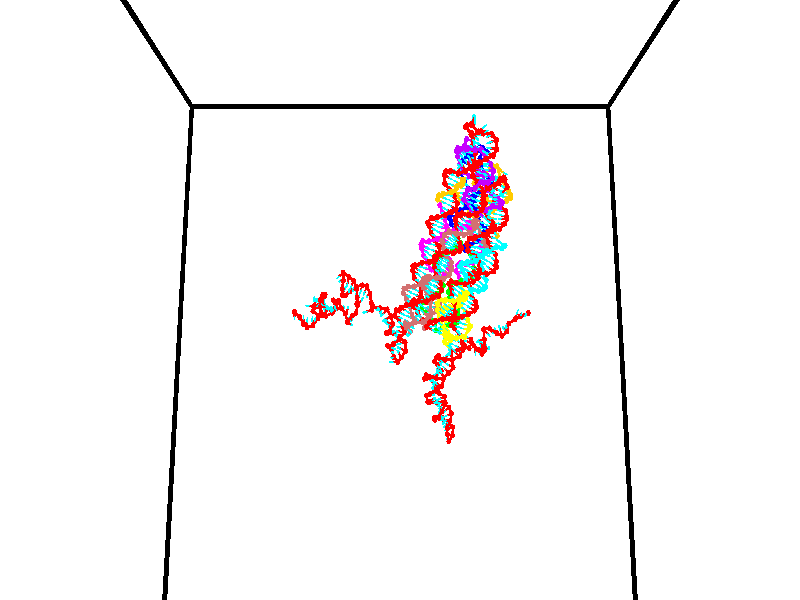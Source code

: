 // switches for output
#declare DRAW_BASES = 1; // possible values are 0, 1; only relevant for DNA ribbons
#declare DRAW_BASES_TYPE = 3; // possible values are 1, 2, 3; only relevant for DNA ribbons
#declare DRAW_FOG = 0; // set to 1 to enable fog

#include "colors.inc"

#include "transforms.inc"
background { rgb <1, 1, 1>}

#default {
   normal{
       ripples 0.25
       frequency 0.20
       turbulence 0.2
       lambda 5
   }
	finish {
		phong 0.1
		phong_size 40.
	}
}

// original window dimensions: 1024x640


// camera settings

camera {
	sky <0, 0.179814, -0.983701>
	up <0, 0.179814, -0.983701>
	right 1.6 * <1, 0, 0>
	location <35, 94.9851, 44.8844>
	look_at <35, 29.7336, 32.9568>
	direction <0, -65.2515, -11.9276>
	angle 67.0682
}


# declare cpy_camera_pos = <35, 94.9851, 44.8844>;
# if (DRAW_FOG = 1)
fog {
	fog_type 2
	up vnormalize(cpy_camera_pos)
	color rgbt<1,1,1,0.3>
	distance 1e-5
	fog_alt 3e-3
	fog_offset 56
}
# end


// LIGHTS

# declare lum = 6;
global_settings {
	ambient_light rgb lum * <0.05, 0.05, 0.05>
	max_trace_level 15
}# declare cpy_direct_light_amount = 0.25;
light_source
{	1000 * <-1, -1.16352, -0.803886>,
	rgb lum * cpy_direct_light_amount
	parallel
}

light_source
{	1000 * <1, 1.16352, 0.803886>,
	rgb lum * cpy_direct_light_amount
	parallel
}

// strand 0

// nucleotide -1

// particle -1
sphere {
	<24.382753, 35.064438, 34.938541> 0.250000
	pigment { color rgbt <1,0,0,0> }
	no_shadow
}
cylinder {
	<24.332895, 34.730129, 35.152439>,  <24.302980, 34.529545, 35.280777>, 0.100000
	pigment { color rgbt <1,0,0,0> }
	no_shadow
}
cylinder {
	<24.332895, 34.730129, 35.152439>,  <24.382753, 35.064438, 34.938541>, 0.100000
	pigment { color rgbt <1,0,0,0> }
	no_shadow
}

// particle -1
sphere {
	<24.332895, 34.730129, 35.152439> 0.100000
	pigment { color rgbt <1,0,0,0> }
	no_shadow
}
sphere {
	0, 1
	scale<0.080000,0.200000,0.300000>
	matrix <0.991547, -0.085355, 0.097722,
		-0.036030, 0.542402, 0.839346,
		-0.124647, -0.835772, 0.534741,
		24.295502, 34.479397, 35.312862>
	pigment { color rgbt <0,1,1,0> }
	no_shadow
}
cylinder {
	<24.927223, 34.942371, 35.384285>,  <24.382753, 35.064438, 34.938541>, 0.130000
	pigment { color rgbt <1,0,0,0> }
	no_shadow
}

// nucleotide -1

// particle -1
sphere {
	<24.927223, 34.942371, 35.384285> 0.250000
	pigment { color rgbt <1,0,0,0> }
	no_shadow
}
cylinder {
	<24.811907, 34.559376, 35.388432>,  <24.742718, 34.329578, 35.390919>, 0.100000
	pigment { color rgbt <1,0,0,0> }
	no_shadow
}
cylinder {
	<24.811907, 34.559376, 35.388432>,  <24.927223, 34.942371, 35.384285>, 0.100000
	pigment { color rgbt <1,0,0,0> }
	no_shadow
}

// particle -1
sphere {
	<24.811907, 34.559376, 35.388432> 0.100000
	pigment { color rgbt <1,0,0,0> }
	no_shadow
}
sphere {
	0, 1
	scale<0.080000,0.200000,0.300000>
	matrix <0.954446, -0.288210, -0.077250,
		0.076954, -0.012374, 0.996958,
		-0.288289, -0.957487, 0.010368,
		24.725420, 34.272129, 35.391541>
	pigment { color rgbt <0,1,1,0> }
	no_shadow
}
cylinder {
	<25.256117, 34.534180, 35.911804>,  <24.927223, 34.942371, 35.384285>, 0.130000
	pigment { color rgbt <1,0,0,0> }
	no_shadow
}

// nucleotide -1

// particle -1
sphere {
	<25.256117, 34.534180, 35.911804> 0.250000
	pigment { color rgbt <1,0,0,0> }
	no_shadow
}
cylinder {
	<25.199434, 34.313469, 35.583057>,  <25.165424, 34.181042, 35.385811>, 0.100000
	pigment { color rgbt <1,0,0,0> }
	no_shadow
}
cylinder {
	<25.199434, 34.313469, 35.583057>,  <25.256117, 34.534180, 35.911804>, 0.100000
	pigment { color rgbt <1,0,0,0> }
	no_shadow
}

// particle -1
sphere {
	<25.199434, 34.313469, 35.583057> 0.100000
	pigment { color rgbt <1,0,0,0> }
	no_shadow
}
sphere {
	0, 1
	scale<0.080000,0.200000,0.300000>
	matrix <0.974329, -0.224465, -0.017293,
		-0.174938, -0.803215, 0.569423,
		-0.141706, -0.551780, -0.821863,
		25.156923, 34.147934, 35.336498>
	pigment { color rgbt <0,1,1,0> }
	no_shadow
}
cylinder {
	<25.493805, 33.785244, 36.086250>,  <25.256117, 34.534180, 35.911804>, 0.130000
	pigment { color rgbt <1,0,0,0> }
	no_shadow
}

// nucleotide -1

// particle -1
sphere {
	<25.493805, 33.785244, 36.086250> 0.250000
	pigment { color rgbt <1,0,0,0> }
	no_shadow
}
cylinder {
	<25.522730, 33.981728, 35.739037>,  <25.540085, 34.099617, 35.530708>, 0.100000
	pigment { color rgbt <1,0,0,0> }
	no_shadow
}
cylinder {
	<25.522730, 33.981728, 35.739037>,  <25.493805, 33.785244, 36.086250>, 0.100000
	pigment { color rgbt <1,0,0,0> }
	no_shadow
}

// particle -1
sphere {
	<25.522730, 33.981728, 35.739037> 0.100000
	pigment { color rgbt <1,0,0,0> }
	no_shadow
}
sphere {
	0, 1
	scale<0.080000,0.200000,0.300000>
	matrix <0.994392, 0.031837, 0.100856,
		0.077178, -0.870458, -0.486155,
		0.072313, 0.491212, -0.868033,
		25.544424, 34.129089, 35.478626>
	pigment { color rgbt <0,1,1,0> }
	no_shadow
}
cylinder {
	<26.067326, 33.606846, 35.863880>,  <25.493805, 33.785244, 36.086250>, 0.130000
	pigment { color rgbt <1,0,0,0> }
	no_shadow
}

// nucleotide -1

// particle -1
sphere {
	<26.067326, 33.606846, 35.863880> 0.250000
	pigment { color rgbt <1,0,0,0> }
	no_shadow
}
cylinder {
	<26.068327, 33.927971, 35.625389>,  <26.068928, 34.120647, 35.482296>, 0.100000
	pigment { color rgbt <1,0,0,0> }
	no_shadow
}
cylinder {
	<26.068327, 33.927971, 35.625389>,  <26.067326, 33.606846, 35.863880>, 0.100000
	pigment { color rgbt <1,0,0,0> }
	no_shadow
}

// particle -1
sphere {
	<26.068327, 33.927971, 35.625389> 0.100000
	pigment { color rgbt <1,0,0,0> }
	no_shadow
}
sphere {
	0, 1
	scale<0.080000,0.200000,0.300000>
	matrix <0.952001, 0.180583, 0.247150,
		0.306083, -0.568229, -0.763825,
		0.002504, 0.802812, -0.596228,
		26.069078, 34.168816, 35.446522>
	pigment { color rgbt <0,1,1,0> }
	no_shadow
}
cylinder {
	<26.567614, 33.746674, 35.289829>,  <26.067326, 33.606846, 35.863880>, 0.130000
	pigment { color rgbt <1,0,0,0> }
	no_shadow
}

// nucleotide -1

// particle -1
sphere {
	<26.567614, 33.746674, 35.289829> 0.250000
	pigment { color rgbt <1,0,0,0> }
	no_shadow
}
cylinder {
	<26.458931, 34.112331, 35.410175>,  <26.393721, 34.331726, 35.482384>, 0.100000
	pigment { color rgbt <1,0,0,0> }
	no_shadow
}
cylinder {
	<26.458931, 34.112331, 35.410175>,  <26.567614, 33.746674, 35.289829>, 0.100000
	pigment { color rgbt <1,0,0,0> }
	no_shadow
}

// particle -1
sphere {
	<26.458931, 34.112331, 35.410175> 0.100000
	pigment { color rgbt <1,0,0,0> }
	no_shadow
}
sphere {
	0, 1
	scale<0.080000,0.200000,0.300000>
	matrix <0.938223, 0.182003, 0.294300,
		0.214274, 0.362242, -0.907120,
		-0.271707, 0.914142, 0.300866,
		26.377419, 34.386574, 35.500435>
	pigment { color rgbt <0,1,1,0> }
	no_shadow
}
cylinder {
	<27.040461, 33.394745, 34.917557>,  <26.567614, 33.746674, 35.289829>, 0.130000
	pigment { color rgbt <1,0,0,0> }
	no_shadow
}

// nucleotide -1

// particle -1
sphere {
	<27.040461, 33.394745, 34.917557> 0.250000
	pigment { color rgbt <1,0,0,0> }
	no_shadow
}
cylinder {
	<27.339201, 33.412945, 34.652184>,  <27.518446, 33.423862, 34.492958>, 0.100000
	pigment { color rgbt <1,0,0,0> }
	no_shadow
}
cylinder {
	<27.339201, 33.412945, 34.652184>,  <27.040461, 33.394745, 34.917557>, 0.100000
	pigment { color rgbt <1,0,0,0> }
	no_shadow
}

// particle -1
sphere {
	<27.339201, 33.412945, 34.652184> 0.100000
	pigment { color rgbt <1,0,0,0> }
	no_shadow
}
sphere {
	0, 1
	scale<0.080000,0.200000,0.300000>
	matrix <-0.468086, -0.672670, -0.573072,
		-0.472343, 0.738543, -0.481089,
		0.746852, 0.045495, -0.663432,
		27.563257, 33.426594, 34.453156>
	pigment { color rgbt <0,1,1,0> }
	no_shadow
}
cylinder {
	<26.746691, 33.624474, 34.288937>,  <27.040461, 33.394745, 34.917557>, 0.130000
	pigment { color rgbt <1,0,0,0> }
	no_shadow
}

// nucleotide -1

// particle -1
sphere {
	<26.746691, 33.624474, 34.288937> 0.250000
	pigment { color rgbt <1,0,0,0> }
	no_shadow
}
cylinder {
	<27.060446, 33.380749, 34.242504>,  <27.248699, 33.234512, 34.214645>, 0.100000
	pigment { color rgbt <1,0,0,0> }
	no_shadow
}
cylinder {
	<27.060446, 33.380749, 34.242504>,  <26.746691, 33.624474, 34.288937>, 0.100000
	pigment { color rgbt <1,0,0,0> }
	no_shadow
}

// particle -1
sphere {
	<27.060446, 33.380749, 34.242504> 0.100000
	pigment { color rgbt <1,0,0,0> }
	no_shadow
}
sphere {
	0, 1
	scale<0.080000,0.200000,0.300000>
	matrix <-0.575000, -0.644102, -0.504488,
		0.232622, 0.462461, -0.855580,
		0.784387, -0.609313, -0.116082,
		27.295761, 33.197956, 34.207680>
	pigment { color rgbt <0,1,1,0> }
	no_shadow
}
cylinder {
	<26.735197, 33.449310, 33.637383>,  <26.746691, 33.624474, 34.288937>, 0.130000
	pigment { color rgbt <1,0,0,0> }
	no_shadow
}

// nucleotide -1

// particle -1
sphere {
	<26.735197, 33.449310, 33.637383> 0.250000
	pigment { color rgbt <1,0,0,0> }
	no_shadow
}
cylinder {
	<26.943455, 33.167553, 33.830360>,  <27.068409, 32.998497, 33.946148>, 0.100000
	pigment { color rgbt <1,0,0,0> }
	no_shadow
}
cylinder {
	<26.943455, 33.167553, 33.830360>,  <26.735197, 33.449310, 33.637383>, 0.100000
	pigment { color rgbt <1,0,0,0> }
	no_shadow
}

// particle -1
sphere {
	<26.943455, 33.167553, 33.830360> 0.100000
	pigment { color rgbt <1,0,0,0> }
	no_shadow
}
sphere {
	0, 1
	scale<0.080000,0.200000,0.300000>
	matrix <-0.537847, -0.709455, -0.455405,
		0.663061, -0.022380, -0.748231,
		0.520644, -0.704395, 0.482449,
		27.099648, 32.956234, 33.975094>
	pigment { color rgbt <0,1,1,0> }
	no_shadow
}
cylinder {
	<26.919783, 32.972023, 33.086815>,  <26.735197, 33.449310, 33.637383>, 0.130000
	pigment { color rgbt <1,0,0,0> }
	no_shadow
}

// nucleotide -1

// particle -1
sphere {
	<26.919783, 32.972023, 33.086815> 0.250000
	pigment { color rgbt <1,0,0,0> }
	no_shadow
}
cylinder {
	<26.949772, 32.754597, 33.421219>,  <26.967766, 32.624142, 33.621861>, 0.100000
	pigment { color rgbt <1,0,0,0> }
	no_shadow
}
cylinder {
	<26.949772, 32.754597, 33.421219>,  <26.919783, 32.972023, 33.086815>, 0.100000
	pigment { color rgbt <1,0,0,0> }
	no_shadow
}

// particle -1
sphere {
	<26.949772, 32.754597, 33.421219> 0.100000
	pigment { color rgbt <1,0,0,0> }
	no_shadow
}
sphere {
	0, 1
	scale<0.080000,0.200000,0.300000>
	matrix <-0.575918, -0.708016, -0.408695,
		0.814062, -0.450833, -0.366132,
		0.074974, -0.543566, 0.836011,
		26.972263, 32.591526, 33.672024>
	pigment { color rgbt <0,1,1,0> }
	no_shadow
}
cylinder {
	<27.089136, 32.269920, 32.919189>,  <26.919783, 32.972023, 33.086815>, 0.130000
	pigment { color rgbt <1,0,0,0> }
	no_shadow
}

// nucleotide -1

// particle -1
sphere {
	<27.089136, 32.269920, 32.919189> 0.250000
	pigment { color rgbt <1,0,0,0> }
	no_shadow
}
cylinder {
	<26.922184, 32.235584, 33.281055>,  <26.822012, 32.214985, 33.498177>, 0.100000
	pigment { color rgbt <1,0,0,0> }
	no_shadow
}
cylinder {
	<26.922184, 32.235584, 33.281055>,  <27.089136, 32.269920, 32.919189>, 0.100000
	pigment { color rgbt <1,0,0,0> }
	no_shadow
}

// particle -1
sphere {
	<26.922184, 32.235584, 33.281055> 0.100000
	pigment { color rgbt <1,0,0,0> }
	no_shadow
}
sphere {
	0, 1
	scale<0.080000,0.200000,0.300000>
	matrix <-0.650051, -0.667451, -0.363239,
		0.635002, -0.739690, 0.222782,
		-0.417380, -0.085838, 0.904669,
		26.796970, 32.209831, 33.552456>
	pigment { color rgbt <0,1,1,0> }
	no_shadow
}
cylinder {
	<26.942793, 31.579647, 32.994930>,  <27.089136, 32.269920, 32.919189>, 0.130000
	pigment { color rgbt <1,0,0,0> }
	no_shadow
}

// nucleotide -1

// particle -1
sphere {
	<26.942793, 31.579647, 32.994930> 0.250000
	pigment { color rgbt <1,0,0,0> }
	no_shadow
}
cylinder {
	<26.689724, 31.774996, 33.235336>,  <26.537882, 31.892204, 33.379581>, 0.100000
	pigment { color rgbt <1,0,0,0> }
	no_shadow
}
cylinder {
	<26.689724, 31.774996, 33.235336>,  <26.942793, 31.579647, 32.994930>, 0.100000
	pigment { color rgbt <1,0,0,0> }
	no_shadow
}

// particle -1
sphere {
	<26.689724, 31.774996, 33.235336> 0.100000
	pigment { color rgbt <1,0,0,0> }
	no_shadow
}
sphere {
	0, 1
	scale<0.080000,0.200000,0.300000>
	matrix <-0.732763, -0.628624, -0.260558,
		0.250564, -0.605249, 0.755574,
		-0.632674, 0.488370, 0.601014,
		26.499922, 31.921507, 33.415642>
	pigment { color rgbt <0,1,1,0> }
	no_shadow
}
cylinder {
	<26.513916, 31.031391, 33.405312>,  <26.942793, 31.579647, 32.994930>, 0.130000
	pigment { color rgbt <1,0,0,0> }
	no_shadow
}

// nucleotide -1

// particle -1
sphere {
	<26.513916, 31.031391, 33.405312> 0.250000
	pigment { color rgbt <1,0,0,0> }
	no_shadow
}
cylinder {
	<26.280079, 31.352224, 33.356464>,  <26.139776, 31.544725, 33.327156>, 0.100000
	pigment { color rgbt <1,0,0,0> }
	no_shadow
}
cylinder {
	<26.280079, 31.352224, 33.356464>,  <26.513916, 31.031391, 33.405312>, 0.100000
	pigment { color rgbt <1,0,0,0> }
	no_shadow
}

// particle -1
sphere {
	<26.280079, 31.352224, 33.356464> 0.100000
	pigment { color rgbt <1,0,0,0> }
	no_shadow
}
sphere {
	0, 1
	scale<0.080000,0.200000,0.300000>
	matrix <-0.738996, -0.588531, -0.327896,
		-0.334868, -0.101443, 0.936788,
		-0.584592, 0.802085, -0.122115,
		26.104702, 31.592850, 33.319828>
	pigment { color rgbt <0,1,1,0> }
	no_shadow
}
cylinder {
	<25.896353, 30.847174, 33.732800>,  <26.513916, 31.031391, 33.405312>, 0.130000
	pigment { color rgbt <1,0,0,0> }
	no_shadow
}

// nucleotide -1

// particle -1
sphere {
	<25.896353, 30.847174, 33.732800> 0.250000
	pigment { color rgbt <1,0,0,0> }
	no_shadow
}
cylinder {
	<25.847839, 31.101135, 33.427593>,  <25.818731, 31.253511, 33.244469>, 0.100000
	pigment { color rgbt <1,0,0,0> }
	no_shadow
}
cylinder {
	<25.847839, 31.101135, 33.427593>,  <25.896353, 30.847174, 33.732800>, 0.100000
	pigment { color rgbt <1,0,0,0> }
	no_shadow
}

// particle -1
sphere {
	<25.847839, 31.101135, 33.427593> 0.100000
	pigment { color rgbt <1,0,0,0> }
	no_shadow
}
sphere {
	0, 1
	scale<0.080000,0.200000,0.300000>
	matrix <-0.801119, -0.516479, -0.302420,
		-0.586087, 0.574585, 0.571274,
		-0.121285, 0.634903, -0.763013,
		25.811455, 31.291607, 33.198689>
	pigment { color rgbt <0,1,1,0> }
	no_shadow
}
cylinder {
	<25.773476, 31.594250, 33.856606>,  <25.896353, 30.847174, 33.732800>, 0.130000
	pigment { color rgbt <1,0,0,0> }
	no_shadow
}

// nucleotide -1

// particle -1
sphere {
	<25.773476, 31.594250, 33.856606> 0.250000
	pigment { color rgbt <1,0,0,0> }
	no_shadow
}
cylinder {
	<25.454401, 31.834005, 33.883224>,  <25.262957, 31.977859, 33.899197>, 0.100000
	pigment { color rgbt <1,0,0,0> }
	no_shadow
}
cylinder {
	<25.454401, 31.834005, 33.883224>,  <25.773476, 31.594250, 33.856606>, 0.100000
	pigment { color rgbt <1,0,0,0> }
	no_shadow
}

// particle -1
sphere {
	<25.454401, 31.834005, 33.883224> 0.100000
	pigment { color rgbt <1,0,0,0> }
	no_shadow
}
sphere {
	0, 1
	scale<0.080000,0.200000,0.300000>
	matrix <-0.038151, 0.059968, -0.997471,
		-0.601866, -0.798207, -0.024968,
		-0.797685, 0.599391, 0.066546,
		25.215096, 32.013824, 33.903187>
	pigment { color rgbt <0,1,1,0> }
	no_shadow
}
cylinder {
	<25.794304, 32.093929, 34.376778>,  <25.773476, 31.594250, 33.856606>, 0.130000
	pigment { color rgbt <1,0,0,0> }
	no_shadow
}

// nucleotide -1

// particle -1
sphere {
	<25.794304, 32.093929, 34.376778> 0.250000
	pigment { color rgbt <1,0,0,0> }
	no_shadow
}
cylinder {
	<26.093147, 31.984180, 34.134605>,  <26.272453, 31.918331, 33.989300>, 0.100000
	pigment { color rgbt <1,0,0,0> }
	no_shadow
}
cylinder {
	<26.093147, 31.984180, 34.134605>,  <25.794304, 32.093929, 34.376778>, 0.100000
	pigment { color rgbt <1,0,0,0> }
	no_shadow
}

// particle -1
sphere {
	<26.093147, 31.984180, 34.134605> 0.100000
	pigment { color rgbt <1,0,0,0> }
	no_shadow
}
sphere {
	0, 1
	scale<0.080000,0.200000,0.300000>
	matrix <0.639060, 0.547043, 0.540691,
		0.182846, -0.790862, 0.584042,
		0.747108, -0.274375, -0.605433,
		26.317280, 31.901869, 33.952976>
	pigment { color rgbt <0,1,1,0> }
	no_shadow
}
cylinder {
	<26.422926, 31.982889, 34.748409>,  <25.794304, 32.093929, 34.376778>, 0.130000
	pigment { color rgbt <1,0,0,0> }
	no_shadow
}

// nucleotide -1

// particle -1
sphere {
	<26.422926, 31.982889, 34.748409> 0.250000
	pigment { color rgbt <1,0,0,0> }
	no_shadow
}
cylinder {
	<26.556772, 32.038731, 34.375626>,  <26.637079, 32.072235, 34.151955>, 0.100000
	pigment { color rgbt <1,0,0,0> }
	no_shadow
}
cylinder {
	<26.556772, 32.038731, 34.375626>,  <26.422926, 31.982889, 34.748409>, 0.100000
	pigment { color rgbt <1,0,0,0> }
	no_shadow
}

// particle -1
sphere {
	<26.556772, 32.038731, 34.375626> 0.100000
	pigment { color rgbt <1,0,0,0> }
	no_shadow
}
sphere {
	0, 1
	scale<0.080000,0.200000,0.300000>
	matrix <0.797743, 0.484485, 0.359000,
		0.501637, -0.863589, 0.050748,
		0.334615, 0.139604, -0.931957,
		26.657158, 32.080612, 34.096039>
	pigment { color rgbt <0,1,1,0> }
	no_shadow
}
cylinder {
	<27.164236, 31.907061, 34.780930>,  <26.422926, 31.982889, 34.748409>, 0.130000
	pigment { color rgbt <1,0,0,0> }
	no_shadow
}

// nucleotide -1

// particle -1
sphere {
	<27.164236, 31.907061, 34.780930> 0.250000
	pigment { color rgbt <1,0,0,0> }
	no_shadow
}
cylinder {
	<27.112566, 32.120495, 34.446602>,  <27.081564, 32.248554, 34.246006>, 0.100000
	pigment { color rgbt <1,0,0,0> }
	no_shadow
}
cylinder {
	<27.112566, 32.120495, 34.446602>,  <27.164236, 31.907061, 34.780930>, 0.100000
	pigment { color rgbt <1,0,0,0> }
	no_shadow
}

// particle -1
sphere {
	<27.112566, 32.120495, 34.446602> 0.100000
	pigment { color rgbt <1,0,0,0> }
	no_shadow
}
sphere {
	0, 1
	scale<0.080000,0.200000,0.300000>
	matrix <0.709482, 0.638603, 0.298030,
		0.692783, -0.554504, -0.461061,
		-0.129176, 0.533584, -0.835824,
		27.073812, 32.280571, 34.195854>
	pigment { color rgbt <0,1,1,0> }
	no_shadow
}
cylinder {
	<27.856033, 32.068287, 34.539776>,  <27.164236, 31.907061, 34.780930>, 0.130000
	pigment { color rgbt <1,0,0,0> }
	no_shadow
}

// nucleotide -1

// particle -1
sphere {
	<27.856033, 32.068287, 34.539776> 0.250000
	pigment { color rgbt <1,0,0,0> }
	no_shadow
}
cylinder {
	<27.624083, 32.342430, 34.363579>,  <27.484913, 32.506916, 34.257862>, 0.100000
	pigment { color rgbt <1,0,0,0> }
	no_shadow
}
cylinder {
	<27.624083, 32.342430, 34.363579>,  <27.856033, 32.068287, 34.539776>, 0.100000
	pigment { color rgbt <1,0,0,0> }
	no_shadow
}

// particle -1
sphere {
	<27.624083, 32.342430, 34.363579> 0.100000
	pigment { color rgbt <1,0,0,0> }
	no_shadow
}
sphere {
	0, 1
	scale<0.080000,0.200000,0.300000>
	matrix <0.617825, 0.722370, 0.310603,
		0.531071, -0.092036, -0.842314,
		-0.579876, 0.685355, -0.440492,
		27.450119, 32.548035, 34.231430>
	pigment { color rgbt <0,1,1,0> }
	no_shadow
}
cylinder {
	<28.333847, 32.403786, 34.204132>,  <27.856033, 32.068287, 34.539776>, 0.130000
	pigment { color rgbt <1,0,0,0> }
	no_shadow
}

// nucleotide -1

// particle -1
sphere {
	<28.333847, 32.403786, 34.204132> 0.250000
	pigment { color rgbt <1,0,0,0> }
	no_shadow
}
cylinder {
	<28.011841, 32.638660, 34.237984>,  <27.818638, 32.779587, 34.258297>, 0.100000
	pigment { color rgbt <1,0,0,0> }
	no_shadow
}
cylinder {
	<28.011841, 32.638660, 34.237984>,  <28.333847, 32.403786, 34.204132>, 0.100000
	pigment { color rgbt <1,0,0,0> }
	no_shadow
}

// particle -1
sphere {
	<28.011841, 32.638660, 34.237984> 0.100000
	pigment { color rgbt <1,0,0,0> }
	no_shadow
}
sphere {
	0, 1
	scale<0.080000,0.200000,0.300000>
	matrix <0.576051, 0.739566, 0.348148,
		0.141838, 0.329016, -0.933612,
		-0.805014, 0.587188, 0.084631,
		27.770336, 32.814816, 34.263374>
	pigment { color rgbt <0,1,1,0> }
	no_shadow
}
cylinder {
	<28.397615, 33.047504, 33.859566>,  <28.333847, 32.403786, 34.204132>, 0.130000
	pigment { color rgbt <1,0,0,0> }
	no_shadow
}

// nucleotide -1

// particle -1
sphere {
	<28.397615, 33.047504, 33.859566> 0.250000
	pigment { color rgbt <1,0,0,0> }
	no_shadow
}
cylinder {
	<28.160286, 33.098232, 34.177528>,  <28.017887, 33.128670, 34.368305>, 0.100000
	pigment { color rgbt <1,0,0,0> }
	no_shadow
}
cylinder {
	<28.160286, 33.098232, 34.177528>,  <28.397615, 33.047504, 33.859566>, 0.100000
	pigment { color rgbt <1,0,0,0> }
	no_shadow
}

// particle -1
sphere {
	<28.160286, 33.098232, 34.177528> 0.100000
	pigment { color rgbt <1,0,0,0> }
	no_shadow
}
sphere {
	0, 1
	scale<0.080000,0.200000,0.300000>
	matrix <0.527221, 0.807448, 0.264698,
		-0.608278, 0.576146, -0.545943,
		-0.593325, 0.126823, 0.794910,
		27.982288, 33.136280, 34.416000>
	pigment { color rgbt <0,1,1,0> }
	no_shadow
}
cylinder {
	<28.090445, 33.619366, 33.696224>,  <28.397615, 33.047504, 33.859566>, 0.130000
	pigment { color rgbt <1,0,0,0> }
	no_shadow
}

// nucleotide -1

// particle -1
sphere {
	<28.090445, 33.619366, 33.696224> 0.250000
	pigment { color rgbt <1,0,0,0> }
	no_shadow
}
cylinder {
	<28.224651, 33.537380, 34.064011>,  <28.305176, 33.488190, 34.284683>, 0.100000
	pigment { color rgbt <1,0,0,0> }
	no_shadow
}
cylinder {
	<28.224651, 33.537380, 34.064011>,  <28.090445, 33.619366, 33.696224>, 0.100000
	pigment { color rgbt <1,0,0,0> }
	no_shadow
}

// particle -1
sphere {
	<28.224651, 33.537380, 34.064011> 0.100000
	pigment { color rgbt <1,0,0,0> }
	no_shadow
}
sphere {
	0, 1
	scale<0.080000,0.200000,0.300000>
	matrix <0.941353, 0.035827, -0.335517,
		0.035827, 0.978114, 0.204963,
		0.335517, -0.204963, 0.919466,
		28.325306, 33.475891, 34.339851>
	pigment { color rgbt <0,1,1,0> }
	no_shadow
}
cylinder {
	<28.711014, 34.034294, 33.831680>,  <28.090445, 33.619366, 33.696224>, 0.130000
	pigment { color rgbt <1,0,0,0> }
	no_shadow
}

// nucleotide -1

// particle -1
sphere {
	<28.711014, 34.034294, 33.831680> 0.250000
	pigment { color rgbt <1,0,0,0> }
	no_shadow
}
cylinder {
	<28.754656, 33.700981, 34.048470>,  <28.780840, 33.500992, 34.178543>, 0.100000
	pigment { color rgbt <1,0,0,0> }
	no_shadow
}
cylinder {
	<28.754656, 33.700981, 34.048470>,  <28.711014, 34.034294, 33.831680>, 0.100000
	pigment { color rgbt <1,0,0,0> }
	no_shadow
}

// particle -1
sphere {
	<28.754656, 33.700981, 34.048470> 0.100000
	pigment { color rgbt <1,0,0,0> }
	no_shadow
}
sphere {
	0, 1
	scale<0.080000,0.200000,0.300000>
	matrix <0.994027, 0.090094, -0.061587,
		0.002491, 0.545458, 0.838134,
		0.109104, -0.833282, 0.541976,
		28.787388, 33.450996, 34.211063>
	pigment { color rgbt <0,1,1,0> }
	no_shadow
}
cylinder {
	<28.989347, 34.135056, 34.460709>,  <28.711014, 34.034294, 33.831680>, 0.130000
	pigment { color rgbt <1,0,0,0> }
	no_shadow
}

// nucleotide -1

// particle -1
sphere {
	<28.989347, 34.135056, 34.460709> 0.250000
	pigment { color rgbt <1,0,0,0> }
	no_shadow
}
cylinder {
	<29.096830, 33.758537, 34.378967>,  <29.161320, 33.532627, 34.329922>, 0.100000
	pigment { color rgbt <1,0,0,0> }
	no_shadow
}
cylinder {
	<29.096830, 33.758537, 34.378967>,  <28.989347, 34.135056, 34.460709>, 0.100000
	pigment { color rgbt <1,0,0,0> }
	no_shadow
}

// particle -1
sphere {
	<29.096830, 33.758537, 34.378967> 0.100000
	pigment { color rgbt <1,0,0,0> }
	no_shadow
}
sphere {
	0, 1
	scale<0.080000,0.200000,0.300000>
	matrix <0.961265, 0.248545, 0.119139,
		-0.061354, -0.228453, 0.971620,
		0.268709, -0.941294, -0.204355,
		29.177443, 33.476151, 34.317661>
	pigment { color rgbt <0,1,1,0> }
	no_shadow
}
cylinder {
	<29.400967, 33.923347, 34.905842>,  <28.989347, 34.135056, 34.460709>, 0.130000
	pigment { color rgbt <1,0,0,0> }
	no_shadow
}

// nucleotide -1

// particle -1
sphere {
	<29.400967, 33.923347, 34.905842> 0.250000
	pigment { color rgbt <1,0,0,0> }
	no_shadow
}
cylinder {
	<29.519543, 33.675236, 34.615360>,  <29.590689, 33.526367, 34.441071>, 0.100000
	pigment { color rgbt <1,0,0,0> }
	no_shadow
}
cylinder {
	<29.519543, 33.675236, 34.615360>,  <29.400967, 33.923347, 34.905842>, 0.100000
	pigment { color rgbt <1,0,0,0> }
	no_shadow
}

// particle -1
sphere {
	<29.519543, 33.675236, 34.615360> 0.100000
	pigment { color rgbt <1,0,0,0> }
	no_shadow
}
sphere {
	0, 1
	scale<0.080000,0.200000,0.300000>
	matrix <0.946893, 0.290061, 0.138775,
		0.124565, -0.728779, 0.673323,
		0.296441, -0.620278, -0.726208,
		29.608475, 33.489151, 34.397499>
	pigment { color rgbt <0,1,1,0> }
	no_shadow
}
cylinder {
	<29.627075, 33.854549, 35.606182>,  <29.400967, 33.923347, 34.905842>, 0.130000
	pigment { color rgbt <1,0,0,0> }
	no_shadow
}

// nucleotide -1

// particle -1
sphere {
	<29.627075, 33.854549, 35.606182> 0.250000
	pigment { color rgbt <1,0,0,0> }
	no_shadow
}
cylinder {
	<29.805780, 33.506557, 35.689640>,  <29.913004, 33.297760, 35.739716>, 0.100000
	pigment { color rgbt <1,0,0,0> }
	no_shadow
}
cylinder {
	<29.805780, 33.506557, 35.689640>,  <29.627075, 33.854549, 35.606182>, 0.100000
	pigment { color rgbt <1,0,0,0> }
	no_shadow
}

// particle -1
sphere {
	<29.805780, 33.506557, 35.689640> 0.100000
	pigment { color rgbt <1,0,0,0> }
	no_shadow
}
sphere {
	0, 1
	scale<0.080000,0.200000,0.300000>
	matrix <-0.076586, -0.269547, -0.959937,
		0.891367, 0.412887, -0.187052,
		0.446765, -0.869982, 0.208644,
		29.939810, 33.245564, 35.752232>
	pigment { color rgbt <0,1,1,0> }
	no_shadow
}
cylinder {
	<30.104376, 33.757004, 35.043449>,  <29.627075, 33.854549, 35.606182>, 0.130000
	pigment { color rgbt <1,0,0,0> }
	no_shadow
}

// nucleotide -1

// particle -1
sphere {
	<30.104376, 33.757004, 35.043449> 0.250000
	pigment { color rgbt <1,0,0,0> }
	no_shadow
}
cylinder {
	<29.999926, 33.411423, 35.215683>,  <29.937256, 33.204075, 35.319023>, 0.100000
	pigment { color rgbt <1,0,0,0> }
	no_shadow
}
cylinder {
	<29.999926, 33.411423, 35.215683>,  <30.104376, 33.757004, 35.043449>, 0.100000
	pigment { color rgbt <1,0,0,0> }
	no_shadow
}

// particle -1
sphere {
	<29.999926, 33.411423, 35.215683> 0.100000
	pigment { color rgbt <1,0,0,0> }
	no_shadow
}
sphere {
	0, 1
	scale<0.080000,0.200000,0.300000>
	matrix <-0.140794, -0.407199, -0.902422,
		0.954983, -0.296267, -0.015310,
		-0.261124, -0.863953, 0.430581,
		29.921589, 33.152237, 35.344856>
	pigment { color rgbt <0,1,1,0> }
	no_shadow
}
cylinder {
	<30.429636, 33.206272, 34.744926>,  <30.104376, 33.757004, 35.043449>, 0.130000
	pigment { color rgbt <1,0,0,0> }
	no_shadow
}

// nucleotide -1

// particle -1
sphere {
	<30.429636, 33.206272, 34.744926> 0.250000
	pigment { color rgbt <1,0,0,0> }
	no_shadow
}
cylinder {
	<30.101124, 33.048565, 34.909874>,  <29.904016, 32.953941, 35.008842>, 0.100000
	pigment { color rgbt <1,0,0,0> }
	no_shadow
}
cylinder {
	<30.101124, 33.048565, 34.909874>,  <30.429636, 33.206272, 34.744926>, 0.100000
	pigment { color rgbt <1,0,0,0> }
	no_shadow
}

// particle -1
sphere {
	<30.101124, 33.048565, 34.909874> 0.100000
	pigment { color rgbt <1,0,0,0> }
	no_shadow
}
sphere {
	0, 1
	scale<0.080000,0.200000,0.300000>
	matrix <-0.203506, -0.472793, -0.857352,
		0.532994, -0.788046, 0.308060,
		-0.821281, -0.394271, 0.412368,
		29.854740, 32.930283, 35.033585>
	pigment { color rgbt <0,1,1,0> }
	no_shadow
}
cylinder {
	<30.633194, 33.650108, 34.135544>,  <30.429636, 33.206272, 34.744926>, 0.130000
	pigment { color rgbt <1,0,0,0> }
	no_shadow
}

// nucleotide -1

// particle -1
sphere {
	<30.633194, 33.650108, 34.135544> 0.250000
	pigment { color rgbt <1,0,0,0> }
	no_shadow
}
cylinder {
	<30.896507, 33.796104, 33.872196>,  <31.054495, 33.883701, 33.714188>, 0.100000
	pigment { color rgbt <1,0,0,0> }
	no_shadow
}
cylinder {
	<30.896507, 33.796104, 33.872196>,  <30.633194, 33.650108, 34.135544>, 0.100000
	pigment { color rgbt <1,0,0,0> }
	no_shadow
}

// particle -1
sphere {
	<30.896507, 33.796104, 33.872196> 0.100000
	pigment { color rgbt <1,0,0,0> }
	no_shadow
}
sphere {
	0, 1
	scale<0.080000,0.200000,0.300000>
	matrix <-0.699951, 0.618617, -0.356907,
		0.277010, 0.695770, 0.662699,
		0.658282, 0.364990, -0.658368,
		31.093992, 33.905602, 33.674686>
	pigment { color rgbt <0,1,1,0> }
	no_shadow
}
cylinder {
	<30.599545, 34.394226, 34.148010>,  <30.633194, 33.650108, 34.135544>, 0.130000
	pigment { color rgbt <1,0,0,0> }
	no_shadow
}

// nucleotide -1

// particle -1
sphere {
	<30.599545, 34.394226, 34.148010> 0.250000
	pigment { color rgbt <1,0,0,0> }
	no_shadow
}
cylinder {
	<30.704794, 34.279491, 33.779556>,  <30.767944, 34.210651, 33.558483>, 0.100000
	pigment { color rgbt <1,0,0,0> }
	no_shadow
}
cylinder {
	<30.704794, 34.279491, 33.779556>,  <30.599545, 34.394226, 34.148010>, 0.100000
	pigment { color rgbt <1,0,0,0> }
	no_shadow
}

// particle -1
sphere {
	<30.704794, 34.279491, 33.779556> 0.100000
	pigment { color rgbt <1,0,0,0> }
	no_shadow
}
sphere {
	0, 1
	scale<0.080000,0.200000,0.300000>
	matrix <-0.801616, 0.466265, -0.374176,
		0.536821, 0.836852, -0.107245,
		0.263126, -0.286835, -0.921135,
		30.783731, 34.193439, 33.503216>
	pigment { color rgbt <0,1,1,0> }
	no_shadow
}
cylinder {
	<30.668182, 35.017982, 33.709347>,  <30.599545, 34.394226, 34.148010>, 0.130000
	pigment { color rgbt <1,0,0,0> }
	no_shadow
}

// nucleotide -1

// particle -1
sphere {
	<30.668182, 35.017982, 33.709347> 0.250000
	pigment { color rgbt <1,0,0,0> }
	no_shadow
}
cylinder {
	<30.615261, 34.715286, 33.453274>,  <30.583508, 34.533669, 33.299629>, 0.100000
	pigment { color rgbt <1,0,0,0> }
	no_shadow
}
cylinder {
	<30.615261, 34.715286, 33.453274>,  <30.668182, 35.017982, 33.709347>, 0.100000
	pigment { color rgbt <1,0,0,0> }
	no_shadow
}

// particle -1
sphere {
	<30.615261, 34.715286, 33.453274> 0.100000
	pigment { color rgbt <1,0,0,0> }
	no_shadow
}
sphere {
	0, 1
	scale<0.080000,0.200000,0.300000>
	matrix <-0.705256, 0.525698, -0.475663,
		0.696498, 0.388560, -0.603250,
		-0.132304, -0.756744, -0.640182,
		30.575569, 34.488262, 33.261219>
	pigment { color rgbt <0,1,1,0> }
	no_shadow
}
cylinder {
	<30.629028, 35.285774, 32.989750>,  <30.668182, 35.017982, 33.709347>, 0.130000
	pigment { color rgbt <1,0,0,0> }
	no_shadow
}

// nucleotide -1

// particle -1
sphere {
	<30.629028, 35.285774, 32.989750> 0.250000
	pigment { color rgbt <1,0,0,0> }
	no_shadow
}
cylinder {
	<30.441994, 34.933205, 33.016438>,  <30.329773, 34.721664, 33.032452>, 0.100000
	pigment { color rgbt <1,0,0,0> }
	no_shadow
}
cylinder {
	<30.441994, 34.933205, 33.016438>,  <30.629028, 35.285774, 32.989750>, 0.100000
	pigment { color rgbt <1,0,0,0> }
	no_shadow
}

// particle -1
sphere {
	<30.441994, 34.933205, 33.016438> 0.100000
	pigment { color rgbt <1,0,0,0> }
	no_shadow
}
sphere {
	0, 1
	scale<0.080000,0.200000,0.300000>
	matrix <-0.808488, 0.395936, -0.435410,
		0.357364, -0.257535, -0.897757,
		-0.467587, -0.881425, 0.066721,
		30.301718, 34.668777, 33.036453>
	pigment { color rgbt <0,1,1,0> }
	no_shadow
}
cylinder {
	<30.327654, 35.267033, 32.321289>,  <30.629028, 35.285774, 32.989750>, 0.130000
	pigment { color rgbt <1,0,0,0> }
	no_shadow
}

// nucleotide -1

// particle -1
sphere {
	<30.327654, 35.267033, 32.321289> 0.250000
	pigment { color rgbt <1,0,0,0> }
	no_shadow
}
cylinder {
	<30.151857, 35.006271, 32.568470>,  <30.046379, 34.849815, 32.716778>, 0.100000
	pigment { color rgbt <1,0,0,0> }
	no_shadow
}
cylinder {
	<30.151857, 35.006271, 32.568470>,  <30.327654, 35.267033, 32.321289>, 0.100000
	pigment { color rgbt <1,0,0,0> }
	no_shadow
}

// particle -1
sphere {
	<30.151857, 35.006271, 32.568470> 0.100000
	pigment { color rgbt <1,0,0,0> }
	no_shadow
}
sphere {
	0, 1
	scale<0.080000,0.200000,0.300000>
	matrix <-0.898098, 0.306382, -0.315514,
		0.016354, -0.693651, -0.720125,
		-0.439490, -0.651904, 0.617957,
		30.020010, 34.810699, 32.753857>
	pigment { color rgbt <0,1,1,0> }
	no_shadow
}
cylinder {
	<29.815214, 34.904079, 31.929989>,  <30.327654, 35.267033, 32.321289>, 0.130000
	pigment { color rgbt <1,0,0,0> }
	no_shadow
}

// nucleotide -1

// particle -1
sphere {
	<29.815214, 34.904079, 31.929989> 0.250000
	pigment { color rgbt <1,0,0,0> }
	no_shadow
}
cylinder {
	<29.708454, 34.888035, 32.315144>,  <29.644398, 34.878407, 32.546238>, 0.100000
	pigment { color rgbt <1,0,0,0> }
	no_shadow
}
cylinder {
	<29.708454, 34.888035, 32.315144>,  <29.815214, 34.904079, 31.929989>, 0.100000
	pigment { color rgbt <1,0,0,0> }
	no_shadow
}

// particle -1
sphere {
	<29.708454, 34.888035, 32.315144> 0.100000
	pigment { color rgbt <1,0,0,0> }
	no_shadow
}
sphere {
	0, 1
	scale<0.080000,0.200000,0.300000>
	matrix <-0.953573, 0.155624, -0.257835,
		-0.139506, -0.987001, -0.079788,
		-0.266901, -0.040114, 0.962889,
		29.628384, 34.875999, 32.604012>
	pigment { color rgbt <0,1,1,0> }
	no_shadow
}
cylinder {
	<29.249569, 35.316830, 31.625025>,  <29.815214, 34.904079, 31.929989>, 0.130000
	pigment { color rgbt <1,0,0,0> }
	no_shadow
}

// nucleotide -1

// particle -1
sphere {
	<29.249569, 35.316830, 31.625025> 0.250000
	pigment { color rgbt <1,0,0,0> }
	no_shadow
}
cylinder {
	<28.937517, 35.170181, 31.827801>,  <28.750286, 35.082191, 31.949467>, 0.100000
	pigment { color rgbt <1,0,0,0> }
	no_shadow
}
cylinder {
	<28.937517, 35.170181, 31.827801>,  <29.249569, 35.316830, 31.625025>, 0.100000
	pigment { color rgbt <1,0,0,0> }
	no_shadow
}

// particle -1
sphere {
	<28.937517, 35.170181, 31.827801> 0.100000
	pigment { color rgbt <1,0,0,0> }
	no_shadow
}
sphere {
	0, 1
	scale<0.080000,0.200000,0.300000>
	matrix <0.599063, -0.204190, 0.774228,
		-0.180336, 0.907687, 0.378923,
		-0.780130, -0.366620, 0.506939,
		28.703478, 35.060196, 31.979883>
	pigment { color rgbt <0,1,1,0> }
	no_shadow
}
cylinder {
	<29.283323, 35.443672, 32.345364>,  <29.249569, 35.316830, 31.625025>, 0.130000
	pigment { color rgbt <1,0,0,0> }
	no_shadow
}

// nucleotide -1

// particle -1
sphere {
	<29.283323, 35.443672, 32.345364> 0.250000
	pigment { color rgbt <1,0,0,0> }
	no_shadow
}
cylinder {
	<29.074995, 35.106716, 32.290051>,  <28.949999, 34.904541, 32.256863>, 0.100000
	pigment { color rgbt <1,0,0,0> }
	no_shadow
}
cylinder {
	<29.074995, 35.106716, 32.290051>,  <29.283323, 35.443672, 32.345364>, 0.100000
	pigment { color rgbt <1,0,0,0> }
	no_shadow
}

// particle -1
sphere {
	<29.074995, 35.106716, 32.290051> 0.100000
	pigment { color rgbt <1,0,0,0> }
	no_shadow
}
sphere {
	0, 1
	scale<0.080000,0.200000,0.300000>
	matrix <0.624405, -0.486377, 0.611192,
		-0.582123, 0.231974, 0.779308,
		-0.520818, -0.842393, -0.138286,
		28.918749, 34.854000, 32.248566>
	pigment { color rgbt <0,1,1,0> }
	no_shadow
}
cylinder {
	<29.153370, 35.175247, 33.022430>,  <29.283323, 35.443672, 32.345364>, 0.130000
	pigment { color rgbt <1,0,0,0> }
	no_shadow
}

// nucleotide -1

// particle -1
sphere {
	<29.153370, 35.175247, 33.022430> 0.250000
	pigment { color rgbt <1,0,0,0> }
	no_shadow
}
cylinder {
	<29.143553, 34.875977, 32.757214>,  <29.137663, 34.696415, 32.598083>, 0.100000
	pigment { color rgbt <1,0,0,0> }
	no_shadow
}
cylinder {
	<29.143553, 34.875977, 32.757214>,  <29.153370, 35.175247, 33.022430>, 0.100000
	pigment { color rgbt <1,0,0,0> }
	no_shadow
}

// particle -1
sphere {
	<29.143553, 34.875977, 32.757214> 0.100000
	pigment { color rgbt <1,0,0,0> }
	no_shadow
}
sphere {
	0, 1
	scale<0.080000,0.200000,0.300000>
	matrix <0.523630, -0.574603, 0.629001,
		-0.851592, -0.331750, 0.405872,
		-0.024544, -0.748180, -0.663042,
		29.136190, 34.651524, 32.558300>
	pigment { color rgbt <0,1,1,0> }
	no_shadow
}
cylinder {
	<29.111044, 34.577030, 33.425625>,  <29.153370, 35.175247, 33.022430>, 0.130000
	pigment { color rgbt <1,0,0,0> }
	no_shadow
}

// nucleotide -1

// particle -1
sphere {
	<29.111044, 34.577030, 33.425625> 0.250000
	pigment { color rgbt <1,0,0,0> }
	no_shadow
}
cylinder {
	<29.274990, 34.520134, 33.065231>,  <29.373358, 34.485996, 32.848995>, 0.100000
	pigment { color rgbt <1,0,0,0> }
	no_shadow
}
cylinder {
	<29.274990, 34.520134, 33.065231>,  <29.111044, 34.577030, 33.425625>, 0.100000
	pigment { color rgbt <1,0,0,0> }
	no_shadow
}

// particle -1
sphere {
	<29.274990, 34.520134, 33.065231> 0.100000
	pigment { color rgbt <1,0,0,0> }
	no_shadow
}
sphere {
	0, 1
	scale<0.080000,0.200000,0.300000>
	matrix <0.708696, -0.572197, 0.412724,
		-0.574261, -0.807683, -0.133691,
		0.409847, -0.142265, -0.900992,
		29.397949, 34.477463, 32.794933>
	pigment { color rgbt <0,1,1,0> }
	no_shadow
}
cylinder {
	<29.384796, 33.797661, 33.307220>,  <29.111044, 34.577030, 33.425625>, 0.130000
	pigment { color rgbt <1,0,0,0> }
	no_shadow
}

// nucleotide -1

// particle -1
sphere {
	<29.384796, 33.797661, 33.307220> 0.250000
	pigment { color rgbt <1,0,0,0> }
	no_shadow
}
cylinder {
	<29.609056, 34.073921, 33.124500>,  <29.743612, 34.239677, 33.014866>, 0.100000
	pigment { color rgbt <1,0,0,0> }
	no_shadow
}
cylinder {
	<29.609056, 34.073921, 33.124500>,  <29.384796, 33.797661, 33.307220>, 0.100000
	pigment { color rgbt <1,0,0,0> }
	no_shadow
}

// particle -1
sphere {
	<29.609056, 34.073921, 33.124500> 0.100000
	pigment { color rgbt <1,0,0,0> }
	no_shadow
}
sphere {
	0, 1
	scale<0.080000,0.200000,0.300000>
	matrix <0.815794, -0.555268, 0.161732,
		-0.141949, -0.463334, -0.874741,
		0.560652, 0.690652, -0.456805,
		29.777252, 34.281116, 32.987457>
	pigment { color rgbt <0,1,1,0> }
	no_shadow
}
cylinder {
	<29.862461, 33.540443, 32.851612>,  <29.384796, 33.797661, 33.307220>, 0.130000
	pigment { color rgbt <1,0,0,0> }
	no_shadow
}

// nucleotide -1

// particle -1
sphere {
	<29.862461, 33.540443, 32.851612> 0.250000
	pigment { color rgbt <1,0,0,0> }
	no_shadow
}
cylinder {
	<30.035845, 33.900898, 32.848404>,  <30.139875, 34.117172, 32.846481>, 0.100000
	pigment { color rgbt <1,0,0,0> }
	no_shadow
}
cylinder {
	<30.035845, 33.900898, 32.848404>,  <29.862461, 33.540443, 32.851612>, 0.100000
	pigment { color rgbt <1,0,0,0> }
	no_shadow
}

// particle -1
sphere {
	<30.035845, 33.900898, 32.848404> 0.100000
	pigment { color rgbt <1,0,0,0> }
	no_shadow
}
sphere {
	0, 1
	scale<0.080000,0.200000,0.300000>
	matrix <0.896789, -0.430456, 0.102359,
		0.088789, -0.051558, -0.994715,
		0.433458, 0.901138, -0.008017,
		30.165882, 34.171238, 32.846001>
	pigment { color rgbt <0,1,1,0> }
	no_shadow
}
cylinder {
	<30.485392, 33.437233, 32.445316>,  <29.862461, 33.540443, 32.851612>, 0.130000
	pigment { color rgbt <1,0,0,0> }
	no_shadow
}

// nucleotide -1

// particle -1
sphere {
	<30.485392, 33.437233, 32.445316> 0.250000
	pigment { color rgbt <1,0,0,0> }
	no_shadow
}
cylinder {
	<30.518105, 33.749374, 32.693302>,  <30.537733, 33.936661, 32.842094>, 0.100000
	pigment { color rgbt <1,0,0,0> }
	no_shadow
}
cylinder {
	<30.518105, 33.749374, 32.693302>,  <30.485392, 33.437233, 32.445316>, 0.100000
	pigment { color rgbt <1,0,0,0> }
	no_shadow
}

// particle -1
sphere {
	<30.518105, 33.749374, 32.693302> 0.100000
	pigment { color rgbt <1,0,0,0> }
	no_shadow
}
sphere {
	0, 1
	scale<0.080000,0.200000,0.300000>
	matrix <0.793452, -0.427408, 0.433309,
		0.603114, 0.456478, -0.654127,
		0.081782, 0.780353, 0.619969,
		30.542639, 33.983479, 32.879292>
	pigment { color rgbt <0,1,1,0> }
	no_shadow
}
cylinder {
	<31.100142, 33.669743, 32.379780>,  <30.485392, 33.437233, 32.445316>, 0.130000
	pigment { color rgbt <1,0,0,0> }
	no_shadow
}

// nucleotide -1

// particle -1
sphere {
	<31.100142, 33.669743, 32.379780> 0.250000
	pigment { color rgbt <1,0,0,0> }
	no_shadow
}
cylinder {
	<31.007252, 33.834160, 32.732395>,  <30.951519, 33.932812, 32.943966>, 0.100000
	pigment { color rgbt <1,0,0,0> }
	no_shadow
}
cylinder {
	<31.007252, 33.834160, 32.732395>,  <31.100142, 33.669743, 32.379780>, 0.100000
	pigment { color rgbt <1,0,0,0> }
	no_shadow
}

// particle -1
sphere {
	<31.007252, 33.834160, 32.732395> 0.100000
	pigment { color rgbt <1,0,0,0> }
	no_shadow
}
sphere {
	0, 1
	scale<0.080000,0.200000,0.300000>
	matrix <0.830631, -0.387761, 0.399616,
		0.506088, 0.825036, -0.251380,
		-0.232222, 0.411045, 0.881541,
		30.937586, 33.957474, 32.996857>
	pigment { color rgbt <0,1,1,0> }
	no_shadow
}
cylinder {
	<31.616108, 34.217754, 32.562435>,  <31.100142, 33.669743, 32.379780>, 0.130000
	pigment { color rgbt <1,0,0,0> }
	no_shadow
}

// nucleotide -1

// particle -1
sphere {
	<31.616108, 34.217754, 32.562435> 0.250000
	pigment { color rgbt <1,0,0,0> }
	no_shadow
}
cylinder {
	<31.440718, 34.057495, 32.884235>,  <31.335484, 33.961338, 33.077316>, 0.100000
	pigment { color rgbt <1,0,0,0> }
	no_shadow
}
cylinder {
	<31.440718, 34.057495, 32.884235>,  <31.616108, 34.217754, 32.562435>, 0.100000
	pigment { color rgbt <1,0,0,0> }
	no_shadow
}

// particle -1
sphere {
	<31.440718, 34.057495, 32.884235> 0.100000
	pigment { color rgbt <1,0,0,0> }
	no_shadow
}
sphere {
	0, 1
	scale<0.080000,0.200000,0.300000>
	matrix <0.887775, -0.332494, 0.318281,
		0.139973, 0.853773, 0.501477,
		-0.438478, -0.400648, 0.804499,
		31.309174, 33.937302, 33.125584>
	pigment { color rgbt <0,1,1,0> }
	no_shadow
}
cylinder {
	<31.937313, 34.491333, 33.265320>,  <31.616108, 34.217754, 32.562435>, 0.130000
	pigment { color rgbt <1,0,0,0> }
	no_shadow
}

// nucleotide -1

// particle -1
sphere {
	<31.937313, 34.491333, 33.265320> 0.250000
	pigment { color rgbt <1,0,0,0> }
	no_shadow
}
cylinder {
	<31.778486, 34.125294, 33.293411>,  <31.683189, 33.905670, 33.310265>, 0.100000
	pigment { color rgbt <1,0,0,0> }
	no_shadow
}
cylinder {
	<31.778486, 34.125294, 33.293411>,  <31.937313, 34.491333, 33.265320>, 0.100000
	pigment { color rgbt <1,0,0,0> }
	no_shadow
}

// particle -1
sphere {
	<31.778486, 34.125294, 33.293411> 0.100000
	pigment { color rgbt <1,0,0,0> }
	no_shadow
}
sphere {
	0, 1
	scale<0.080000,0.200000,0.300000>
	matrix <0.902163, -0.375102, 0.213076,
		-0.168643, 0.147962, 0.974508,
		-0.397067, -0.915099, 0.070228,
		31.659367, 33.850765, 33.314480>
	pigment { color rgbt <0,1,1,0> }
	no_shadow
}
cylinder {
	<32.055714, 34.214371, 34.035339>,  <31.937313, 34.491333, 33.265320>, 0.130000
	pigment { color rgbt <1,0,0,0> }
	no_shadow
}

// nucleotide -1

// particle -1
sphere {
	<32.055714, 34.214371, 34.035339> 0.250000
	pigment { color rgbt <1,0,0,0> }
	no_shadow
}
cylinder {
	<32.039986, 33.973618, 33.716293>,  <32.030548, 33.829166, 33.524868>, 0.100000
	pigment { color rgbt <1,0,0,0> }
	no_shadow
}
cylinder {
	<32.039986, 33.973618, 33.716293>,  <32.055714, 34.214371, 34.035339>, 0.100000
	pigment { color rgbt <1,0,0,0> }
	no_shadow
}

// particle -1
sphere {
	<32.039986, 33.973618, 33.716293> 0.100000
	pigment { color rgbt <1,0,0,0> }
	no_shadow
}
sphere {
	0, 1
	scale<0.080000,0.200000,0.300000>
	matrix <0.888340, -0.386531, 0.247884,
		-0.457500, -0.698803, 0.549879,
		-0.039323, -0.601887, -0.797613,
		32.028191, 33.793053, 33.477009>
	pigment { color rgbt <0,1,1,0> }
	no_shadow
}
cylinder {
	<32.135094, 34.561409, 34.694008>,  <32.055714, 34.214371, 34.035339>, 0.130000
	pigment { color rgbt <1,0,0,0> }
	no_shadow
}

// nucleotide -1

// particle -1
sphere {
	<32.135094, 34.561409, 34.694008> 0.250000
	pigment { color rgbt <1,0,0,0> }
	no_shadow
}
cylinder {
	<31.755451, 34.616070, 34.807514>,  <31.527666, 34.648865, 34.875618>, 0.100000
	pigment { color rgbt <1,0,0,0> }
	no_shadow
}
cylinder {
	<31.755451, 34.616070, 34.807514>,  <32.135094, 34.561409, 34.694008>, 0.100000
	pigment { color rgbt <1,0,0,0> }
	no_shadow
}

// particle -1
sphere {
	<31.755451, 34.616070, 34.807514> 0.100000
	pigment { color rgbt <1,0,0,0> }
	no_shadow
}
sphere {
	0, 1
	scale<0.080000,0.200000,0.300000>
	matrix <0.151408, -0.592079, 0.791529,
		0.276178, 0.794209, 0.541255,
		-0.949106, 0.136652, 0.283768,
		31.470720, 34.657066, 34.892643>
	pigment { color rgbt <0,1,1,0> }
	no_shadow
}
cylinder {
	<32.319386, 35.368095, 34.572334>,  <32.135094, 34.561409, 34.694008>, 0.130000
	pigment { color rgbt <1,0,0,0> }
	no_shadow
}

// nucleotide -1

// particle -1
sphere {
	<32.319386, 35.368095, 34.572334> 0.250000
	pigment { color rgbt <1,0,0,0> }
	no_shadow
}
cylinder {
	<32.582596, 35.625637, 34.728512>,  <32.740520, 35.780163, 34.822220>, 0.100000
	pigment { color rgbt <1,0,0,0> }
	no_shadow
}
cylinder {
	<32.582596, 35.625637, 34.728512>,  <32.319386, 35.368095, 34.572334>, 0.100000
	pigment { color rgbt <1,0,0,0> }
	no_shadow
}

// particle -1
sphere {
	<32.582596, 35.625637, 34.728512> 0.100000
	pigment { color rgbt <1,0,0,0> }
	no_shadow
}
sphere {
	0, 1
	scale<0.080000,0.200000,0.300000>
	matrix <0.443708, -0.750489, 0.489785,
		0.608378, -0.149047, -0.779526,
		0.658027, 0.643857, 0.390447,
		32.780003, 35.818794, 34.845646>
	pigment { color rgbt <0,1,1,0> }
	no_shadow
}
cylinder {
	<32.975998, 35.040123, 34.624802>,  <32.319386, 35.368095, 34.572334>, 0.130000
	pigment { color rgbt <1,0,0,0> }
	no_shadow
}

// nucleotide -1

// particle -1
sphere {
	<32.975998, 35.040123, 34.624802> 0.250000
	pigment { color rgbt <1,0,0,0> }
	no_shadow
}
cylinder {
	<33.019924, 35.346771, 34.877857>,  <33.046280, 35.530762, 35.029690>, 0.100000
	pigment { color rgbt <1,0,0,0> }
	no_shadow
}
cylinder {
	<33.019924, 35.346771, 34.877857>,  <32.975998, 35.040123, 34.624802>, 0.100000
	pigment { color rgbt <1,0,0,0> }
	no_shadow
}

// particle -1
sphere {
	<33.019924, 35.346771, 34.877857> 0.100000
	pigment { color rgbt <1,0,0,0> }
	no_shadow
}
sphere {
	0, 1
	scale<0.080000,0.200000,0.300000>
	matrix <0.471674, -0.600449, 0.645744,
		0.874908, 0.227484, -0.427536,
		0.109817, 0.766624, 0.632636,
		33.052868, 35.576759, 35.067650>
	pigment { color rgbt <0,1,1,0> }
	no_shadow
}
cylinder {
	<33.697113, 35.105259, 34.741192>,  <32.975998, 35.040123, 34.624802>, 0.130000
	pigment { color rgbt <1,0,0,0> }
	no_shadow
}

// nucleotide -1

// particle -1
sphere {
	<33.697113, 35.105259, 34.741192> 0.250000
	pigment { color rgbt <1,0,0,0> }
	no_shadow
}
cylinder {
	<33.416149, 35.197639, 35.010498>,  <33.247570, 35.253067, 35.172081>, 0.100000
	pigment { color rgbt <1,0,0,0> }
	no_shadow
}
cylinder {
	<33.416149, 35.197639, 35.010498>,  <33.697113, 35.105259, 34.741192>, 0.100000
	pigment { color rgbt <1,0,0,0> }
	no_shadow
}

// particle -1
sphere {
	<33.416149, 35.197639, 35.010498> 0.100000
	pigment { color rgbt <1,0,0,0> }
	no_shadow
}
sphere {
	0, 1
	scale<0.080000,0.200000,0.300000>
	matrix <0.406431, -0.646387, 0.645754,
		0.584323, 0.727219, 0.360165,
		-0.702411, 0.230947, 0.673263,
		33.205425, 35.266922, 35.212479>
	pigment { color rgbt <0,1,1,0> }
	no_shadow
}
cylinder {
	<34.091064, 35.229103, 35.341839>,  <33.697113, 35.105259, 34.741192>, 0.130000
	pigment { color rgbt <1,0,0,0> }
	no_shadow
}

// nucleotide -1

// particle -1
sphere {
	<34.091064, 35.229103, 35.341839> 0.250000
	pigment { color rgbt <1,0,0,0> }
	no_shadow
}
cylinder {
	<33.742062, 35.104980, 35.492802>,  <33.532658, 35.030506, 35.583382>, 0.100000
	pigment { color rgbt <1,0,0,0> }
	no_shadow
}
cylinder {
	<33.742062, 35.104980, 35.492802>,  <34.091064, 35.229103, 35.341839>, 0.100000
	pigment { color rgbt <1,0,0,0> }
	no_shadow
}

// particle -1
sphere {
	<33.742062, 35.104980, 35.492802> 0.100000
	pigment { color rgbt <1,0,0,0> }
	no_shadow
}
sphere {
	0, 1
	scale<0.080000,0.200000,0.300000>
	matrix <0.471668, -0.736487, 0.484888,
		0.127496, 0.601082, 0.788952,
		-0.872510, -0.310302, 0.377410,
		33.480309, 35.011890, 35.606026>
	pigment { color rgbt <0,1,1,0> }
	no_shadow
}
cylinder {
	<34.251106, 34.991253, 35.940857>,  <34.091064, 35.229103, 35.341839>, 0.130000
	pigment { color rgbt <1,0,0,0> }
	no_shadow
}

// nucleotide -1

// particle -1
sphere {
	<34.251106, 34.991253, 35.940857> 0.250000
	pigment { color rgbt <1,0,0,0> }
	no_shadow
}
cylinder {
	<33.924141, 34.783066, 35.842102>,  <33.727962, 34.658154, 35.782848>, 0.100000
	pigment { color rgbt <1,0,0,0> }
	no_shadow
}
cylinder {
	<33.924141, 34.783066, 35.842102>,  <34.251106, 34.991253, 35.940857>, 0.100000
	pigment { color rgbt <1,0,0,0> }
	no_shadow
}

// particle -1
sphere {
	<33.924141, 34.783066, 35.842102> 0.100000
	pigment { color rgbt <1,0,0,0> }
	no_shadow
}
sphere {
	0, 1
	scale<0.080000,0.200000,0.300000>
	matrix <0.435986, -0.839070, 0.325389,
		-0.376509, 0.158337, 0.912781,
		-0.817409, -0.520472, -0.246885,
		33.678917, 34.626923, 35.768036>
	pigment { color rgbt <0,1,1,0> }
	no_shadow
}
cylinder {
	<33.994095, 34.759979, 36.531017>,  <34.251106, 34.991253, 35.940857>, 0.130000
	pigment { color rgbt <1,0,0,0> }
	no_shadow
}

// nucleotide -1

// particle -1
sphere {
	<33.994095, 34.759979, 36.531017> 0.250000
	pigment { color rgbt <1,0,0,0> }
	no_shadow
}
cylinder {
	<33.952358, 34.522896, 36.211567>,  <33.927315, 34.380646, 36.019897>, 0.100000
	pigment { color rgbt <1,0,0,0> }
	no_shadow
}
cylinder {
	<33.952358, 34.522896, 36.211567>,  <33.994095, 34.759979, 36.531017>, 0.100000
	pigment { color rgbt <1,0,0,0> }
	no_shadow
}

// particle -1
sphere {
	<33.952358, 34.522896, 36.211567> 0.100000
	pigment { color rgbt <1,0,0,0> }
	no_shadow
}
sphere {
	0, 1
	scale<0.080000,0.200000,0.300000>
	matrix <0.601920, -0.676878, 0.423708,
		-0.791710, -0.436500, 0.427390,
		-0.104343, -0.592708, -0.798630,
		33.921055, 34.345085, 35.971977>
	pigment { color rgbt <0,1,1,0> }
	no_shadow
}
cylinder {
	<33.602112, 34.043388, 36.596767>,  <33.994095, 34.759979, 36.531017>, 0.130000
	pigment { color rgbt <1,0,0,0> }
	no_shadow
}

// nucleotide -1

// particle -1
sphere {
	<33.602112, 34.043388, 36.596767> 0.250000
	pigment { color rgbt <1,0,0,0> }
	no_shadow
}
cylinder {
	<33.908745, 34.078773, 36.342358>,  <34.092724, 34.100006, 36.189713>, 0.100000
	pigment { color rgbt <1,0,0,0> }
	no_shadow
}
cylinder {
	<33.908745, 34.078773, 36.342358>,  <33.602112, 34.043388, 36.596767>, 0.100000
	pigment { color rgbt <1,0,0,0> }
	no_shadow
}

// particle -1
sphere {
	<33.908745, 34.078773, 36.342358> 0.100000
	pigment { color rgbt <1,0,0,0> }
	no_shadow
}
sphere {
	0, 1
	scale<0.080000,0.200000,0.300000>
	matrix <0.486206, -0.726961, 0.484904,
		-0.419466, -0.680957, -0.600288,
		0.766585, 0.088463, -0.636021,
		34.138721, 34.105312, 36.151550>
	pigment { color rgbt <0,1,1,0> }
	no_shadow
}
cylinder {
	<33.684471, 33.399384, 36.549374>,  <33.602112, 34.043388, 36.596767>, 0.130000
	pigment { color rgbt <1,0,0,0> }
	no_shadow
}

// nucleotide -1

// particle -1
sphere {
	<33.684471, 33.399384, 36.549374> 0.250000
	pigment { color rgbt <1,0,0,0> }
	no_shadow
}
cylinder {
	<34.014240, 33.621170, 36.503941>,  <34.212101, 33.754242, 36.476681>, 0.100000
	pigment { color rgbt <1,0,0,0> }
	no_shadow
}
cylinder {
	<34.014240, 33.621170, 36.503941>,  <33.684471, 33.399384, 36.549374>, 0.100000
	pigment { color rgbt <1,0,0,0> }
	no_shadow
}

// particle -1
sphere {
	<34.014240, 33.621170, 36.503941> 0.100000
	pigment { color rgbt <1,0,0,0> }
	no_shadow
}
sphere {
	0, 1
	scale<0.080000,0.200000,0.300000>
	matrix <0.496415, -0.611999, 0.615654,
		0.271847, -0.563941, -0.779789,
		0.824422, 0.554463, -0.113579,
		34.261566, 33.787510, 36.469868>
	pigment { color rgbt <0,1,1,0> }
	no_shadow
}
cylinder {
	<34.312447, 32.921814, 36.436264>,  <33.684471, 33.399384, 36.549374>, 0.130000
	pigment { color rgbt <1,0,0,0> }
	no_shadow
}

// nucleotide -1

// particle -1
sphere {
	<34.312447, 32.921814, 36.436264> 0.250000
	pigment { color rgbt <1,0,0,0> }
	no_shadow
}
cylinder {
	<34.456146, 33.271477, 36.566978>,  <34.542366, 33.481274, 36.645409>, 0.100000
	pigment { color rgbt <1,0,0,0> }
	no_shadow
}
cylinder {
	<34.456146, 33.271477, 36.566978>,  <34.312447, 32.921814, 36.436264>, 0.100000
	pigment { color rgbt <1,0,0,0> }
	no_shadow
}

// particle -1
sphere {
	<34.456146, 33.271477, 36.566978> 0.100000
	pigment { color rgbt <1,0,0,0> }
	no_shadow
}
sphere {
	0, 1
	scale<0.080000,0.200000,0.300000>
	matrix <0.305890, -0.441121, 0.843709,
		0.881685, -0.203143, -0.425868,
		0.359252, 0.874154, 0.326791,
		34.563923, 33.533722, 36.665016>
	pigment { color rgbt <0,1,1,0> }
	no_shadow
}
cylinder {
	<34.952423, 32.822819, 36.764957>,  <34.312447, 32.921814, 36.436264>, 0.130000
	pigment { color rgbt <1,0,0,0> }
	no_shadow
}

// nucleotide -1

// particle -1
sphere {
	<34.952423, 32.822819, 36.764957> 0.250000
	pigment { color rgbt <1,0,0,0> }
	no_shadow
}
cylinder {
	<34.849003, 33.173443, 36.927338>,  <34.786949, 33.383816, 37.024765>, 0.100000
	pigment { color rgbt <1,0,0,0> }
	no_shadow
}
cylinder {
	<34.849003, 33.173443, 36.927338>,  <34.952423, 32.822819, 36.764957>, 0.100000
	pigment { color rgbt <1,0,0,0> }
	no_shadow
}

// particle -1
sphere {
	<34.849003, 33.173443, 36.927338> 0.100000
	pigment { color rgbt <1,0,0,0> }
	no_shadow
}
sphere {
	0, 1
	scale<0.080000,0.200000,0.300000>
	matrix <0.216948, -0.356811, 0.908636,
		0.941320, 0.323002, -0.097913,
		-0.258554, 0.876559, 0.405948,
		34.771435, 33.436409, 37.049122>
	pigment { color rgbt <0,1,1,0> }
	no_shadow
}
cylinder {
	<35.530132, 32.980209, 37.249794>,  <34.952423, 32.822819, 36.764957>, 0.130000
	pigment { color rgbt <1,0,0,0> }
	no_shadow
}

// nucleotide -1

// particle -1
sphere {
	<35.530132, 32.980209, 37.249794> 0.250000
	pigment { color rgbt <1,0,0,0> }
	no_shadow
}
cylinder {
	<35.174149, 33.134445, 37.347202>,  <34.960560, 33.226986, 37.405647>, 0.100000
	pigment { color rgbt <1,0,0,0> }
	no_shadow
}
cylinder {
	<35.174149, 33.134445, 37.347202>,  <35.530132, 32.980209, 37.249794>, 0.100000
	pigment { color rgbt <1,0,0,0> }
	no_shadow
}

// particle -1
sphere {
	<35.174149, 33.134445, 37.347202> 0.100000
	pigment { color rgbt <1,0,0,0> }
	no_shadow
}
sphere {
	0, 1
	scale<0.080000,0.200000,0.300000>
	matrix <0.040049, -0.465834, 0.883965,
		0.454286, 0.796442, 0.399129,
		-0.889955, 0.385588, 0.243519,
		34.907162, 33.250122, 37.420258>
	pigment { color rgbt <0,1,1,0> }
	no_shadow
}
cylinder {
	<35.577293, 33.164108, 38.036789>,  <35.530132, 32.980209, 37.249794>, 0.130000
	pigment { color rgbt <1,0,0,0> }
	no_shadow
}

// nucleotide -1

// particle -1
sphere {
	<35.577293, 33.164108, 38.036789> 0.250000
	pigment { color rgbt <1,0,0,0> }
	no_shadow
}
cylinder {
	<35.211452, 33.112144, 37.883625>,  <34.991947, 33.080967, 37.791725>, 0.100000
	pigment { color rgbt <1,0,0,0> }
	no_shadow
}
cylinder {
	<35.211452, 33.112144, 37.883625>,  <35.577293, 33.164108, 38.036789>, 0.100000
	pigment { color rgbt <1,0,0,0> }
	no_shadow
}

// particle -1
sphere {
	<35.211452, 33.112144, 37.883625> 0.100000
	pigment { color rgbt <1,0,0,0> }
	no_shadow
}
sphere {
	0, 1
	scale<0.080000,0.200000,0.300000>
	matrix <-0.248914, -0.565389, 0.786369,
		-0.318654, 0.814529, 0.484770,
		-0.914605, -0.129914, -0.382911,
		34.937073, 33.073170, 37.768753>
	pigment { color rgbt <0,1,1,0> }
	no_shadow
}
cylinder {
	<35.122696, 33.183521, 38.592819>,  <35.577293, 33.164108, 38.036789>, 0.130000
	pigment { color rgbt <1,0,0,0> }
	no_shadow
}

// nucleotide -1

// particle -1
sphere {
	<35.122696, 33.183521, 38.592819> 0.250000
	pigment { color rgbt <1,0,0,0> }
	no_shadow
}
cylinder {
	<34.959217, 32.958511, 38.305340>,  <34.861130, 32.823505, 38.132851>, 0.100000
	pigment { color rgbt <1,0,0,0> }
	no_shadow
}
cylinder {
	<34.959217, 32.958511, 38.305340>,  <35.122696, 33.183521, 38.592819>, 0.100000
	pigment { color rgbt <1,0,0,0> }
	no_shadow
}

// particle -1
sphere {
	<34.959217, 32.958511, 38.305340> 0.100000
	pigment { color rgbt <1,0,0,0> }
	no_shadow
}
sphere {
	0, 1
	scale<0.080000,0.200000,0.300000>
	matrix <-0.440670, -0.567970, 0.695141,
		-0.799234, 0.600814, -0.015758,
		-0.408700, -0.562524, -0.718701,
		34.836609, 32.789753, 38.089729>
	pigment { color rgbt <0,1,1,0> }
	no_shadow
}
cylinder {
	<34.777458, 32.644535, 38.928570>,  <35.122696, 33.183521, 38.592819>, 0.130000
	pigment { color rgbt <1,0,0,0> }
	no_shadow
}

// nucleotide -1

// particle -1
sphere {
	<34.777458, 32.644535, 38.928570> 0.250000
	pigment { color rgbt <1,0,0,0> }
	no_shadow
}
cylinder {
	<34.415733, 32.814831, 38.941010>,  <34.198700, 32.917007, 38.948471>, 0.100000
	pigment { color rgbt <1,0,0,0> }
	no_shadow
}
cylinder {
	<34.415733, 32.814831, 38.941010>,  <34.777458, 32.644535, 38.928570>, 0.100000
	pigment { color rgbt <1,0,0,0> }
	no_shadow
}

// particle -1
sphere {
	<34.415733, 32.814831, 38.941010> 0.100000
	pigment { color rgbt <1,0,0,0> }
	no_shadow
}
sphere {
	0, 1
	scale<0.080000,0.200000,0.300000>
	matrix <0.089463, 0.260251, -0.961387,
		-0.417390, -0.866613, -0.273436,
		-0.904313, 0.425736, 0.031096,
		34.144440, 32.942551, 38.950336>
	pigment { color rgbt <0,1,1,0> }
	no_shadow
}
cylinder {
	<34.332867, 32.321659, 38.463535>,  <34.777458, 32.644535, 38.928570>, 0.130000
	pigment { color rgbt <1,0,0,0> }
	no_shadow
}

// nucleotide -1

// particle -1
sphere {
	<34.332867, 32.321659, 38.463535> 0.250000
	pigment { color rgbt <1,0,0,0> }
	no_shadow
}
cylinder {
	<34.231174, 32.702805, 38.529766>,  <34.170158, 32.931492, 38.569504>, 0.100000
	pigment { color rgbt <1,0,0,0> }
	no_shadow
}
cylinder {
	<34.231174, 32.702805, 38.529766>,  <34.332867, 32.321659, 38.463535>, 0.100000
	pigment { color rgbt <1,0,0,0> }
	no_shadow
}

// particle -1
sphere {
	<34.231174, 32.702805, 38.529766> 0.100000
	pigment { color rgbt <1,0,0,0> }
	no_shadow
}
sphere {
	0, 1
	scale<0.080000,0.200000,0.300000>
	matrix <0.202483, 0.219852, -0.954288,
		-0.945710, -0.209084, -0.248832,
		-0.254233, 0.952864, 0.165581,
		34.154903, 32.988663, 38.579441>
	pigment { color rgbt <0,1,1,0> }
	no_shadow
}
cylinder {
	<34.121735, 32.473869, 37.840992>,  <34.332867, 32.321659, 38.463535>, 0.130000
	pigment { color rgbt <1,0,0,0> }
	no_shadow
}

// nucleotide -1

// particle -1
sphere {
	<34.121735, 32.473869, 37.840992> 0.250000
	pigment { color rgbt <1,0,0,0> }
	no_shadow
}
cylinder {
	<34.190136, 32.830158, 38.009453>,  <34.231174, 33.043934, 38.110527>, 0.100000
	pigment { color rgbt <1,0,0,0> }
	no_shadow
}
cylinder {
	<34.190136, 32.830158, 38.009453>,  <34.121735, 32.473869, 37.840992>, 0.100000
	pigment { color rgbt <1,0,0,0> }
	no_shadow
}

// particle -1
sphere {
	<34.190136, 32.830158, 38.009453> 0.100000
	pigment { color rgbt <1,0,0,0> }
	no_shadow
}
sphere {
	0, 1
	scale<0.080000,0.200000,0.300000>
	matrix <0.246595, 0.375149, -0.893563,
		-0.953913, 0.256653, -0.155498,
		0.171000, 0.890726, 0.421148,
		34.241436, 33.097378, 38.135796>
	pigment { color rgbt <0,1,1,0> }
	no_shadow
}
cylinder {
	<33.710094, 33.112400, 37.548832>,  <34.121735, 32.473869, 37.840992>, 0.130000
	pigment { color rgbt <1,0,0,0> }
	no_shadow
}

// nucleotide -1

// particle -1
sphere {
	<33.710094, 33.112400, 37.548832> 0.250000
	pigment { color rgbt <1,0,0,0> }
	no_shadow
}
cylinder {
	<34.065887, 33.209896, 37.703445>,  <34.279362, 33.268394, 37.796215>, 0.100000
	pigment { color rgbt <1,0,0,0> }
	no_shadow
}
cylinder {
	<34.065887, 33.209896, 37.703445>,  <33.710094, 33.112400, 37.548832>, 0.100000
	pigment { color rgbt <1,0,0,0> }
	no_shadow
}

// particle -1
sphere {
	<34.065887, 33.209896, 37.703445> 0.100000
	pigment { color rgbt <1,0,0,0> }
	no_shadow
}
sphere {
	0, 1
	scale<0.080000,0.200000,0.300000>
	matrix <0.266867, 0.409575, -0.872371,
		-0.370950, 0.879112, 0.299262,
		0.889482, 0.243743, 0.386538,
		34.332733, 33.283020, 37.819408>
	pigment { color rgbt <0,1,1,0> }
	no_shadow
}
cylinder {
	<33.818527, 33.904530, 37.713371>,  <33.710094, 33.112400, 37.548832>, 0.130000
	pigment { color rgbt <1,0,0,0> }
	no_shadow
}

// nucleotide -1

// particle -1
sphere {
	<33.818527, 33.904530, 37.713371> 0.250000
	pigment { color rgbt <1,0,0,0> }
	no_shadow
}
cylinder {
	<34.154755, 33.703266, 37.633091>,  <34.356491, 33.582508, 37.584923>, 0.100000
	pigment { color rgbt <1,0,0,0> }
	no_shadow
}
cylinder {
	<34.154755, 33.703266, 37.633091>,  <33.818527, 33.904530, 37.713371>, 0.100000
	pigment { color rgbt <1,0,0,0> }
	no_shadow
}

// particle -1
sphere {
	<34.154755, 33.703266, 37.633091> 0.100000
	pigment { color rgbt <1,0,0,0> }
	no_shadow
}
sphere {
	0, 1
	scale<0.080000,0.200000,0.300000>
	matrix <0.125674, 0.541513, -0.831246,
		0.526931, 0.673493, 0.518411,
		0.840565, -0.503160, -0.200700,
		34.406925, 33.552319, 37.572880>
	pigment { color rgbt <0,1,1,0> }
	no_shadow
}
cylinder {
	<34.322437, 34.481777, 37.601006>,  <33.818527, 33.904530, 37.713371>, 0.130000
	pigment { color rgbt <1,0,0,0> }
	no_shadow
}

// nucleotide -1

// particle -1
sphere {
	<34.322437, 34.481777, 37.601006> 0.250000
	pigment { color rgbt <1,0,0,0> }
	no_shadow
}
cylinder {
	<34.435825, 34.141571, 37.423798>,  <34.503857, 33.937447, 37.317474>, 0.100000
	pigment { color rgbt <1,0,0,0> }
	no_shadow
}
cylinder {
	<34.435825, 34.141571, 37.423798>,  <34.322437, 34.481777, 37.601006>, 0.100000
	pigment { color rgbt <1,0,0,0> }
	no_shadow
}

// particle -1
sphere {
	<34.435825, 34.141571, 37.423798> 0.100000
	pigment { color rgbt <1,0,0,0> }
	no_shadow
}
sphere {
	0, 1
	scale<0.080000,0.200000,0.300000>
	matrix <0.049018, 0.474212, -0.879045,
		0.957728, 0.227465, 0.176115,
		0.283468, -0.850519, -0.443016,
		34.520866, 33.886414, 37.290894>
	pigment { color rgbt <0,1,1,0> }
	no_shadow
}
cylinder {
	<34.963200, 34.651093, 37.186462>,  <34.322437, 34.481777, 37.601006>, 0.130000
	pigment { color rgbt <1,0,0,0> }
	no_shadow
}

// nucleotide -1

// particle -1
sphere {
	<34.963200, 34.651093, 37.186462> 0.250000
	pigment { color rgbt <1,0,0,0> }
	no_shadow
}
cylinder {
	<34.819191, 34.316792, 37.020618>,  <34.732784, 34.116211, 36.921112>, 0.100000
	pigment { color rgbt <1,0,0,0> }
	no_shadow
}
cylinder {
	<34.819191, 34.316792, 37.020618>,  <34.963200, 34.651093, 37.186462>, 0.100000
	pigment { color rgbt <1,0,0,0> }
	no_shadow
}

// particle -1
sphere {
	<34.819191, 34.316792, 37.020618> 0.100000
	pigment { color rgbt <1,0,0,0> }
	no_shadow
}
sphere {
	0, 1
	scale<0.080000,0.200000,0.300000>
	matrix <0.110433, 0.403106, -0.908466,
		0.926385, -0.372854, -0.052832,
		-0.360023, -0.835755, -0.414606,
		34.711185, 34.066067, 36.896236>
	pigment { color rgbt <0,1,1,0> }
	no_shadow
}
cylinder {
	<35.437435, 34.491749, 36.588844>,  <34.963200, 34.651093, 37.186462>, 0.130000
	pigment { color rgbt <1,0,0,0> }
	no_shadow
}

// nucleotide -1

// particle -1
sphere {
	<35.437435, 34.491749, 36.588844> 0.250000
	pigment { color rgbt <1,0,0,0> }
	no_shadow
}
cylinder {
	<35.065052, 34.356884, 36.532784>,  <34.841621, 34.275963, 36.499146>, 0.100000
	pigment { color rgbt <1,0,0,0> }
	no_shadow
}
cylinder {
	<35.065052, 34.356884, 36.532784>,  <35.437435, 34.491749, 36.588844>, 0.100000
	pigment { color rgbt <1,0,0,0> }
	no_shadow
}

// particle -1
sphere {
	<35.065052, 34.356884, 36.532784> 0.100000
	pigment { color rgbt <1,0,0,0> }
	no_shadow
}
sphere {
	0, 1
	scale<0.080000,0.200000,0.300000>
	matrix <-0.040234, 0.476229, -0.878400,
		0.362913, -0.812111, -0.456913,
		-0.930954, -0.337166, -0.140155,
		34.785767, 34.255733, 36.490738>
	pigment { color rgbt <0,1,1,0> }
	no_shadow
}
cylinder {
	<35.376297, 33.849575, 36.089809>,  <35.437435, 34.491749, 36.588844>, 0.130000
	pigment { color rgbt <1,0,0,0> }
	no_shadow
}

// nucleotide -1

// particle -1
sphere {
	<35.376297, 33.849575, 36.089809> 0.250000
	pigment { color rgbt <1,0,0,0> }
	no_shadow
}
cylinder {
	<35.081669, 34.119282, 36.111080>,  <34.904892, 34.281105, 36.123844>, 0.100000
	pigment { color rgbt <1,0,0,0> }
	no_shadow
}
cylinder {
	<35.081669, 34.119282, 36.111080>,  <35.376297, 33.849575, 36.089809>, 0.100000
	pigment { color rgbt <1,0,0,0> }
	no_shadow
}

// particle -1
sphere {
	<35.081669, 34.119282, 36.111080> 0.100000
	pigment { color rgbt <1,0,0,0> }
	no_shadow
}
sphere {
	0, 1
	scale<0.080000,0.200000,0.300000>
	matrix <0.233146, 0.326921, -0.915842,
		-0.634909, -0.662181, -0.398003,
		-0.736569, 0.674269, 0.053180,
		34.860699, 34.321564, 36.127033>
	pigment { color rgbt <0,1,1,0> }
	no_shadow
}
cylinder {
	<34.903030, 33.884186, 35.463409>,  <35.376297, 33.849575, 36.089809>, 0.130000
	pigment { color rgbt <1,0,0,0> }
	no_shadow
}

// nucleotide -1

// particle -1
sphere {
	<34.903030, 33.884186, 35.463409> 0.250000
	pigment { color rgbt <1,0,0,0> }
	no_shadow
}
cylinder {
	<34.954182, 34.242378, 35.633938>,  <34.984875, 34.457294, 35.736256>, 0.100000
	pigment { color rgbt <1,0,0,0> }
	no_shadow
}
cylinder {
	<34.954182, 34.242378, 35.633938>,  <34.903030, 33.884186, 35.463409>, 0.100000
	pigment { color rgbt <1,0,0,0> }
	no_shadow
}

// particle -1
sphere {
	<34.954182, 34.242378, 35.633938> 0.100000
	pigment { color rgbt <1,0,0,0> }
	no_shadow
}
sphere {
	0, 1
	scale<0.080000,0.200000,0.300000>
	matrix <0.287265, 0.377984, -0.880118,
		-0.949276, 0.235018, -0.208904,
		0.127881, 0.895486, 0.426324,
		34.992546, 34.511024, 35.761833>
	pigment { color rgbt <0,1,1,0> }
	no_shadow
}
cylinder {
	<34.449211, 34.512596, 35.190117>,  <34.903030, 33.884186, 35.463409>, 0.130000
	pigment { color rgbt <1,0,0,0> }
	no_shadow
}

// nucleotide -1

// particle -1
sphere {
	<34.449211, 34.512596, 35.190117> 0.250000
	pigment { color rgbt <1,0,0,0> }
	no_shadow
}
cylinder {
	<34.807709, 34.632862, 35.320560>,  <35.022808, 34.705021, 35.398827>, 0.100000
	pigment { color rgbt <1,0,0,0> }
	no_shadow
}
cylinder {
	<34.807709, 34.632862, 35.320560>,  <34.449211, 34.512596, 35.190117>, 0.100000
	pigment { color rgbt <1,0,0,0> }
	no_shadow
}

// particle -1
sphere {
	<34.807709, 34.632862, 35.320560> 0.100000
	pigment { color rgbt <1,0,0,0> }
	no_shadow
}
sphere {
	0, 1
	scale<0.080000,0.200000,0.300000>
	matrix <0.198437, 0.385734, -0.901017,
		-0.396697, 0.872243, 0.286049,
		0.896245, 0.300668, 0.326105,
		35.076584, 34.723064, 35.418392>
	pigment { color rgbt <0,1,1,0> }
	no_shadow
}
cylinder {
	<34.599400, 35.088806, 34.800415>,  <34.449211, 34.512596, 35.190117>, 0.130000
	pigment { color rgbt <1,0,0,0> }
	no_shadow
}

// nucleotide -1

// particle -1
sphere {
	<34.599400, 35.088806, 34.800415> 0.250000
	pigment { color rgbt <1,0,0,0> }
	no_shadow
}
cylinder {
	<34.955471, 35.010674, 34.965061>,  <35.169113, 34.963795, 35.063850>, 0.100000
	pigment { color rgbt <1,0,0,0> }
	no_shadow
}
cylinder {
	<34.955471, 35.010674, 34.965061>,  <34.599400, 35.088806, 34.800415>, 0.100000
	pigment { color rgbt <1,0,0,0> }
	no_shadow
}

// particle -1
sphere {
	<34.955471, 35.010674, 34.965061> 0.100000
	pigment { color rgbt <1,0,0,0> }
	no_shadow
}
sphere {
	0, 1
	scale<0.080000,0.200000,0.300000>
	matrix <0.454562, 0.319435, -0.831465,
		0.030929, 0.927257, 0.373146,
		0.890178, -0.195335, 0.411616,
		35.222523, 34.952072, 35.088547>
	pigment { color rgbt <0,1,1,0> }
	no_shadow
}
cylinder {
	<35.083256, 35.811344, 34.741455>,  <34.599400, 35.088806, 34.800415>, 0.130000
	pigment { color rgbt <1,0,0,0> }
	no_shadow
}

// nucleotide -1

// particle -1
sphere {
	<35.083256, 35.811344, 34.741455> 0.250000
	pigment { color rgbt <1,0,0,0> }
	no_shadow
}
cylinder {
	<35.330231, 35.500839, 34.792339>,  <35.478416, 35.314537, 34.822868>, 0.100000
	pigment { color rgbt <1,0,0,0> }
	no_shadow
}
cylinder {
	<35.330231, 35.500839, 34.792339>,  <35.083256, 35.811344, 34.741455>, 0.100000
	pigment { color rgbt <1,0,0,0> }
	no_shadow
}

// particle -1
sphere {
	<35.330231, 35.500839, 34.792339> 0.100000
	pigment { color rgbt <1,0,0,0> }
	no_shadow
}
sphere {
	0, 1
	scale<0.080000,0.200000,0.300000>
	matrix <0.526595, 0.287765, -0.799930,
		0.584352, 0.560895, 0.586455,
		0.617439, -0.776265, 0.127209,
		35.515461, 35.267960, 34.830502>
	pigment { color rgbt <0,1,1,0> }
	no_shadow
}
cylinder {
	<35.666779, 36.100243, 34.533073>,  <35.083256, 35.811344, 34.741455>, 0.130000
	pigment { color rgbt <1,0,0,0> }
	no_shadow
}

// nucleotide -1

// particle -1
sphere {
	<35.666779, 36.100243, 34.533073> 0.250000
	pigment { color rgbt <1,0,0,0> }
	no_shadow
}
cylinder {
	<35.760174, 35.711407, 34.542286>,  <35.816212, 35.478107, 34.547813>, 0.100000
	pigment { color rgbt <1,0,0,0> }
	no_shadow
}
cylinder {
	<35.760174, 35.711407, 34.542286>,  <35.666779, 36.100243, 34.533073>, 0.100000
	pigment { color rgbt <1,0,0,0> }
	no_shadow
}

// particle -1
sphere {
	<35.760174, 35.711407, 34.542286> 0.100000
	pigment { color rgbt <1,0,0,0> }
	no_shadow
}
sphere {
	0, 1
	scale<0.080000,0.200000,0.300000>
	matrix <0.633471, 0.134101, -0.762058,
		0.737698, 0.192517, 0.647100,
		0.233486, -0.972088, 0.023028,
		35.830219, 35.419781, 34.549194>
	pigment { color rgbt <0,1,1,0> }
	no_shadow
}
cylinder {
	<36.491726, 36.028126, 34.609318>,  <35.666779, 36.100243, 34.533073>, 0.130000
	pigment { color rgbt <1,0,0,0> }
	no_shadow
}

// nucleotide -1

// particle -1
sphere {
	<36.491726, 36.028126, 34.609318> 0.250000
	pigment { color rgbt <1,0,0,0> }
	no_shadow
}
cylinder {
	<36.294796, 35.726082, 34.436146>,  <36.176640, 35.544853, 34.332245>, 0.100000
	pigment { color rgbt <1,0,0,0> }
	no_shadow
}
cylinder {
	<36.294796, 35.726082, 34.436146>,  <36.491726, 36.028126, 34.609318>, 0.100000
	pigment { color rgbt <1,0,0,0> }
	no_shadow
}

// particle -1
sphere {
	<36.294796, 35.726082, 34.436146> 0.100000
	pigment { color rgbt <1,0,0,0> }
	no_shadow
}
sphere {
	0, 1
	scale<0.080000,0.200000,0.300000>
	matrix <0.531633, 0.132958, -0.836474,
		0.689193, -0.641971, 0.335985,
		-0.492320, -0.755113, -0.432927,
		36.147099, 35.499550, 34.306267>
	pigment { color rgbt <0,1,1,0> }
	no_shadow
}
cylinder {
	<36.996040, 35.690567, 34.248535>,  <36.491726, 36.028126, 34.609318>, 0.130000
	pigment { color rgbt <1,0,0,0> }
	no_shadow
}

// nucleotide -1

// particle -1
sphere {
	<36.996040, 35.690567, 34.248535> 0.250000
	pigment { color rgbt <1,0,0,0> }
	no_shadow
}
cylinder {
	<36.657803, 35.560070, 34.079525>,  <36.454861, 35.481770, 33.978119>, 0.100000
	pigment { color rgbt <1,0,0,0> }
	no_shadow
}
cylinder {
	<36.657803, 35.560070, 34.079525>,  <36.996040, 35.690567, 34.248535>, 0.100000
	pigment { color rgbt <1,0,0,0> }
	no_shadow
}

// particle -1
sphere {
	<36.657803, 35.560070, 34.079525> 0.100000
	pigment { color rgbt <1,0,0,0> }
	no_shadow
}
sphere {
	0, 1
	scale<0.080000,0.200000,0.300000>
	matrix <0.394803, 0.150528, -0.906351,
		0.359297, -0.933222, 0.001518,
		-0.845598, -0.326248, -0.422523,
		36.404121, 35.462196, 33.952766>
	pigment { color rgbt <0,1,1,0> }
	no_shadow
}
cylinder {
	<37.199509, 35.251549, 33.777279>,  <36.996040, 35.690567, 34.248535>, 0.130000
	pigment { color rgbt <1,0,0,0> }
	no_shadow
}

// nucleotide -1

// particle -1
sphere {
	<37.199509, 35.251549, 33.777279> 0.250000
	pigment { color rgbt <1,0,0,0> }
	no_shadow
}
cylinder {
	<36.836376, 35.367489, 33.656067>,  <36.618496, 35.437054, 33.583340>, 0.100000
	pigment { color rgbt <1,0,0,0> }
	no_shadow
}
cylinder {
	<36.836376, 35.367489, 33.656067>,  <37.199509, 35.251549, 33.777279>, 0.100000
	pigment { color rgbt <1,0,0,0> }
	no_shadow
}

// particle -1
sphere {
	<36.836376, 35.367489, 33.656067> 0.100000
	pigment { color rgbt <1,0,0,0> }
	no_shadow
}
sphere {
	0, 1
	scale<0.080000,0.200000,0.300000>
	matrix <0.357007, 0.155160, -0.921125,
		-0.219973, -0.944410, -0.244338,
		-0.907832, 0.289853, -0.303030,
		36.564026, 35.454445, 33.565159>
	pigment { color rgbt <0,1,1,0> }
	no_shadow
}
cylinder {
	<37.128391, 34.868317, 33.260254>,  <37.199509, 35.251549, 33.777279>, 0.130000
	pigment { color rgbt <1,0,0,0> }
	no_shadow
}

// nucleotide -1

// particle -1
sphere {
	<37.128391, 34.868317, 33.260254> 0.250000
	pigment { color rgbt <1,0,0,0> }
	no_shadow
}
cylinder {
	<36.888088, 35.185482, 33.219505>,  <36.743904, 35.375782, 33.195057>, 0.100000
	pigment { color rgbt <1,0,0,0> }
	no_shadow
}
cylinder {
	<36.888088, 35.185482, 33.219505>,  <37.128391, 34.868317, 33.260254>, 0.100000
	pigment { color rgbt <1,0,0,0> }
	no_shadow
}

// particle -1
sphere {
	<36.888088, 35.185482, 33.219505> 0.100000
	pigment { color rgbt <1,0,0,0> }
	no_shadow
}
sphere {
	0, 1
	scale<0.080000,0.200000,0.300000>
	matrix <0.389366, 0.178920, -0.903538,
		-0.698197, -0.582479, -0.416220,
		-0.600762, 0.792910, -0.101876,
		36.707859, 35.423355, 33.188942>
	pigment { color rgbt <0,1,1,0> }
	no_shadow
}
cylinder {
	<36.986286, 34.787399, 32.531460>,  <37.128391, 34.868317, 33.260254>, 0.130000
	pigment { color rgbt <1,0,0,0> }
	no_shadow
}

// nucleotide -1

// particle -1
sphere {
	<36.986286, 34.787399, 32.531460> 0.250000
	pigment { color rgbt <1,0,0,0> }
	no_shadow
}
cylinder {
	<36.841248, 35.142166, 32.645927>,  <36.754223, 35.355026, 32.714607>, 0.100000
	pigment { color rgbt <1,0,0,0> }
	no_shadow
}
cylinder {
	<36.841248, 35.142166, 32.645927>,  <36.986286, 34.787399, 32.531460>, 0.100000
	pigment { color rgbt <1,0,0,0> }
	no_shadow
}

// particle -1
sphere {
	<36.841248, 35.142166, 32.645927> 0.100000
	pigment { color rgbt <1,0,0,0> }
	no_shadow
}
sphere {
	0, 1
	scale<0.080000,0.200000,0.300000>
	matrix <-0.061308, 0.283701, -0.956951,
		-0.929926, -0.364535, -0.048495,
		-0.362600, 0.886920, 0.286170,
		36.732468, 35.408241, 32.731777>
	pigment { color rgbt <0,1,1,0> }
	no_shadow
}
cylinder {
	<36.428928, 35.035141, 32.015850>,  <36.986286, 34.787399, 32.531460>, 0.130000
	pigment { color rgbt <1,0,0,0> }
	no_shadow
}

// nucleotide -1

// particle -1
sphere {
	<36.428928, 35.035141, 32.015850> 0.250000
	pigment { color rgbt <1,0,0,0> }
	no_shadow
}
cylinder {
	<36.603336, 35.343666, 32.201305>,  <36.707981, 35.528782, 32.312580>, 0.100000
	pigment { color rgbt <1,0,0,0> }
	no_shadow
}
cylinder {
	<36.603336, 35.343666, 32.201305>,  <36.428928, 35.035141, 32.015850>, 0.100000
	pigment { color rgbt <1,0,0,0> }
	no_shadow
}

// particle -1
sphere {
	<36.603336, 35.343666, 32.201305> 0.100000
	pigment { color rgbt <1,0,0,0> }
	no_shadow
}
sphere {
	0, 1
	scale<0.080000,0.200000,0.300000>
	matrix <0.090600, 0.474952, -0.875335,
		-0.895365, 0.423669, 0.137207,
		0.436019, 0.771314, 0.463640,
		36.734142, 35.575062, 32.340397>
	pigment { color rgbt <0,1,1,0> }
	no_shadow
}
cylinder {
	<36.288406, 35.564941, 31.495501>,  <36.428928, 35.035141, 32.015850>, 0.130000
	pigment { color rgbt <1,0,0,0> }
	no_shadow
}

// nucleotide -1

// particle -1
sphere {
	<36.288406, 35.564941, 31.495501> 0.250000
	pigment { color rgbt <1,0,0,0> }
	no_shadow
}
cylinder {
	<36.565605, 35.754501, 31.712824>,  <36.731922, 35.868237, 31.843218>, 0.100000
	pigment { color rgbt <1,0,0,0> }
	no_shadow
}
cylinder {
	<36.565605, 35.754501, 31.712824>,  <36.288406, 35.564941, 31.495501>, 0.100000
	pigment { color rgbt <1,0,0,0> }
	no_shadow
}

// particle -1
sphere {
	<36.565605, 35.754501, 31.712824> 0.100000
	pigment { color rgbt <1,0,0,0> }
	no_shadow
}
sphere {
	0, 1
	scale<0.080000,0.200000,0.300000>
	matrix <0.277516, 0.520188, -0.807706,
		-0.665390, 0.710512, 0.228973,
		0.692994, 0.473896, 0.543306,
		36.773502, 35.896671, 31.875816>
	pigment { color rgbt <0,1,1,0> }
	no_shadow
}
cylinder {
	<36.275608, 36.369331, 31.317436>,  <36.288406, 35.564941, 31.495501>, 0.130000
	pigment { color rgbt <1,0,0,0> }
	no_shadow
}

// nucleotide -1

// particle -1
sphere {
	<36.275608, 36.369331, 31.317436> 0.250000
	pigment { color rgbt <1,0,0,0> }
	no_shadow
}
cylinder {
	<36.623653, 36.365627, 31.514544>,  <36.832481, 36.363407, 31.632809>, 0.100000
	pigment { color rgbt <1,0,0,0> }
	no_shadow
}
cylinder {
	<36.623653, 36.365627, 31.514544>,  <36.275608, 36.369331, 31.317436>, 0.100000
	pigment { color rgbt <1,0,0,0> }
	no_shadow
}

// particle -1
sphere {
	<36.623653, 36.365627, 31.514544> 0.100000
	pigment { color rgbt <1,0,0,0> }
	no_shadow
}
sphere {
	0, 1
	scale<0.080000,0.200000,0.300000>
	matrix <0.448226, 0.430616, -0.783367,
		-0.204943, 0.902488, 0.378832,
		0.870110, -0.009256, 0.492770,
		36.884686, 36.362850, 31.662374>
	pigment { color rgbt <0,1,1,0> }
	no_shadow
}
cylinder {
	<36.460632, 37.036346, 31.391018>,  <36.275608, 36.369331, 31.317436>, 0.130000
	pigment { color rgbt <1,0,0,0> }
	no_shadow
}

// nucleotide -1

// particle -1
sphere {
	<36.460632, 37.036346, 31.391018> 0.250000
	pigment { color rgbt <1,0,0,0> }
	no_shadow
}
cylinder {
	<36.783375, 36.800262, 31.401182>,  <36.977020, 36.658611, 31.407280>, 0.100000
	pigment { color rgbt <1,0,0,0> }
	no_shadow
}
cylinder {
	<36.783375, 36.800262, 31.401182>,  <36.460632, 37.036346, 31.391018>, 0.100000
	pigment { color rgbt <1,0,0,0> }
	no_shadow
}

// particle -1
sphere {
	<36.783375, 36.800262, 31.401182> 0.100000
	pigment { color rgbt <1,0,0,0> }
	no_shadow
}
sphere {
	0, 1
	scale<0.080000,0.200000,0.300000>
	matrix <0.420784, 0.543987, -0.725961,
		0.414644, 0.596435, 0.687266,
		0.806853, -0.590206, 0.025410,
		37.025429, 36.623199, 31.408806>
	pigment { color rgbt <0,1,1,0> }
	no_shadow
}
cylinder {
	<37.153687, 37.475163, 31.272898>,  <36.460632, 37.036346, 31.391018>, 0.130000
	pigment { color rgbt <1,0,0,0> }
	no_shadow
}

// nucleotide -1

// particle -1
sphere {
	<37.153687, 37.475163, 31.272898> 0.250000
	pigment { color rgbt <1,0,0,0> }
	no_shadow
}
cylinder {
	<37.276440, 37.107334, 31.174744>,  <37.350090, 36.886639, 31.115850>, 0.100000
	pigment { color rgbt <1,0,0,0> }
	no_shadow
}
cylinder {
	<37.276440, 37.107334, 31.174744>,  <37.153687, 37.475163, 31.272898>, 0.100000
	pigment { color rgbt <1,0,0,0> }
	no_shadow
}

// particle -1
sphere {
	<37.276440, 37.107334, 31.174744> 0.100000
	pigment { color rgbt <1,0,0,0> }
	no_shadow
}
sphere {
	0, 1
	scale<0.080000,0.200000,0.300000>
	matrix <0.453423, 0.367945, -0.811803,
		0.836798, 0.137864, 0.529870,
		0.306882, -0.919570, -0.245385,
		37.368504, 36.831463, 31.101128>
	pigment { color rgbt <0,1,1,0> }
	no_shadow
}
cylinder {
	<37.903366, 37.459904, 31.232559>,  <37.153687, 37.475163, 31.272898>, 0.130000
	pigment { color rgbt <1,0,0,0> }
	no_shadow
}

// nucleotide -1

// particle -1
sphere {
	<37.903366, 37.459904, 31.232559> 0.250000
	pigment { color rgbt <1,0,0,0> }
	no_shadow
}
cylinder {
	<37.786804, 37.152752, 31.004368>,  <37.716869, 36.968460, 30.867453>, 0.100000
	pigment { color rgbt <1,0,0,0> }
	no_shadow
}
cylinder {
	<37.786804, 37.152752, 31.004368>,  <37.903366, 37.459904, 31.232559>, 0.100000
	pigment { color rgbt <1,0,0,0> }
	no_shadow
}

// particle -1
sphere {
	<37.786804, 37.152752, 31.004368> 0.100000
	pigment { color rgbt <1,0,0,0> }
	no_shadow
}
sphere {
	0, 1
	scale<0.080000,0.200000,0.300000>
	matrix <0.583307, 0.330027, -0.742183,
		0.758181, -0.549037, 0.351739,
		-0.291402, -0.767880, -0.570478,
		37.699383, 36.922386, 30.833225>
	pigment { color rgbt <0,1,1,0> }
	no_shadow
}
cylinder {
	<38.569736, 37.189743, 30.915043>,  <37.903366, 37.459904, 31.232559>, 0.130000
	pigment { color rgbt <1,0,0,0> }
	no_shadow
}

// nucleotide -1

// particle -1
sphere {
	<38.569736, 37.189743, 30.915043> 0.250000
	pigment { color rgbt <1,0,0,0> }
	no_shadow
}
cylinder {
	<38.269428, 37.038376, 30.698469>,  <38.089245, 36.947556, 30.568525>, 0.100000
	pigment { color rgbt <1,0,0,0> }
	no_shadow
}
cylinder {
	<38.269428, 37.038376, 30.698469>,  <38.569736, 37.189743, 30.915043>, 0.100000
	pigment { color rgbt <1,0,0,0> }
	no_shadow
}

// particle -1
sphere {
	<38.269428, 37.038376, 30.698469> 0.100000
	pigment { color rgbt <1,0,0,0> }
	no_shadow
}
sphere {
	0, 1
	scale<0.080000,0.200000,0.300000>
	matrix <0.434533, 0.334422, -0.836267,
		0.497522, -0.863114, -0.086640,
		-0.750768, -0.378414, -0.541434,
		38.044197, 36.924850, 30.536039>
	pigment { color rgbt <0,1,1,0> }
	no_shadow
}
cylinder {
	<38.917351, 36.988907, 30.359949>,  <38.569736, 37.189743, 30.915043>, 0.130000
	pigment { color rgbt <1,0,0,0> }
	no_shadow
}

// nucleotide -1

// particle -1
sphere {
	<38.917351, 36.988907, 30.359949> 0.250000
	pigment { color rgbt <1,0,0,0> }
	no_shadow
}
cylinder {
	<38.541931, 37.005432, 30.222879>,  <38.316681, 37.015347, 30.140636>, 0.100000
	pigment { color rgbt <1,0,0,0> }
	no_shadow
}
cylinder {
	<38.541931, 37.005432, 30.222879>,  <38.917351, 36.988907, 30.359949>, 0.100000
	pigment { color rgbt <1,0,0,0> }
	no_shadow
}

// particle -1
sphere {
	<38.541931, 37.005432, 30.222879> 0.100000
	pigment { color rgbt <1,0,0,0> }
	no_shadow
}
sphere {
	0, 1
	scale<0.080000,0.200000,0.300000>
	matrix <0.345019, 0.140412, -0.928034,
		0.009774, -0.989231, -0.146037,
		-0.938545, 0.041315, -0.342676,
		38.260368, 37.017826, 30.120077>
	pigment { color rgbt <0,1,1,0> }
	no_shadow
}
cylinder {
	<38.895466, 36.714844, 29.716738>,  <38.917351, 36.988907, 30.359949>, 0.130000
	pigment { color rgbt <1,0,0,0> }
	no_shadow
}

// nucleotide -1

// particle -1
sphere {
	<38.895466, 36.714844, 29.716738> 0.250000
	pigment { color rgbt <1,0,0,0> }
	no_shadow
}
cylinder {
	<38.554623, 36.922123, 29.687384>,  <38.350117, 37.046490, 29.669771>, 0.100000
	pigment { color rgbt <1,0,0,0> }
	no_shadow
}
cylinder {
	<38.554623, 36.922123, 29.687384>,  <38.895466, 36.714844, 29.716738>, 0.100000
	pigment { color rgbt <1,0,0,0> }
	no_shadow
}

// particle -1
sphere {
	<38.554623, 36.922123, 29.687384> 0.100000
	pigment { color rgbt <1,0,0,0> }
	no_shadow
}
sphere {
	0, 1
	scale<0.080000,0.200000,0.300000>
	matrix <0.233559, 0.251027, -0.939380,
		-0.468362, -0.817593, -0.334931,
		-0.852108, 0.518196, -0.073384,
		38.298992, 37.077583, 29.665369>
	pigment { color rgbt <0,1,1,0> }
	no_shadow
}
cylinder {
	<38.489769, 36.472805, 29.136568>,  <38.895466, 36.714844, 29.716738>, 0.130000
	pigment { color rgbt <1,0,0,0> }
	no_shadow
}

// nucleotide -1

// particle -1
sphere {
	<38.489769, 36.472805, 29.136568> 0.250000
	pigment { color rgbt <1,0,0,0> }
	no_shadow
}
cylinder {
	<38.406929, 36.853294, 29.228027>,  <38.357227, 37.081589, 29.282902>, 0.100000
	pigment { color rgbt <1,0,0,0> }
	no_shadow
}
cylinder {
	<38.406929, 36.853294, 29.228027>,  <38.489769, 36.472805, 29.136568>, 0.100000
	pigment { color rgbt <1,0,0,0> }
	no_shadow
}

// particle -1
sphere {
	<38.406929, 36.853294, 29.228027> 0.100000
	pigment { color rgbt <1,0,0,0> }
	no_shadow
}
sphere {
	0, 1
	scale<0.080000,0.200000,0.300000>
	matrix <0.201578, 0.270189, -0.941469,
		-0.957328, -0.148885, -0.247701,
		-0.207096, 0.951226, 0.228647,
		38.344799, 37.138660, 29.296621>
	pigment { color rgbt <0,1,1,0> }
	no_shadow
}
cylinder {
	<38.095242, 36.690701, 28.552176>,  <38.489769, 36.472805, 29.136568>, 0.130000
	pigment { color rgbt <1,0,0,0> }
	no_shadow
}

// nucleotide -1

// particle -1
sphere {
	<38.095242, 36.690701, 28.552176> 0.250000
	pigment { color rgbt <1,0,0,0> }
	no_shadow
}
cylinder {
	<38.215397, 37.024918, 28.736191>,  <38.287491, 37.225449, 28.846600>, 0.100000
	pigment { color rgbt <1,0,0,0> }
	no_shadow
}
cylinder {
	<38.215397, 37.024918, 28.736191>,  <38.095242, 36.690701, 28.552176>, 0.100000
	pigment { color rgbt <1,0,0,0> }
	no_shadow
}

// particle -1
sphere {
	<38.215397, 37.024918, 28.736191> 0.100000
	pigment { color rgbt <1,0,0,0> }
	no_shadow
}
sphere {
	0, 1
	scale<0.080000,0.200000,0.300000>
	matrix <0.157247, 0.432330, -0.887899,
		-0.940767, 0.339050, -0.001522,
		0.300384, 0.835545, 0.460036,
		38.305511, 37.275581, 28.874201>
	pigment { color rgbt <0,1,1,0> }
	no_shadow
}
cylinder {
	<37.876507, 37.167099, 28.083179>,  <38.095242, 36.690701, 28.552176>, 0.130000
	pigment { color rgbt <1,0,0,0> }
	no_shadow
}

// nucleotide -1

// particle -1
sphere {
	<37.876507, 37.167099, 28.083179> 0.250000
	pigment { color rgbt <1,0,0,0> }
	no_shadow
}
cylinder {
	<38.138958, 37.365440, 28.310732>,  <38.296429, 37.484444, 28.447264>, 0.100000
	pigment { color rgbt <1,0,0,0> }
	no_shadow
}
cylinder {
	<38.138958, 37.365440, 28.310732>,  <37.876507, 37.167099, 28.083179>, 0.100000
	pigment { color rgbt <1,0,0,0> }
	no_shadow
}

// particle -1
sphere {
	<38.138958, 37.365440, 28.310732> 0.100000
	pigment { color rgbt <1,0,0,0> }
	no_shadow
}
sphere {
	0, 1
	scale<0.080000,0.200000,0.300000>
	matrix <0.207295, 0.606413, -0.767653,
		-0.725618, 0.621607, 0.295099,
		0.656131, 0.495851, 0.568880,
		38.335796, 37.514194, 28.481396>
	pigment { color rgbt <0,1,1,0> }
	no_shadow
}
cylinder {
	<37.706806, 37.904850, 28.029858>,  <37.876507, 37.167099, 28.083179>, 0.130000
	pigment { color rgbt <1,0,0,0> }
	no_shadow
}

// nucleotide -1

// particle -1
sphere {
	<37.706806, 37.904850, 28.029858> 0.250000
	pigment { color rgbt <1,0,0,0> }
	no_shadow
}
cylinder {
	<38.093380, 37.868931, 28.126139>,  <38.325325, 37.847382, 28.183907>, 0.100000
	pigment { color rgbt <1,0,0,0> }
	no_shadow
}
cylinder {
	<38.093380, 37.868931, 28.126139>,  <37.706806, 37.904850, 28.029858>, 0.100000
	pigment { color rgbt <1,0,0,0> }
	no_shadow
}

// particle -1
sphere {
	<38.093380, 37.868931, 28.126139> 0.100000
	pigment { color rgbt <1,0,0,0> }
	no_shadow
}
sphere {
	0, 1
	scale<0.080000,0.200000,0.300000>
	matrix <0.241213, 0.639596, -0.729886,
		-0.088413, 0.763449, 0.639788,
		0.966436, -0.089794, 0.240703,
		38.383312, 37.841991, 28.198349>
	pigment { color rgbt <0,1,1,0> }
	no_shadow
}
cylinder {
	<38.041286, 38.561867, 27.839388>,  <37.706806, 37.904850, 28.029858>, 0.130000
	pigment { color rgbt <1,0,0,0> }
	no_shadow
}

// nucleotide -1

// particle -1
sphere {
	<38.041286, 38.561867, 27.839388> 0.250000
	pigment { color rgbt <1,0,0,0> }
	no_shadow
}
cylinder {
	<38.362671, 38.336060, 27.915028>,  <38.555504, 38.200573, 27.960411>, 0.100000
	pigment { color rgbt <1,0,0,0> }
	no_shadow
}
cylinder {
	<38.362671, 38.336060, 27.915028>,  <38.041286, 38.561867, 27.839388>, 0.100000
	pigment { color rgbt <1,0,0,0> }
	no_shadow
}

// particle -1
sphere {
	<38.362671, 38.336060, 27.915028> 0.100000
	pigment { color rgbt <1,0,0,0> }
	no_shadow
}
sphere {
	0, 1
	scale<0.080000,0.200000,0.300000>
	matrix <0.517403, 0.504983, -0.690859,
		0.294512, 0.652922, 0.697821,
		0.803465, -0.564521, 0.189100,
		38.603710, 38.166702, 27.971758>
	pigment { color rgbt <0,1,1,0> }
	no_shadow
}
cylinder {
	<38.621750, 39.066223, 27.888636>,  <38.041286, 38.561867, 27.839388>, 0.130000
	pigment { color rgbt <1,0,0,0> }
	no_shadow
}

// nucleotide -1

// particle -1
sphere {
	<38.621750, 39.066223, 27.888636> 0.250000
	pigment { color rgbt <1,0,0,0> }
	no_shadow
}
cylinder {
	<38.787857, 38.707985, 27.824818>,  <38.887520, 38.493042, 27.786526>, 0.100000
	pigment { color rgbt <1,0,0,0> }
	no_shadow
}
cylinder {
	<38.787857, 38.707985, 27.824818>,  <38.621750, 39.066223, 27.888636>, 0.100000
	pigment { color rgbt <1,0,0,0> }
	no_shadow
}

// particle -1
sphere {
	<38.787857, 38.707985, 27.824818> 0.100000
	pigment { color rgbt <1,0,0,0> }
	no_shadow
}
sphere {
	0, 1
	scale<0.080000,0.200000,0.300000>
	matrix <0.618199, 0.406491, -0.672752,
		0.667371, 0.180740, 0.722460,
		0.415267, -0.895599, -0.159547,
		38.912437, 38.439304, 27.776953>
	pigment { color rgbt <0,1,1,0> }
	no_shadow
}
cylinder {
	<39.336655, 39.090443, 27.746164>,  <38.621750, 39.066223, 27.888636>, 0.130000
	pigment { color rgbt <1,0,0,0> }
	no_shadow
}

// nucleotide -1

// particle -1
sphere {
	<39.336655, 39.090443, 27.746164> 0.250000
	pigment { color rgbt <1,0,0,0> }
	no_shadow
}
cylinder {
	<39.289093, 38.732563, 27.573946>,  <39.260555, 38.517834, 27.470615>, 0.100000
	pigment { color rgbt <1,0,0,0> }
	no_shadow
}
cylinder {
	<39.289093, 38.732563, 27.573946>,  <39.336655, 39.090443, 27.746164>, 0.100000
	pigment { color rgbt <1,0,0,0> }
	no_shadow
}

// particle -1
sphere {
	<39.289093, 38.732563, 27.573946> 0.100000
	pigment { color rgbt <1,0,0,0> }
	no_shadow
}
sphere {
	0, 1
	scale<0.080000,0.200000,0.300000>
	matrix <0.481874, 0.327135, -0.812884,
		0.868135, -0.304125, 0.392236,
		-0.118904, -0.894701, -0.430548,
		39.253422, 38.464153, 27.444782>
	pigment { color rgbt <0,1,1,0> }
	no_shadow
}
cylinder {
	<39.964962, 38.990391, 27.486761>,  <39.336655, 39.090443, 27.746164>, 0.130000
	pigment { color rgbt <1,0,0,0> }
	no_shadow
}

// nucleotide -1

// particle -1
sphere {
	<39.964962, 38.990391, 27.486761> 0.250000
	pigment { color rgbt <1,0,0,0> }
	no_shadow
}
cylinder {
	<39.753662, 38.709839, 27.295338>,  <39.626881, 38.541508, 27.180483>, 0.100000
	pigment { color rgbt <1,0,0,0> }
	no_shadow
}
cylinder {
	<39.753662, 38.709839, 27.295338>,  <39.964962, 38.990391, 27.486761>, 0.100000
	pigment { color rgbt <1,0,0,0> }
	no_shadow
}

// particle -1
sphere {
	<39.753662, 38.709839, 27.295338> 0.100000
	pigment { color rgbt <1,0,0,0> }
	no_shadow
}
sphere {
	0, 1
	scale<0.080000,0.200000,0.300000>
	matrix <0.523868, 0.174335, -0.833769,
		0.668219, -0.691139, 0.275338,
		-0.528249, -0.701381, -0.478559,
		39.595188, 38.499424, 27.151770>
	pigment { color rgbt <0,1,1,0> }
	no_shadow
}
cylinder {
	<40.463467, 38.567745, 27.077782>,  <39.964962, 38.990391, 27.486761>, 0.130000
	pigment { color rgbt <1,0,0,0> }
	no_shadow
}

// nucleotide -1

// particle -1
sphere {
	<40.463467, 38.567745, 27.077782> 0.250000
	pigment { color rgbt <1,0,0,0> }
	no_shadow
}
cylinder {
	<40.107693, 38.546474, 26.896196>,  <39.894230, 38.533710, 26.787245>, 0.100000
	pigment { color rgbt <1,0,0,0> }
	no_shadow
}
cylinder {
	<40.107693, 38.546474, 26.896196>,  <40.463467, 38.567745, 27.077782>, 0.100000
	pigment { color rgbt <1,0,0,0> }
	no_shadow
}

// particle -1
sphere {
	<40.107693, 38.546474, 26.896196> 0.100000
	pigment { color rgbt <1,0,0,0> }
	no_shadow
}
sphere {
	0, 1
	scale<0.080000,0.200000,0.300000>
	matrix <0.394752, 0.411266, -0.821603,
		0.230390, -0.909963, -0.344802,
		-0.889434, -0.053178, -0.453961,
		39.840862, 38.530521, 26.760008>
	pigment { color rgbt <0,1,1,0> }
	no_shadow
}
cylinder {
	<40.610710, 38.192825, 26.467436>,  <40.463467, 38.567745, 27.077782>, 0.130000
	pigment { color rgbt <1,0,0,0> }
	no_shadow
}

// nucleotide -1

// particle -1
sphere {
	<40.610710, 38.192825, 26.467436> 0.250000
	pigment { color rgbt <1,0,0,0> }
	no_shadow
}
cylinder {
	<40.250004, 38.351154, 26.397999>,  <40.033581, 38.446152, 26.356337>, 0.100000
	pigment { color rgbt <1,0,0,0> }
	no_shadow
}
cylinder {
	<40.250004, 38.351154, 26.397999>,  <40.610710, 38.192825, 26.467436>, 0.100000
	pigment { color rgbt <1,0,0,0> }
	no_shadow
}

// particle -1
sphere {
	<40.250004, 38.351154, 26.397999> 0.100000
	pigment { color rgbt <1,0,0,0> }
	no_shadow
}
sphere {
	0, 1
	scale<0.080000,0.200000,0.300000>
	matrix <0.273617, 0.211894, -0.938208,
		-0.334582, -0.893546, -0.299384,
		-0.901770, 0.395825, -0.173593,
		39.979473, 38.469902, 26.345921>
	pigment { color rgbt <0,1,1,0> }
	no_shadow
}
cylinder {
	<40.344765, 37.955933, 25.755285>,  <40.610710, 38.192825, 26.467436>, 0.130000
	pigment { color rgbt <1,0,0,0> }
	no_shadow
}

// nucleotide -1

// particle -1
sphere {
	<40.344765, 37.955933, 25.755285> 0.250000
	pigment { color rgbt <1,0,0,0> }
	no_shadow
}
cylinder {
	<40.140060, 38.284679, 25.855398>,  <40.017239, 38.481926, 25.915466>, 0.100000
	pigment { color rgbt <1,0,0,0> }
	no_shadow
}
cylinder {
	<40.140060, 38.284679, 25.855398>,  <40.344765, 37.955933, 25.755285>, 0.100000
	pigment { color rgbt <1,0,0,0> }
	no_shadow
}

// particle -1
sphere {
	<40.140060, 38.284679, 25.855398> 0.100000
	pigment { color rgbt <1,0,0,0> }
	no_shadow
}
sphere {
	0, 1
	scale<0.080000,0.200000,0.300000>
	matrix <0.148631, 0.371623, -0.916409,
		-0.846174, -0.431782, -0.312337,
		-0.511760, 0.821864, 0.250281,
		39.986534, 38.531239, 25.930483>
	pigment { color rgbt <0,1,1,0> }
	no_shadow
}
cylinder {
	<39.840637, 38.000431, 25.195930>,  <40.344765, 37.955933, 25.755285>, 0.130000
	pigment { color rgbt <1,0,0,0> }
	no_shadow
}

// nucleotide -1

// particle -1
sphere {
	<39.840637, 38.000431, 25.195930> 0.250000
	pigment { color rgbt <1,0,0,0> }
	no_shadow
}
cylinder {
	<39.873333, 38.368507, 25.349066>,  <39.892952, 38.589352, 25.440947>, 0.100000
	pigment { color rgbt <1,0,0,0> }
	no_shadow
}
cylinder {
	<39.873333, 38.368507, 25.349066>,  <39.840637, 38.000431, 25.195930>, 0.100000
	pigment { color rgbt <1,0,0,0> }
	no_shadow
}

// particle -1
sphere {
	<39.873333, 38.368507, 25.349066> 0.100000
	pigment { color rgbt <1,0,0,0> }
	no_shadow
}
sphere {
	0, 1
	scale<0.080000,0.200000,0.300000>
	matrix <0.164071, 0.366459, -0.915854,
		-0.983056, 0.137676, -0.121022,
		0.081741, 0.920192, 0.382839,
		39.897854, 38.644566, 25.463917>
	pigment { color rgbt <0,1,1,0> }
	no_shadow
}
cylinder {
	<39.398006, 38.406353, 24.869587>,  <39.840637, 38.000431, 25.195930>, 0.130000
	pigment { color rgbt <1,0,0,0> }
	no_shadow
}

// nucleotide -1

// particle -1
sphere {
	<39.398006, 38.406353, 24.869587> 0.250000
	pigment { color rgbt <1,0,0,0> }
	no_shadow
}
cylinder {
	<39.662243, 38.680286, 24.992630>,  <39.820786, 38.844646, 25.066456>, 0.100000
	pigment { color rgbt <1,0,0,0> }
	no_shadow
}
cylinder {
	<39.662243, 38.680286, 24.992630>,  <39.398006, 38.406353, 24.869587>, 0.100000
	pigment { color rgbt <1,0,0,0> }
	no_shadow
}

// particle -1
sphere {
	<39.662243, 38.680286, 24.992630> 0.100000
	pigment { color rgbt <1,0,0,0> }
	no_shadow
}
sphere {
	0, 1
	scale<0.080000,0.200000,0.300000>
	matrix <0.111609, 0.315599, -0.942306,
		-0.742406, 0.656808, 0.132047,
		0.660589, 0.684836, 0.307608,
		39.860420, 38.885738, 25.084913>
	pigment { color rgbt <0,1,1,0> }
	no_shadow
}
cylinder {
	<39.322884, 38.936226, 24.300833>,  <39.398006, 38.406353, 24.869587>, 0.130000
	pigment { color rgbt <1,0,0,0> }
	no_shadow
}

// nucleotide -1

// particle -1
sphere {
	<39.322884, 38.936226, 24.300833> 0.250000
	pigment { color rgbt <1,0,0,0> }
	no_shadow
}
cylinder {
	<39.636402, 39.044991, 24.524160>,  <39.824512, 39.110249, 24.658157>, 0.100000
	pigment { color rgbt <1,0,0,0> }
	no_shadow
}
cylinder {
	<39.636402, 39.044991, 24.524160>,  <39.322884, 38.936226, 24.300833>, 0.100000
	pigment { color rgbt <1,0,0,0> }
	no_shadow
}

// particle -1
sphere {
	<39.636402, 39.044991, 24.524160> 0.100000
	pigment { color rgbt <1,0,0,0> }
	no_shadow
}
sphere {
	0, 1
	scale<0.080000,0.200000,0.300000>
	matrix <0.461576, 0.346378, -0.816682,
		-0.415459, 0.897822, 0.145981,
		0.783799, 0.271916, 0.558319,
		39.871540, 39.126564, 24.691656>
	pigment { color rgbt <0,1,1,0> }
	no_shadow
}
cylinder {
	<39.407318, 39.663235, 24.272400>,  <39.322884, 38.936226, 24.300833>, 0.130000
	pigment { color rgbt <1,0,0,0> }
	no_shadow
}

// nucleotide -1

// particle -1
sphere {
	<39.407318, 39.663235, 24.272400> 0.250000
	pigment { color rgbt <1,0,0,0> }
	no_shadow
}
cylinder {
	<39.768036, 39.523037, 24.373533>,  <39.984467, 39.438919, 24.434214>, 0.100000
	pigment { color rgbt <1,0,0,0> }
	no_shadow
}
cylinder {
	<39.768036, 39.523037, 24.373533>,  <39.407318, 39.663235, 24.272400>, 0.100000
	pigment { color rgbt <1,0,0,0> }
	no_shadow
}

// particle -1
sphere {
	<39.768036, 39.523037, 24.373533> 0.100000
	pigment { color rgbt <1,0,0,0> }
	no_shadow
}
sphere {
	0, 1
	scale<0.080000,0.200000,0.300000>
	matrix <0.427164, 0.634132, -0.644521,
		0.065571, 0.689225, 0.721574,
		0.901794, -0.350492, 0.252832,
		40.038574, 39.417889, 24.449383>
	pigment { color rgbt <0,1,1,0> }
	no_shadow
}
cylinder {
	<39.832172, 40.244240, 24.467815>,  <39.407318, 39.663235, 24.272400>, 0.130000
	pigment { color rgbt <1,0,0,0> }
	no_shadow
}

// nucleotide -1

// particle -1
sphere {
	<39.832172, 40.244240, 24.467815> 0.250000
	pigment { color rgbt <1,0,0,0> }
	no_shadow
}
cylinder {
	<40.072475, 39.944153, 24.357347>,  <40.216660, 39.764103, 24.291067>, 0.100000
	pigment { color rgbt <1,0,0,0> }
	no_shadow
}
cylinder {
	<40.072475, 39.944153, 24.357347>,  <39.832172, 40.244240, 24.467815>, 0.100000
	pigment { color rgbt <1,0,0,0> }
	no_shadow
}

// particle -1
sphere {
	<40.072475, 39.944153, 24.357347> 0.100000
	pigment { color rgbt <1,0,0,0> }
	no_shadow
}
sphere {
	0, 1
	scale<0.080000,0.200000,0.300000>
	matrix <0.576819, 0.645969, -0.500003,
		0.553505, 0.141083, 0.820809,
		0.600759, -0.750213, -0.276168,
		40.252705, 39.719090, 24.274498>
	pigment { color rgbt <0,1,1,0> }
	no_shadow
}
cylinder {
	<40.528408, 40.404644, 24.730467>,  <39.832172, 40.244240, 24.467815>, 0.130000
	pigment { color rgbt <1,0,0,0> }
	no_shadow
}

// nucleotide -1

// particle -1
sphere {
	<40.528408, 40.404644, 24.730467> 0.250000
	pigment { color rgbt <1,0,0,0> }
	no_shadow
}
cylinder {
	<40.601585, 40.157986, 24.424192>,  <40.645493, 40.009991, 24.240427>, 0.100000
	pigment { color rgbt <1,0,0,0> }
	no_shadow
}
cylinder {
	<40.601585, 40.157986, 24.424192>,  <40.528408, 40.404644, 24.730467>, 0.100000
	pigment { color rgbt <1,0,0,0> }
	no_shadow
}

// particle -1
sphere {
	<40.601585, 40.157986, 24.424192> 0.100000
	pigment { color rgbt <1,0,0,0> }
	no_shadow
}
sphere {
	0, 1
	scale<0.080000,0.200000,0.300000>
	matrix <0.661772, 0.653201, -0.367948,
		0.727043, -0.439398, 0.527578,
		0.182939, -0.616651, -0.765686,
		40.656467, 39.972992, 24.194487>
	pigment { color rgbt <0,1,1,0> }
	no_shadow
}
cylinder {
	<41.191578, 40.516834, 24.566250>,  <40.528408, 40.404644, 24.730467>, 0.130000
	pigment { color rgbt <1,0,0,0> }
	no_shadow
}

// nucleotide -1

// particle -1
sphere {
	<41.191578, 40.516834, 24.566250> 0.250000
	pigment { color rgbt <1,0,0,0> }
	no_shadow
}
cylinder {
	<41.060886, 40.358555, 24.222931>,  <40.982471, 40.263588, 24.016939>, 0.100000
	pigment { color rgbt <1,0,0,0> }
	no_shadow
}
cylinder {
	<41.060886, 40.358555, 24.222931>,  <41.191578, 40.516834, 24.566250>, 0.100000
	pigment { color rgbt <1,0,0,0> }
	no_shadow
}

// particle -1
sphere {
	<41.060886, 40.358555, 24.222931> 0.100000
	pigment { color rgbt <1,0,0,0> }
	no_shadow
}
sphere {
	0, 1
	scale<0.080000,0.200000,0.300000>
	matrix <0.419647, 0.752967, -0.506889,
		0.846845, -0.525794, -0.079958,
		-0.326725, -0.395702, -0.858295,
		40.962868, 40.239845, 23.965443>
	pigment { color rgbt <0,1,1,0> }
	no_shadow
}
cylinder {
	<41.742184, 40.504837, 24.214527>,  <41.191578, 40.516834, 24.566250>, 0.130000
	pigment { color rgbt <1,0,0,0> }
	no_shadow
}

// nucleotide -1

// particle -1
sphere {
	<41.742184, 40.504837, 24.214527> 0.250000
	pigment { color rgbt <1,0,0,0> }
	no_shadow
}
cylinder {
	<41.488602, 40.430485, 23.914246>,  <41.336452, 40.385876, 23.734077>, 0.100000
	pigment { color rgbt <1,0,0,0> }
	no_shadow
}
cylinder {
	<41.488602, 40.430485, 23.914246>,  <41.742184, 40.504837, 24.214527>, 0.100000
	pigment { color rgbt <1,0,0,0> }
	no_shadow
}

// particle -1
sphere {
	<41.488602, 40.430485, 23.914246> 0.100000
	pigment { color rgbt <1,0,0,0> }
	no_shadow
}
sphere {
	0, 1
	scale<0.080000,0.200000,0.300000>
	matrix <0.513309, 0.624918, -0.588210,
		0.578463, -0.758239, -0.300755,
		-0.633951, -0.185877, -0.750703,
		41.298416, 40.374722, 23.689035>
	pigment { color rgbt <0,1,1,0> }
	no_shadow
}
cylinder {
	<42.141994, 40.205345, 23.698795>,  <41.742184, 40.504837, 24.214527>, 0.130000
	pigment { color rgbt <1,0,0,0> }
	no_shadow
}

// nucleotide -1

// particle -1
sphere {
	<42.141994, 40.205345, 23.698795> 0.250000
	pigment { color rgbt <1,0,0,0> }
	no_shadow
}
cylinder {
	<41.818794, 40.366104, 23.526464>,  <41.624874, 40.462559, 23.423067>, 0.100000
	pigment { color rgbt <1,0,0,0> }
	no_shadow
}
cylinder {
	<41.818794, 40.366104, 23.526464>,  <42.141994, 40.205345, 23.698795>, 0.100000
	pigment { color rgbt <1,0,0,0> }
	no_shadow
}

// particle -1
sphere {
	<41.818794, 40.366104, 23.526464> 0.100000
	pigment { color rgbt <1,0,0,0> }
	no_shadow
}
sphere {
	0, 1
	scale<0.080000,0.200000,0.300000>
	matrix <0.585162, 0.632664, -0.507269,
		0.068697, -0.661977, -0.746370,
		-0.808002, 0.401900, -0.430826,
		41.576393, 40.486675, 23.397217>
	pigment { color rgbt <0,1,1,0> }
	no_shadow
}
cylinder {
	<42.226566, 40.139866, 22.938700>,  <42.141994, 40.205345, 23.698795>, 0.130000
	pigment { color rgbt <1,0,0,0> }
	no_shadow
}

// nucleotide -1

// particle -1
sphere {
	<42.226566, 40.139866, 22.938700> 0.250000
	pigment { color rgbt <1,0,0,0> }
	no_shadow
}
cylinder {
	<41.941128, 40.412247, 23.004520>,  <41.769863, 40.575676, 23.044014>, 0.100000
	pigment { color rgbt <1,0,0,0> }
	no_shadow
}
cylinder {
	<41.941128, 40.412247, 23.004520>,  <42.226566, 40.139866, 22.938700>, 0.100000
	pigment { color rgbt <1,0,0,0> }
	no_shadow
}

// particle -1
sphere {
	<41.941128, 40.412247, 23.004520> 0.100000
	pigment { color rgbt <1,0,0,0> }
	no_shadow
}
sphere {
	0, 1
	scale<0.080000,0.200000,0.300000>
	matrix <0.383007, 0.575898, -0.722252,
		-0.586588, -0.452372, -0.671770,
		-0.713597, 0.680957, 0.164553,
		41.727047, 40.616535, 23.053886>
	pigment { color rgbt <0,1,1,0> }
	no_shadow
}
cylinder {
	<41.966454, 40.237514, 22.327976>,  <42.226566, 40.139866, 22.938700>, 0.130000
	pigment { color rgbt <1,0,0,0> }
	no_shadow
}

// nucleotide -1

// particle -1
sphere {
	<41.966454, 40.237514, 22.327976> 0.250000
	pigment { color rgbt <1,0,0,0> }
	no_shadow
}
cylinder {
	<41.875965, 40.572811, 22.526440>,  <41.821671, 40.773991, 22.645517>, 0.100000
	pigment { color rgbt <1,0,0,0> }
	no_shadow
}
cylinder {
	<41.875965, 40.572811, 22.526440>,  <41.966454, 40.237514, 22.327976>, 0.100000
	pigment { color rgbt <1,0,0,0> }
	no_shadow
}

// particle -1
sphere {
	<41.875965, 40.572811, 22.526440> 0.100000
	pigment { color rgbt <1,0,0,0> }
	no_shadow
}
sphere {
	0, 1
	scale<0.080000,0.200000,0.300000>
	matrix <0.418780, 0.543581, -0.727422,
		-0.879459, 0.043222, -0.474009,
		-0.226222, 0.838243, 0.496157,
		41.808098, 40.824284, 22.675287>
	pigment { color rgbt <0,1,1,0> }
	no_shadow
}
cylinder {
	<41.955120, 40.674747, 21.769415>,  <41.966454, 40.237514, 22.327976>, 0.130000
	pigment { color rgbt <1,0,0,0> }
	no_shadow
}

// nucleotide -1

// particle -1
sphere {
	<41.955120, 40.674747, 21.769415> 0.250000
	pigment { color rgbt <1,0,0,0> }
	no_shadow
}
cylinder {
	<41.981861, 40.910931, 22.091131>,  <41.997906, 41.052643, 22.284161>, 0.100000
	pigment { color rgbt <1,0,0,0> }
	no_shadow
}
cylinder {
	<41.981861, 40.910931, 22.091131>,  <41.955120, 40.674747, 21.769415>, 0.100000
	pigment { color rgbt <1,0,0,0> }
	no_shadow
}

// particle -1
sphere {
	<41.981861, 40.910931, 22.091131> 0.100000
	pigment { color rgbt <1,0,0,0> }
	no_shadow
}
sphere {
	0, 1
	scale<0.080000,0.200000,0.300000>
	matrix <0.514125, 0.670457, -0.534942,
		-0.855106, 0.449268, -0.258750,
		0.066852, 0.590462, 0.804292,
		42.001915, 41.088070, 22.332418>
	pigment { color rgbt <0,1,1,0> }
	no_shadow
}
cylinder {
	<41.739166, 41.312851, 21.719839>,  <41.955120, 40.674747, 21.769415>, 0.130000
	pigment { color rgbt <1,0,0,0> }
	no_shadow
}

// nucleotide -1

// particle -1
sphere {
	<41.739166, 41.312851, 21.719839> 0.250000
	pigment { color rgbt <1,0,0,0> }
	no_shadow
}
cylinder {
	<42.022709, 41.352768, 21.999142>,  <42.192833, 41.376717, 22.166723>, 0.100000
	pigment { color rgbt <1,0,0,0> }
	no_shadow
}
cylinder {
	<42.022709, 41.352768, 21.999142>,  <41.739166, 41.312851, 21.719839>, 0.100000
	pigment { color rgbt <1,0,0,0> }
	no_shadow
}

// particle -1
sphere {
	<42.022709, 41.352768, 21.999142> 0.100000
	pigment { color rgbt <1,0,0,0> }
	no_shadow
}
sphere {
	0, 1
	scale<0.080000,0.200000,0.300000>
	matrix <0.452217, 0.695423, -0.558468,
		-0.541314, 0.711638, 0.447828,
		0.708857, 0.099791, 0.698257,
		42.235367, 41.382706, 22.208618>
	pigment { color rgbt <0,1,1,0> }
	no_shadow
}
cylinder {
	<41.634510, 41.965111, 22.113203>,  <41.739166, 41.312851, 21.719839>, 0.130000
	pigment { color rgbt <1,0,0,0> }
	no_shadow
}

// nucleotide -1

// particle -1
sphere {
	<41.634510, 41.965111, 22.113203> 0.250000
	pigment { color rgbt <1,0,0,0> }
	no_shadow
}
cylinder {
	<42.019024, 41.858253, 22.086153>,  <42.249733, 41.794140, 22.069923>, 0.100000
	pigment { color rgbt <1,0,0,0> }
	no_shadow
}
cylinder {
	<42.019024, 41.858253, 22.086153>,  <41.634510, 41.965111, 22.113203>, 0.100000
	pigment { color rgbt <1,0,0,0> }
	no_shadow
}

// particle -1
sphere {
	<42.019024, 41.858253, 22.086153> 0.100000
	pigment { color rgbt <1,0,0,0> }
	no_shadow
}
sphere {
	0, 1
	scale<0.080000,0.200000,0.300000>
	matrix <0.187482, 0.813846, -0.550005,
		0.201967, 0.516031, 0.832419,
		0.961280, -0.267146, -0.067623,
		42.307407, 41.778111, 22.065866>
	pigment { color rgbt <0,1,1,0> }
	no_shadow
}
cylinder {
	<41.125095, 42.146950, 21.575785>,  <41.634510, 41.965111, 22.113203>, 0.130000
	pigment { color rgbt <1,0,0,0> }
	no_shadow
}

// nucleotide -1

// particle -1
sphere {
	<41.125095, 42.146950, 21.575785> 0.250000
	pigment { color rgbt <1,0,0,0> }
	no_shadow
}
cylinder {
	<41.497814, 42.283596, 21.526712>,  <41.721447, 42.365585, 21.497269>, 0.100000
	pigment { color rgbt <1,0,0,0> }
	no_shadow
}
cylinder {
	<41.497814, 42.283596, 21.526712>,  <41.125095, 42.146950, 21.575785>, 0.100000
	pigment { color rgbt <1,0,0,0> }
	no_shadow
}

// particle -1
sphere {
	<41.497814, 42.283596, 21.526712> 0.100000
	pigment { color rgbt <1,0,0,0> }
	no_shadow
}
sphere {
	0, 1
	scale<0.080000,0.200000,0.300000>
	matrix <-0.362384, 0.894878, -0.260522,
		0.020787, 0.287212, 0.957641,
		0.931797, 0.341618, -0.122683,
		41.777355, 42.386082, 21.489908>
	pigment { color rgbt <0,1,1,0> }
	no_shadow
}
cylinder {
	<41.110416, 42.880905, 21.803761>,  <41.125095, 42.146950, 21.575785>, 0.130000
	pigment { color rgbt <1,0,0,0> }
	no_shadow
}

// nucleotide -1

// particle -1
sphere {
	<41.110416, 42.880905, 21.803761> 0.250000
	pigment { color rgbt <1,0,0,0> }
	no_shadow
}
cylinder {
	<41.450630, 42.859879, 21.594446>,  <41.654758, 42.847263, 21.468857>, 0.100000
	pigment { color rgbt <1,0,0,0> }
	no_shadow
}
cylinder {
	<41.450630, 42.859879, 21.594446>,  <41.110416, 42.880905, 21.803761>, 0.100000
	pigment { color rgbt <1,0,0,0> }
	no_shadow
}

// particle -1
sphere {
	<41.450630, 42.859879, 21.594446> 0.100000
	pigment { color rgbt <1,0,0,0> }
	no_shadow
}
sphere {
	0, 1
	scale<0.080000,0.200000,0.300000>
	matrix <-0.076177, 0.972185, -0.221481,
		0.520374, 0.228239, 0.822872,
		0.850534, -0.052569, -0.523286,
		41.705791, 42.844109, 21.437460>
	pigment { color rgbt <0,1,1,0> }
	no_shadow
}
cylinder {
	<41.536896, 43.404697, 21.984898>,  <41.110416, 42.880905, 21.803761>, 0.130000
	pigment { color rgbt <1,0,0,0> }
	no_shadow
}

// nucleotide -1

// particle -1
sphere {
	<41.536896, 43.404697, 21.984898> 0.250000
	pigment { color rgbt <1,0,0,0> }
	no_shadow
}
cylinder {
	<41.651291, 43.337318, 21.607573>,  <41.719929, 43.296890, 21.381178>, 0.100000
	pigment { color rgbt <1,0,0,0> }
	no_shadow
}
cylinder {
	<41.651291, 43.337318, 21.607573>,  <41.536896, 43.404697, 21.984898>, 0.100000
	pigment { color rgbt <1,0,0,0> }
	no_shadow
}

// particle -1
sphere {
	<41.651291, 43.337318, 21.607573> 0.100000
	pigment { color rgbt <1,0,0,0> }
	no_shadow
}
sphere {
	0, 1
	scale<0.080000,0.200000,0.300000>
	matrix <-0.148057, 0.964838, -0.217181,
		0.946725, 0.201776, 0.250994,
		0.285990, -0.168450, -0.943310,
		41.737087, 43.286785, 21.324579>
	pigment { color rgbt <0,1,1,0> }
	no_shadow
}
cylinder {
	<42.152863, 42.965324, 22.341072>,  <41.536896, 43.404697, 21.984898>, 0.130000
	pigment { color rgbt <1,0,0,0> }
	no_shadow
}

// nucleotide -1

// particle -1
sphere {
	<42.152863, 42.965324, 22.341072> 0.250000
	pigment { color rgbt <1,0,0,0> }
	no_shadow
}
cylinder {
	<42.441872, 43.213085, 22.218235>,  <42.615276, 43.361740, 22.144533>, 0.100000
	pigment { color rgbt <1,0,0,0> }
	no_shadow
}
cylinder {
	<42.441872, 43.213085, 22.218235>,  <42.152863, 42.965324, 22.341072>, 0.100000
	pigment { color rgbt <1,0,0,0> }
	no_shadow
}

// particle -1
sphere {
	<42.441872, 43.213085, 22.218235> 0.100000
	pigment { color rgbt <1,0,0,0> }
	no_shadow
}
sphere {
	0, 1
	scale<0.080000,0.200000,0.300000>
	matrix <0.577750, -0.297006, 0.760258,
		0.379698, -0.726724, -0.572453,
		0.722520, 0.619403, -0.307092,
		42.658627, 43.398907, 22.126108>
	pigment { color rgbt <0,1,1,0> }
	no_shadow
}
cylinder {
	<42.691967, 42.561066, 22.284548>,  <42.152863, 42.965324, 22.341072>, 0.130000
	pigment { color rgbt <1,0,0,0> }
	no_shadow
}

// nucleotide -1

// particle -1
sphere {
	<42.691967, 42.561066, 22.284548> 0.250000
	pigment { color rgbt <1,0,0,0> }
	no_shadow
}
cylinder {
	<42.792423, 42.941189, 22.358126>,  <42.852699, 43.169262, 22.402273>, 0.100000
	pigment { color rgbt <1,0,0,0> }
	no_shadow
}
cylinder {
	<42.792423, 42.941189, 22.358126>,  <42.691967, 42.561066, 22.284548>, 0.100000
	pigment { color rgbt <1,0,0,0> }
	no_shadow
}

// particle -1
sphere {
	<42.792423, 42.941189, 22.358126> 0.100000
	pigment { color rgbt <1,0,0,0> }
	no_shadow
}
sphere {
	0, 1
	scale<0.080000,0.200000,0.300000>
	matrix <0.494619, -0.289348, 0.819531,
		0.832033, -0.114836, -0.542709,
		0.251143, 0.950311, 0.183947,
		42.867767, 43.226280, 22.413309>
	pigment { color rgbt <0,1,1,0> }
	no_shadow
}
cylinder {
	<43.450497, 42.612782, 22.394218>,  <42.691967, 42.561066, 22.284548>, 0.130000
	pigment { color rgbt <1,0,0,0> }
	no_shadow
}

// nucleotide -1

// particle -1
sphere {
	<43.450497, 42.612782, 22.394218> 0.250000
	pigment { color rgbt <1,0,0,0> }
	no_shadow
}
cylinder {
	<43.215546, 42.866814, 22.594879>,  <43.074574, 43.019234, 22.715275>, 0.100000
	pigment { color rgbt <1,0,0,0> }
	no_shadow
}
cylinder {
	<43.215546, 42.866814, 22.594879>,  <43.450497, 42.612782, 22.394218>, 0.100000
	pigment { color rgbt <1,0,0,0> }
	no_shadow
}

// particle -1
sphere {
	<43.215546, 42.866814, 22.594879> 0.100000
	pigment { color rgbt <1,0,0,0> }
	no_shadow
}
sphere {
	0, 1
	scale<0.080000,0.200000,0.300000>
	matrix <0.362327, -0.347903, 0.864686,
		0.723673, 0.689662, -0.025756,
		-0.587381, 0.635082, 0.501651,
		43.039330, 43.057339, 22.745375>
	pigment { color rgbt <0,1,1,0> }
	no_shadow
}
cylinder {
	<43.824574, 42.775898, 22.921520>,  <43.450497, 42.612782, 22.394218>, 0.130000
	pigment { color rgbt <1,0,0,0> }
	no_shadow
}

// nucleotide -1

// particle -1
sphere {
	<43.824574, 42.775898, 22.921520> 0.250000
	pigment { color rgbt <1,0,0,0> }
	no_shadow
}
cylinder {
	<43.457096, 42.845169, 23.063517>,  <43.236610, 42.886730, 23.148714>, 0.100000
	pigment { color rgbt <1,0,0,0> }
	no_shadow
}
cylinder {
	<43.457096, 42.845169, 23.063517>,  <43.824574, 42.775898, 22.921520>, 0.100000
	pigment { color rgbt <1,0,0,0> }
	no_shadow
}

// particle -1
sphere {
	<43.457096, 42.845169, 23.063517> 0.100000
	pigment { color rgbt <1,0,0,0> }
	no_shadow
}
sphere {
	0, 1
	scale<0.080000,0.200000,0.300000>
	matrix <0.231325, -0.492593, 0.838953,
		0.320150, 0.852856, 0.412481,
		-0.918691, 0.173173, 0.354990,
		43.181488, 42.897121, 23.170013>
	pigment { color rgbt <0,1,1,0> }
	no_shadow
}
cylinder {
	<43.795784, 43.018185, 23.755608>,  <43.824574, 42.775898, 22.921520>, 0.130000
	pigment { color rgbt <1,0,0,0> }
	no_shadow
}

// nucleotide -1

// particle -1
sphere {
	<43.795784, 43.018185, 23.755608> 0.250000
	pigment { color rgbt <1,0,0,0> }
	no_shadow
}
cylinder {
	<43.429428, 42.895939, 23.651493>,  <43.209614, 42.822590, 23.589024>, 0.100000
	pigment { color rgbt <1,0,0,0> }
	no_shadow
}
cylinder {
	<43.429428, 42.895939, 23.651493>,  <43.795784, 43.018185, 23.755608>, 0.100000
	pigment { color rgbt <1,0,0,0> }
	no_shadow
}

// particle -1
sphere {
	<43.429428, 42.895939, 23.651493> 0.100000
	pigment { color rgbt <1,0,0,0> }
	no_shadow
}
sphere {
	0, 1
	scale<0.080000,0.200000,0.300000>
	matrix <-0.150844, -0.338862, 0.928665,
		-0.372018, 0.889814, 0.264259,
		-0.915887, -0.305619, -0.260286,
		43.154663, 42.804253, 23.573408>
	pigment { color rgbt <0,1,1,0> }
	no_shadow
}
cylinder {
	<43.443752, 43.191261, 24.336632>,  <43.795784, 43.018185, 23.755608>, 0.130000
	pigment { color rgbt <1,0,0,0> }
	no_shadow
}

// nucleotide -1

// particle -1
sphere {
	<43.443752, 43.191261, 24.336632> 0.250000
	pigment { color rgbt <1,0,0,0> }
	no_shadow
}
cylinder {
	<43.205128, 42.925888, 24.155979>,  <43.061951, 42.766666, 24.047588>, 0.100000
	pigment { color rgbt <1,0,0,0> }
	no_shadow
}
cylinder {
	<43.205128, 42.925888, 24.155979>,  <43.443752, 43.191261, 24.336632>, 0.100000
	pigment { color rgbt <1,0,0,0> }
	no_shadow
}

// particle -1
sphere {
	<43.205128, 42.925888, 24.155979> 0.100000
	pigment { color rgbt <1,0,0,0> }
	no_shadow
}
sphere {
	0, 1
	scale<0.080000,0.200000,0.300000>
	matrix <-0.452444, -0.186781, 0.872014,
		-0.662877, 0.724549, -0.188738,
		-0.596564, -0.663431, -0.451631,
		43.026157, 42.726860, 24.020491>
	pigment { color rgbt <0,1,1,0> }
	no_shadow
}
cylinder {
	<42.796028, 43.262218, 24.633968>,  <43.443752, 43.191261, 24.336632>, 0.130000
	pigment { color rgbt <1,0,0,0> }
	no_shadow
}

// nucleotide -1

// particle -1
sphere {
	<42.796028, 43.262218, 24.633968> 0.250000
	pigment { color rgbt <1,0,0,0> }
	no_shadow
}
cylinder {
	<42.840309, 42.893559, 24.485212>,  <42.866879, 42.672363, 24.395960>, 0.100000
	pigment { color rgbt <1,0,0,0> }
	no_shadow
}
cylinder {
	<42.840309, 42.893559, 24.485212>,  <42.796028, 43.262218, 24.633968>, 0.100000
	pigment { color rgbt <1,0,0,0> }
	no_shadow
}

// particle -1
sphere {
	<42.840309, 42.893559, 24.485212> 0.100000
	pigment { color rgbt <1,0,0,0> }
	no_shadow
}
sphere {
	0, 1
	scale<0.080000,0.200000,0.300000>
	matrix <-0.407853, -0.383359, 0.828669,
		-0.906312, 0.059939, -0.418338,
		0.110704, -0.921653, -0.371889,
		42.873520, 42.617062, 24.373646>
	pigment { color rgbt <0,1,1,0> }
	no_shadow
}
cylinder {
	<42.209129, 42.884399, 24.773520>,  <42.796028, 43.262218, 24.633968>, 0.130000
	pigment { color rgbt <1,0,0,0> }
	no_shadow
}

// nucleotide -1

// particle -1
sphere {
	<42.209129, 42.884399, 24.773520> 0.250000
	pigment { color rgbt <1,0,0,0> }
	no_shadow
}
cylinder {
	<42.460632, 42.579140, 24.713842>,  <42.611534, 42.395985, 24.678036>, 0.100000
	pigment { color rgbt <1,0,0,0> }
	no_shadow
}
cylinder {
	<42.460632, 42.579140, 24.713842>,  <42.209129, 42.884399, 24.773520>, 0.100000
	pigment { color rgbt <1,0,0,0> }
	no_shadow
}

// particle -1
sphere {
	<42.460632, 42.579140, 24.713842> 0.100000
	pigment { color rgbt <1,0,0,0> }
	no_shadow
}
sphere {
	0, 1
	scale<0.080000,0.200000,0.300000>
	matrix <-0.411344, -0.489253, 0.769043,
		-0.659890, -0.422175, -0.621541,
		0.628761, -0.763151, -0.149194,
		42.649261, 42.350193, 24.669085>
	pigment { color rgbt <0,1,1,0> }
	no_shadow
}
cylinder {
	<41.825809, 42.379097, 24.915688>,  <42.209129, 42.884399, 24.773520>, 0.130000
	pigment { color rgbt <1,0,0,0> }
	no_shadow
}

// nucleotide -1

// particle -1
sphere {
	<41.825809, 42.379097, 24.915688> 0.250000
	pigment { color rgbt <1,0,0,0> }
	no_shadow
}
cylinder {
	<42.179626, 42.192520, 24.917187>,  <42.391918, 42.080574, 24.918087>, 0.100000
	pigment { color rgbt <1,0,0,0> }
	no_shadow
}
cylinder {
	<42.179626, 42.192520, 24.917187>,  <41.825809, 42.379097, 24.915688>, 0.100000
	pigment { color rgbt <1,0,0,0> }
	no_shadow
}

// particle -1
sphere {
	<42.179626, 42.192520, 24.917187> 0.100000
	pigment { color rgbt <1,0,0,0> }
	no_shadow
}
sphere {
	0, 1
	scale<0.080000,0.200000,0.300000>
	matrix <-0.292807, -0.548981, 0.782869,
		-0.363101, -0.693582, -0.622175,
		0.884546, -0.466438, 0.003750,
		42.444992, 42.052589, 24.918312>
	pigment { color rgbt <0,1,1,0> }
	no_shadow
}
cylinder {
	<41.679073, 41.629494, 24.824625>,  <41.825809, 42.379097, 24.915688>, 0.130000
	pigment { color rgbt <1,0,0,0> }
	no_shadow
}

// nucleotide -1

// particle -1
sphere {
	<41.679073, 41.629494, 24.824625> 0.250000
	pigment { color rgbt <1,0,0,0> }
	no_shadow
}
cylinder {
	<42.030693, 41.705601, 24.999474>,  <42.241665, 41.751266, 25.104383>, 0.100000
	pigment { color rgbt <1,0,0,0> }
	no_shadow
}
cylinder {
	<42.030693, 41.705601, 24.999474>,  <41.679073, 41.629494, 24.824625>, 0.100000
	pigment { color rgbt <1,0,0,0> }
	no_shadow
}

// particle -1
sphere {
	<42.030693, 41.705601, 24.999474> 0.100000
	pigment { color rgbt <1,0,0,0> }
	no_shadow
}
sphere {
	0, 1
	scale<0.080000,0.200000,0.300000>
	matrix <-0.273269, -0.550225, 0.789035,
		0.390644, -0.813051, -0.431678,
		0.879046, 0.190268, 0.437124,
		42.294407, 41.762680, 25.130611>
	pigment { color rgbt <0,1,1,0> }
	no_shadow
}
cylinder {
	<41.847298, 40.925537, 25.128279>,  <41.679073, 41.629494, 24.824625>, 0.130000
	pigment { color rgbt <1,0,0,0> }
	no_shadow
}

// nucleotide -1

// particle -1
sphere {
	<41.847298, 40.925537, 25.128279> 0.250000
	pigment { color rgbt <1,0,0,0> }
	no_shadow
}
cylinder {
	<42.118351, 41.164524, 25.299789>,  <42.280983, 41.307915, 25.402697>, 0.100000
	pigment { color rgbt <1,0,0,0> }
	no_shadow
}
cylinder {
	<42.118351, 41.164524, 25.299789>,  <41.847298, 40.925537, 25.128279>, 0.100000
	pigment { color rgbt <1,0,0,0> }
	no_shadow
}

// particle -1
sphere {
	<42.118351, 41.164524, 25.299789> 0.100000
	pigment { color rgbt <1,0,0,0> }
	no_shadow
}
sphere {
	0, 1
	scale<0.080000,0.200000,0.300000>
	matrix <-0.218357, -0.393291, 0.893108,
		0.702237, -0.698824, -0.136045,
		0.677630, 0.597468, 0.428777,
		42.321640, 41.343765, 25.428423>
	pigment { color rgbt <0,1,1,0> }
	no_shadow
}
cylinder {
	<42.293030, 40.492851, 25.484989>,  <41.847298, 40.925537, 25.128279>, 0.130000
	pigment { color rgbt <1,0,0,0> }
	no_shadow
}

// nucleotide -1

// particle -1
sphere {
	<42.293030, 40.492851, 25.484989> 0.250000
	pigment { color rgbt <1,0,0,0> }
	no_shadow
}
cylinder {
	<42.355724, 40.840431, 25.672756>,  <42.393341, 41.048981, 25.785418>, 0.100000
	pigment { color rgbt <1,0,0,0> }
	no_shadow
}
cylinder {
	<42.355724, 40.840431, 25.672756>,  <42.293030, 40.492851, 25.484989>, 0.100000
	pigment { color rgbt <1,0,0,0> }
	no_shadow
}

// particle -1
sphere {
	<42.355724, 40.840431, 25.672756> 0.100000
	pigment { color rgbt <1,0,0,0> }
	no_shadow
}
sphere {
	0, 1
	scale<0.080000,0.200000,0.300000>
	matrix <-0.101655, -0.458576, 0.882822,
		0.982396, -0.186085, 0.016460,
		0.156732, 0.868954, 0.469419,
		42.402744, 41.101116, 25.813581>
	pigment { color rgbt <0,1,1,0> }
	no_shadow
}
cylinder {
	<42.715233, 40.457935, 26.067722>,  <42.293030, 40.492851, 25.484989>, 0.130000
	pigment { color rgbt <1,0,0,0> }
	no_shadow
}

// nucleotide -1

// particle -1
sphere {
	<42.715233, 40.457935, 26.067722> 0.250000
	pigment { color rgbt <1,0,0,0> }
	no_shadow
}
cylinder {
	<42.505817, 40.784603, 26.164845>,  <42.380169, 40.980606, 26.223118>, 0.100000
	pigment { color rgbt <1,0,0,0> }
	no_shadow
}
cylinder {
	<42.505817, 40.784603, 26.164845>,  <42.715233, 40.457935, 26.067722>, 0.100000
	pigment { color rgbt <1,0,0,0> }
	no_shadow
}

// particle -1
sphere {
	<42.505817, 40.784603, 26.164845> 0.100000
	pigment { color rgbt <1,0,0,0> }
	no_shadow
}
sphere {
	0, 1
	scale<0.080000,0.200000,0.300000>
	matrix <-0.163928, -0.376211, 0.911917,
		0.836083, 0.437622, 0.330837,
		-0.523539, 0.816672, 0.242805,
		42.348755, 41.029606, 26.237686>
	pigment { color rgbt <0,1,1,0> }
	no_shadow
}
cylinder {
	<42.879913, 40.536163, 26.803490>,  <42.715233, 40.457935, 26.067722>, 0.130000
	pigment { color rgbt <1,0,0,0> }
	no_shadow
}

// nucleotide -1

// particle -1
sphere {
	<42.879913, 40.536163, 26.803490> 0.250000
	pigment { color rgbt <1,0,0,0> }
	no_shadow
}
cylinder {
	<42.569851, 40.783791, 26.753082>,  <42.383812, 40.932369, 26.722837>, 0.100000
	pigment { color rgbt <1,0,0,0> }
	no_shadow
}
cylinder {
	<42.569851, 40.783791, 26.753082>,  <42.879913, 40.536163, 26.803490>, 0.100000
	pigment { color rgbt <1,0,0,0> }
	no_shadow
}

// particle -1
sphere {
	<42.569851, 40.783791, 26.753082> 0.100000
	pigment { color rgbt <1,0,0,0> }
	no_shadow
}
sphere {
	0, 1
	scale<0.080000,0.200000,0.300000>
	matrix <-0.335640, -0.234554, 0.912322,
		0.535235, 0.749490, 0.389601,
		-0.775158, 0.619071, -0.126017,
		42.337303, 40.969513, 26.715277>
	pigment { color rgbt <0,1,1,0> }
	no_shadow
}
cylinder {
	<42.936207, 40.990154, 27.382460>,  <42.879913, 40.536163, 26.803490>, 0.130000
	pigment { color rgbt <1,0,0,0> }
	no_shadow
}

// nucleotide -1

// particle -1
sphere {
	<42.936207, 40.990154, 27.382460> 0.250000
	pigment { color rgbt <1,0,0,0> }
	no_shadow
}
cylinder {
	<42.554852, 40.994122, 27.261826>,  <42.326038, 40.996502, 27.189445>, 0.100000
	pigment { color rgbt <1,0,0,0> }
	no_shadow
}
cylinder {
	<42.554852, 40.994122, 27.261826>,  <42.936207, 40.990154, 27.382460>, 0.100000
	pigment { color rgbt <1,0,0,0> }
	no_shadow
}

// particle -1
sphere {
	<42.554852, 40.994122, 27.261826> 0.100000
	pigment { color rgbt <1,0,0,0> }
	no_shadow
}
sphere {
	0, 1
	scale<0.080000,0.200000,0.300000>
	matrix <-0.295596, -0.231525, 0.926833,
		-0.060631, 0.972778, 0.223665,
		-0.953387, 0.009920, -0.301587,
		42.268837, 40.997097, 27.171349>
	pigment { color rgbt <0,1,1,0> }
	no_shadow
}
cylinder {
	<42.595139, 41.215565, 27.940367>,  <42.936207, 40.990154, 27.382460>, 0.130000
	pigment { color rgbt <1,0,0,0> }
	no_shadow
}

// nucleotide -1

// particle -1
sphere {
	<42.595139, 41.215565, 27.940367> 0.250000
	pigment { color rgbt <1,0,0,0> }
	no_shadow
}
cylinder {
	<42.287319, 41.082905, 27.722084>,  <42.102627, 41.003307, 27.591114>, 0.100000
	pigment { color rgbt <1,0,0,0> }
	no_shadow
}
cylinder {
	<42.287319, 41.082905, 27.722084>,  <42.595139, 41.215565, 27.940367>, 0.100000
	pigment { color rgbt <1,0,0,0> }
	no_shadow
}

// particle -1
sphere {
	<42.287319, 41.082905, 27.722084> 0.100000
	pigment { color rgbt <1,0,0,0> }
	no_shadow
}
sphere {
	0, 1
	scale<0.080000,0.200000,0.300000>
	matrix <-0.514217, -0.184867, 0.837499,
		-0.378643, 0.925111, -0.028277,
		-0.769552, -0.331653, -0.545707,
		42.056454, 40.983410, 27.558372>
	pigment { color rgbt <0,1,1,0> }
	no_shadow
}
cylinder {
	<42.081436, 41.343887, 28.398340>,  <42.595139, 41.215565, 27.940367>, 0.130000
	pigment { color rgbt <1,0,0,0> }
	no_shadow
}

// nucleotide -1

// particle -1
sphere {
	<42.081436, 41.343887, 28.398340> 0.250000
	pigment { color rgbt <1,0,0,0> }
	no_shadow
}
cylinder {
	<41.922337, 41.115555, 28.111021>,  <41.826878, 40.978554, 27.938629>, 0.100000
	pigment { color rgbt <1,0,0,0> }
	no_shadow
}
cylinder {
	<41.922337, 41.115555, 28.111021>,  <42.081436, 41.343887, 28.398340>, 0.100000
	pigment { color rgbt <1,0,0,0> }
	no_shadow
}

// particle -1
sphere {
	<41.922337, 41.115555, 28.111021> 0.100000
	pigment { color rgbt <1,0,0,0> }
	no_shadow
}
sphere {
	0, 1
	scale<0.080000,0.200000,0.300000>
	matrix <-0.559285, -0.469770, 0.683021,
		-0.727323, 0.673401, -0.132409,
		-0.397745, -0.570831, -0.718297,
		41.803013, 40.944305, 27.895533>
	pigment { color rgbt <0,1,1,0> }
	no_shadow
}
cylinder {
	<41.353001, 41.392857, 28.440001>,  <42.081436, 41.343887, 28.398340>, 0.130000
	pigment { color rgbt <1,0,0,0> }
	no_shadow
}

// nucleotide -1

// particle -1
sphere {
	<41.353001, 41.392857, 28.440001> 0.250000
	pigment { color rgbt <1,0,0,0> }
	no_shadow
}
cylinder {
	<41.441082, 41.043396, 28.266453>,  <41.493931, 40.833717, 28.162325>, 0.100000
	pigment { color rgbt <1,0,0,0> }
	no_shadow
}
cylinder {
	<41.441082, 41.043396, 28.266453>,  <41.353001, 41.392857, 28.440001>, 0.100000
	pigment { color rgbt <1,0,0,0> }
	no_shadow
}

// particle -1
sphere {
	<41.441082, 41.043396, 28.266453> 0.100000
	pigment { color rgbt <1,0,0,0> }
	no_shadow
}
sphere {
	0, 1
	scale<0.080000,0.200000,0.300000>
	matrix <-0.646057, -0.463865, 0.606168,
		-0.730837, 0.146826, -0.666573,
		0.220199, -0.873654, -0.433867,
		41.507141, 40.781300, 28.136293>
	pigment { color rgbt <0,1,1,0> }
	no_shadow
}
cylinder {
	<40.764324, 41.088825, 28.223642>,  <41.353001, 41.392857, 28.440001>, 0.130000
	pigment { color rgbt <1,0,0,0> }
	no_shadow
}

// nucleotide -1

// particle -1
sphere {
	<40.764324, 41.088825, 28.223642> 0.250000
	pigment { color rgbt <1,0,0,0> }
	no_shadow
}
cylinder {
	<41.015381, 40.779827, 28.262230>,  <41.166016, 40.594429, 28.285383>, 0.100000
	pigment { color rgbt <1,0,0,0> }
	no_shadow
}
cylinder {
	<41.015381, 40.779827, 28.262230>,  <40.764324, 41.088825, 28.223642>, 0.100000
	pigment { color rgbt <1,0,0,0> }
	no_shadow
}

// particle -1
sphere {
	<41.015381, 40.779827, 28.262230> 0.100000
	pigment { color rgbt <1,0,0,0> }
	no_shadow
}
sphere {
	0, 1
	scale<0.080000,0.200000,0.300000>
	matrix <-0.594725, -0.395825, 0.699732,
		-0.502359, -0.496554, -0.707863,
		0.627644, -0.772500, 0.096467,
		41.203674, 40.548077, 28.291170>
	pigment { color rgbt <0,1,1,0> }
	no_shadow
}
cylinder {
	<40.381084, 40.490498, 28.149605>,  <40.764324, 41.088825, 28.223642>, 0.130000
	pigment { color rgbt <1,0,0,0> }
	no_shadow
}

// nucleotide -1

// particle -1
sphere {
	<40.381084, 40.490498, 28.149605> 0.250000
	pigment { color rgbt <1,0,0,0> }
	no_shadow
}
cylinder {
	<40.711304, 40.400177, 28.356478>,  <40.909435, 40.345985, 28.480600>, 0.100000
	pigment { color rgbt <1,0,0,0> }
	no_shadow
}
cylinder {
	<40.711304, 40.400177, 28.356478>,  <40.381084, 40.490498, 28.149605>, 0.100000
	pigment { color rgbt <1,0,0,0> }
	no_shadow
}

// particle -1
sphere {
	<40.711304, 40.400177, 28.356478> 0.100000
	pigment { color rgbt <1,0,0,0> }
	no_shadow
}
sphere {
	0, 1
	scale<0.080000,0.200000,0.300000>
	matrix <-0.561027, -0.427339, 0.708964,
		0.060924, -0.875439, -0.479473,
		0.825552, -0.225804, 0.517181,
		40.958969, 40.332436, 28.511631>
	pigment { color rgbt <0,1,1,0> }
	no_shadow
}
cylinder {
	<40.265461, 39.759571, 28.306585>,  <40.381084, 40.490498, 28.149605>, 0.130000
	pigment { color rgbt <1,0,0,0> }
	no_shadow
}

// nucleotide -1

// particle -1
sphere {
	<40.265461, 39.759571, 28.306585> 0.250000
	pigment { color rgbt <1,0,0,0> }
	no_shadow
}
cylinder {
	<40.530796, 39.886276, 28.577776>,  <40.689995, 39.962299, 28.740490>, 0.100000
	pigment { color rgbt <1,0,0,0> }
	no_shadow
}
cylinder {
	<40.530796, 39.886276, 28.577776>,  <40.265461, 39.759571, 28.306585>, 0.100000
	pigment { color rgbt <1,0,0,0> }
	no_shadow
}

// particle -1
sphere {
	<40.530796, 39.886276, 28.577776> 0.100000
	pigment { color rgbt <1,0,0,0> }
	no_shadow
}
sphere {
	0, 1
	scale<0.080000,0.200000,0.300000>
	matrix <-0.492223, -0.497722, 0.714135,
		0.563654, -0.807425, -0.174238,
		0.663333, 0.316761, 0.677976,
		40.729797, 39.981304, 28.781168>
	pigment { color rgbt <0,1,1,0> }
	no_shadow
}
cylinder {
	<40.389633, 39.151546, 28.625380>,  <40.265461, 39.759571, 28.306585>, 0.130000
	pigment { color rgbt <1,0,0,0> }
	no_shadow
}

// nucleotide -1

// particle -1
sphere {
	<40.389633, 39.151546, 28.625380> 0.250000
	pigment { color rgbt <1,0,0,0> }
	no_shadow
}
cylinder {
	<40.488754, 39.469349, 28.847134>,  <40.548229, 39.660030, 28.980186>, 0.100000
	pigment { color rgbt <1,0,0,0> }
	no_shadow
}
cylinder {
	<40.488754, 39.469349, 28.847134>,  <40.389633, 39.151546, 28.625380>, 0.100000
	pigment { color rgbt <1,0,0,0> }
	no_shadow
}

// particle -1
sphere {
	<40.488754, 39.469349, 28.847134> 0.100000
	pigment { color rgbt <1,0,0,0> }
	no_shadow
}
sphere {
	0, 1
	scale<0.080000,0.200000,0.300000>
	matrix <-0.627568, -0.304307, 0.716628,
		0.738073, -0.525500, 0.423201,
		0.247806, 0.794511, 0.554387,
		40.563095, 39.707703, 29.013451>
	pigment { color rgbt <0,1,1,0> }
	no_shadow
}
cylinder {
	<40.537228, 38.834705, 29.240320>,  <40.389633, 39.151546, 28.625380>, 0.130000
	pigment { color rgbt <1,0,0,0> }
	no_shadow
}

// nucleotide -1

// particle -1
sphere {
	<40.537228, 38.834705, 29.240320> 0.250000
	pigment { color rgbt <1,0,0,0> }
	no_shadow
}
cylinder {
	<40.488312, 39.219616, 29.337536>,  <40.458961, 39.450562, 29.395864>, 0.100000
	pigment { color rgbt <1,0,0,0> }
	no_shadow
}
cylinder {
	<40.488312, 39.219616, 29.337536>,  <40.537228, 38.834705, 29.240320>, 0.100000
	pigment { color rgbt <1,0,0,0> }
	no_shadow
}

// particle -1
sphere {
	<40.488312, 39.219616, 29.337536> 0.100000
	pigment { color rgbt <1,0,0,0> }
	no_shadow
}
sphere {
	0, 1
	scale<0.080000,0.200000,0.300000>
	matrix <-0.500274, -0.271259, 0.822280,
		0.857188, -0.021027, 0.514575,
		-0.122293, 0.962277, 0.243040,
		40.451622, 39.508301, 29.410448>
	pigment { color rgbt <0,1,1,0> }
	no_shadow
}
cylinder {
	<40.723015, 38.924236, 30.011835>,  <40.537228, 38.834705, 29.240320>, 0.130000
	pigment { color rgbt <1,0,0,0> }
	no_shadow
}

// nucleotide -1

// particle -1
sphere {
	<40.723015, 38.924236, 30.011835> 0.250000
	pigment { color rgbt <1,0,0,0> }
	no_shadow
}
cylinder {
	<40.508224, 39.248550, 29.918636>,  <40.379349, 39.443138, 29.862717>, 0.100000
	pigment { color rgbt <1,0,0,0> }
	no_shadow
}
cylinder {
	<40.508224, 39.248550, 29.918636>,  <40.723015, 38.924236, 30.011835>, 0.100000
	pigment { color rgbt <1,0,0,0> }
	no_shadow
}

// particle -1
sphere {
	<40.508224, 39.248550, 29.918636> 0.100000
	pigment { color rgbt <1,0,0,0> }
	no_shadow
}
sphere {
	0, 1
	scale<0.080000,0.200000,0.300000>
	matrix <-0.464160, -0.053332, 0.884144,
		0.704424, 0.582911, 0.404972,
		-0.536975, 0.810784, -0.232996,
		40.347134, 39.491787, 29.848738>
	pigment { color rgbt <0,1,1,0> }
	no_shadow
}
cylinder {
	<40.825249, 39.427952, 30.570116>,  <40.723015, 38.924236, 30.011835>, 0.130000
	pigment { color rgbt <1,0,0,0> }
	no_shadow
}

// nucleotide -1

// particle -1
sphere {
	<40.825249, 39.427952, 30.570116> 0.250000
	pigment { color rgbt <1,0,0,0> }
	no_shadow
}
cylinder {
	<40.491272, 39.568535, 30.400715>,  <40.290886, 39.652885, 30.299074>, 0.100000
	pigment { color rgbt <1,0,0,0> }
	no_shadow
}
cylinder {
	<40.491272, 39.568535, 30.400715>,  <40.825249, 39.427952, 30.570116>, 0.100000
	pigment { color rgbt <1,0,0,0> }
	no_shadow
}

// particle -1
sphere {
	<40.491272, 39.568535, 30.400715> 0.100000
	pigment { color rgbt <1,0,0,0> }
	no_shadow
}
sphere {
	0, 1
	scale<0.080000,0.200000,0.300000>
	matrix <-0.463179, -0.033157, 0.885644,
		0.297220, 0.935618, 0.190470,
		-0.834940, 0.351453, -0.423504,
		40.240791, 39.673969, 30.273664>
	pigment { color rgbt <0,1,1,0> }
	no_shadow
}
cylinder {
	<40.569458, 40.088806, 30.953671>,  <40.825249, 39.427952, 30.570116>, 0.130000
	pigment { color rgbt <1,0,0,0> }
	no_shadow
}

// nucleotide -1

// particle -1
sphere {
	<40.569458, 40.088806, 30.953671> 0.250000
	pigment { color rgbt <1,0,0,0> }
	no_shadow
}
cylinder {
	<40.241299, 39.947495, 30.773830>,  <40.044403, 39.862705, 30.665926>, 0.100000
	pigment { color rgbt <1,0,0,0> }
	no_shadow
}
cylinder {
	<40.241299, 39.947495, 30.773830>,  <40.569458, 40.088806, 30.953671>, 0.100000
	pigment { color rgbt <1,0,0,0> }
	no_shadow
}

// particle -1
sphere {
	<40.241299, 39.947495, 30.773830> 0.100000
	pigment { color rgbt <1,0,0,0> }
	no_shadow
}
sphere {
	0, 1
	scale<0.080000,0.200000,0.300000>
	matrix <-0.419766, -0.161792, 0.893096,
		-0.388255, 0.921421, -0.015562,
		-0.820399, -0.353281, -0.449598,
		39.995178, 39.841511, 30.638950>
	pigment { color rgbt <0,1,1,0> }
	no_shadow
}
cylinder {
	<39.947090, 40.405987, 31.213682>,  <40.569458, 40.088806, 30.953671>, 0.130000
	pigment { color rgbt <1,0,0,0> }
	no_shadow
}

// nucleotide -1

// particle -1
sphere {
	<39.947090, 40.405987, 31.213682> 0.250000
	pigment { color rgbt <1,0,0,0> }
	no_shadow
}
cylinder {
	<39.789822, 40.080868, 31.041740>,  <39.695461, 39.885796, 30.938576>, 0.100000
	pigment { color rgbt <1,0,0,0> }
	no_shadow
}
cylinder {
	<39.789822, 40.080868, 31.041740>,  <39.947090, 40.405987, 31.213682>, 0.100000
	pigment { color rgbt <1,0,0,0> }
	no_shadow
}

// particle -1
sphere {
	<39.789822, 40.080868, 31.041740> 0.100000
	pigment { color rgbt <1,0,0,0> }
	no_shadow
}
sphere {
	0, 1
	scale<0.080000,0.200000,0.300000>
	matrix <-0.568709, -0.152375, 0.808302,
		-0.722484, 0.562266, -0.402335,
		-0.393175, -0.812797, -0.429854,
		39.671867, 39.837029, 30.912785>
	pigment { color rgbt <0,1,1,0> }
	no_shadow
}
cylinder {
	<39.333225, 40.580898, 31.140316>,  <39.947090, 40.405987, 31.213682>, 0.130000
	pigment { color rgbt <1,0,0,0> }
	no_shadow
}

// nucleotide -1

// particle -1
sphere {
	<39.333225, 40.580898, 31.140316> 0.250000
	pigment { color rgbt <1,0,0,0> }
	no_shadow
}
cylinder {
	<39.348801, 40.181530, 31.124107>,  <39.358147, 39.941910, 31.114382>, 0.100000
	pigment { color rgbt <1,0,0,0> }
	no_shadow
}
cylinder {
	<39.348801, 40.181530, 31.124107>,  <39.333225, 40.580898, 31.140316>, 0.100000
	pigment { color rgbt <1,0,0,0> }
	no_shadow
}

// particle -1
sphere {
	<39.348801, 40.181530, 31.124107> 0.100000
	pigment { color rgbt <1,0,0,0> }
	no_shadow
}
sphere {
	0, 1
	scale<0.080000,0.200000,0.300000>
	matrix <-0.556867, -0.055354, 0.828755,
		-0.829688, -0.009709, -0.558142,
		0.038941, -0.998420, -0.040520,
		39.360481, 39.882004, 31.111952>
	pigment { color rgbt <0,1,1,0> }
	no_shadow
}
cylinder {
	<38.605377, 40.240925, 31.212467>,  <39.333225, 40.580898, 31.140316>, 0.130000
	pigment { color rgbt <1,0,0,0> }
	no_shadow
}

// nucleotide -1

// particle -1
sphere {
	<38.605377, 40.240925, 31.212467> 0.250000
	pigment { color rgbt <1,0,0,0> }
	no_shadow
}
cylinder {
	<38.884911, 39.990398, 31.350662>,  <39.052631, 39.840084, 31.433578>, 0.100000
	pigment { color rgbt <1,0,0,0> }
	no_shadow
}
cylinder {
	<38.884911, 39.990398, 31.350662>,  <38.605377, 40.240925, 31.212467>, 0.100000
	pigment { color rgbt <1,0,0,0> }
	no_shadow
}

// particle -1
sphere {
	<38.884911, 39.990398, 31.350662> 0.100000
	pigment { color rgbt <1,0,0,0> }
	no_shadow
}
sphere {
	0, 1
	scale<0.080000,0.200000,0.300000>
	matrix <-0.604794, -0.259501, 0.752916,
		-0.381910, -0.735110, -0.560140,
		0.698834, -0.626316, 0.345485,
		39.094563, 39.802505, 31.454308>
	pigment { color rgbt <0,1,1,0> }
	no_shadow
}
cylinder {
	<38.226589, 39.614662, 31.340773>,  <38.605377, 40.240925, 31.212467>, 0.130000
	pigment { color rgbt <1,0,0,0> }
	no_shadow
}

// nucleotide -1

// particle -1
sphere {
	<38.226589, 39.614662, 31.340773> 0.250000
	pigment { color rgbt <1,0,0,0> }
	no_shadow
}
cylinder {
	<38.559978, 39.520962, 31.540953>,  <38.760014, 39.464741, 31.661060>, 0.100000
	pigment { color rgbt <1,0,0,0> }
	no_shadow
}
cylinder {
	<38.559978, 39.520962, 31.540953>,  <38.226589, 39.614662, 31.340773>, 0.100000
	pigment { color rgbt <1,0,0,0> }
	no_shadow
}

// particle -1
sphere {
	<38.559978, 39.520962, 31.540953> 0.100000
	pigment { color rgbt <1,0,0,0> }
	no_shadow
}
sphere {
	0, 1
	scale<0.080000,0.200000,0.300000>
	matrix <-0.542801, -0.516551, 0.662226,
		0.103381, -0.823592, -0.557682,
		0.833475, -0.234249, 0.500448,
		38.810020, 39.450687, 31.691088>
	pigment { color rgbt <0,1,1,0> }
	no_shadow
}
cylinder {
	<38.159130, 38.869484, 31.488407>,  <38.226589, 39.614662, 31.340773>, 0.130000
	pigment { color rgbt <1,0,0,0> }
	no_shadow
}

// nucleotide -1

// particle -1
sphere {
	<38.159130, 38.869484, 31.488407> 0.250000
	pigment { color rgbt <1,0,0,0> }
	no_shadow
}
cylinder {
	<38.424683, 39.034405, 31.737974>,  <38.584015, 39.133358, 31.887714>, 0.100000
	pigment { color rgbt <1,0,0,0> }
	no_shadow
}
cylinder {
	<38.424683, 39.034405, 31.737974>,  <38.159130, 38.869484, 31.488407>, 0.100000
	pigment { color rgbt <1,0,0,0> }
	no_shadow
}

// particle -1
sphere {
	<38.424683, 39.034405, 31.737974> 0.100000
	pigment { color rgbt <1,0,0,0> }
	no_shadow
}
sphere {
	0, 1
	scale<0.080000,0.200000,0.300000>
	matrix <-0.388574, -0.522650, 0.758846,
		0.638964, -0.746220, -0.186766,
		0.663879, 0.412303, 0.623916,
		38.623848, 39.158096, 31.925148>
	pigment { color rgbt <0,1,1,0> }
	no_shadow
}
cylinder {
	<38.337940, 38.403973, 31.868025>,  <38.159130, 38.869484, 31.488407>, 0.130000
	pigment { color rgbt <1,0,0,0> }
	no_shadow
}

// nucleotide -1

// particle -1
sphere {
	<38.337940, 38.403973, 31.868025> 0.250000
	pigment { color rgbt <1,0,0,0> }
	no_shadow
}
cylinder {
	<38.457005, 38.705139, 32.102810>,  <38.528442, 38.885838, 32.243679>, 0.100000
	pigment { color rgbt <1,0,0,0> }
	no_shadow
}
cylinder {
	<38.457005, 38.705139, 32.102810>,  <38.337940, 38.403973, 31.868025>, 0.100000
	pigment { color rgbt <1,0,0,0> }
	no_shadow
}

// particle -1
sphere {
	<38.457005, 38.705139, 32.102810> 0.100000
	pigment { color rgbt <1,0,0,0> }
	no_shadow
}
sphere {
	0, 1
	scale<0.080000,0.200000,0.300000>
	matrix <-0.311358, -0.504651, 0.805223,
		0.902472, -0.422435, 0.084213,
		0.297656, 0.752912, 0.586962,
		38.546303, 38.931011, 32.278900>
	pigment { color rgbt <0,1,1,0> }
	no_shadow
}
cylinder {
	<38.474968, 38.045788, 32.490761>,  <38.337940, 38.403973, 31.868025>, 0.130000
	pigment { color rgbt <1,0,0,0> }
	no_shadow
}

// nucleotide -1

// particle -1
sphere {
	<38.474968, 38.045788, 32.490761> 0.250000
	pigment { color rgbt <1,0,0,0> }
	no_shadow
}
cylinder {
	<38.483391, 38.426670, 32.612656>,  <38.488445, 38.655197, 32.685795>, 0.100000
	pigment { color rgbt <1,0,0,0> }
	no_shadow
}
cylinder {
	<38.483391, 38.426670, 32.612656>,  <38.474968, 38.045788, 32.490761>, 0.100000
	pigment { color rgbt <1,0,0,0> }
	no_shadow
}

// particle -1
sphere {
	<38.483391, 38.426670, 32.612656> 0.100000
	pigment { color rgbt <1,0,0,0> }
	no_shadow
}
sphere {
	0, 1
	scale<0.080000,0.200000,0.300000>
	matrix <-0.340069, -0.279812, 0.897807,
		0.940165, -0.122534, 0.317923,
		0.021053, 0.952203, 0.304740,
		38.489708, 38.712330, 32.704079>
	pigment { color rgbt <0,1,1,0> }
	no_shadow
}
cylinder {
	<38.926399, 38.169304, 33.142082>,  <38.474968, 38.045788, 32.490761>, 0.130000
	pigment { color rgbt <1,0,0,0> }
	no_shadow
}

// nucleotide -1

// particle -1
sphere {
	<38.926399, 38.169304, 33.142082> 0.250000
	pigment { color rgbt <1,0,0,0> }
	no_shadow
}
cylinder {
	<38.681705, 38.483368, 33.103508>,  <38.534889, 38.671806, 33.080364>, 0.100000
	pigment { color rgbt <1,0,0,0> }
	no_shadow
}
cylinder {
	<38.681705, 38.483368, 33.103508>,  <38.926399, 38.169304, 33.142082>, 0.100000
	pigment { color rgbt <1,0,0,0> }
	no_shadow
}

// particle -1
sphere {
	<38.681705, 38.483368, 33.103508> 0.100000
	pigment { color rgbt <1,0,0,0> }
	no_shadow
}
sphere {
	0, 1
	scale<0.080000,0.200000,0.300000>
	matrix <-0.377813, -0.182885, 0.907640,
		0.695009, 0.591669, 0.408522,
		-0.611735, 0.785163, -0.096433,
		38.498184, 38.718918, 33.074577>
	pigment { color rgbt <0,1,1,0> }
	no_shadow
}
cylinder {
	<38.946171, 38.563080, 33.763420>,  <38.926399, 38.169304, 33.142082>, 0.130000
	pigment { color rgbt <1,0,0,0> }
	no_shadow
}

// nucleotide -1

// particle -1
sphere {
	<38.946171, 38.563080, 33.763420> 0.250000
	pigment { color rgbt <1,0,0,0> }
	no_shadow
}
cylinder {
	<38.599804, 38.648834, 33.582657>,  <38.391983, 38.700287, 33.474197>, 0.100000
	pigment { color rgbt <1,0,0,0> }
	no_shadow
}
cylinder {
	<38.599804, 38.648834, 33.582657>,  <38.946171, 38.563080, 33.763420>, 0.100000
	pigment { color rgbt <1,0,0,0> }
	no_shadow
}

// particle -1
sphere {
	<38.599804, 38.648834, 33.582657> 0.100000
	pigment { color rgbt <1,0,0,0> }
	no_shadow
}
sphere {
	0, 1
	scale<0.080000,0.200000,0.300000>
	matrix <-0.498962, -0.307101, 0.810386,
		0.034949, 0.927216, 0.372893,
		-0.865919, 0.214382, -0.451913,
		38.340027, 38.713150, 33.447083>
	pigment { color rgbt <0,1,1,0> }
	no_shadow
}
cylinder {
	<38.655933, 38.901943, 34.289120>,  <38.946171, 38.563080, 33.763420>, 0.130000
	pigment { color rgbt <1,0,0,0> }
	no_shadow
}

// nucleotide -1

// particle -1
sphere {
	<38.655933, 38.901943, 34.289120> 0.250000
	pigment { color rgbt <1,0,0,0> }
	no_shadow
}
cylinder {
	<38.349926, 38.805561, 34.050224>,  <38.166321, 38.747734, 33.906887>, 0.100000
	pigment { color rgbt <1,0,0,0> }
	no_shadow
}
cylinder {
	<38.349926, 38.805561, 34.050224>,  <38.655933, 38.901943, 34.289120>, 0.100000
	pigment { color rgbt <1,0,0,0> }
	no_shadow
}

// particle -1
sphere {
	<38.349926, 38.805561, 34.050224> 0.100000
	pigment { color rgbt <1,0,0,0> }
	no_shadow
}
sphere {
	0, 1
	scale<0.080000,0.200000,0.300000>
	matrix <-0.573065, -0.168447, 0.802011,
		-0.293849, 0.955808, -0.009217,
		-0.765016, -0.240952, -0.597238,
		38.120422, 38.733276, 33.871052>
	pigment { color rgbt <0,1,1,0> }
	no_shadow
}
cylinder {
	<38.103893, 39.349533, 34.522572>,  <38.655933, 38.901943, 34.289120>, 0.130000
	pigment { color rgbt <1,0,0,0> }
	no_shadow
}

// nucleotide -1

// particle -1
sphere {
	<38.103893, 39.349533, 34.522572> 0.250000
	pigment { color rgbt <1,0,0,0> }
	no_shadow
}
cylinder {
	<37.959965, 39.032089, 34.326324>,  <37.873608, 38.841621, 34.208576>, 0.100000
	pigment { color rgbt <1,0,0,0> }
	no_shadow
}
cylinder {
	<37.959965, 39.032089, 34.326324>,  <38.103893, 39.349533, 34.522572>, 0.100000
	pigment { color rgbt <1,0,0,0> }
	no_shadow
}

// particle -1
sphere {
	<37.959965, 39.032089, 34.326324> 0.100000
	pigment { color rgbt <1,0,0,0> }
	no_shadow
}
sphere {
	0, 1
	scale<0.080000,0.200000,0.300000>
	matrix <-0.616373, -0.192572, 0.763544,
		-0.700439, 0.577142, -0.419872,
		-0.359818, -0.793614, -0.490619,
		37.852020, 38.794006, 34.179138>
	pigment { color rgbt <0,1,1,0> }
	no_shadow
}
cylinder {
	<37.446224, 39.211163, 34.839531>,  <38.103893, 39.349533, 34.522572>, 0.130000
	pigment { color rgbt <1,0,0,0> }
	no_shadow
}

// nucleotide -1

// particle -1
sphere {
	<37.446224, 39.211163, 34.839531> 0.250000
	pigment { color rgbt <1,0,0,0> }
	no_shadow
}
cylinder {
	<37.493000, 38.886261, 34.610947>,  <37.521065, 38.691319, 34.473797>, 0.100000
	pigment { color rgbt <1,0,0,0> }
	no_shadow
}
cylinder {
	<37.493000, 38.886261, 34.610947>,  <37.446224, 39.211163, 34.839531>, 0.100000
	pigment { color rgbt <1,0,0,0> }
	no_shadow
}

// particle -1
sphere {
	<37.493000, 38.886261, 34.610947> 0.100000
	pigment { color rgbt <1,0,0,0> }
	no_shadow
}
sphere {
	0, 1
	scale<0.080000,0.200000,0.300000>
	matrix <-0.562955, -0.528251, 0.635635,
		-0.818173, 0.247380, -0.519033,
		0.116937, -0.812252, -0.571465,
		37.528080, 38.642586, 34.439507>
	pigment { color rgbt <0,1,1,0> }
	no_shadow
}
cylinder {
	<36.744934, 38.977676, 34.734558>,  <37.446224, 39.211163, 34.839531>, 0.130000
	pigment { color rgbt <1,0,0,0> }
	no_shadow
}

// nucleotide -1

// particle -1
sphere {
	<36.744934, 38.977676, 34.734558> 0.250000
	pigment { color rgbt <1,0,0,0> }
	no_shadow
}
cylinder {
	<37.000061, 38.674187, 34.681606>,  <37.153137, 38.492092, 34.649834>, 0.100000
	pigment { color rgbt <1,0,0,0> }
	no_shadow
}
cylinder {
	<37.000061, 38.674187, 34.681606>,  <36.744934, 38.977676, 34.734558>, 0.100000
	pigment { color rgbt <1,0,0,0> }
	no_shadow
}

// particle -1
sphere {
	<37.000061, 38.674187, 34.681606> 0.100000
	pigment { color rgbt <1,0,0,0> }
	no_shadow
}
sphere {
	0, 1
	scale<0.080000,0.200000,0.300000>
	matrix <-0.484551, -0.528902, 0.696759,
		-0.598668, -0.380256, -0.704984,
		0.637814, -0.758728, -0.132383,
		37.191406, 38.446568, 34.641891>
	pigment { color rgbt <0,1,1,0> }
	no_shadow
}
cylinder {
	<36.332771, 38.363220, 34.570267>,  <36.744934, 38.977676, 34.734558>, 0.130000
	pigment { color rgbt <1,0,0,0> }
	no_shadow
}

// nucleotide -1

// particle -1
sphere {
	<36.332771, 38.363220, 34.570267> 0.250000
	pigment { color rgbt <1,0,0,0> }
	no_shadow
}
cylinder {
	<36.675716, 38.257523, 34.746948>,  <36.881485, 38.194103, 34.852959>, 0.100000
	pigment { color rgbt <1,0,0,0> }
	no_shadow
}
cylinder {
	<36.675716, 38.257523, 34.746948>,  <36.332771, 38.363220, 34.570267>, 0.100000
	pigment { color rgbt <1,0,0,0> }
	no_shadow
}

// particle -1
sphere {
	<36.675716, 38.257523, 34.746948> 0.100000
	pigment { color rgbt <1,0,0,0> }
	no_shadow
}
sphere {
	0, 1
	scale<0.080000,0.200000,0.300000>
	matrix <-0.514051, -0.483087, 0.708787,
		0.026090, -0.834747, -0.550016,
		0.857363, -0.264244, 0.441706,
		36.932926, 38.178249, 34.879459>
	pigment { color rgbt <0,1,1,0> }
	no_shadow
}
cylinder {
	<36.144798, 37.728405, 34.650845>,  <36.332771, 38.363220, 34.570267>, 0.130000
	pigment { color rgbt <1,0,0,0> }
	no_shadow
}

// nucleotide -1

// particle -1
sphere {
	<36.144798, 37.728405, 34.650845> 0.250000
	pigment { color rgbt <1,0,0,0> }
	no_shadow
}
cylinder {
	<36.466862, 37.766880, 34.884926>,  <36.660099, 37.789967, 35.025375>, 0.100000
	pigment { color rgbt <1,0,0,0> }
	no_shadow
}
cylinder {
	<36.466862, 37.766880, 34.884926>,  <36.144798, 37.728405, 34.650845>, 0.100000
	pigment { color rgbt <1,0,0,0> }
	no_shadow
}

// particle -1
sphere {
	<36.466862, 37.766880, 34.884926> 0.100000
	pigment { color rgbt <1,0,0,0> }
	no_shadow
}
sphere {
	0, 1
	scale<0.080000,0.200000,0.300000>
	matrix <-0.346840, -0.724041, 0.596211,
		0.481059, -0.683018, -0.549608,
		0.805161, 0.096186, 0.585204,
		36.708408, 37.795734, 35.060486>
	pigment { color rgbt <0,1,1,0> }
	no_shadow
}
cylinder {
	<36.308788, 36.999039, 34.824524>,  <36.144798, 37.728405, 34.650845>, 0.130000
	pigment { color rgbt <1,0,0,0> }
	no_shadow
}

// nucleotide -1

// particle -1
sphere {
	<36.308788, 36.999039, 34.824524> 0.250000
	pigment { color rgbt <1,0,0,0> }
	no_shadow
}
cylinder {
	<36.499054, 37.225773, 35.093578>,  <36.613213, 37.361813, 35.255013>, 0.100000
	pigment { color rgbt <1,0,0,0> }
	no_shadow
}
cylinder {
	<36.499054, 37.225773, 35.093578>,  <36.308788, 36.999039, 34.824524>, 0.100000
	pigment { color rgbt <1,0,0,0> }
	no_shadow
}

// particle -1
sphere {
	<36.499054, 37.225773, 35.093578> 0.100000
	pigment { color rgbt <1,0,0,0> }
	no_shadow
}
sphere {
	0, 1
	scale<0.080000,0.200000,0.300000>
	matrix <-0.260433, -0.639648, 0.723205,
		0.840189, -0.519180, -0.156635,
		0.475664, 0.566836, 0.672637,
		36.641754, 37.395824, 35.295368>
	pigment { color rgbt <0,1,1,0> }
	no_shadow
}
cylinder {
	<36.739788, 36.529335, 35.214737>,  <36.308788, 36.999039, 34.824524>, 0.130000
	pigment { color rgbt <1,0,0,0> }
	no_shadow
}

// nucleotide -1

// particle -1
sphere {
	<36.739788, 36.529335, 35.214737> 0.250000
	pigment { color rgbt <1,0,0,0> }
	no_shadow
}
cylinder {
	<36.692070, 36.859612, 35.435284>,  <36.663441, 37.057777, 35.567612>, 0.100000
	pigment { color rgbt <1,0,0,0> }
	no_shadow
}
cylinder {
	<36.692070, 36.859612, 35.435284>,  <36.739788, 36.529335, 35.214737>, 0.100000
	pigment { color rgbt <1,0,0,0> }
	no_shadow
}

// particle -1
sphere {
	<36.692070, 36.859612, 35.435284> 0.100000
	pigment { color rgbt <1,0,0,0> }
	no_shadow
}
sphere {
	0, 1
	scale<0.080000,0.200000,0.300000>
	matrix <-0.000779, -0.555413, 0.831574,
		0.992859, 0.098773, 0.066900,
		-0.119294, 0.825688, 0.551370,
		36.656281, 37.107319, 35.600693>
	pigment { color rgbt <0,1,1,0> }
	no_shadow
}
cylinder {
	<37.235130, 36.378723, 35.854527>,  <36.739788, 36.529335, 35.214737>, 0.130000
	pigment { color rgbt <1,0,0,0> }
	no_shadow
}

// nucleotide -1

// particle -1
sphere {
	<37.235130, 36.378723, 35.854527> 0.250000
	pigment { color rgbt <1,0,0,0> }
	no_shadow
}
cylinder {
	<36.956684, 36.649052, 35.951435>,  <36.789616, 36.811249, 36.009579>, 0.100000
	pigment { color rgbt <1,0,0,0> }
	no_shadow
}
cylinder {
	<36.956684, 36.649052, 35.951435>,  <37.235130, 36.378723, 35.854527>, 0.100000
	pigment { color rgbt <1,0,0,0> }
	no_shadow
}

// particle -1
sphere {
	<36.956684, 36.649052, 35.951435> 0.100000
	pigment { color rgbt <1,0,0,0> }
	no_shadow
}
sphere {
	0, 1
	scale<0.080000,0.200000,0.300000>
	matrix <-0.201397, -0.507726, 0.837648,
		0.689104, 0.534307, 0.489543,
		-0.696114, 0.675818, 0.242268,
		36.747849, 36.851799, 36.024117>
	pigment { color rgbt <0,1,1,0> }
	no_shadow
}
cylinder {
	<37.632450, 36.471020, 36.426327>,  <37.235130, 36.378723, 35.854527>, 0.130000
	pigment { color rgbt <1,0,0,0> }
	no_shadow
}

// nucleotide -1

// particle -1
sphere {
	<37.632450, 36.471020, 36.426327> 0.250000
	pigment { color rgbt <1,0,0,0> }
	no_shadow
}
cylinder {
	<37.992050, 36.523315, 36.593521>,  <38.207809, 36.554695, 36.693836>, 0.100000
	pigment { color rgbt <1,0,0,0> }
	no_shadow
}
cylinder {
	<37.992050, 36.523315, 36.593521>,  <37.632450, 36.471020, 36.426327>, 0.100000
	pigment { color rgbt <1,0,0,0> }
	no_shadow
}

// particle -1
sphere {
	<37.992050, 36.523315, 36.593521> 0.100000
	pigment { color rgbt <1,0,0,0> }
	no_shadow
}
sphere {
	0, 1
	scale<0.080000,0.200000,0.300000>
	matrix <0.417853, 0.029763, -0.908027,
		-0.131158, 0.990970, -0.027874,
		0.898998, 0.130742, 0.417983,
		38.261749, 36.562538, 36.718918>
	pigment { color rgbt <0,1,1,0> }
	no_shadow
}
cylinder {
	<37.909107, 37.000500, 36.113140>,  <37.632450, 36.471020, 36.426327>, 0.130000
	pigment { color rgbt <1,0,0,0> }
	no_shadow
}

// nucleotide -1

// particle -1
sphere {
	<37.909107, 37.000500, 36.113140> 0.250000
	pigment { color rgbt <1,0,0,0> }
	no_shadow
}
cylinder {
	<38.203762, 36.777943, 36.266918>,  <38.380554, 36.644409, 36.359184>, 0.100000
	pigment { color rgbt <1,0,0,0> }
	no_shadow
}
cylinder {
	<38.203762, 36.777943, 36.266918>,  <37.909107, 37.000500, 36.113140>, 0.100000
	pigment { color rgbt <1,0,0,0> }
	no_shadow
}

// particle -1
sphere {
	<38.203762, 36.777943, 36.266918> 0.100000
	pigment { color rgbt <1,0,0,0> }
	no_shadow
}
sphere {
	0, 1
	scale<0.080000,0.200000,0.300000>
	matrix <0.489284, 0.046026, -0.870909,
		0.466870, 0.829646, 0.306138,
		0.736636, -0.556390, 0.384444,
		38.424751, 36.611027, 36.382252>
	pigment { color rgbt <0,1,1,0> }
	no_shadow
}
cylinder {
	<38.423351, 37.399567, 36.066635>,  <37.909107, 37.000500, 36.113140>, 0.130000
	pigment { color rgbt <1,0,0,0> }
	no_shadow
}

// nucleotide -1

// particle -1
sphere {
	<38.423351, 37.399567, 36.066635> 0.250000
	pigment { color rgbt <1,0,0,0> }
	no_shadow
}
cylinder {
	<38.593250, 37.037937, 36.085556>,  <38.695190, 36.820957, 36.096909>, 0.100000
	pigment { color rgbt <1,0,0,0> }
	no_shadow
}
cylinder {
	<38.593250, 37.037937, 36.085556>,  <38.423351, 37.399567, 36.066635>, 0.100000
	pigment { color rgbt <1,0,0,0> }
	no_shadow
}

// particle -1
sphere {
	<38.593250, 37.037937, 36.085556> 0.100000
	pigment { color rgbt <1,0,0,0> }
	no_shadow
}
sphere {
	0, 1
	scale<0.080000,0.200000,0.300000>
	matrix <0.553802, 0.218143, -0.803565,
		0.716166, 0.367506, 0.593334,
		0.424747, -0.904076, 0.047299,
		38.720673, 36.766716, 36.099747>
	pigment { color rgbt <0,1,1,0> }
	no_shadow
}
cylinder {
	<39.116192, 37.516392, 35.934898>,  <38.423351, 37.399567, 36.066635>, 0.130000
	pigment { color rgbt <1,0,0,0> }
	no_shadow
}

// nucleotide -1

// particle -1
sphere {
	<39.116192, 37.516392, 35.934898> 0.250000
	pigment { color rgbt <1,0,0,0> }
	no_shadow
}
cylinder {
	<39.076237, 37.124542, 35.865211>,  <39.052265, 36.889431, 35.823399>, 0.100000
	pigment { color rgbt <1,0,0,0> }
	no_shadow
}
cylinder {
	<39.076237, 37.124542, 35.865211>,  <39.116192, 37.516392, 35.934898>, 0.100000
	pigment { color rgbt <1,0,0,0> }
	no_shadow
}

// particle -1
sphere {
	<39.076237, 37.124542, 35.865211> 0.100000
	pigment { color rgbt <1,0,0,0> }
	no_shadow
}
sphere {
	0, 1
	scale<0.080000,0.200000,0.300000>
	matrix <0.607032, 0.078739, -0.790767,
		0.788375, -0.184742, 0.586801,
		-0.099884, -0.979628, -0.174220,
		39.046272, 36.830654, 35.812946>
	pigment { color rgbt <0,1,1,0> }
	no_shadow
}
cylinder {
	<39.798843, 37.160313, 35.888203>,  <39.116192, 37.516392, 35.934898>, 0.130000
	pigment { color rgbt <1,0,0,0> }
	no_shadow
}

// nucleotide -1

// particle -1
sphere {
	<39.798843, 37.160313, 35.888203> 0.250000
	pigment { color rgbt <1,0,0,0> }
	no_shadow
}
cylinder {
	<39.574036, 36.896786, 35.688164>,  <39.439152, 36.738670, 35.568142>, 0.100000
	pigment { color rgbt <1,0,0,0> }
	no_shadow
}
cylinder {
	<39.574036, 36.896786, 35.688164>,  <39.798843, 37.160313, 35.888203>, 0.100000
	pigment { color rgbt <1,0,0,0> }
	no_shadow
}

// particle -1
sphere {
	<39.574036, 36.896786, 35.688164> 0.100000
	pigment { color rgbt <1,0,0,0> }
	no_shadow
}
sphere {
	0, 1
	scale<0.080000,0.200000,0.300000>
	matrix <0.686774, -0.034742, -0.726040,
		0.460956, -0.751497, 0.471987,
		-0.562015, -0.658821, -0.500094,
		39.405430, 36.699139, 35.538136>
	pigment { color rgbt <0,1,1,0> }
	no_shadow
}
cylinder {
	<40.286106, 36.578350, 35.576672>,  <39.798843, 37.160313, 35.888203>, 0.130000
	pigment { color rgbt <1,0,0,0> }
	no_shadow
}

// nucleotide -1

// particle -1
sphere {
	<40.286106, 36.578350, 35.576672> 0.250000
	pigment { color rgbt <1,0,0,0> }
	no_shadow
}
cylinder {
	<39.949833, 36.541630, 35.363194>,  <39.748070, 36.519596, 35.235107>, 0.100000
	pigment { color rgbt <1,0,0,0> }
	no_shadow
}
cylinder {
	<39.949833, 36.541630, 35.363194>,  <40.286106, 36.578350, 35.576672>, 0.100000
	pigment { color rgbt <1,0,0,0> }
	no_shadow
}

// particle -1
sphere {
	<39.949833, 36.541630, 35.363194> 0.100000
	pigment { color rgbt <1,0,0,0> }
	no_shadow
}
sphere {
	0, 1
	scale<0.080000,0.200000,0.300000>
	matrix <0.523395, 0.115172, -0.844271,
		0.138972, -0.989094, -0.048774,
		-0.840681, -0.091802, -0.533692,
		39.697628, 36.514088, 35.203087>
	pigment { color rgbt <0,1,1,0> }
	no_shadow
}
cylinder {
	<40.448933, 36.062351, 35.120754>,  <40.286106, 36.578350, 35.576672>, 0.130000
	pigment { color rgbt <1,0,0,0> }
	no_shadow
}

// nucleotide -1

// particle -1
sphere {
	<40.448933, 36.062351, 35.120754> 0.250000
	pigment { color rgbt <1,0,0,0> }
	no_shadow
}
cylinder {
	<40.150997, 36.284279, 34.972488>,  <39.972237, 36.417435, 34.883530>, 0.100000
	pigment { color rgbt <1,0,0,0> }
	no_shadow
}
cylinder {
	<40.150997, 36.284279, 34.972488>,  <40.448933, 36.062351, 35.120754>, 0.100000
	pigment { color rgbt <1,0,0,0> }
	no_shadow
}

// particle -1
sphere {
	<40.150997, 36.284279, 34.972488> 0.100000
	pigment { color rgbt <1,0,0,0> }
	no_shadow
}
sphere {
	0, 1
	scale<0.080000,0.200000,0.300000>
	matrix <0.481953, 0.063174, -0.873917,
		-0.461448, -0.829571, -0.314450,
		-0.744841, 0.554817, -0.370662,
		39.927544, 36.450726, 34.861290>
	pigment { color rgbt <0,1,1,0> }
	no_shadow
}
cylinder {
	<40.440338, 35.797104, 34.325802>,  <40.448933, 36.062351, 35.120754>, 0.130000
	pigment { color rgbt <1,0,0,0> }
	no_shadow
}

// nucleotide -1

// particle -1
sphere {
	<40.440338, 35.797104, 34.325802> 0.250000
	pigment { color rgbt <1,0,0,0> }
	no_shadow
}
cylinder {
	<40.215057, 36.127071, 34.345089>,  <40.079891, 36.325050, 34.356659>, 0.100000
	pigment { color rgbt <1,0,0,0> }
	no_shadow
}
cylinder {
	<40.215057, 36.127071, 34.345089>,  <40.440338, 35.797104, 34.325802>, 0.100000
	pigment { color rgbt <1,0,0,0> }
	no_shadow
}

// particle -1
sphere {
	<40.215057, 36.127071, 34.345089> 0.100000
	pigment { color rgbt <1,0,0,0> }
	no_shadow
}
sphere {
	0, 1
	scale<0.080000,0.200000,0.300000>
	matrix <0.342207, 0.285950, -0.895057,
		-0.752132, -0.487595, -0.443338,
		-0.563197, 0.824915, 0.048214,
		40.046097, 36.374546, 34.359554>
	pigment { color rgbt <0,1,1,0> }
	no_shadow
}
cylinder {
	<40.187576, 35.774670, 33.691578>,  <40.440338, 35.797104, 34.325802>, 0.130000
	pigment { color rgbt <1,0,0,0> }
	no_shadow
}

// nucleotide -1

// particle -1
sphere {
	<40.187576, 35.774670, 33.691578> 0.250000
	pigment { color rgbt <1,0,0,0> }
	no_shadow
}
cylinder {
	<40.154041, 36.144760, 33.839588>,  <40.133923, 36.366814, 33.928394>, 0.100000
	pigment { color rgbt <1,0,0,0> }
	no_shadow
}
cylinder {
	<40.154041, 36.144760, 33.839588>,  <40.187576, 35.774670, 33.691578>, 0.100000
	pigment { color rgbt <1,0,0,0> }
	no_shadow
}

// particle -1
sphere {
	<40.154041, 36.144760, 33.839588> 0.100000
	pigment { color rgbt <1,0,0,0> }
	no_shadow
}
sphere {
	0, 1
	scale<0.080000,0.200000,0.300000>
	matrix <0.316781, 0.376818, -0.870436,
		-0.944787, 0.044246, -0.324685,
		-0.083834, 0.925230, 0.370029,
		40.128891, 36.422329, 33.950596>
	pigment { color rgbt <0,1,1,0> }
	no_shadow
}
cylinder {
	<40.126740, 36.158066, 33.161953>,  <40.187576, 35.774670, 33.691578>, 0.130000
	pigment { color rgbt <1,0,0,0> }
	no_shadow
}

// nucleotide -1

// particle -1
sphere {
	<40.126740, 36.158066, 33.161953> 0.250000
	pigment { color rgbt <1,0,0,0> }
	no_shadow
}
cylinder {
	<40.223122, 36.451744, 33.415848>,  <40.280952, 36.627953, 33.568184>, 0.100000
	pigment { color rgbt <1,0,0,0> }
	no_shadow
}
cylinder {
	<40.223122, 36.451744, 33.415848>,  <40.126740, 36.158066, 33.161953>, 0.100000
	pigment { color rgbt <1,0,0,0> }
	no_shadow
}

// particle -1
sphere {
	<40.223122, 36.451744, 33.415848> 0.100000
	pigment { color rgbt <1,0,0,0> }
	no_shadow
}
sphere {
	0, 1
	scale<0.080000,0.200000,0.300000>
	matrix <0.502043, 0.465417, -0.728930,
		-0.830598, 0.494304, -0.256456,
		0.240954, 0.734201, 0.634737,
		40.295406, 36.672005, 33.606270>
	pigment { color rgbt <0,1,1,0> }
	no_shadow
}
cylinder {
	<39.818825, 36.767120, 32.906086>,  <40.126740, 36.158066, 33.161953>, 0.130000
	pigment { color rgbt <1,0,0,0> }
	no_shadow
}

// nucleotide -1

// particle -1
sphere {
	<39.818825, 36.767120, 32.906086> 0.250000
	pigment { color rgbt <1,0,0,0> }
	no_shadow
}
cylinder {
	<40.132748, 36.847614, 33.140553>,  <40.321102, 36.895912, 33.281231>, 0.100000
	pigment { color rgbt <1,0,0,0> }
	no_shadow
}
cylinder {
	<40.132748, 36.847614, 33.140553>,  <39.818825, 36.767120, 32.906086>, 0.100000
	pigment { color rgbt <1,0,0,0> }
	no_shadow
}

// particle -1
sphere {
	<40.132748, 36.847614, 33.140553> 0.100000
	pigment { color rgbt <1,0,0,0> }
	no_shadow
}
sphere {
	0, 1
	scale<0.080000,0.200000,0.300000>
	matrix <0.473330, 0.415907, -0.776518,
		-0.400055, 0.886862, 0.231153,
		0.784802, 0.201239, 0.586164,
		40.368187, 36.907986, 33.316402>
	pigment { color rgbt <0,1,1,0> }
	no_shadow
}
cylinder {
	<39.968143, 37.521400, 32.847130>,  <39.818825, 36.767120, 32.906086>, 0.130000
	pigment { color rgbt <1,0,0,0> }
	no_shadow
}

// nucleotide -1

// particle -1
sphere {
	<39.968143, 37.521400, 32.847130> 0.250000
	pigment { color rgbt <1,0,0,0> }
	no_shadow
}
cylinder {
	<40.300152, 37.359318, 33.000423>,  <40.499359, 37.262066, 33.092400>, 0.100000
	pigment { color rgbt <1,0,0,0> }
	no_shadow
}
cylinder {
	<40.300152, 37.359318, 33.000423>,  <39.968143, 37.521400, 32.847130>, 0.100000
	pigment { color rgbt <1,0,0,0> }
	no_shadow
}

// particle -1
sphere {
	<40.300152, 37.359318, 33.000423> 0.100000
	pigment { color rgbt <1,0,0,0> }
	no_shadow
}
sphere {
	0, 1
	scale<0.080000,0.200000,0.300000>
	matrix <0.554232, 0.522417, -0.648003,
		0.062368, 0.750258, 0.658197,
		0.830022, -0.405209, 0.383234,
		40.549160, 37.237755, 33.115395>
	pigment { color rgbt <0,1,1,0> }
	no_shadow
}
cylinder {
	<40.452106, 38.092739, 33.105659>,  <39.968143, 37.521400, 32.847130>, 0.130000
	pigment { color rgbt <1,0,0,0> }
	no_shadow
}

// nucleotide -1

// particle -1
sphere {
	<40.452106, 38.092739, 33.105659> 0.250000
	pigment { color rgbt <1,0,0,0> }
	no_shadow
}
cylinder {
	<40.683445, 37.768711, 33.067070>,  <40.822247, 37.574295, 33.043919>, 0.100000
	pigment { color rgbt <1,0,0,0> }
	no_shadow
}
cylinder {
	<40.683445, 37.768711, 33.067070>,  <40.452106, 38.092739, 33.105659>, 0.100000
	pigment { color rgbt <1,0,0,0> }
	no_shadow
}

// particle -1
sphere {
	<40.683445, 37.768711, 33.067070> 0.100000
	pigment { color rgbt <1,0,0,0> }
	no_shadow
}
sphere {
	0, 1
	scale<0.080000,0.200000,0.300000>
	matrix <0.690787, 0.549191, -0.470321,
		0.433974, 0.205367, 0.877207,
		0.578342, -0.810070, -0.096470,
		40.856949, 37.525688, 33.038128>
	pigment { color rgbt <0,1,1,0> }
	no_shadow
}
cylinder {
	<41.229759, 38.294903, 33.229424>,  <40.452106, 38.092739, 33.105659>, 0.130000
	pigment { color rgbt <1,0,0,0> }
	no_shadow
}

// nucleotide -1

// particle -1
sphere {
	<41.229759, 38.294903, 33.229424> 0.250000
	pigment { color rgbt <1,0,0,0> }
	no_shadow
}
cylinder {
	<41.237125, 37.945126, 33.035511>,  <41.241547, 37.735260, 32.919163>, 0.100000
	pigment { color rgbt <1,0,0,0> }
	no_shadow
}
cylinder {
	<41.237125, 37.945126, 33.035511>,  <41.229759, 38.294903, 33.229424>, 0.100000
	pigment { color rgbt <1,0,0,0> }
	no_shadow
}

// particle -1
sphere {
	<41.237125, 37.945126, 33.035511> 0.100000
	pigment { color rgbt <1,0,0,0> }
	no_shadow
}
sphere {
	0, 1
	scale<0.080000,0.200000,0.300000>
	matrix <0.745432, 0.335141, -0.576205,
		0.666327, -0.350757, 0.658010,
		0.018418, -0.874442, -0.484780,
		41.242649, 37.682793, 32.890076>
	pigment { color rgbt <0,1,1,0> }
	no_shadow
}
cylinder {
	<42.018875, 38.228786, 33.013527>,  <41.229759, 38.294903, 33.229424>, 0.130000
	pigment { color rgbt <1,0,0,0> }
	no_shadow
}

// nucleotide -1

// particle -1
sphere {
	<42.018875, 38.228786, 33.013527> 0.250000
	pigment { color rgbt <1,0,0,0> }
	no_shadow
}
cylinder {
	<41.840034, 37.975628, 32.760689>,  <41.732731, 37.823730, 32.608986>, 0.100000
	pigment { color rgbt <1,0,0,0> }
	no_shadow
}
cylinder {
	<41.840034, 37.975628, 32.760689>,  <42.018875, 38.228786, 33.013527>, 0.100000
	pigment { color rgbt <1,0,0,0> }
	no_shadow
}

// particle -1
sphere {
	<41.840034, 37.975628, 32.760689> 0.100000
	pigment { color rgbt <1,0,0,0> }
	no_shadow
}
sphere {
	0, 1
	scale<0.080000,0.200000,0.300000>
	matrix <0.557466, 0.355478, -0.750244,
		0.699524, -0.687803, 0.193886,
		-0.447098, -0.632899, -0.632093,
		41.705906, 37.785759, 32.571060>
	pigment { color rgbt <0,1,1,0> }
	no_shadow
}
cylinder {
	<42.544697, 37.863995, 32.627148>,  <42.018875, 38.228786, 33.013527>, 0.130000
	pigment { color rgbt <1,0,0,0> }
	no_shadow
}

// nucleotide -1

// particle -1
sphere {
	<42.544697, 37.863995, 32.627148> 0.250000
	pigment { color rgbt <1,0,0,0> }
	no_shadow
}
cylinder {
	<42.212711, 37.834961, 32.405918>,  <42.013519, 37.817543, 32.273182>, 0.100000
	pigment { color rgbt <1,0,0,0> }
	no_shadow
}
cylinder {
	<42.212711, 37.834961, 32.405918>,  <42.544697, 37.863995, 32.627148>, 0.100000
	pigment { color rgbt <1,0,0,0> }
	no_shadow
}

// particle -1
sphere {
	<42.212711, 37.834961, 32.405918> 0.100000
	pigment { color rgbt <1,0,0,0> }
	no_shadow
}
sphere {
	0, 1
	scale<0.080000,0.200000,0.300000>
	matrix <0.516883, 0.272723, -0.811452,
		0.209730, -0.959351, -0.188835,
		-0.829967, -0.072580, -0.553071,
		41.963722, 37.813187, 32.239998>
	pigment { color rgbt <0,1,1,0> }
	no_shadow
}
cylinder {
	<42.734196, 37.541676, 31.914785>,  <42.544697, 37.863995, 32.627148>, 0.130000
	pigment { color rgbt <1,0,0,0> }
	no_shadow
}

// nucleotide -1

// particle -1
sphere {
	<42.734196, 37.541676, 31.914785> 0.250000
	pigment { color rgbt <1,0,0,0> }
	no_shadow
}
cylinder {
	<42.387062, 37.733318, 31.862143>,  <42.178780, 37.848305, 31.830557>, 0.100000
	pigment { color rgbt <1,0,0,0> }
	no_shadow
}
cylinder {
	<42.387062, 37.733318, 31.862143>,  <42.734196, 37.541676, 31.914785>, 0.100000
	pigment { color rgbt <1,0,0,0> }
	no_shadow
}

// particle -1
sphere {
	<42.387062, 37.733318, 31.862143> 0.100000
	pigment { color rgbt <1,0,0,0> }
	no_shadow
}
sphere {
	0, 1
	scale<0.080000,0.200000,0.300000>
	matrix <0.349152, 0.399624, -0.847582,
		-0.353486, -0.781513, -0.514088,
		-0.867837, 0.479103, -0.131605,
		42.126713, 37.877048, 31.822660>
	pigment { color rgbt <0,1,1,0> }
	no_shadow
}
cylinder {
	<42.648659, 37.456146, 31.181328>,  <42.734196, 37.541676, 31.914785>, 0.130000
	pigment { color rgbt <1,0,0,0> }
	no_shadow
}

// nucleotide -1

// particle -1
sphere {
	<42.648659, 37.456146, 31.181328> 0.250000
	pigment { color rgbt <1,0,0,0> }
	no_shadow
}
cylinder {
	<42.399929, 37.749744, 31.290573>,  <42.250690, 37.925903, 31.356121>, 0.100000
	pigment { color rgbt <1,0,0,0> }
	no_shadow
}
cylinder {
	<42.399929, 37.749744, 31.290573>,  <42.648659, 37.456146, 31.181328>, 0.100000
	pigment { color rgbt <1,0,0,0> }
	no_shadow
}

// particle -1
sphere {
	<42.399929, 37.749744, 31.290573> 0.100000
	pigment { color rgbt <1,0,0,0> }
	no_shadow
}
sphere {
	0, 1
	scale<0.080000,0.200000,0.300000>
	matrix <0.176146, 0.470877, -0.864435,
		-0.763092, -0.489417, -0.422092,
		-0.621822, 0.733993, 0.273113,
		42.213383, 37.969944, 31.372507>
	pigment { color rgbt <0,1,1,0> }
	no_shadow
}
cylinder {
	<42.261776, 37.513790, 30.514893>,  <42.648659, 37.456146, 31.181328>, 0.130000
	pigment { color rgbt <1,0,0,0> }
	no_shadow
}

// nucleotide -1

// particle -1
sphere {
	<42.261776, 37.513790, 30.514893> 0.250000
	pigment { color rgbt <1,0,0,0> }
	no_shadow
}
cylinder {
	<42.216667, 37.854595, 30.719383>,  <42.189602, 38.059078, 30.842077>, 0.100000
	pigment { color rgbt <1,0,0,0> }
	no_shadow
}
cylinder {
	<42.216667, 37.854595, 30.719383>,  <42.261776, 37.513790, 30.514893>, 0.100000
	pigment { color rgbt <1,0,0,0> }
	no_shadow
}

// particle -1
sphere {
	<42.216667, 37.854595, 30.719383> 0.100000
	pigment { color rgbt <1,0,0,0> }
	no_shadow
}
sphere {
	0, 1
	scale<0.080000,0.200000,0.300000>
	matrix <0.014773, 0.515892, -0.856526,
		-0.993511, -0.089041, -0.070765,
		-0.112773, 0.852014, 0.511229,
		42.182835, 38.110199, 30.872751>
	pigment { color rgbt <0,1,1,0> }
	no_shadow
}
cylinder {
	<41.599163, 37.879810, 30.380333>,  <42.261776, 37.513790, 30.514893>, 0.130000
	pigment { color rgbt <1,0,0,0> }
	no_shadow
}

// nucleotide -1

// particle -1
sphere {
	<41.599163, 37.879810, 30.380333> 0.250000
	pigment { color rgbt <1,0,0,0> }
	no_shadow
}
cylinder {
	<41.871197, 38.143635, 30.508368>,  <42.034416, 38.301929, 30.585188>, 0.100000
	pigment { color rgbt <1,0,0,0> }
	no_shadow
}
cylinder {
	<41.871197, 38.143635, 30.508368>,  <41.599163, 37.879810, 30.380333>, 0.100000
	pigment { color rgbt <1,0,0,0> }
	no_shadow
}

// particle -1
sphere {
	<41.871197, 38.143635, 30.508368> 0.100000
	pigment { color rgbt <1,0,0,0> }
	no_shadow
}
sphere {
	0, 1
	scale<0.080000,0.200000,0.300000>
	matrix <-0.087297, 0.506353, -0.857896,
		-0.727916, 0.555501, 0.401942,
		0.680086, 0.659565, 0.320089,
		42.075222, 38.341503, 30.604395>
	pigment { color rgbt <0,1,1,0> }
	no_shadow
}
cylinder {
	<41.455410, 38.439526, 29.957317>,  <41.599163, 37.879810, 30.380333>, 0.130000
	pigment { color rgbt <1,0,0,0> }
	no_shadow
}

// nucleotide -1

// particle -1
sphere {
	<41.455410, 38.439526, 29.957317> 0.250000
	pigment { color rgbt <1,0,0,0> }
	no_shadow
}
cylinder {
	<41.809288, 38.532433, 30.118996>,  <42.021614, 38.588177, 30.216003>, 0.100000
	pigment { color rgbt <1,0,0,0> }
	no_shadow
}
cylinder {
	<41.809288, 38.532433, 30.118996>,  <41.455410, 38.439526, 29.957317>, 0.100000
	pigment { color rgbt <1,0,0,0> }
	no_shadow
}

// particle -1
sphere {
	<41.809288, 38.532433, 30.118996> 0.100000
	pigment { color rgbt <1,0,0,0> }
	no_shadow
}
sphere {
	0, 1
	scale<0.080000,0.200000,0.300000>
	matrix <0.154326, 0.672232, -0.724077,
		-0.439894, 0.702962, 0.558872,
		0.884690, 0.232269, 0.404196,
		42.074696, 38.602112, 30.240253>
	pigment { color rgbt <0,1,1,0> }
	no_shadow
}
cylinder {
	<41.626072, 39.179195, 29.719042>,  <41.455410, 38.439526, 29.957317>, 0.130000
	pigment { color rgbt <1,0,0,0> }
	no_shadow
}

// nucleotide -1

// particle -1
sphere {
	<41.626072, 39.179195, 29.719042> 0.250000
	pigment { color rgbt <1,0,0,0> }
	no_shadow
}
cylinder {
	<41.976154, 39.011490, 29.815571>,  <42.186203, 38.910866, 29.873489>, 0.100000
	pigment { color rgbt <1,0,0,0> }
	no_shadow
}
cylinder {
	<41.976154, 39.011490, 29.815571>,  <41.626072, 39.179195, 29.719042>, 0.100000
	pigment { color rgbt <1,0,0,0> }
	no_shadow
}

// particle -1
sphere {
	<41.976154, 39.011490, 29.815571> 0.100000
	pigment { color rgbt <1,0,0,0> }
	no_shadow
}
sphere {
	0, 1
	scale<0.080000,0.200000,0.300000>
	matrix <0.427133, 0.435543, -0.792376,
		0.227110, 0.796566, 0.560271,
		0.875202, -0.419267, 0.241323,
		42.238716, 38.885708, 29.887968>
	pigment { color rgbt <0,1,1,0> }
	no_shadow
}
cylinder {
	<42.118855, 39.744339, 29.755865>,  <41.626072, 39.179195, 29.719042>, 0.130000
	pigment { color rgbt <1,0,0,0> }
	no_shadow
}

// nucleotide -1

// particle -1
sphere {
	<42.118855, 39.744339, 29.755865> 0.250000
	pigment { color rgbt <1,0,0,0> }
	no_shadow
}
cylinder {
	<42.330570, 39.410778, 29.693308>,  <42.457600, 39.210640, 29.655773>, 0.100000
	pigment { color rgbt <1,0,0,0> }
	no_shadow
}
cylinder {
	<42.330570, 39.410778, 29.693308>,  <42.118855, 39.744339, 29.755865>, 0.100000
	pigment { color rgbt <1,0,0,0> }
	no_shadow
}

// particle -1
sphere {
	<42.330570, 39.410778, 29.693308> 0.100000
	pigment { color rgbt <1,0,0,0> }
	no_shadow
}
sphere {
	0, 1
	scale<0.080000,0.200000,0.300000>
	matrix <0.505031, 0.457777, -0.731699,
		0.681760, 0.308297, 0.663443,
		0.529289, -0.833902, -0.156395,
		42.489357, 39.160606, 29.646389>
	pigment { color rgbt <0,1,1,0> }
	no_shadow
}
cylinder {
	<42.840225, 39.983387, 29.635237>,  <42.118855, 39.744339, 29.755865>, 0.130000
	pigment { color rgbt <1,0,0,0> }
	no_shadow
}

// nucleotide -1

// particle -1
sphere {
	<42.840225, 39.983387, 29.635237> 0.250000
	pigment { color rgbt <1,0,0,0> }
	no_shadow
}
cylinder {
	<42.833008, 39.608749, 29.495253>,  <42.828678, 39.383968, 29.411263>, 0.100000
	pigment { color rgbt <1,0,0,0> }
	no_shadow
}
cylinder {
	<42.833008, 39.608749, 29.495253>,  <42.840225, 39.983387, 29.635237>, 0.100000
	pigment { color rgbt <1,0,0,0> }
	no_shadow
}

// particle -1
sphere {
	<42.833008, 39.608749, 29.495253> 0.100000
	pigment { color rgbt <1,0,0,0> }
	no_shadow
}
sphere {
	0, 1
	scale<0.080000,0.200000,0.300000>
	matrix <0.416817, 0.311106, -0.854094,
		0.908811, -0.161279, 0.384774,
		-0.018042, -0.936591, -0.349961,
		42.827595, 39.327774, 29.390265>
	pigment { color rgbt <0,1,1,0> }
	no_shadow
}
cylinder {
	<43.442986, 39.989986, 29.343832>,  <42.840225, 39.983387, 29.635237>, 0.130000
	pigment { color rgbt <1,0,0,0> }
	no_shadow
}

// nucleotide -1

// particle -1
sphere {
	<43.442986, 39.989986, 29.343832> 0.250000
	pigment { color rgbt <1,0,0,0> }
	no_shadow
}
cylinder {
	<43.258572, 39.680031, 29.170858>,  <43.147923, 39.494057, 29.067074>, 0.100000
	pigment { color rgbt <1,0,0,0> }
	no_shadow
}
cylinder {
	<43.258572, 39.680031, 29.170858>,  <43.442986, 39.989986, 29.343832>, 0.100000
	pigment { color rgbt <1,0,0,0> }
	no_shadow
}

// particle -1
sphere {
	<43.258572, 39.680031, 29.170858> 0.100000
	pigment { color rgbt <1,0,0,0> }
	no_shadow
}
sphere {
	0, 1
	scale<0.080000,0.200000,0.300000>
	matrix <0.439342, 0.224074, -0.869925,
		0.770991, -0.591050, 0.237135,
		-0.461034, -0.774888, -0.432432,
		43.120262, 39.447563, 29.041128>
	pigment { color rgbt <0,1,1,0> }
	no_shadow
}
cylinder {
	<43.996681, 39.560143, 28.978342>,  <43.442986, 39.989986, 29.343832>, 0.130000
	pigment { color rgbt <1,0,0,0> }
	no_shadow
}

// nucleotide -1

// particle -1
sphere {
	<43.996681, 39.560143, 28.978342> 0.250000
	pigment { color rgbt <1,0,0,0> }
	no_shadow
}
cylinder {
	<43.653164, 39.435696, 28.815531>,  <43.447052, 39.361027, 28.717844>, 0.100000
	pigment { color rgbt <1,0,0,0> }
	no_shadow
}
cylinder {
	<43.653164, 39.435696, 28.815531>,  <43.996681, 39.560143, 28.978342>, 0.100000
	pigment { color rgbt <1,0,0,0> }
	no_shadow
}

// particle -1
sphere {
	<43.653164, 39.435696, 28.815531> 0.100000
	pigment { color rgbt <1,0,0,0> }
	no_shadow
}
sphere {
	0, 1
	scale<0.080000,0.200000,0.300000>
	matrix <0.422708, 0.018576, -0.906076,
		0.289459, -0.950189, 0.115559,
		-0.858796, -0.311120, -0.407030,
		43.395523, 39.342361, 28.693422>
	pigment { color rgbt <0,1,1,0> }
	no_shadow
}
cylinder {
	<44.110962, 38.938232, 28.657270>,  <43.996681, 39.560143, 28.978342>, 0.130000
	pigment { color rgbt <1,0,0,0> }
	no_shadow
}

// nucleotide -1

// particle -1
sphere {
	<44.110962, 38.938232, 28.657270> 0.250000
	pigment { color rgbt <1,0,0,0> }
	no_shadow
}
cylinder {
	<43.781963, 39.065857, 28.468933>,  <43.584564, 39.142433, 28.355930>, 0.100000
	pigment { color rgbt <1,0,0,0> }
	no_shadow
}
cylinder {
	<43.781963, 39.065857, 28.468933>,  <44.110962, 38.938232, 28.657270>, 0.100000
	pigment { color rgbt <1,0,0,0> }
	no_shadow
}

// particle -1
sphere {
	<43.781963, 39.065857, 28.468933> 0.100000
	pigment { color rgbt <1,0,0,0> }
	no_shadow
}
sphere {
	0, 1
	scale<0.080000,0.200000,0.300000>
	matrix <0.471231, -0.081286, -0.878256,
		-0.318490, -0.944242, -0.083494,
		-0.822500, 0.319061, -0.470845,
		43.535213, 39.161575, 28.327681>
	pigment { color rgbt <0,1,1,0> }
	no_shadow
}
cylinder {
	<43.948853, 38.435432, 28.175535>,  <44.110962, 38.938232, 28.657270>, 0.130000
	pigment { color rgbt <1,0,0,0> }
	no_shadow
}

// nucleotide -1

// particle -1
sphere {
	<43.948853, 38.435432, 28.175535> 0.250000
	pigment { color rgbt <1,0,0,0> }
	no_shadow
}
cylinder {
	<43.754093, 38.761131, 28.049091>,  <43.637238, 38.956551, 27.973225>, 0.100000
	pigment { color rgbt <1,0,0,0> }
	no_shadow
}
cylinder {
	<43.754093, 38.761131, 28.049091>,  <43.948853, 38.435432, 28.175535>, 0.100000
	pigment { color rgbt <1,0,0,0> }
	no_shadow
}

// particle -1
sphere {
	<43.754093, 38.761131, 28.049091> 0.100000
	pigment { color rgbt <1,0,0,0> }
	no_shadow
}
sphere {
	0, 1
	scale<0.080000,0.200000,0.300000>
	matrix <0.333601, -0.161111, -0.928845,
		-0.807241, -0.557710, -0.193189,
		-0.486901, 0.814250, -0.316108,
		43.608025, 39.005405, 27.954260>
	pigment { color rgbt <0,1,1,0> }
	no_shadow
}
cylinder {
	<43.469437, 38.326225, 27.678827>,  <43.948853, 38.435432, 28.175535>, 0.130000
	pigment { color rgbt <1,0,0,0> }
	no_shadow
}

// nucleotide -1

// particle -1
sphere {
	<43.469437, 38.326225, 27.678827> 0.250000
	pigment { color rgbt <1,0,0,0> }
	no_shadow
}
cylinder {
	<43.535515, 38.715023, 27.611973>,  <43.575161, 38.948303, 27.571859>, 0.100000
	pigment { color rgbt <1,0,0,0> }
	no_shadow
}
cylinder {
	<43.535515, 38.715023, 27.611973>,  <43.469437, 38.326225, 27.678827>, 0.100000
	pigment { color rgbt <1,0,0,0> }
	no_shadow
}

// particle -1
sphere {
	<43.535515, 38.715023, 27.611973> 0.100000
	pigment { color rgbt <1,0,0,0> }
	no_shadow
}
sphere {
	0, 1
	scale<0.080000,0.200000,0.300000>
	matrix <0.195158, -0.198328, -0.960510,
		-0.966760, 0.126050, -0.222455,
		0.165191, 0.971997, -0.167136,
		43.585072, 39.006622, 27.561832>
	pigment { color rgbt <0,1,1,0> }
	no_shadow
}
cylinder {
	<43.131012, 38.497807, 27.007557>,  <43.469437, 38.326225, 27.678827>, 0.130000
	pigment { color rgbt <1,0,0,0> }
	no_shadow
}

// nucleotide -1

// particle -1
sphere {
	<43.131012, 38.497807, 27.007557> 0.250000
	pigment { color rgbt <1,0,0,0> }
	no_shadow
}
cylinder {
	<43.376930, 38.804337, 27.082155>,  <43.524479, 38.988255, 27.126913>, 0.100000
	pigment { color rgbt <1,0,0,0> }
	no_shadow
}
cylinder {
	<43.376930, 38.804337, 27.082155>,  <43.131012, 38.497807, 27.007557>, 0.100000
	pigment { color rgbt <1,0,0,0> }
	no_shadow
}

// particle -1
sphere {
	<43.376930, 38.804337, 27.082155> 0.100000
	pigment { color rgbt <1,0,0,0> }
	no_shadow
}
sphere {
	0, 1
	scale<0.080000,0.200000,0.300000>
	matrix <0.034432, 0.210156, -0.977061,
		-0.787938, 0.607110, 0.102816,
		0.614791, 0.766324, 0.186494,
		43.561367, 39.034233, 27.138103>
	pigment { color rgbt <0,1,1,0> }
	no_shadow
}
cylinder {
	<42.875160, 39.035072, 26.643875>,  <43.131012, 38.497807, 27.007557>, 0.130000
	pigment { color rgbt <1,0,0,0> }
	no_shadow
}

// nucleotide -1

// particle -1
sphere {
	<42.875160, 39.035072, 26.643875> 0.250000
	pigment { color rgbt <1,0,0,0> }
	no_shadow
}
cylinder {
	<43.262051, 39.110245, 26.712170>,  <43.494186, 39.155350, 26.753147>, 0.100000
	pigment { color rgbt <1,0,0,0> }
	no_shadow
}
cylinder {
	<43.262051, 39.110245, 26.712170>,  <42.875160, 39.035072, 26.643875>, 0.100000
	pigment { color rgbt <1,0,0,0> }
	no_shadow
}

// particle -1
sphere {
	<43.262051, 39.110245, 26.712170> 0.100000
	pigment { color rgbt <1,0,0,0> }
	no_shadow
}
sphere {
	0, 1
	scale<0.080000,0.200000,0.300000>
	matrix <0.166062, 0.040465, -0.985285,
		-0.192074, 0.981348, 0.007931,
		0.967228, 0.187931, 0.170737,
		43.552219, 39.166622, 26.763391>
	pigment { color rgbt <0,1,1,0> }
	no_shadow
}
cylinder {
	<42.993355, 39.632938, 26.163170>,  <42.875160, 39.035072, 26.643875>, 0.130000
	pigment { color rgbt <1,0,0,0> }
	no_shadow
}

// nucleotide -1

// particle -1
sphere {
	<42.993355, 39.632938, 26.163170> 0.250000
	pigment { color rgbt <1,0,0,0> }
	no_shadow
}
cylinder {
	<43.360790, 39.499016, 26.247175>,  <43.581249, 39.418663, 26.297579>, 0.100000
	pigment { color rgbt <1,0,0,0> }
	no_shadow
}
cylinder {
	<43.360790, 39.499016, 26.247175>,  <42.993355, 39.632938, 26.163170>, 0.100000
	pigment { color rgbt <1,0,0,0> }
	no_shadow
}

// particle -1
sphere {
	<43.360790, 39.499016, 26.247175> 0.100000
	pigment { color rgbt <1,0,0,0> }
	no_shadow
}
sphere {
	0, 1
	scale<0.080000,0.200000,0.300000>
	matrix <0.259699, 0.110769, -0.959316,
		0.297921, 0.935754, 0.188700,
		0.918585, -0.334806, 0.210014,
		43.636368, 39.398575, 26.310179>
	pigment { color rgbt <0,1,1,0> }
	no_shadow
}
cylinder {
	<43.326027, 40.041607, 25.773802>,  <42.993355, 39.632938, 26.163170>, 0.130000
	pigment { color rgbt <1,0,0,0> }
	no_shadow
}

// nucleotide -1

// particle -1
sphere {
	<43.326027, 40.041607, 25.773802> 0.250000
	pigment { color rgbt <1,0,0,0> }
	no_shadow
}
cylinder {
	<43.560516, 39.738621, 25.888752>,  <43.701210, 39.556828, 25.957722>, 0.100000
	pigment { color rgbt <1,0,0,0> }
	no_shadow
}
cylinder {
	<43.560516, 39.738621, 25.888752>,  <43.326027, 40.041607, 25.773802>, 0.100000
	pigment { color rgbt <1,0,0,0> }
	no_shadow
}

// particle -1
sphere {
	<43.560516, 39.738621, 25.888752> 0.100000
	pigment { color rgbt <1,0,0,0> }
	no_shadow
}
sphere {
	0, 1
	scale<0.080000,0.200000,0.300000>
	matrix <0.417023, -0.021975, -0.908630,
		0.694571, 0.652506, 0.302998,
		0.586228, -0.757465, 0.287373,
		43.736385, 39.511383, 25.974964>
	pigment { color rgbt <0,1,1,0> }
	no_shadow
}
cylinder {
	<44.015896, 40.241467, 25.616285>,  <43.326027, 40.041607, 25.773802>, 0.130000
	pigment { color rgbt <1,0,0,0> }
	no_shadow
}

// nucleotide -1

// particle -1
sphere {
	<44.015896, 40.241467, 25.616285> 0.250000
	pigment { color rgbt <1,0,0,0> }
	no_shadow
}
cylinder {
	<44.011070, 39.842033, 25.637051>,  <44.008175, 39.602375, 25.649509>, 0.100000
	pigment { color rgbt <1,0,0,0> }
	no_shadow
}
cylinder {
	<44.011070, 39.842033, 25.637051>,  <44.015896, 40.241467, 25.616285>, 0.100000
	pigment { color rgbt <1,0,0,0> }
	no_shadow
}

// particle -1
sphere {
	<44.011070, 39.842033, 25.637051> 0.100000
	pigment { color rgbt <1,0,0,0> }
	no_shadow
}
sphere {
	0, 1
	scale<0.080000,0.200000,0.300000>
	matrix <0.308742, -0.053100, -0.949662,
		0.951069, 0.004569, 0.308944,
		-0.012066, -0.998579, 0.051912,
		44.007450, 39.542461, 25.652624>
	pigment { color rgbt <0,1,1,0> }
	no_shadow
}
cylinder {
	<44.573219, 40.063122, 25.099663>,  <44.015896, 40.241467, 25.616285>, 0.130000
	pigment { color rgbt <1,0,0,0> }
	no_shadow
}

// nucleotide -1

// particle -1
sphere {
	<44.573219, 40.063122, 25.099663> 0.250000
	pigment { color rgbt <1,0,0,0> }
	no_shadow
}
cylinder {
	<44.365437, 39.728291, 25.168335>,  <44.240768, 39.527393, 25.209538>, 0.100000
	pigment { color rgbt <1,0,0,0> }
	no_shadow
}
cylinder {
	<44.365437, 39.728291, 25.168335>,  <44.573219, 40.063122, 25.099663>, 0.100000
	pigment { color rgbt <1,0,0,0> }
	no_shadow
}

// particle -1
sphere {
	<44.365437, 39.728291, 25.168335> 0.100000
	pigment { color rgbt <1,0,0,0> }
	no_shadow
}
sphere {
	0, 1
	scale<0.080000,0.200000,0.300000>
	matrix <0.259773, -0.346100, -0.901517,
		0.814055, -0.423699, 0.397233,
		-0.519454, -0.837075, 0.171679,
		44.209599, 39.477169, 25.219839>
	pigment { color rgbt <0,1,1,0> }
	no_shadow
}
cylinder {
	<44.978207, 39.604553, 24.784967>,  <44.573219, 40.063122, 25.099663>, 0.130000
	pigment { color rgbt <1,0,0,0> }
	no_shadow
}

// nucleotide -1

// particle -1
sphere {
	<44.978207, 39.604553, 24.784967> 0.250000
	pigment { color rgbt <1,0,0,0> }
	no_shadow
}
cylinder {
	<44.625614, 39.416935, 24.806795>,  <44.414059, 39.304363, 24.819891>, 0.100000
	pigment { color rgbt <1,0,0,0> }
	no_shadow
}
cylinder {
	<44.625614, 39.416935, 24.806795>,  <44.978207, 39.604553, 24.784967>, 0.100000
	pigment { color rgbt <1,0,0,0> }
	no_shadow
}

// particle -1
sphere {
	<44.625614, 39.416935, 24.806795> 0.100000
	pigment { color rgbt <1,0,0,0> }
	no_shadow
}
sphere {
	0, 1
	scale<0.080000,0.200000,0.300000>
	matrix <0.141271, -0.372210, -0.917334,
		0.450586, -0.800907, 0.394360,
		-0.881485, -0.469049, 0.054568,
		44.361168, 39.276218, 24.823166>
	pigment { color rgbt <0,1,1,0> }
	no_shadow
}
cylinder {
	<45.076519, 38.876080, 24.737518>,  <44.978207, 39.604553, 24.784967>, 0.130000
	pigment { color rgbt <1,0,0,0> }
	no_shadow
}

// nucleotide -1

// particle -1
sphere {
	<45.076519, 38.876080, 24.737518> 0.250000
	pigment { color rgbt <1,0,0,0> }
	no_shadow
}
cylinder {
	<44.699444, 38.925320, 24.613461>,  <44.473198, 38.954865, 24.539026>, 0.100000
	pigment { color rgbt <1,0,0,0> }
	no_shadow
}
cylinder {
	<44.699444, 38.925320, 24.613461>,  <45.076519, 38.876080, 24.737518>, 0.100000
	pigment { color rgbt <1,0,0,0> }
	no_shadow
}

// particle -1
sphere {
	<44.699444, 38.925320, 24.613461> 0.100000
	pigment { color rgbt <1,0,0,0> }
	no_shadow
}
sphere {
	0, 1
	scale<0.080000,0.200000,0.300000>
	matrix <0.292580, -0.141968, -0.945644,
		-0.160449, -0.982186, 0.097812,
		-0.942684, 0.123110, -0.310146,
		44.416637, 38.962250, 24.520416>
	pigment { color rgbt <0,1,1,0> }
	no_shadow
}
cylinder {
	<45.537189, 38.291508, 25.111479>,  <45.076519, 38.876080, 24.737518>, 0.130000
	pigment { color rgbt <1,0,0,0> }
	no_shadow
}

// nucleotide -1

// particle -1
sphere {
	<45.537189, 38.291508, 25.111479> 0.250000
	pigment { color rgbt <1,0,0,0> }
	no_shadow
}
cylinder {
	<45.276070, 38.079071, 25.327547>,  <45.119396, 37.951607, 25.457188>, 0.100000
	pigment { color rgbt <1,0,0,0> }
	no_shadow
}
cylinder {
	<45.276070, 38.079071, 25.327547>,  <45.537189, 38.291508, 25.111479>, 0.100000
	pigment { color rgbt <1,0,0,0> }
	no_shadow
}

// particle -1
sphere {
	<45.276070, 38.079071, 25.327547> 0.100000
	pigment { color rgbt <1,0,0,0> }
	no_shadow
}
sphere {
	0, 1
	scale<0.080000,0.200000,0.300000>
	matrix <0.281754, -0.832142, -0.477654,
		0.703180, -0.159618, 0.692863,
		-0.652803, -0.531094, 0.540173,
		45.080227, 37.919743, 25.489599>
	pigment { color rgbt <0,1,1,0> }
	no_shadow
}
cylinder {
	<45.377174, 38.088856, 24.412224>,  <45.537189, 38.291508, 25.111479>, 0.130000
	pigment { color rgbt <1,0,0,0> }
	no_shadow
}

// nucleotide -1

// particle -1
sphere {
	<45.377174, 38.088856, 24.412224> 0.250000
	pigment { color rgbt <1,0,0,0> }
	no_shadow
}
cylinder {
	<45.385757, 37.694939, 24.343254>,  <45.390907, 37.458588, 24.301872>, 0.100000
	pigment { color rgbt <1,0,0,0> }
	no_shadow
}
cylinder {
	<45.385757, 37.694939, 24.343254>,  <45.377174, 38.088856, 24.412224>, 0.100000
	pigment { color rgbt <1,0,0,0> }
	no_shadow
}

// particle -1
sphere {
	<45.385757, 37.694939, 24.343254> 0.100000
	pigment { color rgbt <1,0,0,0> }
	no_shadow
}
sphere {
	0, 1
	scale<0.080000,0.200000,0.300000>
	matrix <-0.369759, -0.168052, 0.913803,
		-0.928880, 0.044146, -0.367741,
		0.021459, -0.984789, -0.172423,
		45.392197, 37.399502, 24.291527>
	pigment { color rgbt <0,1,1,0> }
	no_shadow
}
cylinder {
	<44.707417, 37.801071, 24.601477>,  <45.377174, 38.088856, 24.412224>, 0.130000
	pigment { color rgbt <1,0,0,0> }
	no_shadow
}

// nucleotide -1

// particle -1
sphere {
	<44.707417, 37.801071, 24.601477> 0.250000
	pigment { color rgbt <1,0,0,0> }
	no_shadow
}
cylinder {
	<44.954403, 37.487331, 24.625254>,  <45.102592, 37.299088, 24.639519>, 0.100000
	pigment { color rgbt <1,0,0,0> }
	no_shadow
}
cylinder {
	<44.954403, 37.487331, 24.625254>,  <44.707417, 37.801071, 24.601477>, 0.100000
	pigment { color rgbt <1,0,0,0> }
	no_shadow
}

// particle -1
sphere {
	<44.954403, 37.487331, 24.625254> 0.100000
	pigment { color rgbt <1,0,0,0> }
	no_shadow
}
sphere {
	0, 1
	scale<0.080000,0.200000,0.300000>
	matrix <-0.352078, -0.208009, 0.912564,
		-0.703408, -0.584401, -0.404591,
		0.617462, -0.784352, 0.059440,
		45.139641, 37.252026, 24.643085>
	pigment { color rgbt <0,1,1,0> }
	no_shadow
}
cylinder {
	<44.275719, 37.204571, 24.806585>,  <44.707417, 37.801071, 24.601477>, 0.130000
	pigment { color rgbt <1,0,0,0> }
	no_shadow
}

// nucleotide -1

// particle -1
sphere {
	<44.275719, 37.204571, 24.806585> 0.250000
	pigment { color rgbt <1,0,0,0> }
	no_shadow
}
cylinder {
	<44.646175, 37.073284, 24.880920>,  <44.868450, 36.994511, 24.925522>, 0.100000
	pigment { color rgbt <1,0,0,0> }
	no_shadow
}
cylinder {
	<44.646175, 37.073284, 24.880920>,  <44.275719, 37.204571, 24.806585>, 0.100000
	pigment { color rgbt <1,0,0,0> }
	no_shadow
}

// particle -1
sphere {
	<44.646175, 37.073284, 24.880920> 0.100000
	pigment { color rgbt <1,0,0,0> }
	no_shadow
}
sphere {
	0, 1
	scale<0.080000,0.200000,0.300000>
	matrix <-0.223391, -0.080325, 0.971414,
		-0.303909, -0.941180, -0.147714,
		0.926141, -0.328219, 0.185839,
		44.924019, 36.974819, 24.936672>
	pigment { color rgbt <0,1,1,0> }
	no_shadow
}
cylinder {
	<44.272190, 36.487934, 25.139870>,  <44.275719, 37.204571, 24.806585>, 0.130000
	pigment { color rgbt <1,0,0,0> }
	no_shadow
}

// nucleotide -1

// particle -1
sphere {
	<44.272190, 36.487934, 25.139870> 0.250000
	pigment { color rgbt <1,0,0,0> }
	no_shadow
}
cylinder {
	<44.628490, 36.633286, 25.249065>,  <44.842270, 36.720497, 25.314583>, 0.100000
	pigment { color rgbt <1,0,0,0> }
	no_shadow
}
cylinder {
	<44.628490, 36.633286, 25.249065>,  <44.272190, 36.487934, 25.139870>, 0.100000
	pigment { color rgbt <1,0,0,0> }
	no_shadow
}

// particle -1
sphere {
	<44.628490, 36.633286, 25.249065> 0.100000
	pigment { color rgbt <1,0,0,0> }
	no_shadow
}
sphere {
	0, 1
	scale<0.080000,0.200000,0.300000>
	matrix <-0.106591, -0.416867, 0.902696,
		0.441820, -0.833174, -0.332591,
		0.890749, 0.363378, 0.272988,
		44.895714, 36.742298, 25.330961>
	pigment { color rgbt <0,1,1,0> }
	no_shadow
}
cylinder {
	<44.606949, 35.911297, 25.507206>,  <44.272190, 36.487934, 25.139870>, 0.130000
	pigment { color rgbt <1,0,0,0> }
	no_shadow
}

// nucleotide -1

// particle -1
sphere {
	<44.606949, 35.911297, 25.507206> 0.250000
	pigment { color rgbt <1,0,0,0> }
	no_shadow
}
cylinder {
	<44.780712, 36.248875, 25.633099>,  <44.884968, 36.451420, 25.708633>, 0.100000
	pigment { color rgbt <1,0,0,0> }
	no_shadow
}
cylinder {
	<44.780712, 36.248875, 25.633099>,  <44.606949, 35.911297, 25.507206>, 0.100000
	pigment { color rgbt <1,0,0,0> }
	no_shadow
}

// particle -1
sphere {
	<44.780712, 36.248875, 25.633099> 0.100000
	pigment { color rgbt <1,0,0,0> }
	no_shadow
}
sphere {
	0, 1
	scale<0.080000,0.200000,0.300000>
	matrix <0.024050, -0.360167, 0.932578,
		0.900396, -0.397548, -0.176755,
		0.434406, 0.843940, 0.314732,
		44.911034, 36.502056, 25.727518>
	pigment { color rgbt <0,1,1,0> }
	no_shadow
}
cylinder {
	<45.203796, 35.751354, 25.874273>,  <44.606949, 35.911297, 25.507206>, 0.130000
	pigment { color rgbt <1,0,0,0> }
	no_shadow
}

// nucleotide -1

// particle -1
sphere {
	<45.203796, 35.751354, 25.874273> 0.250000
	pigment { color rgbt <1,0,0,0> }
	no_shadow
}
cylinder {
	<45.085548, 36.114571, 25.992987>,  <45.014599, 36.332500, 26.064215>, 0.100000
	pigment { color rgbt <1,0,0,0> }
	no_shadow
}
cylinder {
	<45.085548, 36.114571, 25.992987>,  <45.203796, 35.751354, 25.874273>, 0.100000
	pigment { color rgbt <1,0,0,0> }
	no_shadow
}

// particle -1
sphere {
	<45.085548, 36.114571, 25.992987> 0.100000
	pigment { color rgbt <1,0,0,0> }
	no_shadow
}
sphere {
	0, 1
	scale<0.080000,0.200000,0.300000>
	matrix <0.005428, -0.309066, 0.951025,
		0.955291, 0.282750, 0.086436,
		-0.295617, 0.908037, 0.296782,
		44.996864, 36.386982, 26.082022>
	pigment { color rgbt <0,1,1,0> }
	no_shadow
}
cylinder {
	<45.743015, 35.990231, 26.406210>,  <45.203796, 35.751354, 25.874273>, 0.130000
	pigment { color rgbt <1,0,0,0> }
	no_shadow
}

// nucleotide -1

// particle -1
sphere {
	<45.743015, 35.990231, 26.406210> 0.250000
	pigment { color rgbt <1,0,0,0> }
	no_shadow
}
cylinder {
	<45.404106, 36.193913, 26.466654>,  <45.200760, 36.316124, 26.502920>, 0.100000
	pigment { color rgbt <1,0,0,0> }
	no_shadow
}
cylinder {
	<45.404106, 36.193913, 26.466654>,  <45.743015, 35.990231, 26.406210>, 0.100000
	pigment { color rgbt <1,0,0,0> }
	no_shadow
}

// particle -1
sphere {
	<45.404106, 36.193913, 26.466654> 0.100000
	pigment { color rgbt <1,0,0,0> }
	no_shadow
}
sphere {
	0, 1
	scale<0.080000,0.200000,0.300000>
	matrix <0.065479, -0.182188, 0.981081,
		0.527104, 0.841139, 0.121021,
		-0.847274, 0.509208, 0.151109,
		45.149925, 36.346676, 26.511986>
	pigment { color rgbt <0,1,1,0> }
	no_shadow
}
cylinder {
	<45.818230, 36.157314, 27.063721>,  <45.743015, 35.990231, 26.406210>, 0.130000
	pigment { color rgbt <1,0,0,0> }
	no_shadow
}

// nucleotide -1

// particle -1
sphere {
	<45.818230, 36.157314, 27.063721> 0.250000
	pigment { color rgbt <1,0,0,0> }
	no_shadow
}
cylinder {
	<45.450058, 36.293339, 26.986605>,  <45.229156, 36.374954, 26.940334>, 0.100000
	pigment { color rgbt <1,0,0,0> }
	no_shadow
}
cylinder {
	<45.450058, 36.293339, 26.986605>,  <45.818230, 36.157314, 27.063721>, 0.100000
	pigment { color rgbt <1,0,0,0> }
	no_shadow
}

// particle -1
sphere {
	<45.450058, 36.293339, 26.986605> 0.100000
	pigment { color rgbt <1,0,0,0> }
	no_shadow
}
sphere {
	0, 1
	scale<0.080000,0.200000,0.300000>
	matrix <-0.197226, 0.021835, 0.980115,
		0.337513, 0.940148, 0.046972,
		-0.920427, 0.340066, -0.192791,
		45.173931, 36.395359, 26.928768>
	pigment { color rgbt <0,1,1,0> }
	no_shadow
}
cylinder {
	<45.675922, 36.871552, 27.413784>,  <45.818230, 36.157314, 27.063721>, 0.130000
	pigment { color rgbt <1,0,0,0> }
	no_shadow
}

// nucleotide -1

// particle -1
sphere {
	<45.675922, 36.871552, 27.413784> 0.250000
	pigment { color rgbt <1,0,0,0> }
	no_shadow
}
cylinder {
	<45.337151, 36.669044, 27.348789>,  <45.133888, 36.547543, 27.309792>, 0.100000
	pigment { color rgbt <1,0,0,0> }
	no_shadow
}
cylinder {
	<45.337151, 36.669044, 27.348789>,  <45.675922, 36.871552, 27.413784>, 0.100000
	pigment { color rgbt <1,0,0,0> }
	no_shadow
}

// particle -1
sphere {
	<45.337151, 36.669044, 27.348789> 0.100000
	pigment { color rgbt <1,0,0,0> }
	no_shadow
}
sphere {
	0, 1
	scale<0.080000,0.200000,0.300000>
	matrix <-0.208481, 0.035071, 0.977397,
		-0.489124, 0.861664, -0.135250,
		-0.846932, -0.506266, -0.162486,
		45.083073, 36.517166, 27.300043>
	pigment { color rgbt <0,1,1,0> }
	no_shadow
}
cylinder {
	<45.402607, 37.107990, 27.874310>,  <45.675922, 36.871552, 27.413784>, 0.130000
	pigment { color rgbt <1,0,0,0> }
	no_shadow
}

// nucleotide -1

// particle -1
sphere {
	<45.402607, 37.107990, 27.874310> 0.250000
	pigment { color rgbt <1,0,0,0> }
	no_shadow
}
cylinder {
	<45.155609, 36.804535, 27.791199>,  <45.007412, 36.622463, 27.741333>, 0.100000
	pigment { color rgbt <1,0,0,0> }
	no_shadow
}
cylinder {
	<45.155609, 36.804535, 27.791199>,  <45.402607, 37.107990, 27.874310>, 0.100000
	pigment { color rgbt <1,0,0,0> }
	no_shadow
}

// particle -1
sphere {
	<45.155609, 36.804535, 27.791199> 0.100000
	pigment { color rgbt <1,0,0,0> }
	no_shadow
}
sphere {
	0, 1
	scale<0.080000,0.200000,0.300000>
	matrix <-0.305686, -0.011938, 0.952057,
		-0.724745, 0.651406, -0.224533,
		-0.617496, -0.758635, -0.207777,
		44.970360, 36.576942, 27.728865>
	pigment { color rgbt <0,1,1,0> }
	no_shadow
}
cylinder {
	<44.859741, 37.167274, 28.375635>,  <45.402607, 37.107990, 27.874310>, 0.130000
	pigment { color rgbt <1,0,0,0> }
	no_shadow
}

// nucleotide -1

// particle -1
sphere {
	<44.859741, 37.167274, 28.375635> 0.250000
	pigment { color rgbt <1,0,0,0> }
	no_shadow
}
cylinder {
	<44.805294, 36.790878, 28.251698>,  <44.772625, 36.565041, 28.177334>, 0.100000
	pigment { color rgbt <1,0,0,0> }
	no_shadow
}
cylinder {
	<44.805294, 36.790878, 28.251698>,  <44.859741, 37.167274, 28.375635>, 0.100000
	pigment { color rgbt <1,0,0,0> }
	no_shadow
}

// particle -1
sphere {
	<44.805294, 36.790878, 28.251698> 0.100000
	pigment { color rgbt <1,0,0,0> }
	no_shadow
}
sphere {
	0, 1
	scale<0.080000,0.200000,0.300000>
	matrix <-0.419838, -0.228494, 0.878366,
		-0.897334, 0.249644, -0.363963,
		-0.136115, -0.940993, -0.309845,
		44.764458, 36.508579, 28.158745>
	pigment { color rgbt <0,1,1,0> }
	no_shadow
}
cylinder {
	<44.106274, 37.080997, 28.497316>,  <44.859741, 37.167274, 28.375635>, 0.130000
	pigment { color rgbt <1,0,0,0> }
	no_shadow
}

// nucleotide -1

// particle -1
sphere {
	<44.106274, 37.080997, 28.497316> 0.250000
	pigment { color rgbt <1,0,0,0> }
	no_shadow
}
cylinder {
	<44.302578, 36.732929, 28.479609>,  <44.420361, 36.524090, 28.468983>, 0.100000
	pigment { color rgbt <1,0,0,0> }
	no_shadow
}
cylinder {
	<44.302578, 36.732929, 28.479609>,  <44.106274, 37.080997, 28.497316>, 0.100000
	pigment { color rgbt <1,0,0,0> }
	no_shadow
}

// particle -1
sphere {
	<44.302578, 36.732929, 28.479609> 0.100000
	pigment { color rgbt <1,0,0,0> }
	no_shadow
}
sphere {
	0, 1
	scale<0.080000,0.200000,0.300000>
	matrix <-0.342804, -0.239547, 0.908352,
		-0.801027, -0.430603, -0.415857,
		0.490756, -0.870171, -0.044271,
		44.449806, 36.471878, 28.466328>
	pigment { color rgbt <0,1,1,0> }
	no_shadow
}
cylinder {
	<43.629059, 36.469975, 28.693371>,  <44.106274, 37.080997, 28.497316>, 0.130000
	pigment { color rgbt <1,0,0,0> }
	no_shadow
}

// nucleotide -1

// particle -1
sphere {
	<43.629059, 36.469975, 28.693371> 0.250000
	pigment { color rgbt <1,0,0,0> }
	no_shadow
}
cylinder {
	<44.010521, 36.440445, 28.810057>,  <44.239399, 36.422726, 28.880068>, 0.100000
	pigment { color rgbt <1,0,0,0> }
	no_shadow
}
cylinder {
	<44.010521, 36.440445, 28.810057>,  <43.629059, 36.469975, 28.693371>, 0.100000
	pigment { color rgbt <1,0,0,0> }
	no_shadow
}

// particle -1
sphere {
	<44.010521, 36.440445, 28.810057> 0.100000
	pigment { color rgbt <1,0,0,0> }
	no_shadow
}
sphere {
	0, 1
	scale<0.080000,0.200000,0.300000>
	matrix <-0.298564, -0.111308, 0.947877,
		-0.037506, -0.991040, -0.128191,
		0.953652, -0.073824, 0.291714,
		44.296616, 36.418297, 28.897572>
	pigment { color rgbt <0,1,1,0> }
	no_shadow
}
cylinder {
	<43.833866, 35.815311, 29.017189>,  <43.629059, 36.469975, 28.693371>, 0.130000
	pigment { color rgbt <1,0,0,0> }
	no_shadow
}

// nucleotide -1

// particle -1
sphere {
	<43.833866, 35.815311, 29.017189> 0.250000
	pigment { color rgbt <1,0,0,0> }
	no_shadow
}
cylinder {
	<44.069752, 36.092884, 29.182446>,  <44.211285, 36.259430, 29.281599>, 0.100000
	pigment { color rgbt <1,0,0,0> }
	no_shadow
}
cylinder {
	<44.069752, 36.092884, 29.182446>,  <43.833866, 35.815311, 29.017189>, 0.100000
	pigment { color rgbt <1,0,0,0> }
	no_shadow
}

// particle -1
sphere {
	<44.069752, 36.092884, 29.182446> 0.100000
	pigment { color rgbt <1,0,0,0> }
	no_shadow
}
sphere {
	0, 1
	scale<0.080000,0.200000,0.300000>
	matrix <-0.337739, -0.252776, 0.906662,
		0.733597, -0.674210, 0.085302,
		0.589718, 0.693935, 0.413143,
		44.246666, 36.301064, 29.306389>
	pigment { color rgbt <0,1,1,0> }
	no_shadow
}
cylinder {
	<44.188545, 35.429928, 29.483177>,  <43.833866, 35.815311, 29.017189>, 0.130000
	pigment { color rgbt <1,0,0,0> }
	no_shadow
}

// nucleotide -1

// particle -1
sphere {
	<44.188545, 35.429928, 29.483177> 0.250000
	pigment { color rgbt <1,0,0,0> }
	no_shadow
}
cylinder {
	<44.236446, 35.805733, 29.611542>,  <44.265186, 36.031216, 29.688560>, 0.100000
	pigment { color rgbt <1,0,0,0> }
	no_shadow
}
cylinder {
	<44.236446, 35.805733, 29.611542>,  <44.188545, 35.429928, 29.483177>, 0.100000
	pigment { color rgbt <1,0,0,0> }
	no_shadow
}

// particle -1
sphere {
	<44.236446, 35.805733, 29.611542> 0.100000
	pigment { color rgbt <1,0,0,0> }
	no_shadow
}
sphere {
	0, 1
	scale<0.080000,0.200000,0.300000>
	matrix <-0.167154, -0.299544, 0.939326,
		0.978631, -0.166128, 0.121171,
		0.119752, 0.939508, 0.320912,
		44.272373, 36.087585, 29.707815>
	pigment { color rgbt <0,1,1,0> }
	no_shadow
}
cylinder {
	<44.702003, 35.390423, 30.067591>,  <44.188545, 35.429928, 29.483177>, 0.130000
	pigment { color rgbt <1,0,0,0> }
	no_shadow
}

// nucleotide -1

// particle -1
sphere {
	<44.702003, 35.390423, 30.067591> 0.250000
	pigment { color rgbt <1,0,0,0> }
	no_shadow
}
cylinder {
	<44.511074, 35.741489, 30.084892>,  <44.396515, 35.952129, 30.095274>, 0.100000
	pigment { color rgbt <1,0,0,0> }
	no_shadow
}
cylinder {
	<44.511074, 35.741489, 30.084892>,  <44.702003, 35.390423, 30.067591>, 0.100000
	pigment { color rgbt <1,0,0,0> }
	no_shadow
}

// particle -1
sphere {
	<44.511074, 35.741489, 30.084892> 0.100000
	pigment { color rgbt <1,0,0,0> }
	no_shadow
}
sphere {
	0, 1
	scale<0.080000,0.200000,0.300000>
	matrix <-0.116397, -0.111940, 0.986874,
		0.870984, 0.466024, 0.155589,
		-0.477323, 0.877662, 0.043254,
		44.367878, 36.004787, 30.097868>
	pigment { color rgbt <0,1,1,0> }
	no_shadow
}
cylinder {
	<44.749157, 35.511639, 30.725176>,  <44.702003, 35.390423, 30.067591>, 0.130000
	pigment { color rgbt <1,0,0,0> }
	no_shadow
}

// nucleotide -1

// particle -1
sphere {
	<44.749157, 35.511639, 30.725176> 0.250000
	pigment { color rgbt <1,0,0,0> }
	no_shadow
}
cylinder {
	<44.497570, 35.812778, 30.647593>,  <44.346619, 35.993462, 30.601042>, 0.100000
	pigment { color rgbt <1,0,0,0> }
	no_shadow
}
cylinder {
	<44.497570, 35.812778, 30.647593>,  <44.749157, 35.511639, 30.725176>, 0.100000
	pigment { color rgbt <1,0,0,0> }
	no_shadow
}

// particle -1
sphere {
	<44.497570, 35.812778, 30.647593> 0.100000
	pigment { color rgbt <1,0,0,0> }
	no_shadow
}
sphere {
	0, 1
	scale<0.080000,0.200000,0.300000>
	matrix <-0.340799, -0.042760, 0.939163,
		0.698752, 0.656805, 0.283464,
		-0.628968, 0.752847, -0.193960,
		44.308880, 36.038631, 30.589405>
	pigment { color rgbt <0,1,1,0> }
	no_shadow
}
cylinder {
	<44.707821, 35.827240, 31.302052>,  <44.749157, 35.511639, 30.725176>, 0.130000
	pigment { color rgbt <1,0,0,0> }
	no_shadow
}

// nucleotide -1

// particle -1
sphere {
	<44.707821, 35.827240, 31.302052> 0.250000
	pigment { color rgbt <1,0,0,0> }
	no_shadow
}
cylinder {
	<44.368374, 35.910976, 31.107725>,  <44.164703, 35.961216, 30.991129>, 0.100000
	pigment { color rgbt <1,0,0,0> }
	no_shadow
}
cylinder {
	<44.368374, 35.910976, 31.107725>,  <44.707821, 35.827240, 31.302052>, 0.100000
	pigment { color rgbt <1,0,0,0> }
	no_shadow
}

// particle -1
sphere {
	<44.368374, 35.910976, 31.107725> 0.100000
	pigment { color rgbt <1,0,0,0> }
	no_shadow
}
sphere {
	0, 1
	scale<0.080000,0.200000,0.300000>
	matrix <-0.527159, -0.258097, 0.809623,
		0.044097, 0.943167, 0.329382,
		-0.848622, 0.209339, -0.485817,
		44.113789, 35.973778, 30.961981>
	pigment { color rgbt <0,1,1,0> }
	no_shadow
}
cylinder {
	<44.331936, 36.295712, 31.742565>,  <44.707821, 35.827240, 31.302052>, 0.130000
	pigment { color rgbt <1,0,0,0> }
	no_shadow
}

// nucleotide -1

// particle -1
sphere {
	<44.331936, 36.295712, 31.742565> 0.250000
	pigment { color rgbt <1,0,0,0> }
	no_shadow
}
cylinder {
	<44.054668, 36.126278, 31.509296>,  <43.888306, 36.024616, 31.369335>, 0.100000
	pigment { color rgbt <1,0,0,0> }
	no_shadow
}
cylinder {
	<44.054668, 36.126278, 31.509296>,  <44.331936, 36.295712, 31.742565>, 0.100000
	pigment { color rgbt <1,0,0,0> }
	no_shadow
}

// particle -1
sphere {
	<44.054668, 36.126278, 31.509296> 0.100000
	pigment { color rgbt <1,0,0,0> }
	no_shadow
}
sphere {
	0, 1
	scale<0.080000,0.200000,0.300000>
	matrix <-0.468066, -0.350734, 0.811110,
		-0.548111, 0.835202, 0.044855,
		-0.693173, -0.423583, -0.583171,
		43.846718, 35.999203, 31.334345>
	pigment { color rgbt <0,1,1,0> }
	no_shadow
}
cylinder {
	<43.625225, 36.412258, 32.004265>,  <44.331936, 36.295712, 31.742565>, 0.130000
	pigment { color rgbt <1,0,0,0> }
	no_shadow
}

// nucleotide -1

// particle -1
sphere {
	<43.625225, 36.412258, 32.004265> 0.250000
	pigment { color rgbt <1,0,0,0> }
	no_shadow
}
cylinder {
	<43.563969, 36.105316, 31.755198>,  <43.527214, 35.921150, 31.605757>, 0.100000
	pigment { color rgbt <1,0,0,0> }
	no_shadow
}
cylinder {
	<43.563969, 36.105316, 31.755198>,  <43.625225, 36.412258, 32.004265>, 0.100000
	pigment { color rgbt <1,0,0,0> }
	no_shadow
}

// particle -1
sphere {
	<43.563969, 36.105316, 31.755198> 0.100000
	pigment { color rgbt <1,0,0,0> }
	no_shadow
}
sphere {
	0, 1
	scale<0.080000,0.200000,0.300000>
	matrix <-0.615820, -0.418688, 0.667432,
		-0.772860, 0.485664, -0.408433,
		-0.153141, -0.767353, -0.622669,
		43.518024, 35.875111, 31.568398>
	pigment { color rgbt <0,1,1,0> }
	no_shadow
}
cylinder {
	<42.917976, 36.417381, 31.901546>,  <43.625225, 36.412258, 32.004265>, 0.130000
	pigment { color rgbt <1,0,0,0> }
	no_shadow
}

// nucleotide -1

// particle -1
sphere {
	<42.917976, 36.417381, 31.901546> 0.250000
	pigment { color rgbt <1,0,0,0> }
	no_shadow
}
cylinder {
	<43.051682, 36.053661, 31.802389>,  <43.131905, 35.835430, 31.742895>, 0.100000
	pigment { color rgbt <1,0,0,0> }
	no_shadow
}
cylinder {
	<43.051682, 36.053661, 31.802389>,  <42.917976, 36.417381, 31.901546>, 0.100000
	pigment { color rgbt <1,0,0,0> }
	no_shadow
}

// particle -1
sphere {
	<43.051682, 36.053661, 31.802389> 0.100000
	pigment { color rgbt <1,0,0,0> }
	no_shadow
}
sphere {
	0, 1
	scale<0.080000,0.200000,0.300000>
	matrix <-0.542511, -0.400711, 0.738317,
		-0.770682, -0.112306, -0.627245,
		0.334261, -0.909295, -0.247893,
		43.151958, 35.780872, 31.728022>
	pigment { color rgbt <0,1,1,0> }
	no_shadow
}
cylinder {
	<42.320900, 35.994980, 31.803436>,  <42.917976, 36.417381, 31.901546>, 0.130000
	pigment { color rgbt <1,0,0,0> }
	no_shadow
}

// nucleotide -1

// particle -1
sphere {
	<42.320900, 35.994980, 31.803436> 0.250000
	pigment { color rgbt <1,0,0,0> }
	no_shadow
}
cylinder {
	<42.629745, 35.749905, 31.870913>,  <42.815052, 35.602859, 31.911398>, 0.100000
	pigment { color rgbt <1,0,0,0> }
	no_shadow
}
cylinder {
	<42.629745, 35.749905, 31.870913>,  <42.320900, 35.994980, 31.803436>, 0.100000
	pigment { color rgbt <1,0,0,0> }
	no_shadow
}

// particle -1
sphere {
	<42.629745, 35.749905, 31.870913> 0.100000
	pigment { color rgbt <1,0,0,0> }
	no_shadow
}
sphere {
	0, 1
	scale<0.080000,0.200000,0.300000>
	matrix <-0.536315, -0.485844, 0.690161,
		-0.340896, -0.623353, -0.703719,
		0.772112, -0.612688, 0.168692,
		42.861378, 35.566097, 31.921520>
	pigment { color rgbt <0,1,1,0> }
	no_shadow
}
cylinder {
	<42.026245, 35.350544, 31.728710>,  <42.320900, 35.994980, 31.803436>, 0.130000
	pigment { color rgbt <1,0,0,0> }
	no_shadow
}

// nucleotide -1

// particle -1
sphere {
	<42.026245, 35.350544, 31.728710> 0.250000
	pigment { color rgbt <1,0,0,0> }
	no_shadow
}
cylinder {
	<42.360424, 35.333702, 31.947891>,  <42.560932, 35.323597, 32.079399>, 0.100000
	pigment { color rgbt <1,0,0,0> }
	no_shadow
}
cylinder {
	<42.360424, 35.333702, 31.947891>,  <42.026245, 35.350544, 31.728710>, 0.100000
	pigment { color rgbt <1,0,0,0> }
	no_shadow
}

// particle -1
sphere {
	<42.360424, 35.333702, 31.947891> 0.100000
	pigment { color rgbt <1,0,0,0> }
	no_shadow
}
sphere {
	0, 1
	scale<0.080000,0.200000,0.300000>
	matrix <-0.536736, -0.276718, 0.797084,
		0.118069, -0.960029, -0.253781,
		0.835449, -0.042102, 0.547954,
		42.611057, 35.321072, 32.112278>
	pigment { color rgbt <0,1,1,0> }
	no_shadow
}
cylinder {
	<41.880909, 34.693287, 32.228588>,  <42.026245, 35.350544, 31.728710>, 0.130000
	pigment { color rgbt <1,0,0,0> }
	no_shadow
}

// nucleotide -1

// particle -1
sphere {
	<41.880909, 34.693287, 32.228588> 0.250000
	pigment { color rgbt <1,0,0,0> }
	no_shadow
}
cylinder {
	<42.176414, 34.911488, 32.386902>,  <42.353718, 35.042408, 32.481892>, 0.100000
	pigment { color rgbt <1,0,0,0> }
	no_shadow
}
cylinder {
	<42.176414, 34.911488, 32.386902>,  <41.880909, 34.693287, 32.228588>, 0.100000
	pigment { color rgbt <1,0,0,0> }
	no_shadow
}

// particle -1
sphere {
	<42.176414, 34.911488, 32.386902> 0.100000
	pigment { color rgbt <1,0,0,0> }
	no_shadow
}
sphere {
	0, 1
	scale<0.080000,0.200000,0.300000>
	matrix <-0.326307, -0.224322, 0.918261,
		0.589699, -0.807530, 0.012280,
		0.738768, 0.545505, 0.395785,
		42.398045, 35.075138, 32.505638>
	pigment { color rgbt <0,1,1,0> }
	no_shadow
}
cylinder {
	<42.174961, 34.248909, 32.657879>,  <41.880909, 34.693287, 32.228588>, 0.130000
	pigment { color rgbt <1,0,0,0> }
	no_shadow
}

// nucleotide -1

// particle -1
sphere {
	<42.174961, 34.248909, 32.657879> 0.250000
	pigment { color rgbt <1,0,0,0> }
	no_shadow
}
cylinder {
	<42.255222, 34.624058, 32.771107>,  <42.303379, 34.849148, 32.839043>, 0.100000
	pigment { color rgbt <1,0,0,0> }
	no_shadow
}
cylinder {
	<42.255222, 34.624058, 32.771107>,  <42.174961, 34.248909, 32.657879>, 0.100000
	pigment { color rgbt <1,0,0,0> }
	no_shadow
}

// particle -1
sphere {
	<42.255222, 34.624058, 32.771107> 0.100000
	pigment { color rgbt <1,0,0,0> }
	no_shadow
}
sphere {
	0, 1
	scale<0.080000,0.200000,0.300000>
	matrix <-0.331706, -0.206840, 0.920428,
		0.921796, -0.278587, 0.269594,
		0.200657, 0.937873, 0.283073,
		42.315418, 34.905418, 32.856030>
	pigment { color rgbt <0,1,1,0> }
	no_shadow
}
cylinder {
	<42.363804, 34.115891, 33.333973>,  <42.174961, 34.248909, 32.657879>, 0.130000
	pigment { color rgbt <1,0,0,0> }
	no_shadow
}

// nucleotide -1

// particle -1
sphere {
	<42.363804, 34.115891, 33.333973> 0.250000
	pigment { color rgbt <1,0,0,0> }
	no_shadow
}
cylinder {
	<42.343735, 34.513367, 33.374096>,  <42.331696, 34.751854, 33.398170>, 0.100000
	pigment { color rgbt <1,0,0,0> }
	no_shadow
}
cylinder {
	<42.343735, 34.513367, 33.374096>,  <42.363804, 34.115891, 33.333973>, 0.100000
	pigment { color rgbt <1,0,0,0> }
	no_shadow
}

// particle -1
sphere {
	<42.343735, 34.513367, 33.374096> 0.100000
	pigment { color rgbt <1,0,0,0> }
	no_shadow
}
sphere {
	0, 1
	scale<0.080000,0.200000,0.300000>
	matrix <-0.360619, -0.111679, 0.926003,
		0.931363, 0.010286, 0.363946,
		-0.050170, 0.993691, 0.100304,
		42.328682, 34.811474, 33.404186>
	pigment { color rgbt <0,1,1,0> }
	no_shadow
}
cylinder {
	<42.729965, 34.374378, 33.970692>,  <42.363804, 34.115891, 33.333973>, 0.130000
	pigment { color rgbt <1,0,0,0> }
	no_shadow
}

// nucleotide -1

// particle -1
sphere {
	<42.729965, 34.374378, 33.970692> 0.250000
	pigment { color rgbt <1,0,0,0> }
	no_shadow
}
cylinder {
	<42.457375, 34.643654, 33.855865>,  <42.293819, 34.805218, 33.786972>, 0.100000
	pigment { color rgbt <1,0,0,0> }
	no_shadow
}
cylinder {
	<42.457375, 34.643654, 33.855865>,  <42.729965, 34.374378, 33.970692>, 0.100000
	pigment { color rgbt <1,0,0,0> }
	no_shadow
}

// particle -1
sphere {
	<42.457375, 34.643654, 33.855865> 0.100000
	pigment { color rgbt <1,0,0,0> }
	no_shadow
}
sphere {
	0, 1
	scale<0.080000,0.200000,0.300000>
	matrix <-0.209296, 0.196588, 0.957887,
		0.701269, 0.712863, 0.006924,
		-0.681481, 0.673186, -0.287061,
		42.252930, 34.845612, 33.769749>
	pigment { color rgbt <0,1,1,0> }
	no_shadow
}
cylinder {
	<42.731056, 34.848503, 34.477234>,  <42.729965, 34.374378, 33.970692>, 0.130000
	pigment { color rgbt <1,0,0,0> }
	no_shadow
}

// nucleotide -1

// particle -1
sphere {
	<42.731056, 34.848503, 34.477234> 0.250000
	pigment { color rgbt <1,0,0,0> }
	no_shadow
}
cylinder {
	<42.376190, 34.920712, 34.307365>,  <42.163269, 34.964039, 34.205444>, 0.100000
	pigment { color rgbt <1,0,0,0> }
	no_shadow
}
cylinder {
	<42.376190, 34.920712, 34.307365>,  <42.731056, 34.848503, 34.477234>, 0.100000
	pigment { color rgbt <1,0,0,0> }
	no_shadow
}

// particle -1
sphere {
	<42.376190, 34.920712, 34.307365> 0.100000
	pigment { color rgbt <1,0,0,0> }
	no_shadow
}
sphere {
	0, 1
	scale<0.080000,0.200000,0.300000>
	matrix <-0.372628, 0.262559, 0.890062,
		0.272178, 0.947879, -0.165666,
		-0.887168, 0.180524, -0.424669,
		42.110039, 34.974869, 34.179966>
	pigment { color rgbt <0,1,1,0> }
	no_shadow
}
cylinder {
	<42.465046, 35.380966, 34.883820>,  <42.731056, 34.848503, 34.477234>, 0.130000
	pigment { color rgbt <1,0,0,0> }
	no_shadow
}

// nucleotide -1

// particle -1
sphere {
	<42.465046, 35.380966, 34.883820> 0.250000
	pigment { color rgbt <1,0,0,0> }
	no_shadow
}
cylinder {
	<42.145218, 35.246071, 34.685040>,  <41.953320, 35.165134, 34.565773>, 0.100000
	pigment { color rgbt <1,0,0,0> }
	no_shadow
}
cylinder {
	<42.145218, 35.246071, 34.685040>,  <42.465046, 35.380966, 34.883820>, 0.100000
	pigment { color rgbt <1,0,0,0> }
	no_shadow
}

// particle -1
sphere {
	<42.145218, 35.246071, 34.685040> 0.100000
	pigment { color rgbt <1,0,0,0> }
	no_shadow
}
sphere {
	0, 1
	scale<0.080000,0.200000,0.300000>
	matrix <-0.566665, 0.149545, 0.810264,
		-0.198933, 0.929467, -0.310672,
		-0.799573, -0.337235, -0.496947,
		41.905346, 35.144901, 34.535957>
	pigment { color rgbt <0,1,1,0> }
	no_shadow
}
cylinder {
	<41.867908, 35.631554, 35.222004>,  <42.465046, 35.380966, 34.883820>, 0.130000
	pigment { color rgbt <1,0,0,0> }
	no_shadow
}

// nucleotide -1

// particle -1
sphere {
	<41.867908, 35.631554, 35.222004> 0.250000
	pigment { color rgbt <1,0,0,0> }
	no_shadow
}
cylinder {
	<41.730007, 35.321007, 35.010948>,  <41.647266, 35.134678, 34.884315>, 0.100000
	pigment { color rgbt <1,0,0,0> }
	no_shadow
}
cylinder {
	<41.730007, 35.321007, 35.010948>,  <41.867908, 35.631554, 35.222004>, 0.100000
	pigment { color rgbt <1,0,0,0> }
	no_shadow
}

// particle -1
sphere {
	<41.730007, 35.321007, 35.010948> 0.100000
	pigment { color rgbt <1,0,0,0> }
	no_shadow
}
sphere {
	0, 1
	scale<0.080000,0.200000,0.300000>
	matrix <-0.649493, -0.208540, 0.731211,
		-0.677720, 0.594785, -0.432349,
		-0.344751, -0.776364, -0.527641,
		41.626583, 35.088097, 34.852657>
	pigment { color rgbt <0,1,1,0> }
	no_shadow
}
cylinder {
	<41.186401, 35.600040, 35.438438>,  <41.867908, 35.631554, 35.222004>, 0.130000
	pigment { color rgbt <1,0,0,0> }
	no_shadow
}

// nucleotide -1

// particle -1
sphere {
	<41.186401, 35.600040, 35.438438> 0.250000
	pigment { color rgbt <1,0,0,0> }
	no_shadow
}
cylinder {
	<41.300488, 35.242435, 35.300220>,  <41.368938, 35.027874, 35.217289>, 0.100000
	pigment { color rgbt <1,0,0,0> }
	no_shadow
}
cylinder {
	<41.300488, 35.242435, 35.300220>,  <41.186401, 35.600040, 35.438438>, 0.100000
	pigment { color rgbt <1,0,0,0> }
	no_shadow
}

// particle -1
sphere {
	<41.300488, 35.242435, 35.300220> 0.100000
	pigment { color rgbt <1,0,0,0> }
	no_shadow
}
sphere {
	0, 1
	scale<0.080000,0.200000,0.300000>
	matrix <-0.500319, -0.446371, 0.741912,
		-0.817517, -0.038723, -0.574602,
		0.285215, -0.894010, -0.345542,
		41.386051, 34.974232, 35.196560>
	pigment { color rgbt <0,1,1,0> }
	no_shadow
}
cylinder {
	<40.580452, 35.251652, 35.508732>,  <41.186401, 35.600040, 35.438438>, 0.130000
	pigment { color rgbt <1,0,0,0> }
	no_shadow
}

// nucleotide -1

// particle -1
sphere {
	<40.580452, 35.251652, 35.508732> 0.250000
	pigment { color rgbt <1,0,0,0> }
	no_shadow
}
cylinder {
	<40.875511, 34.983326, 35.478039>,  <41.052547, 34.822330, 35.459625>, 0.100000
	pigment { color rgbt <1,0,0,0> }
	no_shadow
}
cylinder {
	<40.875511, 34.983326, 35.478039>,  <40.580452, 35.251652, 35.508732>, 0.100000
	pigment { color rgbt <1,0,0,0> }
	no_shadow
}

// particle -1
sphere {
	<40.875511, 34.983326, 35.478039> 0.100000
	pigment { color rgbt <1,0,0,0> }
	no_shadow
}
sphere {
	0, 1
	scale<0.080000,0.200000,0.300000>
	matrix <-0.336323, -0.463594, 0.819736,
		-0.585463, -0.578868, -0.567578,
		0.737645, -0.670815, -0.076730,
		41.096806, 34.782082, 35.455021>
	pigment { color rgbt <0,1,1,0> }
	no_shadow
}
cylinder {
	<40.289825, 34.595043, 35.589996>,  <40.580452, 35.251652, 35.508732>, 0.130000
	pigment { color rgbt <1,0,0,0> }
	no_shadow
}

// nucleotide -1

// particle -1
sphere {
	<40.289825, 34.595043, 35.589996> 0.250000
	pigment { color rgbt <1,0,0,0> }
	no_shadow
}
cylinder {
	<40.676674, 34.527977, 35.666496>,  <40.908783, 34.487740, 35.712395>, 0.100000
	pigment { color rgbt <1,0,0,0> }
	no_shadow
}
cylinder {
	<40.676674, 34.527977, 35.666496>,  <40.289825, 34.595043, 35.589996>, 0.100000
	pigment { color rgbt <1,0,0,0> }
	no_shadow
}

// particle -1
sphere {
	<40.676674, 34.527977, 35.666496> 0.100000
	pigment { color rgbt <1,0,0,0> }
	no_shadow
}
sphere {
	0, 1
	scale<0.080000,0.200000,0.300000>
	matrix <-0.254033, -0.600209, 0.758430,
		-0.012372, -0.782073, -0.623064,
		0.967116, -0.167662, 0.191246,
		40.966808, 34.477680, 35.723869>
	pigment { color rgbt <0,1,1,0> }
	no_shadow
}
cylinder {
	<40.247562, 33.950130, 35.932758>,  <40.289825, 34.595043, 35.589996>, 0.130000
	pigment { color rgbt <1,0,0,0> }
	no_shadow
}

// nucleotide -1

// particle -1
sphere {
	<40.247562, 33.950130, 35.932758> 0.250000
	pigment { color rgbt <1,0,0,0> }
	no_shadow
}
cylinder {
	<40.608273, 34.093090, 36.029980>,  <40.824699, 34.178867, 36.088314>, 0.100000
	pigment { color rgbt <1,0,0,0> }
	no_shadow
}
cylinder {
	<40.608273, 34.093090, 36.029980>,  <40.247562, 33.950130, 35.932758>, 0.100000
	pigment { color rgbt <1,0,0,0> }
	no_shadow
}

// particle -1
sphere {
	<40.608273, 34.093090, 36.029980> 0.100000
	pigment { color rgbt <1,0,0,0> }
	no_shadow
}
sphere {
	0, 1
	scale<0.080000,0.200000,0.300000>
	matrix <-0.082663, -0.409349, 0.908625,
		0.424234, -0.839464, -0.339596,
		0.901771, 0.357398, 0.243052,
		40.878803, 34.200310, 36.102894>
	pigment { color rgbt <0,1,1,0> }
	no_shadow
}
cylinder {
	<40.636253, 33.381897, 36.095352>,  <40.247562, 33.950130, 35.932758>, 0.130000
	pigment { color rgbt <1,0,0,0> }
	no_shadow
}

// nucleotide -1

// particle -1
sphere {
	<40.636253, 33.381897, 36.095352> 0.250000
	pigment { color rgbt <1,0,0,0> }
	no_shadow
}
cylinder {
	<40.788658, 33.692535, 36.296043>,  <40.880100, 33.878918, 36.416458>, 0.100000
	pigment { color rgbt <1,0,0,0> }
	no_shadow
}
cylinder {
	<40.788658, 33.692535, 36.296043>,  <40.636253, 33.381897, 36.095352>, 0.100000
	pigment { color rgbt <1,0,0,0> }
	no_shadow
}

// particle -1
sphere {
	<40.788658, 33.692535, 36.296043> 0.100000
	pigment { color rgbt <1,0,0,0> }
	no_shadow
}
sphere {
	0, 1
	scale<0.080000,0.200000,0.300000>
	matrix <-0.157029, -0.480424, 0.862864,
		0.911136, -0.407552, -0.061102,
		0.381016, 0.776592, 0.501729,
		40.902962, 33.925514, 36.446564>
	pigment { color rgbt <0,1,1,0> }
	no_shadow
}
cylinder {
	<41.155056, 33.177021, 36.672997>,  <40.636253, 33.381897, 36.095352>, 0.130000
	pigment { color rgbt <1,0,0,0> }
	no_shadow
}

// nucleotide -1

// particle -1
sphere {
	<41.155056, 33.177021, 36.672997> 0.250000
	pigment { color rgbt <1,0,0,0> }
	no_shadow
}
cylinder {
	<41.016830, 33.539745, 36.769554>,  <40.933895, 33.757381, 36.827488>, 0.100000
	pigment { color rgbt <1,0,0,0> }
	no_shadow
}
cylinder {
	<41.016830, 33.539745, 36.769554>,  <41.155056, 33.177021, 36.672997>, 0.100000
	pigment { color rgbt <1,0,0,0> }
	no_shadow
}

// particle -1
sphere {
	<41.016830, 33.539745, 36.769554> 0.100000
	pigment { color rgbt <1,0,0,0> }
	no_shadow
}
sphere {
	0, 1
	scale<0.080000,0.200000,0.300000>
	matrix <-0.171608, -0.313973, 0.933794,
		0.922571, 0.281260, 0.264114,
		-0.345564, 0.906815, 0.241396,
		40.913162, 33.811790, 36.841972>
	pigment { color rgbt <0,1,1,0> }
	no_shadow
}
cylinder {
	<41.388344, 33.265362, 37.324253>,  <41.155056, 33.177021, 36.672997>, 0.130000
	pigment { color rgbt <1,0,0,0> }
	no_shadow
}

// nucleotide -1

// particle -1
sphere {
	<41.388344, 33.265362, 37.324253> 0.250000
	pigment { color rgbt <1,0,0,0> }
	no_shadow
}
cylinder {
	<41.119915, 33.559971, 37.290310>,  <40.958858, 33.736736, 37.269943>, 0.100000
	pigment { color rgbt <1,0,0,0> }
	no_shadow
}
cylinder {
	<41.119915, 33.559971, 37.290310>,  <41.388344, 33.265362, 37.324253>, 0.100000
	pigment { color rgbt <1,0,0,0> }
	no_shadow
}

// particle -1
sphere {
	<41.119915, 33.559971, 37.290310> 0.100000
	pigment { color rgbt <1,0,0,0> }
	no_shadow
}
sphere {
	0, 1
	scale<0.080000,0.200000,0.300000>
	matrix <-0.387769, -0.251122, 0.886890,
		0.631902, 0.628072, 0.454120,
		-0.671070, 0.736521, -0.084862,
		40.918594, 33.780926, 37.264851>
	pigment { color rgbt <0,1,1,0> }
	no_shadow
}
cylinder {
	<41.428398, 33.708267, 37.974640>,  <41.388344, 33.265362, 37.324253>, 0.130000
	pigment { color rgbt <1,0,0,0> }
	no_shadow
}

// nucleotide -1

// particle -1
sphere {
	<41.428398, 33.708267, 37.974640> 0.250000
	pigment { color rgbt <1,0,0,0> }
	no_shadow
}
cylinder {
	<41.058609, 33.729614, 37.823643>,  <40.836735, 33.742424, 37.733044>, 0.100000
	pigment { color rgbt <1,0,0,0> }
	no_shadow
}
cylinder {
	<41.058609, 33.729614, 37.823643>,  <41.428398, 33.708267, 37.974640>, 0.100000
	pigment { color rgbt <1,0,0,0> }
	no_shadow
}

// particle -1
sphere {
	<41.058609, 33.729614, 37.823643> 0.100000
	pigment { color rgbt <1,0,0,0> }
	no_shadow
}
sphere {
	0, 1
	scale<0.080000,0.200000,0.300000>
	matrix <-0.379968, -0.209993, 0.900848,
		-0.031191, 0.976245, 0.214412,
		-0.924474, 0.053372, -0.377492,
		40.781265, 33.745625, 37.710396>
	pigment { color rgbt <0,1,1,0> }
	no_shadow
}
cylinder {
	<41.025520, 33.802715, 38.559589>,  <41.428398, 33.708267, 37.974640>, 0.130000
	pigment { color rgbt <1,0,0,0> }
	no_shadow
}

// nucleotide -1

// particle -1
sphere {
	<41.025520, 33.802715, 38.559589> 0.250000
	pigment { color rgbt <1,0,0,0> }
	no_shadow
}
cylinder {
	<40.762943, 33.693478, 38.278305>,  <40.605396, 33.627937, 38.109535>, 0.100000
	pigment { color rgbt <1,0,0,0> }
	no_shadow
}
cylinder {
	<40.762943, 33.693478, 38.278305>,  <41.025520, 33.802715, 38.559589>, 0.100000
	pigment { color rgbt <1,0,0,0> }
	no_shadow
}

// particle -1
sphere {
	<40.762943, 33.693478, 38.278305> 0.100000
	pigment { color rgbt <1,0,0,0> }
	no_shadow
}
sphere {
	0, 1
	scale<0.080000,0.200000,0.300000>
	matrix <-0.610442, -0.355380, 0.707860,
		-0.443216, 0.893939, 0.066581,
		-0.656445, -0.273091, -0.703208,
		40.566010, 33.611549, 38.067341>
	pigment { color rgbt <0,1,1,0> }
	no_shadow
}
cylinder {
	<40.320210, 33.962486, 38.814411>,  <41.025520, 33.802715, 38.559589>, 0.130000
	pigment { color rgbt <1,0,0,0> }
	no_shadow
}

// nucleotide -1

// particle -1
sphere {
	<40.320210, 33.962486, 38.814411> 0.250000
	pigment { color rgbt <1,0,0,0> }
	no_shadow
}
cylinder {
	<40.217445, 33.708580, 38.522911>,  <40.155785, 33.556236, 38.348011>, 0.100000
	pigment { color rgbt <1,0,0,0> }
	no_shadow
}
cylinder {
	<40.217445, 33.708580, 38.522911>,  <40.320210, 33.962486, 38.814411>, 0.100000
	pigment { color rgbt <1,0,0,0> }
	no_shadow
}

// particle -1
sphere {
	<40.217445, 33.708580, 38.522911> 0.100000
	pigment { color rgbt <1,0,0,0> }
	no_shadow
}
sphere {
	0, 1
	scale<0.080000,0.200000,0.300000>
	matrix <-0.630939, -0.461023, 0.623999,
		-0.732060, 0.620108, -0.282055,
		-0.256913, -0.634763, -0.728746,
		40.140373, 33.518150, 38.304287>
	pigment { color rgbt <0,1,1,0> }
	no_shadow
}
cylinder {
	<39.589603, 33.825348, 38.857613>,  <40.320210, 33.962486, 38.814411>, 0.130000
	pigment { color rgbt <1,0,0,0> }
	no_shadow
}

// nucleotide -1

// particle -1
sphere {
	<39.589603, 33.825348, 38.857613> 0.250000
	pigment { color rgbt <1,0,0,0> }
	no_shadow
}
cylinder {
	<39.705669, 33.500290, 38.655457>,  <39.775311, 33.305256, 38.534164>, 0.100000
	pigment { color rgbt <1,0,0,0> }
	no_shadow
}
cylinder {
	<39.705669, 33.500290, 38.655457>,  <39.589603, 33.825348, 38.857613>, 0.100000
	pigment { color rgbt <1,0,0,0> }
	no_shadow
}

// particle -1
sphere {
	<39.705669, 33.500290, 38.655457> 0.100000
	pigment { color rgbt <1,0,0,0> }
	no_shadow
}
sphere {
	0, 1
	scale<0.080000,0.200000,0.300000>
	matrix <-0.735886, -0.527087, 0.425031,
		-0.611781, 0.248578, -0.750954,
		0.290165, -0.812642, -0.505387,
		39.792717, 33.256496, 38.503841>
	pigment { color rgbt <0,1,1,0> }
	no_shadow
}
cylinder {
	<39.013325, 33.454338, 38.646236>,  <39.589603, 33.825348, 38.857613>, 0.130000
	pigment { color rgbt <1,0,0,0> }
	no_shadow
}

// nucleotide -1

// particle -1
sphere {
	<39.013325, 33.454338, 38.646236> 0.250000
	pigment { color rgbt <1,0,0,0> }
	no_shadow
}
cylinder {
	<39.305653, 33.181309, 38.646267>,  <39.481049, 33.017490, 38.646286>, 0.100000
	pigment { color rgbt <1,0,0,0> }
	no_shadow
}
cylinder {
	<39.305653, 33.181309, 38.646267>,  <39.013325, 33.454338, 38.646236>, 0.100000
	pigment { color rgbt <1,0,0,0> }
	no_shadow
}

// particle -1
sphere {
	<39.305653, 33.181309, 38.646267> 0.100000
	pigment { color rgbt <1,0,0,0> }
	no_shadow
}
sphere {
	0, 1
	scale<0.080000,0.200000,0.300000>
	matrix <-0.615300, -0.658747, 0.432964,
		-0.295477, -0.316467, -0.901411,
		0.730820, -0.682569, 0.000077,
		39.524899, 32.976540, 38.646290>
	pigment { color rgbt <0,1,1,0> }
	no_shadow
}
cylinder {
	<38.758087, 32.771008, 38.546070>,  <39.013325, 33.454338, 38.646236>, 0.130000
	pigment { color rgbt <1,0,0,0> }
	no_shadow
}

// nucleotide -1

// particle -1
sphere {
	<38.758087, 32.771008, 38.546070> 0.250000
	pigment { color rgbt <1,0,0,0> }
	no_shadow
}
cylinder {
	<39.114105, 32.668873, 38.697136>,  <39.327717, 32.607594, 38.787777>, 0.100000
	pigment { color rgbt <1,0,0,0> }
	no_shadow
}
cylinder {
	<39.114105, 32.668873, 38.697136>,  <38.758087, 32.771008, 38.546070>, 0.100000
	pigment { color rgbt <1,0,0,0> }
	no_shadow
}

// particle -1
sphere {
	<39.114105, 32.668873, 38.697136> 0.100000
	pigment { color rgbt <1,0,0,0> }
	no_shadow
}
sphere {
	0, 1
	scale<0.080000,0.200000,0.300000>
	matrix <-0.419387, -0.783371, 0.458742,
		0.178719, -0.566687, -0.804316,
		0.890041, -0.255334, 0.377665,
		39.381119, 32.592274, 38.810436>
	pigment { color rgbt <0,1,1,0> }
	no_shadow
}
cylinder {
	<39.033951, 32.063080, 38.311970>,  <38.758087, 32.771008, 38.546070>, 0.130000
	pigment { color rgbt <1,0,0,0> }
	no_shadow
}

// nucleotide -1

// particle -1
sphere {
	<39.033951, 32.063080, 38.311970> 0.250000
	pigment { color rgbt <1,0,0,0> }
	no_shadow
}
cylinder {
	<39.145721, 32.148136, 38.686501>,  <39.212784, 32.199169, 38.911217>, 0.100000
	pigment { color rgbt <1,0,0,0> }
	no_shadow
}
cylinder {
	<39.145721, 32.148136, 38.686501>,  <39.033951, 32.063080, 38.311970>, 0.100000
	pigment { color rgbt <1,0,0,0> }
	no_shadow
}

// particle -1
sphere {
	<39.145721, 32.148136, 38.686501> 0.100000
	pigment { color rgbt <1,0,0,0> }
	no_shadow
}
sphere {
	0, 1
	scale<0.080000,0.200000,0.300000>
	matrix <-0.620945, -0.703780, 0.345140,
		0.732358, -0.677847, -0.064613,
		0.279425, 0.212645, 0.936324,
		39.229549, 32.211929, 38.967400>
	pigment { color rgbt <0,1,1,0> }
	no_shadow
}
cylinder {
	<38.634911, 31.677874, 38.776062>,  <39.033951, 32.063080, 38.311970>, 0.130000
	pigment { color rgbt <1,0,0,0> }
	no_shadow
}

// nucleotide -1

// particle -1
sphere {
	<38.634911, 31.677874, 38.776062> 0.250000
	pigment { color rgbt <1,0,0,0> }
	no_shadow
}
cylinder {
	<38.877304, 31.801733, 39.069157>,  <39.022739, 31.876049, 39.245014>, 0.100000
	pigment { color rgbt <1,0,0,0> }
	no_shadow
}
cylinder {
	<38.877304, 31.801733, 39.069157>,  <38.634911, 31.677874, 38.776062>, 0.100000
	pigment { color rgbt <1,0,0,0> }
	no_shadow
}

// particle -1
sphere {
	<38.877304, 31.801733, 39.069157> 0.100000
	pigment { color rgbt <1,0,0,0> }
	no_shadow
}
sphere {
	0, 1
	scale<0.080000,0.200000,0.300000>
	matrix <-0.408604, -0.669161, 0.620699,
		0.682518, -0.675531, -0.278975,
		0.605980, 0.309648, 0.732739,
		39.059097, 31.894627, 39.288979>
	pigment { color rgbt <0,1,1,0> }
	no_shadow
}
cylinder {
	<38.979130, 31.115379, 39.005554>,  <38.634911, 31.677874, 38.776062>, 0.130000
	pigment { color rgbt <1,0,0,0> }
	no_shadow
}

// nucleotide -1

// particle -1
sphere {
	<38.979130, 31.115379, 39.005554> 0.250000
	pigment { color rgbt <1,0,0,0> }
	no_shadow
}
cylinder {
	<38.978832, 31.362270, 39.320267>,  <38.978653, 31.510405, 39.509094>, 0.100000
	pigment { color rgbt <1,0,0,0> }
	no_shadow
}
cylinder {
	<38.978832, 31.362270, 39.320267>,  <38.979130, 31.115379, 39.005554>, 0.100000
	pigment { color rgbt <1,0,0,0> }
	no_shadow
}

// particle -1
sphere {
	<38.978832, 31.362270, 39.320267> 0.100000
	pigment { color rgbt <1,0,0,0> }
	no_shadow
}
sphere {
	0, 1
	scale<0.080000,0.200000,0.300000>
	matrix <-0.241984, -0.763514, 0.598740,
		0.970280, -0.189945, 0.149926,
		-0.000743, 0.617225, 0.786786,
		38.978611, 31.547438, 39.556301>
	pigment { color rgbt <0,1,1,0> }
	no_shadow
}
cylinder {
	<39.398968, 30.813068, 39.537701>,  <38.979130, 31.115379, 39.005554>, 0.130000
	pigment { color rgbt <1,0,0,0> }
	no_shadow
}

// nucleotide -1

// particle -1
sphere {
	<39.398968, 30.813068, 39.537701> 0.250000
	pigment { color rgbt <1,0,0,0> }
	no_shadow
}
cylinder {
	<39.149113, 31.078604, 39.702209>,  <38.999199, 31.237925, 39.800915>, 0.100000
	pigment { color rgbt <1,0,0,0> }
	no_shadow
}
cylinder {
	<39.149113, 31.078604, 39.702209>,  <39.398968, 30.813068, 39.537701>, 0.100000
	pigment { color rgbt <1,0,0,0> }
	no_shadow
}

// particle -1
sphere {
	<39.149113, 31.078604, 39.702209> 0.100000
	pigment { color rgbt <1,0,0,0> }
	no_shadow
}
sphere {
	0, 1
	scale<0.080000,0.200000,0.300000>
	matrix <-0.069261, -0.571674, 0.817552,
		0.777836, 0.482190, 0.403068,
		-0.624639, 0.663839, 0.411272,
		38.961720, 31.277756, 39.825592>
	pigment { color rgbt <0,1,1,0> }
	no_shadow
}
cylinder {
	<39.592911, 30.898087, 40.253960>,  <39.398968, 30.813068, 39.537701>, 0.130000
	pigment { color rgbt <1,0,0,0> }
	no_shadow
}

// nucleotide -1

// particle -1
sphere {
	<39.592911, 30.898087, 40.253960> 0.250000
	pigment { color rgbt <1,0,0,0> }
	no_shadow
}
cylinder {
	<39.205830, 30.994715, 40.225151>,  <38.973579, 31.052691, 40.207867>, 0.100000
	pigment { color rgbt <1,0,0,0> }
	no_shadow
}
cylinder {
	<39.205830, 30.994715, 40.225151>,  <39.592911, 30.898087, 40.253960>, 0.100000
	pigment { color rgbt <1,0,0,0> }
	no_shadow
}

// particle -1
sphere {
	<39.205830, 30.994715, 40.225151> 0.100000
	pigment { color rgbt <1,0,0,0> }
	no_shadow
}
sphere {
	0, 1
	scale<0.080000,0.200000,0.300000>
	matrix <-0.191457, -0.518512, 0.833360,
		0.163971, 0.820238, 0.548018,
		-0.967708, 0.241569, -0.072019,
		38.915516, 31.067184, 40.203545>
	pigment { color rgbt <0,1,1,0> }
	no_shadow
}
cylinder {
	<39.383087, 31.251947, 40.901081>,  <39.592911, 30.898087, 40.253960>, 0.130000
	pigment { color rgbt <1,0,0,0> }
	no_shadow
}

// nucleotide -1

// particle -1
sphere {
	<39.383087, 31.251947, 40.901081> 0.250000
	pigment { color rgbt <1,0,0,0> }
	no_shadow
}
cylinder {
	<39.072968, 31.060251, 40.736526>,  <38.886894, 30.945234, 40.637794>, 0.100000
	pigment { color rgbt <1,0,0,0> }
	no_shadow
}
cylinder {
	<39.072968, 31.060251, 40.736526>,  <39.383087, 31.251947, 40.901081>, 0.100000
	pigment { color rgbt <1,0,0,0> }
	no_shadow
}

// particle -1
sphere {
	<39.072968, 31.060251, 40.736526> 0.100000
	pigment { color rgbt <1,0,0,0> }
	no_shadow
}
sphere {
	0, 1
	scale<0.080000,0.200000,0.300000>
	matrix <-0.130683, -0.515535, 0.846844,
		-0.617928, 0.710319, 0.337065,
		-0.775298, -0.479240, -0.411390,
		38.840378, 30.916479, 40.613110>
	pigment { color rgbt <0,1,1,0> }
	no_shadow
}
cylinder {
	<38.732307, 31.344826, 41.317669>,  <39.383087, 31.251947, 40.901081>, 0.130000
	pigment { color rgbt <1,0,0,0> }
	no_shadow
}

// nucleotide -1

// particle -1
sphere {
	<38.732307, 31.344826, 41.317669> 0.250000
	pigment { color rgbt <1,0,0,0> }
	no_shadow
}
cylinder {
	<38.691448, 31.004868, 41.110889>,  <38.666935, 30.800892, 40.986820>, 0.100000
	pigment { color rgbt <1,0,0,0> }
	no_shadow
}
cylinder {
	<38.691448, 31.004868, 41.110889>,  <38.732307, 31.344826, 41.317669>, 0.100000
	pigment { color rgbt <1,0,0,0> }
	no_shadow
}

// particle -1
sphere {
	<38.691448, 31.004868, 41.110889> 0.100000
	pigment { color rgbt <1,0,0,0> }
	no_shadow
}
sphere {
	0, 1
	scale<0.080000,0.200000,0.300000>
	matrix <-0.217487, -0.488019, 0.845303,
		-0.970704, 0.198774, -0.134993,
		-0.102146, -0.849898, -0.516953,
		38.660805, 30.749899, 40.955803>
	pigment { color rgbt <0,1,1,0> }
	no_shadow
}
cylinder {
	<38.129574, 30.980558, 41.578716>,  <38.732307, 31.344826, 41.317669>, 0.130000
	pigment { color rgbt <1,0,0,0> }
	no_shadow
}

// nucleotide -1

// particle -1
sphere {
	<38.129574, 30.980558, 41.578716> 0.250000
	pigment { color rgbt <1,0,0,0> }
	no_shadow
}
cylinder {
	<38.369827, 30.710299, 41.407726>,  <38.513981, 30.548143, 41.305130>, 0.100000
	pigment { color rgbt <1,0,0,0> }
	no_shadow
}
cylinder {
	<38.369827, 30.710299, 41.407726>,  <38.129574, 30.980558, 41.578716>, 0.100000
	pigment { color rgbt <1,0,0,0> }
	no_shadow
}

// particle -1
sphere {
	<38.369827, 30.710299, 41.407726> 0.100000
	pigment { color rgbt <1,0,0,0> }
	no_shadow
}
sphere {
	0, 1
	scale<0.080000,0.200000,0.300000>
	matrix <0.097823, -0.468548, 0.878005,
		-0.793517, -0.569177, -0.215333,
		0.600634, -0.675648, -0.427479,
		38.550018, 30.507605, 41.279484>
	pigment { color rgbt <0,1,1,0> }
	no_shadow
}
cylinder {
	<37.817886, 30.424145, 41.693825>,  <38.129574, 30.980558, 41.578716>, 0.130000
	pigment { color rgbt <1,0,0,0> }
	no_shadow
}

// nucleotide -1

// particle -1
sphere {
	<37.817886, 30.424145, 41.693825> 0.250000
	pigment { color rgbt <1,0,0,0> }
	no_shadow
}
cylinder {
	<38.200352, 30.320795, 41.638691>,  <38.429829, 30.258785, 41.605610>, 0.100000
	pigment { color rgbt <1,0,0,0> }
	no_shadow
}
cylinder {
	<38.200352, 30.320795, 41.638691>,  <37.817886, 30.424145, 41.693825>, 0.100000
	pigment { color rgbt <1,0,0,0> }
	no_shadow
}

// particle -1
sphere {
	<38.200352, 30.320795, 41.638691> 0.100000
	pigment { color rgbt <1,0,0,0> }
	no_shadow
}
sphere {
	0, 1
	scale<0.080000,0.200000,0.300000>
	matrix <-0.048362, -0.603541, 0.795864,
		-0.288819, -0.754308, -0.589578,
		0.956162, -0.258374, -0.137835,
		38.487202, 30.243282, 41.597340>
	pigment { color rgbt <0,1,1,0> }
	no_shadow
}
cylinder {
	<37.952950, 29.969107, 42.224522>,  <37.817886, 30.424145, 41.693825>, 0.130000
	pigment { color rgbt <1,0,0,0> }
	no_shadow
}

// nucleotide -1

// particle -1
sphere {
	<37.952950, 29.969107, 42.224522> 0.250000
	pigment { color rgbt <1,0,0,0> }
	no_shadow
}
cylinder {
	<38.323895, 29.984755, 42.075680>,  <38.546463, 29.994144, 41.986374>, 0.100000
	pigment { color rgbt <1,0,0,0> }
	no_shadow
}
cylinder {
	<38.323895, 29.984755, 42.075680>,  <37.952950, 29.969107, 42.224522>, 0.100000
	pigment { color rgbt <1,0,0,0> }
	no_shadow
}

// particle -1
sphere {
	<38.323895, 29.984755, 42.075680> 0.100000
	pigment { color rgbt <1,0,0,0> }
	no_shadow
}
sphere {
	0, 1
	scale<0.080000,0.200000,0.300000>
	matrix <0.295176, -0.687636, 0.663346,
		-0.229922, -0.725001, -0.649238,
		0.927366, 0.039122, -0.372106,
		38.602104, 29.996490, 41.964046>
	pigment { color rgbt <0,1,1,0> }
	no_shadow
}
cylinder {
	<38.238178, 29.341698, 42.199249>,  <37.952950, 29.969107, 42.224522>, 0.130000
	pigment { color rgbt <1,0,0,0> }
	no_shadow
}

// nucleotide -1

// particle -1
sphere {
	<38.238178, 29.341698, 42.199249> 0.250000
	pigment { color rgbt <1,0,0,0> }
	no_shadow
}
cylinder {
	<38.561787, 29.575596, 42.223118>,  <38.755951, 29.715935, 42.237438>, 0.100000
	pigment { color rgbt <1,0,0,0> }
	no_shadow
}
cylinder {
	<38.561787, 29.575596, 42.223118>,  <38.238178, 29.341698, 42.199249>, 0.100000
	pigment { color rgbt <1,0,0,0> }
	no_shadow
}

// particle -1
sphere {
	<38.561787, 29.575596, 42.223118> 0.100000
	pigment { color rgbt <1,0,0,0> }
	no_shadow
}
sphere {
	0, 1
	scale<0.080000,0.200000,0.300000>
	matrix <0.360810, -0.574196, 0.734925,
		0.464007, -0.573039, -0.675518,
		0.809020, 0.584744, 0.059673,
		38.804493, 29.751019, 42.241020>
	pigment { color rgbt <0,1,1,0> }
	no_shadow
}
cylinder {
	<38.941120, 28.929783, 42.234753>,  <38.238178, 29.341698, 42.199249>, 0.130000
	pigment { color rgbt <1,0,0,0> }
	no_shadow
}

// nucleotide -1

// particle -1
sphere {
	<38.941120, 28.929783, 42.234753> 0.250000
	pigment { color rgbt <1,0,0,0> }
	no_shadow
}
cylinder {
	<39.036213, 29.280766, 42.401390>,  <39.093269, 29.491356, 42.501373>, 0.100000
	pigment { color rgbt <1,0,0,0> }
	no_shadow
}
cylinder {
	<39.036213, 29.280766, 42.401390>,  <38.941120, 28.929783, 42.234753>, 0.100000
	pigment { color rgbt <1,0,0,0> }
	no_shadow
}

// particle -1
sphere {
	<39.036213, 29.280766, 42.401390> 0.100000
	pigment { color rgbt <1,0,0,0> }
	no_shadow
}
sphere {
	0, 1
	scale<0.080000,0.200000,0.300000>
	matrix <0.457601, -0.479488, 0.748794,
		0.856788, 0.012625, -0.515514,
		0.237729, 0.877457, 0.416597,
		39.107533, 29.544003, 42.526371>
	pigment { color rgbt <0,1,1,0> }
	no_shadow
}
cylinder {
	<39.626278, 28.902042, 42.261547>,  <38.941120, 28.929783, 42.234753>, 0.130000
	pigment { color rgbt <1,0,0,0> }
	no_shadow
}

// nucleotide -1

// particle -1
sphere {
	<39.626278, 28.902042, 42.261547> 0.250000
	pigment { color rgbt <1,0,0,0> }
	no_shadow
}
cylinder {
	<39.476009, 29.144543, 42.541927>,  <39.385849, 29.290043, 42.710155>, 0.100000
	pigment { color rgbt <1,0,0,0> }
	no_shadow
}
cylinder {
	<39.476009, 29.144543, 42.541927>,  <39.626278, 28.902042, 42.261547>, 0.100000
	pigment { color rgbt <1,0,0,0> }
	no_shadow
}

// particle -1
sphere {
	<39.476009, 29.144543, 42.541927> 0.100000
	pigment { color rgbt <1,0,0,0> }
	no_shadow
}
sphere {
	0, 1
	scale<0.080000,0.200000,0.300000>
	matrix <0.523864, -0.485006, 0.700240,
		0.764487, 0.630260, -0.135393,
		-0.375667, 0.606252, 0.700951,
		39.363308, 29.326418, 42.752213>
	pigment { color rgbt <0,1,1,0> }
	no_shadow
}
cylinder {
	<40.298153, 29.066849, 42.666325>,  <39.626278, 28.902042, 42.261547>, 0.130000
	pigment { color rgbt <1,0,0,0> }
	no_shadow
}

// nucleotide -1

// particle -1
sphere {
	<40.298153, 29.066849, 42.666325> 0.250000
	pigment { color rgbt <1,0,0,0> }
	no_shadow
}
cylinder {
	<39.993061, 29.202713, 42.886459>,  <39.810005, 29.284231, 43.018539>, 0.100000
	pigment { color rgbt <1,0,0,0> }
	no_shadow
}
cylinder {
	<39.993061, 29.202713, 42.886459>,  <40.298153, 29.066849, 42.666325>, 0.100000
	pigment { color rgbt <1,0,0,0> }
	no_shadow
}

// particle -1
sphere {
	<39.993061, 29.202713, 42.886459> 0.100000
	pigment { color rgbt <1,0,0,0> }
	no_shadow
}
sphere {
	0, 1
	scale<0.080000,0.200000,0.300000>
	matrix <0.493486, -0.244326, 0.834731,
		0.417989, 0.908259, 0.018736,
		-0.762730, 0.339662, 0.550339,
		39.764240, 29.304611, 43.051559>
	pigment { color rgbt <0,1,1,0> }
	no_shadow
}
cylinder {
	<40.527691, 29.512251, 43.229862>,  <40.298153, 29.066849, 42.666325>, 0.130000
	pigment { color rgbt <1,0,0,0> }
	no_shadow
}

// nucleotide -1

// particle -1
sphere {
	<40.527691, 29.512251, 43.229862> 0.250000
	pigment { color rgbt <1,0,0,0> }
	no_shadow
}
cylinder {
	<40.180771, 29.354055, 43.350777>,  <39.972618, 29.259138, 43.423325>, 0.100000
	pigment { color rgbt <1,0,0,0> }
	no_shadow
}
cylinder {
	<40.180771, 29.354055, 43.350777>,  <40.527691, 29.512251, 43.229862>, 0.100000
	pigment { color rgbt <1,0,0,0> }
	no_shadow
}

// particle -1
sphere {
	<40.180771, 29.354055, 43.350777> 0.100000
	pigment { color rgbt <1,0,0,0> }
	no_shadow
}
sphere {
	0, 1
	scale<0.080000,0.200000,0.300000>
	matrix <0.431368, -0.294086, 0.852898,
		-0.248415, 0.870115, 0.425663,
		-0.867301, -0.395491, 0.302285,
		39.920582, 29.235409, 43.441463>
	pigment { color rgbt <0,1,1,0> }
	no_shadow
}
cylinder {
	<40.351353, 29.640503, 43.891880>,  <40.527691, 29.512251, 43.229862>, 0.130000
	pigment { color rgbt <1,0,0,0> }
	no_shadow
}

// nucleotide -1

// particle -1
sphere {
	<40.351353, 29.640503, 43.891880> 0.250000
	pigment { color rgbt <1,0,0,0> }
	no_shadow
}
cylinder {
	<40.140778, 29.304617, 43.838600>,  <40.014431, 29.103086, 43.806633>, 0.100000
	pigment { color rgbt <1,0,0,0> }
	no_shadow
}
cylinder {
	<40.140778, 29.304617, 43.838600>,  <40.351353, 29.640503, 43.891880>, 0.100000
	pigment { color rgbt <1,0,0,0> }
	no_shadow
}

// particle -1
sphere {
	<40.140778, 29.304617, 43.838600> 0.100000
	pigment { color rgbt <1,0,0,0> }
	no_shadow
}
sphere {
	0, 1
	scale<0.080000,0.200000,0.300000>
	matrix <0.369746, -0.367189, 0.853499,
		-0.765602, 0.400068, 0.503784,
		-0.526442, -0.839713, -0.133197,
		39.982845, 29.052704, 43.798641>
	pigment { color rgbt <0,1,1,0> }
	no_shadow
}
cylinder {
	<40.065495, 29.430128, 44.489395>,  <40.351353, 29.640503, 43.891880>, 0.130000
	pigment { color rgbt <1,0,0,0> }
	no_shadow
}

// nucleotide -1

// particle -1
sphere {
	<40.065495, 29.430128, 44.489395> 0.250000
	pigment { color rgbt <1,0,0,0> }
	no_shadow
}
cylinder {
	<40.050076, 29.082350, 44.292389>,  <40.040825, 28.873682, 44.174183>, 0.100000
	pigment { color rgbt <1,0,0,0> }
	no_shadow
}
cylinder {
	<40.050076, 29.082350, 44.292389>,  <40.065495, 29.430128, 44.489395>, 0.100000
	pigment { color rgbt <1,0,0,0> }
	no_shadow
}

// particle -1
sphere {
	<40.050076, 29.082350, 44.292389> 0.100000
	pigment { color rgbt <1,0,0,0> }
	no_shadow
}
sphere {
	0, 1
	scale<0.080000,0.200000,0.300000>
	matrix <0.368801, -0.470468, 0.801652,
		-0.928709, -0.150737, 0.338789,
		-0.038550, -0.869447, -0.492519,
		40.038509, 28.821516, 44.144634>
	pigment { color rgbt <0,1,1,0> }
	no_shadow
}
cylinder {
	<40.051609, 28.907089, 45.010307>,  <40.065495, 29.430128, 44.489395>, 0.130000
	pigment { color rgbt <1,0,0,0> }
	no_shadow
}

// nucleotide -1

// particle -1
sphere {
	<40.051609, 28.907089, 45.010307> 0.250000
	pigment { color rgbt <1,0,0,0> }
	no_shadow
}
cylinder {
	<40.153950, 28.705116, 44.680561>,  <40.215355, 28.583933, 44.482712>, 0.100000
	pigment { color rgbt <1,0,0,0> }
	no_shadow
}
cylinder {
	<40.153950, 28.705116, 44.680561>,  <40.051609, 28.907089, 45.010307>, 0.100000
	pigment { color rgbt <1,0,0,0> }
	no_shadow
}

// particle -1
sphere {
	<40.153950, 28.705116, 44.680561> 0.100000
	pigment { color rgbt <1,0,0,0> }
	no_shadow
}
sphere {
	0, 1
	scale<0.080000,0.200000,0.300000>
	matrix <0.499973, -0.660733, 0.559874,
		-0.827387, -0.555404, 0.083406,
		0.255848, -0.504933, -0.824369,
		40.230705, 28.553637, 44.433250>
	pigment { color rgbt <0,1,1,0> }
	no_shadow
}
cylinder {
	<40.267403, 28.606337, 45.684345>,  <40.051609, 28.907089, 45.010307>, 0.130000
	pigment { color rgbt <1,0,0,0> }
	no_shadow
}

// nucleotide -1

// particle -1
sphere {
	<40.267403, 28.606337, 45.684345> 0.250000
	pigment { color rgbt <1,0,0,0> }
	no_shadow
}
cylinder {
	<40.246788, 28.234268, 45.538948>,  <40.234421, 28.011026, 45.451710>, 0.100000
	pigment { color rgbt <1,0,0,0> }
	no_shadow
}
cylinder {
	<40.246788, 28.234268, 45.538948>,  <40.267403, 28.606337, 45.684345>, 0.100000
	pigment { color rgbt <1,0,0,0> }
	no_shadow
}

// particle -1
sphere {
	<40.246788, 28.234268, 45.538948> 0.100000
	pigment { color rgbt <1,0,0,0> }
	no_shadow
}
sphere {
	0, 1
	scale<0.080000,0.200000,0.300000>
	matrix <-0.178992, 0.366686, -0.912964,
		0.982500, 0.018015, -0.185389,
		-0.051532, -0.930170, -0.363493,
		40.231327, 27.955217, 45.429901>
	pigment { color rgbt <0,1,1,0> }
	no_shadow
}
cylinder {
	<40.704533, 28.309248, 45.170803>,  <40.267403, 28.606337, 45.684345>, 0.130000
	pigment { color rgbt <1,0,0,0> }
	no_shadow
}

// nucleotide -1

// particle -1
sphere {
	<40.704533, 28.309248, 45.170803> 0.250000
	pigment { color rgbt <1,0,0,0> }
	no_shadow
}
cylinder {
	<40.417370, 28.048891, 45.072056>,  <40.245071, 27.892677, 45.012810>, 0.100000
	pigment { color rgbt <1,0,0,0> }
	no_shadow
}
cylinder {
	<40.417370, 28.048891, 45.072056>,  <40.704533, 28.309248, 45.170803>, 0.100000
	pigment { color rgbt <1,0,0,0> }
	no_shadow
}

// particle -1
sphere {
	<40.417370, 28.048891, 45.072056> 0.100000
	pigment { color rgbt <1,0,0,0> }
	no_shadow
}
sphere {
	0, 1
	scale<0.080000,0.200000,0.300000>
	matrix <-0.026329, 0.379756, -0.924712,
		0.695637, -0.657361, -0.289768,
		-0.717911, -0.650893, -0.246865,
		40.201996, 27.853622, 44.997997>
	pigment { color rgbt <0,1,1,0> }
	no_shadow
}
cylinder {
	<40.771492, 28.081964, 44.422359>,  <40.704533, 28.309248, 45.170803>, 0.130000
	pigment { color rgbt <1,0,0,0> }
	no_shadow
}

// nucleotide -1

// particle -1
sphere {
	<40.771492, 28.081964, 44.422359> 0.250000
	pigment { color rgbt <1,0,0,0> }
	no_shadow
}
cylinder {
	<40.392017, 28.072884, 44.548519>,  <40.164333, 28.067436, 44.624214>, 0.100000
	pigment { color rgbt <1,0,0,0> }
	no_shadow
}
cylinder {
	<40.392017, 28.072884, 44.548519>,  <40.771492, 28.081964, 44.422359>, 0.100000
	pigment { color rgbt <1,0,0,0> }
	no_shadow
}

// particle -1
sphere {
	<40.392017, 28.072884, 44.548519> 0.100000
	pigment { color rgbt <1,0,0,0> }
	no_shadow
}
sphere {
	0, 1
	scale<0.080000,0.200000,0.300000>
	matrix <-0.288523, 0.470307, -0.834006,
		-0.129401, -0.882211, -0.452724,
		-0.948689, -0.022700, 0.315396,
		40.107410, 28.066074, 44.643139>
	pigment { color rgbt <0,1,1,0> }
	no_shadow
}
cylinder {
	<40.279541, 27.709240, 44.026756>,  <40.771492, 28.081964, 44.422359>, 0.130000
	pigment { color rgbt <1,0,0,0> }
	no_shadow
}

// nucleotide -1

// particle -1
sphere {
	<40.279541, 27.709240, 44.026756> 0.250000
	pigment { color rgbt <1,0,0,0> }
	no_shadow
}
cylinder {
	<40.057869, 27.990408, 44.205101>,  <39.924866, 28.159109, 44.312107>, 0.100000
	pigment { color rgbt <1,0,0,0> }
	no_shadow
}
cylinder {
	<40.057869, 27.990408, 44.205101>,  <40.279541, 27.709240, 44.026756>, 0.100000
	pigment { color rgbt <1,0,0,0> }
	no_shadow
}

// particle -1
sphere {
	<40.057869, 27.990408, 44.205101> 0.100000
	pigment { color rgbt <1,0,0,0> }
	no_shadow
}
sphere {
	0, 1
	scale<0.080000,0.200000,0.300000>
	matrix <-0.313291, 0.320116, -0.894078,
		-0.771191, -0.635162, 0.042817,
		-0.554178, 0.702919, 0.445861,
		39.891617, 28.201284, 44.338860>
	pigment { color rgbt <0,1,1,0> }
	no_shadow
}
cylinder {
	<39.704929, 27.802916, 43.594570>,  <40.279541, 27.709240, 44.026756>, 0.130000
	pigment { color rgbt <1,0,0,0> }
	no_shadow
}

// nucleotide -1

// particle -1
sphere {
	<39.704929, 27.802916, 43.594570> 0.250000
	pigment { color rgbt <1,0,0,0> }
	no_shadow
}
cylinder {
	<39.718643, 28.124817, 43.831619>,  <39.726871, 28.317957, 43.973846>, 0.100000
	pigment { color rgbt <1,0,0,0> }
	no_shadow
}
cylinder {
	<39.718643, 28.124817, 43.831619>,  <39.704929, 27.802916, 43.594570>, 0.100000
	pigment { color rgbt <1,0,0,0> }
	no_shadow
}

// particle -1
sphere {
	<39.718643, 28.124817, 43.831619> 0.100000
	pigment { color rgbt <1,0,0,0> }
	no_shadow
}
sphere {
	0, 1
	scale<0.080000,0.200000,0.300000>
	matrix <-0.556345, 0.507965, -0.657611,
		-0.830244, -0.307157, 0.465133,
		0.034281, 0.804752, 0.592621,
		39.728928, 28.366243, 44.009407>
	pigment { color rgbt <0,1,1,0> }
	no_shadow
}
cylinder {
	<39.053078, 28.185535, 43.569294>,  <39.704929, 27.802916, 43.594570>, 0.130000
	pigment { color rgbt <1,0,0,0> }
	no_shadow
}

// nucleotide -1

// particle -1
sphere {
	<39.053078, 28.185535, 43.569294> 0.250000
	pigment { color rgbt <1,0,0,0> }
	no_shadow
}
cylinder {
	<39.345757, 28.444637, 43.654175>,  <39.521366, 28.600098, 43.705105>, 0.100000
	pigment { color rgbt <1,0,0,0> }
	no_shadow
}
cylinder {
	<39.345757, 28.444637, 43.654175>,  <39.053078, 28.185535, 43.569294>, 0.100000
	pigment { color rgbt <1,0,0,0> }
	no_shadow
}

// particle -1
sphere {
	<39.345757, 28.444637, 43.654175> 0.100000
	pigment { color rgbt <1,0,0,0> }
	no_shadow
}
sphere {
	0, 1
	scale<0.080000,0.200000,0.300000>
	matrix <-0.379597, 0.645808, -0.662448,
		-0.566144, 0.404163, 0.718424,
		0.731701, 0.647753, 0.212201,
		39.565266, 28.638964, 43.717834>
	pigment { color rgbt <0,1,1,0> }
	no_shadow
}
cylinder {
	<38.743492, 28.882299, 43.568665>,  <39.053078, 28.185535, 43.569294>, 0.130000
	pigment { color rgbt <1,0,0,0> }
	no_shadow
}

// nucleotide -1

// particle -1
sphere {
	<38.743492, 28.882299, 43.568665> 0.250000
	pigment { color rgbt <1,0,0,0> }
	no_shadow
}
cylinder {
	<39.117104, 29.025173, 43.567329>,  <39.341270, 29.110897, 43.566528>, 0.100000
	pigment { color rgbt <1,0,0,0> }
	no_shadow
}
cylinder {
	<39.117104, 29.025173, 43.567329>,  <38.743492, 28.882299, 43.568665>, 0.100000
	pigment { color rgbt <1,0,0,0> }
	no_shadow
}

// particle -1
sphere {
	<39.117104, 29.025173, 43.567329> 0.100000
	pigment { color rgbt <1,0,0,0> }
	no_shadow
}
sphere {
	0, 1
	scale<0.080000,0.200000,0.300000>
	matrix <-0.293233, 0.761388, -0.578189,
		-0.203979, 0.541023, 0.815896,
		0.934027, 0.357186, -0.003338,
		39.397312, 29.132330, 43.566326>
	pigment { color rgbt <0,1,1,0> }
	no_shadow
}
cylinder {
	<38.713997, 29.638447, 43.786476>,  <38.743492, 28.882299, 43.568665>, 0.130000
	pigment { color rgbt <1,0,0,0> }
	no_shadow
}

// nucleotide -1

// particle -1
sphere {
	<38.713997, 29.638447, 43.786476> 0.250000
	pigment { color rgbt <1,0,0,0> }
	no_shadow
}
cylinder {
	<39.038345, 29.532858, 43.577549>,  <39.232952, 29.469505, 43.452194>, 0.100000
	pigment { color rgbt <1,0,0,0> }
	no_shadow
}
cylinder {
	<39.038345, 29.532858, 43.577549>,  <38.713997, 29.638447, 43.786476>, 0.100000
	pigment { color rgbt <1,0,0,0> }
	no_shadow
}

// particle -1
sphere {
	<39.038345, 29.532858, 43.577549> 0.100000
	pigment { color rgbt <1,0,0,0> }
	no_shadow
}
sphere {
	0, 1
	scale<0.080000,0.200000,0.300000>
	matrix <-0.307375, 0.567390, -0.763930,
		0.498012, 0.779992, 0.378940,
		0.810866, -0.263970, -0.522318,
		39.281605, 29.453667, 43.420853>
	pigment { color rgbt <0,1,1,0> }
	no_shadow
}
cylinder {
	<39.134590, 30.241297, 43.617062>,  <38.713997, 29.638447, 43.786476>, 0.130000
	pigment { color rgbt <1,0,0,0> }
	no_shadow
}

// nucleotide -1

// particle -1
sphere {
	<39.134590, 30.241297, 43.617062> 0.250000
	pigment { color rgbt <1,0,0,0> }
	no_shadow
}
cylinder {
	<39.194618, 29.957724, 43.341412>,  <39.230637, 29.787580, 43.176022>, 0.100000
	pigment { color rgbt <1,0,0,0> }
	no_shadow
}
cylinder {
	<39.194618, 29.957724, 43.341412>,  <39.134590, 30.241297, 43.617062>, 0.100000
	pigment { color rgbt <1,0,0,0> }
	no_shadow
}

// particle -1
sphere {
	<39.194618, 29.957724, 43.341412> 0.100000
	pigment { color rgbt <1,0,0,0> }
	no_shadow
}
sphere {
	0, 1
	scale<0.080000,0.200000,0.300000>
	matrix <-0.196222, 0.661795, -0.723550,
		0.969008, 0.243805, -0.039792,
		0.150071, -0.708933, -0.689124,
		39.239639, 29.745043, 43.134674>
	pigment { color rgbt <0,1,1,0> }
	no_shadow
}
cylinder {
	<39.423512, 30.659683, 43.065735>,  <39.134590, 30.241297, 43.617062>, 0.130000
	pigment { color rgbt <1,0,0,0> }
	no_shadow
}

// nucleotide -1

// particle -1
sphere {
	<39.423512, 30.659683, 43.065735> 0.250000
	pigment { color rgbt <1,0,0,0> }
	no_shadow
}
cylinder {
	<39.339390, 30.303148, 42.905090>,  <39.288918, 30.089228, 42.808704>, 0.100000
	pigment { color rgbt <1,0,0,0> }
	no_shadow
}
cylinder {
	<39.339390, 30.303148, 42.905090>,  <39.423512, 30.659683, 43.065735>, 0.100000
	pigment { color rgbt <1,0,0,0> }
	no_shadow
}

// particle -1
sphere {
	<39.339390, 30.303148, 42.905090> 0.100000
	pigment { color rgbt <1,0,0,0> }
	no_shadow
}
sphere {
	0, 1
	scale<0.080000,0.200000,0.300000>
	matrix <-0.269652, 0.447744, -0.852533,
		0.939713, -0.070995, -0.334513,
		-0.210302, -0.891339, -0.401608,
		39.276299, 30.035748, 42.784607>
	pigment { color rgbt <0,1,1,0> }
	no_shadow
}
cylinder {
	<39.803547, 30.571344, 42.335247>,  <39.423512, 30.659683, 43.065735>, 0.130000
	pigment { color rgbt <1,0,0,0> }
	no_shadow
}

// nucleotide -1

// particle -1
sphere {
	<39.803547, 30.571344, 42.335247> 0.250000
	pigment { color rgbt <1,0,0,0> }
	no_shadow
}
cylinder {
	<39.491913, 30.320629, 42.330132>,  <39.304932, 30.170200, 42.327061>, 0.100000
	pigment { color rgbt <1,0,0,0> }
	no_shadow
}
cylinder {
	<39.491913, 30.320629, 42.330132>,  <39.803547, 30.571344, 42.335247>, 0.100000
	pigment { color rgbt <1,0,0,0> }
	no_shadow
}

// particle -1
sphere {
	<39.491913, 30.320629, 42.330132> 0.100000
	pigment { color rgbt <1,0,0,0> }
	no_shadow
}
sphere {
	0, 1
	scale<0.080000,0.200000,0.300000>
	matrix <-0.264788, 0.347483, -0.899524,
		0.568258, -0.697416, -0.436685,
		-0.779083, -0.626790, -0.012792,
		39.258186, 30.132593, 42.326294>
	pigment { color rgbt <0,1,1,0> }
	no_shadow
}
cylinder {
	<39.750221, 30.063461, 41.755344>,  <39.803547, 30.571344, 42.335247>, 0.130000
	pigment { color rgbt <1,0,0,0> }
	no_shadow
}

// nucleotide -1

// particle -1
sphere {
	<39.750221, 30.063461, 41.755344> 0.250000
	pigment { color rgbt <1,0,0,0> }
	no_shadow
}
cylinder {
	<39.385429, 30.147543, 41.896259>,  <39.166553, 30.197992, 41.980808>, 0.100000
	pigment { color rgbt <1,0,0,0> }
	no_shadow
}
cylinder {
	<39.385429, 30.147543, 41.896259>,  <39.750221, 30.063461, 41.755344>, 0.100000
	pigment { color rgbt <1,0,0,0> }
	no_shadow
}

// particle -1
sphere {
	<39.385429, 30.147543, 41.896259> 0.100000
	pigment { color rgbt <1,0,0,0> }
	no_shadow
}
sphere {
	0, 1
	scale<0.080000,0.200000,0.300000>
	matrix <-0.251107, 0.393033, -0.884574,
		-0.324403, -0.895175, -0.305654,
		-0.911980, 0.210207, 0.352285,
		39.111835, 30.210606, 42.001945>
	pigment { color rgbt <0,1,1,0> }
	no_shadow
}
cylinder {
	<39.173817, 29.701159, 41.417122>,  <39.750221, 30.063461, 41.755344>, 0.130000
	pigment { color rgbt <1,0,0,0> }
	no_shadow
}

// nucleotide -1

// particle -1
sphere {
	<39.173817, 29.701159, 41.417122> 0.250000
	pigment { color rgbt <1,0,0,0> }
	no_shadow
}
cylinder {
	<38.790745, 29.814117, 41.394867>,  <38.560902, 29.881893, 41.381512>, 0.100000
	pigment { color rgbt <1,0,0,0> }
	no_shadow
}
cylinder {
	<38.790745, 29.814117, 41.394867>,  <39.173817, 29.701159, 41.417122>, 0.100000
	pigment { color rgbt <1,0,0,0> }
	no_shadow
}

// particle -1
sphere {
	<38.790745, 29.814117, 41.394867> 0.100000
	pigment { color rgbt <1,0,0,0> }
	no_shadow
}
sphere {
	0, 1
	scale<0.080000,0.200000,0.300000>
	matrix <0.135996, 0.273590, -0.952184,
		-0.253670, -0.919457, -0.300417,
		-0.957683, 0.282396, -0.055640,
		38.503441, 29.898836, 41.378174>
	pigment { color rgbt <0,1,1,0> }
	no_shadow
}
cylinder {
	<39.009861, 29.609814, 40.696701>,  <39.173817, 29.701159, 41.417122>, 0.130000
	pigment { color rgbt <1,0,0,0> }
	no_shadow
}

// nucleotide -1

// particle -1
sphere {
	<39.009861, 29.609814, 40.696701> 0.250000
	pigment { color rgbt <1,0,0,0> }
	no_shadow
}
cylinder {
	<38.749187, 29.867086, 40.857513>,  <38.592781, 30.021450, 40.953999>, 0.100000
	pigment { color rgbt <1,0,0,0> }
	no_shadow
}
cylinder {
	<38.749187, 29.867086, 40.857513>,  <39.009861, 29.609814, 40.696701>, 0.100000
	pigment { color rgbt <1,0,0,0> }
	no_shadow
}

// particle -1
sphere {
	<38.749187, 29.867086, 40.857513> 0.100000
	pigment { color rgbt <1,0,0,0> }
	no_shadow
}
sphere {
	0, 1
	scale<0.080000,0.200000,0.300000>
	matrix <0.119758, 0.610640, -0.782801,
		-0.748975, -0.461994, -0.474971,
		-0.651686, 0.643180, 0.402027,
		38.553680, 30.060040, 40.978123>
	pigment { color rgbt <0,1,1,0> }
	no_shadow
}
cylinder {
	<38.429943, 29.692974, 40.259441>,  <39.009861, 29.609814, 40.696701>, 0.130000
	pigment { color rgbt <1,0,0,0> }
	no_shadow
}

// nucleotide -1

// particle -1
sphere {
	<38.429943, 29.692974, 40.259441> 0.250000
	pigment { color rgbt <1,0,0,0> }
	no_shadow
}
cylinder {
	<38.511276, 30.028057, 40.462185>,  <38.560074, 30.229107, 40.583832>, 0.100000
	pigment { color rgbt <1,0,0,0> }
	no_shadow
}
cylinder {
	<38.511276, 30.028057, 40.462185>,  <38.429943, 29.692974, 40.259441>, 0.100000
	pigment { color rgbt <1,0,0,0> }
	no_shadow
}

// particle -1
sphere {
	<38.511276, 30.028057, 40.462185> 0.100000
	pigment { color rgbt <1,0,0,0> }
	no_shadow
}
sphere {
	0, 1
	scale<0.080000,0.200000,0.300000>
	matrix <-0.125997, 0.535752, -0.834922,
		-0.970970, 0.105902, 0.214483,
		0.203329, 0.837708, 0.506855,
		38.572273, 30.279369, 40.614243>
	pigment { color rgbt <0,1,1,0> }
	no_shadow
}
cylinder {
	<37.875992, 30.166805, 40.098335>,  <38.429943, 29.692974, 40.259441>, 0.130000
	pigment { color rgbt <1,0,0,0> }
	no_shadow
}

// nucleotide -1

// particle -1
sphere {
	<37.875992, 30.166805, 40.098335> 0.250000
	pigment { color rgbt <1,0,0,0> }
	no_shadow
}
cylinder {
	<38.174053, 30.384001, 40.253208>,  <38.352890, 30.514318, 40.346130>, 0.100000
	pigment { color rgbt <1,0,0,0> }
	no_shadow
}
cylinder {
	<38.174053, 30.384001, 40.253208>,  <37.875992, 30.166805, 40.098335>, 0.100000
	pigment { color rgbt <1,0,0,0> }
	no_shadow
}

// particle -1
sphere {
	<38.174053, 30.384001, 40.253208> 0.100000
	pigment { color rgbt <1,0,0,0> }
	no_shadow
}
sphere {
	0, 1
	scale<0.080000,0.200000,0.300000>
	matrix <-0.032862, 0.609764, -0.791902,
		-0.666079, 0.577368, 0.472213,
		0.745157, 0.542987, 0.387178,
		38.397602, 30.546896, 40.369362>
	pigment { color rgbt <0,1,1,0> }
	no_shadow
}
cylinder {
	<37.586945, 30.995670, 40.251415>,  <37.875992, 30.166805, 40.098335>, 0.130000
	pigment { color rgbt <1,0,0,0> }
	no_shadow
}

// nucleotide -1

// particle -1
sphere {
	<37.586945, 30.995670, 40.251415> 0.250000
	pigment { color rgbt <1,0,0,0> }
	no_shadow
}
cylinder {
	<37.986294, 30.972946, 40.253307>,  <38.225903, 30.959312, 40.254444>, 0.100000
	pigment { color rgbt <1,0,0,0> }
	no_shadow
}
cylinder {
	<37.986294, 30.972946, 40.253307>,  <37.586945, 30.995670, 40.251415>, 0.100000
	pigment { color rgbt <1,0,0,0> }
	no_shadow
}

// particle -1
sphere {
	<37.986294, 30.972946, 40.253307> 0.100000
	pigment { color rgbt <1,0,0,0> }
	no_shadow
}
sphere {
	0, 1
	scale<0.080000,0.200000,0.300000>
	matrix <0.053157, 0.897755, -0.437276,
		0.020596, 0.436816, 0.899315,
		0.998374, -0.056811, 0.004730,
		38.285805, 30.955902, 40.254726>
	pigment { color rgbt <0,1,1,0> }
	no_shadow
}
cylinder {
	<37.745594, 31.530071, 39.951473>,  <37.586945, 30.995670, 40.251415>, 0.130000
	pigment { color rgbt <1,0,0,0> }
	no_shadow
}

// nucleotide -1

// particle -1
sphere {
	<37.745594, 31.530071, 39.951473> 0.250000
	pigment { color rgbt <1,0,0,0> }
	no_shadow
}
cylinder {
	<38.117031, 31.424236, 40.055561>,  <38.339893, 31.360735, 40.118011>, 0.100000
	pigment { color rgbt <1,0,0,0> }
	no_shadow
}
cylinder {
	<38.117031, 31.424236, 40.055561>,  <37.745594, 31.530071, 39.951473>, 0.100000
	pigment { color rgbt <1,0,0,0> }
	no_shadow
}

// particle -1
sphere {
	<38.117031, 31.424236, 40.055561> 0.100000
	pigment { color rgbt <1,0,0,0> }
	no_shadow
}
sphere {
	0, 1
	scale<0.080000,0.200000,0.300000>
	matrix <0.354210, 0.841076, -0.408811,
		-0.110695, 0.471789, 0.874735,
		0.928591, -0.264587, 0.260216,
		38.395607, 31.344860, 40.133625>
	pigment { color rgbt <0,1,1,0> }
	no_shadow
}
cylinder {
	<38.076973, 32.178349, 40.179134>,  <37.745594, 31.530071, 39.951473>, 0.130000
	pigment { color rgbt <1,0,0,0> }
	no_shadow
}

// nucleotide -1

// particle -1
sphere {
	<38.076973, 32.178349, 40.179134> 0.250000
	pigment { color rgbt <1,0,0,0> }
	no_shadow
}
cylinder {
	<38.365211, 31.908001, 40.117249>,  <38.538155, 31.745792, 40.080116>, 0.100000
	pigment { color rgbt <1,0,0,0> }
	no_shadow
}
cylinder {
	<38.365211, 31.908001, 40.117249>,  <38.076973, 32.178349, 40.179134>, 0.100000
	pigment { color rgbt <1,0,0,0> }
	no_shadow
}

// particle -1
sphere {
	<38.365211, 31.908001, 40.117249> 0.100000
	pigment { color rgbt <1,0,0,0> }
	no_shadow
}
sphere {
	0, 1
	scale<0.080000,0.200000,0.300000>
	matrix <0.526287, 0.678448, -0.512572,
		0.451396, 0.287937, 0.844591,
		0.720599, -0.675871, -0.154711,
		38.581390, 31.705240, 40.070835>
	pigment { color rgbt <0,1,1,0> }
	no_shadow
}
cylinder {
	<38.727478, 32.669086, 40.298573>,  <38.076973, 32.178349, 40.179134>, 0.130000
	pigment { color rgbt <1,0,0,0> }
	no_shadow
}

// nucleotide -1

// particle -1
sphere {
	<38.727478, 32.669086, 40.298573> 0.250000
	pigment { color rgbt <1,0,0,0> }
	no_shadow
}
cylinder {
	<38.799408, 32.334126, 40.092110>,  <38.842567, 32.133148, 39.968231>, 0.100000
	pigment { color rgbt <1,0,0,0> }
	no_shadow
}
cylinder {
	<38.799408, 32.334126, 40.092110>,  <38.727478, 32.669086, 40.298573>, 0.100000
	pigment { color rgbt <1,0,0,0> }
	no_shadow
}

// particle -1
sphere {
	<38.799408, 32.334126, 40.092110> 0.100000
	pigment { color rgbt <1,0,0,0> }
	no_shadow
}
sphere {
	0, 1
	scale<0.080000,0.200000,0.300000>
	matrix <0.542141, 0.522199, -0.658324,
		0.820820, -0.161449, 0.547895,
		0.179824, -0.837402, -0.516160,
		38.853355, 32.082905, 39.937263>
	pigment { color rgbt <0,1,1,0> }
	no_shadow
}
cylinder {
	<39.501396, 32.555973, 40.296574>,  <38.727478, 32.669086, 40.298573>, 0.130000
	pigment { color rgbt <1,0,0,0> }
	no_shadow
}

// nucleotide -1

// particle -1
sphere {
	<39.501396, 32.555973, 40.296574> 0.250000
	pigment { color rgbt <1,0,0,0> }
	no_shadow
}
cylinder {
	<39.374256, 32.349140, 39.978680>,  <39.297974, 32.225040, 39.787945>, 0.100000
	pigment { color rgbt <1,0,0,0> }
	no_shadow
}
cylinder {
	<39.374256, 32.349140, 39.978680>,  <39.501396, 32.555973, 40.296574>, 0.100000
	pigment { color rgbt <1,0,0,0> }
	no_shadow
}

// particle -1
sphere {
	<39.374256, 32.349140, 39.978680> 0.100000
	pigment { color rgbt <1,0,0,0> }
	no_shadow
}
sphere {
	0, 1
	scale<0.080000,0.200000,0.300000>
	matrix <0.706533, 0.429796, -0.562216,
		0.632284, -0.740204, 0.228725,
		-0.317849, -0.517082, -0.794731,
		39.278900, 32.194016, 39.740261>
	pigment { color rgbt <0,1,1,0> }
	no_shadow
}
cylinder {
	<40.019890, 32.679504, 39.878082>,  <39.501396, 32.555973, 40.296574>, 0.130000
	pigment { color rgbt <1,0,0,0> }
	no_shadow
}

// nucleotide -1

// particle -1
sphere {
	<40.019890, 32.679504, 39.878082> 0.250000
	pigment { color rgbt <1,0,0,0> }
	no_shadow
}
cylinder {
	<39.776291, 32.512341, 39.608421>,  <39.630131, 32.412041, 39.446625>, 0.100000
	pigment { color rgbt <1,0,0,0> }
	no_shadow
}
cylinder {
	<39.776291, 32.512341, 39.608421>,  <40.019890, 32.679504, 39.878082>, 0.100000
	pigment { color rgbt <1,0,0,0> }
	no_shadow
}

// particle -1
sphere {
	<39.776291, 32.512341, 39.608421> 0.100000
	pigment { color rgbt <1,0,0,0> }
	no_shadow
}
sphere {
	0, 1
	scale<0.080000,0.200000,0.300000>
	matrix <0.639767, 0.243598, -0.728943,
		0.468856, -0.875219, 0.119017,
		-0.608993, -0.417913, -0.674149,
		39.593594, 32.386967, 39.406178>
	pigment { color rgbt <0,1,1,0> }
	no_shadow
}
cylinder {
	<40.513687, 32.279613, 39.369774>,  <40.019890, 32.679504, 39.878082>, 0.130000
	pigment { color rgbt <1,0,0,0> }
	no_shadow
}

// nucleotide -1

// particle -1
sphere {
	<40.513687, 32.279613, 39.369774> 0.250000
	pigment { color rgbt <1,0,0,0> }
	no_shadow
}
cylinder {
	<40.162861, 32.403896, 39.223228>,  <39.952366, 32.478466, 39.135303>, 0.100000
	pigment { color rgbt <1,0,0,0> }
	no_shadow
}
cylinder {
	<40.162861, 32.403896, 39.223228>,  <40.513687, 32.279613, 39.369774>, 0.100000
	pigment { color rgbt <1,0,0,0> }
	no_shadow
}

// particle -1
sphere {
	<40.162861, 32.403896, 39.223228> 0.100000
	pigment { color rgbt <1,0,0,0> }
	no_shadow
}
sphere {
	0, 1
	scale<0.080000,0.200000,0.300000>
	matrix <0.470031, 0.397687, -0.787982,
		-0.099132, -0.863312, -0.494838,
		-0.877065, 0.310703, -0.366360,
		39.899742, 32.497108, 39.113319>
	pigment { color rgbt <0,1,1,0> }
	no_shadow
}
cylinder {
	<40.447460, 32.061878, 38.666370>,  <40.513687, 32.279613, 39.369774>, 0.130000
	pigment { color rgbt <1,0,0,0> }
	no_shadow
}

// nucleotide -1

// particle -1
sphere {
	<40.447460, 32.061878, 38.666370> 0.250000
	pigment { color rgbt <1,0,0,0> }
	no_shadow
}
cylinder {
	<40.175247, 32.354824, 38.675411>,  <40.011921, 32.530594, 38.680836>, 0.100000
	pigment { color rgbt <1,0,0,0> }
	no_shadow
}
cylinder {
	<40.175247, 32.354824, 38.675411>,  <40.447460, 32.061878, 38.666370>, 0.100000
	pigment { color rgbt <1,0,0,0> }
	no_shadow
}

// particle -1
sphere {
	<40.175247, 32.354824, 38.675411> 0.100000
	pigment { color rgbt <1,0,0,0> }
	no_shadow
}
sphere {
	0, 1
	scale<0.080000,0.200000,0.300000>
	matrix <0.369631, 0.369776, -0.852432,
		-0.632651, -0.571755, -0.522350,
		-0.680534, 0.732368, 0.022601,
		39.971088, 32.574535, 38.682190>
	pigment { color rgbt <0,1,1,0> }
	no_shadow
}
cylinder {
	<40.320698, 32.198376, 37.968410>,  <40.447460, 32.061878, 38.666370>, 0.130000
	pigment { color rgbt <1,0,0,0> }
	no_shadow
}

// nucleotide -1

// particle -1
sphere {
	<40.320698, 32.198376, 37.968410> 0.250000
	pigment { color rgbt <1,0,0,0> }
	no_shadow
}
cylinder {
	<40.154243, 32.526028, 38.126324>,  <40.054371, 32.722618, 38.221073>, 0.100000
	pigment { color rgbt <1,0,0,0> }
	no_shadow
}
cylinder {
	<40.154243, 32.526028, 38.126324>,  <40.320698, 32.198376, 37.968410>, 0.100000
	pigment { color rgbt <1,0,0,0> }
	no_shadow
}

// particle -1
sphere {
	<40.154243, 32.526028, 38.126324> 0.100000
	pigment { color rgbt <1,0,0,0> }
	no_shadow
}
sphere {
	0, 1
	scale<0.080000,0.200000,0.300000>
	matrix <0.276870, 0.527690, -0.803048,
		-0.866125, -0.224875, -0.446385,
		-0.416138, 0.819130, 0.394784,
		40.029404, 32.771767, 38.244759>
	pigment { color rgbt <0,1,1,0> }
	no_shadow
}
cylinder {
	<41.086700, 32.397026, 37.802628>,  <40.320698, 32.198376, 37.968410>, 0.130000
	pigment { color rgbt <1,0,0,0> }
	no_shadow
}

// nucleotide -1

// particle -1
sphere {
	<41.086700, 32.397026, 37.802628> 0.250000
	pigment { color rgbt <1,0,0,0> }
	no_shadow
}
cylinder {
	<41.231899, 32.036549, 37.897350>,  <41.319019, 31.820261, 37.954185>, 0.100000
	pigment { color rgbt <1,0,0,0> }
	no_shadow
}
cylinder {
	<41.231899, 32.036549, 37.897350>,  <41.086700, 32.397026, 37.802628>, 0.100000
	pigment { color rgbt <1,0,0,0> }
	no_shadow
}

// particle -1
sphere {
	<41.231899, 32.036549, 37.897350> 0.100000
	pigment { color rgbt <1,0,0,0> }
	no_shadow
}
sphere {
	0, 1
	scale<0.080000,0.200000,0.300000>
	matrix <0.481810, -0.035992, -0.875536,
		0.797553, 0.431916, 0.421140,
		0.363000, -0.901196, 0.236806,
		41.340801, 31.766190, 37.968391>
	pigment { color rgbt <0,1,1,0> }
	no_shadow
}
cylinder {
	<41.728081, 32.347519, 37.494045>,  <41.086700, 32.397026, 37.802628>, 0.130000
	pigment { color rgbt <1,0,0,0> }
	no_shadow
}

// nucleotide -1

// particle -1
sphere {
	<41.728081, 32.347519, 37.494045> 0.250000
	pigment { color rgbt <1,0,0,0> }
	no_shadow
}
cylinder {
	<41.657707, 31.963987, 37.583221>,  <41.615482, 31.733870, 37.636726>, 0.100000
	pigment { color rgbt <1,0,0,0> }
	no_shadow
}
cylinder {
	<41.657707, 31.963987, 37.583221>,  <41.728081, 32.347519, 37.494045>, 0.100000
	pigment { color rgbt <1,0,0,0> }
	no_shadow
}

// particle -1
sphere {
	<41.657707, 31.963987, 37.583221> 0.100000
	pigment { color rgbt <1,0,0,0> }
	no_shadow
}
sphere {
	0, 1
	scale<0.080000,0.200000,0.300000>
	matrix <0.496408, -0.281985, -0.821014,
		0.850074, -0.033776, 0.525579,
		-0.175936, -0.958824, 0.222941,
		41.604927, 31.676340, 37.650105>
	pigment { color rgbt <0,1,1,0> }
	no_shadow
}
cylinder {
	<42.253345, 31.948484, 37.648335>,  <41.728081, 32.347519, 37.494045>, 0.130000
	pigment { color rgbt <1,0,0,0> }
	no_shadow
}

// nucleotide -1

// particle -1
sphere {
	<42.253345, 31.948484, 37.648335> 0.250000
	pigment { color rgbt <1,0,0,0> }
	no_shadow
}
cylinder {
	<41.979309, 31.720108, 37.467365>,  <41.814888, 31.583082, 37.358784>, 0.100000
	pigment { color rgbt <1,0,0,0> }
	no_shadow
}
cylinder {
	<41.979309, 31.720108, 37.467365>,  <42.253345, 31.948484, 37.648335>, 0.100000
	pigment { color rgbt <1,0,0,0> }
	no_shadow
}

// particle -1
sphere {
	<41.979309, 31.720108, 37.467365> 0.100000
	pigment { color rgbt <1,0,0,0> }
	no_shadow
}
sphere {
	0, 1
	scale<0.080000,0.200000,0.300000>
	matrix <0.557779, -0.011665, -0.829907,
		0.468550, -0.820909, 0.326450,
		-0.685086, -0.570940, -0.452420,
		41.773785, 31.548826, 37.331638>
	pigment { color rgbt <0,1,1,0> }
	no_shadow
}
cylinder {
	<42.570988, 31.600969, 37.153648>,  <42.253345, 31.948484, 37.648335>, 0.130000
	pigment { color rgbt <1,0,0,0> }
	no_shadow
}

// nucleotide -1

// particle -1
sphere {
	<42.570988, 31.600969, 37.153648> 0.250000
	pigment { color rgbt <1,0,0,0> }
	no_shadow
}
cylinder {
	<42.203114, 31.507673, 37.027294>,  <41.982391, 31.451696, 36.951481>, 0.100000
	pigment { color rgbt <1,0,0,0> }
	no_shadow
}
cylinder {
	<42.203114, 31.507673, 37.027294>,  <42.570988, 31.600969, 37.153648>, 0.100000
	pigment { color rgbt <1,0,0,0> }
	no_shadow
}

// particle -1
sphere {
	<42.203114, 31.507673, 37.027294> 0.100000
	pigment { color rgbt <1,0,0,0> }
	no_shadow
}
sphere {
	0, 1
	scale<0.080000,0.200000,0.300000>
	matrix <0.365673, -0.215605, -0.905427,
		0.143073, -0.948216, 0.283577,
		-0.919681, -0.233239, -0.315890,
		41.927208, 31.437702, 36.932526>
	pigment { color rgbt <0,1,1,0> }
	no_shadow
}
cylinder {
	<42.584278, 31.018898, 36.769108>,  <42.570988, 31.600969, 37.153648>, 0.130000
	pigment { color rgbt <1,0,0,0> }
	no_shadow
}

// nucleotide -1

// particle -1
sphere {
	<42.584278, 31.018898, 36.769108> 0.250000
	pigment { color rgbt <1,0,0,0> }
	no_shadow
}
cylinder {
	<42.275341, 31.238123, 36.640663>,  <42.089977, 31.369658, 36.563595>, 0.100000
	pigment { color rgbt <1,0,0,0> }
	no_shadow
}
cylinder {
	<42.275341, 31.238123, 36.640663>,  <42.584278, 31.018898, 36.769108>, 0.100000
	pigment { color rgbt <1,0,0,0> }
	no_shadow
}

// particle -1
sphere {
	<42.275341, 31.238123, 36.640663> 0.100000
	pigment { color rgbt <1,0,0,0> }
	no_shadow
}
sphere {
	0, 1
	scale<0.080000,0.200000,0.300000>
	matrix <0.411078, 0.045865, -0.910445,
		-0.484252, -0.835180, -0.260719,
		-0.772343, 0.548061, -0.321114,
		42.043636, 31.402542, 36.544331>
	pigment { color rgbt <0,1,1,0> }
	no_shadow
}
cylinder {
	<42.926983, 30.656256, 37.277279>,  <42.584278, 31.018898, 36.769108>, 0.130000
	pigment { color rgbt <1,0,0,0> }
	no_shadow
}

// nucleotide -1

// particle -1
sphere {
	<42.926983, 30.656256, 37.277279> 0.250000
	pigment { color rgbt <1,0,0,0> }
	no_shadow
}
cylinder {
	<43.021503, 30.554972, 37.652523>,  <43.078217, 30.494202, 37.877670>, 0.100000
	pigment { color rgbt <1,0,0,0> }
	no_shadow
}
cylinder {
	<43.021503, 30.554972, 37.652523>,  <42.926983, 30.656256, 37.277279>, 0.100000
	pigment { color rgbt <1,0,0,0> }
	no_shadow
}

// particle -1
sphere {
	<43.021503, 30.554972, 37.652523> 0.100000
	pigment { color rgbt <1,0,0,0> }
	no_shadow
}
sphere {
	0, 1
	scale<0.080000,0.200000,0.300000>
	matrix <0.971547, 0.045591, -0.232418,
		0.016081, 0.966337, 0.256777,
		0.236301, -0.253209, 0.938108,
		43.092392, 30.479010, 37.933956>
	pigment { color rgbt <0,1,1,0> }
	no_shadow
}
cylinder {
	<43.305691, 31.180346, 37.688633>,  <42.926983, 30.656256, 37.277279>, 0.130000
	pigment { color rgbt <1,0,0,0> }
	no_shadow
}

// nucleotide -1

// particle -1
sphere {
	<43.305691, 31.180346, 37.688633> 0.250000
	pigment { color rgbt <1,0,0,0> }
	no_shadow
}
cylinder {
	<43.400661, 30.806393, 37.794182>,  <43.457645, 30.582022, 37.857510>, 0.100000
	pigment { color rgbt <1,0,0,0> }
	no_shadow
}
cylinder {
	<43.400661, 30.806393, 37.794182>,  <43.305691, 31.180346, 37.688633>, 0.100000
	pigment { color rgbt <1,0,0,0> }
	no_shadow
}

// particle -1
sphere {
	<43.400661, 30.806393, 37.794182> 0.100000
	pigment { color rgbt <1,0,0,0> }
	no_shadow
}
sphere {
	0, 1
	scale<0.080000,0.200000,0.300000>
	matrix <0.959069, 0.182449, -0.216561,
		0.154316, 0.304486, 0.939934,
		0.237430, -0.934880, 0.263868,
		43.471889, 30.525928, 37.873341>
	pigment { color rgbt <0,1,1,0> }
	no_shadow
}
cylinder {
	<43.992424, 31.435034, 37.761574>,  <43.305691, 31.180346, 37.688633>, 0.130000
	pigment { color rgbt <1,0,0,0> }
	no_shadow
}

// nucleotide -1

// particle -1
sphere {
	<43.992424, 31.435034, 37.761574> 0.250000
	pigment { color rgbt <1,0,0,0> }
	no_shadow
}
cylinder {
	<44.162544, 31.790634, 37.693699>,  <44.264618, 32.003994, 37.652973>, 0.100000
	pigment { color rgbt <1,0,0,0> }
	no_shadow
}
cylinder {
	<44.162544, 31.790634, 37.693699>,  <43.992424, 31.435034, 37.761574>, 0.100000
	pigment { color rgbt <1,0,0,0> }
	no_shadow
}

// particle -1
sphere {
	<44.162544, 31.790634, 37.693699> 0.100000
	pigment { color rgbt <1,0,0,0> }
	no_shadow
}
sphere {
	0, 1
	scale<0.080000,0.200000,0.300000>
	matrix <-0.904860, 0.421536, -0.059473,
		0.018656, 0.178834, 0.983702,
		0.425301, 0.889003, -0.169684,
		44.290134, 32.057335, 37.642796>
	pigment { color rgbt <0,1,1,0> }
	no_shadow
}
cylinder {
	<43.613930, 31.920780, 38.100117>,  <43.992424, 31.435034, 37.761574>, 0.130000
	pigment { color rgbt <1,0,0,0> }
	no_shadow
}

// nucleotide -1

// particle -1
sphere {
	<43.613930, 31.920780, 38.100117> 0.250000
	pigment { color rgbt <1,0,0,0> }
	no_shadow
}
cylinder {
	<43.768898, 32.127464, 37.794720>,  <43.861877, 32.251476, 37.611481>, 0.100000
	pigment { color rgbt <1,0,0,0> }
	no_shadow
}
cylinder {
	<43.768898, 32.127464, 37.794720>,  <43.613930, 31.920780, 38.100117>, 0.100000
	pigment { color rgbt <1,0,0,0> }
	no_shadow
}

// particle -1
sphere {
	<43.768898, 32.127464, 37.794720> 0.100000
	pigment { color rgbt <1,0,0,0> }
	no_shadow
}
sphere {
	0, 1
	scale<0.080000,0.200000,0.300000>
	matrix <-0.896791, 0.403209, -0.182179,
		0.213712, 0.755270, 0.619592,
		0.387419, 0.516711, -0.763490,
		43.885124, 32.282478, 37.565674>
	pigment { color rgbt <0,1,1,0> }
	no_shadow
}
cylinder {
	<43.494343, 32.686420, 38.207706>,  <43.613930, 31.920780, 38.100117>, 0.130000
	pigment { color rgbt <1,0,0,0> }
	no_shadow
}

// nucleotide -1

// particle -1
sphere {
	<43.494343, 32.686420, 38.207706> 0.250000
	pigment { color rgbt <1,0,0,0> }
	no_shadow
}
cylinder {
	<43.507015, 32.568459, 37.825706>,  <43.514618, 32.497681, 37.596504>, 0.100000
	pigment { color rgbt <1,0,0,0> }
	no_shadow
}
cylinder {
	<43.507015, 32.568459, 37.825706>,  <43.494343, 32.686420, 38.207706>, 0.100000
	pigment { color rgbt <1,0,0,0> }
	no_shadow
}

// particle -1
sphere {
	<43.507015, 32.568459, 37.825706> 0.100000
	pigment { color rgbt <1,0,0,0> }
	no_shadow
}
sphere {
	0, 1
	scale<0.080000,0.200000,0.300000>
	matrix <-0.707910, 0.667897, -0.229731,
		0.705591, 0.683334, -0.187604,
		0.031683, -0.294903, -0.955002,
		43.516521, 32.479988, 37.539207>
	pigment { color rgbt <0,1,1,0> }
	no_shadow
}
cylinder {
	<43.660084, 33.266937, 37.724083>,  <43.494343, 32.686420, 38.207706>, 0.130000
	pigment { color rgbt <1,0,0,0> }
	no_shadow
}

// nucleotide -1

// particle -1
sphere {
	<43.660084, 33.266937, 37.724083> 0.250000
	pigment { color rgbt <1,0,0,0> }
	no_shadow
}
cylinder {
	<43.497219, 32.994534, 37.480625>,  <43.399502, 32.831093, 37.334549>, 0.100000
	pigment { color rgbt <1,0,0,0> }
	no_shadow
}
cylinder {
	<43.497219, 32.994534, 37.480625>,  <43.660084, 33.266937, 37.724083>, 0.100000
	pigment { color rgbt <1,0,0,0> }
	no_shadow
}

// particle -1
sphere {
	<43.497219, 32.994534, 37.480625> 0.100000
	pigment { color rgbt <1,0,0,0> }
	no_shadow
}
sphere {
	0, 1
	scale<0.080000,0.200000,0.300000>
	matrix <-0.640233, 0.688062, -0.341574,
		0.651398, 0.250595, -0.716158,
		-0.407164, -0.681008, -0.608641,
		43.375069, 32.790230, 37.298031>
	pigment { color rgbt <0,1,1,0> }
	no_shadow
}
cylinder {
	<43.658470, 33.452328, 37.048779>,  <43.660084, 33.266937, 37.724083>, 0.130000
	pigment { color rgbt <1,0,0,0> }
	no_shadow
}

// nucleotide -1

// particle -1
sphere {
	<43.658470, 33.452328, 37.048779> 0.250000
	pigment { color rgbt <1,0,0,0> }
	no_shadow
}
cylinder {
	<43.353237, 33.199242, 37.101505>,  <43.170097, 33.047390, 37.133141>, 0.100000
	pigment { color rgbt <1,0,0,0> }
	no_shadow
}
cylinder {
	<43.353237, 33.199242, 37.101505>,  <43.658470, 33.452328, 37.048779>, 0.100000
	pigment { color rgbt <1,0,0,0> }
	no_shadow
}

// particle -1
sphere {
	<43.353237, 33.199242, 37.101505> 0.100000
	pigment { color rgbt <1,0,0,0> }
	no_shadow
}
sphere {
	0, 1
	scale<0.080000,0.200000,0.300000>
	matrix <-0.600003, 0.617723, -0.508345,
		0.240215, -0.466998, -0.851005,
		-0.763081, -0.632718, 0.131814,
		43.124313, 33.009426, 37.141048>
	pigment { color rgbt <0,1,1,0> }
	no_shadow
}
cylinder {
	<43.571640, 33.643341, 36.204094>,  <43.658470, 33.452328, 37.048779>, 0.130000
	pigment { color rgbt <1,0,0,0> }
	no_shadow
}

// nucleotide -1

// particle -1
sphere {
	<43.571640, 33.643341, 36.204094> 0.250000
	pigment { color rgbt <1,0,0,0> }
	no_shadow
}
cylinder {
	<43.862953, 33.631733, 36.477959>,  <44.037743, 33.624767, 36.642277>, 0.100000
	pigment { color rgbt <1,0,0,0> }
	no_shadow
}
cylinder {
	<43.862953, 33.631733, 36.477959>,  <43.571640, 33.643341, 36.204094>, 0.100000
	pigment { color rgbt <1,0,0,0> }
	no_shadow
}

// particle -1
sphere {
	<43.862953, 33.631733, 36.477959> 0.100000
	pigment { color rgbt <1,0,0,0> }
	no_shadow
}
sphere {
	0, 1
	scale<0.080000,0.200000,0.300000>
	matrix <0.657290, 0.312188, -0.685936,
		-0.193839, 0.949577, 0.246434,
		0.728283, -0.029017, 0.684662,
		44.081440, 33.623028, 36.683357>
	pigment { color rgbt <0,1,1,0> }
	no_shadow
}
cylinder {
	<44.077751, 34.286835, 36.232510>,  <43.571640, 33.643341, 36.204094>, 0.130000
	pigment { color rgbt <1,0,0,0> }
	no_shadow
}

// nucleotide -1

// particle -1
sphere {
	<44.077751, 34.286835, 36.232510> 0.250000
	pigment { color rgbt <1,0,0,0> }
	no_shadow
}
cylinder {
	<44.283813, 33.969669, 36.362679>,  <44.407452, 33.779369, 36.440781>, 0.100000
	pigment { color rgbt <1,0,0,0> }
	no_shadow
}
cylinder {
	<44.283813, 33.969669, 36.362679>,  <44.077751, 34.286835, 36.232510>, 0.100000
	pigment { color rgbt <1,0,0,0> }
	no_shadow
}

// particle -1
sphere {
	<44.283813, 33.969669, 36.362679> 0.100000
	pigment { color rgbt <1,0,0,0> }
	no_shadow
}
sphere {
	0, 1
	scale<0.080000,0.200000,0.300000>
	matrix <0.808098, 0.322799, -0.492726,
		0.285642, 0.516807, 0.807044,
		0.515157, -0.792913, 0.325426,
		44.438362, 33.731796, 36.460308>
	pigment { color rgbt <0,1,1,0> }
	no_shadow
}
cylinder {
	<44.807949, 34.418274, 36.658062>,  <44.077751, 34.286835, 36.232510>, 0.130000
	pigment { color rgbt <1,0,0,0> }
	no_shadow
}

// nucleotide -1

// particle -1
sphere {
	<44.807949, 34.418274, 36.658062> 0.250000
	pigment { color rgbt <1,0,0,0> }
	no_shadow
}
cylinder {
	<44.767952, 34.090736, 36.431965>,  <44.743954, 33.894215, 36.296307>, 0.100000
	pigment { color rgbt <1,0,0,0> }
	no_shadow
}
cylinder {
	<44.767952, 34.090736, 36.431965>,  <44.807949, 34.418274, 36.658062>, 0.100000
	pigment { color rgbt <1,0,0,0> }
	no_shadow
}

// particle -1
sphere {
	<44.767952, 34.090736, 36.431965> 0.100000
	pigment { color rgbt <1,0,0,0> }
	no_shadow
}
sphere {
	0, 1
	scale<0.080000,0.200000,0.300000>
	matrix <0.779646, 0.288471, -0.555820,
		0.618185, -0.496265, 0.609564,
		-0.099992, -0.818844, -0.565240,
		44.737953, 33.845085, 36.262394>
	pigment { color rgbt <0,1,1,0> }
	no_shadow
}
cylinder {
	<45.387249, 34.008839, 36.827644>,  <44.807949, 34.418274, 36.658062>, 0.130000
	pigment { color rgbt <1,0,0,0> }
	no_shadow
}

// nucleotide -1

// particle -1
sphere {
	<45.387249, 34.008839, 36.827644> 0.250000
	pigment { color rgbt <1,0,0,0> }
	no_shadow
}
cylinder {
	<45.252632, 34.033173, 36.451763>,  <45.171864, 34.047775, 36.226234>, 0.100000
	pigment { color rgbt <1,0,0,0> }
	no_shadow
}
cylinder {
	<45.252632, 34.033173, 36.451763>,  <45.387249, 34.008839, 36.827644>, 0.100000
	pigment { color rgbt <1,0,0,0> }
	no_shadow
}

// particle -1
sphere {
	<45.252632, 34.033173, 36.451763> 0.100000
	pigment { color rgbt <1,0,0,0> }
	no_shadow
}
sphere {
	0, 1
	scale<0.080000,0.200000,0.300000>
	matrix <0.783781, 0.571217, -0.243716,
		0.521947, -0.818541, -0.239920,
		-0.336538, 0.060838, -0.939703,
		45.151672, 34.051426, 36.169853>
	pigment { color rgbt <0,1,1,0> }
	no_shadow
}
cylinder {
	<45.942741, 33.704403, 36.398090>,  <45.387249, 34.008839, 36.827644>, 0.130000
	pigment { color rgbt <1,0,0,0> }
	no_shadow
}

// nucleotide -1

// particle -1
sphere {
	<45.942741, 33.704403, 36.398090> 0.250000
	pigment { color rgbt <1,0,0,0> }
	no_shadow
}
cylinder {
	<45.701569, 34.001865, 36.282536>,  <45.556866, 34.180344, 36.213203>, 0.100000
	pigment { color rgbt <1,0,0,0> }
	no_shadow
}
cylinder {
	<45.701569, 34.001865, 36.282536>,  <45.942741, 33.704403, 36.398090>, 0.100000
	pigment { color rgbt <1,0,0,0> }
	no_shadow
}

// particle -1
sphere {
	<45.701569, 34.001865, 36.282536> 0.100000
	pigment { color rgbt <1,0,0,0> }
	no_shadow
}
sphere {
	0, 1
	scale<0.080000,0.200000,0.300000>
	matrix <0.793022, 0.598198, -0.115221,
		0.087128, -0.298564, -0.950404,
		-0.602930, 0.743652, -0.288888,
		45.520691, 34.224960, 36.195869>
	pigment { color rgbt <0,1,1,0> }
	no_shadow
}
cylinder {
	<46.126377, 33.977226, 35.760902>,  <45.942741, 33.704403, 36.398090>, 0.130000
	pigment { color rgbt <1,0,0,0> }
	no_shadow
}

// nucleotide -1

// particle -1
sphere {
	<46.126377, 33.977226, 35.760902> 0.250000
	pigment { color rgbt <1,0,0,0> }
	no_shadow
}
cylinder {
	<45.922695, 34.258949, 35.958755>,  <45.800488, 34.427982, 36.077469>, 0.100000
	pigment { color rgbt <1,0,0,0> }
	no_shadow
}
cylinder {
	<45.922695, 34.258949, 35.958755>,  <46.126377, 33.977226, 35.760902>, 0.100000
	pigment { color rgbt <1,0,0,0> }
	no_shadow
}

// particle -1
sphere {
	<45.922695, 34.258949, 35.958755> 0.100000
	pigment { color rgbt <1,0,0,0> }
	no_shadow
}
sphere {
	0, 1
	scale<0.080000,0.200000,0.300000>
	matrix <0.745110, 0.648395, -0.156188,
		-0.430723, 0.289026, -0.854951,
		-0.509204, 0.704307, 0.494634,
		45.769936, 34.470242, 36.107147>
	pigment { color rgbt <0,1,1,0> }
	no_shadow
}
cylinder {
	<46.692577, 34.458599, 35.450451>,  <46.126377, 33.977226, 35.760902>, 0.130000
	pigment { color rgbt <1,0,0,0> }
	no_shadow
}

// nucleotide -1

// particle -1
sphere {
	<46.692577, 34.458599, 35.450451> 0.250000
	pigment { color rgbt <1,0,0,0> }
	no_shadow
}
cylinder {
	<46.782833, 34.706787, 35.150024>,  <46.836987, 34.855701, 34.969769>, 0.100000
	pigment { color rgbt <1,0,0,0> }
	no_shadow
}
cylinder {
	<46.782833, 34.706787, 35.150024>,  <46.692577, 34.458599, 35.450451>, 0.100000
	pigment { color rgbt <1,0,0,0> }
	no_shadow
}

// particle -1
sphere {
	<46.782833, 34.706787, 35.150024> 0.100000
	pigment { color rgbt <1,0,0,0> }
	no_shadow
}
sphere {
	0, 1
	scale<0.080000,0.200000,0.300000>
	matrix <0.892932, 0.176565, 0.414123,
		0.389563, -0.764095, -0.514198,
		0.225639, 0.620471, -0.751068,
		46.850525, 34.892929, 34.924706>
	pigment { color rgbt <0,1,1,0> }
	no_shadow
}
cylinder {
	<47.265289, 34.270794, 35.196785>,  <46.692577, 34.458599, 35.450451>, 0.130000
	pigment { color rgbt <1,0,0,0> }
	no_shadow
}

// nucleotide -1

// particle -1
sphere {
	<47.265289, 34.270794, 35.196785> 0.250000
	pigment { color rgbt <1,0,0,0> }
	no_shadow
}
cylinder {
	<47.246292, 34.666607, 35.142284>,  <47.234894, 34.904095, 35.109585>, 0.100000
	pigment { color rgbt <1,0,0,0> }
	no_shadow
}
cylinder {
	<47.246292, 34.666607, 35.142284>,  <47.265289, 34.270794, 35.196785>, 0.100000
	pigment { color rgbt <1,0,0,0> }
	no_shadow
}

// particle -1
sphere {
	<47.246292, 34.666607, 35.142284> 0.100000
	pigment { color rgbt <1,0,0,0> }
	no_shadow
}
sphere {
	0, 1
	scale<0.080000,0.200000,0.300000>
	matrix <0.927137, 0.094428, 0.362631,
		0.371702, -0.109103, -0.921919,
		-0.047491, 0.989535, -0.136253,
		47.232044, 34.963467, 35.101410>
	pigment { color rgbt <0,1,1,0> }
	no_shadow
}
cylinder {
	<48.008720, 34.552906, 34.956684>,  <47.265289, 34.270794, 35.196785>, 0.130000
	pigment { color rgbt <1,0,0,0> }
	no_shadow
}

// nucleotide -1

// particle -1
sphere {
	<48.008720, 34.552906, 34.956684> 0.250000
	pigment { color rgbt <1,0,0,0> }
	no_shadow
}
cylinder {
	<47.796570, 34.860588, 35.099243>,  <47.669277, 35.045197, 35.184776>, 0.100000
	pigment { color rgbt <1,0,0,0> }
	no_shadow
}
cylinder {
	<47.796570, 34.860588, 35.099243>,  <48.008720, 34.552906, 34.956684>, 0.100000
	pigment { color rgbt <1,0,0,0> }
	no_shadow
}

// particle -1
sphere {
	<47.796570, 34.860588, 35.099243> 0.100000
	pigment { color rgbt <1,0,0,0> }
	no_shadow
}
sphere {
	0, 1
	scale<0.080000,0.200000,0.300000>
	matrix <0.847445, 0.469617, 0.247581,
		0.023073, 0.433336, -0.900937,
		-0.530381, 0.769207, 0.356393,
		47.637455, 35.091351, 35.206161>
	pigment { color rgbt <0,1,1,0> }
	no_shadow
}
// strand 1

// nucleotide -1

// particle -1
sphere {
	<40.968494, 34.949974, 28.552568> 0.250000
	pigment { color rgbt <0,1,0,0> }
	no_shadow
}
cylinder {
	<40.749622, 35.282841, 28.516569>,  <40.618298, 35.482559, 28.494968>, 0.100000
	pigment { color rgbt <0,1,0,0> }
	no_shadow
}
cylinder {
	<40.749622, 35.282841, 28.516569>,  <40.968494, 34.949974, 28.552568>, 0.100000
	pigment { color rgbt <0,1,0,0> }
	no_shadow
}

// particle -1
sphere {
	<40.749622, 35.282841, 28.516569> 0.100000
	pigment { color rgbt <0,1,0,0> }
	no_shadow
}
sphere {
	0, 1
	scale<0.080000,0.200000,0.300000>
	matrix <-0.270875, -0.074312, 0.959742,
		0.791973, 0.549530, 0.266074,
		-0.547180, 0.832162, -0.090001,
		40.585468, 35.532490, 28.489569>
	pigment { color rgbt <0,1,1,0> }
	no_shadow
}
cylinder {
	<41.167404, 35.383160, 29.067329>,  <40.968494, 34.949974, 28.552568>, 0.130000
	pigment { color rgbt <0,1,0,0> }
	no_shadow
}

// nucleotide -1

// particle -1
sphere {
	<41.167404, 35.383160, 29.067329> 0.250000
	pigment { color rgbt <0,1,0,0> }
	no_shadow
}
cylinder {
	<40.802338, 35.495258, 28.948326>,  <40.583298, 35.562515, 28.876925>, 0.100000
	pigment { color rgbt <0,1,0,0> }
	no_shadow
}
cylinder {
	<40.802338, 35.495258, 28.948326>,  <41.167404, 35.383160, 29.067329>, 0.100000
	pigment { color rgbt <0,1,0,0> }
	no_shadow
}

// particle -1
sphere {
	<40.802338, 35.495258, 28.948326> 0.100000
	pigment { color rgbt <0,1,0,0> }
	no_shadow
}
sphere {
	0, 1
	scale<0.080000,0.200000,0.300000>
	matrix <-0.350415, -0.161846, 0.922505,
		0.210375, 0.946187, 0.245912,
		-0.912662, 0.280243, -0.297510,
		40.528538, 35.579330, 28.859074>
	pigment { color rgbt <0,1,1,0> }
	no_shadow
}
cylinder {
	<40.973522, 35.809502, 29.644506>,  <41.167404, 35.383160, 29.067329>, 0.130000
	pigment { color rgbt <0,1,0,0> }
	no_shadow
}

// nucleotide -1

// particle -1
sphere {
	<40.973522, 35.809502, 29.644506> 0.250000
	pigment { color rgbt <0,1,0,0> }
	no_shadow
}
cylinder {
	<40.630600, 35.724503, 29.456945>,  <40.424847, 35.673504, 29.344408>, 0.100000
	pigment { color rgbt <0,1,0,0> }
	no_shadow
}
cylinder {
	<40.630600, 35.724503, 29.456945>,  <40.973522, 35.809502, 29.644506>, 0.100000
	pigment { color rgbt <0,1,0,0> }
	no_shadow
}

// particle -1
sphere {
	<40.630600, 35.724503, 29.456945> 0.100000
	pigment { color rgbt <0,1,0,0> }
	no_shadow
}
sphere {
	0, 1
	scale<0.080000,0.200000,0.300000>
	matrix <-0.453950, -0.117549, 0.883239,
		-0.242804, 0.970066, 0.004313,
		-0.857308, -0.212496, -0.468902,
		40.373409, 35.660755, 29.316275>
	pigment { color rgbt <0,1,1,0> }
	no_shadow
}
cylinder {
	<40.502941, 36.211617, 29.966396>,  <40.973522, 35.809502, 29.644506>, 0.130000
	pigment { color rgbt <0,1,0,0> }
	no_shadow
}

// nucleotide -1

// particle -1
sphere {
	<40.502941, 36.211617, 29.966396> 0.250000
	pigment { color rgbt <0,1,0,0> }
	no_shadow
}
cylinder {
	<40.280342, 35.937267, 29.778831>,  <40.146782, 35.772655, 29.666292>, 0.100000
	pigment { color rgbt <0,1,0,0> }
	no_shadow
}
cylinder {
	<40.280342, 35.937267, 29.778831>,  <40.502941, 36.211617, 29.966396>, 0.100000
	pigment { color rgbt <0,1,0,0> }
	no_shadow
}

// particle -1
sphere {
	<40.280342, 35.937267, 29.778831> 0.100000
	pigment { color rgbt <0,1,0,0> }
	no_shadow
}
sphere {
	0, 1
	scale<0.080000,0.200000,0.300000>
	matrix <-0.445391, -0.230163, 0.865246,
		-0.701379, 0.690361, -0.177397,
		-0.556502, -0.685877, -0.468912,
		40.113392, 35.731503, 29.638159>
	pigment { color rgbt <0,1,1,0> }
	no_shadow
}
cylinder {
	<39.793533, 36.450619, 30.169983>,  <40.502941, 36.211617, 29.966396>, 0.130000
	pigment { color rgbt <0,1,0,0> }
	no_shadow
}

// nucleotide -1

// particle -1
sphere {
	<39.793533, 36.450619, 30.169983> 0.250000
	pigment { color rgbt <0,1,0,0> }
	no_shadow
}
cylinder {
	<39.808155, 36.057682, 30.096588>,  <39.816929, 35.821918, 30.052551>, 0.100000
	pigment { color rgbt <0,1,0,0> }
	no_shadow
}
cylinder {
	<39.808155, 36.057682, 30.096588>,  <39.793533, 36.450619, 30.169983>, 0.100000
	pigment { color rgbt <0,1,0,0> }
	no_shadow
}

// particle -1
sphere {
	<39.808155, 36.057682, 30.096588> 0.100000
	pigment { color rgbt <0,1,0,0> }
	no_shadow
}
sphere {
	0, 1
	scale<0.080000,0.200000,0.300000>
	matrix <-0.490544, -0.177606, 0.853125,
		-0.870649, 0.058825, -0.488374,
		0.036553, -0.982342, -0.183489,
		39.819122, 35.762978, 30.041542>
	pigment { color rgbt <0,1,1,0> }
	no_shadow
}
cylinder {
	<39.095047, 36.161896, 30.255873>,  <39.793533, 36.450619, 30.169983>, 0.130000
	pigment { color rgbt <0,1,0,0> }
	no_shadow
}

// nucleotide -1

// particle -1
sphere {
	<39.095047, 36.161896, 30.255873> 0.250000
	pigment { color rgbt <0,1,0,0> }
	no_shadow
}
cylinder {
	<39.334854, 35.842636, 30.279678>,  <39.478737, 35.651081, 30.293962>, 0.100000
	pigment { color rgbt <0,1,0,0> }
	no_shadow
}
cylinder {
	<39.334854, 35.842636, 30.279678>,  <39.095047, 36.161896, 30.255873>, 0.100000
	pigment { color rgbt <0,1,0,0> }
	no_shadow
}

// particle -1
sphere {
	<39.334854, 35.842636, 30.279678> 0.100000
	pigment { color rgbt <0,1,0,0> }
	no_shadow
}
sphere {
	0, 1
	scale<0.080000,0.200000,0.300000>
	matrix <-0.629705, -0.424479, 0.650606,
		-0.494018, -0.427524, -0.757080,
		0.599515, -0.798148, 0.059514,
		39.514709, 35.603191, 30.297533>
	pigment { color rgbt <0,1,1,0> }
	no_shadow
}
cylinder {
	<38.680931, 35.565369, 30.141354>,  <39.095047, 36.161896, 30.255873>, 0.130000
	pigment { color rgbt <0,1,0,0> }
	no_shadow
}

// nucleotide -1

// particle -1
sphere {
	<38.680931, 35.565369, 30.141354> 0.250000
	pigment { color rgbt <0,1,0,0> }
	no_shadow
}
cylinder {
	<39.002262, 35.450218, 30.349890>,  <39.195061, 35.381126, 30.475012>, 0.100000
	pigment { color rgbt <0,1,0,0> }
	no_shadow
}
cylinder {
	<39.002262, 35.450218, 30.349890>,  <38.680931, 35.565369, 30.141354>, 0.100000
	pigment { color rgbt <0,1,0,0> }
	no_shadow
}

// particle -1
sphere {
	<39.002262, 35.450218, 30.349890> 0.100000
	pigment { color rgbt <0,1,0,0> }
	no_shadow
}
sphere {
	0, 1
	scale<0.080000,0.200000,0.300000>
	matrix <-0.594840, -0.430257, 0.679003,
		0.028841, -0.855574, -0.516876,
		0.803327, -0.287875, 0.521338,
		39.243259, 35.363857, 30.506290>
	pigment { color rgbt <0,1,1,0> }
	no_shadow
}
cylinder {
	<38.473747, 34.878120, 30.380207>,  <38.680931, 35.565369, 30.141354>, 0.130000
	pigment { color rgbt <0,1,0,0> }
	no_shadow
}

// nucleotide -1

// particle -1
sphere {
	<38.473747, 34.878120, 30.380207> 0.250000
	pigment { color rgbt <0,1,0,0> }
	no_shadow
}
cylinder {
	<38.788052, 34.965858, 30.611538>,  <38.976635, 35.018501, 30.750338>, 0.100000
	pigment { color rgbt <0,1,0,0> }
	no_shadow
}
cylinder {
	<38.788052, 34.965858, 30.611538>,  <38.473747, 34.878120, 30.380207>, 0.100000
	pigment { color rgbt <0,1,0,0> }
	no_shadow
}

// particle -1
sphere {
	<38.788052, 34.965858, 30.611538> 0.100000
	pigment { color rgbt <0,1,0,0> }
	no_shadow
}
sphere {
	0, 1
	scale<0.080000,0.200000,0.300000>
	matrix <-0.481066, -0.370988, 0.794320,
		0.388783, -0.902361, -0.185989,
		0.785763, 0.219345, 0.578329,
		39.023781, 35.031662, 30.785036>
	pigment { color rgbt <0,1,1,0> }
	no_shadow
}
cylinder {
	<38.536579, 34.330193, 30.748688>,  <38.473747, 34.878120, 30.380207>, 0.130000
	pigment { color rgbt <0,1,0,0> }
	no_shadow
}

// nucleotide -1

// particle -1
sphere {
	<38.536579, 34.330193, 30.748688> 0.250000
	pigment { color rgbt <0,1,0,0> }
	no_shadow
}
cylinder {
	<38.748852, 34.603649, 30.949093>,  <38.876217, 34.767723, 31.069336>, 0.100000
	pigment { color rgbt <0,1,0,0> }
	no_shadow
}
cylinder {
	<38.748852, 34.603649, 30.949093>,  <38.536579, 34.330193, 30.748688>, 0.100000
	pigment { color rgbt <0,1,0,0> }
	no_shadow
}

// particle -1
sphere {
	<38.748852, 34.603649, 30.949093> 0.100000
	pigment { color rgbt <0,1,0,0> }
	no_shadow
}
sphere {
	0, 1
	scale<0.080000,0.200000,0.300000>
	matrix <-0.197920, -0.474817, 0.857541,
		0.824139, -0.554241, -0.116670,
		0.530681, 0.683642, 0.501010,
		38.908054, 34.808743, 31.099396>
	pigment { color rgbt <0,1,1,0> }
	no_shadow
}
cylinder {
	<38.982426, 33.844845, 31.152910>,  <38.536579, 34.330193, 30.748688>, 0.130000
	pigment { color rgbt <0,1,0,0> }
	no_shadow
}

// nucleotide -1

// particle -1
sphere {
	<38.982426, 33.844845, 31.152910> 0.250000
	pigment { color rgbt <0,1,0,0> }
	no_shadow
}
cylinder {
	<38.941692, 34.209156, 31.312969>,  <38.917252, 34.427742, 31.409004>, 0.100000
	pigment { color rgbt <0,1,0,0> }
	no_shadow
}
cylinder {
	<38.941692, 34.209156, 31.312969>,  <38.982426, 33.844845, 31.152910>, 0.100000
	pigment { color rgbt <0,1,0,0> }
	no_shadow
}

// particle -1
sphere {
	<38.941692, 34.209156, 31.312969> 0.100000
	pigment { color rgbt <0,1,0,0> }
	no_shadow
}
sphere {
	0, 1
	scale<0.080000,0.200000,0.300000>
	matrix <-0.355994, -0.408964, 0.840248,
		0.928923, -0.056888, 0.365875,
		-0.101830, 0.910775, 0.400148,
		38.911144, 34.482388, 31.433014>
	pigment { color rgbt <0,1,1,0> }
	no_shadow
}
cylinder {
	<39.366379, 33.902344, 31.808771>,  <38.982426, 33.844845, 31.152910>, 0.130000
	pigment { color rgbt <0,1,0,0> }
	no_shadow
}

// nucleotide -1

// particle -1
sphere {
	<39.366379, 33.902344, 31.808771> 0.250000
	pigment { color rgbt <0,1,0,0> }
	no_shadow
}
cylinder {
	<39.085693, 34.187279, 31.813931>,  <38.917282, 34.358238, 31.817026>, 0.100000
	pigment { color rgbt <0,1,0,0> }
	no_shadow
}
cylinder {
	<39.085693, 34.187279, 31.813931>,  <39.366379, 33.902344, 31.808771>, 0.100000
	pigment { color rgbt <0,1,0,0> }
	no_shadow
}

// particle -1
sphere {
	<39.085693, 34.187279, 31.813931> 0.100000
	pigment { color rgbt <0,1,0,0> }
	no_shadow
}
sphere {
	0, 1
	scale<0.080000,0.200000,0.300000>
	matrix <-0.334719, -0.345602, 0.876654,
		0.628932, 0.610847, 0.480948,
		-0.701718, 0.712338, 0.012898,
		38.875179, 34.400982, 31.817801>
	pigment { color rgbt <0,1,1,0> }
	no_shadow
}
cylinder {
	<39.471832, 34.195976, 32.518623>,  <39.366379, 33.902344, 31.808771>, 0.130000
	pigment { color rgbt <0,1,0,0> }
	no_shadow
}

// nucleotide -1

// particle -1
sphere {
	<39.471832, 34.195976, 32.518623> 0.250000
	pigment { color rgbt <0,1,0,0> }
	no_shadow
}
cylinder {
	<39.102463, 34.291180, 32.398197>,  <38.880840, 34.348301, 32.325943>, 0.100000
	pigment { color rgbt <0,1,0,0> }
	no_shadow
}
cylinder {
	<39.102463, 34.291180, 32.398197>,  <39.471832, 34.195976, 32.518623>, 0.100000
	pigment { color rgbt <0,1,0,0> }
	no_shadow
}

// particle -1
sphere {
	<39.102463, 34.291180, 32.398197> 0.100000
	pigment { color rgbt <0,1,0,0> }
	no_shadow
}
sphere {
	0, 1
	scale<0.080000,0.200000,0.300000>
	matrix <-0.344961, -0.170955, 0.922917,
		0.168193, 0.956100, 0.239967,
		-0.923425, 0.238007, -0.301063,
		38.825436, 34.362583, 32.307877>
	pigment { color rgbt <0,1,1,0> }
	no_shadow
}
cylinder {
	<39.241333, 34.537540, 33.035816>,  <39.471832, 34.195976, 32.518623>, 0.130000
	pigment { color rgbt <0,1,0,0> }
	no_shadow
}

// nucleotide -1

// particle -1
sphere {
	<39.241333, 34.537540, 33.035816> 0.250000
	pigment { color rgbt <0,1,0,0> }
	no_shadow
}
cylinder {
	<38.905499, 34.439461, 32.841923>,  <38.703999, 34.380615, 32.725586>, 0.100000
	pigment { color rgbt <0,1,0,0> }
	no_shadow
}
cylinder {
	<38.905499, 34.439461, 32.841923>,  <39.241333, 34.537540, 33.035816>, 0.100000
	pigment { color rgbt <0,1,0,0> }
	no_shadow
}

// particle -1
sphere {
	<38.905499, 34.439461, 32.841923> 0.100000
	pigment { color rgbt <0,1,0,0> }
	no_shadow
}
sphere {
	0, 1
	scale<0.080000,0.200000,0.300000>
	matrix <-0.405769, -0.310208, 0.859722,
		-0.361169, 0.918504, 0.160955,
		-0.839588, -0.245195, -0.484738,
		38.653622, 34.365902, 32.696503>
	pigment { color rgbt <0,1,1,0> }
	no_shadow
}
cylinder {
	<38.669033, 34.927643, 33.350948>,  <39.241333, 34.537540, 33.035816>, 0.130000
	pigment { color rgbt <0,1,0,0> }
	no_shadow
}

// nucleotide -1

// particle -1
sphere {
	<38.669033, 34.927643, 33.350948> 0.250000
	pigment { color rgbt <0,1,0,0> }
	no_shadow
}
cylinder {
	<38.536697, 34.588772, 33.184658>,  <38.457294, 34.385448, 33.084885>, 0.100000
	pigment { color rgbt <0,1,0,0> }
	no_shadow
}
cylinder {
	<38.536697, 34.588772, 33.184658>,  <38.669033, 34.927643, 33.350948>, 0.100000
	pigment { color rgbt <0,1,0,0> }
	no_shadow
}

// particle -1
sphere {
	<38.536697, 34.588772, 33.184658> 0.100000
	pigment { color rgbt <0,1,0,0> }
	no_shadow
}
sphere {
	0, 1
	scale<0.080000,0.200000,0.300000>
	matrix <-0.399533, -0.273362, 0.875012,
		-0.854938, 0.455586, -0.248037,
		-0.330840, -0.847180, -0.415729,
		38.437447, 34.334618, 33.059940>
	pigment { color rgbt <0,1,1,0> }
	no_shadow
}
cylinder {
	<37.992744, 34.917210, 33.604099>,  <38.669033, 34.927643, 33.350948>, 0.130000
	pigment { color rgbt <0,1,0,0> }
	no_shadow
}

// nucleotide -1

// particle -1
sphere {
	<37.992744, 34.917210, 33.604099> 0.250000
	pigment { color rgbt <0,1,0,0> }
	no_shadow
}
cylinder {
	<38.082268, 34.549866, 33.473549>,  <38.135983, 34.329460, 33.395218>, 0.100000
	pigment { color rgbt <0,1,0,0> }
	no_shadow
}
cylinder {
	<38.082268, 34.549866, 33.473549>,  <37.992744, 34.917210, 33.604099>, 0.100000
	pigment { color rgbt <0,1,0,0> }
	no_shadow
}

// particle -1
sphere {
	<38.082268, 34.549866, 33.473549> 0.100000
	pigment { color rgbt <0,1,0,0> }
	no_shadow
}
sphere {
	0, 1
	scale<0.080000,0.200000,0.300000>
	matrix <-0.273754, -0.380624, 0.883281,
		-0.935397, -0.108341, -0.336592,
		0.223810, -0.918361, -0.326376,
		38.149410, 34.274357, 33.375637>
	pigment { color rgbt <0,1,1,0> }
	no_shadow
}
cylinder {
	<37.560223, 34.552929, 33.943130>,  <37.992744, 34.917210, 33.604099>, 0.130000
	pigment { color rgbt <0,1,0,0> }
	no_shadow
}

// nucleotide -1

// particle -1
sphere {
	<37.560223, 34.552929, 33.943130> 0.250000
	pigment { color rgbt <0,1,0,0> }
	no_shadow
}
cylinder {
	<37.809147, 34.276524, 33.796036>,  <37.958500, 34.110680, 33.707779>, 0.100000
	pigment { color rgbt <0,1,0,0> }
	no_shadow
}
cylinder {
	<37.809147, 34.276524, 33.796036>,  <37.560223, 34.552929, 33.943130>, 0.100000
	pigment { color rgbt <0,1,0,0> }
	no_shadow
}

// particle -1
sphere {
	<37.809147, 34.276524, 33.796036> 0.100000
	pigment { color rgbt <0,1,0,0> }
	no_shadow
}
sphere {
	0, 1
	scale<0.080000,0.200000,0.300000>
	matrix <-0.143851, -0.562745, 0.814018,
		-0.769440, -0.453672, -0.449604,
		0.622309, -0.691014, -0.367737,
		37.995838, 34.069218, 33.685715>
	pigment { color rgbt <0,1,1,0> }
	no_shadow
}
cylinder {
	<37.181995, 33.884018, 34.077908>,  <37.560223, 34.552929, 33.943130>, 0.130000
	pigment { color rgbt <0,1,0,0> }
	no_shadow
}

// nucleotide -1

// particle -1
sphere {
	<37.181995, 33.884018, 34.077908> 0.250000
	pigment { color rgbt <0,1,0,0> }
	no_shadow
}
cylinder {
	<37.577309, 33.836445, 34.039635>,  <37.814495, 33.807903, 34.016670>, 0.100000
	pigment { color rgbt <0,1,0,0> }
	no_shadow
}
cylinder {
	<37.577309, 33.836445, 34.039635>,  <37.181995, 33.884018, 34.077908>, 0.100000
	pigment { color rgbt <0,1,0,0> }
	no_shadow
}

// particle -1
sphere {
	<37.577309, 33.836445, 34.039635> 0.100000
	pigment { color rgbt <0,1,0,0> }
	no_shadow
}
sphere {
	0, 1
	scale<0.080000,0.200000,0.300000>
	matrix <0.032439, -0.448869, 0.893009,
		-0.149151, -0.885648, -0.439751,
		0.988282, -0.118928, -0.095679,
		37.873795, 33.800766, 34.010933>
	pigment { color rgbt <0,1,1,0> }
	no_shadow
}
cylinder {
	<37.258614, 33.173546, 34.341469>,  <37.181995, 33.884018, 34.077908>, 0.130000
	pigment { color rgbt <0,1,0,0> }
	no_shadow
}

// nucleotide -1

// particle -1
sphere {
	<37.258614, 33.173546, 34.341469> 0.250000
	pigment { color rgbt <0,1,0,0> }
	no_shadow
}
cylinder {
	<37.613598, 33.357323, 34.326866>,  <37.826588, 33.467587, 34.318104>, 0.100000
	pigment { color rgbt <0,1,0,0> }
	no_shadow
}
cylinder {
	<37.613598, 33.357323, 34.326866>,  <37.258614, 33.173546, 34.341469>, 0.100000
	pigment { color rgbt <0,1,0,0> }
	no_shadow
}

// particle -1
sphere {
	<37.613598, 33.357323, 34.326866> 0.100000
	pigment { color rgbt <0,1,0,0> }
	no_shadow
}
sphere {
	0, 1
	scale<0.080000,0.200000,0.300000>
	matrix <0.295204, -0.505811, 0.810562,
		0.353938, -0.730117, -0.584514,
		0.887459, 0.459439, -0.036508,
		37.879837, 33.495155, 34.315914>
	pigment { color rgbt <0,1,1,0> }
	no_shadow
}
cylinder {
	<37.614468, 32.644974, 34.593582>,  <37.258614, 33.173546, 34.341469>, 0.130000
	pigment { color rgbt <0,1,0,0> }
	no_shadow
}

// nucleotide -1

// particle -1
sphere {
	<37.614468, 32.644974, 34.593582> 0.250000
	pigment { color rgbt <0,1,0,0> }
	no_shadow
}
cylinder {
	<37.825222, 32.982147, 34.637123>,  <37.951675, 33.184452, 34.663250>, 0.100000
	pigment { color rgbt <0,1,0,0> }
	no_shadow
}
cylinder {
	<37.825222, 32.982147, 34.637123>,  <37.614468, 32.644974, 34.593582>, 0.100000
	pigment { color rgbt <0,1,0,0> }
	no_shadow
}

// particle -1
sphere {
	<37.825222, 32.982147, 34.637123> 0.100000
	pigment { color rgbt <0,1,0,0> }
	no_shadow
}
sphere {
	0, 1
	scale<0.080000,0.200000,0.300000>
	matrix <0.211718, -0.254204, 0.943692,
		0.823146, -0.474169, -0.312401,
		0.526884, 0.842937, 0.108857,
		37.983288, 33.235027, 34.669781>
	pigment { color rgbt <0,1,1,0> }
	no_shadow
}
cylinder {
	<38.144421, 32.472828, 35.022877>,  <37.614468, 32.644974, 34.593582>, 0.130000
	pigment { color rgbt <0,1,0,0> }
	no_shadow
}

// nucleotide -1

// particle -1
sphere {
	<38.144421, 32.472828, 35.022877> 0.250000
	pigment { color rgbt <0,1,0,0> }
	no_shadow
}
cylinder {
	<38.169296, 32.868256, 35.077816>,  <38.184219, 33.105511, 35.110779>, 0.100000
	pigment { color rgbt <0,1,0,0> }
	no_shadow
}
cylinder {
	<38.169296, 32.868256, 35.077816>,  <38.144421, 32.472828, 35.022877>, 0.100000
	pigment { color rgbt <0,1,0,0> }
	no_shadow
}

// particle -1
sphere {
	<38.169296, 32.868256, 35.077816> 0.100000
	pigment { color rgbt <0,1,0,0> }
	no_shadow
}
sphere {
	0, 1
	scale<0.080000,0.200000,0.300000>
	matrix <0.252937, -0.148732, 0.955982,
		0.965482, -0.024707, -0.259294,
		0.062185, 0.988569, 0.137349,
		38.187950, 33.164825, 35.119022>
	pigment { color rgbt <0,1,1,0> }
	no_shadow
}
cylinder {
	<38.745621, 32.614288, 35.308609>,  <38.144421, 32.472828, 35.022877>, 0.130000
	pigment { color rgbt <0,1,0,0> }
	no_shadow
}

// nucleotide -1

// particle -1
sphere {
	<38.745621, 32.614288, 35.308609> 0.250000
	pigment { color rgbt <0,1,0,0> }
	no_shadow
}
cylinder {
	<38.532345, 32.937992, 35.407249>,  <38.404377, 33.132214, 35.466434>, 0.100000
	pigment { color rgbt <0,1,0,0> }
	no_shadow
}
cylinder {
	<38.532345, 32.937992, 35.407249>,  <38.745621, 32.614288, 35.308609>, 0.100000
	pigment { color rgbt <0,1,0,0> }
	no_shadow
}

// particle -1
sphere {
	<38.532345, 32.937992, 35.407249> 0.100000
	pigment { color rgbt <0,1,0,0> }
	no_shadow
}
sphere {
	0, 1
	scale<0.080000,0.200000,0.300000>
	matrix <0.424593, 0.003863, 0.905376,
		0.731729, 0.587442, -0.345665,
		-0.533192, 0.809257, 0.246597,
		38.372387, 33.180771, 35.481228>
	pigment { color rgbt <0,1,1,0> }
	no_shadow
}
cylinder {
	<38.747620, 32.432121, 36.119179>,  <38.745621, 32.614288, 35.308609>, 0.130000
	pigment { color rgbt <0,1,0,0> }
	no_shadow
}

// nucleotide -1

// particle -1
sphere {
	<38.747620, 32.432121, 36.119179> 0.250000
	pigment { color rgbt <0,1,0,0> }
	no_shadow
}
cylinder {
	<39.086052, 32.252121, 36.233479>,  <39.289112, 32.144119, 36.302059>, 0.100000
	pigment { color rgbt <0,1,0,0> }
	no_shadow
}
cylinder {
	<39.086052, 32.252121, 36.233479>,  <38.747620, 32.432121, 36.119179>, 0.100000
	pigment { color rgbt <0,1,0,0> }
	no_shadow
}

// particle -1
sphere {
	<39.086052, 32.252121, 36.233479> 0.100000
	pigment { color rgbt <0,1,0,0> }
	no_shadow
}
sphere {
	0, 1
	scale<0.080000,0.200000,0.300000>
	matrix <0.423297, 0.241352, -0.873252,
		0.323999, 0.859795, 0.394686,
		0.846076, -0.450002, 0.285751,
		39.339874, 32.117119, 36.319202>
	pigment { color rgbt <0,1,1,0> }
	no_shadow
}
cylinder {
	<39.355164, 32.892353, 35.896946>,  <38.747620, 32.432121, 36.119179>, 0.130000
	pigment { color rgbt <0,1,0,0> }
	no_shadow
}

// nucleotide -1

// particle -1
sphere {
	<39.355164, 32.892353, 35.896946> 0.250000
	pigment { color rgbt <0,1,0,0> }
	no_shadow
}
cylinder {
	<39.518269, 32.527721, 35.917957>,  <39.616131, 32.308945, 35.930565>, 0.100000
	pigment { color rgbt <0,1,0,0> }
	no_shadow
}
cylinder {
	<39.518269, 32.527721, 35.917957>,  <39.355164, 32.892353, 35.896946>, 0.100000
	pigment { color rgbt <0,1,0,0> }
	no_shadow
}

// particle -1
sphere {
	<39.518269, 32.527721, 35.917957> 0.100000
	pigment { color rgbt <0,1,0,0> }
	no_shadow
}
sphere {
	0, 1
	scale<0.080000,0.200000,0.300000>
	matrix <0.602594, 0.225433, -0.765546,
		0.686012, 0.343814, 0.641233,
		0.407760, -0.911577, 0.052531,
		39.640598, 32.254250, 35.933716>
	pigment { color rgbt <0,1,1,0> }
	no_shadow
}
cylinder {
	<40.058350, 32.982964, 35.750488>,  <39.355164, 32.892353, 35.896946>, 0.130000
	pigment { color rgbt <0,1,0,0> }
	no_shadow
}

// nucleotide -1

// particle -1
sphere {
	<40.058350, 32.982964, 35.750488> 0.250000
	pigment { color rgbt <0,1,0,0> }
	no_shadow
}
cylinder {
	<40.009964, 32.590187, 35.692295>,  <39.980934, 32.354523, 35.657379>, 0.100000
	pigment { color rgbt <0,1,0,0> }
	no_shadow
}
cylinder {
	<40.009964, 32.590187, 35.692295>,  <40.058350, 32.982964, 35.750488>, 0.100000
	pigment { color rgbt <0,1,0,0> }
	no_shadow
}

// particle -1
sphere {
	<40.009964, 32.590187, 35.692295> 0.100000
	pigment { color rgbt <0,1,0,0> }
	no_shadow
}
sphere {
	0, 1
	scale<0.080000,0.200000,0.300000>
	matrix <0.549718, 0.055771, -0.833486,
		0.826546, -0.180795, 0.533043,
		-0.120962, -0.981938, -0.145484,
		39.973675, 32.295605, 35.648651>
	pigment { color rgbt <0,1,1,0> }
	no_shadow
}
cylinder {
	<40.687038, 32.759827, 35.671062>,  <40.058350, 32.982964, 35.750488>, 0.130000
	pigment { color rgbt <0,1,0,0> }
	no_shadow
}

// nucleotide -1

// particle -1
sphere {
	<40.687038, 32.759827, 35.671062> 0.250000
	pigment { color rgbt <0,1,0,0> }
	no_shadow
}
cylinder {
	<40.461338, 32.481808, 35.492836>,  <40.325916, 32.314995, 35.385899>, 0.100000
	pigment { color rgbt <0,1,0,0> }
	no_shadow
}
cylinder {
	<40.461338, 32.481808, 35.492836>,  <40.687038, 32.759827, 35.671062>, 0.100000
	pigment { color rgbt <0,1,0,0> }
	no_shadow
}

// particle -1
sphere {
	<40.461338, 32.481808, 35.492836> 0.100000
	pigment { color rgbt <0,1,0,0> }
	no_shadow
}
sphere {
	0, 1
	scale<0.080000,0.200000,0.300000>
	matrix <0.514563, 0.125984, -0.848147,
		0.645637, -0.707840, 0.286559,
		-0.564251, -0.695047, -0.445567,
		40.292065, 32.273293, 35.359165>
	pigment { color rgbt <0,1,1,0> }
	no_shadow
}
cylinder {
	<41.112331, 32.258457, 35.356216>,  <40.687038, 32.759827, 35.671062>, 0.130000
	pigment { color rgbt <0,1,0,0> }
	no_shadow
}

// nucleotide -1

// particle -1
sphere {
	<41.112331, 32.258457, 35.356216> 0.250000
	pigment { color rgbt <0,1,0,0> }
	no_shadow
}
cylinder {
	<40.775139, 32.198734, 35.149494>,  <40.572823, 32.162899, 35.025459>, 0.100000
	pigment { color rgbt <0,1,0,0> }
	no_shadow
}
cylinder {
	<40.775139, 32.198734, 35.149494>,  <41.112331, 32.258457, 35.356216>, 0.100000
	pigment { color rgbt <0,1,0,0> }
	no_shadow
}

// particle -1
sphere {
	<40.775139, 32.198734, 35.149494> 0.100000
	pigment { color rgbt <0,1,0,0> }
	no_shadow
}
sphere {
	0, 1
	scale<0.080000,0.200000,0.300000>
	matrix <0.525764, -0.025426, -0.850250,
		0.113808, -0.988464, 0.099934,
		-0.842983, -0.149306, -0.516805,
		40.522243, 32.153942, 34.994453>
	pigment { color rgbt <0,1,1,0> }
	no_shadow
}
cylinder {
	<41.271008, 31.651611, 34.924263>,  <41.112331, 32.258457, 35.356216>, 0.130000
	pigment { color rgbt <0,1,0,0> }
	no_shadow
}

// nucleotide -1

// particle -1
sphere {
	<41.271008, 31.651611, 34.924263> 0.250000
	pigment { color rgbt <0,1,0,0> }
	no_shadow
}
cylinder {
	<40.959789, 31.835163, 34.752644>,  <40.773060, 31.945293, 34.649673>, 0.100000
	pigment { color rgbt <0,1,0,0> }
	no_shadow
}
cylinder {
	<40.959789, 31.835163, 34.752644>,  <41.271008, 31.651611, 34.924263>, 0.100000
	pigment { color rgbt <0,1,0,0> }
	no_shadow
}

// particle -1
sphere {
	<40.959789, 31.835163, 34.752644> 0.100000
	pigment { color rgbt <0,1,0,0> }
	no_shadow
}
sphere {
	0, 1
	scale<0.080000,0.200000,0.300000>
	matrix <0.563019, 0.206386, -0.800259,
		-0.278672, -0.864196, -0.418934,
		-0.778043, 0.458878, -0.429045,
		40.726376, 31.972826, 34.623932>
	pigment { color rgbt <0,1,1,0> }
	no_shadow
}
cylinder {
	<41.214001, 31.389475, 34.167076>,  <41.271008, 31.651611, 34.924263>, 0.130000
	pigment { color rgbt <0,1,0,0> }
	no_shadow
}

// nucleotide -1

// particle -1
sphere {
	<41.214001, 31.389475, 34.167076> 0.250000
	pigment { color rgbt <0,1,0,0> }
	no_shadow
}
cylinder {
	<40.996552, 31.724909, 34.181252>,  <40.866081, 31.926168, 34.189754>, 0.100000
	pigment { color rgbt <0,1,0,0> }
	no_shadow
}
cylinder {
	<40.996552, 31.724909, 34.181252>,  <41.214001, 31.389475, 34.167076>, 0.100000
	pigment { color rgbt <0,1,0,0> }
	no_shadow
}

// particle -1
sphere {
	<40.996552, 31.724909, 34.181252> 0.100000
	pigment { color rgbt <0,1,0,0> }
	no_shadow
}
sphere {
	0, 1
	scale<0.080000,0.200000,0.300000>
	matrix <0.278938, 0.220320, -0.934694,
		-0.791626, -0.498233, -0.353683,
		-0.543618, 0.838584, 0.035435,
		40.833466, 31.976484, 34.191883>
	pigment { color rgbt <0,1,1,0> }
	no_shadow
}
cylinder {
	<40.822639, 31.344988, 33.547836>,  <41.214001, 31.389475, 34.167076>, 0.130000
	pigment { color rgbt <0,1,0,0> }
	no_shadow
}

// nucleotide -1

// particle -1
sphere {
	<40.822639, 31.344988, 33.547836> 0.250000
	pigment { color rgbt <0,1,0,0> }
	no_shadow
}
cylinder {
	<40.798454, 31.729116, 33.656742>,  <40.783943, 31.959593, 33.722084>, 0.100000
	pigment { color rgbt <0,1,0,0> }
	no_shadow
}
cylinder {
	<40.798454, 31.729116, 33.656742>,  <40.822639, 31.344988, 33.547836>, 0.100000
	pigment { color rgbt <0,1,0,0> }
	no_shadow
}

// particle -1
sphere {
	<40.798454, 31.729116, 33.656742> 0.100000
	pigment { color rgbt <0,1,0,0> }
	no_shadow
}
sphere {
	0, 1
	scale<0.080000,0.200000,0.300000>
	matrix <0.169438, 0.278677, -0.945320,
		-0.983685, -0.011022, -0.179563,
		-0.060459, 0.960321, 0.272263,
		40.780315, 32.017212, 33.738422>
	pigment { color rgbt <0,1,1,0> }
	no_shadow
}
cylinder {
	<40.283375, 31.655893, 33.098965>,  <40.822639, 31.344988, 33.547836>, 0.130000
	pigment { color rgbt <0,1,0,0> }
	no_shadow
}

// nucleotide -1

// particle -1
sphere {
	<40.283375, 31.655893, 33.098965> 0.250000
	pigment { color rgbt <0,1,0,0> }
	no_shadow
}
cylinder {
	<40.522228, 31.949631, 33.228065>,  <40.665539, 32.125874, 33.305527>, 0.100000
	pigment { color rgbt <0,1,0,0> }
	no_shadow
}
cylinder {
	<40.522228, 31.949631, 33.228065>,  <40.283375, 31.655893, 33.098965>, 0.100000
	pigment { color rgbt <0,1,0,0> }
	no_shadow
}

// particle -1
sphere {
	<40.522228, 31.949631, 33.228065> 0.100000
	pigment { color rgbt <0,1,0,0> }
	no_shadow
}
sphere {
	0, 1
	scale<0.080000,0.200000,0.300000>
	matrix <0.077695, 0.347519, -0.934448,
		-0.798370, 0.583067, 0.150461,
		0.597134, 0.734345, 0.322750,
		40.701370, 32.169933, 33.324890>
	pigment { color rgbt <0,1,1,0> }
	no_shadow
}
cylinder {
	<40.069431, 32.291023, 32.694939>,  <40.283375, 31.655893, 33.098965>, 0.130000
	pigment { color rgbt <0,1,0,0> }
	no_shadow
}

// nucleotide -1

// particle -1
sphere {
	<40.069431, 32.291023, 32.694939> 0.250000
	pigment { color rgbt <0,1,0,0> }
	no_shadow
}
cylinder {
	<40.435642, 32.362797, 32.838947>,  <40.655369, 32.405861, 32.925350>, 0.100000
	pigment { color rgbt <0,1,0,0> }
	no_shadow
}
cylinder {
	<40.435642, 32.362797, 32.838947>,  <40.069431, 32.291023, 32.694939>, 0.100000
	pigment { color rgbt <0,1,0,0> }
	no_shadow
}

// particle -1
sphere {
	<40.435642, 32.362797, 32.838947> 0.100000
	pigment { color rgbt <0,1,0,0> }
	no_shadow
}
sphere {
	0, 1
	scale<0.080000,0.200000,0.300000>
	matrix <0.297139, 0.301614, -0.905945,
		-0.271144, 0.936393, 0.222820,
		0.915527, 0.179433, 0.360020,
		40.710300, 32.416626, 32.946953>
	pigment { color rgbt <0,1,1,0> }
	no_shadow
}
cylinder {
	<40.251778, 32.754368, 32.297966>,  <40.069431, 32.291023, 32.694939>, 0.130000
	pigment { color rgbt <0,1,0,0> }
	no_shadow
}

// nucleotide -1

// particle -1
sphere {
	<40.251778, 32.754368, 32.297966> 0.250000
	pigment { color rgbt <0,1,0,0> }
	no_shadow
}
cylinder {
	<40.603382, 32.638493, 32.449444>,  <40.814346, 32.568966, 32.540333>, 0.100000
	pigment { color rgbt <0,1,0,0> }
	no_shadow
}
cylinder {
	<40.603382, 32.638493, 32.449444>,  <40.251778, 32.754368, 32.297966>, 0.100000
	pigment { color rgbt <0,1,0,0> }
	no_shadow
}

// particle -1
sphere {
	<40.603382, 32.638493, 32.449444> 0.100000
	pigment { color rgbt <0,1,0,0> }
	no_shadow
}
sphere {
	0, 1
	scale<0.080000,0.200000,0.300000>
	matrix <0.463673, 0.334330, -0.820507,
		0.111083, 0.896829, 0.428203,
		0.879016, -0.289690, 0.378697,
		40.867088, 32.551586, 32.563053>
	pigment { color rgbt <0,1,1,0> }
	no_shadow
}
cylinder {
	<40.713226, 33.163712, 32.050926>,  <40.251778, 32.754368, 32.297966>, 0.130000
	pigment { color rgbt <0,1,0,0> }
	no_shadow
}

// nucleotide -1

// particle -1
sphere {
	<40.713226, 33.163712, 32.050926> 0.250000
	pigment { color rgbt <0,1,0,0> }
	no_shadow
}
cylinder {
	<40.961277, 32.864067, 32.144108>,  <41.110107, 32.684280, 32.200016>, 0.100000
	pigment { color rgbt <0,1,0,0> }
	no_shadow
}
cylinder {
	<40.961277, 32.864067, 32.144108>,  <40.713226, 33.163712, 32.050926>, 0.100000
	pigment { color rgbt <0,1,0,0> }
	no_shadow
}

// particle -1
sphere {
	<40.961277, 32.864067, 32.144108> 0.100000
	pigment { color rgbt <0,1,0,0> }
	no_shadow
}
sphere {
	0, 1
	scale<0.080000,0.200000,0.300000>
	matrix <0.567245, 0.223043, -0.792771,
		0.541917, 0.623763, 0.563246,
		0.620129, -0.749114, 0.232955,
		41.147316, 32.639332, 32.213993>
	pigment { color rgbt <0,1,1,0> }
	no_shadow
}
cylinder {
	<41.405132, 33.424988, 31.914921>,  <40.713226, 33.163712, 32.050926>, 0.130000
	pigment { color rgbt <0,1,0,0> }
	no_shadow
}

// nucleotide -1

// particle -1
sphere {
	<41.405132, 33.424988, 31.914921> 0.250000
	pigment { color rgbt <0,1,0,0> }
	no_shadow
}
cylinder {
	<41.419800, 33.025406, 31.925882>,  <41.428600, 32.785656, 31.932459>, 0.100000
	pigment { color rgbt <0,1,0,0> }
	no_shadow
}
cylinder {
	<41.419800, 33.025406, 31.925882>,  <41.405132, 33.424988, 31.914921>, 0.100000
	pigment { color rgbt <0,1,0,0> }
	no_shadow
}

// particle -1
sphere {
	<41.419800, 33.025406, 31.925882> 0.100000
	pigment { color rgbt <0,1,0,0> }
	no_shadow
}
sphere {
	0, 1
	scale<0.080000,0.200000,0.300000>
	matrix <0.618995, 0.001174, -0.785394,
		0.784538, 0.045760, 0.618390,
		0.036665, -0.998952, 0.027404,
		41.430798, 32.725719, 31.934103>
	pigment { color rgbt <0,1,1,0> }
	no_shadow
}
cylinder {
	<42.091896, 33.318089, 31.918970>,  <41.405132, 33.424988, 31.914921>, 0.130000
	pigment { color rgbt <0,1,0,0> }
	no_shadow
}

// nucleotide -1

// particle -1
sphere {
	<42.091896, 33.318089, 31.918970> 0.250000
	pigment { color rgbt <0,1,0,0> }
	no_shadow
}
cylinder {
	<41.922634, 32.982231, 31.782768>,  <41.821075, 32.780716, 31.701048>, 0.100000
	pigment { color rgbt <0,1,0,0> }
	no_shadow
}
cylinder {
	<41.922634, 32.982231, 31.782768>,  <42.091896, 33.318089, 31.918970>, 0.100000
	pigment { color rgbt <0,1,0,0> }
	no_shadow
}

// particle -1
sphere {
	<41.922634, 32.982231, 31.782768> 0.100000
	pigment { color rgbt <0,1,0,0> }
	no_shadow
}
sphere {
	0, 1
	scale<0.080000,0.200000,0.300000>
	matrix <0.598174, 0.023383, -0.801025,
		0.680536, -0.542638, 0.492357,
		-0.423154, -0.839641, -0.340505,
		41.795689, 32.730339, 31.680616>
	pigment { color rgbt <0,1,1,0> }
	no_shadow
}
cylinder {
	<42.591175, 33.025986, 31.465483>,  <42.091896, 33.318089, 31.918970>, 0.130000
	pigment { color rgbt <0,1,0,0> }
	no_shadow
}

// nucleotide -1

// particle -1
sphere {
	<42.591175, 33.025986, 31.465483> 0.250000
	pigment { color rgbt <0,1,0,0> }
	no_shadow
}
cylinder {
	<42.271587, 32.808681, 31.362316>,  <42.079834, 32.678299, 31.300417>, 0.100000
	pigment { color rgbt <0,1,0,0> }
	no_shadow
}
cylinder {
	<42.271587, 32.808681, 31.362316>,  <42.591175, 33.025986, 31.465483>, 0.100000
	pigment { color rgbt <0,1,0,0> }
	no_shadow
}

// particle -1
sphere {
	<42.271587, 32.808681, 31.362316> 0.100000
	pigment { color rgbt <0,1,0,0> }
	no_shadow
}
sphere {
	0, 1
	scale<0.080000,0.200000,0.300000>
	matrix <0.347118, -0.066388, -0.935469,
		0.491079, -0.836936, 0.241617,
		-0.798968, -0.543259, -0.257914,
		42.031898, 32.645702, 31.284943>
	pigment { color rgbt <0,1,1,0> }
	no_shadow
}
cylinder {
	<42.857964, 32.481308, 31.247213>,  <42.591175, 33.025986, 31.465483>, 0.130000
	pigment { color rgbt <0,1,0,0> }
	no_shadow
}

// nucleotide -1

// particle -1
sphere {
	<42.857964, 32.481308, 31.247213> 0.250000
	pigment { color rgbt <0,1,0,0> }
	no_shadow
}
cylinder {
	<42.502510, 32.556938, 31.080080>,  <42.289238, 32.602318, 30.979799>, 0.100000
	pigment { color rgbt <0,1,0,0> }
	no_shadow
}
cylinder {
	<42.502510, 32.556938, 31.080080>,  <42.857964, 32.481308, 31.247213>, 0.100000
	pigment { color rgbt <0,1,0,0> }
	no_shadow
}

// particle -1
sphere {
	<42.502510, 32.556938, 31.080080> 0.100000
	pigment { color rgbt <0,1,0,0> }
	no_shadow
}
sphere {
	0, 1
	scale<0.080000,0.200000,0.300000>
	matrix <0.398119, -0.134259, -0.907456,
		-0.227679, -0.972740, 0.044031,
		-0.888630, 0.189079, -0.417834,
		42.235920, 32.613663, 30.954729>
	pigment { color rgbt <0,1,1,0> }
	no_shadow
}
cylinder {
	<42.930405, 32.270111, 30.588505>,  <42.857964, 32.481308, 31.247213>, 0.130000
	pigment { color rgbt <0,1,0,0> }
	no_shadow
}

// nucleotide -1

// particle -1
sphere {
	<42.930405, 32.270111, 30.588505> 0.250000
	pigment { color rgbt <0,1,0,0> }
	no_shadow
}
cylinder {
	<42.619427, 32.519684, 30.556789>,  <42.432842, 32.669430, 30.537760>, 0.100000
	pigment { color rgbt <0,1,0,0> }
	no_shadow
}
cylinder {
	<42.619427, 32.519684, 30.556789>,  <42.930405, 32.270111, 30.588505>, 0.100000
	pigment { color rgbt <0,1,0,0> }
	no_shadow
}

// particle -1
sphere {
	<42.619427, 32.519684, 30.556789> 0.100000
	pigment { color rgbt <0,1,0,0> }
	no_shadow
}
sphere {
	0, 1
	scale<0.080000,0.200000,0.300000>
	matrix <0.287730, 0.240721, -0.926965,
		-0.559281, -0.743476, -0.366672,
		-0.777442, 0.623937, -0.079290,
		42.386192, 32.706863, 30.533003>
	pigment { color rgbt <0,1,1,0> }
	no_shadow
}
cylinder {
	<42.683399, 32.202301, 29.883022>,  <42.930405, 32.270111, 30.588505>, 0.130000
	pigment { color rgbt <0,1,0,0> }
	no_shadow
}

// nucleotide -1

// particle -1
sphere {
	<42.683399, 32.202301, 29.883022> 0.250000
	pigment { color rgbt <0,1,0,0> }
	no_shadow
}
cylinder {
	<42.552212, 32.551636, 30.027084>,  <42.473499, 32.761238, 30.113522>, 0.100000
	pigment { color rgbt <0,1,0,0> }
	no_shadow
}
cylinder {
	<42.552212, 32.551636, 30.027084>,  <42.683399, 32.202301, 29.883022>, 0.100000
	pigment { color rgbt <0,1,0,0> }
	no_shadow
}

// particle -1
sphere {
	<42.552212, 32.551636, 30.027084> 0.100000
	pigment { color rgbt <0,1,0,0> }
	no_shadow
}
sphere {
	0, 1
	scale<0.080000,0.200000,0.300000>
	matrix <0.138225, 0.421503, -0.896230,
		-0.934522, -0.244151, -0.258957,
		-0.327967, 0.873341, 0.360157,
		42.453823, 32.813637, 30.135132>
	pigment { color rgbt <0,1,1,0> }
	no_shadow
}
cylinder {
	<42.468639, 32.416168, 29.295855>,  <42.683399, 32.202301, 29.883022>, 0.130000
	pigment { color rgbt <0,1,0,0> }
	no_shadow
}

// nucleotide -1

// particle -1
sphere {
	<42.468639, 32.416168, 29.295855> 0.250000
	pigment { color rgbt <0,1,0,0> }
	no_shadow
}
cylinder {
	<42.441025, 32.747906, 29.517639>,  <42.424458, 32.946949, 29.650711>, 0.100000
	pigment { color rgbt <0,1,0,0> }
	no_shadow
}
cylinder {
	<42.441025, 32.747906, 29.517639>,  <42.468639, 32.416168, 29.295855>, 0.100000
	pigment { color rgbt <0,1,0,0> }
	no_shadow
}

// particle -1
sphere {
	<42.441025, 32.747906, 29.517639> 0.100000
	pigment { color rgbt <0,1,0,0> }
	no_shadow
}
sphere {
	0, 1
	scale<0.080000,0.200000,0.300000>
	matrix <0.289371, 0.548542, -0.784453,
		-0.954724, 0.106289, -0.277857,
		-0.069038, 0.829340, 0.554464,
		42.420315, 32.996708, 29.683979>
	pigment { color rgbt <0,1,1,0> }
	no_shadow
}
// strand 2

// nucleotide -1

// particle -1
sphere {
	<41.920242, 32.816875, 29.076305> 0.250000
	pigment { color rgbt <0,0,1,0> }
	no_shadow
}
cylinder {
	<42.183521, 33.059948, 29.254070>,  <42.341488, 33.205791, 29.360729>, 0.100000
	pigment { color rgbt <0,0,1,0> }
	no_shadow
}
cylinder {
	<42.183521, 33.059948, 29.254070>,  <41.920242, 32.816875, 29.076305>, 0.100000
	pigment { color rgbt <0,0,1,0> }
	no_shadow
}

// particle -1
sphere {
	<42.183521, 33.059948, 29.254070> 0.100000
	pigment { color rgbt <0,0,1,0> }
	no_shadow
}
sphere {
	0, 1
	scale<0.080000,0.200000,0.300000>
	matrix <0.121019, 0.497232, -0.859136,
		-0.743053, 0.619265, 0.253737,
		0.658199, 0.607677, 0.444412,
		42.380981, 33.242252, 29.387394>
	pigment { color rgbt <0,1,1,0> }
	no_shadow
}
cylinder {
	<41.702980, 33.573009, 28.929428>,  <41.920242, 32.816875, 29.076305>, 0.130000
	pigment { color rgbt <0,0,1,0> }
	no_shadow
}

// nucleotide -1

// particle -1
sphere {
	<41.702980, 33.573009, 28.929428> 0.250000
	pigment { color rgbt <0,0,1,0> }
	no_shadow
}
cylinder {
	<42.076836, 33.601616, 29.068766>,  <42.301147, 33.618778, 29.152369>, 0.100000
	pigment { color rgbt <0,0,1,0> }
	no_shadow
}
cylinder {
	<42.076836, 33.601616, 29.068766>,  <41.702980, 33.573009, 28.929428>, 0.100000
	pigment { color rgbt <0,0,1,0> }
	no_shadow
}

// particle -1
sphere {
	<42.076836, 33.601616, 29.068766> 0.100000
	pigment { color rgbt <0,0,1,0> }
	no_shadow
}
sphere {
	0, 1
	scale<0.080000,0.200000,0.300000>
	matrix <0.214822, 0.667083, -0.713339,
		-0.283389, 0.741543, 0.608115,
		0.934635, 0.071516, 0.348344,
		42.357227, 33.623070, 29.173269>
	pigment { color rgbt <0,1,1,0> }
	no_shadow
}
cylinder {
	<41.809879, 34.243076, 29.011555>,  <41.702980, 33.573009, 28.929428>, 0.130000
	pigment { color rgbt <0,0,1,0> }
	no_shadow
}

// nucleotide -1

// particle -1
sphere {
	<41.809879, 34.243076, 29.011555> 0.250000
	pigment { color rgbt <0,0,1,0> }
	no_shadow
}
cylinder {
	<42.168484, 34.066833, 28.993059>,  <42.383644, 33.961086, 28.981962>, 0.100000
	pigment { color rgbt <0,0,1,0> }
	no_shadow
}
cylinder {
	<42.168484, 34.066833, 28.993059>,  <41.809879, 34.243076, 29.011555>, 0.100000
	pigment { color rgbt <0,0,1,0> }
	no_shadow
}

// particle -1
sphere {
	<42.168484, 34.066833, 28.993059> 0.100000
	pigment { color rgbt <0,0,1,0> }
	no_shadow
}
sphere {
	0, 1
	scale<0.080000,0.200000,0.300000>
	matrix <0.283705, 0.651126, -0.703951,
		0.340274, 0.617979, 0.708742,
		0.896507, -0.440610, -0.046237,
		42.437435, 33.934650, 28.979189>
	pigment { color rgbt <0,1,1,0> }
	no_shadow
}
cylinder {
	<42.231857, 34.735306, 29.063280>,  <41.809879, 34.243076, 29.011555>, 0.130000
	pigment { color rgbt <0,0,1,0> }
	no_shadow
}

// nucleotide -1

// particle -1
sphere {
	<42.231857, 34.735306, 29.063280> 0.250000
	pigment { color rgbt <0,0,1,0> }
	no_shadow
}
cylinder {
	<42.455494, 34.444611, 28.903641>,  <42.589676, 34.270195, 28.807858>, 0.100000
	pigment { color rgbt <0,0,1,0> }
	no_shadow
}
cylinder {
	<42.455494, 34.444611, 28.903641>,  <42.231857, 34.735306, 29.063280>, 0.100000
	pigment { color rgbt <0,0,1,0> }
	no_shadow
}

// particle -1
sphere {
	<42.455494, 34.444611, 28.903641> 0.100000
	pigment { color rgbt <0,0,1,0> }
	no_shadow
}
sphere {
	0, 1
	scale<0.080000,0.200000,0.300000>
	matrix <0.290598, 0.622584, -0.726596,
		0.776514, 0.290254, 0.559267,
		0.559088, -0.726734, -0.399098,
		42.623219, 34.226589, 28.783911>
	pigment { color rgbt <0,1,1,0> }
	no_shadow
}
cylinder {
	<42.883469, 35.121063, 28.834877>,  <42.231857, 34.735306, 29.063280>, 0.130000
	pigment { color rgbt <0,0,1,0> }
	no_shadow
}

// nucleotide -1

// particle -1
sphere {
	<42.883469, 35.121063, 28.834877> 0.250000
	pigment { color rgbt <0,0,1,0> }
	no_shadow
}
cylinder {
	<42.885315, 34.775028, 28.634241>,  <42.886421, 34.567406, 28.513859>, 0.100000
	pigment { color rgbt <0,0,1,0> }
	no_shadow
}
cylinder {
	<42.885315, 34.775028, 28.634241>,  <42.883469, 35.121063, 28.834877>, 0.100000
	pigment { color rgbt <0,0,1,0> }
	no_shadow
}

// particle -1
sphere {
	<42.885315, 34.775028, 28.634241> 0.100000
	pigment { color rgbt <0,0,1,0> }
	no_shadow
}
sphere {
	0, 1
	scale<0.080000,0.200000,0.300000>
	matrix <0.166792, 0.495236, -0.852597,
		0.985981, -0.079730, 0.146574,
		0.004611, -0.865092, -0.501592,
		42.886700, 34.515499, 28.483763>
	pigment { color rgbt <0,1,1,0> }
	no_shadow
}
cylinder {
	<43.494640, 35.045326, 28.503508>,  <42.883469, 35.121063, 28.834877>, 0.130000
	pigment { color rgbt <0,0,1,0> }
	no_shadow
}

// nucleotide -1

// particle -1
sphere {
	<43.494640, 35.045326, 28.503508> 0.250000
	pigment { color rgbt <0,0,1,0> }
	no_shadow
}
cylinder {
	<43.256290, 34.810753, 28.284042>,  <43.113281, 34.670010, 28.152363>, 0.100000
	pigment { color rgbt <0,0,1,0> }
	no_shadow
}
cylinder {
	<43.256290, 34.810753, 28.284042>,  <43.494640, 35.045326, 28.503508>, 0.100000
	pigment { color rgbt <0,0,1,0> }
	no_shadow
}

// particle -1
sphere {
	<43.256290, 34.810753, 28.284042> 0.100000
	pigment { color rgbt <0,0,1,0> }
	no_shadow
}
sphere {
	0, 1
	scale<0.080000,0.200000,0.300000>
	matrix <0.313055, 0.459531, -0.831161,
		0.739549, -0.667027, -0.090235,
		-0.595873, -0.586436, -0.548661,
		43.077530, 34.634823, 28.119444>
	pigment { color rgbt <0,1,1,0> }
	no_shadow
}
cylinder {
	<43.920258, 34.702694, 27.944805>,  <43.494640, 35.045326, 28.503508>, 0.130000
	pigment { color rgbt <0,0,1,0> }
	no_shadow
}

// nucleotide -1

// particle -1
sphere {
	<43.920258, 34.702694, 27.944805> 0.250000
	pigment { color rgbt <0,0,1,0> }
	no_shadow
}
cylinder {
	<43.538143, 34.664536, 27.832851>,  <43.308876, 34.641640, 27.765678>, 0.100000
	pigment { color rgbt <0,0,1,0> }
	no_shadow
}
cylinder {
	<43.538143, 34.664536, 27.832851>,  <43.920258, 34.702694, 27.944805>, 0.100000
	pigment { color rgbt <0,0,1,0> }
	no_shadow
}

// particle -1
sphere {
	<43.538143, 34.664536, 27.832851> 0.100000
	pigment { color rgbt <0,0,1,0> }
	no_shadow
}
sphere {
	0, 1
	scale<0.080000,0.200000,0.300000>
	matrix <0.257720, 0.195443, -0.946247,
		0.144969, -0.976065, -0.162118,
		-0.955282, -0.095395, -0.279885,
		43.251560, 34.635918, 27.748886>
	pigment { color rgbt <0,1,1,0> }
	no_shadow
}
cylinder {
	<43.889187, 34.104004, 27.424574>,  <43.920258, 34.702694, 27.944805>, 0.130000
	pigment { color rgbt <0,0,1,0> }
	no_shadow
}

// nucleotide -1

// particle -1
sphere {
	<43.889187, 34.104004, 27.424574> 0.250000
	pigment { color rgbt <0,0,1,0> }
	no_shadow
}
cylinder {
	<43.538704, 34.279579, 27.344973>,  <43.328415, 34.384922, 27.297213>, 0.100000
	pigment { color rgbt <0,0,1,0> }
	no_shadow
}
cylinder {
	<43.538704, 34.279579, 27.344973>,  <43.889187, 34.104004, 27.424574>, 0.100000
	pigment { color rgbt <0,0,1,0> }
	no_shadow
}

// particle -1
sphere {
	<43.538704, 34.279579, 27.344973> 0.100000
	pigment { color rgbt <0,0,1,0> }
	no_shadow
}
sphere {
	0, 1
	scale<0.080000,0.200000,0.300000>
	matrix <0.201109, -0.042242, -0.978658,
		-0.437973, -0.897526, -0.051261,
		-0.876205, 0.438934, -0.199002,
		43.275841, 34.411259, 27.285273>
	pigment { color rgbt <0,1,1,0> }
	no_shadow
}
cylinder {
	<43.533348, 33.777470, 26.895433>,  <43.889187, 34.104004, 27.424574>, 0.130000
	pigment { color rgbt <0,0,1,0> }
	no_shadow
}

// nucleotide -1

// particle -1
sphere {
	<43.533348, 33.777470, 26.895433> 0.250000
	pigment { color rgbt <0,0,1,0> }
	no_shadow
}
cylinder {
	<43.371269, 34.141998, 26.866316>,  <43.274021, 34.360718, 26.848845>, 0.100000
	pigment { color rgbt <0,0,1,0> }
	no_shadow
}
cylinder {
	<43.371269, 34.141998, 26.866316>,  <43.533348, 33.777470, 26.895433>, 0.100000
	pigment { color rgbt <0,0,1,0> }
	no_shadow
}

// particle -1
sphere {
	<43.371269, 34.141998, 26.866316> 0.100000
	pigment { color rgbt <0,0,1,0> }
	no_shadow
}
sphere {
	0, 1
	scale<0.080000,0.200000,0.300000>
	matrix <0.417624, 0.113678, -0.901481,
		-0.813266, -0.395682, -0.426654,
		-0.405201, 0.911325, -0.072796,
		43.249710, 34.415394, 26.844477>
	pigment { color rgbt <0,1,1,0> }
	no_shadow
}
cylinder {
	<43.240662, 33.793274, 26.294563>,  <43.533348, 33.777470, 26.895433>, 0.130000
	pigment { color rgbt <0,0,1,0> }
	no_shadow
}

// nucleotide -1

// particle -1
sphere {
	<43.240662, 33.793274, 26.294563> 0.250000
	pigment { color rgbt <0,0,1,0> }
	no_shadow
}
cylinder {
	<43.220512, 34.186047, 26.367527>,  <43.208424, 34.421711, 26.411306>, 0.100000
	pigment { color rgbt <0,0,1,0> }
	no_shadow
}
cylinder {
	<43.220512, 34.186047, 26.367527>,  <43.240662, 33.793274, 26.294563>, 0.100000
	pigment { color rgbt <0,0,1,0> }
	no_shadow
}

// particle -1
sphere {
	<43.220512, 34.186047, 26.367527> 0.100000
	pigment { color rgbt <0,0,1,0> }
	no_shadow
}
sphere {
	0, 1
	scale<0.080000,0.200000,0.300000>
	matrix <0.020811, 0.183636, -0.982774,
		-0.998514, -0.045706, -0.029685,
		-0.050370, 0.981931, 0.182411,
		43.205402, 34.480625, 26.422251>
	pigment { color rgbt <0,1,1,0> }
	no_shadow
}
cylinder {
	<42.904617, 34.048985, 25.684076>,  <43.240662, 33.793274, 26.294563>, 0.130000
	pigment { color rgbt <0,0,1,0> }
	no_shadow
}

// nucleotide -1

// particle -1
sphere {
	<42.904617, 34.048985, 25.684076> 0.250000
	pigment { color rgbt <0,0,1,0> }
	no_shadow
}
cylinder {
	<43.071957, 34.378819, 25.836418>,  <43.172359, 34.576717, 25.927822>, 0.100000
	pigment { color rgbt <0,0,1,0> }
	no_shadow
}
cylinder {
	<43.071957, 34.378819, 25.836418>,  <42.904617, 34.048985, 25.684076>, 0.100000
	pigment { color rgbt <0,0,1,0> }
	no_shadow
}

// particle -1
sphere {
	<43.071957, 34.378819, 25.836418> 0.100000
	pigment { color rgbt <0,0,1,0> }
	no_shadow
}
sphere {
	0, 1
	scale<0.080000,0.200000,0.300000>
	matrix <0.092383, 0.378506, -0.920977,
		-0.903577, 0.420473, 0.082170,
		0.418348, 0.824582, 0.380854,
		43.197460, 34.626194, 25.950674>
	pigment { color rgbt <0,1,1,0> }
	no_shadow
}
cylinder {
	<42.504307, 34.533852, 25.382788>,  <42.904617, 34.048985, 25.684076>, 0.130000
	pigment { color rgbt <0,0,1,0> }
	no_shadow
}

// nucleotide -1

// particle -1
sphere {
	<42.504307, 34.533852, 25.382788> 0.250000
	pigment { color rgbt <0,0,1,0> }
	no_shadow
}
cylinder {
	<42.854458, 34.695805, 25.488461>,  <43.064548, 34.792976, 25.551865>, 0.100000
	pigment { color rgbt <0,0,1,0> }
	no_shadow
}
cylinder {
	<42.854458, 34.695805, 25.488461>,  <42.504307, 34.533852, 25.382788>, 0.100000
	pigment { color rgbt <0,0,1,0> }
	no_shadow
}

// particle -1
sphere {
	<42.854458, 34.695805, 25.488461> 0.100000
	pigment { color rgbt <0,0,1,0> }
	no_shadow
}
sphere {
	0, 1
	scale<0.080000,0.200000,0.300000>
	matrix <0.133402, 0.322947, -0.936968,
		-0.464677, 0.855440, 0.228687,
		0.875374, 0.404880, 0.264184,
		43.117069, 34.817268, 25.567717>
	pigment { color rgbt <0,1,1,0> }
	no_shadow
}
cylinder {
	<42.443771, 35.223713, 25.344885>,  <42.504307, 34.533852, 25.382788>, 0.130000
	pigment { color rgbt <0,0,1,0> }
	no_shadow
}

// nucleotide -1

// particle -1
sphere {
	<42.443771, 35.223713, 25.344885> 0.250000
	pigment { color rgbt <0,0,1,0> }
	no_shadow
}
cylinder {
	<42.828548, 35.123291, 25.301750>,  <43.059414, 35.063038, 25.275869>, 0.100000
	pigment { color rgbt <0,0,1,0> }
	no_shadow
}
cylinder {
	<42.828548, 35.123291, 25.301750>,  <42.443771, 35.223713, 25.344885>, 0.100000
	pigment { color rgbt <0,0,1,0> }
	no_shadow
}

// particle -1
sphere {
	<42.828548, 35.123291, 25.301750> 0.100000
	pigment { color rgbt <0,0,1,0> }
	no_shadow
}
sphere {
	0, 1
	scale<0.080000,0.200000,0.300000>
	matrix <-0.003317, 0.383910, -0.923364,
		0.273217, 0.888585, 0.368469,
		0.961947, -0.251057, -0.107838,
		43.117134, 35.047974, 25.269400>
	pigment { color rgbt <0,1,1,0> }
	no_shadow
}
cylinder {
	<42.656971, 35.746979, 24.883348>,  <42.443771, 35.223713, 25.344885>, 0.130000
	pigment { color rgbt <0,0,1,0> }
	no_shadow
}

// nucleotide -1

// particle -1
sphere {
	<42.656971, 35.746979, 24.883348> 0.250000
	pigment { color rgbt <0,0,1,0> }
	no_shadow
}
cylinder {
	<42.956844, 35.482323, 24.877640>,  <43.136768, 35.323528, 24.874214>, 0.100000
	pigment { color rgbt <0,0,1,0> }
	no_shadow
}
cylinder {
	<42.956844, 35.482323, 24.877640>,  <42.656971, 35.746979, 24.883348>, 0.100000
	pigment { color rgbt <0,0,1,0> }
	no_shadow
}

// particle -1
sphere {
	<42.956844, 35.482323, 24.877640> 0.100000
	pigment { color rgbt <0,0,1,0> }
	no_shadow
}
sphere {
	0, 1
	scale<0.080000,0.200000,0.300000>
	matrix <0.271542, 0.327195, -0.905101,
		0.603522, 0.674665, 0.424957,
		0.749684, -0.661642, -0.014269,
		43.181751, 35.283829, 24.873360>
	pigment { color rgbt <0,1,1,0> }
	no_shadow
}
cylinder {
	<43.235210, 36.015018, 24.664053>,  <42.656971, 35.746979, 24.883348>, 0.130000
	pigment { color rgbt <0,0,1,0> }
	no_shadow
}

// nucleotide -1

// particle -1
sphere {
	<43.235210, 36.015018, 24.664053> 0.250000
	pigment { color rgbt <0,0,1,0> }
	no_shadow
}
cylinder {
	<43.314972, 35.627613, 24.604420>,  <43.362827, 35.395172, 24.568640>, 0.100000
	pigment { color rgbt <0,0,1,0> }
	no_shadow
}
cylinder {
	<43.314972, 35.627613, 24.604420>,  <43.235210, 36.015018, 24.664053>, 0.100000
	pigment { color rgbt <0,0,1,0> }
	no_shadow
}

// particle -1
sphere {
	<43.314972, 35.627613, 24.604420> 0.100000
	pigment { color rgbt <0,0,1,0> }
	no_shadow
}
sphere {
	0, 1
	scale<0.080000,0.200000,0.300000>
	matrix <0.180458, 0.185833, -0.965868,
		0.963158, 0.165695, 0.211831,
		0.199404, -0.968510, -0.149085,
		43.374794, 35.337059, 24.559694>
	pigment { color rgbt <0,1,1,0> }
	no_shadow
}
cylinder {
	<43.965355, 35.991199, 24.426807>,  <43.235210, 36.015018, 24.664053>, 0.130000
	pigment { color rgbt <0,0,1,0> }
	no_shadow
}

// nucleotide -1

// particle -1
sphere {
	<43.965355, 35.991199, 24.426807> 0.250000
	pigment { color rgbt <0,0,1,0> }
	no_shadow
}
cylinder {
	<43.820316, 35.635685, 24.314678>,  <43.733295, 35.422375, 24.247400>, 0.100000
	pigment { color rgbt <0,0,1,0> }
	no_shadow
}
cylinder {
	<43.820316, 35.635685, 24.314678>,  <43.965355, 35.991199, 24.426807>, 0.100000
	pigment { color rgbt <0,0,1,0> }
	no_shadow
}

// particle -1
sphere {
	<43.820316, 35.635685, 24.314678> 0.100000
	pigment { color rgbt <0,0,1,0> }
	no_shadow
}
sphere {
	0, 1
	scale<0.080000,0.200000,0.300000>
	matrix <0.305698, 0.170718, -0.936698,
		0.880384, -0.425334, 0.209800,
		-0.362593, -0.888790, -0.280321,
		43.711540, 35.369049, 24.230581>
	pigment { color rgbt <0,1,1,0> }
	no_shadow
}
cylinder {
	<44.474712, 35.614796, 24.028038>,  <43.965355, 35.991199, 24.426807>, 0.130000
	pigment { color rgbt <0,0,1,0> }
	no_shadow
}

// nucleotide -1

// particle -1
sphere {
	<44.474712, 35.614796, 24.028038> 0.250000
	pigment { color rgbt <0,0,1,0> }
	no_shadow
}
cylinder {
	<44.116234, 35.474754, 23.919039>,  <43.901146, 35.390732, 23.853640>, 0.100000
	pigment { color rgbt <0,0,1,0> }
	no_shadow
}
cylinder {
	<44.116234, 35.474754, 23.919039>,  <44.474712, 35.614796, 24.028038>, 0.100000
	pigment { color rgbt <0,0,1,0> }
	no_shadow
}

// particle -1
sphere {
	<44.116234, 35.474754, 23.919039> 0.100000
	pigment { color rgbt <0,0,1,0> }
	no_shadow
}
sphere {
	0, 1
	scale<0.080000,0.200000,0.300000>
	matrix <0.228485, 0.162266, -0.959929,
		0.380291, -0.922550, -0.065429,
		-0.896199, -0.350103, -0.272497,
		43.847374, 35.369724, 23.837290>
	pigment { color rgbt <0,1,1,0> }
	no_shadow
}
cylinder {
	<44.562614, 35.138916, 23.539200>,  <44.474712, 35.614796, 24.028038>, 0.130000
	pigment { color rgbt <0,0,1,0> }
	no_shadow
}

// nucleotide -1

// particle -1
sphere {
	<44.562614, 35.138916, 23.539200> 0.250000
	pigment { color rgbt <0,0,1,0> }
	no_shadow
}
cylinder {
	<44.173332, 35.217136, 23.490816>,  <43.939762, 35.264069, 23.461786>, 0.100000
	pigment { color rgbt <0,0,1,0> }
	no_shadow
}
cylinder {
	<44.173332, 35.217136, 23.490816>,  <44.562614, 35.138916, 23.539200>, 0.100000
	pigment { color rgbt <0,0,1,0> }
	no_shadow
}

// particle -1
sphere {
	<44.173332, 35.217136, 23.490816> 0.100000
	pigment { color rgbt <0,0,1,0> }
	no_shadow
}
sphere {
	0, 1
	scale<0.080000,0.200000,0.300000>
	matrix <0.109177, -0.069991, -0.991555,
		-0.202368, -0.978192, 0.046765,
		-0.973204, 0.195554, -0.120960,
		43.881371, 35.275803, 23.454529>
	pigment { color rgbt <0,1,1,0> }
	no_shadow
}
cylinder {
	<44.302700, 34.525284, 23.063086>,  <44.562614, 35.138916, 23.539200>, 0.130000
	pigment { color rgbt <0,0,1,0> }
	no_shadow
}

// nucleotide -1

// particle -1
sphere {
	<44.302700, 34.525284, 23.063086> 0.250000
	pigment { color rgbt <0,0,1,0> }
	no_shadow
}
cylinder {
	<44.069584, 34.850227, 23.071344>,  <43.929714, 35.045193, 23.076300>, 0.100000
	pigment { color rgbt <0,0,1,0> }
	no_shadow
}
cylinder {
	<44.069584, 34.850227, 23.071344>,  <44.302700, 34.525284, 23.063086>, 0.100000
	pigment { color rgbt <0,0,1,0> }
	no_shadow
}

// particle -1
sphere {
	<44.069584, 34.850227, 23.071344> 0.100000
	pigment { color rgbt <0,0,1,0> }
	no_shadow
}
sphere {
	0, 1
	scale<0.080000,0.200000,0.300000>
	matrix <0.085284, 0.086412, -0.992602,
		-0.808133, -0.576720, -0.119642,
		-0.582792, 0.812359, 0.020647,
		43.894745, 35.093933, 23.077539>
	pigment { color rgbt <0,1,1,0> }
	no_shadow
}
cylinder {
	<43.871811, 34.547203, 22.474091>,  <44.302700, 34.525284, 23.063086>, 0.130000
	pigment { color rgbt <0,0,1,0> }
	no_shadow
}

// nucleotide -1

// particle -1
sphere {
	<43.871811, 34.547203, 22.474091> 0.250000
	pigment { color rgbt <0,0,1,0> }
	no_shadow
}
cylinder {
	<43.878426, 34.936958, 22.563793>,  <43.882393, 35.170811, 22.617615>, 0.100000
	pigment { color rgbt <0,0,1,0> }
	no_shadow
}
cylinder {
	<43.878426, 34.936958, 22.563793>,  <43.871811, 34.547203, 22.474091>, 0.100000
	pigment { color rgbt <0,0,1,0> }
	no_shadow
}

// particle -1
sphere {
	<43.878426, 34.936958, 22.563793> 0.100000
	pigment { color rgbt <0,0,1,0> }
	no_shadow
}
sphere {
	0, 1
	scale<0.080000,0.200000,0.300000>
	matrix <0.009012, 0.224133, -0.974517,
		-0.999823, 0.018132, -0.005075,
		0.016532, 0.974390, 0.224256,
		43.883385, 35.229275, 22.631069>
	pigment { color rgbt <0,1,1,0> }
	no_shadow
}
cylinder {
	<43.445019, 34.955700, 22.013172>,  <43.871811, 34.547203, 22.474091>, 0.130000
	pigment { color rgbt <0,0,1,0> }
	no_shadow
}

// nucleotide -1

// particle -1
sphere {
	<43.445019, 34.955700, 22.013172> 0.250000
	pigment { color rgbt <0,0,1,0> }
	no_shadow
}
cylinder {
	<43.669220, 35.261921, 22.139513>,  <43.803741, 35.445656, 22.215317>, 0.100000
	pigment { color rgbt <0,0,1,0> }
	no_shadow
}
cylinder {
	<43.669220, 35.261921, 22.139513>,  <43.445019, 34.955700, 22.013172>, 0.100000
	pigment { color rgbt <0,0,1,0> }
	no_shadow
}

// particle -1
sphere {
	<43.669220, 35.261921, 22.139513> 0.100000
	pigment { color rgbt <0,0,1,0> }
	no_shadow
}
sphere {
	0, 1
	scale<0.080000,0.200000,0.300000>
	matrix <0.092614, 0.321055, -0.942521,
		-0.822958, 0.557537, 0.109051,
		0.560502, 0.765556, 0.315851,
		43.837372, 35.491589, 22.234268>
	pigment { color rgbt <0,1,1,0> }
	no_shadow
}
cylinder {
	<43.297771, 35.524696, 21.569870>,  <43.445019, 34.955700, 22.013172>, 0.130000
	pigment { color rgbt <0,0,1,0> }
	no_shadow
}

// nucleotide -1

// particle -1
sphere {
	<43.297771, 35.524696, 21.569870> 0.250000
	pigment { color rgbt <0,0,1,0> }
	no_shadow
}
cylinder {
	<43.633610, 35.663288, 21.737215>,  <43.835114, 35.746445, 21.837622>, 0.100000
	pigment { color rgbt <0,0,1,0> }
	no_shadow
}
cylinder {
	<43.633610, 35.663288, 21.737215>,  <43.297771, 35.524696, 21.569870>, 0.100000
	pigment { color rgbt <0,0,1,0> }
	no_shadow
}

// particle -1
sphere {
	<43.633610, 35.663288, 21.737215> 0.100000
	pigment { color rgbt <0,0,1,0> }
	no_shadow
}
sphere {
	0, 1
	scale<0.080000,0.200000,0.300000>
	matrix <0.241436, 0.451894, -0.858779,
		-0.486605, 0.822037, 0.295756,
		0.839598, 0.346480, 0.418363,
		43.885490, 35.767231, 21.862724>
	pigment { color rgbt <0,1,1,0> }
	no_shadow
}
cylinder {
	<43.419579, 36.215809, 21.260853>,  <43.297771, 35.524696, 21.569870>, 0.130000
	pigment { color rgbt <0,0,1,0> }
	no_shadow
}

// nucleotide -1

// particle -1
sphere {
	<43.419579, 36.215809, 21.260853> 0.250000
	pigment { color rgbt <0,0,1,0> }
	no_shadow
}
cylinder {
	<43.767258, 36.107967, 21.426657>,  <43.975864, 36.043262, 21.526138>, 0.100000
	pigment { color rgbt <0,0,1,0> }
	no_shadow
}
cylinder {
	<43.767258, 36.107967, 21.426657>,  <43.419579, 36.215809, 21.260853>, 0.100000
	pigment { color rgbt <0,0,1,0> }
	no_shadow
}

// particle -1
sphere {
	<43.767258, 36.107967, 21.426657> 0.100000
	pigment { color rgbt <0,0,1,0> }
	no_shadow
}
sphere {
	0, 1
	scale<0.080000,0.200000,0.300000>
	matrix <0.488807, 0.595018, -0.637983,
		-0.074640, 0.757146, 0.648968,
		0.869193, -0.269601, 0.414510,
		44.028015, 36.027088, 21.551010>
	pigment { color rgbt <0,1,1,0> }
	no_shadow
}
cylinder {
	<43.798950, 36.890652, 21.486378>,  <43.419579, 36.215809, 21.260853>, 0.130000
	pigment { color rgbt <0,0,1,0> }
	no_shadow
}

// nucleotide -1

// particle -1
sphere {
	<43.798950, 36.890652, 21.486378> 0.250000
	pigment { color rgbt <0,0,1,0> }
	no_shadow
}
cylinder {
	<43.998642, 36.560890, 21.379704>,  <44.118458, 36.363033, 21.315699>, 0.100000
	pigment { color rgbt <0,0,1,0> }
	no_shadow
}
cylinder {
	<43.998642, 36.560890, 21.379704>,  <43.798950, 36.890652, 21.486378>, 0.100000
	pigment { color rgbt <0,0,1,0> }
	no_shadow
}

// particle -1
sphere {
	<43.998642, 36.560890, 21.379704> 0.100000
	pigment { color rgbt <0,0,1,0> }
	no_shadow
}
sphere {
	0, 1
	scale<0.080000,0.200000,0.300000>
	matrix <0.495943, 0.524257, -0.692240,
		0.710500, 0.213325, 0.670584,
		0.499230, -0.824407, -0.266687,
		44.148411, 36.313568, 21.299698>
	pigment { color rgbt <0,1,1,0> }
	no_shadow
}
cylinder {
	<43.323780, 37.411915, 21.335131>,  <43.798950, 36.890652, 21.486378>, 0.130000
	pigment { color rgbt <0,0,1,0> }
	no_shadow
}

// nucleotide -1

// particle -1
sphere {
	<43.323780, 37.411915, 21.335131> 0.250000
	pigment { color rgbt <0,0,1,0> }
	no_shadow
}
cylinder {
	<43.034515, 37.672943, 21.244633>,  <42.860958, 37.829559, 21.190334>, 0.100000
	pigment { color rgbt <0,0,1,0> }
	no_shadow
}
cylinder {
	<43.034515, 37.672943, 21.244633>,  <43.323780, 37.411915, 21.335131>, 0.100000
	pigment { color rgbt <0,0,1,0> }
	no_shadow
}

// particle -1
sphere {
	<43.034515, 37.672943, 21.244633> 0.100000
	pigment { color rgbt <0,0,1,0> }
	no_shadow
}
sphere {
	0, 1
	scale<0.080000,0.200000,0.300000>
	matrix <-0.363908, -0.081585, 0.927855,
		0.587037, 0.753319, 0.296477,
		-0.723159, 0.652575, -0.226245,
		42.817566, 37.868717, 21.176760>
	pigment { color rgbt <0,1,1,0> }
	no_shadow
}
cylinder {
	<43.310043, 38.040272, 21.747759>,  <43.323780, 37.411915, 21.335131>, 0.130000
	pigment { color rgbt <0,0,1,0> }
	no_shadow
}

// nucleotide -1

// particle -1
sphere {
	<43.310043, 38.040272, 21.747759> 0.250000
	pigment { color rgbt <0,0,1,0> }
	no_shadow
}
cylinder {
	<42.941639, 37.951317, 21.619831>,  <42.720596, 37.897942, 21.543074>, 0.100000
	pigment { color rgbt <0,0,1,0> }
	no_shadow
}
cylinder {
	<42.941639, 37.951317, 21.619831>,  <43.310043, 38.040272, 21.747759>, 0.100000
	pigment { color rgbt <0,0,1,0> }
	no_shadow
}

// particle -1
sphere {
	<42.941639, 37.951317, 21.619831> 0.100000
	pigment { color rgbt <0,0,1,0> }
	no_shadow
}
sphere {
	0, 1
	scale<0.080000,0.200000,0.300000>
	matrix <-0.309168, -0.082144, 0.947453,
		-0.236974, 0.971491, 0.006899,
		-0.921009, -0.222389, -0.319820,
		42.665337, 37.884602, 21.523886>
	pigment { color rgbt <0,1,1,0> }
	no_shadow
}
cylinder {
	<42.872025, 38.531780, 22.039927>,  <43.310043, 38.040272, 21.747759>, 0.130000
	pigment { color rgbt <0,0,1,0> }
	no_shadow
}

// nucleotide -1

// particle -1
sphere {
	<42.872025, 38.531780, 22.039927> 0.250000
	pigment { color rgbt <0,0,1,0> }
	no_shadow
}
cylinder {
	<42.660793, 38.205196, 21.946529>,  <42.534054, 38.009247, 21.890491>, 0.100000
	pigment { color rgbt <0,0,1,0> }
	no_shadow
}
cylinder {
	<42.660793, 38.205196, 21.946529>,  <42.872025, 38.531780, 22.039927>, 0.100000
	pigment { color rgbt <0,0,1,0> }
	no_shadow
}

// particle -1
sphere {
	<42.660793, 38.205196, 21.946529> 0.100000
	pigment { color rgbt <0,0,1,0> }
	no_shadow
}
sphere {
	0, 1
	scale<0.080000,0.200000,0.300000>
	matrix <-0.294856, -0.081560, 0.952055,
		-0.796361, 0.571608, -0.197669,
		-0.528080, -0.816464, -0.233493,
		42.502369, 37.960258, 21.876482>
	pigment { color rgbt <0,1,1,0> }
	no_shadow
}
cylinder {
	<42.250294, 38.612377, 22.407759>,  <42.872025, 38.531780, 22.039927>, 0.130000
	pigment { color rgbt <0,0,1,0> }
	no_shadow
}

// nucleotide -1

// particle -1
sphere {
	<42.250294, 38.612377, 22.407759> 0.250000
	pigment { color rgbt <0,0,1,0> }
	no_shadow
}
cylinder {
	<42.261784, 38.221558, 22.323336>,  <42.268677, 37.987064, 22.272682>, 0.100000
	pigment { color rgbt <0,0,1,0> }
	no_shadow
}
cylinder {
	<42.261784, 38.221558, 22.323336>,  <42.250294, 38.612377, 22.407759>, 0.100000
	pigment { color rgbt <0,0,1,0> }
	no_shadow
}

// particle -1
sphere {
	<42.261784, 38.221558, 22.323336> 0.100000
	pigment { color rgbt <0,0,1,0> }
	no_shadow
}
sphere {
	0, 1
	scale<0.080000,0.200000,0.300000>
	matrix <-0.343353, -0.207945, 0.915897,
		-0.938767, 0.046156, -0.341447,
		0.028728, -0.977051, -0.211060,
		42.270401, 37.928444, 22.260017>
	pigment { color rgbt <0,1,1,0> }
	no_shadow
}
cylinder {
	<41.610668, 38.452633, 22.525221>,  <42.250294, 38.612377, 22.407759>, 0.130000
	pigment { color rgbt <0,0,1,0> }
	no_shadow
}

// nucleotide -1

// particle -1
sphere {
	<41.610668, 38.452633, 22.525221> 0.250000
	pigment { color rgbt <0,0,1,0> }
	no_shadow
}
cylinder {
	<41.804646, 38.103466, 22.546572>,  <41.921032, 37.893967, 22.559381>, 0.100000
	pigment { color rgbt <0,0,1,0> }
	no_shadow
}
cylinder {
	<41.804646, 38.103466, 22.546572>,  <41.610668, 38.452633, 22.525221>, 0.100000
	pigment { color rgbt <0,0,1,0> }
	no_shadow
}

// particle -1
sphere {
	<41.804646, 38.103466, 22.546572> 0.100000
	pigment { color rgbt <0,0,1,0> }
	no_shadow
}
sphere {
	0, 1
	scale<0.080000,0.200000,0.300000>
	matrix <-0.400559, -0.167446, 0.900841,
		-0.777421, -0.458235, -0.430856,
		0.484942, -0.872916, 0.053375,
		41.950127, 37.841591, 22.562584>
	pigment { color rgbt <0,1,1,0> }
	no_shadow
}
cylinder {
	<41.110092, 38.092300, 22.817005>,  <41.610668, 38.452633, 22.525221>, 0.130000
	pigment { color rgbt <0,0,1,0> }
	no_shadow
}

// nucleotide -1

// particle -1
sphere {
	<41.110092, 38.092300, 22.817005> 0.250000
	pigment { color rgbt <0,0,1,0> }
	no_shadow
}
cylinder {
	<41.460106, 37.904400, 22.863745>,  <41.670113, 37.791660, 22.891788>, 0.100000
	pigment { color rgbt <0,0,1,0> }
	no_shadow
}
cylinder {
	<41.460106, 37.904400, 22.863745>,  <41.110092, 38.092300, 22.817005>, 0.100000
	pigment { color rgbt <0,0,1,0> }
	no_shadow
}

// particle -1
sphere {
	<41.460106, 37.904400, 22.863745> 0.100000
	pigment { color rgbt <0,0,1,0> }
	no_shadow
}
sphere {
	0, 1
	scale<0.080000,0.200000,0.300000>
	matrix <-0.241824, -0.215108, 0.946176,
		-0.419331, -0.856192, -0.301823,
		0.875033, -0.469749, 0.116847,
		41.722614, 37.763474, 22.898798>
	pigment { color rgbt <0,1,1,0> }
	no_shadow
}
cylinder {
	<40.988338, 37.503307, 23.190924>,  <41.110092, 38.092300, 22.817005>, 0.130000
	pigment { color rgbt <0,0,1,0> }
	no_shadow
}

// nucleotide -1

// particle -1
sphere {
	<40.988338, 37.503307, 23.190924> 0.250000
	pigment { color rgbt <0,0,1,0> }
	no_shadow
}
cylinder {
	<41.380741, 37.514519, 23.267694>,  <41.616184, 37.521244, 23.313757>, 0.100000
	pigment { color rgbt <0,0,1,0> }
	no_shadow
}
cylinder {
	<41.380741, 37.514519, 23.267694>,  <40.988338, 37.503307, 23.190924>, 0.100000
	pigment { color rgbt <0,0,1,0> }
	no_shadow
}

// particle -1
sphere {
	<41.380741, 37.514519, 23.267694> 0.100000
	pigment { color rgbt <0,0,1,0> }
	no_shadow
}
sphere {
	0, 1
	scale<0.080000,0.200000,0.300000>
	matrix <-0.169144, -0.360658, 0.917233,
		0.094927, -0.932277, -0.349068,
		0.981009, 0.028027, 0.191925,
		41.675045, 37.522926, 23.325272>
	pigment { color rgbt <0,1,1,0> }
	no_shadow
}
cylinder {
	<41.143448, 36.833393, 23.373369>,  <40.988338, 37.503307, 23.190924>, 0.130000
	pigment { color rgbt <0,0,1,0> }
	no_shadow
}

// nucleotide -1

// particle -1
sphere {
	<41.143448, 36.833393, 23.373369> 0.250000
	pigment { color rgbt <0,0,1,0> }
	no_shadow
}
cylinder {
	<41.404625, 37.103409, 23.510767>,  <41.561329, 37.265419, 23.593206>, 0.100000
	pigment { color rgbt <0,0,1,0> }
	no_shadow
}
cylinder {
	<41.404625, 37.103409, 23.510767>,  <41.143448, 36.833393, 23.373369>, 0.100000
	pigment { color rgbt <0,0,1,0> }
	no_shadow
}

// particle -1
sphere {
	<41.404625, 37.103409, 23.510767> 0.100000
	pigment { color rgbt <0,0,1,0> }
	no_shadow
}
sphere {
	0, 1
	scale<0.080000,0.200000,0.300000>
	matrix <-0.139670, -0.338426, 0.930570,
		0.744422, -0.655581, -0.126688,
		0.652938, 0.675042, 0.343496,
		41.600506, 37.305920, 23.613815>
	pigment { color rgbt <0,1,1,0> }
	no_shadow
}
cylinder {
	<41.534531, 36.500103, 23.906849>,  <41.143448, 36.833393, 23.373369>, 0.130000
	pigment { color rgbt <0,0,1,0> }
	no_shadow
}

// nucleotide -1

// particle -1
sphere {
	<41.534531, 36.500103, 23.906849> 0.250000
	pigment { color rgbt <0,0,1,0> }
	no_shadow
}
cylinder {
	<41.612095, 36.883751, 23.989292>,  <41.658634, 37.113941, 24.038759>, 0.100000
	pigment { color rgbt <0,0,1,0> }
	no_shadow
}
cylinder {
	<41.612095, 36.883751, 23.989292>,  <41.534531, 36.500103, 23.906849>, 0.100000
	pigment { color rgbt <0,0,1,0> }
	no_shadow
}

// particle -1
sphere {
	<41.612095, 36.883751, 23.989292> 0.100000
	pigment { color rgbt <0,0,1,0> }
	no_shadow
}
sphere {
	0, 1
	scale<0.080000,0.200000,0.300000>
	matrix <0.066187, -0.222408, 0.972704,
		0.978785, -0.174973, -0.106608,
		0.193907, 0.959124, 0.206109,
		41.670269, 37.171490, 24.051125>
	pigment { color rgbt <0,1,1,0> }
	no_shadow
}
cylinder {
	<41.898777, 36.416130, 24.535130>,  <41.534531, 36.500103, 23.906849>, 0.130000
	pigment { color rgbt <0,0,1,0> }
	no_shadow
}

// nucleotide -1

// particle -1
sphere {
	<41.898777, 36.416130, 24.535130> 0.250000
	pigment { color rgbt <0,0,1,0> }
	no_shadow
}
cylinder {
	<41.774479, 36.796326, 24.534294>,  <41.699902, 37.024445, 24.533792>, 0.100000
	pigment { color rgbt <0,0,1,0> }
	no_shadow
}
cylinder {
	<41.774479, 36.796326, 24.534294>,  <41.898777, 36.416130, 24.535130>, 0.100000
	pigment { color rgbt <0,0,1,0> }
	no_shadow
}

// particle -1
sphere {
	<41.774479, 36.796326, 24.534294> 0.100000
	pigment { color rgbt <0,0,1,0> }
	no_shadow
}
sphere {
	0, 1
	scale<0.080000,0.200000,0.300000>
	matrix <-0.143810, -0.044842, 0.988589,
		0.939551, 0.307499, 0.150625,
		-0.310745, 0.950491, -0.002090,
		41.681255, 37.081474, 24.533667>
	pigment { color rgbt <0,1,1,0> }
	no_shadow
}
cylinder {
	<42.379101, 36.728680, 24.932549>,  <41.898777, 36.416130, 24.535130>, 0.130000
	pigment { color rgbt <0,0,1,0> }
	no_shadow
}

// nucleotide -1

// particle -1
sphere {
	<42.379101, 36.728680, 24.932549> 0.250000
	pigment { color rgbt <0,0,1,0> }
	no_shadow
}
cylinder {
	<42.040802, 36.942081, 24.928743>,  <41.837822, 37.070122, 24.926460>, 0.100000
	pigment { color rgbt <0,0,1,0> }
	no_shadow
}
cylinder {
	<42.040802, 36.942081, 24.928743>,  <42.379101, 36.728680, 24.932549>, 0.100000
	pigment { color rgbt <0,0,1,0> }
	no_shadow
}

// particle -1
sphere {
	<42.040802, 36.942081, 24.928743> 0.100000
	pigment { color rgbt <0,0,1,0> }
	no_shadow
}
sphere {
	0, 1
	scale<0.080000,0.200000,0.300000>
	matrix <-0.151802, -0.223482, 0.962815,
		0.511539, 0.815739, 0.269996,
		-0.845745, 0.533503, -0.009512,
		41.787079, 37.102131, 24.925890>
	pigment { color rgbt <0,1,1,0> }
	no_shadow
}
cylinder {
	<42.485313, 37.182919, 25.497116>,  <42.379101, 36.728680, 24.932549>, 0.130000
	pigment { color rgbt <0,0,1,0> }
	no_shadow
}

// nucleotide -1

// particle -1
sphere {
	<42.485313, 37.182919, 25.497116> 0.250000
	pigment { color rgbt <0,0,1,0> }
	no_shadow
}
cylinder {
	<42.094414, 37.168739, 25.413464>,  <41.859875, 37.160233, 25.363272>, 0.100000
	pigment { color rgbt <0,0,1,0> }
	no_shadow
}
cylinder {
	<42.094414, 37.168739, 25.413464>,  <42.485313, 37.182919, 25.497116>, 0.100000
	pigment { color rgbt <0,0,1,0> }
	no_shadow
}

// particle -1
sphere {
	<42.094414, 37.168739, 25.413464> 0.100000
	pigment { color rgbt <0,0,1,0> }
	no_shadow
}
sphere {
	0, 1
	scale<0.080000,0.200000,0.300000>
	matrix <-0.204826, -0.098534, 0.973826,
		-0.055123, 0.994502, 0.089032,
		-0.977245, -0.035444, -0.209132,
		41.801239, 37.158108, 25.350723>
	pigment { color rgbt <0,1,1,0> }
	no_shadow
}
cylinder {
	<42.197250, 37.484371, 26.061214>,  <42.485313, 37.182919, 25.497116>, 0.130000
	pigment { color rgbt <0,0,1,0> }
	no_shadow
}

// nucleotide -1

// particle -1
sphere {
	<42.197250, 37.484371, 26.061214> 0.250000
	pigment { color rgbt <0,0,1,0> }
	no_shadow
}
cylinder {
	<41.900078, 37.269630, 25.901293>,  <41.721775, 37.140785, 25.805340>, 0.100000
	pigment { color rgbt <0,0,1,0> }
	no_shadow
}
cylinder {
	<41.900078, 37.269630, 25.901293>,  <42.197250, 37.484371, 26.061214>, 0.100000
	pigment { color rgbt <0,0,1,0> }
	no_shadow
}

// particle -1
sphere {
	<41.900078, 37.269630, 25.901293> 0.100000
	pigment { color rgbt <0,0,1,0> }
	no_shadow
}
sphere {
	0, 1
	scale<0.080000,0.200000,0.300000>
	matrix <-0.263850, -0.314053, 0.912006,
		-0.615174, 0.783044, 0.091671,
		-0.742930, -0.536855, -0.399803,
		41.677200, 37.108574, 25.781351>
	pigment { color rgbt <0,1,1,0> }
	no_shadow
}
cylinder {
	<41.626320, 37.494007, 26.594563>,  <42.197250, 37.484371, 26.061214>, 0.130000
	pigment { color rgbt <0,0,1,0> }
	no_shadow
}

// nucleotide -1

// particle -1
sphere {
	<41.626320, 37.494007, 26.594563> 0.250000
	pigment { color rgbt <0,0,1,0> }
	no_shadow
}
cylinder {
	<41.500370, 37.203323, 26.350348>,  <41.424801, 37.028915, 26.203819>, 0.100000
	pigment { color rgbt <0,0,1,0> }
	no_shadow
}
cylinder {
	<41.500370, 37.203323, 26.350348>,  <41.626320, 37.494007, 26.594563>, 0.100000
	pigment { color rgbt <0,0,1,0> }
	no_shadow
}

// particle -1
sphere {
	<41.500370, 37.203323, 26.350348> 0.100000
	pigment { color rgbt <0,0,1,0> }
	no_shadow
}
sphere {
	0, 1
	scale<0.080000,0.200000,0.300000>
	matrix <-0.306886, -0.530753, 0.790014,
		-0.898152, 0.436117, -0.055898,
		-0.314870, -0.726707, -0.610535,
		41.405910, 36.985310, 26.167187>
	pigment { color rgbt <0,1,1,0> }
	no_shadow
}
cylinder {
	<40.960434, 37.363388, 26.810602>,  <41.626320, 37.494007, 26.594563>, 0.130000
	pigment { color rgbt <0,0,1,0> }
	no_shadow
}

// nucleotide -1

// particle -1
sphere {
	<40.960434, 37.363388, 26.810602> 0.250000
	pigment { color rgbt <0,0,1,0> }
	no_shadow
}
cylinder {
	<41.087948, 37.032257, 26.625957>,  <41.164455, 36.833580, 26.515171>, 0.100000
	pigment { color rgbt <0,0,1,0> }
	no_shadow
}
cylinder {
	<41.087948, 37.032257, 26.625957>,  <40.960434, 37.363388, 26.810602>, 0.100000
	pigment { color rgbt <0,0,1,0> }
	no_shadow
}

// particle -1
sphere {
	<41.087948, 37.032257, 26.625957> 0.100000
	pigment { color rgbt <0,0,1,0> }
	no_shadow
}
sphere {
	0, 1
	scale<0.080000,0.200000,0.300000>
	matrix <-0.314230, -0.551779, 0.772528,
		-0.894225, -0.101215, -0.436024,
		0.318780, -0.827826, -0.461610,
		41.183582, 36.783909, 26.487474>
	pigment { color rgbt <0,1,1,0> }
	no_shadow
}
cylinder {
	<40.412373, 36.875828, 26.672174>,  <40.960434, 37.363388, 26.810602>, 0.130000
	pigment { color rgbt <0,0,1,0> }
	no_shadow
}

// nucleotide -1

// particle -1
sphere {
	<40.412373, 36.875828, 26.672174> 0.250000
	pigment { color rgbt <0,0,1,0> }
	no_shadow
}
cylinder {
	<40.740082, 36.646763, 26.683828>,  <40.936707, 36.509323, 26.690821>, 0.100000
	pigment { color rgbt <0,0,1,0> }
	no_shadow
}
cylinder {
	<40.740082, 36.646763, 26.683828>,  <40.412373, 36.875828, 26.672174>, 0.100000
	pigment { color rgbt <0,0,1,0> }
	no_shadow
}

// particle -1
sphere {
	<40.740082, 36.646763, 26.683828> 0.100000
	pigment { color rgbt <0,0,1,0> }
	no_shadow
}
sphere {
	0, 1
	scale<0.080000,0.200000,0.300000>
	matrix <-0.371446, -0.491329, 0.787797,
		-0.436824, -0.656245, -0.615246,
		0.819276, -0.572659, 0.029135,
		40.985863, 36.474964, 26.692568>
	pigment { color rgbt <0,1,1,0> }
	no_shadow
}
cylinder {
	<40.074100, 36.422161, 26.899139>,  <40.412373, 36.875828, 26.672174>, 0.130000
	pigment { color rgbt <0,0,1,0> }
	no_shadow
}

// nucleotide -1

// particle -1
sphere {
	<40.074100, 36.422161, 26.899139> 0.250000
	pigment { color rgbt <0,0,1,0> }
	no_shadow
}
cylinder {
	<40.450748, 36.307625, 26.969965>,  <40.676739, 36.238903, 27.012461>, 0.100000
	pigment { color rgbt <0,0,1,0> }
	no_shadow
}
cylinder {
	<40.450748, 36.307625, 26.969965>,  <40.074100, 36.422161, 26.899139>, 0.100000
	pigment { color rgbt <0,0,1,0> }
	no_shadow
}

// particle -1
sphere {
	<40.450748, 36.307625, 26.969965> 0.100000
	pigment { color rgbt <0,0,1,0> }
	no_shadow
}
sphere {
	0, 1
	scale<0.080000,0.200000,0.300000>
	matrix <-0.322796, -0.618469, 0.716449,
		-0.095640, -0.731782, -0.674795,
		0.941624, -0.286342, 0.177066,
		40.733234, 36.221722, 27.023085>
	pigment { color rgbt <0,1,1,0> }
	no_shadow
}
cylinder {
	<40.021465, 35.733959, 26.999958>,  <40.074100, 36.422161, 26.899139>, 0.130000
	pigment { color rgbt <0,0,1,0> }
	no_shadow
}

// nucleotide -1

// particle -1
sphere {
	<40.021465, 35.733959, 26.999958> 0.250000
	pigment { color rgbt <0,0,1,0> }
	no_shadow
}
cylinder {
	<40.359867, 35.850281, 27.178715>,  <40.562908, 35.920074, 27.285969>, 0.100000
	pigment { color rgbt <0,0,1,0> }
	no_shadow
}
cylinder {
	<40.359867, 35.850281, 27.178715>,  <40.021465, 35.733959, 26.999958>, 0.100000
	pigment { color rgbt <0,0,1,0> }
	no_shadow
}

// particle -1
sphere {
	<40.359867, 35.850281, 27.178715> 0.100000
	pigment { color rgbt <0,0,1,0> }
	no_shadow
}
sphere {
	0, 1
	scale<0.080000,0.200000,0.300000>
	matrix <-0.258816, -0.508805, 0.821055,
		0.466143, -0.810279, -0.355187,
		0.846005, 0.290801, 0.446890,
		40.613670, 35.937523, 27.312782>
	pigment { color rgbt <0,1,1,0> }
	no_shadow
}
cylinder {
	<40.259495, 35.197701, 27.345949>,  <40.021465, 35.733959, 26.999958>, 0.130000
	pigment { color rgbt <0,0,1,0> }
	no_shadow
}

// nucleotide -1

// particle -1
sphere {
	<40.259495, 35.197701, 27.345949> 0.250000
	pigment { color rgbt <0,0,1,0> }
	no_shadow
}
cylinder {
	<40.439816, 35.507633, 27.523226>,  <40.548008, 35.693592, 27.629591>, 0.100000
	pigment { color rgbt <0,0,1,0> }
	no_shadow
}
cylinder {
	<40.439816, 35.507633, 27.523226>,  <40.259495, 35.197701, 27.345949>, 0.100000
	pigment { color rgbt <0,0,1,0> }
	no_shadow
}

// particle -1
sphere {
	<40.439816, 35.507633, 27.523226> 0.100000
	pigment { color rgbt <0,0,1,0> }
	no_shadow
}
sphere {
	0, 1
	scale<0.080000,0.200000,0.300000>
	matrix <-0.127532, -0.435501, 0.891109,
		0.883465, -0.458237, -0.097510,
		0.450804, 0.774828, 0.443190,
		40.575058, 35.740082, 27.656183>
	pigment { color rgbt <0,1,1,0> }
	no_shadow
}
cylinder {
	<40.636765, 34.907471, 27.861807>,  <40.259495, 35.197701, 27.345949>, 0.130000
	pigment { color rgbt <0,0,1,0> }
	no_shadow
}

// nucleotide -1

// particle -1
sphere {
	<40.636765, 34.907471, 27.861807> 0.250000
	pigment { color rgbt <0,0,1,0> }
	no_shadow
}
cylinder {
	<40.576462, 35.291828, 27.954727>,  <40.540279, 35.522442, 28.010479>, 0.100000
	pigment { color rgbt <0,0,1,0> }
	no_shadow
}
cylinder {
	<40.576462, 35.291828, 27.954727>,  <40.636765, 34.907471, 27.861807>, 0.100000
	pigment { color rgbt <0,0,1,0> }
	no_shadow
}

// particle -1
sphere {
	<40.576462, 35.291828, 27.954727> 0.100000
	pigment { color rgbt <0,0,1,0> }
	no_shadow
}
sphere {
	0, 1
	scale<0.080000,0.200000,0.300000>
	matrix <0.004801, -0.234272, 0.972159,
		0.988560, 0.147673, 0.030705,
		-0.150755, 0.960890, 0.232300,
		40.531235, 35.580093, 28.024418>
	pigment { color rgbt <0,1,1,0> }
	no_shadow
}
// strand 3

// nucleotide -1

// particle -1
sphere {
	<41.574776, 31.438307, 31.852512> 0.250000
	pigment { color rgbt <1,1,0,0> }
	no_shadow
}
cylinder {
	<41.530560, 31.834990, 31.878744>,  <41.504028, 32.072998, 31.894484>, 0.100000
	pigment { color rgbt <1,1,0,0> }
	no_shadow
}
cylinder {
	<41.530560, 31.834990, 31.878744>,  <41.574776, 31.438307, 31.852512>, 0.100000
	pigment { color rgbt <1,1,0,0> }
	no_shadow
}

// particle -1
sphere {
	<41.530560, 31.834990, 31.878744> 0.100000
	pigment { color rgbt <1,1,0,0> }
	no_shadow
}
sphere {
	0, 1
	scale<0.080000,0.200000,0.300000>
	matrix <-0.224286, -0.089172, 0.970435,
		0.968234, 0.092564, 0.232282,
		-0.110541, 0.991706, 0.065578,
		41.497398, 32.132500, 31.898418>
	pigment { color rgbt <0,1,1,0> }
	no_shadow
}
cylinder {
	<41.743858, 31.552652, 32.492744>,  <41.574776, 31.438307, 31.852512>, 0.130000
	pigment { color rgbt <1,1,0,0> }
	no_shadow
}

// nucleotide -1

// particle -1
sphere {
	<41.743858, 31.552652, 32.492744> 0.250000
	pigment { color rgbt <1,1,0,0> }
	no_shadow
}
cylinder {
	<41.574615, 31.905937, 32.411835>,  <41.473068, 32.117908, 32.363289>, 0.100000
	pigment { color rgbt <1,1,0,0> }
	no_shadow
}
cylinder {
	<41.574615, 31.905937, 32.411835>,  <41.743858, 31.552652, 32.492744>, 0.100000
	pigment { color rgbt <1,1,0,0> }
	no_shadow
}

// particle -1
sphere {
	<41.574615, 31.905937, 32.411835> 0.100000
	pigment { color rgbt <1,1,0,0> }
	no_shadow
}
sphere {
	0, 1
	scale<0.080000,0.200000,0.300000>
	matrix <-0.190297, 0.131639, 0.972861,
		0.885871, 0.450115, 0.112376,
		-0.423106, 0.883214, -0.202271,
		41.447685, 32.170902, 32.351154>
	pigment { color rgbt <0,1,1,0> }
	no_shadow
}
cylinder {
	<41.931820, 31.946466, 33.047424>,  <41.743858, 31.552652, 32.492744>, 0.130000
	pigment { color rgbt <1,1,0,0> }
	no_shadow
}

// nucleotide -1

// particle -1
sphere {
	<41.931820, 31.946466, 33.047424> 0.250000
	pigment { color rgbt <1,1,0,0> }
	no_shadow
}
cylinder {
	<41.630291, 32.173538, 32.915070>,  <41.449371, 32.309780, 32.835655>, 0.100000
	pigment { color rgbt <1,1,0,0> }
	no_shadow
}
cylinder {
	<41.630291, 32.173538, 32.915070>,  <41.931820, 31.946466, 33.047424>, 0.100000
	pigment { color rgbt <1,1,0,0> }
	no_shadow
}

// particle -1
sphere {
	<41.630291, 32.173538, 32.915070> 0.100000
	pigment { color rgbt <1,1,0,0> }
	no_shadow
}
sphere {
	0, 1
	scale<0.080000,0.200000,0.300000>
	matrix <-0.192042, 0.291247, 0.937174,
		0.628385, 0.770010, -0.110531,
		-0.753825, 0.567679, -0.330889,
		41.404144, 32.343842, 32.815804>
	pigment { color rgbt <0,1,1,0> }
	no_shadow
}
cylinder {
	<41.830975, 32.681343, 33.388241>,  <41.931820, 31.946466, 33.047424>, 0.130000
	pigment { color rgbt <1,1,0,0> }
	no_shadow
}

// nucleotide -1

// particle -1
sphere {
	<41.830975, 32.681343, 33.388241> 0.250000
	pigment { color rgbt <1,1,0,0> }
	no_shadow
}
cylinder {
	<41.467548, 32.589397, 33.248718>,  <41.249493, 32.534229, 33.165005>, 0.100000
	pigment { color rgbt <1,1,0,0> }
	no_shadow
}
cylinder {
	<41.467548, 32.589397, 33.248718>,  <41.830975, 32.681343, 33.388241>, 0.100000
	pigment { color rgbt <1,1,0,0> }
	no_shadow
}

// particle -1
sphere {
	<41.467548, 32.589397, 33.248718> 0.100000
	pigment { color rgbt <1,1,0,0> }
	no_shadow
}
sphere {
	0, 1
	scale<0.080000,0.200000,0.300000>
	matrix <-0.364849, 0.030013, 0.930583,
		-0.203439, 0.972760, -0.111134,
		-0.908569, -0.229864, -0.348804,
		41.194977, 32.520439, 33.144077>
	pigment { color rgbt <0,1,1,0> }
	no_shadow
}
cylinder {
	<41.453041, 33.109055, 33.794373>,  <41.830975, 32.681343, 33.388241>, 0.130000
	pigment { color rgbt <1,1,0,0> }
	no_shadow
}

// nucleotide -1

// particle -1
sphere {
	<41.453041, 33.109055, 33.794373> 0.250000
	pigment { color rgbt <1,1,0,0> }
	no_shadow
}
cylinder {
	<41.210434, 32.828587, 33.644440>,  <41.064869, 32.660305, 33.554482>, 0.100000
	pigment { color rgbt <1,1,0,0> }
	no_shadow
}
cylinder {
	<41.210434, 32.828587, 33.644440>,  <41.453041, 33.109055, 33.794373>, 0.100000
	pigment { color rgbt <1,1,0,0> }
	no_shadow
}

// particle -1
sphere {
	<41.210434, 32.828587, 33.644440> 0.100000
	pigment { color rgbt <1,1,0,0> }
	no_shadow
}
sphere {
	0, 1
	scale<0.080000,0.200000,0.300000>
	matrix <-0.472152, -0.061671, 0.879357,
		-0.639696, 0.710321, -0.293655,
		-0.606516, -0.701171, -0.374830,
		41.028481, 32.618237, 33.531990>
	pigment { color rgbt <0,1,1,0> }
	no_shadow
}
cylinder {
	<40.848965, 33.236290, 34.155727>,  <41.453041, 33.109055, 33.794373>, 0.130000
	pigment { color rgbt <1,1,0,0> }
	no_shadow
}

// nucleotide -1

// particle -1
sphere {
	<40.848965, 33.236290, 34.155727> 0.250000
	pigment { color rgbt <1,1,0,0> }
	no_shadow
}
cylinder {
	<40.836342, 32.859085, 34.023228>,  <40.828770, 32.632763, 33.943729>, 0.100000
	pigment { color rgbt <1,1,0,0> }
	no_shadow
}
cylinder {
	<40.836342, 32.859085, 34.023228>,  <40.848965, 33.236290, 34.155727>, 0.100000
	pigment { color rgbt <1,1,0,0> }
	no_shadow
}

// particle -1
sphere {
	<40.836342, 32.859085, 34.023228> 0.100000
	pigment { color rgbt <1,1,0,0> }
	no_shadow
}
sphere {
	0, 1
	scale<0.080000,0.200000,0.300000>
	matrix <-0.508702, -0.270127, 0.817468,
		-0.860364, 0.194300, -0.471191,
		-0.031553, -0.943016, -0.331248,
		40.826878, 32.576180, 33.923855>
	pigment { color rgbt <0,1,1,0> }
	no_shadow
}
cylinder {
	<40.130108, 33.067181, 34.181866>,  <40.848965, 33.236290, 34.155727>, 0.130000
	pigment { color rgbt <1,1,0,0> }
	no_shadow
}

// nucleotide -1

// particle -1
sphere {
	<40.130108, 33.067181, 34.181866> 0.250000
	pigment { color rgbt <1,1,0,0> }
	no_shadow
}
cylinder {
	<40.343529, 32.728973, 34.173603>,  <40.471581, 32.526051, 34.168644>, 0.100000
	pigment { color rgbt <1,1,0,0> }
	no_shadow
}
cylinder {
	<40.343529, 32.728973, 34.173603>,  <40.130108, 33.067181, 34.181866>, 0.100000
	pigment { color rgbt <1,1,0,0> }
	no_shadow
}

// particle -1
sphere {
	<40.343529, 32.728973, 34.173603> 0.100000
	pigment { color rgbt <1,1,0,0> }
	no_shadow
}
sphere {
	0, 1
	scale<0.080000,0.200000,0.300000>
	matrix <-0.463769, -0.312910, 0.828858,
		-0.707277, -0.432657, -0.559077,
		0.533552, -0.845515, -0.020661,
		40.503593, 32.475319, 34.167404>
	pigment { color rgbt <0,1,1,0> }
	no_shadow
}
cylinder {
	<39.627529, 32.510281, 34.187660>,  <40.130108, 33.067181, 34.181866>, 0.130000
	pigment { color rgbt <1,1,0,0> }
	no_shadow
}

// nucleotide -1

// particle -1
sphere {
	<39.627529, 32.510281, 34.187660> 0.250000
	pigment { color rgbt <1,1,0,0> }
	no_shadow
}
cylinder {
	<39.979916, 32.368019, 34.312504>,  <40.191345, 32.282661, 34.387409>, 0.100000
	pigment { color rgbt <1,1,0,0> }
	no_shadow
}
cylinder {
	<39.979916, 32.368019, 34.312504>,  <39.627529, 32.510281, 34.187660>, 0.100000
	pigment { color rgbt <1,1,0,0> }
	no_shadow
}

// particle -1
sphere {
	<39.979916, 32.368019, 34.312504> 0.100000
	pigment { color rgbt <1,1,0,0> }
	no_shadow
}
sphere {
	0, 1
	scale<0.080000,0.200000,0.300000>
	matrix <-0.439950, -0.372802, 0.816984,
		-0.174208, -0.857046, -0.484895,
		0.880962, -0.355655, 0.312113,
		40.244205, 32.261322, 34.406139>
	pigment { color rgbt <0,1,1,0> }
	no_shadow
}
cylinder {
	<39.472610, 31.867247, 34.326897>,  <39.627529, 32.510281, 34.187660>, 0.130000
	pigment { color rgbt <1,1,0,0> }
	no_shadow
}

// nucleotide -1

// particle -1
sphere {
	<39.472610, 31.867247, 34.326897> 0.250000
	pigment { color rgbt <1,1,0,0> }
	no_shadow
}
cylinder {
	<39.791515, 31.990477, 34.534534>,  <39.982861, 32.064415, 34.659119>, 0.100000
	pigment { color rgbt <1,1,0,0> }
	no_shadow
}
cylinder {
	<39.791515, 31.990477, 34.534534>,  <39.472610, 31.867247, 34.326897>, 0.100000
	pigment { color rgbt <1,1,0,0> }
	no_shadow
}

// particle -1
sphere {
	<39.791515, 31.990477, 34.534534> 0.100000
	pigment { color rgbt <1,1,0,0> }
	no_shadow
}
sphere {
	0, 1
	scale<0.080000,0.200000,0.300000>
	matrix <-0.492706, -0.164685, 0.854471,
		0.348727, -0.937000, 0.020492,
		0.797264, 0.308074, 0.519095,
		40.030693, 32.082897, 34.690262>
	pigment { color rgbt <0,1,1,0> }
	no_shadow
}
cylinder {
	<39.605511, 31.337849, 34.810555>,  <39.472610, 31.867247, 34.326897>, 0.130000
	pigment { color rgbt <1,1,0,0> }
	no_shadow
}

// nucleotide -1

// particle -1
sphere {
	<39.605511, 31.337849, 34.810555> 0.250000
	pigment { color rgbt <1,1,0,0> }
	no_shadow
}
cylinder {
	<39.827621, 31.623253, 34.981468>,  <39.960888, 31.794495, 35.084015>, 0.100000
	pigment { color rgbt <1,1,0,0> }
	no_shadow
}
cylinder {
	<39.827621, 31.623253, 34.981468>,  <39.605511, 31.337849, 34.810555>, 0.100000
	pigment { color rgbt <1,1,0,0> }
	no_shadow
}

// particle -1
sphere {
	<39.827621, 31.623253, 34.981468> 0.100000
	pigment { color rgbt <1,1,0,0> }
	no_shadow
}
sphere {
	0, 1
	scale<0.080000,0.200000,0.300000>
	matrix <-0.364179, -0.253287, 0.896225,
		0.747690, -0.653262, 0.119200,
		0.555278, 0.713508, 0.427284,
		39.994205, 31.837305, 35.109653>
	pigment { color rgbt <0,1,1,0> }
	no_shadow
}
cylinder {
	<39.914452, 31.048912, 35.371452>,  <39.605511, 31.337849, 34.810555>, 0.130000
	pigment { color rgbt <1,1,0,0> }
	no_shadow
}

// nucleotide -1

// particle -1
sphere {
	<39.914452, 31.048912, 35.371452> 0.250000
	pigment { color rgbt <1,1,0,0> }
	no_shadow
}
cylinder {
	<39.929138, 31.440376, 35.452324>,  <39.937950, 31.675255, 35.500847>, 0.100000
	pigment { color rgbt <1,1,0,0> }
	no_shadow
}
cylinder {
	<39.929138, 31.440376, 35.452324>,  <39.914452, 31.048912, 35.371452>, 0.100000
	pigment { color rgbt <1,1,0,0> }
	no_shadow
}

// particle -1
sphere {
	<39.929138, 31.440376, 35.452324> 0.100000
	pigment { color rgbt <1,1,0,0> }
	no_shadow
}
sphere {
	0, 1
	scale<0.080000,0.200000,0.300000>
	matrix <-0.396434, -0.171453, 0.901911,
		0.917329, -0.113270, 0.381678,
		0.036720, 0.978659, 0.202183,
		39.940155, 31.733974, 35.512978>
	pigment { color rgbt <0,1,1,0> }
	no_shadow
}
cylinder {
	<40.135258, 31.083620, 36.095139>,  <39.914452, 31.048912, 35.371452>, 0.130000
	pigment { color rgbt <1,1,0,0> }
	no_shadow
}

// nucleotide -1

// particle -1
sphere {
	<40.135258, 31.083620, 36.095139> 0.250000
	pigment { color rgbt <1,1,0,0> }
	no_shadow
}
cylinder {
	<39.993210, 31.455170, 36.053032>,  <39.907982, 31.678101, 36.027767>, 0.100000
	pigment { color rgbt <1,1,0,0> }
	no_shadow
}
cylinder {
	<39.993210, 31.455170, 36.053032>,  <40.135258, 31.083620, 36.095139>, 0.100000
	pigment { color rgbt <1,1,0,0> }
	no_shadow
}

// particle -1
sphere {
	<39.993210, 31.455170, 36.053032> 0.100000
	pigment { color rgbt <1,1,0,0> }
	no_shadow
}
sphere {
	0, 1
	scale<0.080000,0.200000,0.300000>
	matrix <-0.372125, -0.037167, 0.927438,
		0.857562, 0.368523, 0.358857,
		-0.355120, 0.928875, -0.105264,
		39.886673, 31.733831, 36.021454>
	pigment { color rgbt <0,1,1,0> }
	no_shadow
}
cylinder {
	<40.453720, 31.437647, 36.561565>,  <40.135258, 31.083620, 36.095139>, 0.130000
	pigment { color rgbt <1,1,0,0> }
	no_shadow
}

// nucleotide -1

// particle -1
sphere {
	<40.453720, 31.437647, 36.561565> 0.250000
	pigment { color rgbt <1,1,0,0> }
	no_shadow
}
cylinder {
	<40.113071, 31.624695, 36.466850>,  <39.908680, 31.736923, 36.410023>, 0.100000
	pigment { color rgbt <1,1,0,0> }
	no_shadow
}
cylinder {
	<40.113071, 31.624695, 36.466850>,  <40.453720, 31.437647, 36.561565>, 0.100000
	pigment { color rgbt <1,1,0,0> }
	no_shadow
}

// particle -1
sphere {
	<40.113071, 31.624695, 36.466850> 0.100000
	pigment { color rgbt <1,1,0,0> }
	no_shadow
}
sphere {
	0, 1
	scale<0.080000,0.200000,0.300000>
	matrix <-0.281941, -0.027855, 0.959027,
		0.441864, 0.883491, 0.155563,
		-0.851625, 0.467619, -0.236784,
		39.857582, 31.764980, 36.395817>
	pigment { color rgbt <0,1,1,0> }
	no_shadow
}
cylinder {
	<40.299053, 32.143051, 36.940346>,  <40.453720, 31.437647, 36.561565>, 0.130000
	pigment { color rgbt <1,1,0,0> }
	no_shadow
}

// nucleotide -1

// particle -1
sphere {
	<40.299053, 32.143051, 36.940346> 0.250000
	pigment { color rgbt <1,1,0,0> }
	no_shadow
}
cylinder {
	<39.983669, 31.915430, 36.846954>,  <39.794441, 31.778856, 36.790920>, 0.100000
	pigment { color rgbt <1,1,0,0> }
	no_shadow
}
cylinder {
	<39.983669, 31.915430, 36.846954>,  <40.299053, 32.143051, 36.940346>, 0.100000
	pigment { color rgbt <1,1,0,0> }
	no_shadow
}

// particle -1
sphere {
	<39.983669, 31.915430, 36.846954> 0.100000
	pigment { color rgbt <1,1,0,0> }
	no_shadow
}
sphere {
	0, 1
	scale<0.080000,0.200000,0.300000>
	matrix <-0.227955, -0.082222, 0.970194,
		-0.571290, 0.818179, -0.064890,
		-0.788456, -0.569055, -0.233481,
		39.747131, 31.744713, 36.776909>
	pigment { color rgbt <0,1,1,0> }
	no_shadow
}
cylinder {
	<39.956177, 32.592037, 37.429565>,  <40.299053, 32.143051, 36.940346>, 0.130000
	pigment { color rgbt <1,1,0,0> }
	no_shadow
}

// nucleotide -1

// particle -1
sphere {
	<39.956177, 32.592037, 37.429565> 0.250000
	pigment { color rgbt <1,1,0,0> }
	no_shadow
}
cylinder {
	<40.034626, 32.875622, 37.700535>,  <40.081696, 33.045773, 37.863117>, 0.100000
	pigment { color rgbt <1,1,0,0> }
	no_shadow
}
cylinder {
	<40.034626, 32.875622, 37.700535>,  <39.956177, 32.592037, 37.429565>, 0.100000
	pigment { color rgbt <1,1,0,0> }
	no_shadow
}

// particle -1
sphere {
	<40.034626, 32.875622, 37.700535> 0.100000
	pigment { color rgbt <1,1,0,0> }
	no_shadow
}
sphere {
	0, 1
	scale<0.080000,0.200000,0.300000>
	matrix <0.458566, 0.544337, -0.702435,
		-0.866749, 0.448409, -0.218349,
		0.196122, 0.708962, 0.677428,
		40.093464, 33.088310, 37.903763>
	pigment { color rgbt <0,1,1,0> }
	no_shadow
}
cylinder {
	<39.608662, 33.264591, 37.187553>,  <39.956177, 32.592037, 37.429565>, 0.130000
	pigment { color rgbt <1,1,0,0> }
	no_shadow
}

// nucleotide -1

// particle -1
sphere {
	<39.608662, 33.264591, 37.187553> 0.250000
	pigment { color rgbt <1,1,0,0> }
	no_shadow
}
cylinder {
	<39.881046, 33.381092, 37.456318>,  <40.044476, 33.450993, 37.617577>, 0.100000
	pigment { color rgbt <1,1,0,0> }
	no_shadow
}
cylinder {
	<39.881046, 33.381092, 37.456318>,  <39.608662, 33.264591, 37.187553>, 0.100000
	pigment { color rgbt <1,1,0,0> }
	no_shadow
}

// particle -1
sphere {
	<39.881046, 33.381092, 37.456318> 0.100000
	pigment { color rgbt <1,1,0,0> }
	no_shadow
}
sphere {
	0, 1
	scale<0.080000,0.200000,0.300000>
	matrix <0.273913, 0.749619, -0.602530,
		-0.679167, 0.594344, 0.430682,
		0.680958, 0.291249, 0.671915,
		40.085335, 33.468468, 37.657894>
	pigment { color rgbt <0,1,1,0> }
	no_shadow
}
cylinder {
	<39.536419, 34.025208, 37.359364>,  <39.608662, 33.264591, 37.187553>, 0.130000
	pigment { color rgbt <1,1,0,0> }
	no_shadow
}

// nucleotide -1

// particle -1
sphere {
	<39.536419, 34.025208, 37.359364> 0.250000
	pigment { color rgbt <1,1,0,0> }
	no_shadow
}
cylinder {
	<39.914310, 33.917507, 37.434189>,  <40.141045, 33.852886, 37.479084>, 0.100000
	pigment { color rgbt <1,1,0,0> }
	no_shadow
}
cylinder {
	<39.914310, 33.917507, 37.434189>,  <39.536419, 34.025208, 37.359364>, 0.100000
	pigment { color rgbt <1,1,0,0> }
	no_shadow
}

// particle -1
sphere {
	<39.914310, 33.917507, 37.434189> 0.100000
	pigment { color rgbt <1,1,0,0> }
	no_shadow
}
sphere {
	0, 1
	scale<0.080000,0.200000,0.300000>
	matrix <0.310169, 0.549150, -0.776034,
		0.106223, 0.791162, 0.602311,
		0.944728, -0.269251, 0.187062,
		40.197727, 33.836731, 37.490307>
	pigment { color rgbt <0,1,1,0> }
	no_shadow
}
cylinder {
	<39.942909, 34.621639, 37.112011>,  <39.536419, 34.025208, 37.359364>, 0.130000
	pigment { color rgbt <1,1,0,0> }
	no_shadow
}

// nucleotide -1

// particle -1
sphere {
	<39.942909, 34.621639, 37.112011> 0.250000
	pigment { color rgbt <1,1,0,0> }
	no_shadow
}
cylinder {
	<40.240719, 34.358086, 37.155014>,  <40.419407, 34.199955, 37.180817>, 0.100000
	pigment { color rgbt <1,1,0,0> }
	no_shadow
}
cylinder {
	<40.240719, 34.358086, 37.155014>,  <39.942909, 34.621639, 37.112011>, 0.100000
	pigment { color rgbt <1,1,0,0> }
	no_shadow
}

// particle -1
sphere {
	<40.240719, 34.358086, 37.155014> 0.100000
	pigment { color rgbt <1,1,0,0> }
	no_shadow
}
sphere {
	0, 1
	scale<0.080000,0.200000,0.300000>
	matrix <0.514795, 0.464095, -0.720834,
		0.425049, 0.592025, 0.684719,
		0.744526, -0.658880, 0.107508,
		40.464077, 34.160423, 37.187267>
	pigment { color rgbt <0,1,1,0> }
	no_shadow
}
cylinder {
	<40.649323, 34.993736, 37.141125>,  <39.942909, 34.621639, 37.112011>, 0.130000
	pigment { color rgbt <1,1,0,0> }
	no_shadow
}

// nucleotide -1

// particle -1
sphere {
	<40.649323, 34.993736, 37.141125> 0.250000
	pigment { color rgbt <1,1,0,0> }
	no_shadow
}
cylinder {
	<40.671028, 34.622791, 36.993038>,  <40.684052, 34.400227, 36.904186>, 0.100000
	pigment { color rgbt <1,1,0,0> }
	no_shadow
}
cylinder {
	<40.671028, 34.622791, 36.993038>,  <40.649323, 34.993736, 37.141125>, 0.100000
	pigment { color rgbt <1,1,0,0> }
	no_shadow
}

// particle -1
sphere {
	<40.671028, 34.622791, 36.993038> 0.100000
	pigment { color rgbt <1,1,0,0> }
	no_shadow
}
sphere {
	0, 1
	scale<0.080000,0.200000,0.300000>
	matrix <0.481005, 0.349187, -0.804178,
		0.875037, -0.134439, 0.465013,
		0.054264, -0.927359, -0.370217,
		40.687305, 34.344585, 36.881973>
	pigment { color rgbt <0,1,1,0> }
	no_shadow
}
cylinder {
	<41.443386, 34.936825, 37.058819>,  <40.649323, 34.993736, 37.141125>, 0.130000
	pigment { color rgbt <1,1,0,0> }
	no_shadow
}

// nucleotide -1

// particle -1
sphere {
	<41.443386, 34.936825, 37.058819> 0.250000
	pigment { color rgbt <1,1,0,0> }
	no_shadow
}
cylinder {
	<41.233955, 34.657207, 36.864002>,  <41.108295, 34.489437, 36.747112>, 0.100000
	pigment { color rgbt <1,1,0,0> }
	no_shadow
}
cylinder {
	<41.233955, 34.657207, 36.864002>,  <41.443386, 34.936825, 37.058819>, 0.100000
	pigment { color rgbt <1,1,0,0> }
	no_shadow
}

// particle -1
sphere {
	<41.233955, 34.657207, 36.864002> 0.100000
	pigment { color rgbt <1,1,0,0> }
	no_shadow
}
sphere {
	0, 1
	scale<0.080000,0.200000,0.300000>
	matrix <0.402288, 0.301069, -0.864593,
		0.751018, -0.648614, 0.123582,
		-0.523581, -0.699040, -0.487038,
		41.076881, 34.447495, 36.717892>
	pigment { color rgbt <0,1,1,0> }
	no_shadow
}
cylinder {
	<41.868748, 34.917549, 36.438663>,  <41.443386, 34.936825, 37.058819>, 0.130000
	pigment { color rgbt <1,1,0,0> }
	no_shadow
}

// nucleotide -1

// particle -1
sphere {
	<41.868748, 34.917549, 36.438663> 0.250000
	pigment { color rgbt <1,1,0,0> }
	no_shadow
}
cylinder {
	<41.563343, 34.677475, 36.343311>,  <41.380100, 34.533432, 36.286102>, 0.100000
	pigment { color rgbt <1,1,0,0> }
	no_shadow
}
cylinder {
	<41.563343, 34.677475, 36.343311>,  <41.868748, 34.917549, 36.438663>, 0.100000
	pigment { color rgbt <1,1,0,0> }
	no_shadow
}

// particle -1
sphere {
	<41.563343, 34.677475, 36.343311> 0.100000
	pigment { color rgbt <1,1,0,0> }
	no_shadow
}
sphere {
	0, 1
	scale<0.080000,0.200000,0.300000>
	matrix <0.178323, 0.158833, -0.971068,
		0.620681, -0.783934, -0.014245,
		-0.763516, -0.600183, -0.238378,
		41.334290, 34.497421, 36.271797>
	pigment { color rgbt <0,1,1,0> }
	no_shadow
}
cylinder {
	<42.182507, 34.337051, 36.063953>,  <41.868748, 34.917549, 36.438663>, 0.130000
	pigment { color rgbt <1,1,0,0> }
	no_shadow
}

// nucleotide -1

// particle -1
sphere {
	<42.182507, 34.337051, 36.063953> 0.250000
	pigment { color rgbt <1,1,0,0> }
	no_shadow
}
cylinder {
	<41.798073, 34.400085, 35.973198>,  <41.567413, 34.437904, 35.918743>, 0.100000
	pigment { color rgbt <1,1,0,0> }
	no_shadow
}
cylinder {
	<41.798073, 34.400085, 35.973198>,  <42.182507, 34.337051, 36.063953>, 0.100000
	pigment { color rgbt <1,1,0,0> }
	no_shadow
}

// particle -1
sphere {
	<41.798073, 34.400085, 35.973198> 0.100000
	pigment { color rgbt <1,1,0,0> }
	no_shadow
}
sphere {
	0, 1
	scale<0.080000,0.200000,0.300000>
	matrix <0.236411, 0.044301, -0.970643,
		-0.142904, -0.986512, -0.079831,
		-0.961087, 0.157582, -0.226892,
		41.509747, 34.447361, 35.905132>
	pigment { color rgbt <0,1,1,0> }
	no_shadow
}
cylinder {
	<41.963585, 33.818817, 35.459831>,  <42.182507, 34.337051, 36.063953>, 0.130000
	pigment { color rgbt <1,1,0,0> }
	no_shadow
}

// nucleotide -1

// particle -1
sphere {
	<41.963585, 33.818817, 35.459831> 0.250000
	pigment { color rgbt <1,1,0,0> }
	no_shadow
}
cylinder {
	<41.703274, 34.122211, 35.446091>,  <41.547089, 34.304249, 35.437847>, 0.100000
	pigment { color rgbt <1,1,0,0> }
	no_shadow
}
cylinder {
	<41.703274, 34.122211, 35.446091>,  <41.963585, 33.818817, 35.459831>, 0.100000
	pigment { color rgbt <1,1,0,0> }
	no_shadow
}

// particle -1
sphere {
	<41.703274, 34.122211, 35.446091> 0.100000
	pigment { color rgbt <1,1,0,0> }
	no_shadow
}
sphere {
	0, 1
	scale<0.080000,0.200000,0.300000>
	matrix <0.326016, 0.238289, -0.914840,
		-0.685712, -0.606557, -0.402353,
		-0.650779, 0.758490, -0.034350,
		41.508041, 34.349758, 35.435787>
	pigment { color rgbt <0,1,1,0> }
	no_shadow
}
cylinder {
	<41.727577, 33.804543, 34.721657>,  <41.963585, 33.818817, 35.459831>, 0.130000
	pigment { color rgbt <1,1,0,0> }
	no_shadow
}

// nucleotide -1

// particle -1
sphere {
	<41.727577, 33.804543, 34.721657> 0.250000
	pigment { color rgbt <1,1,0,0> }
	no_shadow
}
cylinder {
	<41.627087, 34.163612, 34.866470>,  <41.566792, 34.379055, 34.953358>, 0.100000
	pigment { color rgbt <1,1,0,0> }
	no_shadow
}
cylinder {
	<41.627087, 34.163612, 34.866470>,  <41.727577, 33.804543, 34.721657>, 0.100000
	pigment { color rgbt <1,1,0,0> }
	no_shadow
}

// particle -1
sphere {
	<41.627087, 34.163612, 34.866470> 0.100000
	pigment { color rgbt <1,1,0,0> }
	no_shadow
}
sphere {
	0, 1
	scale<0.080000,0.200000,0.300000>
	matrix <-0.051182, 0.361188, -0.931087,
		-0.966575, -0.252439, -0.044794,
		-0.251222, 0.897673, 0.362036,
		41.551720, 34.432915, 34.975082>
	pigment { color rgbt <0,1,1,0> }
	no_shadow
}
cylinder {
	<41.232204, 34.057541, 34.247612>,  <41.727577, 33.804543, 34.721657>, 0.130000
	pigment { color rgbt <1,1,0,0> }
	no_shadow
}

// nucleotide -1

// particle -1
sphere {
	<41.232204, 34.057541, 34.247612> 0.250000
	pigment { color rgbt <1,1,0,0> }
	no_shadow
}
cylinder {
	<41.316387, 34.406799, 34.423481>,  <41.366898, 34.616356, 34.529003>, 0.100000
	pigment { color rgbt <1,1,0,0> }
	no_shadow
}
cylinder {
	<41.316387, 34.406799, 34.423481>,  <41.232204, 34.057541, 34.247612>, 0.100000
	pigment { color rgbt <1,1,0,0> }
	no_shadow
}

// particle -1
sphere {
	<41.316387, 34.406799, 34.423481> 0.100000
	pigment { color rgbt <1,1,0,0> }
	no_shadow
}
sphere {
	0, 1
	scale<0.080000,0.200000,0.300000>
	matrix <0.110356, 0.425656, -0.898130,
		-0.971354, 0.237541, -0.006774,
		0.210459, 0.873150, 0.439677,
		41.379524, 34.668743, 34.555386>
	pigment { color rgbt <0,1,1,0> }
	no_shadow
}
cylinder {
	<40.827824, 34.658520, 33.910782>,  <41.232204, 34.057541, 34.247612>, 0.130000
	pigment { color rgbt <1,1,0,0> }
	no_shadow
}

// nucleotide -1

// particle -1
sphere {
	<40.827824, 34.658520, 33.910782> 0.250000
	pigment { color rgbt <1,1,0,0> }
	no_shadow
}
cylinder {
	<41.145378, 34.822639, 34.090290>,  <41.335911, 34.921112, 34.197994>, 0.100000
	pigment { color rgbt <1,1,0,0> }
	no_shadow
}
cylinder {
	<41.145378, 34.822639, 34.090290>,  <40.827824, 34.658520, 33.910782>, 0.100000
	pigment { color rgbt <1,1,0,0> }
	no_shadow
}

// particle -1
sphere {
	<41.145378, 34.822639, 34.090290> 0.100000
	pigment { color rgbt <1,1,0,0> }
	no_shadow
}
sphere {
	0, 1
	scale<0.080000,0.200000,0.300000>
	matrix <0.398864, 0.205676, -0.893647,
		-0.458964, 0.888455, -0.000370,
		0.793889, 0.410299, 0.448771,
		41.383545, 34.945728, 34.224922>
	pigment { color rgbt <0,1,1,0> }
	no_shadow
}
cylinder {
	<41.061481, 35.267509, 33.551876>,  <40.827824, 34.658520, 33.910782>, 0.130000
	pigment { color rgbt <1,1,0,0> }
	no_shadow
}

// nucleotide -1

// particle -1
sphere {
	<41.061481, 35.267509, 33.551876> 0.250000
	pigment { color rgbt <1,1,0,0> }
	no_shadow
}
cylinder {
	<41.388741, 35.177425, 33.763504>,  <41.585098, 35.123375, 33.890480>, 0.100000
	pigment { color rgbt <1,1,0,0> }
	no_shadow
}
cylinder {
	<41.388741, 35.177425, 33.763504>,  <41.061481, 35.267509, 33.551876>, 0.100000
	pigment { color rgbt <1,1,0,0> }
	no_shadow
}

// particle -1
sphere {
	<41.388741, 35.177425, 33.763504> 0.100000
	pigment { color rgbt <1,1,0,0> }
	no_shadow
}
sphere {
	0, 1
	scale<0.080000,0.200000,0.300000>
	matrix <0.573144, 0.245439, -0.781835,
		0.046220, 0.942890, 0.329881,
		0.818150, -0.225206, 0.529068,
		41.634186, 35.109863, 33.922226>
	pigment { color rgbt <0,1,1,0> }
	no_shadow
}
cylinder {
	<41.396572, 35.815376, 33.478466>,  <41.061481, 35.267509, 33.551876>, 0.130000
	pigment { color rgbt <1,1,0,0> }
	no_shadow
}

// nucleotide -1

// particle -1
sphere {
	<41.396572, 35.815376, 33.478466> 0.250000
	pigment { color rgbt <1,1,0,0> }
	no_shadow
}
cylinder {
	<41.662952, 35.534481, 33.579159>,  <41.822781, 35.365944, 33.639576>, 0.100000
	pigment { color rgbt <1,1,0,0> }
	no_shadow
}
cylinder {
	<41.662952, 35.534481, 33.579159>,  <41.396572, 35.815376, 33.478466>, 0.100000
	pigment { color rgbt <1,1,0,0> }
	no_shadow
}

// particle -1
sphere {
	<41.662952, 35.534481, 33.579159> 0.100000
	pigment { color rgbt <1,1,0,0> }
	no_shadow
}
sphere {
	0, 1
	scale<0.080000,0.200000,0.300000>
	matrix <0.534724, 0.214058, -0.817465,
		0.520168, 0.679002, 0.518055,
		0.665954, -0.702236, 0.251733,
		41.862740, 35.323811, 33.654678>
	pigment { color rgbt <0,1,1,0> }
	no_shadow
}
cylinder {
	<41.636707, 36.577999, 33.650200>,  <41.396572, 35.815376, 33.478466>, 0.130000
	pigment { color rgbt <1,1,0,0> }
	no_shadow
}

// nucleotide -1

// particle -1
sphere {
	<41.636707, 36.577999, 33.650200> 0.250000
	pigment { color rgbt <1,1,0,0> }
	no_shadow
}
cylinder {
	<41.325268, 36.752033, 33.469322>,  <41.138405, 36.856453, 33.360794>, 0.100000
	pigment { color rgbt <1,1,0,0> }
	no_shadow
}
cylinder {
	<41.325268, 36.752033, 33.469322>,  <41.636707, 36.577999, 33.650200>, 0.100000
	pigment { color rgbt <1,1,0,0> }
	no_shadow
}

// particle -1
sphere {
	<41.325268, 36.752033, 33.469322> 0.100000
	pigment { color rgbt <1,1,0,0> }
	no_shadow
}
sphere {
	0, 1
	scale<0.080000,0.200000,0.300000>
	matrix <-0.518602, -0.040417, 0.854060,
		0.353312, 0.899482, 0.257105,
		-0.778603, 0.435085, -0.452193,
		41.091686, 36.882557, 33.333664>
	pigment { color rgbt <0,1,1,0> }
	no_shadow
}
cylinder {
	<41.390648, 37.156662, 34.176586>,  <41.636707, 36.577999, 33.650200>, 0.130000
	pigment { color rgbt <1,1,0,0> }
	no_shadow
}

// nucleotide -1

// particle -1
sphere {
	<41.390648, 37.156662, 34.176586> 0.250000
	pigment { color rgbt <1,1,0,0> }
	no_shadow
}
cylinder {
	<41.097523, 37.093628, 33.911816>,  <40.921646, 37.055809, 33.752953>, 0.100000
	pigment { color rgbt <1,1,0,0> }
	no_shadow
}
cylinder {
	<41.097523, 37.093628, 33.911816>,  <41.390648, 37.156662, 34.176586>, 0.100000
	pigment { color rgbt <1,1,0,0> }
	no_shadow
}

// particle -1
sphere {
	<41.097523, 37.093628, 33.911816> 0.100000
	pigment { color rgbt <1,1,0,0> }
	no_shadow
}
sphere {
	0, 1
	scale<0.080000,0.200000,0.300000>
	matrix <-0.673549, 0.030041, 0.738532,
		-0.096494, 0.987049, -0.128153,
		-0.732817, -0.157581, -0.661927,
		40.877678, 37.046352, 33.713238>
	pigment { color rgbt <0,1,1,0> }
	no_shadow
}
cylinder {
	<40.870121, 37.579773, 34.348782>,  <41.390648, 37.156662, 34.176586>, 0.130000
	pigment { color rgbt <1,1,0,0> }
	no_shadow
}

// nucleotide -1

// particle -1
sphere {
	<40.870121, 37.579773, 34.348782> 0.250000
	pigment { color rgbt <1,1,0,0> }
	no_shadow
}
cylinder {
	<40.685505, 37.300758, 34.129539>,  <40.574734, 37.133350, 33.997993>, 0.100000
	pigment { color rgbt <1,1,0,0> }
	no_shadow
}
cylinder {
	<40.685505, 37.300758, 34.129539>,  <40.870121, 37.579773, 34.348782>, 0.100000
	pigment { color rgbt <1,1,0,0> }
	no_shadow
}

// particle -1
sphere {
	<40.685505, 37.300758, 34.129539> 0.100000
	pigment { color rgbt <1,1,0,0> }
	no_shadow
}
sphere {
	0, 1
	scale<0.080000,0.200000,0.300000>
	matrix <-0.731608, -0.050142, 0.679879,
		-0.501724, 0.714792, -0.487181,
		-0.461544, -0.697537, -0.548105,
		40.547043, 37.091496, 33.965107>
	pigment { color rgbt <0,1,1,0> }
	no_shadow
}
cylinder {
	<40.166817, 37.631577, 34.521198>,  <40.870121, 37.579773, 34.348782>, 0.130000
	pigment { color rgbt <1,1,0,0> }
	no_shadow
}

// nucleotide -1

// particle -1
sphere {
	<40.166817, 37.631577, 34.521198> 0.250000
	pigment { color rgbt <1,1,0,0> }
	no_shadow
}
cylinder {
	<40.130020, 37.282551, 34.329296>,  <40.107944, 37.073135, 34.214153>, 0.100000
	pigment { color rgbt <1,1,0,0> }
	no_shadow
}
cylinder {
	<40.130020, 37.282551, 34.329296>,  <40.166817, 37.631577, 34.521198>, 0.100000
	pigment { color rgbt <1,1,0,0> }
	no_shadow
}

// particle -1
sphere {
	<40.130020, 37.282551, 34.329296> 0.100000
	pigment { color rgbt <1,1,0,0> }
	no_shadow
}
sphere {
	0, 1
	scale<0.080000,0.200000,0.300000>
	matrix <-0.727872, -0.269865, 0.630377,
		-0.679515, 0.407190, -0.610291,
		-0.091987, -0.872564, -0.479760,
		40.102425, 37.020782, 34.185368>
	pigment { color rgbt <0,1,1,0> }
	no_shadow
}
cylinder {
	<39.407955, 37.482800, 34.401489>,  <40.166817, 37.631577, 34.521198>, 0.130000
	pigment { color rgbt <1,1,0,0> }
	no_shadow
}

// nucleotide -1

// particle -1
sphere {
	<39.407955, 37.482800, 34.401489> 0.250000
	pigment { color rgbt <1,1,0,0> }
	no_shadow
}
cylinder {
	<39.607681, 37.136784, 34.381973>,  <39.727516, 36.929173, 34.370266>, 0.100000
	pigment { color rgbt <1,1,0,0> }
	no_shadow
}
cylinder {
	<39.607681, 37.136784, 34.381973>,  <39.407955, 37.482800, 34.401489>, 0.100000
	pigment { color rgbt <1,1,0,0> }
	no_shadow
}

// particle -1
sphere {
	<39.607681, 37.136784, 34.381973> 0.100000
	pigment { color rgbt <1,1,0,0> }
	no_shadow
}
sphere {
	0, 1
	scale<0.080000,0.200000,0.300000>
	matrix <-0.641150, -0.406783, 0.650733,
		-0.582759, -0.293642, -0.757737,
		0.499318, -0.865044, -0.048788,
		39.757477, 36.877270, 34.367336>
	pigment { color rgbt <0,1,1,0> }
	no_shadow
}
cylinder {
	<38.915497, 36.933933, 34.223038>,  <39.407955, 37.482800, 34.401489>, 0.130000
	pigment { color rgbt <1,1,0,0> }
	no_shadow
}

// nucleotide -1

// particle -1
sphere {
	<38.915497, 36.933933, 34.223038> 0.250000
	pigment { color rgbt <1,1,0,0> }
	no_shadow
}
cylinder {
	<39.219009, 36.780018, 34.433250>,  <39.401119, 36.687668, 34.559380>, 0.100000
	pigment { color rgbt <1,1,0,0> }
	no_shadow
}
cylinder {
	<39.219009, 36.780018, 34.433250>,  <38.915497, 36.933933, 34.223038>, 0.100000
	pigment { color rgbt <1,1,0,0> }
	no_shadow
}

// particle -1
sphere {
	<39.219009, 36.780018, 34.433250> 0.100000
	pigment { color rgbt <1,1,0,0> }
	no_shadow
}
sphere {
	0, 1
	scale<0.080000,0.200000,0.300000>
	matrix <-0.637035, -0.270232, 0.721915,
		-0.135770, -0.882559, -0.450172,
		0.758784, -0.384790, 0.525532,
		39.446644, 36.664581, 34.590908>
	pigment { color rgbt <0,1,1,0> }
	no_shadow
}
cylinder {
	<38.679676, 36.319271, 34.445038>,  <38.915497, 36.933933, 34.223038>, 0.130000
	pigment { color rgbt <1,1,0,0> }
	no_shadow
}

// nucleotide -1

// particle -1
sphere {
	<38.679676, 36.319271, 34.445038> 0.250000
	pigment { color rgbt <1,1,0,0> }
	no_shadow
}
cylinder {
	<38.989094, 36.392006, 34.687874>,  <39.174744, 36.435646, 34.833576>, 0.100000
	pigment { color rgbt <1,1,0,0> }
	no_shadow
}
cylinder {
	<38.989094, 36.392006, 34.687874>,  <38.679676, 36.319271, 34.445038>, 0.100000
	pigment { color rgbt <1,1,0,0> }
	no_shadow
}

// particle -1
sphere {
	<38.989094, 36.392006, 34.687874> 0.100000
	pigment { color rgbt <1,1,0,0> }
	no_shadow
}
sphere {
	0, 1
	scale<0.080000,0.200000,0.300000>
	matrix <-0.570263, -0.218165, 0.791962,
		0.276455, -0.958822, -0.065065,
		0.773546, 0.181838, 0.607093,
		39.221157, 36.446556, 34.870003>
	pigment { color rgbt <0,1,1,0> }
	no_shadow
}
cylinder {
	<38.711983, 35.825027, 34.889809>,  <38.679676, 36.319271, 34.445038>, 0.130000
	pigment { color rgbt <1,1,0,0> }
	no_shadow
}

// nucleotide -1

// particle -1
sphere {
	<38.711983, 35.825027, 34.889809> 0.250000
	pigment { color rgbt <1,1,0,0> }
	no_shadow
}
cylinder {
	<38.919491, 36.099625, 35.093616>,  <39.043995, 36.264381, 35.215900>, 0.100000
	pigment { color rgbt <1,1,0,0> }
	no_shadow
}
cylinder {
	<38.919491, 36.099625, 35.093616>,  <38.711983, 35.825027, 34.889809>, 0.100000
	pigment { color rgbt <1,1,0,0> }
	no_shadow
}

// particle -1
sphere {
	<38.919491, 36.099625, 35.093616> 0.100000
	pigment { color rgbt <1,1,0,0> }
	no_shadow
}
sphere {
	0, 1
	scale<0.080000,0.200000,0.300000>
	matrix <-0.512481, -0.227325, 0.828062,
		0.684283, -0.690691, 0.233884,
		0.518768, 0.686490, 0.509520,
		39.075123, 36.305573, 35.246471>
	pigment { color rgbt <0,1,1,0> }
	no_shadow
}
cylinder {
	<38.937550, 35.573730, 35.548210>,  <38.711983, 35.825027, 34.889809>, 0.130000
	pigment { color rgbt <1,1,0,0> }
	no_shadow
}

// nucleotide -1

// particle -1
sphere {
	<38.937550, 35.573730, 35.548210> 0.250000
	pigment { color rgbt <1,1,0,0> }
	no_shadow
}
cylinder {
	<38.977051, 35.962746, 35.632519>,  <39.000751, 36.196156, 35.683102>, 0.100000
	pigment { color rgbt <1,1,0,0> }
	no_shadow
}
cylinder {
	<38.977051, 35.962746, 35.632519>,  <38.937550, 35.573730, 35.548210>, 0.100000
	pigment { color rgbt <1,1,0,0> }
	no_shadow
}

// particle -1
sphere {
	<38.977051, 35.962746, 35.632519> 0.100000
	pigment { color rgbt <1,1,0,0> }
	no_shadow
}
sphere {
	0, 1
	scale<0.080000,0.200000,0.300000>
	matrix <-0.298651, -0.173074, 0.938537,
		0.949239, -0.155633, 0.273357,
		0.098756, 0.972535, 0.210769,
		39.006680, 36.254505, 35.695751>
	pigment { color rgbt <0,1,1,0> }
	no_shadow
}
cylinder {
	<39.299309, 35.580357, 36.260323>,  <38.937550, 35.573730, 35.548210>, 0.130000
	pigment { color rgbt <1,1,0,0> }
	no_shadow
}

// nucleotide -1

// particle -1
sphere {
	<39.299309, 35.580357, 36.260323> 0.250000
	pigment { color rgbt <1,1,0,0> }
	no_shadow
}
cylinder {
	<39.123184, 35.934837, 36.202675>,  <39.017509, 36.147526, 36.168087>, 0.100000
	pigment { color rgbt <1,1,0,0> }
	no_shadow
}
cylinder {
	<39.123184, 35.934837, 36.202675>,  <39.299309, 35.580357, 36.260323>, 0.100000
	pigment { color rgbt <1,1,0,0> }
	no_shadow
}

// particle -1
sphere {
	<39.123184, 35.934837, 36.202675> 0.100000
	pigment { color rgbt <1,1,0,0> }
	no_shadow
}
sphere {
	0, 1
	scale<0.080000,0.200000,0.300000>
	matrix <-0.289615, 0.011752, 0.957071,
		0.849851, 0.463151, 0.251483,
		-0.440313, 0.886201, -0.144123,
		38.991089, 36.200699, 36.159439>
	pigment { color rgbt <0,1,1,0> }
	no_shadow
}
cylinder {
	<39.487492, 36.007080, 36.814678>,  <39.299309, 35.580357, 36.260323>, 0.130000
	pigment { color rgbt <1,1,0,0> }
	no_shadow
}

// nucleotide -1

// particle -1
sphere {
	<39.487492, 36.007080, 36.814678> 0.250000
	pigment { color rgbt <1,1,0,0> }
	no_shadow
}
cylinder {
	<39.168262, 36.211121, 36.686378>,  <38.976727, 36.333546, 36.609398>, 0.100000
	pigment { color rgbt <1,1,0,0> }
	no_shadow
}
cylinder {
	<39.168262, 36.211121, 36.686378>,  <39.487492, 36.007080, 36.814678>, 0.100000
	pigment { color rgbt <1,1,0,0> }
	no_shadow
}

// particle -1
sphere {
	<39.168262, 36.211121, 36.686378> 0.100000
	pigment { color rgbt <1,1,0,0> }
	no_shadow
}
sphere {
	0, 1
	scale<0.080000,0.200000,0.300000>
	matrix <-0.138843, 0.362305, 0.921660,
		0.586350, 0.780083, -0.218321,
		-0.798070, 0.510103, -0.320747,
		38.928841, 36.364151, 36.590153>
	pigment { color rgbt <0,1,1,0> }
	no_shadow
}
cylinder {
	<39.460640, 36.665634, 37.228756>,  <39.487492, 36.007080, 36.814678>, 0.130000
	pigment { color rgbt <1,1,0,0> }
	no_shadow
}

// nucleotide -1

// particle -1
sphere {
	<39.460640, 36.665634, 37.228756> 0.250000
	pigment { color rgbt <1,1,0,0> }
	no_shadow
}
cylinder {
	<39.099144, 36.647930, 37.058441>,  <38.882248, 36.637306, 36.956253>, 0.100000
	pigment { color rgbt <1,1,0,0> }
	no_shadow
}
cylinder {
	<39.099144, 36.647930, 37.058441>,  <39.460640, 36.665634, 37.228756>, 0.100000
	pigment { color rgbt <1,1,0,0> }
	no_shadow
}

// particle -1
sphere {
	<39.099144, 36.647930, 37.058441> 0.100000
	pigment { color rgbt <1,1,0,0> }
	no_shadow
}
sphere {
	0, 1
	scale<0.080000,0.200000,0.300000>
	matrix <-0.401946, 0.429966, 0.808436,
		0.147290, 0.901760, -0.406369,
		-0.903740, -0.044264, -0.425788,
		38.828022, 36.634651, 36.930706>
	pigment { color rgbt <0,1,1,0> }
	no_shadow
}
// strand 4

// nucleotide -1

// particle -1
sphere {
	<43.325283, 38.901134, 30.654617> 0.250000
	pigment { color rgbt <0,1,1,0> }
	no_shadow
}
cylinder {
	<42.957485, 38.809414, 30.526897>,  <42.736805, 38.754383, 30.450266>, 0.100000
	pigment { color rgbt <0,1,1,0> }
	no_shadow
}
cylinder {
	<42.957485, 38.809414, 30.526897>,  <43.325283, 38.901134, 30.654617>, 0.100000
	pigment { color rgbt <0,1,1,0> }
	no_shadow
}

// particle -1
sphere {
	<42.957485, 38.809414, 30.526897> 0.100000
	pigment { color rgbt <0,1,1,0> }
	no_shadow
}
sphere {
	0, 1
	scale<0.080000,0.200000,0.300000>
	matrix <-0.227122, -0.353081, 0.907606,
		-0.320854, 0.907058, 0.272576,
		-0.919493, -0.229301, -0.319301,
		42.681637, 38.740623, 30.431107>
	pigment { color rgbt <0,1,1,0> }
	no_shadow
}
cylinder {
	<42.837109, 39.189968, 31.109341>,  <43.325283, 38.901134, 30.654617>, 0.130000
	pigment { color rgbt <0,1,1,0> }
	no_shadow
}

// nucleotide -1

// particle -1
sphere {
	<42.837109, 39.189968, 31.109341> 0.250000
	pigment { color rgbt <0,1,1,0> }
	no_shadow
}
cylinder {
	<42.581444, 38.929432, 30.945763>,  <42.428047, 38.773109, 30.847616>, 0.100000
	pigment { color rgbt <0,1,1,0> }
	no_shadow
}
cylinder {
	<42.581444, 38.929432, 30.945763>,  <42.837109, 39.189968, 31.109341>, 0.100000
	pigment { color rgbt <0,1,1,0> }
	no_shadow
}

// particle -1
sphere {
	<42.581444, 38.929432, 30.945763> 0.100000
	pigment { color rgbt <0,1,1,0> }
	no_shadow
}
sphere {
	0, 1
	scale<0.080000,0.200000,0.300000>
	matrix <-0.210731, -0.363065, 0.907621,
		-0.739641, 0.666292, 0.094799,
		-0.639159, -0.651336, -0.408946,
		42.389694, 38.734032, 30.823078>
	pigment { color rgbt <0,1,1,0> }
	no_shadow
}
cylinder {
	<42.194324, 39.282322, 31.581137>,  <42.837109, 39.189968, 31.109341>, 0.130000
	pigment { color rgbt <0,1,1,0> }
	no_shadow
}

// nucleotide -1

// particle -1
sphere {
	<42.194324, 39.282322, 31.581137> 0.250000
	pigment { color rgbt <0,1,1,0> }
	no_shadow
}
cylinder {
	<42.140938, 38.937534, 31.385504>,  <42.108906, 38.730663, 31.268124>, 0.100000
	pigment { color rgbt <0,1,1,0> }
	no_shadow
}
cylinder {
	<42.140938, 38.937534, 31.385504>,  <42.194324, 39.282322, 31.581137>, 0.100000
	pigment { color rgbt <0,1,1,0> }
	no_shadow
}

// particle -1
sphere {
	<42.140938, 38.937534, 31.385504> 0.100000
	pigment { color rgbt <0,1,1,0> }
	no_shadow
}
sphere {
	0, 1
	scale<0.080000,0.200000,0.300000>
	matrix <-0.466626, -0.380719, 0.798319,
		-0.874327, 0.334766, -0.351404,
		-0.133464, -0.861966, -0.489083,
		42.100899, 38.678944, 31.238779>
	pigment { color rgbt <0,1,1,0> }
	no_shadow
}
cylinder {
	<41.441013, 38.992981, 31.594147>,  <42.194324, 39.282322, 31.581137>, 0.130000
	pigment { color rgbt <0,1,1,0> }
	no_shadow
}

// nucleotide -1

// particle -1
sphere {
	<41.441013, 38.992981, 31.594147> 0.250000
	pigment { color rgbt <0,1,1,0> }
	no_shadow
}
cylinder {
	<41.653160, 38.661144, 31.524309>,  <41.780449, 38.462040, 31.482407>, 0.100000
	pigment { color rgbt <0,1,1,0> }
	no_shadow
}
cylinder {
	<41.653160, 38.661144, 31.524309>,  <41.441013, 38.992981, 31.594147>, 0.100000
	pigment { color rgbt <0,1,1,0> }
	no_shadow
}

// particle -1
sphere {
	<41.653160, 38.661144, 31.524309> 0.100000
	pigment { color rgbt <0,1,1,0> }
	no_shadow
}
sphere {
	0, 1
	scale<0.080000,0.200000,0.300000>
	matrix <-0.554785, -0.495361, 0.668454,
		-0.641034, -0.257663, -0.722970,
		0.530367, -0.829594, -0.174596,
		41.812271, 38.412266, 31.471931>
	pigment { color rgbt <0,1,1,0> }
	no_shadow
}
cylinder {
	<40.963207, 38.422981, 31.543104>,  <41.441013, 38.992981, 31.594147>, 0.130000
	pigment { color rgbt <0,1,1,0> }
	no_shadow
}

// nucleotide -1

// particle -1
sphere {
	<40.963207, 38.422981, 31.543104> 0.250000
	pigment { color rgbt <0,1,1,0> }
	no_shadow
}
cylinder {
	<41.303837, 38.224556, 31.610920>,  <41.508213, 38.105499, 31.651609>, 0.100000
	pigment { color rgbt <0,1,1,0> }
	no_shadow
}
cylinder {
	<41.303837, 38.224556, 31.610920>,  <40.963207, 38.422981, 31.543104>, 0.100000
	pigment { color rgbt <0,1,1,0> }
	no_shadow
}

// particle -1
sphere {
	<41.303837, 38.224556, 31.610920> 0.100000
	pigment { color rgbt <0,1,1,0> }
	no_shadow
}
sphere {
	0, 1
	scale<0.080000,0.200000,0.300000>
	matrix <-0.474804, -0.592731, 0.650562,
		-0.222232, -0.634498, -0.740288,
		0.851571, -0.496068, 0.169539,
		41.559307, 38.075737, 31.661781>
	pigment { color rgbt <0,1,1,0> }
	no_shadow
}
cylinder {
	<40.817303, 37.625217, 31.614565>,  <40.963207, 38.422981, 31.543104>, 0.130000
	pigment { color rgbt <0,1,1,0> }
	no_shadow
}

// nucleotide -1

// particle -1
sphere {
	<40.817303, 37.625217, 31.614565> 0.250000
	pigment { color rgbt <0,1,1,0> }
	no_shadow
}
cylinder {
	<41.160126, 37.701241, 31.806118>,  <41.365818, 37.746853, 31.921049>, 0.100000
	pigment { color rgbt <0,1,1,0> }
	no_shadow
}
cylinder {
	<41.160126, 37.701241, 31.806118>,  <40.817303, 37.625217, 31.614565>, 0.100000
	pigment { color rgbt <0,1,1,0> }
	no_shadow
}

// particle -1
sphere {
	<41.160126, 37.701241, 31.806118> 0.100000
	pigment { color rgbt <0,1,1,0> }
	no_shadow
}
sphere {
	0, 1
	scale<0.080000,0.200000,0.300000>
	matrix <-0.234682, -0.683443, 0.691253,
		0.458666, -0.704829, -0.541148,
		0.857059, 0.190057, 0.478883,
		41.417244, 37.758259, 31.949783>
	pigment { color rgbt <0,1,1,0> }
	no_shadow
}
cylinder {
	<41.128479, 36.986538, 31.724253>,  <40.817303, 37.625217, 31.614565>, 0.130000
	pigment { color rgbt <0,1,1,0> }
	no_shadow
}

// nucleotide -1

// particle -1
sphere {
	<41.128479, 36.986538, 31.724253> 0.250000
	pigment { color rgbt <0,1,1,0> }
	no_shadow
}
cylinder {
	<41.270672, 37.245468, 31.993952>,  <41.355988, 37.400826, 32.155769>, 0.100000
	pigment { color rgbt <0,1,1,0> }
	no_shadow
}
cylinder {
	<41.270672, 37.245468, 31.993952>,  <41.128479, 36.986538, 31.724253>, 0.100000
	pigment { color rgbt <0,1,1,0> }
	no_shadow
}

// particle -1
sphere {
	<41.270672, 37.245468, 31.993952> 0.100000
	pigment { color rgbt <0,1,1,0> }
	no_shadow
}
sphere {
	0, 1
	scale<0.080000,0.200000,0.300000>
	matrix <-0.327232, -0.589519, 0.738503,
		0.875530, -0.483159, 0.002262,
		0.355481, 0.647322, 0.674246,
		41.377316, 37.439663, 32.196224>
	pigment { color rgbt <0,1,1,0> }
	no_shadow
}
cylinder {
	<41.522377, 36.580486, 32.169258>,  <41.128479, 36.986538, 31.724253>, 0.130000
	pigment { color rgbt <0,1,1,0> }
	no_shadow
}

// nucleotide -1

// particle -1
sphere {
	<41.522377, 36.580486, 32.169258> 0.250000
	pigment { color rgbt <0,1,1,0> }
	no_shadow
}
cylinder {
	<41.428444, 36.894375, 32.398716>,  <41.372086, 37.082706, 32.536392>, 0.100000
	pigment { color rgbt <0,1,1,0> }
	no_shadow
}
cylinder {
	<41.428444, 36.894375, 32.398716>,  <41.522377, 36.580486, 32.169258>, 0.100000
	pigment { color rgbt <0,1,1,0> }
	no_shadow
}

// particle -1
sphere {
	<41.428444, 36.894375, 32.398716> 0.100000
	pigment { color rgbt <0,1,1,0> }
	no_shadow
}
sphere {
	0, 1
	scale<0.080000,0.200000,0.300000>
	matrix <-0.138286, -0.611119, 0.779365,
		0.962149, 0.103691, 0.252025,
		-0.234830, 0.784718, 0.573649,
		41.357994, 37.129791, 32.570812>
	pigment { color rgbt <0,1,1,0> }
	no_shadow
}
cylinder {
	<41.630241, 36.463596, 32.851727>,  <41.522377, 36.580486, 32.169258>, 0.130000
	pigment { color rgbt <0,1,1,0> }
	no_shadow
}

// nucleotide -1

// particle -1
sphere {
	<41.630241, 36.463596, 32.851727> 0.250000
	pigment { color rgbt <0,1,1,0> }
	no_shadow
}
cylinder {
	<41.389725, 36.776531, 32.916706>,  <41.245415, 36.964294, 32.955692>, 0.100000
	pigment { color rgbt <0,1,1,0> }
	no_shadow
}
cylinder {
	<41.389725, 36.776531, 32.916706>,  <41.630241, 36.463596, 32.851727>, 0.100000
	pigment { color rgbt <0,1,1,0> }
	no_shadow
}

// particle -1
sphere {
	<41.389725, 36.776531, 32.916706> 0.100000
	pigment { color rgbt <0,1,1,0> }
	no_shadow
}
sphere {
	0, 1
	scale<0.080000,0.200000,0.300000>
	matrix <-0.377129, -0.457111, 0.805496,
		0.704430, 0.423075, 0.569901,
		-0.601293, 0.782341, 0.162449,
		41.209335, 37.011234, 32.965439>
	pigment { color rgbt <0,1,1,0> }
	no_shadow
}
cylinder {
	<42.016457, 36.093922, 33.248451>,  <41.630241, 36.463596, 32.851727>, 0.130000
	pigment { color rgbt <0,1,1,0> }
	no_shadow
}

// nucleotide -1

// particle -1
sphere {
	<42.016457, 36.093922, 33.248451> 0.250000
	pigment { color rgbt <0,1,1,0> }
	no_shadow
}
cylinder {
	<42.122185, 35.715988, 33.325825>,  <42.185623, 35.489227, 33.372250>, 0.100000
	pigment { color rgbt <0,1,1,0> }
	no_shadow
}
cylinder {
	<42.122185, 35.715988, 33.325825>,  <42.016457, 36.093922, 33.248451>, 0.100000
	pigment { color rgbt <0,1,1,0> }
	no_shadow
}

// particle -1
sphere {
	<42.122185, 35.715988, 33.325825> 0.100000
	pigment { color rgbt <0,1,1,0> }
	no_shadow
}
sphere {
	0, 1
	scale<0.080000,0.200000,0.300000>
	matrix <0.507441, -0.034308, -0.861004,
		0.820144, 0.325739, 0.470380,
		0.264324, -0.944837, 0.193431,
		42.201481, 35.432537, 33.383854>
	pigment { color rgbt <0,1,1,0> }
	no_shadow
}
cylinder {
	<42.815353, 35.958084, 33.357426>,  <42.016457, 36.093922, 33.248451>, 0.130000
	pigment { color rgbt <0,1,1,0> }
	no_shadow
}

// nucleotide -1

// particle -1
sphere {
	<42.815353, 35.958084, 33.357426> 0.250000
	pigment { color rgbt <0,1,1,0> }
	no_shadow
}
cylinder {
	<42.657661, 35.629723, 33.192158>,  <42.563046, 35.432705, 33.092999>, 0.100000
	pigment { color rgbt <0,1,1,0> }
	no_shadow
}
cylinder {
	<42.657661, 35.629723, 33.192158>,  <42.815353, 35.958084, 33.357426>, 0.100000
	pigment { color rgbt <0,1,1,0> }
	no_shadow
}

// particle -1
sphere {
	<42.657661, 35.629723, 33.192158> 0.100000
	pigment { color rgbt <0,1,1,0> }
	no_shadow
}
sphere {
	0, 1
	scale<0.080000,0.200000,0.300000>
	matrix <0.575765, 0.129789, -0.807248,
		0.716295, -0.556126, 0.421479,
		-0.394228, -0.820901, -0.413165,
		42.539394, 35.383453, 33.068207>
	pigment { color rgbt <0,1,1,0> }
	no_shadow
}
cylinder {
	<43.361649, 35.669189, 33.124832>,  <42.815353, 35.958084, 33.357426>, 0.130000
	pigment { color rgbt <0,1,1,0> }
	no_shadow
}

// nucleotide -1

// particle -1
sphere {
	<43.361649, 35.669189, 33.124832> 0.250000
	pigment { color rgbt <0,1,1,0> }
	no_shadow
}
cylinder {
	<43.066673, 35.489738, 32.922874>,  <42.889687, 35.382069, 32.801701>, 0.100000
	pigment { color rgbt <0,1,1,0> }
	no_shadow
}
cylinder {
	<43.066673, 35.489738, 32.922874>,  <43.361649, 35.669189, 33.124832>, 0.100000
	pigment { color rgbt <0,1,1,0> }
	no_shadow
}

// particle -1
sphere {
	<43.066673, 35.489738, 32.922874> 0.100000
	pigment { color rgbt <0,1,1,0> }
	no_shadow
}
sphere {
	0, 1
	scale<0.080000,0.200000,0.300000>
	matrix <0.531501, 0.075813, -0.843658,
		0.416764, -0.890499, 0.182537,
		-0.737438, -0.448624, -0.504897,
		42.845444, 35.355152, 32.771404>
	pigment { color rgbt <0,1,1,0> }
	no_shadow
}
cylinder {
	<43.692158, 35.111298, 32.826759>,  <43.361649, 35.669189, 33.124832>, 0.130000
	pigment { color rgbt <0,1,1,0> }
	no_shadow
}

// nucleotide -1

// particle -1
sphere {
	<43.692158, 35.111298, 32.826759> 0.250000
	pigment { color rgbt <0,1,1,0> }
	no_shadow
}
cylinder {
	<43.364323, 35.189453, 32.611313>,  <43.167622, 35.236347, 32.482044>, 0.100000
	pigment { color rgbt <0,1,1,0> }
	no_shadow
}
cylinder {
	<43.364323, 35.189453, 32.611313>,  <43.692158, 35.111298, 32.826759>, 0.100000
	pigment { color rgbt <0,1,1,0> }
	no_shadow
}

// particle -1
sphere {
	<43.364323, 35.189453, 32.611313> 0.100000
	pigment { color rgbt <0,1,1,0> }
	no_shadow
}
sphere {
	0, 1
	scale<0.080000,0.200000,0.300000>
	matrix <0.552845, 0.022799, -0.832972,
		-0.150473, -0.980461, -0.126705,
		-0.819586, 0.195388, -0.538612,
		43.118446, 35.248070, 32.449730>
	pigment { color rgbt <0,1,1,0> }
	no_shadow
}
cylinder {
	<43.798046, 34.707355, 32.161835>,  <43.692158, 35.111298, 32.826759>, 0.130000
	pigment { color rgbt <0,1,1,0> }
	no_shadow
}

// nucleotide -1

// particle -1
sphere {
	<43.798046, 34.707355, 32.161835> 0.250000
	pigment { color rgbt <0,1,1,0> }
	no_shadow
}
cylinder {
	<43.513435, 34.976925, 32.082279>,  <43.342670, 35.138668, 32.034546>, 0.100000
	pigment { color rgbt <0,1,1,0> }
	no_shadow
}
cylinder {
	<43.513435, 34.976925, 32.082279>,  <43.798046, 34.707355, 32.161835>, 0.100000
	pigment { color rgbt <0,1,1,0> }
	no_shadow
}

// particle -1
sphere {
	<43.513435, 34.976925, 32.082279> 0.100000
	pigment { color rgbt <0,1,1,0> }
	no_shadow
}
sphere {
	0, 1
	scale<0.080000,0.200000,0.300000>
	matrix <0.451279, 0.221326, -0.864501,
		-0.538591, -0.704868, -0.461607,
		-0.711525, 0.673926, -0.198888,
		43.299976, 35.179104, 32.022614>
	pigment { color rgbt <0,1,1,0> }
	no_shadow
}
cylinder {
	<43.561733, 34.544666, 31.470972>,  <43.798046, 34.707355, 32.161835>, 0.130000
	pigment { color rgbt <0,1,1,0> }
	no_shadow
}

// nucleotide -1

// particle -1
sphere {
	<43.561733, 34.544666, 31.470972> 0.250000
	pigment { color rgbt <0,1,1,0> }
	no_shadow
}
cylinder {
	<43.437389, 34.917751, 31.544090>,  <43.362782, 35.141602, 31.587961>, 0.100000
	pigment { color rgbt <0,1,1,0> }
	no_shadow
}
cylinder {
	<43.437389, 34.917751, 31.544090>,  <43.561733, 34.544666, 31.470972>, 0.100000
	pigment { color rgbt <0,1,1,0> }
	no_shadow
}

// particle -1
sphere {
	<43.437389, 34.917751, 31.544090> 0.100000
	pigment { color rgbt <0,1,1,0> }
	no_shadow
}
sphere {
	0, 1
	scale<0.080000,0.200000,0.300000>
	matrix <0.463166, 0.316601, -0.827793,
		-0.829966, -0.172663, -0.530419,
		-0.310860, 0.932712, 0.182796,
		43.344131, 35.197563, 31.598928>
	pigment { color rgbt <0,1,1,0> }
	no_shadow
}
cylinder {
	<43.225250, 34.835735, 30.831758>,  <43.561733, 34.544666, 31.470972>, 0.130000
	pigment { color rgbt <0,1,1,0> }
	no_shadow
}

// nucleotide -1

// particle -1
sphere {
	<43.225250, 34.835735, 30.831758> 0.250000
	pigment { color rgbt <0,1,1,0> }
	no_shadow
}
cylinder {
	<43.337231, 35.148643, 31.054356>,  <43.404419, 35.336388, 31.187914>, 0.100000
	pigment { color rgbt <0,1,1,0> }
	no_shadow
}
cylinder {
	<43.337231, 35.148643, 31.054356>,  <43.225250, 34.835735, 30.831758>, 0.100000
	pigment { color rgbt <0,1,1,0> }
	no_shadow
}

// particle -1
sphere {
	<43.337231, 35.148643, 31.054356> 0.100000
	pigment { color rgbt <0,1,1,0> }
	no_shadow
}
sphere {
	0, 1
	scale<0.080000,0.200000,0.300000>
	matrix <0.399784, 0.432020, -0.808413,
		-0.872811, 0.448793, -0.191794,
		0.279951, 0.782268, 0.556493,
		43.421215, 35.383324, 31.221304>
	pigment { color rgbt <0,1,1,0> }
	no_shadow
}
cylinder {
	<43.002369, 35.451828, 30.473988>,  <43.225250, 34.835735, 30.831758>, 0.130000
	pigment { color rgbt <0,1,1,0> }
	no_shadow
}

// nucleotide -1

// particle -1
sphere {
	<43.002369, 35.451828, 30.473988> 0.250000
	pigment { color rgbt <0,1,1,0> }
	no_shadow
}
cylinder {
	<43.266621, 35.607117, 30.731003>,  <43.425171, 35.700291, 30.885212>, 0.100000
	pigment { color rgbt <0,1,1,0> }
	no_shadow
}
cylinder {
	<43.266621, 35.607117, 30.731003>,  <43.002369, 35.451828, 30.473988>, 0.100000
	pigment { color rgbt <0,1,1,0> }
	no_shadow
}

// particle -1
sphere {
	<43.266621, 35.607117, 30.731003> 0.100000
	pigment { color rgbt <0,1,1,0> }
	no_shadow
}
sphere {
	0, 1
	scale<0.080000,0.200000,0.300000>
	matrix <0.279861, 0.666845, -0.690649,
		-0.696600, 0.636082, 0.331886,
		0.660625, 0.388225, 0.642539,
		43.464809, 35.723583, 30.923765>
	pigment { color rgbt <0,1,1,0> }
	no_shadow
}
cylinder {
	<42.958126, 36.192078, 30.450121>,  <43.002369, 35.451828, 30.473988>, 0.130000
	pigment { color rgbt <0,1,1,0> }
	no_shadow
}

// nucleotide -1

// particle -1
sphere {
	<42.958126, 36.192078, 30.450121> 0.250000
	pigment { color rgbt <0,1,1,0> }
	no_shadow
}
cylinder {
	<43.317692, 36.143307, 30.618446>,  <43.533432, 36.114044, 30.719442>, 0.100000
	pigment { color rgbt <0,1,1,0> }
	no_shadow
}
cylinder {
	<43.317692, 36.143307, 30.618446>,  <42.958126, 36.192078, 30.450121>, 0.100000
	pigment { color rgbt <0,1,1,0> }
	no_shadow
}

// particle -1
sphere {
	<43.317692, 36.143307, 30.618446> 0.100000
	pigment { color rgbt <0,1,1,0> }
	no_shadow
}
sphere {
	0, 1
	scale<0.080000,0.200000,0.300000>
	matrix <0.416404, 0.536405, -0.734083,
		-0.136224, 0.835107, 0.532953,
		0.898917, -0.121924, 0.420813,
		43.587368, 36.106731, 30.744690>
	pigment { color rgbt <0,1,1,0> }
	no_shadow
}
cylinder {
	<43.299011, 36.866722, 30.405319>,  <42.958126, 36.192078, 30.450121>, 0.130000
	pigment { color rgbt <0,1,1,0> }
	no_shadow
}

// nucleotide -1

// particle -1
sphere {
	<43.299011, 36.866722, 30.405319> 0.250000
	pigment { color rgbt <0,1,1,0> }
	no_shadow
}
cylinder {
	<43.609917, 36.616802, 30.434948>,  <43.796459, 36.466850, 30.452724>, 0.100000
	pigment { color rgbt <0,1,1,0> }
	no_shadow
}
cylinder {
	<43.609917, 36.616802, 30.434948>,  <43.299011, 36.866722, 30.405319>, 0.100000
	pigment { color rgbt <0,1,1,0> }
	no_shadow
}

// particle -1
sphere {
	<43.609917, 36.616802, 30.434948> 0.100000
	pigment { color rgbt <0,1,1,0> }
	no_shadow
}
sphere {
	0, 1
	scale<0.080000,0.200000,0.300000>
	matrix <0.420749, 0.428637, -0.799525,
		0.467792, 0.652608, 0.596048,
		0.777265, -0.624798, 0.074071,
		43.843098, 36.429363, 30.457169>
	pigment { color rgbt <0,1,1,0> }
	no_shadow
}
cylinder {
	<43.842728, 37.191841, 30.276379>,  <43.299011, 36.866722, 30.405319>, 0.130000
	pigment { color rgbt <0,1,1,0> }
	no_shadow
}

// nucleotide -1

// particle -1
sphere {
	<43.842728, 37.191841, 30.276379> 0.250000
	pigment { color rgbt <0,1,1,0> }
	no_shadow
}
cylinder {
	<43.980724, 36.821945, 30.212090>,  <44.063522, 36.600006, 30.173515>, 0.100000
	pigment { color rgbt <0,1,1,0> }
	no_shadow
}
cylinder {
	<43.980724, 36.821945, 30.212090>,  <43.842728, 37.191841, 30.276379>, 0.100000
	pigment { color rgbt <0,1,1,0> }
	no_shadow
}

// particle -1
sphere {
	<43.980724, 36.821945, 30.212090> 0.100000
	pigment { color rgbt <0,1,1,0> }
	no_shadow
}
sphere {
	0, 1
	scale<0.080000,0.200000,0.300000>
	matrix <0.379861, 0.294146, -0.877031,
		0.858304, 0.241515, 0.452752,
		0.344992, -0.924742, -0.160724,
		44.084221, 36.544521, 30.163872>
	pigment { color rgbt <0,1,1,0> }
	no_shadow
}
cylinder {
	<44.444653, 37.334568, 29.947702>,  <43.842728, 37.191841, 30.276379>, 0.130000
	pigment { color rgbt <0,1,1,0> }
	no_shadow
}

// nucleotide -1

// particle -1
sphere {
	<44.444653, 37.334568, 29.947702> 0.250000
	pigment { color rgbt <0,1,1,0> }
	no_shadow
}
cylinder {
	<44.404892, 36.940506, 29.891706>,  <44.381035, 36.704071, 29.858109>, 0.100000
	pigment { color rgbt <0,1,1,0> }
	no_shadow
}
cylinder {
	<44.404892, 36.940506, 29.891706>,  <44.444653, 37.334568, 29.947702>, 0.100000
	pigment { color rgbt <0,1,1,0> }
	no_shadow
}

// particle -1
sphere {
	<44.404892, 36.940506, 29.891706> 0.100000
	pigment { color rgbt <0,1,1,0> }
	no_shadow
}
sphere {
	0, 1
	scale<0.080000,0.200000,0.300000>
	matrix <0.474623, 0.076706, -0.876841,
		0.874558, -0.153604, 0.459950,
		-0.099405, -0.985151, -0.139988,
		44.375069, 36.644962, 29.849710>
	pigment { color rgbt <0,1,1,0> }
	no_shadow
}
cylinder {
	<45.071522, 37.082336, 29.978556>,  <44.444653, 37.334568, 29.947702>, 0.130000
	pigment { color rgbt <0,1,1,0> }
	no_shadow
}

// nucleotide -1

// particle -1
sphere {
	<45.071522, 37.082336, 29.978556> 0.250000
	pigment { color rgbt <0,1,1,0> }
	no_shadow
}
cylinder {
	<44.833221, 36.855591, 29.750961>,  <44.690243, 36.719543, 29.614405>, 0.100000
	pigment { color rgbt <0,1,1,0> }
	no_shadow
}
cylinder {
	<44.833221, 36.855591, 29.750961>,  <45.071522, 37.082336, 29.978556>, 0.100000
	pigment { color rgbt <0,1,1,0> }
	no_shadow
}

// particle -1
sphere {
	<44.833221, 36.855591, 29.750961> 0.100000
	pigment { color rgbt <0,1,1,0> }
	no_shadow
}
sphere {
	0, 1
	scale<0.080000,0.200000,0.300000>
	matrix <0.656474, 0.064475, -0.751588,
		0.462736, -0.821282, 0.333723,
		-0.595749, -0.566868, -0.568985,
		44.654495, 36.685532, 29.580265>
	pigment { color rgbt <0,1,1,0> }
	no_shadow
}
cylinder {
	<45.475780, 36.541927, 29.620670>,  <45.071522, 37.082336, 29.978556>, 0.130000
	pigment { color rgbt <0,1,1,0> }
	no_shadow
}

// nucleotide -1

// particle -1
sphere {
	<45.475780, 36.541927, 29.620670> 0.250000
	pigment { color rgbt <0,1,1,0> }
	no_shadow
}
cylinder {
	<45.134918, 36.560833, 29.412210>,  <44.930401, 36.572178, 29.287134>, 0.100000
	pigment { color rgbt <0,1,1,0> }
	no_shadow
}
cylinder {
	<45.134918, 36.560833, 29.412210>,  <45.475780, 36.541927, 29.620670>, 0.100000
	pigment { color rgbt <0,1,1,0> }
	no_shadow
}

// particle -1
sphere {
	<45.134918, 36.560833, 29.412210> 0.100000
	pigment { color rgbt <0,1,1,0> }
	no_shadow
}
sphere {
	0, 1
	scale<0.080000,0.200000,0.300000>
	matrix <0.511613, -0.133976, -0.848707,
		-0.109931, -0.989857, 0.089991,
		-0.852155, 0.047259, -0.521151,
		44.879272, 36.575012, 29.255865>
	pigment { color rgbt <0,1,1,0> }
	no_shadow
}
// strand 5

// nucleotide -1

// particle -1
sphere {
	<38.949051, 37.628761, 26.459368> 0.250000
	pigment { color rgbt <1,0,1,0> }
	no_shadow
}
cylinder {
	<39.138702, 37.899609, 26.684475>,  <39.252491, 38.062119, 26.819540>, 0.100000
	pigment { color rgbt <1,0,1,0> }
	no_shadow
}
cylinder {
	<39.138702, 37.899609, 26.684475>,  <38.949051, 37.628761, 26.459368>, 0.100000
	pigment { color rgbt <1,0,1,0> }
	no_shadow
}

// particle -1
sphere {
	<39.138702, 37.899609, 26.684475> 0.100000
	pigment { color rgbt <1,0,1,0> }
	no_shadow
}
sphere {
	0, 1
	scale<0.080000,0.200000,0.300000>
	matrix <-0.359774, -0.434385, 0.825756,
		0.803596, -0.593982, 0.037658,
		0.474126, 0.677123, 0.562770,
		39.280941, 38.102745, 26.853306>
	pigment { color rgbt <0,1,1,0> }
	no_shadow
}
cylinder {
	<39.201813, 37.257362, 26.937111>,  <38.949051, 37.628761, 26.459368>, 0.130000
	pigment { color rgbt <1,0,1,0> }
	no_shadow
}

// nucleotide -1

// particle -1
sphere {
	<39.201813, 37.257362, 26.937111> 0.250000
	pigment { color rgbt <1,0,1,0> }
	no_shadow
}
cylinder {
	<39.224247, 37.617718, 27.109274>,  <39.237709, 37.833931, 27.212572>, 0.100000
	pigment { color rgbt <1,0,1,0> }
	no_shadow
}
cylinder {
	<39.224247, 37.617718, 27.109274>,  <39.201813, 37.257362, 26.937111>, 0.100000
	pigment { color rgbt <1,0,1,0> }
	no_shadow
}

// particle -1
sphere {
	<39.224247, 37.617718, 27.109274> 0.100000
	pigment { color rgbt <1,0,1,0> }
	no_shadow
}
sphere {
	0, 1
	scale<0.080000,0.200000,0.300000>
	matrix <-0.261198, -0.402835, 0.877211,
		0.963654, -0.161622, 0.212717,
		0.056087, 0.900890, 0.430409,
		39.241074, 37.887985, 27.238398>
	pigment { color rgbt <0,1,1,0> }
	no_shadow
}
cylinder {
	<39.448971, 37.269249, 27.517900>,  <39.201813, 37.257362, 26.937111>, 0.130000
	pigment { color rgbt <1,0,1,0> }
	no_shadow
}

// nucleotide -1

// particle -1
sphere {
	<39.448971, 37.269249, 27.517900> 0.250000
	pigment { color rgbt <1,0,1,0> }
	no_shadow
}
cylinder {
	<39.263489, 37.617493, 27.583643>,  <39.152199, 37.826439, 27.623089>, 0.100000
	pigment { color rgbt <1,0,1,0> }
	no_shadow
}
cylinder {
	<39.263489, 37.617493, 27.583643>,  <39.448971, 37.269249, 27.517900>, 0.100000
	pigment { color rgbt <1,0,1,0> }
	no_shadow
}

// particle -1
sphere {
	<39.263489, 37.617493, 27.583643> 0.100000
	pigment { color rgbt <1,0,1,0> }
	no_shadow
}
sphere {
	0, 1
	scale<0.080000,0.200000,0.300000>
	matrix <-0.111321, -0.241289, 0.964047,
		0.878966, 0.428742, 0.208805,
		-0.463710, 0.870609, 0.164357,
		39.124374, 37.878674, 27.632950>
	pigment { color rgbt <0,1,1,0> }
	no_shadow
}
cylinder {
	<39.618679, 37.400791, 28.173670>,  <39.448971, 37.269249, 27.517900>, 0.130000
	pigment { color rgbt <1,0,1,0> }
	no_shadow
}

// nucleotide -1

// particle -1
sphere {
	<39.618679, 37.400791, 28.173670> 0.250000
	pigment { color rgbt <1,0,1,0> }
	no_shadow
}
cylinder {
	<39.300972, 37.636482, 28.114418>,  <39.110348, 37.777897, 28.078867>, 0.100000
	pigment { color rgbt <1,0,1,0> }
	no_shadow
}
cylinder {
	<39.300972, 37.636482, 28.114418>,  <39.618679, 37.400791, 28.173670>, 0.100000
	pigment { color rgbt <1,0,1,0> }
	no_shadow
}

// particle -1
sphere {
	<39.300972, 37.636482, 28.114418> 0.100000
	pigment { color rgbt <1,0,1,0> }
	no_shadow
}
sphere {
	0, 1
	scale<0.080000,0.200000,0.300000>
	matrix <-0.380767, -0.292772, 0.877098,
		0.473445, 0.753056, 0.456900,
		-0.794271, 0.589230, -0.148127,
		39.062691, 37.813251, 28.069981>
	pigment { color rgbt <0,1,1,0> }
	no_shadow
}
cylinder {
	<39.615425, 37.982311, 28.559578>,  <39.618679, 37.400791, 28.173670>, 0.130000
	pigment { color rgbt <1,0,1,0> }
	no_shadow
}

// nucleotide -1

// particle -1
sphere {
	<39.615425, 37.982311, 28.559578> 0.250000
	pigment { color rgbt <1,0,1,0> }
	no_shadow
}
cylinder {
	<39.230896, 37.921772, 28.467535>,  <39.000179, 37.885448, 28.412310>, 0.100000
	pigment { color rgbt <1,0,1,0> }
	no_shadow
}
cylinder {
	<39.230896, 37.921772, 28.467535>,  <39.615425, 37.982311, 28.559578>, 0.100000
	pigment { color rgbt <1,0,1,0> }
	no_shadow
}

// particle -1
sphere {
	<39.230896, 37.921772, 28.467535> 0.100000
	pigment { color rgbt <1,0,1,0> }
	no_shadow
}
sphere {
	0, 1
	scale<0.080000,0.200000,0.300000>
	matrix <-0.209201, -0.142162, 0.967484,
		-0.179141, 0.978204, 0.105001,
		-0.961324, -0.151350, -0.230108,
		38.942497, 37.876366, 28.398502>
	pigment { color rgbt <0,1,1,0> }
	no_shadow
}
cylinder {
	<39.256985, 38.180614, 29.176229>,  <39.615425, 37.982311, 28.559578>, 0.130000
	pigment { color rgbt <1,0,1,0> }
	no_shadow
}

// nucleotide -1

// particle -1
sphere {
	<39.256985, 38.180614, 29.176229> 0.250000
	pigment { color rgbt <1,0,1,0> }
	no_shadow
}
cylinder {
	<38.972332, 38.001343, 28.959816>,  <38.801540, 37.893780, 28.829967>, 0.100000
	pigment { color rgbt <1,0,1,0> }
	no_shadow
}
cylinder {
	<38.972332, 38.001343, 28.959816>,  <39.256985, 38.180614, 29.176229>, 0.100000
	pigment { color rgbt <1,0,1,0> }
	no_shadow
}

// particle -1
sphere {
	<38.972332, 38.001343, 28.959816> 0.100000
	pigment { color rgbt <1,0,1,0> }
	no_shadow
}
sphere {
	0, 1
	scale<0.080000,0.200000,0.300000>
	matrix <-0.378382, -0.404361, 0.832657,
		-0.591952, 0.797263, 0.118174,
		-0.711632, -0.448178, -0.541033,
		38.758842, 37.866890, 28.797506>
	pigment { color rgbt <0,1,1,0> }
	no_shadow
}
cylinder {
	<38.630215, 38.352119, 29.541100>,  <39.256985, 38.180614, 29.176229>, 0.130000
	pigment { color rgbt <1,0,1,0> }
	no_shadow
}

// nucleotide -1

// particle -1
sphere {
	<38.630215, 38.352119, 29.541100> 0.250000
	pigment { color rgbt <1,0,1,0> }
	no_shadow
}
cylinder {
	<38.544212, 38.027100, 29.324381>,  <38.492611, 37.832088, 29.194349>, 0.100000
	pigment { color rgbt <1,0,1,0> }
	no_shadow
}
cylinder {
	<38.544212, 38.027100, 29.324381>,  <38.630215, 38.352119, 29.541100>, 0.100000
	pigment { color rgbt <1,0,1,0> }
	no_shadow
}

// particle -1
sphere {
	<38.544212, 38.027100, 29.324381> 0.100000
	pigment { color rgbt <1,0,1,0> }
	no_shadow
}
sphere {
	0, 1
	scale<0.080000,0.200000,0.300000>
	matrix <-0.275325, -0.481837, 0.831883,
		-0.937000, 0.328029, -0.120117,
		-0.215005, -0.812545, -0.541796,
		38.479710, 37.783337, 29.161842>
	pigment { color rgbt <0,1,1,0> }
	no_shadow
}
cylinder {
	<37.798298, 38.219891, 29.674313>,  <38.630215, 38.352119, 29.541100>, 0.130000
	pigment { color rgbt <1,0,1,0> }
	no_shadow
}

// nucleotide -1

// particle -1
sphere {
	<37.798298, 38.219891, 29.674313> 0.250000
	pigment { color rgbt <1,0,1,0> }
	no_shadow
}
cylinder {
	<37.984009, 37.889633, 29.546083>,  <38.095436, 37.691479, 29.469147>, 0.100000
	pigment { color rgbt <1,0,1,0> }
	no_shadow
}
cylinder {
	<37.984009, 37.889633, 29.546083>,  <37.798298, 38.219891, 29.674313>, 0.100000
	pigment { color rgbt <1,0,1,0> }
	no_shadow
}

// particle -1
sphere {
	<37.984009, 37.889633, 29.546083> 0.100000
	pigment { color rgbt <1,0,1,0> }
	no_shadow
}
sphere {
	0, 1
	scale<0.080000,0.200000,0.300000>
	matrix <-0.406669, -0.520258, 0.750968,
		-0.786809, -0.218289, -0.577305,
		0.464275, -0.825640, -0.320572,
		38.123291, 37.641941, 29.449911>
	pigment { color rgbt <0,1,1,0> }
	no_shadow
}
cylinder {
	<37.228302, 37.704239, 29.525528>,  <37.798298, 38.219891, 29.674313>, 0.130000
	pigment { color rgbt <1,0,1,0> }
	no_shadow
}

// nucleotide -1

// particle -1
sphere {
	<37.228302, 37.704239, 29.525528> 0.250000
	pigment { color rgbt <1,0,1,0> }
	no_shadow
}
cylinder {
	<37.575138, 37.518574, 29.597868>,  <37.783241, 37.407177, 29.641272>, 0.100000
	pigment { color rgbt <1,0,1,0> }
	no_shadow
}
cylinder {
	<37.575138, 37.518574, 29.597868>,  <37.228302, 37.704239, 29.525528>, 0.100000
	pigment { color rgbt <1,0,1,0> }
	no_shadow
}

// particle -1
sphere {
	<37.575138, 37.518574, 29.597868> 0.100000
	pigment { color rgbt <1,0,1,0> }
	no_shadow
}
sphere {
	0, 1
	scale<0.080000,0.200000,0.300000>
	matrix <-0.434214, -0.526313, 0.731063,
		-0.244147, -0.712426, -0.657907,
		0.867093, -0.464159, 0.180848,
		37.835266, 37.379326, 29.652122>
	pigment { color rgbt <0,1,1,0> }
	no_shadow
}
cylinder {
	<37.081749, 36.981472, 29.631226>,  <37.228302, 37.704239, 29.525528>, 0.130000
	pigment { color rgbt <1,0,1,0> }
	no_shadow
}

// nucleotide -1

// particle -1
sphere {
	<37.081749, 36.981472, 29.631226> 0.250000
	pigment { color rgbt <1,0,1,0> }
	no_shadow
}
cylinder {
	<37.445099, 36.975212, 29.798372>,  <37.663109, 36.971455, 29.898661>, 0.100000
	pigment { color rgbt <1,0,1,0> }
	no_shadow
}
cylinder {
	<37.445099, 36.975212, 29.798372>,  <37.081749, 36.981472, 29.631226>, 0.100000
	pigment { color rgbt <1,0,1,0> }
	no_shadow
}

// particle -1
sphere {
	<37.445099, 36.975212, 29.798372> 0.100000
	pigment { color rgbt <1,0,1,0> }
	no_shadow
}
sphere {
	0, 1
	scale<0.080000,0.200000,0.300000>
	matrix <-0.263421, -0.797510, 0.542759,
		0.324756, -0.603103, -0.728561,
		0.908374, -0.015654, 0.417866,
		37.717609, 36.970516, 29.923733>
	pigment { color rgbt <0,1,1,0> }
	no_shadow
}
cylinder {
	<37.174156, 36.245937, 29.771149>,  <37.081749, 36.981472, 29.631226>, 0.130000
	pigment { color rgbt <1,0,1,0> }
	no_shadow
}

// nucleotide -1

// particle -1
sphere {
	<37.174156, 36.245937, 29.771149> 0.250000
	pigment { color rgbt <1,0,1,0> }
	no_shadow
}
cylinder {
	<37.443169, 36.443367, 29.991726>,  <37.604576, 36.561825, 30.124071>, 0.100000
	pigment { color rgbt <1,0,1,0> }
	no_shadow
}
cylinder {
	<37.443169, 36.443367, 29.991726>,  <37.174156, 36.245937, 29.771149>, 0.100000
	pigment { color rgbt <1,0,1,0> }
	no_shadow
}

// particle -1
sphere {
	<37.443169, 36.443367, 29.991726> 0.100000
	pigment { color rgbt <1,0,1,0> }
	no_shadow
}
sphere {
	0, 1
	scale<0.080000,0.200000,0.300000>
	matrix <-0.330562, -0.466320, 0.820533,
		0.662142, -0.734119, -0.150458,
		0.672530, 0.493573, 0.551442,
		37.644928, 36.591438, 30.157158>
	pigment { color rgbt <0,1,1,0> }
	no_shadow
}
cylinder {
	<37.381538, 35.796803, 30.286846>,  <37.174156, 36.245937, 29.771149>, 0.130000
	pigment { color rgbt <1,0,1,0> }
	no_shadow
}

// nucleotide -1

// particle -1
sphere {
	<37.381538, 35.796803, 30.286846> 0.250000
	pigment { color rgbt <1,0,1,0> }
	no_shadow
}
cylinder {
	<37.483528, 36.151833, 30.440313>,  <37.544720, 36.364849, 30.532394>, 0.100000
	pigment { color rgbt <1,0,1,0> }
	no_shadow
}
cylinder {
	<37.483528, 36.151833, 30.440313>,  <37.381538, 35.796803, 30.286846>, 0.100000
	pigment { color rgbt <1,0,1,0> }
	no_shadow
}

// particle -1
sphere {
	<37.483528, 36.151833, 30.440313> 0.100000
	pigment { color rgbt <1,0,1,0> }
	no_shadow
}
sphere {
	0, 1
	scale<0.080000,0.200000,0.300000>
	matrix <-0.312722, -0.299767, 0.901302,
		0.914983, -0.349788, 0.201132,
		0.254972, 0.887574, 0.383668,
		37.560020, 36.418106, 30.555414>
	pigment { color rgbt <0,1,1,0> }
	no_shadow
}
cylinder {
	<37.771374, 35.599869, 30.885557>,  <37.381538, 35.796803, 30.286846>, 0.130000
	pigment { color rgbt <1,0,1,0> }
	no_shadow
}

// nucleotide -1

// particle -1
sphere {
	<37.771374, 35.599869, 30.885557> 0.250000
	pigment { color rgbt <1,0,1,0> }
	no_shadow
}
cylinder {
	<37.624092, 35.969109, 30.929945>,  <37.535725, 36.190651, 30.956577>, 0.100000
	pigment { color rgbt <1,0,1,0> }
	no_shadow
}
cylinder {
	<37.624092, 35.969109, 30.929945>,  <37.771374, 35.599869, 30.885557>, 0.100000
	pigment { color rgbt <1,0,1,0> }
	no_shadow
}

// particle -1
sphere {
	<37.624092, 35.969109, 30.929945> 0.100000
	pigment { color rgbt <1,0,1,0> }
	no_shadow
}
sphere {
	0, 1
	scale<0.080000,0.200000,0.300000>
	matrix <-0.421213, -0.272020, 0.865208,
		0.828859, 0.271829, 0.488980,
		-0.368201, 0.923100, 0.110968,
		37.513634, 36.246040, 30.963236>
	pigment { color rgbt <0,1,1,0> }
	no_shadow
}
cylinder {
	<38.129189, 35.884686, 31.496124>,  <37.771374, 35.599869, 30.885557>, 0.130000
	pigment { color rgbt <1,0,1,0> }
	no_shadow
}

// nucleotide -1

// particle -1
sphere {
	<38.129189, 35.884686, 31.496124> 0.250000
	pigment { color rgbt <1,0,1,0> }
	no_shadow
}
cylinder {
	<37.785183, 36.088242, 31.481096>,  <37.578781, 36.210377, 31.472080>, 0.100000
	pigment { color rgbt <1,0,1,0> }
	no_shadow
}
cylinder {
	<37.785183, 36.088242, 31.481096>,  <38.129189, 35.884686, 31.496124>, 0.100000
	pigment { color rgbt <1,0,1,0> }
	no_shadow
}

// particle -1
sphere {
	<37.785183, 36.088242, 31.481096> 0.100000
	pigment { color rgbt <1,0,1,0> }
	no_shadow
}
sphere {
	0, 1
	scale<0.080000,0.200000,0.300000>
	matrix <-0.214000, -0.292856, 0.931901,
		0.463236, 0.809483, 0.360762,
		-0.860010, 0.508893, -0.037568,
		37.527180, 36.240910, 31.469826>
	pigment { color rgbt <0,1,1,0> }
	no_shadow
}
cylinder {
	<38.836720, 35.702534, 31.907978>,  <38.129189, 35.884686, 31.496124>, 0.130000
	pigment { color rgbt <1,0,1,0> }
	no_shadow
}

// nucleotide -1

// particle -1
sphere {
	<38.836720, 35.702534, 31.907978> 0.250000
	pigment { color rgbt <1,0,1,0> }
	no_shadow
}
cylinder {
	<38.887054, 35.323505, 31.790491>,  <38.917255, 35.096088, 31.719999>, 0.100000
	pigment { color rgbt <1,0,1,0> }
	no_shadow
}
cylinder {
	<38.887054, 35.323505, 31.790491>,  <38.836720, 35.702534, 31.907978>, 0.100000
	pigment { color rgbt <1,0,1,0> }
	no_shadow
}

// particle -1
sphere {
	<38.887054, 35.323505, 31.790491> 0.100000
	pigment { color rgbt <1,0,1,0> }
	no_shadow
}
sphere {
	0, 1
	scale<0.080000,0.200000,0.300000>
	matrix <0.638396, 0.303969, -0.707145,
		0.759352, -0.098522, 0.643178,
		0.125837, -0.947574, -0.293716,
		38.924805, 35.039234, 31.702375>
	pigment { color rgbt <0,1,1,0> }
	no_shadow
}
cylinder {
	<39.589298, 35.540825, 31.921392>,  <38.836720, 35.702534, 31.907978>, 0.130000
	pigment { color rgbt <1,0,1,0> }
	no_shadow
}

// nucleotide -1

// particle -1
sphere {
	<39.589298, 35.540825, 31.921392> 0.250000
	pigment { color rgbt <1,0,1,0> }
	no_shadow
}
cylinder {
	<39.381920, 35.323517, 31.657249>,  <39.257492, 35.193134, 31.498764>, 0.100000
	pigment { color rgbt <1,0,1,0> }
	no_shadow
}
cylinder {
	<39.381920, 35.323517, 31.657249>,  <39.589298, 35.540825, 31.921392>, 0.100000
	pigment { color rgbt <1,0,1,0> }
	no_shadow
}

// particle -1
sphere {
	<39.381920, 35.323517, 31.657249> 0.100000
	pigment { color rgbt <1,0,1,0> }
	no_shadow
}
sphere {
	0, 1
	scale<0.080000,0.200000,0.300000>
	matrix <0.665545, 0.228517, -0.710514,
		0.536902, -0.807862, 0.243095,
		-0.518446, -0.543267, -0.660360,
		39.226387, 35.160538, 31.459141>
	pigment { color rgbt <0,1,1,0> }
	no_shadow
}
cylinder {
	<40.074909, 35.200169, 31.512514>,  <39.589298, 35.540825, 31.921392>, 0.130000
	pigment { color rgbt <1,0,1,0> }
	no_shadow
}

// nucleotide -1

// particle -1
sphere {
	<40.074909, 35.200169, 31.512514> 0.250000
	pigment { color rgbt <1,0,1,0> }
	no_shadow
}
cylinder {
	<39.755989, 35.155643, 31.275225>,  <39.564636, 35.128929, 31.132851>, 0.100000
	pigment { color rgbt <1,0,1,0> }
	no_shadow
}
cylinder {
	<39.755989, 35.155643, 31.275225>,  <40.074909, 35.200169, 31.512514>, 0.100000
	pigment { color rgbt <1,0,1,0> }
	no_shadow
}

// particle -1
sphere {
	<39.755989, 35.155643, 31.275225> 0.100000
	pigment { color rgbt <1,0,1,0> }
	no_shadow
}
sphere {
	0, 1
	scale<0.080000,0.200000,0.300000>
	matrix <0.576899, 0.148433, -0.803215,
		0.177469, -0.982637, -0.054125,
		-0.797303, -0.111321, -0.593225,
		39.516796, 35.122250, 31.097258>
	pigment { color rgbt <0,1,1,0> }
	no_shadow
}
cylinder {
	<40.293179, 34.781834, 30.995821>,  <40.074909, 35.200169, 31.512514>, 0.130000
	pigment { color rgbt <1,0,1,0> }
	no_shadow
}

// nucleotide -1

// particle -1
sphere {
	<40.293179, 34.781834, 30.995821> 0.250000
	pigment { color rgbt <1,0,1,0> }
	no_shadow
}
cylinder {
	<39.971779, 34.967457, 30.846672>,  <39.778938, 35.078831, 30.757183>, 0.100000
	pigment { color rgbt <1,0,1,0> }
	no_shadow
}
cylinder {
	<39.971779, 34.967457, 30.846672>,  <40.293179, 34.781834, 30.995821>, 0.100000
	pigment { color rgbt <1,0,1,0> }
	no_shadow
}

// particle -1
sphere {
	<39.971779, 34.967457, 30.846672> 0.100000
	pigment { color rgbt <1,0,1,0> }
	no_shadow
}
sphere {
	0, 1
	scale<0.080000,0.200000,0.300000>
	matrix <0.517145, 0.233875, -0.823325,
		-0.294868, -0.854371, -0.427906,
		-0.803501, 0.464061, -0.372871,
		39.730728, 35.106674, 30.734810>
	pigment { color rgbt <0,1,1,0> }
	no_shadow
}
cylinder {
	<40.100677, 34.472778, 30.309902>,  <40.293179, 34.781834, 30.995821>, 0.130000
	pigment { color rgbt <1,0,1,0> }
	no_shadow
}

// nucleotide -1

// particle -1
sphere {
	<40.100677, 34.472778, 30.309902> 0.250000
	pigment { color rgbt <1,0,1,0> }
	no_shadow
}
cylinder {
	<39.943958, 34.840755, 30.315594>,  <39.849926, 35.061543, 30.319010>, 0.100000
	pigment { color rgbt <1,0,1,0> }
	no_shadow
}
cylinder {
	<39.943958, 34.840755, 30.315594>,  <40.100677, 34.472778, 30.309902>, 0.100000
	pigment { color rgbt <1,0,1,0> }
	no_shadow
}

// particle -1
sphere {
	<39.943958, 34.840755, 30.315594> 0.100000
	pigment { color rgbt <1,0,1,0> }
	no_shadow
}
sphere {
	0, 1
	scale<0.080000,0.200000,0.300000>
	matrix <0.233449, 0.114361, -0.965621,
		-0.889943, -0.375004, -0.259565,
		-0.391796, 0.919942, 0.014231,
		39.826420, 35.116737, 30.319862>
	pigment { color rgbt <0,1,1,0> }
	no_shadow
}
cylinder {
	<39.793346, 34.547504, 29.633650>,  <40.100677, 34.472778, 30.309902>, 0.130000
	pigment { color rgbt <1,0,1,0> }
	no_shadow
}

// nucleotide -1

// particle -1
sphere {
	<39.793346, 34.547504, 29.633650> 0.250000
	pigment { color rgbt <1,0,1,0> }
	no_shadow
}
cylinder {
	<39.802044, 34.925533, 29.764101>,  <39.807262, 35.152351, 29.842373>, 0.100000
	pigment { color rgbt <1,0,1,0> }
	no_shadow
}
cylinder {
	<39.802044, 34.925533, 29.764101>,  <39.793346, 34.547504, 29.633650>, 0.100000
	pigment { color rgbt <1,0,1,0> }
	no_shadow
}

// particle -1
sphere {
	<39.802044, 34.925533, 29.764101> 0.100000
	pigment { color rgbt <1,0,1,0> }
	no_shadow
}
sphere {
	0, 1
	scale<0.080000,0.200000,0.300000>
	matrix <0.246671, 0.311052, -0.917824,
		-0.968855, 0.100400, -0.226361,
		0.021739, 0.945075, 0.326130,
		39.808567, 35.209057, 29.861940>
	pigment { color rgbt <0,1,1,0> }
	no_shadow
}
cylinder {
	<39.357666, 34.835045, 29.181288>,  <39.793346, 34.547504, 29.633650>, 0.130000
	pigment { color rgbt <1,0,1,0> }
	no_shadow
}

// nucleotide -1

// particle -1
sphere {
	<39.357666, 34.835045, 29.181288> 0.250000
	pigment { color rgbt <1,0,1,0> }
	no_shadow
}
cylinder {
	<39.589485, 35.123455, 29.333208>,  <39.728577, 35.296501, 29.424360>, 0.100000
	pigment { color rgbt <1,0,1,0> }
	no_shadow
}
cylinder {
	<39.589485, 35.123455, 29.333208>,  <39.357666, 34.835045, 29.181288>, 0.100000
	pigment { color rgbt <1,0,1,0> }
	no_shadow
}

// particle -1
sphere {
	<39.589485, 35.123455, 29.333208> 0.100000
	pigment { color rgbt <1,0,1,0> }
	no_shadow
}
sphere {
	0, 1
	scale<0.080000,0.200000,0.300000>
	matrix <0.229904, 0.302461, -0.925020,
		-0.781837, 0.623411, 0.009524,
		0.579548, 0.721025, 0.379799,
		39.763348, 35.339764, 29.447147>
	pigment { color rgbt <0,1,1,0> }
	no_shadow
}
cylinder {
	<39.306736, 35.319126, 28.669968>,  <39.357666, 34.835045, 29.181288>, 0.130000
	pigment { color rgbt <1,0,1,0> }
	no_shadow
}

// nucleotide -1

// particle -1
sphere {
	<39.306736, 35.319126, 28.669968> 0.250000
	pigment { color rgbt <1,0,1,0> }
	no_shadow
}
cylinder {
	<39.626705, 35.451797, 28.870014>,  <39.818687, 35.531403, 28.990042>, 0.100000
	pigment { color rgbt <1,0,1,0> }
	no_shadow
}
cylinder {
	<39.626705, 35.451797, 28.870014>,  <39.306736, 35.319126, 28.669968>, 0.100000
	pigment { color rgbt <1,0,1,0> }
	no_shadow
}

// particle -1
sphere {
	<39.626705, 35.451797, 28.870014> 0.100000
	pigment { color rgbt <1,0,1,0> }
	no_shadow
}
sphere {
	0, 1
	scale<0.080000,0.200000,0.300000>
	matrix <0.332672, 0.448513, -0.829557,
		-0.499457, 0.829954, 0.248434,
		0.799920, 0.331681, 0.500115,
		39.866680, 35.551300, 29.020048>
	pigment { color rgbt <0,1,1,0> }
	no_shadow
}
cylinder {
	<39.327930, 35.995789, 28.525438>,  <39.306736, 35.319126, 28.669968>, 0.130000
	pigment { color rgbt <1,0,1,0> }
	no_shadow
}

// nucleotide -1

// particle -1
sphere {
	<39.327930, 35.995789, 28.525438> 0.250000
	pigment { color rgbt <1,0,1,0> }
	no_shadow
}
cylinder {
	<39.694302, 35.868809, 28.623671>,  <39.914124, 35.792622, 28.682610>, 0.100000
	pigment { color rgbt <1,0,1,0> }
	no_shadow
}
cylinder {
	<39.694302, 35.868809, 28.623671>,  <39.327930, 35.995789, 28.525438>, 0.100000
	pigment { color rgbt <1,0,1,0> }
	no_shadow
}

// particle -1
sphere {
	<39.694302, 35.868809, 28.623671> 0.100000
	pigment { color rgbt <1,0,1,0> }
	no_shadow
}
sphere {
	0, 1
	scale<0.080000,0.200000,0.300000>
	matrix <0.356441, 0.362128, -0.861286,
		0.184480, 0.876408, 0.444833,
		0.915924, -0.317447, 0.245582,
		39.969078, 35.773575, 28.697346>
	pigment { color rgbt <0,1,1,0> }
	no_shadow
}
cylinder {
	<39.781956, 36.614914, 28.468433>,  <39.327930, 35.995789, 28.525438>, 0.130000
	pigment { color rgbt <1,0,1,0> }
	no_shadow
}

// nucleotide -1

// particle -1
sphere {
	<39.781956, 36.614914, 28.468433> 0.250000
	pigment { color rgbt <1,0,1,0> }
	no_shadow
}
cylinder {
	<40.039131, 36.308552, 28.470297>,  <40.193436, 36.124733, 28.471415>, 0.100000
	pigment { color rgbt <1,0,1,0> }
	no_shadow
}
cylinder {
	<40.039131, 36.308552, 28.470297>,  <39.781956, 36.614914, 28.468433>, 0.100000
	pigment { color rgbt <1,0,1,0> }
	no_shadow
}

// particle -1
sphere {
	<40.039131, 36.308552, 28.470297> 0.100000
	pigment { color rgbt <1,0,1,0> }
	no_shadow
}
sphere {
	0, 1
	scale<0.080000,0.200000,0.300000>
	matrix <0.405225, 0.334990, -0.850632,
		0.649945, 0.548788, 0.525741,
		0.642934, -0.765907, 0.004658,
		40.232010, 36.078781, 28.471695>
	pigment { color rgbt <0,1,1,0> }
	no_shadow
}
cylinder {
	<40.464447, 36.868050, 28.317219>,  <39.781956, 36.614914, 28.468433>, 0.130000
	pigment { color rgbt <1,0,1,0> }
	no_shadow
}

// nucleotide -1

// particle -1
sphere {
	<40.464447, 36.868050, 28.317219> 0.250000
	pigment { color rgbt <1,0,1,0> }
	no_shadow
}
cylinder {
	<40.488914, 36.481476, 28.217407>,  <40.503593, 36.249531, 28.157520>, 0.100000
	pigment { color rgbt <1,0,1,0> }
	no_shadow
}
cylinder {
	<40.488914, 36.481476, 28.217407>,  <40.464447, 36.868050, 28.317219>, 0.100000
	pigment { color rgbt <1,0,1,0> }
	no_shadow
}

// particle -1
sphere {
	<40.488914, 36.481476, 28.217407> 0.100000
	pigment { color rgbt <1,0,1,0> }
	no_shadow
}
sphere {
	0, 1
	scale<0.080000,0.200000,0.300000>
	matrix <0.502059, 0.245860, -0.829150,
		0.862667, -0.074559, 0.500246,
		0.061170, -0.966434, -0.249528,
		40.507267, 36.191547, 28.142550>
	pigment { color rgbt <0,1,1,0> }
	no_shadow
}
cylinder {
	<41.104160, 36.757389, 28.211466>,  <40.464447, 36.868050, 28.317219>, 0.130000
	pigment { color rgbt <1,0,1,0> }
	no_shadow
}

// nucleotide -1

// particle -1
sphere {
	<41.104160, 36.757389, 28.211466> 0.250000
	pigment { color rgbt <1,0,1,0> }
	no_shadow
}
cylinder {
	<40.937107, 36.430489, 28.052626>,  <40.836876, 36.234348, 27.957321>, 0.100000
	pigment { color rgbt <1,0,1,0> }
	no_shadow
}
cylinder {
	<40.937107, 36.430489, 28.052626>,  <41.104160, 36.757389, 28.211466>, 0.100000
	pigment { color rgbt <1,0,1,0> }
	no_shadow
}

// particle -1
sphere {
	<40.937107, 36.430489, 28.052626> 0.100000
	pigment { color rgbt <1,0,1,0> }
	no_shadow
}
sphere {
	0, 1
	scale<0.080000,0.200000,0.300000>
	matrix <0.527673, 0.137641, -0.838222,
		0.739693, -0.559608, 0.373757,
		-0.417631, -0.817248, -0.397102,
		40.811817, 36.185314, 27.933495>
	pigment { color rgbt <0,1,1,0> }
	no_shadow
}
cylinder {
	<41.713669, 36.333107, 27.916935>,  <41.104160, 36.757389, 28.211466>, 0.130000
	pigment { color rgbt <1,0,1,0> }
	no_shadow
}

// nucleotide -1

// particle -1
sphere {
	<41.713669, 36.333107, 27.916935> 0.250000
	pigment { color rgbt <1,0,1,0> }
	no_shadow
}
cylinder {
	<41.379032, 36.235256, 27.720865>,  <41.178249, 36.176544, 27.603224>, 0.100000
	pigment { color rgbt <1,0,1,0> }
	no_shadow
}
cylinder {
	<41.379032, 36.235256, 27.720865>,  <41.713669, 36.333107, 27.916935>, 0.100000
	pigment { color rgbt <1,0,1,0> }
	no_shadow
}

// particle -1
sphere {
	<41.379032, 36.235256, 27.720865> 0.100000
	pigment { color rgbt <1,0,1,0> }
	no_shadow
}
sphere {
	0, 1
	scale<0.080000,0.200000,0.300000>
	matrix <0.497083, 0.037119, -0.866908,
		0.230264, -0.968907, 0.090547,
		-0.836592, -0.244627, -0.490175,
		41.128056, 36.161869, 27.573812>
	pigment { color rgbt <0,1,1,0> }
	no_shadow
}
cylinder {
	<41.928326, 35.841667, 27.436234>,  <41.713669, 36.333107, 27.916935>, 0.130000
	pigment { color rgbt <1,0,1,0> }
	no_shadow
}

// nucleotide -1

// particle -1
sphere {
	<41.928326, 35.841667, 27.436234> 0.250000
	pigment { color rgbt <1,0,1,0> }
	no_shadow
}
cylinder {
	<41.580730, 35.986374, 27.301191>,  <41.372173, 36.073196, 27.220165>, 0.100000
	pigment { color rgbt <1,0,1,0> }
	no_shadow
}
cylinder {
	<41.580730, 35.986374, 27.301191>,  <41.928326, 35.841667, 27.436234>, 0.100000
	pigment { color rgbt <1,0,1,0> }
	no_shadow
}

// particle -1
sphere {
	<41.580730, 35.986374, 27.301191> 0.100000
	pigment { color rgbt <1,0,1,0> }
	no_shadow
}
sphere {
	0, 1
	scale<0.080000,0.200000,0.300000>
	matrix <0.428162, 0.207712, -0.879507,
		-0.248051, -0.908835, -0.335394,
		-0.868993, 0.361766, -0.337606,
		41.320034, 36.094902, 27.199909>
	pigment { color rgbt <0,1,1,0> }
	no_shadow
}
cylinder {
	<42.183781, 35.135689, 27.253357>,  <41.928326, 35.841667, 27.436234>, 0.130000
	pigment { color rgbt <1,0,1,0> }
	no_shadow
}

// nucleotide -1

// particle -1
sphere {
	<42.183781, 35.135689, 27.253357> 0.250000
	pigment { color rgbt <1,0,1,0> }
	no_shadow
}
cylinder {
	<42.526112, 34.929707, 27.233858>,  <42.731510, 34.806118, 27.222158>, 0.100000
	pigment { color rgbt <1,0,1,0> }
	no_shadow
}
cylinder {
	<42.526112, 34.929707, 27.233858>,  <42.183781, 35.135689, 27.253357>, 0.100000
	pigment { color rgbt <1,0,1,0> }
	no_shadow
}

// particle -1
sphere {
	<42.526112, 34.929707, 27.233858> 0.100000
	pigment { color rgbt <1,0,1,0> }
	no_shadow
}
sphere {
	0, 1
	scale<0.080000,0.200000,0.300000>
	matrix <-0.178668, -0.382746, 0.906412,
		-0.485419, -0.767026, -0.419571,
		0.855831, -0.514953, -0.048749,
		42.782860, 34.775223, 27.219234>
	pigment { color rgbt <0,1,1,0> }
	no_shadow
}
cylinder {
	<42.052967, 34.449528, 27.307182>,  <42.183781, 35.135689, 27.253357>, 0.130000
	pigment { color rgbt <1,0,1,0> }
	no_shadow
}

// nucleotide -1

// particle -1
sphere {
	<42.052967, 34.449528, 27.307182> 0.250000
	pigment { color rgbt <1,0,1,0> }
	no_shadow
}
cylinder {
	<42.426456, 34.515911, 27.434063>,  <42.650551, 34.555740, 27.510191>, 0.100000
	pigment { color rgbt <1,0,1,0> }
	no_shadow
}
cylinder {
	<42.426456, 34.515911, 27.434063>,  <42.052967, 34.449528, 27.307182>, 0.100000
	pigment { color rgbt <1,0,1,0> }
	no_shadow
}

// particle -1
sphere {
	<42.426456, 34.515911, 27.434063> 0.100000
	pigment { color rgbt <1,0,1,0> }
	no_shadow
}
sphere {
	0, 1
	scale<0.080000,0.200000,0.300000>
	matrix <-0.202715, -0.485209, 0.850575,
		0.295070, -0.858504, -0.419409,
		0.933724, 0.165959, 0.317202,
		42.706573, 34.565701, 27.529224>
	pigment { color rgbt <0,1,1,0> }
	no_shadow
}
cylinder {
	<42.250004, 33.876675, 27.406086>,  <42.052967, 34.449528, 27.307182>, 0.130000
	pigment { color rgbt <1,0,1,0> }
	no_shadow
}

// nucleotide -1

// particle -1
sphere {
	<42.250004, 33.876675, 27.406086> 0.250000
	pigment { color rgbt <1,0,1,0> }
	no_shadow
}
cylinder {
	<42.507801, 34.096504, 27.618727>,  <42.662479, 34.228401, 27.746311>, 0.100000
	pigment { color rgbt <1,0,1,0> }
	no_shadow
}
cylinder {
	<42.507801, 34.096504, 27.618727>,  <42.250004, 33.876675, 27.406086>, 0.100000
	pigment { color rgbt <1,0,1,0> }
	no_shadow
}

// particle -1
sphere {
	<42.507801, 34.096504, 27.618727> 0.100000
	pigment { color rgbt <1,0,1,0> }
	no_shadow
}
sphere {
	0, 1
	scale<0.080000,0.200000,0.300000>
	matrix <-0.100863, -0.628074, 0.771589,
		0.757928, -0.550903, -0.349358,
		0.644493, 0.549572, 0.531601,
		42.701149, 34.261375, 27.778208>
	pigment { color rgbt <0,1,1,0> }
	no_shadow
}
cylinder {
	<42.652580, 33.408401, 27.862902>,  <42.250004, 33.876675, 27.406086>, 0.130000
	pigment { color rgbt <1,0,1,0> }
	no_shadow
}

// nucleotide -1

// particle -1
sphere {
	<42.652580, 33.408401, 27.862902> 0.250000
	pigment { color rgbt <1,0,1,0> }
	no_shadow
}
cylinder {
	<42.740559, 33.759663, 28.032833>,  <42.793346, 33.970417, 28.134792>, 0.100000
	pigment { color rgbt <1,0,1,0> }
	no_shadow
}
cylinder {
	<42.740559, 33.759663, 28.032833>,  <42.652580, 33.408401, 27.862902>, 0.100000
	pigment { color rgbt <1,0,1,0> }
	no_shadow
}

// particle -1
sphere {
	<42.740559, 33.759663, 28.032833> 0.100000
	pigment { color rgbt <1,0,1,0> }
	no_shadow
}
sphere {
	0, 1
	scale<0.080000,0.200000,0.300000>
	matrix <-0.001881, -0.435111, 0.900375,
		0.975511, -0.198829, -0.094047,
		0.219942, 0.878149, 0.424830,
		42.806541, 34.023106, 28.160282>
	pigment { color rgbt <0,1,1,0> }
	no_shadow
}
cylinder {
	<43.304142, 33.264416, 28.273413>,  <42.652580, 33.408401, 27.862902>, 0.130000
	pigment { color rgbt <1,0,1,0> }
	no_shadow
}

// nucleotide -1

// particle -1
sphere {
	<43.304142, 33.264416, 28.273413> 0.250000
	pigment { color rgbt <1,0,1,0> }
	no_shadow
}
cylinder {
	<43.104382, 33.576988, 28.423063>,  <42.984528, 33.764530, 28.512854>, 0.100000
	pigment { color rgbt <1,0,1,0> }
	no_shadow
}
cylinder {
	<43.104382, 33.576988, 28.423063>,  <43.304142, 33.264416, 28.273413>, 0.100000
	pigment { color rgbt <1,0,1,0> }
	no_shadow
}

// particle -1
sphere {
	<43.104382, 33.576988, 28.423063> 0.100000
	pigment { color rgbt <1,0,1,0> }
	no_shadow
}
sphere {
	0, 1
	scale<0.080000,0.200000,0.300000>
	matrix <-0.084460, -0.473684, 0.876635,
		0.862246, 0.406191, 0.302556,
		-0.499397, 0.781430, 0.374126,
		42.954563, 33.811417, 28.535301>
	pigment { color rgbt <0,1,1,0> }
	no_shadow
}
cylinder {
	<43.599014, 33.329372, 28.941530>,  <43.304142, 33.264416, 28.273413>, 0.130000
	pigment { color rgbt <1,0,1,0> }
	no_shadow
}

// nucleotide -1

// particle -1
sphere {
	<43.599014, 33.329372, 28.941530> 0.250000
	pigment { color rgbt <1,0,1,0> }
	no_shadow
}
cylinder {
	<43.247814, 33.520699, 28.948812>,  <43.037094, 33.635494, 28.953182>, 0.100000
	pigment { color rgbt <1,0,1,0> }
	no_shadow
}
cylinder {
	<43.247814, 33.520699, 28.948812>,  <43.599014, 33.329372, 28.941530>, 0.100000
	pigment { color rgbt <1,0,1,0> }
	no_shadow
}

// particle -1
sphere {
	<43.247814, 33.520699, 28.948812> 0.100000
	pigment { color rgbt <1,0,1,0> }
	no_shadow
}
sphere {
	0, 1
	scale<0.080000,0.200000,0.300000>
	matrix <-0.146615, -0.304938, 0.941019,
		0.455658, 0.823544, 0.337864,
		-0.877998, 0.478318, 0.018203,
		42.984413, 33.664192, 28.954273>
	pigment { color rgbt <0,1,1,0> }
	no_shadow
}
cylinder {
	<43.560848, 33.711506, 29.668322>,  <43.599014, 33.329372, 28.941530>, 0.130000
	pigment { color rgbt <1,0,1,0> }
	no_shadow
}

// nucleotide -1

// particle -1
sphere {
	<43.560848, 33.711506, 29.668322> 0.250000
	pigment { color rgbt <1,0,1,0> }
	no_shadow
}
cylinder {
	<43.189369, 33.714306, 29.520012>,  <42.966480, 33.715984, 29.431026>, 0.100000
	pigment { color rgbt <1,0,1,0> }
	no_shadow
}
cylinder {
	<43.189369, 33.714306, 29.520012>,  <43.560848, 33.711506, 29.668322>, 0.100000
	pigment { color rgbt <1,0,1,0> }
	no_shadow
}

// particle -1
sphere {
	<43.189369, 33.714306, 29.520012> 0.100000
	pigment { color rgbt <1,0,1,0> }
	no_shadow
}
sphere {
	0, 1
	scale<0.080000,0.200000,0.300000>
	matrix <-0.349327, -0.352103, 0.868328,
		-0.124472, 0.935935, 0.329442,
		-0.928697, 0.007001, -0.370775,
		42.910759, 33.716408, 29.408779>
	pigment { color rgbt <0,1,1,0> }
	no_shadow
}
cylinder {
	<43.204777, 33.927189, 30.217144>,  <43.560848, 33.711506, 29.668322>, 0.130000
	pigment { color rgbt <1,0,1,0> }
	no_shadow
}

// nucleotide -1

// particle -1
sphere {
	<43.204777, 33.927189, 30.217144> 0.250000
	pigment { color rgbt <1,0,1,0> }
	no_shadow
}
cylinder {
	<42.946213, 33.736546, 29.978819>,  <42.791073, 33.622158, 29.835823>, 0.100000
	pigment { color rgbt <1,0,1,0> }
	no_shadow
}
cylinder {
	<42.946213, 33.736546, 29.978819>,  <43.204777, 33.927189, 30.217144>, 0.100000
	pigment { color rgbt <1,0,1,0> }
	no_shadow
}

// particle -1
sphere {
	<42.946213, 33.736546, 29.978819> 0.100000
	pigment { color rgbt <1,0,1,0> }
	no_shadow
}
sphere {
	0, 1
	scale<0.080000,0.200000,0.300000>
	matrix <-0.409469, -0.442218, 0.797984,
		-0.643805, 0.759795, 0.090700,
		-0.646413, -0.476607, -0.595815,
		42.752289, 33.593563, 29.800074>
	pigment { color rgbt <0,1,1,0> }
	no_shadow
}
cylinder {
	<42.566071, 34.010281, 30.475857>,  <43.204777, 33.927189, 30.217144>, 0.130000
	pigment { color rgbt <1,0,1,0> }
	no_shadow
}

// nucleotide -1

// particle -1
sphere {
	<42.566071, 34.010281, 30.475857> 0.250000
	pigment { color rgbt <1,0,1,0> }
	no_shadow
}
cylinder {
	<42.507416, 33.705524, 30.223499>,  <42.472221, 33.522671, 30.072084>, 0.100000
	pigment { color rgbt <1,0,1,0> }
	no_shadow
}
cylinder {
	<42.507416, 33.705524, 30.223499>,  <42.566071, 34.010281, 30.475857>, 0.100000
	pigment { color rgbt <1,0,1,0> }
	no_shadow
}

// particle -1
sphere {
	<42.507416, 33.705524, 30.223499> 0.100000
	pigment { color rgbt <1,0,1,0> }
	no_shadow
}
sphere {
	0, 1
	scale<0.080000,0.200000,0.300000>
	matrix <-0.654880, -0.403233, 0.639168,
		-0.741370, 0.506885, -0.439815,
		-0.146636, -0.761886, -0.630894,
		42.463425, 33.476959, 30.034231>
	pigment { color rgbt <0,1,1,0> }
	no_shadow
}
cylinder {
	<41.847889, 33.847900, 30.575697>,  <42.566071, 34.010281, 30.475857>, 0.130000
	pigment { color rgbt <1,0,1,0> }
	no_shadow
}

// nucleotide -1

// particle -1
sphere {
	<41.847889, 33.847900, 30.575697> 0.250000
	pigment { color rgbt <1,0,1,0> }
	no_shadow
}
cylinder {
	<42.036709, 33.526230, 30.431211>,  <42.150002, 33.333229, 30.344521>, 0.100000
	pigment { color rgbt <1,0,1,0> }
	no_shadow
}
cylinder {
	<42.036709, 33.526230, 30.431211>,  <41.847889, 33.847900, 30.575697>, 0.100000
	pigment { color rgbt <1,0,1,0> }
	no_shadow
}

// particle -1
sphere {
	<42.036709, 33.526230, 30.431211> 0.100000
	pigment { color rgbt <1,0,1,0> }
	no_shadow
}
sphere {
	0, 1
	scale<0.080000,0.200000,0.300000>
	matrix <-0.416484, -0.564562, 0.712608,
		-0.776989, -0.185945, -0.601426,
		0.472048, -0.804173, -0.361215,
		42.178322, 33.284977, 30.322847>
	pigment { color rgbt <0,1,1,0> }
	no_shadow
}
cylinder {
	<41.263779, 33.305672, 30.319614>,  <41.847889, 33.847900, 30.575697>, 0.130000
	pigment { color rgbt <1,0,1,0> }
	no_shadow
}

// nucleotide -1

// particle -1
sphere {
	<41.263779, 33.305672, 30.319614> 0.250000
	pigment { color rgbt <1,0,1,0> }
	no_shadow
}
cylinder {
	<41.614006, 33.134293, 30.408882>,  <41.824142, 33.031464, 30.462442>, 0.100000
	pigment { color rgbt <1,0,1,0> }
	no_shadow
}
cylinder {
	<41.614006, 33.134293, 30.408882>,  <41.263779, 33.305672, 30.319614>, 0.100000
	pigment { color rgbt <1,0,1,0> }
	no_shadow
}

// particle -1
sphere {
	<41.614006, 33.134293, 30.408882> 0.100000
	pigment { color rgbt <1,0,1,0> }
	no_shadow
}
sphere {
	0, 1
	scale<0.080000,0.200000,0.300000>
	matrix <-0.418484, -0.441899, 0.793471,
		-0.241345, -0.788133, -0.566214,
		0.875571, -0.428452, 0.223171,
		41.876678, 33.005756, 30.475834>
	pigment { color rgbt <0,1,1,0> }
	no_shadow
}
cylinder {
	<41.067825, 32.752335, 30.415079>,  <41.263779, 33.305672, 30.319614>, 0.130000
	pigment { color rgbt <1,0,1,0> }
	no_shadow
}

// nucleotide -1

// particle -1
sphere {
	<41.067825, 32.752335, 30.415079> 0.250000
	pigment { color rgbt <1,0,1,0> }
	no_shadow
}
cylinder {
	<41.422592, 32.712414, 30.595484>,  <41.635452, 32.688461, 30.703726>, 0.100000
	pigment { color rgbt <1,0,1,0> }
	no_shadow
}
cylinder {
	<41.422592, 32.712414, 30.595484>,  <41.067825, 32.752335, 30.415079>, 0.100000
	pigment { color rgbt <1,0,1,0> }
	no_shadow
}

// particle -1
sphere {
	<41.422592, 32.712414, 30.595484> 0.100000
	pigment { color rgbt <1,0,1,0> }
	no_shadow
}
sphere {
	0, 1
	scale<0.080000,0.200000,0.300000>
	matrix <-0.456546, -0.337940, 0.823021,
		0.070274, -0.935861, -0.345291,
		0.886921, -0.099804, 0.451012,
		41.688667, 32.682472, 30.730787>
	pigment { color rgbt <0,1,1,0> }
	no_shadow
}
cylinder {
	<40.960602, 32.176308, 30.805264>,  <41.067825, 32.752335, 30.415079>, 0.130000
	pigment { color rgbt <1,0,1,0> }
	no_shadow
}

// nucleotide -1

// particle -1
sphere {
	<40.960602, 32.176308, 30.805264> 0.250000
	pigment { color rgbt <1,0,1,0> }
	no_shadow
}
cylinder {
	<41.305443, 32.307171, 30.960054>,  <41.512348, 32.385689, 31.052929>, 0.100000
	pigment { color rgbt <1,0,1,0> }
	no_shadow
}
cylinder {
	<41.305443, 32.307171, 30.960054>,  <40.960602, 32.176308, 30.805264>, 0.100000
	pigment { color rgbt <1,0,1,0> }
	no_shadow
}

// particle -1
sphere {
	<41.305443, 32.307171, 30.960054> 0.100000
	pigment { color rgbt <1,0,1,0> }
	no_shadow
}
sphere {
	0, 1
	scale<0.080000,0.200000,0.300000>
	matrix <-0.333067, -0.209704, 0.919288,
		0.381906, -0.921406, -0.071818,
		0.862099, 0.327162, 0.386977,
		41.564072, 32.405319, 31.076147>
	pigment { color rgbt <0,1,1,0> }
	no_shadow
}
cylinder {
	<41.325039, 31.569031, 31.196812>,  <40.960602, 32.176308, 30.805264>, 0.130000
	pigment { color rgbt <1,0,1,0> }
	no_shadow
}

// nucleotide -1

// particle -1
sphere {
	<41.325039, 31.569031, 31.196812> 0.250000
	pigment { color rgbt <1,0,1,0> }
	no_shadow
}
cylinder {
	<41.460548, 31.916286, 31.341902>,  <41.541855, 32.124638, 31.428955>, 0.100000
	pigment { color rgbt <1,0,1,0> }
	no_shadow
}
cylinder {
	<41.460548, 31.916286, 31.341902>,  <41.325039, 31.569031, 31.196812>, 0.100000
	pigment { color rgbt <1,0,1,0> }
	no_shadow
}

// particle -1
sphere {
	<41.460548, 31.916286, 31.341902> 0.100000
	pigment { color rgbt <1,0,1,0> }
	no_shadow
}
sphere {
	0, 1
	scale<0.080000,0.200000,0.300000>
	matrix <-0.465594, -0.180320, 0.866433,
		0.817589, -0.462410, 0.343111,
		0.338777, 0.868137, 0.362723,
		41.562183, 32.176727, 31.450718>
	pigment { color rgbt <0,1,1,0> }
	no_shadow
}
// strand 6

// nucleotide -1

// particle -1
sphere {
	<44.940968, 35.261978, 28.404211> 0.250000
	pigment { color rgbt <1,0.6,0,0> }
	no_shadow
}
cylinder {
	<44.786293, 35.629837, 28.431700>,  <44.693489, 35.850552, 28.448193>, 0.100000
	pigment { color rgbt <1,0.6,0,0> }
	no_shadow
}
cylinder {
	<44.786293, 35.629837, 28.431700>,  <44.940968, 35.261978, 28.404211>, 0.100000
	pigment { color rgbt <1,0.6,0,0> }
	no_shadow
}

// particle -1
sphere {
	<44.786293, 35.629837, 28.431700> 0.100000
	pigment { color rgbt <1,0.6,0,0> }
	no_shadow
}
sphere {
	0, 1
	scale<0.080000,0.200000,0.300000>
	matrix <0.269944, 0.184129, -0.945107,
		-0.881817, -0.346911, -0.319454,
		-0.386689, 0.919646, 0.068721,
		44.670288, 35.905731, 28.452316>
	pigment { color rgbt <0,1,1,0> }
	no_shadow
}
cylinder {
	<44.624340, 35.265110, 27.854090>,  <44.940968, 35.261978, 28.404211>, 0.130000
	pigment { color rgbt <1,0.6,0,0> }
	no_shadow
}

// nucleotide -1

// particle -1
sphere {
	<44.624340, 35.265110, 27.854090> 0.250000
	pigment { color rgbt <1,0.6,0,0> }
	no_shadow
}
cylinder {
	<44.680450, 35.648163, 27.954695>,  <44.714119, 35.877995, 28.015059>, 0.100000
	pigment { color rgbt <1,0.6,0,0> }
	no_shadow
}
cylinder {
	<44.680450, 35.648163, 27.954695>,  <44.624340, 35.265110, 27.854090>, 0.100000
	pigment { color rgbt <1,0.6,0,0> }
	no_shadow
}

// particle -1
sphere {
	<44.680450, 35.648163, 27.954695> 0.100000
	pigment { color rgbt <1,0.6,0,0> }
	no_shadow
}
sphere {
	0, 1
	scale<0.080000,0.200000,0.300000>
	matrix <0.220956, 0.217340, -0.950759,
		-0.965143, 0.188944, -0.181106,
		0.140279, 0.957634, 0.251512,
		44.722534, 35.935452, 28.030148>
	pigment { color rgbt <0,1,1,0> }
	no_shadow
}
cylinder {
	<44.314800, 35.586807, 27.313206>,  <44.624340, 35.265110, 27.854090>, 0.130000
	pigment { color rgbt <1,0.6,0,0> }
	no_shadow
}

// nucleotide -1

// particle -1
sphere {
	<44.314800, 35.586807, 27.313206> 0.250000
	pigment { color rgbt <1,0.6,0,0> }
	no_shadow
}
cylinder {
	<44.505440, 35.903385, 27.466291>,  <44.619823, 36.093330, 27.558144>, 0.100000
	pigment { color rgbt <1,0.6,0,0> }
	no_shadow
}
cylinder {
	<44.505440, 35.903385, 27.466291>,  <44.314800, 35.586807, 27.313206>, 0.100000
	pigment { color rgbt <1,0.6,0,0> }
	no_shadow
}

// particle -1
sphere {
	<44.505440, 35.903385, 27.466291> 0.100000
	pigment { color rgbt <1,0.6,0,0> }
	no_shadow
}
sphere {
	0, 1
	scale<0.080000,0.200000,0.300000>
	matrix <0.111606, 0.377348, -0.919322,
		-0.872007, 0.480863, 0.091515,
		0.476601, 0.791441, 0.382716,
		44.648418, 36.140816, 27.581106>
	pigment { color rgbt <0,1,1,0> }
	no_shadow
}
cylinder {
	<43.885433, 36.059753, 26.984398>,  <44.314800, 35.586807, 27.313206>, 0.130000
	pigment { color rgbt <1,0.6,0,0> }
	no_shadow
}

// nucleotide -1

// particle -1
sphere {
	<43.885433, 36.059753, 26.984398> 0.250000
	pigment { color rgbt <1,0.6,0,0> }
	no_shadow
}
cylinder {
	<44.241547, 36.196087, 27.105219>,  <44.455215, 36.277885, 27.177711>, 0.100000
	pigment { color rgbt <1,0.6,0,0> }
	no_shadow
}
cylinder {
	<44.241547, 36.196087, 27.105219>,  <43.885433, 36.059753, 26.984398>, 0.100000
	pigment { color rgbt <1,0.6,0,0> }
	no_shadow
}

// particle -1
sphere {
	<44.241547, 36.196087, 27.105219> 0.100000
	pigment { color rgbt <1,0.6,0,0> }
	no_shadow
}
sphere {
	0, 1
	scale<0.080000,0.200000,0.300000>
	matrix <0.128734, 0.447854, -0.884791,
		-0.436840, 0.826595, 0.354838,
		0.890280, 0.340833, 0.302052,
		44.508629, 36.298336, 27.195835>
	pigment { color rgbt <0,1,1,0> }
	no_shadow
}
cylinder {
	<43.896679, 36.760662, 26.780470>,  <43.885433, 36.059753, 26.984398>, 0.130000
	pigment { color rgbt <1,0.6,0,0> }
	no_shadow
}

// nucleotide -1

// particle -1
sphere {
	<43.896679, 36.760662, 26.780470> 0.250000
	pigment { color rgbt <1,0.6,0,0> }
	no_shadow
}
cylinder {
	<44.278992, 36.654682, 26.831507>,  <44.508381, 36.591095, 26.862129>, 0.100000
	pigment { color rgbt <1,0.6,0,0> }
	no_shadow
}
cylinder {
	<44.278992, 36.654682, 26.831507>,  <43.896679, 36.760662, 26.780470>, 0.100000
	pigment { color rgbt <1,0.6,0,0> }
	no_shadow
}

// particle -1
sphere {
	<44.278992, 36.654682, 26.831507> 0.100000
	pigment { color rgbt <1,0.6,0,0> }
	no_shadow
}
sphere {
	0, 1
	scale<0.080000,0.200000,0.300000>
	matrix <0.237872, 0.441459, -0.865177,
		0.172899, 0.857273, 0.484962,
		0.955784, -0.264947, 0.127593,
		44.565727, 36.575199, 26.869785>
	pigment { color rgbt <0,1,1,0> }
	no_shadow
}
cylinder {
	<44.291321, 37.306286, 26.700413>,  <43.896679, 36.760662, 26.780470>, 0.130000
	pigment { color rgbt <1,0.6,0,0> }
	no_shadow
}

// nucleotide -1

// particle -1
sphere {
	<44.291321, 37.306286, 26.700413> 0.250000
	pigment { color rgbt <1,0.6,0,0> }
	no_shadow
}
cylinder {
	<44.541019, 37.000240, 26.637270>,  <44.690838, 36.816612, 26.599384>, 0.100000
	pigment { color rgbt <1,0.6,0,0> }
	no_shadow
}
cylinder {
	<44.541019, 37.000240, 26.637270>,  <44.291321, 37.306286, 26.700413>, 0.100000
	pigment { color rgbt <1,0.6,0,0> }
	no_shadow
}

// particle -1
sphere {
	<44.541019, 37.000240, 26.637270> 0.100000
	pigment { color rgbt <1,0.6,0,0> }
	no_shadow
}
sphere {
	0, 1
	scale<0.080000,0.200000,0.300000>
	matrix <0.232760, 0.375042, -0.897310,
		0.745746, 0.523401, 0.412207,
		0.624248, -0.765111, -0.157859,
		44.728294, 36.770706, 26.589912>
	pigment { color rgbt <0,1,1,0> }
	no_shadow
}
cylinder {
	<44.821362, 37.631836, 26.342527>,  <44.291321, 37.306286, 26.700413>, 0.130000
	pigment { color rgbt <1,0.6,0,0> }
	no_shadow
}

// nucleotide -1

// particle -1
sphere {
	<44.821362, 37.631836, 26.342527> 0.250000
	pigment { color rgbt <1,0.6,0,0> }
	no_shadow
}
cylinder {
	<44.895203, 37.243336, 26.282412>,  <44.939507, 37.010235, 26.246342>, 0.100000
	pigment { color rgbt <1,0.6,0,0> }
	no_shadow
}
cylinder {
	<44.895203, 37.243336, 26.282412>,  <44.821362, 37.631836, 26.342527>, 0.100000
	pigment { color rgbt <1,0.6,0,0> }
	no_shadow
}

// particle -1
sphere {
	<44.895203, 37.243336, 26.282412> 0.100000
	pigment { color rgbt <1,0.6,0,0> }
	no_shadow
}
sphere {
	0, 1
	scale<0.080000,0.200000,0.300000>
	matrix <0.220529, 0.189955, -0.956705,
		0.957752, 0.143467, 0.249256,
		0.184603, -0.971254, -0.150291,
		44.950584, 36.951958, 26.237324>
	pigment { color rgbt <0,1,1,0> }
	no_shadow
}
cylinder {
	<45.538792, 37.584976, 26.084316>,  <44.821362, 37.631836, 26.342527>, 0.130000
	pigment { color rgbt <1,0.6,0,0> }
	no_shadow
}

// nucleotide -1

// particle -1
sphere {
	<45.538792, 37.584976, 26.084316> 0.250000
	pigment { color rgbt <1,0.6,0,0> }
	no_shadow
}
cylinder {
	<45.337414, 37.253315, 25.987118>,  <45.216587, 37.054317, 25.928799>, 0.100000
	pigment { color rgbt <1,0.6,0,0> }
	no_shadow
}
cylinder {
	<45.337414, 37.253315, 25.987118>,  <45.538792, 37.584976, 26.084316>, 0.100000
	pigment { color rgbt <1,0.6,0,0> }
	no_shadow
}

// particle -1
sphere {
	<45.337414, 37.253315, 25.987118> 0.100000
	pigment { color rgbt <1,0.6,0,0> }
	no_shadow
}
sphere {
	0, 1
	scale<0.080000,0.200000,0.300000>
	matrix <0.215504, 0.151848, -0.964624,
		0.836719, -0.538003, 0.102238,
		-0.503446, -0.829152, -0.242997,
		45.186378, 37.004570, 25.914219>
	pigment { color rgbt <0,1,1,0> }
	no_shadow
}
cylinder {
	<46.019085, 37.231045, 25.712196>,  <45.538792, 37.584976, 26.084316>, 0.130000
	pigment { color rgbt <1,0.6,0,0> }
	no_shadow
}

// nucleotide -1

// particle -1
sphere {
	<46.019085, 37.231045, 25.712196> 0.250000
	pigment { color rgbt <1,0.6,0,0> }
	no_shadow
}
cylinder {
	<45.663910, 37.088097, 25.596373>,  <45.450806, 37.002327, 25.526878>, 0.100000
	pigment { color rgbt <1,0.6,0,0> }
	no_shadow
}
cylinder {
	<45.663910, 37.088097, 25.596373>,  <46.019085, 37.231045, 25.712196>, 0.100000
	pigment { color rgbt <1,0.6,0,0> }
	no_shadow
}

// particle -1
sphere {
	<45.663910, 37.088097, 25.596373> 0.100000
	pigment { color rgbt <1,0.6,0,0> }
	no_shadow
}
sphere {
	0, 1
	scale<0.080000,0.200000,0.300000>
	matrix <0.322985, -0.036248, -0.945710,
		0.327476, -0.933258, 0.147612,
		-0.887942, -0.357374, -0.289558,
		45.397526, 36.980885, 25.509504>
	pigment { color rgbt <0,1,1,0> }
	no_shadow
}
cylinder {
	<46.174110, 36.716869, 25.272209>,  <46.019085, 37.231045, 25.712196>, 0.130000
	pigment { color rgbt <1,0.6,0,0> }
	no_shadow
}

// nucleotide -1

// particle -1
sphere {
	<46.174110, 36.716869, 25.272209> 0.250000
	pigment { color rgbt <1,0.6,0,0> }
	no_shadow
}
cylinder {
	<45.793308, 36.793003, 25.176327>,  <45.564827, 36.838684, 25.118797>, 0.100000
	pigment { color rgbt <1,0.6,0,0> }
	no_shadow
}
cylinder {
	<45.793308, 36.793003, 25.176327>,  <46.174110, 36.716869, 25.272209>, 0.100000
	pigment { color rgbt <1,0.6,0,0> }
	no_shadow
}

// particle -1
sphere {
	<45.793308, 36.793003, 25.176327> 0.100000
	pigment { color rgbt <1,0.6,0,0> }
	no_shadow
}
sphere {
	0, 1
	scale<0.080000,0.200000,0.300000>
	matrix <0.233583, -0.054326, -0.970818,
		-0.197807, -0.980214, 0.007258,
		-0.952004, 0.190339, -0.239707,
		45.507706, 36.850105, 25.104414>
	pigment { color rgbt <0,1,1,0> }
	no_shadow
}
cylinder {
	<46.014706, 36.268173, 24.689159>,  <46.174110, 36.716869, 25.272209>, 0.130000
	pigment { color rgbt <1,0.6,0,0> }
	no_shadow
}

// nucleotide -1

// particle -1
sphere {
	<46.014706, 36.268173, 24.689159> 0.250000
	pigment { color rgbt <1,0.6,0,0> }
	no_shadow
}
cylinder {
	<45.755268, 36.572147, 24.672089>,  <45.599606, 36.754532, 24.661846>, 0.100000
	pigment { color rgbt <1,0.6,0,0> }
	no_shadow
}
cylinder {
	<45.755268, 36.572147, 24.672089>,  <46.014706, 36.268173, 24.689159>, 0.100000
	pigment { color rgbt <1,0.6,0,0> }
	no_shadow
}

// particle -1
sphere {
	<45.755268, 36.572147, 24.672089> 0.100000
	pigment { color rgbt <1,0.6,0,0> }
	no_shadow
}
sphere {
	0, 1
	scale<0.080000,0.200000,0.300000>
	matrix <0.152012, 0.074391, -0.985575,
		-0.745798, -0.645729, -0.163769,
		-0.648597, 0.759935, -0.042678,
		45.560688, 36.800129, 24.659285>
	pigment { color rgbt <0,1,1,0> }
	no_shadow
}
cylinder {
	<45.718037, 36.115685, 24.048918>,  <46.014706, 36.268173, 24.689159>, 0.130000
	pigment { color rgbt <1,0.6,0,0> }
	no_shadow
}

// nucleotide -1

// particle -1
sphere {
	<45.718037, 36.115685, 24.048918> 0.250000
	pigment { color rgbt <1,0.6,0,0> }
	no_shadow
}
cylinder {
	<45.637936, 36.498222, 24.134050>,  <45.589874, 36.727745, 24.185129>, 0.100000
	pigment { color rgbt <1,0.6,0,0> }
	no_shadow
}
cylinder {
	<45.637936, 36.498222, 24.134050>,  <45.718037, 36.115685, 24.048918>, 0.100000
	pigment { color rgbt <1,0.6,0,0> }
	no_shadow
}

// particle -1
sphere {
	<45.637936, 36.498222, 24.134050> 0.100000
	pigment { color rgbt <1,0.6,0,0> }
	no_shadow
}
sphere {
	0, 1
	scale<0.080000,0.200000,0.300000>
	matrix <0.169084, 0.247707, -0.953966,
		-0.965043, -0.155051, -0.211308,
		-0.200256, 0.956348, 0.212831,
		45.577858, 36.785126, 24.197899>
	pigment { color rgbt <0,1,1,0> }
	no_shadow
}
cylinder {
	<45.141479, 36.277431, 23.592402>,  <45.718037, 36.115685, 24.048918>, 0.130000
	pigment { color rgbt <1,0.6,0,0> }
	no_shadow
}

// nucleotide -1

// particle -1
sphere {
	<45.141479, 36.277431, 23.592402> 0.250000
	pigment { color rgbt <1,0.6,0,0> }
	no_shadow
}
cylinder {
	<45.389736, 36.562321, 23.723574>,  <45.538692, 36.733253, 23.802277>, 0.100000
	pigment { color rgbt <1,0.6,0,0> }
	no_shadow
}
cylinder {
	<45.389736, 36.562321, 23.723574>,  <45.141479, 36.277431, 23.592402>, 0.100000
	pigment { color rgbt <1,0.6,0,0> }
	no_shadow
}

// particle -1
sphere {
	<45.389736, 36.562321, 23.723574> 0.100000
	pigment { color rgbt <1,0.6,0,0> }
	no_shadow
}
sphere {
	0, 1
	scale<0.080000,0.200000,0.300000>
	matrix <0.320974, 0.150801, -0.935005,
		-0.715386, 0.685562, -0.135012,
		0.620644, 0.712224, 0.327929,
		45.575928, 36.775990, 23.821953>
	pigment { color rgbt <0,1,1,0> }
	no_shadow
}
cylinder {
	<45.021778, 36.885189, 23.129618>,  <45.141479, 36.277431, 23.592402>, 0.130000
	pigment { color rgbt <1,0.6,0,0> }
	no_shadow
}

// nucleotide -1

// particle -1
sphere {
	<45.021778, 36.885189, 23.129618> 0.250000
	pigment { color rgbt <1,0.6,0,0> }
	no_shadow
}
cylinder {
	<45.382000, 36.860359, 23.301731>,  <45.598133, 36.845463, 23.404999>, 0.100000
	pigment { color rgbt <1,0.6,0,0> }
	no_shadow
}
cylinder {
	<45.382000, 36.860359, 23.301731>,  <45.021778, 36.885189, 23.129618>, 0.100000
	pigment { color rgbt <1,0.6,0,0> }
	no_shadow
}

// particle -1
sphere {
	<45.382000, 36.860359, 23.301731> 0.100000
	pigment { color rgbt <1,0.6,0,0> }
	no_shadow
}
sphere {
	0, 1
	scale<0.080000,0.200000,0.300000>
	matrix <0.434615, 0.152268, -0.887651,
		-0.010418, 0.986388, 0.164104,
		0.900556, -0.062074, 0.430285,
		45.652168, 36.841736, 23.430817>
	pigment { color rgbt <0,1,1,0> }
	no_shadow
}
cylinder {
	<44.905586, 36.306625, 22.563467>,  <45.021778, 36.885189, 23.129618>, 0.130000
	pigment { color rgbt <1,0.6,0,0> }
	no_shadow
}

// nucleotide -1

// particle -1
sphere {
	<44.905586, 36.306625, 22.563467> 0.250000
	pigment { color rgbt <1,0.6,0,0> }
	no_shadow
}
cylinder {
	<44.609859, 36.145851, 22.347374>,  <44.432423, 36.049385, 22.217718>, 0.100000
	pigment { color rgbt <1,0.6,0,0> }
	no_shadow
}
cylinder {
	<44.609859, 36.145851, 22.347374>,  <44.905586, 36.306625, 22.563467>, 0.100000
	pigment { color rgbt <1,0.6,0,0> }
	no_shadow
}

// particle -1
sphere {
	<44.609859, 36.145851, 22.347374> 0.100000
	pigment { color rgbt <1,0.6,0,0> }
	no_shadow
}
sphere {
	0, 1
	scale<0.080000,0.200000,0.300000>
	matrix <-0.580157, -0.027013, 0.814056,
		-0.341792, 0.915269, -0.213215,
		-0.739321, -0.401936, -0.540233,
		44.388062, 36.025269, 22.185305>
	pigment { color rgbt <0,1,1,0> }
	no_shadow
}
cylinder {
	<44.325523, 36.552788, 22.769600>,  <44.905586, 36.306625, 22.563467>, 0.130000
	pigment { color rgbt <1,0.6,0,0> }
	no_shadow
}

// nucleotide -1

// particle -1
sphere {
	<44.325523, 36.552788, 22.769600> 0.250000
	pigment { color rgbt <1,0.6,0,0> }
	no_shadow
}
cylinder {
	<44.199776, 36.205753, 22.615473>,  <44.124329, 35.997532, 22.522997>, 0.100000
	pigment { color rgbt <1,0.6,0,0> }
	no_shadow
}
cylinder {
	<44.199776, 36.205753, 22.615473>,  <44.325523, 36.552788, 22.769600>, 0.100000
	pigment { color rgbt <1,0.6,0,0> }
	no_shadow
}

// particle -1
sphere {
	<44.199776, 36.205753, 22.615473> 0.100000
	pigment { color rgbt <1,0.6,0,0> }
	no_shadow
}
sphere {
	0, 1
	scale<0.080000,0.200000,0.300000>
	matrix <-0.405211, -0.244424, 0.880943,
		-0.858473, 0.433077, -0.274715,
		-0.314369, -0.867584, -0.385319,
		44.105465, 35.945477, 22.499878>
	pigment { color rgbt <0,1,1,0> }
	no_shadow
}
cylinder {
	<43.758106, 36.407715, 23.085257>,  <44.325523, 36.552788, 22.769600>, 0.130000
	pigment { color rgbt <1,0.6,0,0> }
	no_shadow
}

// nucleotide -1

// particle -1
sphere {
	<43.758106, 36.407715, 23.085257> 0.250000
	pigment { color rgbt <1,0.6,0,0> }
	no_shadow
}
cylinder {
	<43.791599, 36.043697, 22.922871>,  <43.811695, 35.825287, 22.825439>, 0.100000
	pigment { color rgbt <1,0.6,0,0> }
	no_shadow
}
cylinder {
	<43.791599, 36.043697, 22.922871>,  <43.758106, 36.407715, 23.085257>, 0.100000
	pigment { color rgbt <1,0.6,0,0> }
	no_shadow
}

// particle -1
sphere {
	<43.791599, 36.043697, 22.922871> 0.100000
	pigment { color rgbt <1,0.6,0,0> }
	no_shadow
}
sphere {
	0, 1
	scale<0.080000,0.200000,0.300000>
	matrix <-0.277477, -0.412573, 0.867635,
		-0.957077, 0.040000, -0.287061,
		0.083728, -0.910046, -0.405963,
		43.816719, 35.770683, 22.801083>
	pigment { color rgbt <0,1,1,0> }
	no_shadow
}
cylinder {
	<43.043541, 36.145012, 23.109957>,  <43.758106, 36.407715, 23.085257>, 0.130000
	pigment { color rgbt <1,0.6,0,0> }
	no_shadow
}

// nucleotide -1

// particle -1
sphere {
	<43.043541, 36.145012, 23.109957> 0.250000
	pigment { color rgbt <1,0.6,0,0> }
	no_shadow
}
cylinder {
	<43.303055, 35.841011, 23.094648>,  <43.458763, 35.658611, 23.085464>, 0.100000
	pigment { color rgbt <1,0.6,0,0> }
	no_shadow
}
cylinder {
	<43.303055, 35.841011, 23.094648>,  <43.043541, 36.145012, 23.109957>, 0.100000
	pigment { color rgbt <1,0.6,0,0> }
	no_shadow
}

// particle -1
sphere {
	<43.303055, 35.841011, 23.094648> 0.100000
	pigment { color rgbt <1,0.6,0,0> }
	no_shadow
}
sphere {
	0, 1
	scale<0.080000,0.200000,0.300000>
	matrix <-0.423661, -0.402524, 0.811471,
		-0.632129, -0.510258, -0.583138,
		0.648787, -0.760007, -0.038271,
		43.497692, 35.613010, 23.083168>
	pigment { color rgbt <0,1,1,0> }
	no_shadow
}
cylinder {
	<42.650387, 35.596340, 23.360418>,  <43.043541, 36.145012, 23.109957>, 0.130000
	pigment { color rgbt <1,0.6,0,0> }
	no_shadow
}

// nucleotide -1

// particle -1
sphere {
	<42.650387, 35.596340, 23.360418> 0.250000
	pigment { color rgbt <1,0.6,0,0> }
	no_shadow
}
cylinder {
	<43.036331, 35.492523, 23.376842>,  <43.267899, 35.430233, 23.386698>, 0.100000
	pigment { color rgbt <1,0.6,0,0> }
	no_shadow
}
cylinder {
	<43.036331, 35.492523, 23.376842>,  <42.650387, 35.596340, 23.360418>, 0.100000
	pigment { color rgbt <1,0.6,0,0> }
	no_shadow
}

// particle -1
sphere {
	<43.036331, 35.492523, 23.376842> 0.100000
	pigment { color rgbt <1,0.6,0,0> }
	no_shadow
}
sphere {
	0, 1
	scale<0.080000,0.200000,0.300000>
	matrix <-0.126030, -0.319963, 0.939010,
		-0.230576, -0.911186, -0.341429,
		0.964858, -0.259544, 0.041061,
		43.325787, 35.414658, 23.389160>
	pigment { color rgbt <0,1,1,0> }
	no_shadow
}
cylinder {
	<42.712215, 34.805565, 23.564699>,  <42.650387, 35.596340, 23.360418>, 0.130000
	pigment { color rgbt <1,0.6,0,0> }
	no_shadow
}

// nucleotide -1

// particle -1
sphere {
	<42.712215, 34.805565, 23.564699> 0.250000
	pigment { color rgbt <1,0.6,0,0> }
	no_shadow
}
cylinder {
	<43.041180, 35.018665, 23.644510>,  <43.238560, 35.146526, 23.692396>, 0.100000
	pigment { color rgbt <1,0.6,0,0> }
	no_shadow
}
cylinder {
	<43.041180, 35.018665, 23.644510>,  <42.712215, 34.805565, 23.564699>, 0.100000
	pigment { color rgbt <1,0.6,0,0> }
	no_shadow
}

// particle -1
sphere {
	<43.041180, 35.018665, 23.644510> 0.100000
	pigment { color rgbt <1,0.6,0,0> }
	no_shadow
}
sphere {
	0, 1
	scale<0.080000,0.200000,0.300000>
	matrix <-0.010736, -0.336132, 0.941754,
		0.568786, -0.776655, -0.270720,
		0.822415, 0.532750, 0.199525,
		43.287903, 35.178490, 23.704369>
	pigment { color rgbt <0,1,1,0> }
	no_shadow
}
cylinder {
	<43.188099, 34.276627, 23.821808>,  <42.712215, 34.805565, 23.564699>, 0.130000
	pigment { color rgbt <1,0.6,0,0> }
	no_shadow
}

// nucleotide -1

// particle -1
sphere {
	<43.188099, 34.276627, 23.821808> 0.250000
	pigment { color rgbt <1,0.6,0,0> }
	no_shadow
}
cylinder {
	<43.312439, 34.634884, 23.949053>,  <43.387043, 34.849838, 24.025400>, 0.100000
	pigment { color rgbt <1,0.6,0,0> }
	no_shadow
}
cylinder {
	<43.312439, 34.634884, 23.949053>,  <43.188099, 34.276627, 23.821808>, 0.100000
	pigment { color rgbt <1,0.6,0,0> }
	no_shadow
}

// particle -1
sphere {
	<43.312439, 34.634884, 23.949053> 0.100000
	pigment { color rgbt <1,0.6,0,0> }
	no_shadow
}
sphere {
	0, 1
	scale<0.080000,0.200000,0.300000>
	matrix <-0.147887, -0.285038, 0.947039,
		0.938883, -0.341431, 0.043850,
		0.310850, 0.895644, 0.318110,
		43.405693, 34.903576, 24.044485>
	pigment { color rgbt <0,1,1,0> }
	no_shadow
}
cylinder {
	<43.691296, 34.126751, 24.237478>,  <43.188099, 34.276627, 23.821808>, 0.130000
	pigment { color rgbt <1,0.6,0,0> }
	no_shadow
}

// nucleotide -1

// particle -1
sphere {
	<43.691296, 34.126751, 24.237478> 0.250000
	pigment { color rgbt <1,0.6,0,0> }
	no_shadow
}
cylinder {
	<43.586182, 34.499420, 24.337820>,  <43.523113, 34.723022, 24.398026>, 0.100000
	pigment { color rgbt <1,0.6,0,0> }
	no_shadow
}
cylinder {
	<43.586182, 34.499420, 24.337820>,  <43.691296, 34.126751, 24.237478>, 0.100000
	pigment { color rgbt <1,0.6,0,0> }
	no_shadow
}

// particle -1
sphere {
	<43.586182, 34.499420, 24.337820> 0.100000
	pigment { color rgbt <1,0.6,0,0> }
	no_shadow
}
sphere {
	0, 1
	scale<0.080000,0.200000,0.300000>
	matrix <-0.029848, -0.267716, 0.963035,
		0.964392, 0.245586, 0.098161,
		-0.262787, 0.931674, 0.250853,
		43.507347, 34.778923, 24.413076>
	pigment { color rgbt <0,1,1,0> }
	no_shadow
}
cylinder {
	<44.108429, 34.337784, 24.821732>,  <43.691296, 34.126751, 24.237478>, 0.130000
	pigment { color rgbt <1,0.6,0,0> }
	no_shadow
}

// nucleotide -1

// particle -1
sphere {
	<44.108429, 34.337784, 24.821732> 0.250000
	pigment { color rgbt <1,0.6,0,0> }
	no_shadow
}
cylinder {
	<43.818413, 34.612385, 24.843760>,  <43.644402, 34.777145, 24.856976>, 0.100000
	pigment { color rgbt <1,0.6,0,0> }
	no_shadow
}
cylinder {
	<43.818413, 34.612385, 24.843760>,  <44.108429, 34.337784, 24.821732>, 0.100000
	pigment { color rgbt <1,0.6,0,0> }
	no_shadow
}

// particle -1
sphere {
	<43.818413, 34.612385, 24.843760> 0.100000
	pigment { color rgbt <1,0.6,0,0> }
	no_shadow
}
sphere {
	0, 1
	scale<0.080000,0.200000,0.300000>
	matrix <0.000889, -0.079028, 0.996872,
		0.688703, 0.722824, 0.056688,
		-0.725043, 0.686498, 0.055070,
		43.600899, 34.818333, 24.860281>
	pigment { color rgbt <0,1,1,0> }
	no_shadow
}
cylinder {
	<44.397789, 34.860485, 25.320389>,  <44.108429, 34.337784, 24.821732>, 0.130000
	pigment { color rgbt <1,0.6,0,0> }
	no_shadow
}

// nucleotide -1

// particle -1
sphere {
	<44.397789, 34.860485, 25.320389> 0.250000
	pigment { color rgbt <1,0.6,0,0> }
	no_shadow
}
cylinder {
	<44.001019, 34.890121, 25.279211>,  <43.762959, 34.907902, 25.254503>, 0.100000
	pigment { color rgbt <1,0.6,0,0> }
	no_shadow
}
cylinder {
	<44.001019, 34.890121, 25.279211>,  <44.397789, 34.860485, 25.320389>, 0.100000
	pigment { color rgbt <1,0.6,0,0> }
	no_shadow
}

// particle -1
sphere {
	<44.001019, 34.890121, 25.279211> 0.100000
	pigment { color rgbt <1,0.6,0,0> }
	no_shadow
}
sphere {
	0, 1
	scale<0.080000,0.200000,0.300000>
	matrix <-0.106387, -0.044093, 0.993347,
		0.069055, 0.996277, 0.051619,
		-0.991924, 0.074087, -0.102946,
		43.703442, 34.912346, 25.248327>
	pigment { color rgbt <0,1,1,0> }
	no_shadow
}
cylinder {
	<44.328163, 35.205441, 25.876829>,  <44.397789, 34.860485, 25.320389>, 0.130000
	pigment { color rgbt <1,0.6,0,0> }
	no_shadow
}

// nucleotide -1

// particle -1
sphere {
	<44.328163, 35.205441, 25.876829> 0.250000
	pigment { color rgbt <1,0.6,0,0> }
	no_shadow
}
cylinder {
	<43.956936, 35.096409, 25.775328>,  <43.734200, 35.030991, 25.714426>, 0.100000
	pigment { color rgbt <1,0.6,0,0> }
	no_shadow
}
cylinder {
	<43.956936, 35.096409, 25.775328>,  <44.328163, 35.205441, 25.876829>, 0.100000
	pigment { color rgbt <1,0.6,0,0> }
	no_shadow
}

// particle -1
sphere {
	<43.956936, 35.096409, 25.775328> 0.100000
	pigment { color rgbt <1,0.6,0,0> }
	no_shadow
}
sphere {
	0, 1
	scale<0.080000,0.200000,0.300000>
	matrix <-0.250323, -0.047904, 0.966976,
		-0.275729, 0.960941, -0.023773,
		-0.928069, -0.272574, -0.253754,
		43.678516, 35.014637, 25.699202>
	pigment { color rgbt <0,1,1,0> }
	no_shadow
}
cylinder {
	<43.895714, 35.626308, 26.247274>,  <44.328163, 35.205441, 25.876829>, 0.130000
	pigment { color rgbt <1,0.6,0,0> }
	no_shadow
}

// nucleotide -1

// particle -1
sphere {
	<43.895714, 35.626308, 26.247274> 0.250000
	pigment { color rgbt <1,0.6,0,0> }
	no_shadow
}
cylinder {
	<43.653786, 35.319645, 26.161087>,  <43.508629, 35.135647, 26.109375>, 0.100000
	pigment { color rgbt <1,0.6,0,0> }
	no_shadow
}
cylinder {
	<43.653786, 35.319645, 26.161087>,  <43.895714, 35.626308, 26.247274>, 0.100000
	pigment { color rgbt <1,0.6,0,0> }
	no_shadow
}

// particle -1
sphere {
	<43.653786, 35.319645, 26.161087> 0.100000
	pigment { color rgbt <1,0.6,0,0> }
	no_shadow
}
sphere {
	0, 1
	scale<0.080000,0.200000,0.300000>
	matrix <-0.280115, -0.048470, 0.958742,
		-0.745470, 0.640225, -0.185436,
		-0.604822, -0.766657, -0.215470,
		43.472340, 35.089649, 26.096447>
	pigment { color rgbt <0,1,1,0> }
	no_shadow
}
cylinder {
	<43.258625, 35.764542, 26.593534>,  <43.895714, 35.626308, 26.247274>, 0.130000
	pigment { color rgbt <1,0.6,0,0> }
	no_shadow
}

// nucleotide -1

// particle -1
sphere {
	<43.258625, 35.764542, 26.593534> 0.250000
	pigment { color rgbt <1,0.6,0,0> }
	no_shadow
}
cylinder {
	<43.227425, 35.371037, 26.528881>,  <43.208702, 35.134933, 26.490089>, 0.100000
	pigment { color rgbt <1,0.6,0,0> }
	no_shadow
}
cylinder {
	<43.227425, 35.371037, 26.528881>,  <43.258625, 35.764542, 26.593534>, 0.100000
	pigment { color rgbt <1,0.6,0,0> }
	no_shadow
}

// particle -1
sphere {
	<43.227425, 35.371037, 26.528881> 0.100000
	pigment { color rgbt <1,0.6,0,0> }
	no_shadow
}
sphere {
	0, 1
	scale<0.080000,0.200000,0.300000>
	matrix <-0.409167, -0.116252, 0.905024,
		-0.909119, 0.136729, -0.393456,
		-0.078003, -0.983763, -0.161632,
		43.204025, 35.075909, 26.480392>
	pigment { color rgbt <0,1,1,0> }
	no_shadow
}
cylinder {
	<42.673664, 35.599968, 27.003935>,  <43.258625, 35.764542, 26.593534>, 0.130000
	pigment { color rgbt <1,0.6,0,0> }
	no_shadow
}

// nucleotide -1

// particle -1
sphere {
	<42.673664, 35.599968, 27.003935> 0.250000
	pigment { color rgbt <1,0.6,0,0> }
	no_shadow
}
cylinder {
	<42.855671, 35.251755, 26.928959>,  <42.964874, 35.042828, 26.883972>, 0.100000
	pigment { color rgbt <1,0.6,0,0> }
	no_shadow
}
cylinder {
	<42.855671, 35.251755, 26.928959>,  <42.673664, 35.599968, 27.003935>, 0.100000
	pigment { color rgbt <1,0.6,0,0> }
	no_shadow
}

// particle -1
sphere {
	<42.855671, 35.251755, 26.928959> 0.100000
	pigment { color rgbt <1,0.6,0,0> }
	no_shadow
}
sphere {
	0, 1
	scale<0.080000,0.200000,0.300000>
	matrix <-0.335922, -0.362747, 0.869236,
		-0.824690, -0.332553, -0.457487,
		0.455020, -0.870531, -0.187442,
		42.992176, 34.990597, 26.872726>
	pigment { color rgbt <0,1,1,0> }
	no_shadow
}
cylinder {
	<42.061512, 35.747314, 26.542858>,  <42.673664, 35.599968, 27.003935>, 0.130000
	pigment { color rgbt <1,0.6,0,0> }
	no_shadow
}

// nucleotide -1

// particle -1
sphere {
	<42.061512, 35.747314, 26.542858> 0.250000
	pigment { color rgbt <1,0.6,0,0> }
	no_shadow
}
cylinder {
	<41.723007, 35.949776, 26.609371>,  <41.519905, 36.071251, 26.649279>, 0.100000
	pigment { color rgbt <1,0.6,0,0> }
	no_shadow
}
cylinder {
	<41.723007, 35.949776, 26.609371>,  <42.061512, 35.747314, 26.542858>, 0.100000
	pigment { color rgbt <1,0.6,0,0> }
	no_shadow
}

// particle -1
sphere {
	<41.723007, 35.949776, 26.609371> 0.100000
	pigment { color rgbt <1,0.6,0,0> }
	no_shadow
}
sphere {
	0, 1
	scale<0.080000,0.200000,0.300000>
	matrix <0.057997, 0.397778, -0.915647,
		-0.529598, -0.765235, -0.365980,
		-0.846264, 0.506151, 0.166281,
		41.469128, 36.101620, 26.659256>
	pigment { color rgbt <0,1,1,0> }
	no_shadow
}
cylinder {
	<41.728184, 35.743950, 25.911528>,  <42.061512, 35.747314, 26.542858>, 0.130000
	pigment { color rgbt <1,0.6,0,0> }
	no_shadow
}

// nucleotide -1

// particle -1
sphere {
	<41.728184, 35.743950, 25.911528> 0.250000
	pigment { color rgbt <1,0.6,0,0> }
	no_shadow
}
cylinder {
	<41.530952, 36.046574, 26.083336>,  <41.412613, 36.228149, 26.186420>, 0.100000
	pigment { color rgbt <1,0.6,0,0> }
	no_shadow
}
cylinder {
	<41.530952, 36.046574, 26.083336>,  <41.728184, 35.743950, 25.911528>, 0.100000
	pigment { color rgbt <1,0.6,0,0> }
	no_shadow
}

// particle -1
sphere {
	<41.530952, 36.046574, 26.083336> 0.100000
	pigment { color rgbt <1,0.6,0,0> }
	no_shadow
}
sphere {
	0, 1
	scale<0.080000,0.200000,0.300000>
	matrix <-0.200619, 0.381523, -0.902326,
		-0.846538, -0.531086, -0.036340,
		-0.493078, 0.756563, 0.429520,
		41.383030, 36.273544, 26.212193>
	pigment { color rgbt <0,1,1,0> }
	no_shadow
}
cylinder {
	<41.123535, 35.971428, 25.463511>,  <41.728184, 35.743950, 25.911528>, 0.130000
	pigment { color rgbt <1,0.6,0,0> }
	no_shadow
}

// nucleotide -1

// particle -1
sphere {
	<41.123535, 35.971428, 25.463511> 0.250000
	pigment { color rgbt <1,0.6,0,0> }
	no_shadow
}
cylinder {
	<41.195786, 36.295082, 25.687181>,  <41.239136, 36.489273, 25.821384>, 0.100000
	pigment { color rgbt <1,0.6,0,0> }
	no_shadow
}
cylinder {
	<41.195786, 36.295082, 25.687181>,  <41.123535, 35.971428, 25.463511>, 0.100000
	pigment { color rgbt <1,0.6,0,0> }
	no_shadow
}

// particle -1
sphere {
	<41.195786, 36.295082, 25.687181> 0.100000
	pigment { color rgbt <1,0.6,0,0> }
	no_shadow
}
sphere {
	0, 1
	scale<0.080000,0.200000,0.300000>
	matrix <-0.075150, 0.578220, -0.812413,
		-0.980676, 0.104723, 0.165249,
		0.180629, 0.809132, 0.559176,
		41.249973, 36.537823, 25.854935>
	pigment { color rgbt <0,1,1,0> }
	no_shadow
}
cylinder {
	<40.704441, 36.455696, 25.170399>,  <41.123535, 35.971428, 25.463511>, 0.130000
	pigment { color rgbt <1,0.6,0,0> }
	no_shadow
}

// nucleotide -1

// particle -1
sphere {
	<40.704441, 36.455696, 25.170399> 0.250000
	pigment { color rgbt <1,0.6,0,0> }
	no_shadow
}
cylinder {
	<40.967556, 36.673702, 25.378349>,  <41.125427, 36.804504, 25.503120>, 0.100000
	pigment { color rgbt <1,0.6,0,0> }
	no_shadow
}
cylinder {
	<40.967556, 36.673702, 25.378349>,  <40.704441, 36.455696, 25.170399>, 0.100000
	pigment { color rgbt <1,0.6,0,0> }
	no_shadow
}

// particle -1
sphere {
	<40.967556, 36.673702, 25.378349> 0.100000
	pigment { color rgbt <1,0.6,0,0> }
	no_shadow
}
sphere {
	0, 1
	scale<0.080000,0.200000,0.300000>
	matrix <-0.019124, 0.702087, -0.711835,
		-0.752958, 0.458296, 0.472249,
		0.657790, 0.545013, 0.519877,
		41.164894, 36.837208, 25.534313>
	pigment { color rgbt <0,1,1,0> }
	no_shadow
}
cylinder {
	<40.500786, 37.266270, 25.233723>,  <40.704441, 36.455696, 25.170399>, 0.130000
	pigment { color rgbt <1,0.6,0,0> }
	no_shadow
}

// nucleotide -1

// particle -1
sphere {
	<40.500786, 37.266270, 25.233723> 0.250000
	pigment { color rgbt <1,0.6,0,0> }
	no_shadow
}
cylinder {
	<40.898983, 37.234936, 25.255098>,  <41.137901, 37.216137, 25.267923>, 0.100000
	pigment { color rgbt <1,0.6,0,0> }
	no_shadow
}
cylinder {
	<40.898983, 37.234936, 25.255098>,  <40.500786, 37.266270, 25.233723>, 0.100000
	pigment { color rgbt <1,0.6,0,0> }
	no_shadow
}

// particle -1
sphere {
	<40.898983, 37.234936, 25.255098> 0.100000
	pigment { color rgbt <1,0.6,0,0> }
	no_shadow
}
sphere {
	0, 1
	scale<0.080000,0.200000,0.300000>
	matrix <0.085339, 0.494367, -0.865054,
		0.041342, 0.865717, 0.498824,
		0.995494, -0.078332, 0.053441,
		41.197632, 37.211437, 25.271132>
	pigment { color rgbt <0,1,1,0> }
	no_shadow
}
cylinder {
	<40.663158, 37.821560, 24.868057>,  <40.500786, 37.266270, 25.233723>, 0.130000
	pigment { color rgbt <1,0.6,0,0> }
	no_shadow
}

// nucleotide -1

// particle -1
sphere {
	<40.663158, 37.821560, 24.868057> 0.250000
	pigment { color rgbt <1,0.6,0,0> }
	no_shadow
}
cylinder {
	<40.991199, 37.593796, 24.890711>,  <41.188023, 37.457138, 24.904303>, 0.100000
	pigment { color rgbt <1,0.6,0,0> }
	no_shadow
}
cylinder {
	<40.991199, 37.593796, 24.890711>,  <40.663158, 37.821560, 24.868057>, 0.100000
	pigment { color rgbt <1,0.6,0,0> }
	no_shadow
}

// particle -1
sphere {
	<40.991199, 37.593796, 24.890711> 0.100000
	pigment { color rgbt <1,0.6,0,0> }
	no_shadow
}
sphere {
	0, 1
	scale<0.080000,0.200000,0.300000>
	matrix <0.287855, 0.324990, -0.900844,
		0.494545, 0.755085, 0.430432,
		0.820100, -0.569411, 0.056633,
		41.237228, 37.422974, 24.907701>
	pigment { color rgbt <0,1,1,0> }
	no_shadow
}
cylinder {
	<41.192646, 38.257496, 24.596035>,  <40.663158, 37.821560, 24.868057>, 0.130000
	pigment { color rgbt <1,0.6,0,0> }
	no_shadow
}

// nucleotide -1

// particle -1
sphere {
	<41.192646, 38.257496, 24.596035> 0.250000
	pigment { color rgbt <1,0.6,0,0> }
	no_shadow
}
cylinder {
	<41.367287, 37.897911, 24.581924>,  <41.472073, 37.682159, 24.573458>, 0.100000
	pigment { color rgbt <1,0.6,0,0> }
	no_shadow
}
cylinder {
	<41.367287, 37.897911, 24.581924>,  <41.192646, 38.257496, 24.596035>, 0.100000
	pigment { color rgbt <1,0.6,0,0> }
	no_shadow
}

// particle -1
sphere {
	<41.367287, 37.897911, 24.581924> 0.100000
	pigment { color rgbt <1,0.6,0,0> }
	no_shadow
}
sphere {
	0, 1
	scale<0.080000,0.200000,0.300000>
	matrix <0.364591, 0.212647, -0.906562,
		0.822468, 0.382943, 0.420595,
		0.436600, -0.898964, -0.035278,
		41.498268, 37.628223, 24.571341>
	pigment { color rgbt <0,1,1,0> }
	no_shadow
}
cylinder {
	<41.204262, 39.013813, 24.750465>,  <41.192646, 38.257496, 24.596035>, 0.130000
	pigment { color rgbt <1,0.6,0,0> }
	no_shadow
}

// nucleotide -1

// particle -1
sphere {
	<41.204262, 39.013813, 24.750465> 0.250000
	pigment { color rgbt <1,0.6,0,0> }
	no_shadow
}
cylinder {
	<40.838402, 39.155663, 24.672840>,  <40.618885, 39.240772, 24.626265>, 0.100000
	pigment { color rgbt <1,0.6,0,0> }
	no_shadow
}
cylinder {
	<40.838402, 39.155663, 24.672840>,  <41.204262, 39.013813, 24.750465>, 0.100000
	pigment { color rgbt <1,0.6,0,0> }
	no_shadow
}

// particle -1
sphere {
	<40.838402, 39.155663, 24.672840> 0.100000
	pigment { color rgbt <1,0.6,0,0> }
	no_shadow
}
sphere {
	0, 1
	scale<0.080000,0.200000,0.300000>
	matrix <-0.333484, -0.390569, 0.858047,
		0.228489, 0.849528, 0.475495,
		-0.914648, 0.354624, -0.194063,
		40.564007, 39.262051, 24.614620>
	pigment { color rgbt <0,1,1,0> }
	no_shadow
}
cylinder {
	<40.985981, 39.443684, 25.329401>,  <41.204262, 39.013813, 24.750465>, 0.130000
	pigment { color rgbt <1,0.6,0,0> }
	no_shadow
}

// nucleotide -1

// particle -1
sphere {
	<40.985981, 39.443684, 25.329401> 0.250000
	pigment { color rgbt <1,0.6,0,0> }
	no_shadow
}
cylinder {
	<40.642151, 39.363815, 25.141247>,  <40.435852, 39.315895, 25.028355>, 0.100000
	pigment { color rgbt <1,0.6,0,0> }
	no_shadow
}
cylinder {
	<40.642151, 39.363815, 25.141247>,  <40.985981, 39.443684, 25.329401>, 0.100000
	pigment { color rgbt <1,0.6,0,0> }
	no_shadow
}

// particle -1
sphere {
	<40.642151, 39.363815, 25.141247> 0.100000
	pigment { color rgbt <1,0.6,0,0> }
	no_shadow
}
sphere {
	0, 1
	scale<0.080000,0.200000,0.300000>
	matrix <-0.402358, -0.303002, 0.863886,
		-0.315023, 0.931837, 0.180113,
		-0.859575, -0.199674, -0.470384,
		40.384277, 39.303913, 25.000132>
	pigment { color rgbt <0,1,1,0> }
	no_shadow
}
cylinder {
	<40.444195, 39.813671, 25.701002>,  <40.985981, 39.443684, 25.329401>, 0.130000
	pigment { color rgbt <1,0.6,0,0> }
	no_shadow
}

// nucleotide -1

// particle -1
sphere {
	<40.444195, 39.813671, 25.701002> 0.250000
	pigment { color rgbt <1,0.6,0,0> }
	no_shadow
}
cylinder {
	<40.246494, 39.536034, 25.491642>,  <40.127872, 39.369450, 25.366026>, 0.100000
	pigment { color rgbt <1,0.6,0,0> }
	no_shadow
}
cylinder {
	<40.246494, 39.536034, 25.491642>,  <40.444195, 39.813671, 25.701002>, 0.100000
	pigment { color rgbt <1,0.6,0,0> }
	no_shadow
}

// particle -1
sphere {
	<40.246494, 39.536034, 25.491642> 0.100000
	pigment { color rgbt <1,0.6,0,0> }
	no_shadow
}
sphere {
	0, 1
	scale<0.080000,0.200000,0.300000>
	matrix <-0.403311, -0.350283, 0.845365,
		-0.770102, 0.628916, -0.106809,
		-0.494250, -0.694094, -0.523402,
		40.098221, 39.327805, 25.334621>
	pigment { color rgbt <0,1,1,0> }
	no_shadow
}
cylinder {
	<39.903927, 39.782726, 26.071739>,  <40.444195, 39.813671, 25.701002>, 0.130000
	pigment { color rgbt <1,0.6,0,0> }
	no_shadow
}

// nucleotide -1

// particle -1
sphere {
	<39.903927, 39.782726, 26.071739> 0.250000
	pigment { color rgbt <1,0.6,0,0> }
	no_shadow
}
cylinder {
	<39.900024, 39.427532, 25.887833>,  <39.897682, 39.214417, 25.777489>, 0.100000
	pigment { color rgbt <1,0.6,0,0> }
	no_shadow
}
cylinder {
	<39.900024, 39.427532, 25.887833>,  <39.903927, 39.782726, 26.071739>, 0.100000
	pigment { color rgbt <1,0.6,0,0> }
	no_shadow
}

// particle -1
sphere {
	<39.900024, 39.427532, 25.887833> 0.100000
	pigment { color rgbt <1,0.6,0,0> }
	no_shadow
}
sphere {
	0, 1
	scale<0.080000,0.200000,0.300000>
	matrix <-0.521950, -0.387658, 0.759795,
		-0.852920, 0.247391, -0.459701,
		-0.009760, -0.887986, -0.459767,
		39.897095, 39.161137, 25.749903>
	pigment { color rgbt <0,1,1,0> }
	no_shadow
}
cylinder {
	<39.120407, 39.514603, 26.115835>,  <39.903927, 39.782726, 26.071739>, 0.130000
	pigment { color rgbt <1,0.6,0,0> }
	no_shadow
}

// nucleotide -1

// particle -1
sphere {
	<39.120407, 39.514603, 26.115835> 0.250000
	pigment { color rgbt <1,0.6,0,0> }
	no_shadow
}
cylinder {
	<39.388088, 39.222488, 26.060925>,  <39.548698, 39.047218, 26.027979>, 0.100000
	pigment { color rgbt <1,0.6,0,0> }
	no_shadow
}
cylinder {
	<39.388088, 39.222488, 26.060925>,  <39.120407, 39.514603, 26.115835>, 0.100000
	pigment { color rgbt <1,0.6,0,0> }
	no_shadow
}

// particle -1
sphere {
	<39.388088, 39.222488, 26.060925> 0.100000
	pigment { color rgbt <1,0.6,0,0> }
	no_shadow
}
sphere {
	0, 1
	scale<0.080000,0.200000,0.300000>
	matrix <-0.372082, -0.489234, 0.788800,
		-0.643213, -0.476788, -0.599124,
		0.669202, -0.730290, -0.137278,
		39.588848, 39.003403, 26.019741>
	pigment { color rgbt <0,1,1,0> }
	no_shadow
}
cylinder {
	<38.763702, 38.975960, 26.068249>,  <39.120407, 39.514603, 26.115835>, 0.130000
	pigment { color rgbt <1,0.6,0,0> }
	no_shadow
}

// nucleotide -1

// particle -1
sphere {
	<38.763702, 38.975960, 26.068249> 0.250000
	pigment { color rgbt <1,0.6,0,0> }
	no_shadow
}
cylinder {
	<39.120949, 38.819206, 26.156590>,  <39.335297, 38.725155, 26.209595>, 0.100000
	pigment { color rgbt <1,0.6,0,0> }
	no_shadow
}
cylinder {
	<39.120949, 38.819206, 26.156590>,  <38.763702, 38.975960, 26.068249>, 0.100000
	pigment { color rgbt <1,0.6,0,0> }
	no_shadow
}

// particle -1
sphere {
	<39.120949, 38.819206, 26.156590> 0.100000
	pigment { color rgbt <1,0.6,0,0> }
	no_shadow
}
sphere {
	0, 1
	scale<0.080000,0.200000,0.300000>
	matrix <-0.406086, -0.491202, 0.770594,
		-0.193496, -0.777915, -0.597836,
		0.893114, -0.391879, 0.220855,
		39.388882, 38.701641, 26.222845>
	pigment { color rgbt <0,1,1,0> }
	no_shadow
}
cylinder {
	<38.680225, 38.287926, 26.187454>,  <38.763702, 38.975960, 26.068249>, 0.130000
	pigment { color rgbt <1,0.6,0,0> }
	no_shadow
}

// nucleotide -1

// particle -1
sphere {
	<38.680225, 38.287926, 26.187454> 0.250000
	pigment { color rgbt <1,0.6,0,0> }
	no_shadow
}
cylinder {
	<39.033039, 38.360958, 26.361202>,  <39.244728, 38.404778, 26.465452>, 0.100000
	pigment { color rgbt <1,0.6,0,0> }
	no_shadow
}
cylinder {
	<39.033039, 38.360958, 26.361202>,  <38.680225, 38.287926, 26.187454>, 0.100000
	pigment { color rgbt <1,0.6,0,0> }
	no_shadow
}

// particle -1
sphere {
	<39.033039, 38.360958, 26.361202> 0.100000
	pigment { color rgbt <1,0.6,0,0> }
	no_shadow
}
sphere {
	0, 1
	scale<0.080000,0.200000,0.300000>
	matrix <-0.326626, -0.427511, 0.842941,
		0.339603, -0.885381, -0.317444,
		0.882035, 0.182580, 0.434372,
		39.297649, 38.415733, 26.491514>
	pigment { color rgbt <0,1,1,0> }
	no_shadow
}
// strand 7

// nucleotide -1

// particle -1
sphere {
	<42.728569, 39.707825, 24.539480> 0.250000
	pigment { color rgbt <0.56,0,1,0> }
	no_shadow
}
cylinder {
	<42.394413, 39.492432, 24.495358>,  <42.193920, 39.363197, 24.468884>, 0.100000
	pigment { color rgbt <0.56,0,1,0> }
	no_shadow
}
cylinder {
	<42.394413, 39.492432, 24.495358>,  <42.728569, 39.707825, 24.539480>, 0.100000
	pigment { color rgbt <0.56,0,1,0> }
	no_shadow
}

// particle -1
sphere {
	<42.394413, 39.492432, 24.495358> 0.100000
	pigment { color rgbt <0.56,0,1,0> }
	no_shadow
}
sphere {
	0, 1
	scale<0.080000,0.200000,0.300000>
	matrix <0.474792, -0.605805, -0.638414,
		0.276947, -0.585697, 0.761748,
		-0.835387, -0.538479, -0.110308,
		42.143795, 39.330887, 24.462265>
	pigment { color rgbt <0,1,1,0> }
	no_shadow
}
cylinder {
	<43.154125, 39.201229, 24.263224>,  <42.728569, 39.707825, 24.539480>, 0.130000
	pigment { color rgbt <0.56,0,1,0> }
	no_shadow
}

// nucleotide -1

// particle -1
sphere {
	<43.154125, 39.201229, 24.263224> 0.250000
	pigment { color rgbt <0.56,0,1,0> }
	no_shadow
}
cylinder {
	<43.539719, 39.123020, 24.335333>,  <43.771076, 39.076096, 24.378599>, 0.100000
	pigment { color rgbt <0.56,0,1,0> }
	no_shadow
}
cylinder {
	<43.539719, 39.123020, 24.335333>,  <43.154125, 39.201229, 24.263224>, 0.100000
	pigment { color rgbt <0.56,0,1,0> }
	no_shadow
}

// particle -1
sphere {
	<43.539719, 39.123020, 24.335333> 0.100000
	pigment { color rgbt <0.56,0,1,0> }
	no_shadow
}
sphere {
	0, 1
	scale<0.080000,0.200000,0.300000>
	matrix <-0.156474, 0.131130, 0.978939,
		-0.215045, -0.971893, 0.095813,
		0.963987, -0.195524, 0.180275,
		43.828915, 39.064362, 24.389416>
	pigment { color rgbt <0,1,1,0> }
	no_shadow
}
cylinder {
	<43.159016, 38.716274, 24.888115>,  <43.154125, 39.201229, 24.263224>, 0.130000
	pigment { color rgbt <0.56,0,1,0> }
	no_shadow
}

// nucleotide -1

// particle -1
sphere {
	<43.159016, 38.716274, 24.888115> 0.250000
	pigment { color rgbt <0.56,0,1,0> }
	no_shadow
}
cylinder {
	<43.523010, 38.881714, 24.876387>,  <43.741405, 38.980976, 24.869350>, 0.100000
	pigment { color rgbt <0.56,0,1,0> }
	no_shadow
}
cylinder {
	<43.523010, 38.881714, 24.876387>,  <43.159016, 38.716274, 24.888115>, 0.100000
	pigment { color rgbt <0.56,0,1,0> }
	no_shadow
}

// particle -1
sphere {
	<43.523010, 38.881714, 24.876387> 0.100000
	pigment { color rgbt <0.56,0,1,0> }
	no_shadow
}
sphere {
	0, 1
	scale<0.080000,0.200000,0.300000>
	matrix <0.047790, -0.034379, 0.998265,
		0.411875, -0.909809, -0.051051,
		0.909986, 0.413600, -0.029320,
		43.796005, 39.005795, 24.867590>
	pigment { color rgbt <0,1,1,0> }
	no_shadow
}
cylinder {
	<43.500149, 38.387367, 25.380695>,  <43.159016, 38.716274, 24.888115>, 0.130000
	pigment { color rgbt <0.56,0,1,0> }
	no_shadow
}

// nucleotide -1

// particle -1
sphere {
	<43.500149, 38.387367, 25.380695> 0.250000
	pigment { color rgbt <0.56,0,1,0> }
	no_shadow
}
cylinder {
	<43.733654, 38.709206, 25.337172>,  <43.873756, 38.902309, 25.311058>, 0.100000
	pigment { color rgbt <0.56,0,1,0> }
	no_shadow
}
cylinder {
	<43.733654, 38.709206, 25.337172>,  <43.500149, 38.387367, 25.380695>, 0.100000
	pigment { color rgbt <0.56,0,1,0> }
	no_shadow
}

// particle -1
sphere {
	<43.733654, 38.709206, 25.337172> 0.100000
	pigment { color rgbt <0.56,0,1,0> }
	no_shadow
}
sphere {
	0, 1
	scale<0.080000,0.200000,0.300000>
	matrix <0.060230, 0.090732, 0.994052,
		0.809684, -0.586849, 0.004505,
		0.583767, 0.804597, -0.108810,
		43.908783, 38.950584, 25.304529>
	pigment { color rgbt <0,1,1,0> }
	no_shadow
}
cylinder {
	<44.078106, 38.254051, 25.740696>,  <43.500149, 38.387367, 25.380695>, 0.130000
	pigment { color rgbt <0.56,0,1,0> }
	no_shadow
}

// nucleotide -1

// particle -1
sphere {
	<44.078106, 38.254051, 25.740696> 0.250000
	pigment { color rgbt <0.56,0,1,0> }
	no_shadow
}
cylinder {
	<44.055012, 38.652943, 25.721928>,  <44.041153, 38.892277, 25.710667>, 0.100000
	pigment { color rgbt <0.56,0,1,0> }
	no_shadow
}
cylinder {
	<44.055012, 38.652943, 25.721928>,  <44.078106, 38.254051, 25.740696>, 0.100000
	pigment { color rgbt <0.56,0,1,0> }
	no_shadow
}

// particle -1
sphere {
	<44.055012, 38.652943, 25.721928> 0.100000
	pigment { color rgbt <0.56,0,1,0> }
	no_shadow
}
sphere {
	0, 1
	scale<0.080000,0.200000,0.300000>
	matrix <-0.029400, 0.045279, 0.998542,
		0.997899, 0.059033, 0.026704,
		-0.057738, 0.997229, -0.046919,
		44.037689, 38.952110, 25.707851>
	pigment { color rgbt <0,1,1,0> }
	no_shadow
}
cylinder {
	<44.574722, 38.472660, 26.172264>,  <44.078106, 38.254051, 25.740696>, 0.130000
	pigment { color rgbt <0.56,0,1,0> }
	no_shadow
}

// nucleotide -1

// particle -1
sphere {
	<44.574722, 38.472660, 26.172264> 0.250000
	pigment { color rgbt <0.56,0,1,0> }
	no_shadow
}
cylinder {
	<44.353348, 38.803135, 26.130083>,  <44.220524, 39.001419, 26.104774>, 0.100000
	pigment { color rgbt <0.56,0,1,0> }
	no_shadow
}
cylinder {
	<44.353348, 38.803135, 26.130083>,  <44.574722, 38.472660, 26.172264>, 0.100000
	pigment { color rgbt <0.56,0,1,0> }
	no_shadow
}

// particle -1
sphere {
	<44.353348, 38.803135, 26.130083> 0.100000
	pigment { color rgbt <0.56,0,1,0> }
	no_shadow
}
sphere {
	0, 1
	scale<0.080000,0.200000,0.300000>
	matrix <-0.043215, 0.097956, 0.994252,
		0.831768, 0.554815, -0.018509,
		-0.553439, 0.826187, -0.105453,
		44.187317, 39.050991, 26.098448>
	pigment { color rgbt <0,1,1,0> }
	no_shadow
}
cylinder {
	<44.842735, 38.974197, 26.605467>,  <44.574722, 38.472660, 26.172264>, 0.130000
	pigment { color rgbt <0.56,0,1,0> }
	no_shadow
}

// nucleotide -1

// particle -1
sphere {
	<44.842735, 38.974197, 26.605467> 0.250000
	pigment { color rgbt <0.56,0,1,0> }
	no_shadow
}
cylinder {
	<44.463985, 39.068913, 26.518414>,  <44.236736, 39.125744, 26.466181>, 0.100000
	pigment { color rgbt <0.56,0,1,0> }
	no_shadow
}
cylinder {
	<44.463985, 39.068913, 26.518414>,  <44.842735, 38.974197, 26.605467>, 0.100000
	pigment { color rgbt <0.56,0,1,0> }
	no_shadow
}

// particle -1
sphere {
	<44.463985, 39.068913, 26.518414> 0.100000
	pigment { color rgbt <0.56,0,1,0> }
	no_shadow
}
sphere {
	0, 1
	scale<0.080000,0.200000,0.300000>
	matrix <-0.161716, 0.234383, 0.958599,
		0.277998, 0.942865, -0.183637,
		-0.946871, 0.236792, -0.217635,
		44.179924, 39.139950, 26.453123>
	pigment { color rgbt <0,1,1,0> }
	no_shadow
}
cylinder {
	<44.779564, 39.619198, 26.885391>,  <44.842735, 38.974197, 26.605467>, 0.130000
	pigment { color rgbt <0.56,0,1,0> }
	no_shadow
}

// nucleotide -1

// particle -1
sphere {
	<44.779564, 39.619198, 26.885391> 0.250000
	pigment { color rgbt <0.56,0,1,0> }
	no_shadow
}
cylinder {
	<44.414349, 39.458546, 26.856947>,  <44.195221, 39.362156, 26.839880>, 0.100000
	pigment { color rgbt <0.56,0,1,0> }
	no_shadow
}
cylinder {
	<44.414349, 39.458546, 26.856947>,  <44.779564, 39.619198, 26.885391>, 0.100000
	pigment { color rgbt <0.56,0,1,0> }
	no_shadow
}

// particle -1
sphere {
	<44.414349, 39.458546, 26.856947> 0.100000
	pigment { color rgbt <0.56,0,1,0> }
	no_shadow
}
sphere {
	0, 1
	scale<0.080000,0.200000,0.300000>
	matrix <-0.143876, 0.154001, 0.977540,
		-0.381655, 0.902762, -0.198393,
		-0.913038, -0.401627, -0.071111,
		44.140438, 39.338058, 26.835613>
	pigment { color rgbt <0,1,1,0> }
	no_shadow
}
cylinder {
	<44.469868, 39.988720, 27.370201>,  <44.779564, 39.619198, 26.885391>, 0.130000
	pigment { color rgbt <0.56,0,1,0> }
	no_shadow
}

// nucleotide -1

// particle -1
sphere {
	<44.469868, 39.988720, 27.370201> 0.250000
	pigment { color rgbt <0.56,0,1,0> }
	no_shadow
}
cylinder {
	<44.207153, 39.693871, 27.306591>,  <44.049526, 39.516960, 27.268425>, 0.100000
	pigment { color rgbt <0.56,0,1,0> }
	no_shadow
}
cylinder {
	<44.207153, 39.693871, 27.306591>,  <44.469868, 39.988720, 27.370201>, 0.100000
	pigment { color rgbt <0.56,0,1,0> }
	no_shadow
}

// particle -1
sphere {
	<44.207153, 39.693871, 27.306591> 0.100000
	pigment { color rgbt <0.56,0,1,0> }
	no_shadow
}
sphere {
	0, 1
	scale<0.080000,0.200000,0.300000>
	matrix <-0.373247, 0.134536, 0.917925,
		-0.655228, 0.662232, -0.363489,
		-0.656782, -0.737122, -0.159025,
		44.010120, 39.472733, 27.258884>
	pigment { color rgbt <0,1,1,0> }
	no_shadow
}
cylinder {
	<43.759556, 40.268288, 27.354324>,  <44.469868, 39.988720, 27.370201>, 0.130000
	pigment { color rgbt <0.56,0,1,0> }
	no_shadow
}

// nucleotide -1

// particle -1
sphere {
	<43.759556, 40.268288, 27.354324> 0.250000
	pigment { color rgbt <0.56,0,1,0> }
	no_shadow
}
cylinder {
	<43.704052, 39.876518, 27.412954>,  <43.670750, 39.641457, 27.448132>, 0.100000
	pigment { color rgbt <0.56,0,1,0> }
	no_shadow
}
cylinder {
	<43.704052, 39.876518, 27.412954>,  <43.759556, 40.268288, 27.354324>, 0.100000
	pigment { color rgbt <0.56,0,1,0> }
	no_shadow
}

// particle -1
sphere {
	<43.704052, 39.876518, 27.412954> 0.100000
	pigment { color rgbt <0.56,0,1,0> }
	no_shadow
}
sphere {
	0, 1
	scale<0.080000,0.200000,0.300000>
	matrix <-0.580507, 0.200353, 0.789221,
		-0.802345, 0.024424, -0.596361,
		-0.138759, -0.979419, 0.146574,
		43.662426, 39.582691, 27.456926>
	pigment { color rgbt <0,1,1,0> }
	no_shadow
}
cylinder {
	<43.079338, 40.180271, 27.642672>,  <43.759556, 40.268288, 27.354324>, 0.130000
	pigment { color rgbt <0.56,0,1,0> }
	no_shadow
}

// nucleotide -1

// particle -1
sphere {
	<43.079338, 40.180271, 27.642672> 0.250000
	pigment { color rgbt <0.56,0,1,0> }
	no_shadow
}
cylinder {
	<43.214886, 39.808723, 27.702490>,  <43.296215, 39.585793, 27.738380>, 0.100000
	pigment { color rgbt <0.56,0,1,0> }
	no_shadow
}
cylinder {
	<43.214886, 39.808723, 27.702490>,  <43.079338, 40.180271, 27.642672>, 0.100000
	pigment { color rgbt <0.56,0,1,0> }
	no_shadow
}

// particle -1
sphere {
	<43.214886, 39.808723, 27.702490> 0.100000
	pigment { color rgbt <0.56,0,1,0> }
	no_shadow
}
sphere {
	0, 1
	scale<0.080000,0.200000,0.300000>
	matrix <-0.618943, -0.100386, 0.778994,
		-0.708574, -0.356538, -0.608937,
		0.338870, -0.928872, 0.149546,
		43.316547, 39.530064, 27.747355>
	pigment { color rgbt <0,1,1,0> }
	no_shadow
}
cylinder {
	<42.525181, 39.608887, 27.737810>,  <43.079338, 40.180271, 27.642672>, 0.130000
	pigment { color rgbt <0.56,0,1,0> }
	no_shadow
}

// nucleotide -1

// particle -1
sphere {
	<42.525181, 39.608887, 27.737810> 0.250000
	pigment { color rgbt <0.56,0,1,0> }
	no_shadow
}
cylinder {
	<42.855595, 39.487381, 27.927715>,  <43.053841, 39.414478, 28.041658>, 0.100000
	pigment { color rgbt <0.56,0,1,0> }
	no_shadow
}
cylinder {
	<42.855595, 39.487381, 27.927715>,  <42.525181, 39.608887, 27.737810>, 0.100000
	pigment { color rgbt <0.56,0,1,0> }
	no_shadow
}

// particle -1
sphere {
	<42.855595, 39.487381, 27.927715> 0.100000
	pigment { color rgbt <0.56,0,1,0> }
	no_shadow
}
sphere {
	0, 1
	scale<0.080000,0.200000,0.300000>
	matrix <-0.532150, -0.142776, 0.834524,
		-0.185722, -0.941985, -0.279591,
		0.826029, -0.303774, 0.474761,
		43.103405, 39.396252, 28.070145>
	pigment { color rgbt <0,1,1,0> }
	no_shadow
}
cylinder {
	<41.815598, 39.545376, 27.735044>,  <42.525181, 39.608887, 27.737810>, 0.130000
	pigment { color rgbt <0.56,0,1,0> }
	no_shadow
}

// nucleotide -1

// particle -1
sphere {
	<41.815598, 39.545376, 27.735044> 0.250000
	pigment { color rgbt <0.56,0,1,0> }
	no_shadow
}
cylinder {
	<41.749504, 39.922058, 27.852270>,  <41.709846, 40.148067, 27.922606>, 0.100000
	pigment { color rgbt <0.56,0,1,0> }
	no_shadow
}
cylinder {
	<41.749504, 39.922058, 27.852270>,  <41.815598, 39.545376, 27.735044>, 0.100000
	pigment { color rgbt <0.56,0,1,0> }
	no_shadow
}

// particle -1
sphere {
	<41.749504, 39.922058, 27.852270> 0.100000
	pigment { color rgbt <0.56,0,1,0> }
	no_shadow
}
sphere {
	0, 1
	scale<0.080000,0.200000,0.300000>
	matrix <0.415094, 0.335952, -0.845478,
		-0.894648, -0.018053, -0.446407,
		-0.165234, 0.941706, 0.293065,
		41.699932, 40.204571, 27.940189>
	pigment { color rgbt <0,1,1,0> }
	no_shadow
}
cylinder {
	<41.534534, 39.966637, 27.081676>,  <41.815598, 39.545376, 27.735044>, 0.130000
	pigment { color rgbt <0.56,0,1,0> }
	no_shadow
}

// nucleotide -1

// particle -1
sphere {
	<41.534534, 39.966637, 27.081676> 0.250000
	pigment { color rgbt <0.56,0,1,0> }
	no_shadow
}
cylinder {
	<41.600147, 40.277321, 27.324924>,  <41.639515, 40.463734, 27.470873>, 0.100000
	pigment { color rgbt <0.56,0,1,0> }
	no_shadow
}
cylinder {
	<41.600147, 40.277321, 27.324924>,  <41.534534, 39.966637, 27.081676>, 0.100000
	pigment { color rgbt <0.56,0,1,0> }
	no_shadow
}

// particle -1
sphere {
	<41.600147, 40.277321, 27.324924> 0.100000
	pigment { color rgbt <0.56,0,1,0> }
	no_shadow
}
sphere {
	0, 1
	scale<0.080000,0.200000,0.300000>
	matrix <0.548031, 0.440825, -0.710869,
		-0.820216, 0.449876, -0.353352,
		0.164036, 0.776714, 0.608118,
		41.649357, 40.510334, 27.507360>
	pigment { color rgbt <0,1,1,0> }
	no_shadow
}
cylinder {
	<41.013779, 40.473122, 26.912815>,  <41.534534, 39.966637, 27.081676>, 0.130000
	pigment { color rgbt <0.56,0,1,0> }
	no_shadow
}

// nucleotide -1

// particle -1
sphere {
	<41.013779, 40.473122, 26.912815> 0.250000
	pigment { color rgbt <0.56,0,1,0> }
	no_shadow
}
cylinder {
	<41.328869, 40.638828, 27.095184>,  <41.517925, 40.738251, 27.204605>, 0.100000
	pigment { color rgbt <0.56,0,1,0> }
	no_shadow
}
cylinder {
	<41.328869, 40.638828, 27.095184>,  <41.013779, 40.473122, 26.912815>, 0.100000
	pigment { color rgbt <0.56,0,1,0> }
	no_shadow
}

// particle -1
sphere {
	<41.328869, 40.638828, 27.095184> 0.100000
	pigment { color rgbt <0.56,0,1,0> }
	no_shadow
}
sphere {
	0, 1
	scale<0.080000,0.200000,0.300000>
	matrix <0.201020, 0.526729, -0.825922,
		-0.582300, 0.742252, 0.331644,
		0.787729, 0.414268, 0.455922,
		41.565189, 40.763107, 27.231960>
	pigment { color rgbt <0,1,1,0> }
	no_shadow
}
cylinder {
	<41.070782, 41.140812, 26.730448>,  <41.013779, 40.473122, 26.912815>, 0.130000
	pigment { color rgbt <0.56,0,1,0> }
	no_shadow
}

// nucleotide -1

// particle -1
sphere {
	<41.070782, 41.140812, 26.730448> 0.250000
	pigment { color rgbt <0.56,0,1,0> }
	no_shadow
}
cylinder {
	<41.441380, 41.090466, 26.872301>,  <41.663738, 41.060257, 26.957413>, 0.100000
	pigment { color rgbt <0.56,0,1,0> }
	no_shadow
}
cylinder {
	<41.441380, 41.090466, 26.872301>,  <41.070782, 41.140812, 26.730448>, 0.100000
	pigment { color rgbt <0.56,0,1,0> }
	no_shadow
}

// particle -1
sphere {
	<41.441380, 41.090466, 26.872301> 0.100000
	pigment { color rgbt <0.56,0,1,0> }
	no_shadow
}
sphere {
	0, 1
	scale<0.080000,0.200000,0.300000>
	matrix <0.363683, 0.541531, -0.757944,
		-0.096649, 0.831206, 0.547499,
		0.926496, -0.125862, 0.354633,
		41.719330, 41.052708, 26.978691>
	pigment { color rgbt <0,1,1,0> }
	no_shadow
}
cylinder {
	<41.285690, 41.681282, 26.499384>,  <41.070782, 41.140812, 26.730448>, 0.130000
	pigment { color rgbt <0.56,0,1,0> }
	no_shadow
}

// nucleotide -1

// particle -1
sphere {
	<41.285690, 41.681282, 26.499384> 0.250000
	pigment { color rgbt <0.56,0,1,0> }
	no_shadow
}
cylinder {
	<41.615833, 41.473400, 26.587645>,  <41.813919, 41.348671, 26.640602>, 0.100000
	pigment { color rgbt <0.56,0,1,0> }
	no_shadow
}
cylinder {
	<41.615833, 41.473400, 26.587645>,  <41.285690, 41.681282, 26.499384>, 0.100000
	pigment { color rgbt <0.56,0,1,0> }
	no_shadow
}

// particle -1
sphere {
	<41.615833, 41.473400, 26.587645> 0.100000
	pigment { color rgbt <0.56,0,1,0> }
	no_shadow
}
sphere {
	0, 1
	scale<0.080000,0.200000,0.300000>
	matrix <0.453961, 0.378464, -0.806650,
		0.335713, 0.765943, 0.548296,
		0.825358, -0.519708, 0.220653,
		41.863441, 41.317490, 26.653841>
	pigment { color rgbt <0,1,1,0> }
	no_shadow
}
cylinder {
	<41.853783, 42.127113, 26.555771>,  <41.285690, 41.681282, 26.499384>, 0.130000
	pigment { color rgbt <0.56,0,1,0> }
	no_shadow
}

// nucleotide -1

// particle -1
sphere {
	<41.853783, 42.127113, 26.555771> 0.250000
	pigment { color rgbt <0.56,0,1,0> }
	no_shadow
}
cylinder {
	<41.969967, 41.764454, 26.433386>,  <42.039677, 41.546856, 26.359955>, 0.100000
	pigment { color rgbt <0.56,0,1,0> }
	no_shadow
}
cylinder {
	<41.969967, 41.764454, 26.433386>,  <41.853783, 42.127113, 26.555771>, 0.100000
	pigment { color rgbt <0.56,0,1,0> }
	no_shadow
}

// particle -1
sphere {
	<41.969967, 41.764454, 26.433386> 0.100000
	pigment { color rgbt <0.56,0,1,0> }
	no_shadow
}
sphere {
	0, 1
	scale<0.080000,0.200000,0.300000>
	matrix <0.440982, 0.410604, -0.798085,
		0.849215, 0.096889, 0.519082,
		0.290462, -0.906652, -0.305965,
		42.057106, 41.492458, 26.341597>
	pigment { color rgbt <0,1,1,0> }
	no_shadow
}
cylinder {
	<42.405647, 42.376122, 26.139977>,  <41.853783, 42.127113, 26.555771>, 0.130000
	pigment { color rgbt <0.56,0,1,0> }
	no_shadow
}

// nucleotide -1

// particle -1
sphere {
	<42.405647, 42.376122, 26.139977> 0.250000
	pigment { color rgbt <0.56,0,1,0> }
	no_shadow
}
cylinder {
	<42.408646, 41.982296, 26.070040>,  <42.410446, 41.745998, 26.028078>, 0.100000
	pigment { color rgbt <0.56,0,1,0> }
	no_shadow
}
cylinder {
	<42.408646, 41.982296, 26.070040>,  <42.405647, 42.376122, 26.139977>, 0.100000
	pigment { color rgbt <0.56,0,1,0> }
	no_shadow
}

// particle -1
sphere {
	<42.408646, 41.982296, 26.070040> 0.100000
	pigment { color rgbt <0.56,0,1,0> }
	no_shadow
}
sphere {
	0, 1
	scale<0.080000,0.200000,0.300000>
	matrix <0.455076, 0.159053, -0.876132,
		0.890421, -0.072997, 0.449246,
		0.007499, -0.984568, -0.174843,
		42.410896, 41.686924, 26.017588>
	pigment { color rgbt <0,1,1,0> }
	no_shadow
}
cylinder {
	<43.069206, 42.158043, 26.103878>,  <42.405647, 42.376122, 26.139977>, 0.130000
	pigment { color rgbt <0.56,0,1,0> }
	no_shadow
}

// nucleotide -1

// particle -1
sphere {
	<43.069206, 42.158043, 26.103878> 0.250000
	pigment { color rgbt <0.56,0,1,0> }
	no_shadow
}
cylinder {
	<42.835659, 41.922379, 25.880455>,  <42.695530, 41.780979, 25.746401>, 0.100000
	pigment { color rgbt <0.56,0,1,0> }
	no_shadow
}
cylinder {
	<42.835659, 41.922379, 25.880455>,  <43.069206, 42.158043, 26.103878>, 0.100000
	pigment { color rgbt <0.56,0,1,0> }
	no_shadow
}

// particle -1
sphere {
	<42.835659, 41.922379, 25.880455> 0.100000
	pigment { color rgbt <0.56,0,1,0> }
	no_shadow
}
sphere {
	0, 1
	scale<0.080000,0.200000,0.300000>
	matrix <0.509225, 0.270067, -0.817162,
		0.632287, -0.761548, 0.142331,
		-0.583869, -0.589160, -0.558559,
		42.660500, 41.745632, 25.712887>
	pigment { color rgbt <0,1,1,0> }
	no_shadow
}
cylinder {
	<43.531723, 41.918488, 25.644915>,  <43.069206, 42.158043, 26.103878>, 0.130000
	pigment { color rgbt <0.56,0,1,0> }
	no_shadow
}

// nucleotide -1

// particle -1
sphere {
	<43.531723, 41.918488, 25.644915> 0.250000
	pigment { color rgbt <0.56,0,1,0> }
	no_shadow
}
cylinder {
	<43.165970, 41.889645, 25.485563>,  <42.946518, 41.872337, 25.389952>, 0.100000
	pigment { color rgbt <0.56,0,1,0> }
	no_shadow
}
cylinder {
	<43.165970, 41.889645, 25.485563>,  <43.531723, 41.918488, 25.644915>, 0.100000
	pigment { color rgbt <0.56,0,1,0> }
	no_shadow
}

// particle -1
sphere {
	<43.165970, 41.889645, 25.485563> 0.100000
	pigment { color rgbt <0.56,0,1,0> }
	no_shadow
}
sphere {
	0, 1
	scale<0.080000,0.200000,0.300000>
	matrix <0.386451, 0.137830, -0.911953,
		0.120662, -0.987828, -0.098165,
		-0.914383, -0.072103, -0.398378,
		42.891655, 41.868011, 25.366049>
	pigment { color rgbt <0,1,1,0> }
	no_shadow
}
cylinder {
	<43.664009, 41.653698, 24.997877>,  <43.531723, 41.918488, 25.644915>, 0.130000
	pigment { color rgbt <0.56,0,1,0> }
	no_shadow
}

// nucleotide -1

// particle -1
sphere {
	<43.664009, 41.653698, 24.997877> 0.250000
	pigment { color rgbt <0.56,0,1,0> }
	no_shadow
}
cylinder {
	<43.283672, 41.776508, 24.981730>,  <43.055470, 41.850193, 24.972042>, 0.100000
	pigment { color rgbt <0.56,0,1,0> }
	no_shadow
}
cylinder {
	<43.283672, 41.776508, 24.981730>,  <43.664009, 41.653698, 24.997877>, 0.100000
	pigment { color rgbt <0.56,0,1,0> }
	no_shadow
}

// particle -1
sphere {
	<43.283672, 41.776508, 24.981730> 0.100000
	pigment { color rgbt <0.56,0,1,0> }
	no_shadow
}
sphere {
	0, 1
	scale<0.080000,0.200000,0.300000>
	matrix <0.152006, 0.349187, -0.924642,
		-0.269795, -0.885326, -0.378692,
		-0.950844, 0.307027, -0.040367,
		42.998421, 41.868618, 24.969620>
	pigment { color rgbt <0,1,1,0> }
	no_shadow
}
cylinder {
	<43.482670, 41.423306, 24.342865>,  <43.664009, 41.653698, 24.997877>, 0.130000
	pigment { color rgbt <0.56,0,1,0> }
	no_shadow
}

// nucleotide -1

// particle -1
sphere {
	<43.482670, 41.423306, 24.342865> 0.250000
	pigment { color rgbt <0.56,0,1,0> }
	no_shadow
}
cylinder {
	<43.218109, 41.704857, 24.446480>,  <43.059372, 41.873787, 24.508648>, 0.100000
	pigment { color rgbt <0.56,0,1,0> }
	no_shadow
}
cylinder {
	<43.218109, 41.704857, 24.446480>,  <43.482670, 41.423306, 24.342865>, 0.100000
	pigment { color rgbt <0.56,0,1,0> }
	no_shadow
}

// particle -1
sphere {
	<43.218109, 41.704857, 24.446480> 0.100000
	pigment { color rgbt <0.56,0,1,0> }
	no_shadow
}
sphere {
	0, 1
	scale<0.080000,0.200000,0.300000>
	matrix <0.011348, 0.354718, -0.934905,
		-0.749948, -0.615406, -0.242597,
		-0.661399, 0.703883, 0.259037,
		43.019688, 41.916023, 24.524191>
	pigment { color rgbt <0,1,1,0> }
	no_shadow
}
cylinder {
	<42.977665, 41.415508, 23.807816>,  <43.482670, 41.423306, 24.342865>, 0.130000
	pigment { color rgbt <0.56,0,1,0> }
	no_shadow
}

// nucleotide -1

// particle -1
sphere {
	<42.977665, 41.415508, 23.807816> 0.250000
	pigment { color rgbt <0.56,0,1,0> }
	no_shadow
}
cylinder {
	<42.966389, 41.774734, 23.983397>,  <42.959625, 41.990273, 24.088745>, 0.100000
	pigment { color rgbt <0.56,0,1,0> }
	no_shadow
}
cylinder {
	<42.966389, 41.774734, 23.983397>,  <42.977665, 41.415508, 23.807816>, 0.100000
	pigment { color rgbt <0.56,0,1,0> }
	no_shadow
}

// particle -1
sphere {
	<42.966389, 41.774734, 23.983397> 0.100000
	pigment { color rgbt <0.56,0,1,0> }
	no_shadow
}
sphere {
	0, 1
	scale<0.080000,0.200000,0.300000>
	matrix <-0.012333, 0.438782, -0.898509,
		-0.999527, -0.030741, -0.001293,
		-0.028189, 0.898068, 0.438953,
		42.957932, 42.044155, 24.115082>
	pigment { color rgbt <0,1,1,0> }
	no_shadow
}
cylinder {
	<42.547295, 41.751801, 23.266937>,  <42.977665, 41.415508, 23.807816>, 0.130000
	pigment { color rgbt <0.56,0,1,0> }
	no_shadow
}

// nucleotide -1

// particle -1
sphere {
	<42.547295, 41.751801, 23.266937> 0.250000
	pigment { color rgbt <0.56,0,1,0> }
	no_shadow
}
cylinder {
	<42.669323, 42.058239, 23.493219>,  <42.742538, 42.242104, 23.628988>, 0.100000
	pigment { color rgbt <0.56,0,1,0> }
	no_shadow
}
cylinder {
	<42.669323, 42.058239, 23.493219>,  <42.547295, 41.751801, 23.266937>, 0.100000
	pigment { color rgbt <0.56,0,1,0> }
	no_shadow
}

// particle -1
sphere {
	<42.669323, 42.058239, 23.493219> 0.100000
	pigment { color rgbt <0.56,0,1,0> }
	no_shadow
}
sphere {
	0, 1
	scale<0.080000,0.200000,0.300000>
	matrix <0.168918, 0.541076, -0.823835,
		-0.937230, 0.346884, 0.035656,
		0.305068, 0.766100, 0.565707,
		42.760845, 42.288071, 23.662931>
	pigment { color rgbt <0,1,1,0> }
	no_shadow
}
cylinder {
	<41.961910, 41.923489, 23.375351>,  <42.547295, 41.751801, 23.266937>, 0.130000
	pigment { color rgbt <0.56,0,1,0> }
	no_shadow
}

// nucleotide -1

// particle -1
sphere {
	<41.961910, 41.923489, 23.375351> 0.250000
	pigment { color rgbt <0.56,0,1,0> }
	no_shadow
}
cylinder {
	<41.987335, 41.660603, 23.074944>,  <42.002590, 41.502872, 22.894699>, 0.100000
	pigment { color rgbt <0.56,0,1,0> }
	no_shadow
}
cylinder {
	<41.987335, 41.660603, 23.074944>,  <41.961910, 41.923489, 23.375351>, 0.100000
	pigment { color rgbt <0.56,0,1,0> }
	no_shadow
}

// particle -1
sphere {
	<41.987335, 41.660603, 23.074944> 0.100000
	pigment { color rgbt <0.56,0,1,0> }
	no_shadow
}
sphere {
	0, 1
	scale<0.080000,0.200000,0.300000>
	matrix <-0.718325, -0.552543, 0.422735,
		-0.692797, 0.512605, -0.507215,
		0.063562, -0.657215, -0.751018,
		42.006405, 41.463436, 22.849638>
	pigment { color rgbt <0,1,1,0> }
	no_shadow
}
cylinder {
	<41.228745, 41.801197, 23.259266>,  <41.961910, 41.923489, 23.375351>, 0.130000
	pigment { color rgbt <0.56,0,1,0> }
	no_shadow
}

// nucleotide -1

// particle -1
sphere {
	<41.228745, 41.801197, 23.259266> 0.250000
	pigment { color rgbt <0.56,0,1,0> }
	no_shadow
}
cylinder {
	<41.430908, 41.516670, 23.063881>,  <41.552204, 41.345955, 22.946650>, 0.100000
	pigment { color rgbt <0.56,0,1,0> }
	no_shadow
}
cylinder {
	<41.430908, 41.516670, 23.063881>,  <41.228745, 41.801197, 23.259266>, 0.100000
	pigment { color rgbt <0.56,0,1,0> }
	no_shadow
}

// particle -1
sphere {
	<41.430908, 41.516670, 23.063881> 0.100000
	pigment { color rgbt <0.56,0,1,0> }
	no_shadow
}
sphere {
	0, 1
	scale<0.080000,0.200000,0.300000>
	matrix <-0.500648, -0.702791, 0.505407,
		-0.702791, -0.010887, -0.711313,
		-0.505407, 0.711313, 0.488465,
		41.582531, 41.303276, 22.917341>
	pigment { color rgbt <0,1,1,0> }
	no_shadow
}
cylinder {
	<40.700058, 41.367683, 23.096106>,  <41.228745, 41.801197, 23.259266>, 0.130000
	pigment { color rgbt <0.56,0,1,0> }
	no_shadow
}

// nucleotide -1

// particle -1
sphere {
	<40.700058, 41.367683, 23.096106> 0.250000
	pigment { color rgbt <0.56,0,1,0> }
	no_shadow
}
cylinder {
	<41.042557, 41.161095, 23.099913>,  <41.248058, 41.037140, 23.102196>, 0.100000
	pigment { color rgbt <0.56,0,1,0> }
	no_shadow
}
cylinder {
	<41.042557, 41.161095, 23.099913>,  <40.700058, 41.367683, 23.096106>, 0.100000
	pigment { color rgbt <0.56,0,1,0> }
	no_shadow
}

// particle -1
sphere {
	<41.042557, 41.161095, 23.099913> 0.100000
	pigment { color rgbt <0.56,0,1,0> }
	no_shadow
}
sphere {
	0, 1
	scale<0.080000,0.200000,0.300000>
	matrix <-0.432550, -0.706801, 0.559762,
		-0.282376, -0.483412, -0.828599,
		0.856250, -0.516474, 0.009516,
		41.299431, 41.006153, 23.102768>
	pigment { color rgbt <0,1,1,0> }
	no_shadow
}
cylinder {
	<40.484013, 40.828781, 22.785229>,  <40.700058, 41.367683, 23.096106>, 0.130000
	pigment { color rgbt <0.56,0,1,0> }
	no_shadow
}

// nucleotide -1

// particle -1
sphere {
	<40.484013, 40.828781, 22.785229> 0.250000
	pigment { color rgbt <0.56,0,1,0> }
	no_shadow
}
cylinder {
	<40.809052, 40.755653, 23.006594>,  <41.004074, 40.711777, 23.139412>, 0.100000
	pigment { color rgbt <0.56,0,1,0> }
	no_shadow
}
cylinder {
	<40.809052, 40.755653, 23.006594>,  <40.484013, 40.828781, 22.785229>, 0.100000
	pigment { color rgbt <0.56,0,1,0> }
	no_shadow
}

// particle -1
sphere {
	<40.809052, 40.755653, 23.006594> 0.100000
	pigment { color rgbt <0.56,0,1,0> }
	no_shadow
}
sphere {
	0, 1
	scale<0.080000,0.200000,0.300000>
	matrix <-0.491474, -0.725318, 0.482045,
		0.313271, -0.663695, -0.679242,
		0.812597, -0.182819, 0.553410,
		41.052830, 40.700809, 23.172617>
	pigment { color rgbt <0,1,1,0> }
	no_shadow
}
cylinder {
	<40.434746, 40.122364, 22.726252>,  <40.484013, 40.828781, 22.785229>, 0.130000
	pigment { color rgbt <0.56,0,1,0> }
	no_shadow
}

// nucleotide -1

// particle -1
sphere {
	<40.434746, 40.122364, 22.726252> 0.250000
	pigment { color rgbt <0.56,0,1,0> }
	no_shadow
}
cylinder {
	<40.695526, 40.211796, 23.016071>,  <40.851994, 40.265457, 23.189962>, 0.100000
	pigment { color rgbt <0.56,0,1,0> }
	no_shadow
}
cylinder {
	<40.695526, 40.211796, 23.016071>,  <40.434746, 40.122364, 22.726252>, 0.100000
	pigment { color rgbt <0.56,0,1,0> }
	no_shadow
}

// particle -1
sphere {
	<40.695526, 40.211796, 23.016071> 0.100000
	pigment { color rgbt <0.56,0,1,0> }
	no_shadow
}
sphere {
	0, 1
	scale<0.080000,0.200000,0.300000>
	matrix <-0.464106, -0.637985, 0.614476,
		0.599637, -0.736876, -0.312170,
		0.651952, 0.223582, 0.724548,
		40.891113, 40.278870, 23.233437>
	pigment { color rgbt <0,1,1,0> }
	no_shadow
}
cylinder {
	<40.580742, 39.528648, 22.965837>,  <40.434746, 40.122364, 22.726252>, 0.130000
	pigment { color rgbt <0.56,0,1,0> }
	no_shadow
}

// nucleotide -1

// particle -1
sphere {
	<40.580742, 39.528648, 22.965837> 0.250000
	pigment { color rgbt <0.56,0,1,0> }
	no_shadow
}
cylinder {
	<40.699150, 39.759026, 23.270641>,  <40.770195, 39.897251, 23.453524>, 0.100000
	pigment { color rgbt <0.56,0,1,0> }
	no_shadow
}
cylinder {
	<40.699150, 39.759026, 23.270641>,  <40.580742, 39.528648, 22.965837>, 0.100000
	pigment { color rgbt <0.56,0,1,0> }
	no_shadow
}

// particle -1
sphere {
	<40.699150, 39.759026, 23.270641> 0.100000
	pigment { color rgbt <0.56,0,1,0> }
	no_shadow
}
sphere {
	0, 1
	scale<0.080000,0.200000,0.300000>
	matrix <-0.365590, -0.668703, 0.647442,
		0.882450, -0.470237, 0.012613,
		0.296017, 0.575946, 0.762011,
		40.787956, 39.931808, 23.499245>
	pigment { color rgbt <0,1,1,0> }
	no_shadow
}
cylinder {
	<40.855789, 38.997108, 23.397982>,  <40.580742, 39.528648, 22.965837>, 0.130000
	pigment { color rgbt <0.56,0,1,0> }
	no_shadow
}

// nucleotide -1

// particle -1
sphere {
	<40.855789, 38.997108, 23.397982> 0.250000
	pigment { color rgbt <0.56,0,1,0> }
	no_shadow
}
cylinder {
	<40.767704, 39.324158, 23.610771>,  <40.714851, 39.520386, 23.738445>, 0.100000
	pigment { color rgbt <0.56,0,1,0> }
	no_shadow
}
cylinder {
	<40.767704, 39.324158, 23.610771>,  <40.855789, 38.997108, 23.397982>, 0.100000
	pigment { color rgbt <0.56,0,1,0> }
	no_shadow
}

// particle -1
sphere {
	<40.767704, 39.324158, 23.610771> 0.100000
	pigment { color rgbt <0.56,0,1,0> }
	no_shadow
}
sphere {
	0, 1
	scale<0.080000,0.200000,0.300000>
	matrix <-0.462867, -0.567644, 0.680834,
		0.858638, -0.096303, 0.503455,
		-0.220217, 0.817622, 0.531976,
		40.701637, 39.569443, 23.770365>
	pigment { color rgbt <0,1,1,0> }
	no_shadow
}
cylinder {
	<41.161999, 38.848019, 24.004065>,  <40.855789, 38.997108, 23.397982>, 0.130000
	pigment { color rgbt <0.56,0,1,0> }
	no_shadow
}

// nucleotide -1

// particle -1
sphere {
	<41.161999, 38.848019, 24.004065> 0.250000
	pigment { color rgbt <0.56,0,1,0> }
	no_shadow
}
cylinder {
	<40.863140, 39.099998, 24.088848>,  <40.683823, 39.251186, 24.139717>, 0.100000
	pigment { color rgbt <0.56,0,1,0> }
	no_shadow
}
cylinder {
	<40.863140, 39.099998, 24.088848>,  <41.161999, 38.848019, 24.004065>, 0.100000
	pigment { color rgbt <0.56,0,1,0> }
	no_shadow
}

// particle -1
sphere {
	<40.863140, 39.099998, 24.088848> 0.100000
	pigment { color rgbt <0.56,0,1,0> }
	no_shadow
}
sphere {
	0, 1
	scale<0.080000,0.200000,0.300000>
	matrix <-0.052909, -0.374257, 0.925814,
		0.662545, 0.680509, 0.312957,
		-0.747151, 0.629952, 0.211957,
		40.638996, 39.288982, 24.152435>
	pigment { color rgbt <0,1,1,0> }
	no_shadow
}
cylinder {
	<41.806927, 38.423866, 24.241531>,  <41.161999, 38.848019, 24.004065>, 0.130000
	pigment { color rgbt <0.56,0,1,0> }
	no_shadow
}

// nucleotide -1

// particle -1
sphere {
	<41.806927, 38.423866, 24.241531> 0.250000
	pigment { color rgbt <0.56,0,1,0> }
	no_shadow
}
cylinder {
	<41.758102, 38.028927, 24.201061>,  <41.728809, 37.791962, 24.176779>, 0.100000
	pigment { color rgbt <0.56,0,1,0> }
	no_shadow
}
cylinder {
	<41.758102, 38.028927, 24.201061>,  <41.806927, 38.423866, 24.241531>, 0.100000
	pigment { color rgbt <0.56,0,1,0> }
	no_shadow
}

// particle -1
sphere {
	<41.758102, 38.028927, 24.201061> 0.100000
	pigment { color rgbt <0.56,0,1,0> }
	no_shadow
}
sphere {
	0, 1
	scale<0.080000,0.200000,0.300000>
	matrix <0.456078, 0.034741, -0.889261,
		0.881530, -0.154685, 0.446070,
		-0.122059, -0.987353, -0.101174,
		41.721485, 37.732719, 24.170710>
	pigment { color rgbt <0,1,1,0> }
	no_shadow
}
cylinder {
	<42.542965, 38.066525, 24.135622>,  <41.806927, 38.423866, 24.241531>, 0.130000
	pigment { color rgbt <0.56,0,1,0> }
	no_shadow
}

// nucleotide -1

// particle -1
sphere {
	<42.542965, 38.066525, 24.135622> 0.250000
	pigment { color rgbt <0.56,0,1,0> }
	no_shadow
}
cylinder {
	<42.256508, 37.838966, 23.973883>,  <42.084633, 37.702431, 23.876839>, 0.100000
	pigment { color rgbt <0.56,0,1,0> }
	no_shadow
}
cylinder {
	<42.256508, 37.838966, 23.973883>,  <42.542965, 38.066525, 24.135622>, 0.100000
	pigment { color rgbt <0.56,0,1,0> }
	no_shadow
}

// particle -1
sphere {
	<42.256508, 37.838966, 23.973883> 0.100000
	pigment { color rgbt <0.56,0,1,0> }
	no_shadow
}
sphere {
	0, 1
	scale<0.080000,0.200000,0.300000>
	matrix <0.470527, 0.034373, -0.881716,
		0.515499, -0.821694, 0.243062,
		-0.716146, -0.568891, -0.404348,
		42.041664, 37.668301, 23.852577>
	pigment { color rgbt <0,1,1,0> }
	no_shadow
}
cylinder {
	<42.894665, 37.739586, 23.624931>,  <42.542965, 38.066525, 24.135622>, 0.130000
	pigment { color rgbt <0.56,0,1,0> }
	no_shadow
}

// nucleotide -1

// particle -1
sphere {
	<42.894665, 37.739586, 23.624931> 0.250000
	pigment { color rgbt <0.56,0,1,0> }
	no_shadow
}
cylinder {
	<42.515537, 37.663307, 23.522732>,  <42.288063, 37.617538, 23.461412>, 0.100000
	pigment { color rgbt <0.56,0,1,0> }
	no_shadow
}
cylinder {
	<42.515537, 37.663307, 23.522732>,  <42.894665, 37.739586, 23.624931>, 0.100000
	pigment { color rgbt <0.56,0,1,0> }
	no_shadow
}

// particle -1
sphere {
	<42.515537, 37.663307, 23.522732> 0.100000
	pigment { color rgbt <0.56,0,1,0> }
	no_shadow
}
sphere {
	0, 1
	scale<0.080000,0.200000,0.300000>
	matrix <0.237606, 0.111838, -0.964902,
		0.212583, -0.975257, -0.060690,
		-0.947814, -0.190701, -0.255501,
		42.231194, 37.606098, 23.446081>
	pigment { color rgbt <0,1,1,0> }
	no_shadow
}
cylinder {
	<42.923031, 37.156193, 23.164343>,  <42.894665, 37.739586, 23.624931>, 0.130000
	pigment { color rgbt <0.56,0,1,0> }
	no_shadow
}

// nucleotide -1

// particle -1
sphere {
	<42.923031, 37.156193, 23.164343> 0.250000
	pigment { color rgbt <0.56,0,1,0> }
	no_shadow
}
cylinder {
	<42.576984, 37.330582, 23.065149>,  <42.369354, 37.435215, 23.005632>, 0.100000
	pigment { color rgbt <0.56,0,1,0> }
	no_shadow
}
cylinder {
	<42.576984, 37.330582, 23.065149>,  <42.923031, 37.156193, 23.164343>, 0.100000
	pigment { color rgbt <0.56,0,1,0> }
	no_shadow
}

// particle -1
sphere {
	<42.576984, 37.330582, 23.065149> 0.100000
	pigment { color rgbt <0.56,0,1,0> }
	no_shadow
}
sphere {
	0, 1
	scale<0.080000,0.200000,0.300000>
	matrix <0.173215, -0.204306, -0.963461,
		-0.470705, -0.876464, 0.101232,
		-0.865120, 0.435971, -0.247984,
		42.317448, 37.461372, 22.990753>
	pigment { color rgbt <0,1,1,0> }
	no_shadow
}
cylinder {
	<42.600227, 36.732548, 22.771969>,  <42.923031, 37.156193, 23.164343>, 0.130000
	pigment { color rgbt <0.56,0,1,0> }
	no_shadow
}

// nucleotide -1

// particle -1
sphere {
	<42.600227, 36.732548, 22.771969> 0.250000
	pigment { color rgbt <0.56,0,1,0> }
	no_shadow
}
cylinder {
	<42.424187, 37.076141, 22.667311>,  <42.318562, 37.282299, 22.604515>, 0.100000
	pigment { color rgbt <0.56,0,1,0> }
	no_shadow
}
cylinder {
	<42.424187, 37.076141, 22.667311>,  <42.600227, 36.732548, 22.771969>, 0.100000
	pigment { color rgbt <0.56,0,1,0> }
	no_shadow
}

// particle -1
sphere {
	<42.424187, 37.076141, 22.667311> 0.100000
	pigment { color rgbt <0.56,0,1,0> }
	no_shadow
}
sphere {
	0, 1
	scale<0.080000,0.200000,0.300000>
	matrix <0.083976, -0.250732, -0.964407,
		-0.894013, -0.446409, 0.038213,
		-0.440101, 0.858984, -0.261645,
		42.292156, 37.333836, 22.588818>
	pigment { color rgbt <0,1,1,0> }
	no_shadow
}
cylinder {
	<42.196922, 36.647400, 22.179356>,  <42.600227, 36.732548, 22.771969>, 0.130000
	pigment { color rgbt <0.56,0,1,0> }
	no_shadow
}

// nucleotide -1

// particle -1
sphere {
	<42.196922, 36.647400, 22.179356> 0.250000
	pigment { color rgbt <0.56,0,1,0> }
	no_shadow
}
cylinder {
	<42.234566, 37.045624, 22.179092>,  <42.257153, 37.284557, 22.178934>, 0.100000
	pigment { color rgbt <0.56,0,1,0> }
	no_shadow
}
cylinder {
	<42.234566, 37.045624, 22.179092>,  <42.196922, 36.647400, 22.179356>, 0.100000
	pigment { color rgbt <0.56,0,1,0> }
	no_shadow
}

// particle -1
sphere {
	<42.234566, 37.045624, 22.179092> 0.100000
	pigment { color rgbt <0.56,0,1,0> }
	no_shadow
}
sphere {
	0, 1
	scale<0.080000,0.200000,0.300000>
	matrix <0.276048, -0.026730, -0.960772,
		-0.956526, 0.090236, -0.277338,
		0.094109, 0.995562, -0.000658,
		42.262798, 37.344292, 22.178894>
	pigment { color rgbt <0,1,1,0> }
	no_shadow
}
cylinder {
	<41.880909, 36.849663, 21.527668>,  <42.196922, 36.647400, 22.179356>, 0.130000
	pigment { color rgbt <0.56,0,1,0> }
	no_shadow
}

// nucleotide -1

// particle -1
sphere {
	<41.880909, 36.849663, 21.527668> 0.250000
	pigment { color rgbt <0.56,0,1,0> }
	no_shadow
}
cylinder {
	<42.056965, 37.191849, 21.636816>,  <42.162598, 37.397160, 21.702305>, 0.100000
	pigment { color rgbt <0.56,0,1,0> }
	no_shadow
}
cylinder {
	<42.056965, 37.191849, 21.636816>,  <41.880909, 36.849663, 21.527668>, 0.100000
	pigment { color rgbt <0.56,0,1,0> }
	no_shadow
}

// particle -1
sphere {
	<42.056965, 37.191849, 21.636816> 0.100000
	pigment { color rgbt <0.56,0,1,0> }
	no_shadow
}
sphere {
	0, 1
	scale<0.080000,0.200000,0.300000>
	matrix <0.183977, 0.211523, -0.959901,
		-0.878880, 0.472691, -0.064286,
		0.440139, 0.855465, 0.272868,
		42.189007, 37.448490, 21.718676>
	pigment { color rgbt <0,1,1,0> }
	no_shadow
}
cylinder {
	<41.498001, 37.477448, 21.210388>,  <41.880909, 36.849663, 21.527668>, 0.130000
	pigment { color rgbt <0.56,0,1,0> }
	no_shadow
}

// nucleotide -1

// particle -1
sphere {
	<41.498001, 37.477448, 21.210388> 0.250000
	pigment { color rgbt <0.56,0,1,0> }
	no_shadow
}
cylinder {
	<41.871525, 37.584351, 21.305534>,  <42.095638, 37.648495, 21.362621>, 0.100000
	pigment { color rgbt <0.56,0,1,0> }
	no_shadow
}
cylinder {
	<41.871525, 37.584351, 21.305534>,  <41.498001, 37.477448, 21.210388>, 0.100000
	pigment { color rgbt <0.56,0,1,0> }
	no_shadow
}

// particle -1
sphere {
	<41.871525, 37.584351, 21.305534> 0.100000
	pigment { color rgbt <0.56,0,1,0> }
	no_shadow
}
sphere {
	0, 1
	scale<0.080000,0.200000,0.300000>
	matrix <0.221412, 0.090556, -0.970967,
		-0.281041, 0.959360, 0.025387,
		0.933806, 0.267260, 0.237864,
		42.151665, 37.664528, 21.376894>
	pigment { color rgbt <0,1,1,0> }
	no_shadow
}
cylinder {
	<41.651604, 38.142979, 20.891058>,  <41.498001, 37.477448, 21.210388>, 0.130000
	pigment { color rgbt <0.56,0,1,0> }
	no_shadow
}

// nucleotide -1

// particle -1
sphere {
	<41.651604, 38.142979, 20.891058> 0.250000
	pigment { color rgbt <0.56,0,1,0> }
	no_shadow
}
cylinder {
	<42.001629, 37.950306, 20.910034>,  <42.211643, 37.834702, 20.921419>, 0.100000
	pigment { color rgbt <0.56,0,1,0> }
	no_shadow
}
cylinder {
	<42.001629, 37.950306, 20.910034>,  <41.651604, 38.142979, 20.891058>, 0.100000
	pigment { color rgbt <0.56,0,1,0> }
	no_shadow
}

// particle -1
sphere {
	<42.001629, 37.950306, 20.910034> 0.100000
	pigment { color rgbt <0.56,0,1,0> }
	no_shadow
}
sphere {
	0, 1
	scale<0.080000,0.200000,0.300000>
	matrix <0.146978, 0.171063, -0.974236,
		0.461158, 0.859487, 0.220487,
		0.875060, -0.481684, 0.047438,
		42.264149, 37.805801, 20.924265>
	pigment { color rgbt <0,1,1,0> }
	no_shadow
}
// strand 8

// nucleotide -1

// particle -1
sphere {
	<37.498676, 33.680546, 36.130508> 0.250000
	pigment { color rgbt <0.647,0.165,0.165,0> }
	no_shadow
}
cylinder {
	<37.890362, 33.654987, 36.053497>,  <38.125374, 33.639652, 36.007290>, 0.100000
	pigment { color rgbt <0.647,0.165,0.165,0> }
	no_shadow
}
cylinder {
	<37.890362, 33.654987, 36.053497>,  <37.498676, 33.680546, 36.130508>, 0.100000
	pigment { color rgbt <0.647,0.165,0.165,0> }
	no_shadow
}

// particle -1
sphere {
	<37.890362, 33.654987, 36.053497> 0.100000
	pigment { color rgbt <0.647,0.165,0.165,0> }
	no_shadow
}
sphere {
	0, 1
	scale<0.080000,0.200000,0.300000>
	matrix <-0.191836, 0.016848, -0.981282,
		0.065942, 0.997815, 0.004241,
		0.979209, -0.063894, -0.192527,
		38.184124, 33.635818, 35.995739>
	pigment { color rgbt <0,1,1,0> }
	no_shadow
}
cylinder {
	<37.611053, 34.176048, 35.769142>,  <37.498676, 33.680546, 36.130508>, 0.130000
	pigment { color rgbt <0.647,0.165,0.165,0> }
	no_shadow
}

// nucleotide -1

// particle -1
sphere {
	<37.611053, 34.176048, 35.769142> 0.250000
	pigment { color rgbt <0.647,0.165,0.165,0> }
	no_shadow
}
cylinder {
	<37.888283, 33.904007, 35.673550>,  <38.054623, 33.740784, 35.616196>, 0.100000
	pigment { color rgbt <0.647,0.165,0.165,0> }
	no_shadow
}
cylinder {
	<37.888283, 33.904007, 35.673550>,  <37.611053, 34.176048, 35.769142>, 0.100000
	pigment { color rgbt <0.647,0.165,0.165,0> }
	no_shadow
}

// particle -1
sphere {
	<37.888283, 33.904007, 35.673550> 0.100000
	pigment { color rgbt <0.647,0.165,0.165,0> }
	no_shadow
}
sphere {
	0, 1
	scale<0.080000,0.200000,0.300000>
	matrix <-0.296333, 0.033418, -0.954500,
		0.657140, 0.732359, -0.178374,
		0.693075, -0.680099, -0.238982,
		38.096207, 33.699978, 35.601856>
	pigment { color rgbt <0,1,1,0> }
	no_shadow
}
cylinder {
	<38.086121, 34.440960, 35.190647>,  <37.611053, 34.176048, 35.769142>, 0.130000
	pigment { color rgbt <0.647,0.165,0.165,0> }
	no_shadow
}

// nucleotide -1

// particle -1
sphere {
	<38.086121, 34.440960, 35.190647> 0.250000
	pigment { color rgbt <0.647,0.165,0.165,0> }
	no_shadow
}
cylinder {
	<38.158932, 34.048130, 35.171070>,  <38.202618, 33.812431, 35.159325>, 0.100000
	pigment { color rgbt <0.647,0.165,0.165,0> }
	no_shadow
}
cylinder {
	<38.158932, 34.048130, 35.171070>,  <38.086121, 34.440960, 35.190647>, 0.100000
	pigment { color rgbt <0.647,0.165,0.165,0> }
	no_shadow
}

// particle -1
sphere {
	<38.158932, 34.048130, 35.171070> 0.100000
	pigment { color rgbt <0.647,0.165,0.165,0> }
	no_shadow
}
sphere {
	0, 1
	scale<0.080000,0.200000,0.300000>
	matrix <-0.085225, 0.033831, -0.995787,
		0.979592, 0.185437, -0.077539,
		0.182032, -0.982074, -0.048945,
		38.213543, 33.753510, 35.156387>
	pigment { color rgbt <0,1,1,0> }
	no_shadow
}
cylinder {
	<38.685947, 34.393673, 34.795731>,  <38.086121, 34.440960, 35.190647>, 0.130000
	pigment { color rgbt <0.647,0.165,0.165,0> }
	no_shadow
}

// nucleotide -1

// particle -1
sphere {
	<38.685947, 34.393673, 34.795731> 0.250000
	pigment { color rgbt <0.647,0.165,0.165,0> }
	no_shadow
}
cylinder {
	<38.484013, 34.049740, 34.765194>,  <38.362850, 33.843380, 34.746872>, 0.100000
	pigment { color rgbt <0.647,0.165,0.165,0> }
	no_shadow
}
cylinder {
	<38.484013, 34.049740, 34.765194>,  <38.685947, 34.393673, 34.795731>, 0.100000
	pigment { color rgbt <0.647,0.165,0.165,0> }
	no_shadow
}

// particle -1
sphere {
	<38.484013, 34.049740, 34.765194> 0.100000
	pigment { color rgbt <0.647,0.165,0.165,0> }
	no_shadow
}
sphere {
	0, 1
	scale<0.080000,0.200000,0.300000>
	matrix <-0.096568, 0.144138, -0.984834,
		0.857797, -0.489807, -0.155798,
		-0.504835, -0.859833, -0.076341,
		38.332561, 33.791790, 34.742290>
	pigment { color rgbt <0,1,1,0> }
	no_shadow
}
cylinder {
	<39.018864, 34.012245, 34.378136>,  <38.685947, 34.393673, 34.795731>, 0.130000
	pigment { color rgbt <0.647,0.165,0.165,0> }
	no_shadow
}

// nucleotide -1

// particle -1
sphere {
	<39.018864, 34.012245, 34.378136> 0.250000
	pigment { color rgbt <0.647,0.165,0.165,0> }
	no_shadow
}
cylinder {
	<38.640591, 33.883862, 34.357471>,  <38.413628, 33.806831, 34.345074>, 0.100000
	pigment { color rgbt <0.647,0.165,0.165,0> }
	no_shadow
}
cylinder {
	<38.640591, 33.883862, 34.357471>,  <39.018864, 34.012245, 34.378136>, 0.100000
	pigment { color rgbt <0.647,0.165,0.165,0> }
	no_shadow
}

// particle -1
sphere {
	<38.640591, 33.883862, 34.357471> 0.100000
	pigment { color rgbt <0.647,0.165,0.165,0> }
	no_shadow
}
sphere {
	0, 1
	scale<0.080000,0.200000,0.300000>
	matrix <0.015040, 0.115539, -0.993189,
		0.324740, -0.940019, -0.104436,
		-0.945684, -0.320958, -0.051658,
		38.356884, 33.787575, 34.341972>
	pigment { color rgbt <0,1,1,0> }
	no_shadow
}
cylinder {
	<39.135681, 33.487038, 33.945808>,  <39.018864, 34.012245, 34.378136>, 0.130000
	pigment { color rgbt <0.647,0.165,0.165,0> }
	no_shadow
}

// nucleotide -1

// particle -1
sphere {
	<39.135681, 33.487038, 33.945808> 0.250000
	pigment { color rgbt <0.647,0.165,0.165,0> }
	no_shadow
}
cylinder {
	<38.746681, 33.579060, 33.960331>,  <38.513283, 33.634274, 33.969044>, 0.100000
	pigment { color rgbt <0.647,0.165,0.165,0> }
	no_shadow
}
cylinder {
	<38.746681, 33.579060, 33.960331>,  <39.135681, 33.487038, 33.945808>, 0.100000
	pigment { color rgbt <0.647,0.165,0.165,0> }
	no_shadow
}

// particle -1
sphere {
	<38.746681, 33.579060, 33.960331> 0.100000
	pigment { color rgbt <0.647,0.165,0.165,0> }
	no_shadow
}
sphere {
	0, 1
	scale<0.080000,0.200000,0.300000>
	matrix <0.004078, 0.172691, -0.984968,
		-0.232869, -0.957733, -0.168880,
		-0.972500, 0.230057, 0.036309,
		38.454933, 33.648075, 33.971222>
	pigment { color rgbt <0,1,1,0> }
	no_shadow
}
cylinder {
	<38.858109, 33.155998, 33.353436>,  <39.135681, 33.487038, 33.945808>, 0.130000
	pigment { color rgbt <0.647,0.165,0.165,0> }
	no_shadow
}

// nucleotide -1

// particle -1
sphere {
	<38.858109, 33.155998, 33.353436> 0.250000
	pigment { color rgbt <0.647,0.165,0.165,0> }
	no_shadow
}
cylinder {
	<38.593300, 33.438984, 33.452404>,  <38.434414, 33.608776, 33.511787>, 0.100000
	pigment { color rgbt <0.647,0.165,0.165,0> }
	no_shadow
}
cylinder {
	<38.593300, 33.438984, 33.452404>,  <38.858109, 33.155998, 33.353436>, 0.100000
	pigment { color rgbt <0.647,0.165,0.165,0> }
	no_shadow
}

// particle -1
sphere {
	<38.593300, 33.438984, 33.452404> 0.100000
	pigment { color rgbt <0.647,0.165,0.165,0> }
	no_shadow
}
sphere {
	0, 1
	scale<0.080000,0.200000,0.300000>
	matrix <-0.076182, 0.264896, -0.961263,
		-0.745600, -0.655229, -0.121471,
		-0.662025, 0.707463, 0.247423,
		38.394691, 33.651222, 33.526630>
	pigment { color rgbt <0,1,1,0> }
	no_shadow
}
cylinder {
	<38.261517, 33.070618, 32.901505>,  <38.858109, 33.155998, 33.353436>, 0.130000
	pigment { color rgbt <0.647,0.165,0.165,0> }
	no_shadow
}

// nucleotide -1

// particle -1
sphere {
	<38.261517, 33.070618, 32.901505> 0.250000
	pigment { color rgbt <0.647,0.165,0.165,0> }
	no_shadow
}
cylinder {
	<38.226273, 33.442703, 33.044022>,  <38.205128, 33.665955, 33.129532>, 0.100000
	pigment { color rgbt <0.647,0.165,0.165,0> }
	no_shadow
}
cylinder {
	<38.226273, 33.442703, 33.044022>,  <38.261517, 33.070618, 32.901505>, 0.100000
	pigment { color rgbt <0.647,0.165,0.165,0> }
	no_shadow
}

// particle -1
sphere {
	<38.226273, 33.442703, 33.044022> 0.100000
	pigment { color rgbt <0.647,0.165,0.165,0> }
	no_shadow
}
sphere {
	0, 1
	scale<0.080000,0.200000,0.300000>
	matrix <0.154369, 0.366114, -0.917677,
		-0.984077, -0.025856, -0.175854,
		-0.088110, 0.930211, 0.356293,
		38.199841, 33.721767, 33.150909>
	pigment { color rgbt <0,1,1,0> }
	no_shadow
}
cylinder {
	<37.826927, 33.370548, 32.404572>,  <38.261517, 33.070618, 32.901505>, 0.130000
	pigment { color rgbt <0.647,0.165,0.165,0> }
	no_shadow
}

// nucleotide -1

// particle -1
sphere {
	<37.826927, 33.370548, 32.404572> 0.250000
	pigment { color rgbt <0.647,0.165,0.165,0> }
	no_shadow
}
cylinder {
	<37.992573, 33.665878, 32.617508>,  <38.091961, 33.843079, 32.745270>, 0.100000
	pigment { color rgbt <0.647,0.165,0.165,0> }
	no_shadow
}
cylinder {
	<37.992573, 33.665878, 32.617508>,  <37.826927, 33.370548, 32.404572>, 0.100000
	pigment { color rgbt <0.647,0.165,0.165,0> }
	no_shadow
}

// particle -1
sphere {
	<37.992573, 33.665878, 32.617508> 0.100000
	pigment { color rgbt <0.647,0.165,0.165,0> }
	no_shadow
}
sphere {
	0, 1
	scale<0.080000,0.200000,0.300000>
	matrix <0.199399, 0.497050, -0.844500,
		-0.888118, 0.455864, 0.058612,
		0.414110, 0.738329, 0.532338,
		38.116806, 33.887379, 32.777210>
	pigment { color rgbt <0,1,1,0> }
	no_shadow
}
cylinder {
	<37.552181, 34.004185, 32.156677>,  <37.826927, 33.370548, 32.404572>, 0.130000
	pigment { color rgbt <0.647,0.165,0.165,0> }
	no_shadow
}

// nucleotide -1

// particle -1
sphere {
	<37.552181, 34.004185, 32.156677> 0.250000
	pigment { color rgbt <0.647,0.165,0.165,0> }
	no_shadow
}
cylinder {
	<37.908047, 34.081650, 32.322083>,  <38.121567, 34.128128, 32.421326>, 0.100000
	pigment { color rgbt <0.647,0.165,0.165,0> }
	no_shadow
}
cylinder {
	<37.908047, 34.081650, 32.322083>,  <37.552181, 34.004185, 32.156677>, 0.100000
	pigment { color rgbt <0.647,0.165,0.165,0> }
	no_shadow
}

// particle -1
sphere {
	<37.908047, 34.081650, 32.322083> 0.100000
	pigment { color rgbt <0.647,0.165,0.165,0> }
	no_shadow
}
sphere {
	0, 1
	scale<0.080000,0.200000,0.300000>
	matrix <0.291430, 0.456345, -0.840725,
		-0.351518, 0.868473, 0.349556,
		0.889665, 0.193659, 0.413513,
		38.174946, 34.139748, 32.446136>
	pigment { color rgbt <0,1,1,0> }
	no_shadow
}
cylinder {
	<37.651085, 34.698536, 31.850203>,  <37.552181, 34.004185, 32.156677>, 0.130000
	pigment { color rgbt <0.647,0.165,0.165,0> }
	no_shadow
}

// nucleotide -1

// particle -1
sphere {
	<37.651085, 34.698536, 31.850203> 0.250000
	pigment { color rgbt <0.647,0.165,0.165,0> }
	no_shadow
}
cylinder {
	<38.009472, 34.594624, 31.994287>,  <38.224506, 34.532276, 32.080738>, 0.100000
	pigment { color rgbt <0.647,0.165,0.165,0> }
	no_shadow
}
cylinder {
	<38.009472, 34.594624, 31.994287>,  <37.651085, 34.698536, 31.850203>, 0.100000
	pigment { color rgbt <0.647,0.165,0.165,0> }
	no_shadow
}

// particle -1
sphere {
	<38.009472, 34.594624, 31.994287> 0.100000
	pigment { color rgbt <0.647,0.165,0.165,0> }
	no_shadow
}
sphere {
	0, 1
	scale<0.080000,0.200000,0.300000>
	matrix <0.442752, 0.585963, -0.678688,
		-0.034764, 0.767569, 0.640022,
		0.895970, -0.259778, 0.360213,
		38.278263, 34.516689, 32.102352>
	pigment { color rgbt <0,1,1,0> }
	no_shadow
}
cylinder {
	<38.024780, 35.387890, 32.015636>,  <37.651085, 34.698536, 31.850203>, 0.130000
	pigment { color rgbt <0.647,0.165,0.165,0> }
	no_shadow
}

// nucleotide -1

// particle -1
sphere {
	<38.024780, 35.387890, 32.015636> 0.250000
	pigment { color rgbt <0.647,0.165,0.165,0> }
	no_shadow
}
cylinder {
	<38.282131, 35.087162, 31.957918>,  <38.436543, 34.906723, 31.923286>, 0.100000
	pigment { color rgbt <0.647,0.165,0.165,0> }
	no_shadow
}
cylinder {
	<38.282131, 35.087162, 31.957918>,  <38.024780, 35.387890, 32.015636>, 0.100000
	pigment { color rgbt <0.647,0.165,0.165,0> }
	no_shadow
}

// particle -1
sphere {
	<38.282131, 35.087162, 31.957918> 0.100000
	pigment { color rgbt <0.647,0.165,0.165,0> }
	no_shadow
}
sphere {
	0, 1
	scale<0.080000,0.200000,0.300000>
	matrix <0.438759, 0.516594, -0.735270,
		0.627338, 0.409746, 0.662236,
		0.643380, -0.751824, -0.144300,
		38.475143, 34.861614, 31.914629>
	pigment { color rgbt <0,1,1,0> }
	no_shadow
}
cylinder {
	<38.025177, 36.092182, 32.199154>,  <38.024780, 35.387890, 32.015636>, 0.130000
	pigment { color rgbt <0.647,0.165,0.165,0> }
	no_shadow
}

// nucleotide -1

// particle -1
sphere {
	<38.025177, 36.092182, 32.199154> 0.250000
	pigment { color rgbt <0.647,0.165,0.165,0> }
	no_shadow
}
cylinder {
	<37.670307, 36.170387, 32.031971>,  <37.457386, 36.217312, 31.931660>, 0.100000
	pigment { color rgbt <0.647,0.165,0.165,0> }
	no_shadow
}
cylinder {
	<37.670307, 36.170387, 32.031971>,  <38.025177, 36.092182, 32.199154>, 0.100000
	pigment { color rgbt <0.647,0.165,0.165,0> }
	no_shadow
}

// particle -1
sphere {
	<37.670307, 36.170387, 32.031971> 0.100000
	pigment { color rgbt <0.647,0.165,0.165,0> }
	no_shadow
}
sphere {
	0, 1
	scale<0.080000,0.200000,0.300000>
	matrix <-0.456740, -0.243285, 0.855687,
		0.065613, 0.950046, 0.305134,
		-0.887177, 0.195511, -0.417962,
		37.404156, 36.229042, 31.906582>
	pigment { color rgbt <0,1,1,0> }
	no_shadow
}
cylinder {
	<37.653236, 36.397747, 32.708546>,  <38.025177, 36.092182, 32.199154>, 0.130000
	pigment { color rgbt <0.647,0.165,0.165,0> }
	no_shadow
}

// nucleotide -1

// particle -1
sphere {
	<37.653236, 36.397747, 32.708546> 0.250000
	pigment { color rgbt <0.647,0.165,0.165,0> }
	no_shadow
}
cylinder {
	<37.378723, 36.248245, 32.458961>,  <37.214016, 36.158543, 32.309212>, 0.100000
	pigment { color rgbt <0.647,0.165,0.165,0> }
	no_shadow
}
cylinder {
	<37.378723, 36.248245, 32.458961>,  <37.653236, 36.397747, 32.708546>, 0.100000
	pigment { color rgbt <0.647,0.165,0.165,0> }
	no_shadow
}

// particle -1
sphere {
	<37.378723, 36.248245, 32.458961> 0.100000
	pigment { color rgbt <0.647,0.165,0.165,0> }
	no_shadow
}
sphere {
	0, 1
	scale<0.080000,0.200000,0.300000>
	matrix <-0.551305, -0.292261, 0.781438,
		-0.474423, 0.880280, -0.005478,
		-0.686283, -0.373753, -0.623958,
		37.172836, 36.136120, 32.271774>
	pigment { color rgbt <0,1,1,0> }
	no_shadow
}
cylinder {
	<37.045528, 36.674160, 32.915966>,  <37.653236, 36.397747, 32.708546>, 0.130000
	pigment { color rgbt <0.647,0.165,0.165,0> }
	no_shadow
}

// nucleotide -1

// particle -1
sphere {
	<37.045528, 36.674160, 32.915966> 0.250000
	pigment { color rgbt <0.647,0.165,0.165,0> }
	no_shadow
}
cylinder {
	<36.945374, 36.339195, 32.721626>,  <36.885281, 36.138214, 32.605022>, 0.100000
	pigment { color rgbt <0.647,0.165,0.165,0> }
	no_shadow
}
cylinder {
	<36.945374, 36.339195, 32.721626>,  <37.045528, 36.674160, 32.915966>, 0.100000
	pigment { color rgbt <0.647,0.165,0.165,0> }
	no_shadow
}

// particle -1
sphere {
	<36.945374, 36.339195, 32.721626> 0.100000
	pigment { color rgbt <0.647,0.165,0.165,0> }
	no_shadow
}
sphere {
	0, 1
	scale<0.080000,0.200000,0.300000>
	matrix <-0.501197, -0.317234, 0.805087,
		-0.828318, 0.445085, -0.340279,
		-0.250383, -0.837414, -0.485845,
		36.870258, 36.087971, 32.575874>
	pigment { color rgbt <0,1,1,0> }
	no_shadow
}
cylinder {
	<36.399338, 36.616276, 33.086201>,  <37.045528, 36.674160, 32.915966>, 0.130000
	pigment { color rgbt <0.647,0.165,0.165,0> }
	no_shadow
}

// nucleotide -1

// particle -1
sphere {
	<36.399338, 36.616276, 33.086201> 0.250000
	pigment { color rgbt <0.647,0.165,0.165,0> }
	no_shadow
}
cylinder {
	<36.481148, 36.244740, 32.962643>,  <36.530235, 36.021816, 32.888508>, 0.100000
	pigment { color rgbt <0.647,0.165,0.165,0> }
	no_shadow
}
cylinder {
	<36.481148, 36.244740, 32.962643>,  <36.399338, 36.616276, 33.086201>, 0.100000
	pigment { color rgbt <0.647,0.165,0.165,0> }
	no_shadow
}

// particle -1
sphere {
	<36.481148, 36.244740, 32.962643> 0.100000
	pigment { color rgbt <0.647,0.165,0.165,0> }
	no_shadow
}
sphere {
	0, 1
	scale<0.080000,0.200000,0.300000>
	matrix <-0.664155, -0.363496, 0.653276,
		-0.719074, 0.071543, -0.691241,
		0.204526, -0.928844, -0.308896,
		36.542507, 35.966087, 32.869972>
	pigment { color rgbt <0,1,1,0> }
	no_shadow
}
cylinder {
	<35.797596, 36.351402, 33.032387>,  <36.399338, 36.616276, 33.086201>, 0.130000
	pigment { color rgbt <0.647,0.165,0.165,0> }
	no_shadow
}

// nucleotide -1

// particle -1
sphere {
	<35.797596, 36.351402, 33.032387> 0.250000
	pigment { color rgbt <0.647,0.165,0.165,0> }
	no_shadow
}
cylinder {
	<36.065269, 36.055820, 33.063709>,  <36.225876, 35.878471, 33.082500>, 0.100000
	pigment { color rgbt <0.647,0.165,0.165,0> }
	no_shadow
}
cylinder {
	<36.065269, 36.055820, 33.063709>,  <35.797596, 36.351402, 33.032387>, 0.100000
	pigment { color rgbt <0.647,0.165,0.165,0> }
	no_shadow
}

// particle -1
sphere {
	<36.065269, 36.055820, 33.063709> 0.100000
	pigment { color rgbt <0.647,0.165,0.165,0> }
	no_shadow
}
sphere {
	0, 1
	scale<0.080000,0.200000,0.300000>
	matrix <-0.595258, -0.469998, 0.651743,
		-0.444804, -0.482753, -0.754386,
		0.669191, -0.738953, 0.078305,
		36.266026, 35.834133, 33.087200>
	pigment { color rgbt <0,1,1,0> }
	no_shadow
}
cylinder {
	<35.390003, 35.845665, 33.112617>,  <35.797596, 36.351402, 33.032387>, 0.130000
	pigment { color rgbt <0.647,0.165,0.165,0> }
	no_shadow
}

// nucleotide -1

// particle -1
sphere {
	<35.390003, 35.845665, 33.112617> 0.250000
	pigment { color rgbt <0.647,0.165,0.165,0> }
	no_shadow
}
cylinder {
	<35.741619, 35.711044, 33.247681>,  <35.952591, 35.630272, 33.328720>, 0.100000
	pigment { color rgbt <0.647,0.165,0.165,0> }
	no_shadow
}
cylinder {
	<35.741619, 35.711044, 33.247681>,  <35.390003, 35.845665, 33.112617>, 0.100000
	pigment { color rgbt <0.647,0.165,0.165,0> }
	no_shadow
}

// particle -1
sphere {
	<35.741619, 35.711044, 33.247681> 0.100000
	pigment { color rgbt <0.647,0.165,0.165,0> }
	no_shadow
}
sphere {
	0, 1
	scale<0.080000,0.200000,0.300000>
	matrix <-0.475335, -0.564311, 0.674989,
		-0.036625, -0.753846, -0.656029,
		0.879042, -0.336555, 0.337661,
		36.005333, 35.610077, 33.348980>
	pigment { color rgbt <0,1,1,0> }
	no_shadow
}
cylinder {
	<35.337646, 35.091248, 33.334957>,  <35.390003, 35.845665, 33.112617>, 0.130000
	pigment { color rgbt <0.647,0.165,0.165,0> }
	no_shadow
}

// nucleotide -1

// particle -1
sphere {
	<35.337646, 35.091248, 33.334957> 0.250000
	pigment { color rgbt <0.647,0.165,0.165,0> }
	no_shadow
}
cylinder {
	<35.646736, 35.244675, 33.537254>,  <35.832188, 35.336731, 33.658634>, 0.100000
	pigment { color rgbt <0.647,0.165,0.165,0> }
	no_shadow
}
cylinder {
	<35.646736, 35.244675, 33.537254>,  <35.337646, 35.091248, 33.334957>, 0.100000
	pigment { color rgbt <0.647,0.165,0.165,0> }
	no_shadow
}

// particle -1
sphere {
	<35.646736, 35.244675, 33.537254> 0.100000
	pigment { color rgbt <0.647,0.165,0.165,0> }
	no_shadow
}
sphere {
	0, 1
	scale<0.080000,0.200000,0.300000>
	matrix <-0.216323, -0.589936, 0.777933,
		0.596749, -0.710529, -0.372880,
		0.772720, 0.383568, 0.505747,
		35.878551, 35.359745, 33.688980>
	pigment { color rgbt <0,1,1,0> }
	no_shadow
}
cylinder {
	<35.640625, 34.515591, 33.726650>,  <35.337646, 35.091248, 33.334957>, 0.130000
	pigment { color rgbt <0.647,0.165,0.165,0> }
	no_shadow
}

// nucleotide -1

// particle -1
sphere {
	<35.640625, 34.515591, 33.726650> 0.250000
	pigment { color rgbt <0.647,0.165,0.165,0> }
	no_shadow
}
cylinder {
	<35.800030, 34.827427, 33.919907>,  <35.895672, 35.014530, 34.035858>, 0.100000
	pigment { color rgbt <0.647,0.165,0.165,0> }
	no_shadow
}
cylinder {
	<35.800030, 34.827427, 33.919907>,  <35.640625, 34.515591, 33.726650>, 0.100000
	pigment { color rgbt <0.647,0.165,0.165,0> }
	no_shadow
}

// particle -1
sphere {
	<35.800030, 34.827427, 33.919907> 0.100000
	pigment { color rgbt <0.647,0.165,0.165,0> }
	no_shadow
}
sphere {
	0, 1
	scale<0.080000,0.200000,0.300000>
	matrix <-0.240571, -0.419479, 0.875307,
		0.885050, -0.465050, 0.020379,
		0.398513, 0.779593, 0.483138,
		35.919582, 35.061306, 34.064846>
	pigment { color rgbt <0,1,1,0> }
	no_shadow
}
cylinder {
	<35.957008, 34.154903, 34.335716>,  <35.640625, 34.515591, 33.726650>, 0.130000
	pigment { color rgbt <0.647,0.165,0.165,0> }
	no_shadow
}

// nucleotide -1

// particle -1
sphere {
	<35.957008, 34.154903, 34.335716> 0.250000
	pigment { color rgbt <0.647,0.165,0.165,0> }
	no_shadow
}
cylinder {
	<35.933277, 34.546013, 34.416161>,  <35.919037, 34.780678, 34.464428>, 0.100000
	pigment { color rgbt <0.647,0.165,0.165,0> }
	no_shadow
}
cylinder {
	<35.933277, 34.546013, 34.416161>,  <35.957008, 34.154903, 34.335716>, 0.100000
	pigment { color rgbt <0.647,0.165,0.165,0> }
	no_shadow
}

// particle -1
sphere {
	<35.933277, 34.546013, 34.416161> 0.100000
	pigment { color rgbt <0.647,0.165,0.165,0> }
	no_shadow
}
sphere {
	0, 1
	scale<0.080000,0.200000,0.300000>
	matrix <-0.316175, -0.209503, 0.925279,
		0.946844, -0.008694, 0.321575,
		-0.059327, 0.977770, 0.201115,
		35.915478, 34.839344, 34.476494>
	pigment { color rgbt <0,1,1,0> }
	no_shadow
}
cylinder {
	<36.224476, 34.187355, 35.032501>,  <35.957008, 34.154903, 34.335716>, 0.130000
	pigment { color rgbt <0.647,0.165,0.165,0> }
	no_shadow
}

// nucleotide -1

// particle -1
sphere {
	<36.224476, 34.187355, 35.032501> 0.250000
	pigment { color rgbt <0.647,0.165,0.165,0> }
	no_shadow
}
cylinder {
	<35.998665, 34.509808, 34.961552>,  <35.863178, 34.703278, 34.918983>, 0.100000
	pigment { color rgbt <0.647,0.165,0.165,0> }
	no_shadow
}
cylinder {
	<35.998665, 34.509808, 34.961552>,  <36.224476, 34.187355, 35.032501>, 0.100000
	pigment { color rgbt <0.647,0.165,0.165,0> }
	no_shadow
}

// particle -1
sphere {
	<35.998665, 34.509808, 34.961552> 0.100000
	pigment { color rgbt <0.647,0.165,0.165,0> }
	no_shadow
}
sphere {
	0, 1
	scale<0.080000,0.200000,0.300000>
	matrix <-0.316422, -0.012880, 0.948531,
		0.762357, 0.591595, 0.262349,
		-0.564525, 0.806133, -0.177375,
		35.829308, 34.751648, 34.908340>
	pigment { color rgbt <0,1,1,0> }
	no_shadow
}
cylinder {
	<36.443260, 34.593334, 35.456062>,  <36.224476, 34.187355, 35.032501>, 0.130000
	pigment { color rgbt <0.647,0.165,0.165,0> }
	no_shadow
}

// nucleotide -1

// particle -1
sphere {
	<36.443260, 34.593334, 35.456062> 0.250000
	pigment { color rgbt <0.647,0.165,0.165,0> }
	no_shadow
}
cylinder {
	<36.081085, 34.729530, 35.354668>,  <35.863781, 34.811249, 35.293831>, 0.100000
	pigment { color rgbt <0.647,0.165,0.165,0> }
	no_shadow
}
cylinder {
	<36.081085, 34.729530, 35.354668>,  <36.443260, 34.593334, 35.456062>, 0.100000
	pigment { color rgbt <0.647,0.165,0.165,0> }
	no_shadow
}

// particle -1
sphere {
	<36.081085, 34.729530, 35.354668> 0.100000
	pigment { color rgbt <0.647,0.165,0.165,0> }
	no_shadow
}
sphere {
	0, 1
	scale<0.080000,0.200000,0.300000>
	matrix <-0.328554, -0.184017, 0.926385,
		0.268780, 0.922065, 0.278485,
		-0.905433, 0.340491, -0.253488,
		35.809456, 34.831676, 35.278622>
	pigment { color rgbt <0,1,1,0> }
	no_shadow
}
cylinder {
	<36.176247, 35.133945, 36.020618>,  <36.443260, 34.593334, 35.456062>, 0.130000
	pigment { color rgbt <0.647,0.165,0.165,0> }
	no_shadow
}

// nucleotide -1

// particle -1
sphere {
	<36.176247, 35.133945, 36.020618> 0.250000
	pigment { color rgbt <0.647,0.165,0.165,0> }
	no_shadow
}
cylinder {
	<35.869736, 34.970867, 35.821983>,  <35.685829, 34.873020, 35.702801>, 0.100000
	pigment { color rgbt <0.647,0.165,0.165,0> }
	no_shadow
}
cylinder {
	<35.869736, 34.970867, 35.821983>,  <36.176247, 35.133945, 36.020618>, 0.100000
	pigment { color rgbt <0.647,0.165,0.165,0> }
	no_shadow
}

// particle -1
sphere {
	<35.869736, 34.970867, 35.821983> 0.100000
	pigment { color rgbt <0.647,0.165,0.165,0> }
	no_shadow
}
sphere {
	0, 1
	scale<0.080000,0.200000,0.300000>
	matrix <-0.350076, -0.383162, 0.854771,
		-0.538757, 0.828839, 0.150886,
		-0.766282, -0.407692, -0.496588,
		35.639851, 34.848560, 35.673008>
	pigment { color rgbt <0,1,1,0> }
	no_shadow
}
cylinder {
	<35.645195, 35.436722, 36.337116>,  <36.176247, 35.133945, 36.020618>, 0.130000
	pigment { color rgbt <0.647,0.165,0.165,0> }
	no_shadow
}

// nucleotide -1

// particle -1
sphere {
	<35.645195, 35.436722, 36.337116> 0.250000
	pigment { color rgbt <0.647,0.165,0.165,0> }
	no_shadow
}
cylinder {
	<35.434555, 35.151203, 36.152428>,  <35.308170, 34.979893, 36.041615>, 0.100000
	pigment { color rgbt <0.647,0.165,0.165,0> }
	no_shadow
}
cylinder {
	<35.434555, 35.151203, 36.152428>,  <35.645195, 35.436722, 36.337116>, 0.100000
	pigment { color rgbt <0.647,0.165,0.165,0> }
	no_shadow
}

// particle -1
sphere {
	<35.434555, 35.151203, 36.152428> 0.100000
	pigment { color rgbt <0.647,0.165,0.165,0> }
	no_shadow
}
sphere {
	0, 1
	scale<0.080000,0.200000,0.300000>
	matrix <-0.357279, -0.307008, 0.882099,
		-0.771390, 0.629479, -0.093353,
		-0.526602, -0.713795, -0.461722,
		35.276573, 34.937065, 36.013912>
	pigment { color rgbt <0,1,1,0> }
	no_shadow
}
cylinder {
	<36.031212, 36.029728, 36.742168>,  <35.645195, 35.436722, 36.337116>, 0.130000
	pigment { color rgbt <0.647,0.165,0.165,0> }
	no_shadow
}

// nucleotide -1

// particle -1
sphere {
	<36.031212, 36.029728, 36.742168> 0.250000
	pigment { color rgbt <0.647,0.165,0.165,0> }
	no_shadow
}
cylinder {
	<35.879547, 36.346684, 36.933315>,  <35.788548, 36.536858, 37.048004>, 0.100000
	pigment { color rgbt <0.647,0.165,0.165,0> }
	no_shadow
}
cylinder {
	<35.879547, 36.346684, 36.933315>,  <36.031212, 36.029728, 36.742168>, 0.100000
	pigment { color rgbt <0.647,0.165,0.165,0> }
	no_shadow
}

// particle -1
sphere {
	<35.879547, 36.346684, 36.933315> 0.100000
	pigment { color rgbt <0.647,0.165,0.165,0> }
	no_shadow
}
sphere {
	0, 1
	scale<0.080000,0.200000,0.300000>
	matrix <0.384855, 0.604686, -0.697310,
		-0.841500, -0.080484, -0.534228,
		-0.379163, 0.792387, 0.477869,
		35.765797, 36.584400, 37.076675>
	pigment { color rgbt <0,1,1,0> }
	no_shadow
}
cylinder {
	<35.592636, 36.463234, 36.320580>,  <36.031212, 36.029728, 36.742168>, 0.130000
	pigment { color rgbt <0.647,0.165,0.165,0> }
	no_shadow
}

// nucleotide -1

// particle -1
sphere {
	<35.592636, 36.463234, 36.320580> 0.250000
	pigment { color rgbt <0.647,0.165,0.165,0> }
	no_shadow
}
cylinder {
	<35.815262, 36.638233, 36.603092>,  <35.948837, 36.743233, 36.772598>, 0.100000
	pigment { color rgbt <0.647,0.165,0.165,0> }
	no_shadow
}
cylinder {
	<35.815262, 36.638233, 36.603092>,  <35.592636, 36.463234, 36.320580>, 0.100000
	pigment { color rgbt <0.647,0.165,0.165,0> }
	no_shadow
}

// particle -1
sphere {
	<35.815262, 36.638233, 36.603092> 0.100000
	pigment { color rgbt <0.647,0.165,0.165,0> }
	no_shadow
}
sphere {
	0, 1
	scale<0.080000,0.200000,0.300000>
	matrix <0.497350, 0.505509, -0.705056,
		-0.665494, 0.743676, 0.063755,
		0.556562, 0.437501, 0.706280,
		35.982231, 36.769482, 36.814976>
	pigment { color rgbt <0,1,1,0> }
	no_shadow
}
cylinder {
	<35.506638, 37.067104, 36.202507>,  <35.592636, 36.463234, 36.320580>, 0.130000
	pigment { color rgbt <0.647,0.165,0.165,0> }
	no_shadow
}

// nucleotide -1

// particle -1
sphere {
	<35.506638, 37.067104, 36.202507> 0.250000
	pigment { color rgbt <0.647,0.165,0.165,0> }
	no_shadow
}
cylinder {
	<35.868027, 37.042015, 36.372120>,  <36.084862, 37.026962, 36.473888>, 0.100000
	pigment { color rgbt <0.647,0.165,0.165,0> }
	no_shadow
}
cylinder {
	<35.868027, 37.042015, 36.372120>,  <35.506638, 37.067104, 36.202507>, 0.100000
	pigment { color rgbt <0.647,0.165,0.165,0> }
	no_shadow
}

// particle -1
sphere {
	<35.868027, 37.042015, 36.372120> 0.100000
	pigment { color rgbt <0.647,0.165,0.165,0> }
	no_shadow
}
sphere {
	0, 1
	scale<0.080000,0.200000,0.300000>
	matrix <0.394779, 0.507137, -0.766134,
		-0.166986, 0.859580, 0.482947,
		0.903474, -0.062724, 0.424029,
		36.139069, 37.023197, 36.499329>
	pigment { color rgbt <0,1,1,0> }
	no_shadow
}
cylinder {
	<35.856819, 37.744617, 36.423187>,  <35.506638, 37.067104, 36.202507>, 0.130000
	pigment { color rgbt <0.647,0.165,0.165,0> }
	no_shadow
}

// nucleotide -1

// particle -1
sphere {
	<35.856819, 37.744617, 36.423187> 0.250000
	pigment { color rgbt <0.647,0.165,0.165,0> }
	no_shadow
}
cylinder {
	<36.130131, 37.475971, 36.308598>,  <36.294117, 37.314785, 36.239845>, 0.100000
	pigment { color rgbt <0.647,0.165,0.165,0> }
	no_shadow
}
cylinder {
	<36.130131, 37.475971, 36.308598>,  <35.856819, 37.744617, 36.423187>, 0.100000
	pigment { color rgbt <0.647,0.165,0.165,0> }
	no_shadow
}

// particle -1
sphere {
	<36.130131, 37.475971, 36.308598> 0.100000
	pigment { color rgbt <0.647,0.165,0.165,0> }
	no_shadow
}
sphere {
	0, 1
	scale<0.080000,0.200000,0.300000>
	matrix <0.237753, 0.575611, -0.782397,
		0.690364, 0.466486, 0.552981,
		0.683280, -0.671612, -0.286472,
		36.335114, 37.274487, 36.222656>
	pigment { color rgbt <0,1,1,0> }
	no_shadow
}
cylinder {
	<36.446129, 38.153446, 36.286434>,  <35.856819, 37.744617, 36.423187>, 0.130000
	pigment { color rgbt <0.647,0.165,0.165,0> }
	no_shadow
}

// nucleotide -1

// particle -1
sphere {
	<36.446129, 38.153446, 36.286434> 0.250000
	pigment { color rgbt <0.647,0.165,0.165,0> }
	no_shadow
}
cylinder {
	<36.544289, 37.815704, 36.095921>,  <36.603184, 37.613060, 35.981613>, 0.100000
	pigment { color rgbt <0.647,0.165,0.165,0> }
	no_shadow
}
cylinder {
	<36.544289, 37.815704, 36.095921>,  <36.446129, 38.153446, 36.286434>, 0.100000
	pigment { color rgbt <0.647,0.165,0.165,0> }
	no_shadow
}

// particle -1
sphere {
	<36.544289, 37.815704, 36.095921> 0.100000
	pigment { color rgbt <0.647,0.165,0.165,0> }
	no_shadow
}
sphere {
	0, 1
	scale<0.080000,0.200000,0.300000>
	matrix <0.321739, 0.534396, -0.781604,
		0.914475, 0.038563, 0.402800,
		0.245395, -0.844354, -0.476285,
		36.617908, 37.562397, 35.953033>
	pigment { color rgbt <0,1,1,0> }
	no_shadow
}
cylinder {
	<37.215534, 38.045162, 36.273846>,  <36.446129, 38.153446, 36.286434>, 0.130000
	pigment { color rgbt <0.647,0.165,0.165,0> }
	no_shadow
}

// nucleotide -1

// particle -1
sphere {
	<37.215534, 38.045162, 36.273846> 0.250000
	pigment { color rgbt <0.647,0.165,0.165,0> }
	no_shadow
}
cylinder {
	<37.049549, 37.851547, 35.965683>,  <36.949959, 37.735378, 35.780785>, 0.100000
	pigment { color rgbt <0.647,0.165,0.165,0> }
	no_shadow
}
cylinder {
	<37.049549, 37.851547, 35.965683>,  <37.215534, 38.045162, 36.273846>, 0.100000
	pigment { color rgbt <0.647,0.165,0.165,0> }
	no_shadow
}

// particle -1
sphere {
	<37.049549, 37.851547, 35.965683> 0.100000
	pigment { color rgbt <0.647,0.165,0.165,0> }
	no_shadow
}
sphere {
	0, 1
	scale<0.080000,0.200000,0.300000>
	matrix <0.591709, 0.499653, -0.632635,
		0.691151, -0.718372, 0.079072,
		-0.414958, -0.484034, -0.770403,
		36.925060, 37.706337, 35.734562>
	pigment { color rgbt <0,1,1,0> }
	no_shadow
}
cylinder {
	<37.698158, 38.065060, 35.811085>,  <37.215534, 38.045162, 36.273846>, 0.130000
	pigment { color rgbt <0.647,0.165,0.165,0> }
	no_shadow
}

// nucleotide -1

// particle -1
sphere {
	<37.698158, 38.065060, 35.811085> 0.250000
	pigment { color rgbt <0.647,0.165,0.165,0> }
	no_shadow
}
cylinder {
	<37.393261, 37.963364, 35.572975>,  <37.210323, 37.902344, 35.430111>, 0.100000
	pigment { color rgbt <0.647,0.165,0.165,0> }
	no_shadow
}
cylinder {
	<37.393261, 37.963364, 35.572975>,  <37.698158, 38.065060, 35.811085>, 0.100000
	pigment { color rgbt <0.647,0.165,0.165,0> }
	no_shadow
}

// particle -1
sphere {
	<37.393261, 37.963364, 35.572975> 0.100000
	pigment { color rgbt <0.647,0.165,0.165,0> }
	no_shadow
}
sphere {
	0, 1
	scale<0.080000,0.200000,0.300000>
	matrix <0.399768, 0.538382, -0.741843,
		0.509089, -0.803435, -0.308741,
		-0.762243, -0.254239, -0.595272,
		37.164589, 37.887089, 35.394394>
	pigment { color rgbt <0,1,1,0> }
	no_shadow
}
cylinder {
	<37.978958, 37.550743, 35.295864>,  <37.698158, 38.065060, 35.811085>, 0.130000
	pigment { color rgbt <0.647,0.165,0.165,0> }
	no_shadow
}

// nucleotide -1

// particle -1
sphere {
	<37.978958, 37.550743, 35.295864> 0.250000
	pigment { color rgbt <0.647,0.165,0.165,0> }
	no_shadow
}
cylinder {
	<37.661465, 37.772774, 35.196358>,  <37.470970, 37.905991, 35.136654>, 0.100000
	pigment { color rgbt <0.647,0.165,0.165,0> }
	no_shadow
}
cylinder {
	<37.661465, 37.772774, 35.196358>,  <37.978958, 37.550743, 35.295864>, 0.100000
	pigment { color rgbt <0.647,0.165,0.165,0> }
	no_shadow
}

// particle -1
sphere {
	<37.661465, 37.772774, 35.196358> 0.100000
	pigment { color rgbt <0.647,0.165,0.165,0> }
	no_shadow
}
sphere {
	0, 1
	scale<0.080000,0.200000,0.300000>
	matrix <0.467141, 0.294331, -0.833756,
		-0.389578, -0.777985, -0.492918,
		-0.793730, 0.555075, -0.248764,
		37.423347, 37.939297, 35.121727>
	pigment { color rgbt <0,1,1,0> }
	no_shadow
}
cylinder {
	<37.940926, 37.381611, 34.557571>,  <37.978958, 37.550743, 35.295864>, 0.130000
	pigment { color rgbt <0.647,0.165,0.165,0> }
	no_shadow
}

// nucleotide -1

// particle -1
sphere {
	<37.940926, 37.381611, 34.557571> 0.250000
	pigment { color rgbt <0.647,0.165,0.165,0> }
	no_shadow
}
cylinder {
	<37.721561, 37.714947, 34.585228>,  <37.589943, 37.914948, 34.601822>, 0.100000
	pigment { color rgbt <0.647,0.165,0.165,0> }
	no_shadow
}
cylinder {
	<37.721561, 37.714947, 34.585228>,  <37.940926, 37.381611, 34.557571>, 0.100000
	pigment { color rgbt <0.647,0.165,0.165,0> }
	no_shadow
}

// particle -1
sphere {
	<37.721561, 37.714947, 34.585228> 0.100000
	pigment { color rgbt <0.647,0.165,0.165,0> }
	no_shadow
}
sphere {
	0, 1
	scale<0.080000,0.200000,0.300000>
	matrix <0.451086, 0.364447, -0.814678,
		-0.704104, -0.415593, -0.575778,
		-0.548414, 0.833344, 0.069140,
		37.557037, 37.964951, 34.605968>
	pigment { color rgbt <0,1,1,0> }
	no_shadow
}
cylinder {
	<37.621475, 37.493038, 33.950336>,  <37.940926, 37.381611, 34.557571>, 0.130000
	pigment { color rgbt <0.647,0.165,0.165,0> }
	no_shadow
}

// nucleotide -1

// particle -1
sphere {
	<37.621475, 37.493038, 33.950336> 0.250000
	pigment { color rgbt <0.647,0.165,0.165,0> }
	no_shadow
}
cylinder {
	<37.629662, 37.865871, 34.095001>,  <37.634571, 38.089573, 34.181801>, 0.100000
	pigment { color rgbt <0.647,0.165,0.165,0> }
	no_shadow
}
cylinder {
	<37.629662, 37.865871, 34.095001>,  <37.621475, 37.493038, 33.950336>, 0.100000
	pigment { color rgbt <0.647,0.165,0.165,0> }
	no_shadow
}

// particle -1
sphere {
	<37.629662, 37.865871, 34.095001> 0.100000
	pigment { color rgbt <0.647,0.165,0.165,0> }
	no_shadow
}
sphere {
	0, 1
	scale<0.080000,0.200000,0.300000>
	matrix <0.287654, 0.340953, -0.894989,
		-0.957516, 0.122348, -0.261141,
		0.020463, 0.932085, 0.361662,
		37.635799, 38.145496, 34.203499>
	pigment { color rgbt <0,1,1,0> }
	no_shadow
}
cylinder {
	<37.241501, 37.933258, 33.421329>,  <37.621475, 37.493038, 33.950336>, 0.130000
	pigment { color rgbt <0.647,0.165,0.165,0> }
	no_shadow
}

// nucleotide -1

// particle -1
sphere {
	<37.241501, 37.933258, 33.421329> 0.250000
	pigment { color rgbt <0.647,0.165,0.165,0> }
	no_shadow
}
cylinder {
	<37.469143, 38.166893, 33.652832>,  <37.605728, 38.307076, 33.791733>, 0.100000
	pigment { color rgbt <0.647,0.165,0.165,0> }
	no_shadow
}
cylinder {
	<37.469143, 38.166893, 33.652832>,  <37.241501, 37.933258, 33.421329>, 0.100000
	pigment { color rgbt <0.647,0.165,0.165,0> }
	no_shadow
}

// particle -1
sphere {
	<37.469143, 38.166893, 33.652832> 0.100000
	pigment { color rgbt <0.647,0.165,0.165,0> }
	no_shadow
}
sphere {
	0, 1
	scale<0.080000,0.200000,0.300000>
	matrix <0.307122, 0.501927, -0.808545,
		-0.762755, 0.637897, 0.106263,
		0.569105, 0.584087, 0.578760,
		37.639874, 38.342117, 33.826462>
	pigment { color rgbt <0,1,1,0> }
	no_shadow
}
cylinder {
	<37.083836, 38.444195, 33.121593>,  <37.241501, 37.933258, 33.421329>, 0.130000
	pigment { color rgbt <0.647,0.165,0.165,0> }
	no_shadow
}

// nucleotide -1

// particle -1
sphere {
	<37.083836, 38.444195, 33.121593> 0.250000
	pigment { color rgbt <0.647,0.165,0.165,0> }
	no_shadow
}
cylinder {
	<37.410873, 38.531651, 33.334663>,  <37.607094, 38.584122, 33.462505>, 0.100000
	pigment { color rgbt <0.647,0.165,0.165,0> }
	no_shadow
}
cylinder {
	<37.410873, 38.531651, 33.334663>,  <37.083836, 38.444195, 33.121593>, 0.100000
	pigment { color rgbt <0.647,0.165,0.165,0> }
	no_shadow
}

// particle -1
sphere {
	<37.410873, 38.531651, 33.334663> 0.100000
	pigment { color rgbt <0.647,0.165,0.165,0> }
	no_shadow
}
sphere {
	0, 1
	scale<0.080000,0.200000,0.300000>
	matrix <0.333786, 0.573848, -0.747854,
		-0.469183, 0.789238, 0.396196,
		0.817591, 0.218636, 0.532676,
		37.656151, 38.597240, 33.494465>
	pigment { color rgbt <0,1,1,0> }
	no_shadow
}
cylinder {
	<37.200611, 39.152542, 33.037064>,  <37.083836, 38.444195, 33.121593>, 0.130000
	pigment { color rgbt <0.647,0.165,0.165,0> }
	no_shadow
}

// nucleotide -1

// particle -1
sphere {
	<37.200611, 39.152542, 33.037064> 0.250000
	pigment { color rgbt <0.647,0.165,0.165,0> }
	no_shadow
}
cylinder {
	<37.553970, 39.014275, 33.163635>,  <37.765987, 38.931313, 33.239578>, 0.100000
	pigment { color rgbt <0.647,0.165,0.165,0> }
	no_shadow
}
cylinder {
	<37.553970, 39.014275, 33.163635>,  <37.200611, 39.152542, 33.037064>, 0.100000
	pigment { color rgbt <0.647,0.165,0.165,0> }
	no_shadow
}

// particle -1
sphere {
	<37.553970, 39.014275, 33.163635> 0.100000
	pigment { color rgbt <0.647,0.165,0.165,0> }
	no_shadow
}
sphere {
	0, 1
	scale<0.080000,0.200000,0.300000>
	matrix <0.453412, 0.459801, -0.763545,
		0.118440, 0.817983, 0.562917,
		0.883397, -0.345668, 0.316425,
		37.818989, 38.910576, 33.258564>
	pigment { color rgbt <0,1,1,0> }
	no_shadow
}
cylinder {
	<37.758957, 39.733295, 32.986553>,  <37.200611, 39.152542, 33.037064>, 0.130000
	pigment { color rgbt <0.647,0.165,0.165,0> }
	no_shadow
}

// nucleotide -1

// particle -1
sphere {
	<37.758957, 39.733295, 32.986553> 0.250000
	pigment { color rgbt <0.647,0.165,0.165,0> }
	no_shadow
}
cylinder {
	<37.975441, 39.397133, 32.997890>,  <38.105331, 39.195435, 33.004692>, 0.100000
	pigment { color rgbt <0.647,0.165,0.165,0> }
	no_shadow
}
cylinder {
	<37.975441, 39.397133, 32.997890>,  <37.758957, 39.733295, 32.986553>, 0.100000
	pigment { color rgbt <0.647,0.165,0.165,0> }
	no_shadow
}

// particle -1
sphere {
	<37.975441, 39.397133, 32.997890> 0.100000
	pigment { color rgbt <0.647,0.165,0.165,0> }
	no_shadow
}
sphere {
	0, 1
	scale<0.080000,0.200000,0.300000>
	matrix <0.633795, 0.385536, -0.670571,
		0.552627, 0.380884, 0.741303,
		0.541209, -0.840410, 0.028345,
		38.137802, 39.145008, 33.006393>
	pigment { color rgbt <0,1,1,0> }
	no_shadow
}
cylinder {
	<38.407360, 39.923809, 33.055676>,  <37.758957, 39.733295, 32.986553>, 0.130000
	pigment { color rgbt <0.647,0.165,0.165,0> }
	no_shadow
}

// nucleotide -1

// particle -1
sphere {
	<38.407360, 39.923809, 33.055676> 0.250000
	pigment { color rgbt <0.647,0.165,0.165,0> }
	no_shadow
}
cylinder {
	<38.456013, 39.540649, 32.951649>,  <38.485207, 39.310753, 32.889233>, 0.100000
	pigment { color rgbt <0.647,0.165,0.165,0> }
	no_shadow
}
cylinder {
	<38.456013, 39.540649, 32.951649>,  <38.407360, 39.923809, 33.055676>, 0.100000
	pigment { color rgbt <0.647,0.165,0.165,0> }
	no_shadow
}

// particle -1
sphere {
	<38.456013, 39.540649, 32.951649> 0.100000
	pigment { color rgbt <0.647,0.165,0.165,0> }
	no_shadow
}
sphere {
	0, 1
	scale<0.080000,0.200000,0.300000>
	matrix <0.640799, 0.275880, -0.716426,
		0.758011, -0.079512, 0.647377,
		0.121634, -0.957898, -0.260071,
		38.492504, 39.253281, 32.873627>
	pigment { color rgbt <0,1,1,0> }
	no_shadow
}
cylinder {
	<39.100197, 39.790642, 33.120041>,  <38.407360, 39.923809, 33.055676>, 0.130000
	pigment { color rgbt <0.647,0.165,0.165,0> }
	no_shadow
}

// nucleotide -1

// particle -1
sphere {
	<39.100197, 39.790642, 33.120041> 0.250000
	pigment { color rgbt <0.647,0.165,0.165,0> }
	no_shadow
}
cylinder {
	<38.914051, 39.543652, 32.866379>,  <38.802364, 39.395458, 32.714180>, 0.100000
	pigment { color rgbt <0.647,0.165,0.165,0> }
	no_shadow
}
cylinder {
	<38.914051, 39.543652, 32.866379>,  <39.100197, 39.790642, 33.120041>, 0.100000
	pigment { color rgbt <0.647,0.165,0.165,0> }
	no_shadow
}

// particle -1
sphere {
	<38.914051, 39.543652, 32.866379> 0.100000
	pigment { color rgbt <0.647,0.165,0.165,0> }
	no_shadow
}
sphere {
	0, 1
	scale<0.080000,0.200000,0.300000>
	matrix <0.671104, 0.220998, -0.707658,
		0.577112, -0.754903, 0.311550,
		-0.465361, -0.617480, -0.634159,
		38.774441, 39.358406, 32.676132>
	pigment { color rgbt <0,1,1,0> }
	no_shadow
}
cylinder {
	<39.632412, 39.491299, 32.731125>,  <39.100197, 39.790642, 33.120041>, 0.130000
	pigment { color rgbt <0.647,0.165,0.165,0> }
	no_shadow
}

// nucleotide -1

// particle -1
sphere {
	<39.632412, 39.491299, 32.731125> 0.250000
	pigment { color rgbt <0.647,0.165,0.165,0> }
	no_shadow
}
cylinder {
	<39.330193, 39.371990, 32.497826>,  <39.148861, 39.300404, 32.357845>, 0.100000
	pigment { color rgbt <0.647,0.165,0.165,0> }
	no_shadow
}
cylinder {
	<39.330193, 39.371990, 32.497826>,  <39.632412, 39.491299, 32.731125>, 0.100000
	pigment { color rgbt <0.647,0.165,0.165,0> }
	no_shadow
}

// particle -1
sphere {
	<39.330193, 39.371990, 32.497826> 0.100000
	pigment { color rgbt <0.647,0.165,0.165,0> }
	no_shadow
}
sphere {
	0, 1
	scale<0.080000,0.200000,0.300000>
	matrix <0.535944, 0.230531, -0.812170,
		0.376704, -0.926223, -0.014321,
		-0.755552, -0.298272, -0.583245,
		39.103527, 39.282509, 32.322853>
	pigment { color rgbt <0,1,1,0> }
	no_shadow
}
cylinder {
	<39.919735, 39.076950, 32.201290>,  <39.632412, 39.491299, 32.731125>, 0.130000
	pigment { color rgbt <0.647,0.165,0.165,0> }
	no_shadow
}

// nucleotide -1

// particle -1
sphere {
	<39.919735, 39.076950, 32.201290> 0.250000
	pigment { color rgbt <0.647,0.165,0.165,0> }
	no_shadow
}
cylinder {
	<39.575741, 39.217033, 32.052814>,  <39.369347, 39.301083, 31.963728>, 0.100000
	pigment { color rgbt <0.647,0.165,0.165,0> }
	no_shadow
}
cylinder {
	<39.575741, 39.217033, 32.052814>,  <39.919735, 39.076950, 32.201290>, 0.100000
	pigment { color rgbt <0.647,0.165,0.165,0> }
	no_shadow
}

// particle -1
sphere {
	<39.575741, 39.217033, 32.052814> 0.100000
	pigment { color rgbt <0.647,0.165,0.165,0> }
	no_shadow
}
sphere {
	0, 1
	scale<0.080000,0.200000,0.300000>
	matrix <0.431299, 0.109979, -0.895481,
		-0.272784, -0.930192, -0.245626,
		-0.859982, 0.350211, -0.371190,
		39.317745, 39.322098, 31.941458>
	pigment { color rgbt <0,1,1,0> }
	no_shadow
}
cylinder {
	<39.900913, 38.837593, 31.602093>,  <39.919735, 39.076950, 32.201290>, 0.130000
	pigment { color rgbt <0.647,0.165,0.165,0> }
	no_shadow
}

// nucleotide -1

// particle -1
sphere {
	<39.900913, 38.837593, 31.602093> 0.250000
	pigment { color rgbt <0.647,0.165,0.165,0> }
	no_shadow
}
cylinder {
	<39.634407, 39.133118, 31.561607>,  <39.474503, 39.310432, 31.537315>, 0.100000
	pigment { color rgbt <0.647,0.165,0.165,0> }
	no_shadow
}
cylinder {
	<39.634407, 39.133118, 31.561607>,  <39.900913, 38.837593, 31.602093>, 0.100000
	pigment { color rgbt <0.647,0.165,0.165,0> }
	no_shadow
}

// particle -1
sphere {
	<39.634407, 39.133118, 31.561607> 0.100000
	pigment { color rgbt <0.647,0.165,0.165,0> }
	no_shadow
}
sphere {
	0, 1
	scale<0.080000,0.200000,0.300000>
	matrix <0.310452, 0.151403, -0.938454,
		-0.678018, -0.656683, -0.330241,
		-0.666267, 0.738813, -0.101215,
		39.434528, 39.354763, 31.531242>
	pigment { color rgbt <0,1,1,0> }
	no_shadow
}
cylinder {
	<39.453449, 38.609879, 31.062635>,  <39.900913, 38.837593, 31.602093>, 0.130000
	pigment { color rgbt <0.647,0.165,0.165,0> }
	no_shadow
}

// nucleotide -1

// particle -1
sphere {
	<39.453449, 38.609879, 31.062635> 0.250000
	pigment { color rgbt <0.647,0.165,0.165,0> }
	no_shadow
}
cylinder {
	<39.443569, 39.009476, 31.077587>,  <39.437641, 39.249233, 31.086559>, 0.100000
	pigment { color rgbt <0.647,0.165,0.165,0> }
	no_shadow
}
cylinder {
	<39.443569, 39.009476, 31.077587>,  <39.453449, 38.609879, 31.062635>, 0.100000
	pigment { color rgbt <0.647,0.165,0.165,0> }
	no_shadow
}

// particle -1
sphere {
	<39.443569, 39.009476, 31.077587> 0.100000
	pigment { color rgbt <0.647,0.165,0.165,0> }
	no_shadow
}
sphere {
	0, 1
	scale<0.080000,0.200000,0.300000>
	matrix <0.330894, 0.043454, -0.942667,
		-0.943345, -0.010911, -0.331635,
		-0.024696, 0.998996, 0.037381,
		39.436161, 39.309174, 31.088802>
	pigment { color rgbt <0,1,1,0> }
	no_shadow
}
cylinder {
	<39.201519, 38.750530, 30.402382>,  <39.453449, 38.609879, 31.062635>, 0.130000
	pigment { color rgbt <0.647,0.165,0.165,0> }
	no_shadow
}

// nucleotide -1

// particle -1
sphere {
	<39.201519, 38.750530, 30.402382> 0.250000
	pigment { color rgbt <0.647,0.165,0.165,0> }
	no_shadow
}
cylinder {
	<39.347687, 39.094566, 30.544771>,  <39.435387, 39.300987, 30.630205>, 0.100000
	pigment { color rgbt <0.647,0.165,0.165,0> }
	no_shadow
}
cylinder {
	<39.347687, 39.094566, 30.544771>,  <39.201519, 38.750530, 30.402382>, 0.100000
	pigment { color rgbt <0.647,0.165,0.165,0> }
	no_shadow
}

// particle -1
sphere {
	<39.347687, 39.094566, 30.544771> 0.100000
	pigment { color rgbt <0.647,0.165,0.165,0> }
	no_shadow
}
sphere {
	0, 1
	scale<0.080000,0.200000,0.300000>
	matrix <0.201159, 0.300416, -0.932355,
		-0.908849, 0.412304, -0.063238,
		0.365416, 0.860090, 0.355971,
		39.457310, 39.352592, 30.651562>
	pigment { color rgbt <0,1,1,0> }
	no_shadow
}
cylinder {
	<38.991932, 39.338852, 29.965509>,  <39.201519, 38.750530, 30.402382>, 0.130000
	pigment { color rgbt <0.647,0.165,0.165,0> }
	no_shadow
}

// nucleotide -1

// particle -1
sphere {
	<38.991932, 39.338852, 29.965509> 0.250000
	pigment { color rgbt <0.647,0.165,0.165,0> }
	no_shadow
}
cylinder {
	<39.302299, 39.492077, 30.165997>,  <39.488518, 39.584011, 30.286289>, 0.100000
	pigment { color rgbt <0.647,0.165,0.165,0> }
	no_shadow
}
cylinder {
	<39.302299, 39.492077, 30.165997>,  <38.991932, 39.338852, 29.965509>, 0.100000
	pigment { color rgbt <0.647,0.165,0.165,0> }
	no_shadow
}

// particle -1
sphere {
	<39.302299, 39.492077, 30.165997> 0.100000
	pigment { color rgbt <0.647,0.165,0.165,0> }
	no_shadow
}
sphere {
	0, 1
	scale<0.080000,0.200000,0.300000>
	matrix <0.416026, 0.286544, -0.863026,
		-0.474214, 0.878155, 0.062970,
		0.775914, 0.383062, 0.501219,
		39.535072, 39.606995, 30.316362>
	pigment { color rgbt <0,1,1,0> }
	no_shadow
}
cylinder {
	<39.171211, 40.013145, 29.640562>,  <38.991932, 39.338852, 29.965509>, 0.130000
	pigment { color rgbt <0.647,0.165,0.165,0> }
	no_shadow
}

// nucleotide -1

// particle -1
sphere {
	<39.171211, 40.013145, 29.640562> 0.250000
	pigment { color rgbt <0.647,0.165,0.165,0> }
	no_shadow
}
cylinder {
	<39.500977, 39.917637, 29.845825>,  <39.698837, 39.860332, 29.968983>, 0.100000
	pigment { color rgbt <0.647,0.165,0.165,0> }
	no_shadow
}
cylinder {
	<39.500977, 39.917637, 29.845825>,  <39.171211, 40.013145, 29.640562>, 0.100000
	pigment { color rgbt <0.647,0.165,0.165,0> }
	no_shadow
}

// particle -1
sphere {
	<39.500977, 39.917637, 29.845825> 0.100000
	pigment { color rgbt <0.647,0.165,0.165,0> }
	no_shadow
}
sphere {
	0, 1
	scale<0.080000,0.200000,0.300000>
	matrix <0.551614, 0.135920, -0.822951,
		0.126751, 0.961516, 0.243765,
		0.824413, -0.238774, 0.513158,
		39.748299, 39.846004, 29.999773>
	pigment { color rgbt <0,1,1,0> }
	no_shadow
}
cylinder {
	<39.584549, 40.556606, 29.528418>,  <39.171211, 40.013145, 29.640562>, 0.130000
	pigment { color rgbt <0.647,0.165,0.165,0> }
	no_shadow
}

// nucleotide -1

// particle -1
sphere {
	<39.584549, 40.556606, 29.528418> 0.250000
	pigment { color rgbt <0.647,0.165,0.165,0> }
	no_shadow
}
cylinder {
	<39.795631, 40.229477, 29.620239>,  <39.922279, 40.033199, 29.675333>, 0.100000
	pigment { color rgbt <0.647,0.165,0.165,0> }
	no_shadow
}
cylinder {
	<39.795631, 40.229477, 29.620239>,  <39.584549, 40.556606, 29.528418>, 0.100000
	pigment { color rgbt <0.647,0.165,0.165,0> }
	no_shadow
}

// particle -1
sphere {
	<39.795631, 40.229477, 29.620239> 0.100000
	pigment { color rgbt <0.647,0.165,0.165,0> }
	no_shadow
}
sphere {
	0, 1
	scale<0.080000,0.200000,0.300000>
	matrix <0.646591, 0.211485, -0.732935,
		0.550864, 0.535201, 0.640398,
		0.527702, -0.817823, 0.229556,
		39.953941, 39.984131, 29.689106>
	pigment { color rgbt <0,1,1,0> }
	no_shadow
}
cylinder {
	<40.255798, 40.747311, 29.745239>,  <39.584549, 40.556606, 29.528418>, 0.130000
	pigment { color rgbt <0.647,0.165,0.165,0> }
	no_shadow
}

// nucleotide -1

// particle -1
sphere {
	<40.255798, 40.747311, 29.745239> 0.250000
	pigment { color rgbt <0.647,0.165,0.165,0> }
	no_shadow
}
cylinder {
	<40.298214, 40.362896, 29.643124>,  <40.323662, 40.132248, 29.581854>, 0.100000
	pigment { color rgbt <0.647,0.165,0.165,0> }
	no_shadow
}
cylinder {
	<40.298214, 40.362896, 29.643124>,  <40.255798, 40.747311, 29.745239>, 0.100000
	pigment { color rgbt <0.647,0.165,0.165,0> }
	no_shadow
}

// particle -1
sphere {
	<40.298214, 40.362896, 29.643124> 0.100000
	pigment { color rgbt <0.647,0.165,0.165,0> }
	no_shadow
}
sphere {
	0, 1
	scale<0.080000,0.200000,0.300000>
	matrix <0.794508, 0.236261, -0.559408,
		0.597924, -0.143511, 0.788601,
		0.106035, -0.961033, -0.255287,
		40.330025, 40.074585, 29.566538>
	pigment { color rgbt <0,1,1,0> }
	no_shadow
}
cylinder {
	<40.942856, 40.646996, 29.819405>,  <40.255798, 40.747311, 29.745239>, 0.130000
	pigment { color rgbt <0.647,0.165,0.165,0> }
	no_shadow
}

// nucleotide -1

// particle -1
sphere {
	<40.942856, 40.646996, 29.819405> 0.250000
	pigment { color rgbt <0.647,0.165,0.165,0> }
	no_shadow
}
cylinder {
	<40.819229, 40.359894, 29.569826>,  <40.745052, 40.187634, 29.420080>, 0.100000
	pigment { color rgbt <0.647,0.165,0.165,0> }
	no_shadow
}
cylinder {
	<40.819229, 40.359894, 29.569826>,  <40.942856, 40.646996, 29.819405>, 0.100000
	pigment { color rgbt <0.647,0.165,0.165,0> }
	no_shadow
}

// particle -1
sphere {
	<40.819229, 40.359894, 29.569826> 0.100000
	pigment { color rgbt <0.647,0.165,0.165,0> }
	no_shadow
}
sphere {
	0, 1
	scale<0.080000,0.200000,0.300000>
	matrix <0.874205, 0.043932, -0.483566,
		0.374493, -0.694909, 0.613886,
		-0.309065, -0.717754, -0.623945,
		40.726509, 40.144569, 29.382643>
	pigment { color rgbt <0,1,1,0> }
	no_shadow
}
cylinder {
	<41.614494, 40.413307, 29.610954>,  <40.942856, 40.646996, 29.819405>, 0.130000
	pigment { color rgbt <0.647,0.165,0.165,0> }
	no_shadow
}

// nucleotide -1

// particle -1
sphere {
	<41.614494, 40.413307, 29.610954> 0.250000
	pigment { color rgbt <0.647,0.165,0.165,0> }
	no_shadow
}
cylinder {
	<41.345108, 40.259892, 29.358181>,  <41.183475, 40.167843, 29.206516>, 0.100000
	pigment { color rgbt <0.647,0.165,0.165,0> }
	no_shadow
}
cylinder {
	<41.345108, 40.259892, 29.358181>,  <41.614494, 40.413307, 29.610954>, 0.100000
	pigment { color rgbt <0.647,0.165,0.165,0> }
	no_shadow
}

// particle -1
sphere {
	<41.345108, 40.259892, 29.358181> 0.100000
	pigment { color rgbt <0.647,0.165,0.165,0> }
	no_shadow
}
sphere {
	0, 1
	scale<0.080000,0.200000,0.300000>
	matrix <0.709985, -0.097577, -0.697424,
		0.205827, -0.918355, 0.338023,
		-0.673466, -0.383540, -0.631934,
		41.143066, 40.144829, 29.168600>
	pigment { color rgbt <0,1,1,0> }
	no_shadow
}
cylinder {
	<42.038250, 40.034744, 29.098072>,  <41.614494, 40.413307, 29.610954>, 0.130000
	pigment { color rgbt <0.647,0.165,0.165,0> }
	no_shadow
}

// nucleotide -1

// particle -1
sphere {
	<42.038250, 40.034744, 29.098072> 0.250000
	pigment { color rgbt <0.647,0.165,0.165,0> }
	no_shadow
}
cylinder {
	<41.690536, 40.101231, 28.911861>,  <41.481907, 40.141125, 28.800135>, 0.100000
	pigment { color rgbt <0.647,0.165,0.165,0> }
	no_shadow
}
cylinder {
	<41.690536, 40.101231, 28.911861>,  <42.038250, 40.034744, 29.098072>, 0.100000
	pigment { color rgbt <0.647,0.165,0.165,0> }
	no_shadow
}

// particle -1
sphere {
	<41.690536, 40.101231, 28.911861> 0.100000
	pigment { color rgbt <0.647,0.165,0.165,0> }
	no_shadow
}
sphere {
	0, 1
	scale<0.080000,0.200000,0.300000>
	matrix <0.488057, 0.139269, -0.861629,
		-0.078384, -0.976205, -0.202188,
		-0.869285, 0.166217, -0.465527,
		41.429752, 40.151096, 28.772203>
	pigment { color rgbt <0,1,1,0> }
	no_shadow
}
cylinder {
	<42.021988, 39.570724, 28.453255>,  <42.038250, 40.034744, 29.098072>, 0.130000
	pigment { color rgbt <0.647,0.165,0.165,0> }
	no_shadow
}

// nucleotide -1

// particle -1
sphere {
	<42.021988, 39.570724, 28.453255> 0.250000
	pigment { color rgbt <0.647,0.165,0.165,0> }
	no_shadow
}
cylinder {
	<41.766441, 39.874077, 28.401566>,  <41.613113, 40.056087, 28.370552>, 0.100000
	pigment { color rgbt <0.647,0.165,0.165,0> }
	no_shadow
}
cylinder {
	<41.766441, 39.874077, 28.401566>,  <42.021988, 39.570724, 28.453255>, 0.100000
	pigment { color rgbt <0.647,0.165,0.165,0> }
	no_shadow
}

// particle -1
sphere {
	<41.766441, 39.874077, 28.401566> 0.100000
	pigment { color rgbt <0.647,0.165,0.165,0> }
	no_shadow
}
sphere {
	0, 1
	scale<0.080000,0.200000,0.300000>
	matrix <0.369800, 0.155442, -0.916016,
		-0.674606, -0.633001, -0.379758,
		-0.638870, 0.758384, -0.129222,
		41.574780, 40.101593, 28.362799>
	pigment { color rgbt <0,1,1,0> }
	no_shadow
}
cylinder {
	<42.310238, 38.973537, 28.083300>,  <42.021988, 39.570724, 28.453255>, 0.130000
	pigment { color rgbt <0.647,0.165,0.165,0> }
	no_shadow
}

// nucleotide -1

// particle -1
sphere {
	<42.310238, 38.973537, 28.083300> 0.250000
	pigment { color rgbt <0.647,0.165,0.165,0> }
	no_shadow
}
cylinder {
	<42.644844, 39.088284, 28.270041>,  <42.845608, 39.157131, 28.382084>, 0.100000
	pigment { color rgbt <0.647,0.165,0.165,0> }
	no_shadow
}
cylinder {
	<42.644844, 39.088284, 28.270041>,  <42.310238, 38.973537, 28.083300>, 0.100000
	pigment { color rgbt <0.647,0.165,0.165,0> }
	no_shadow
}

// particle -1
sphere {
	<42.644844, 39.088284, 28.270041> 0.100000
	pigment { color rgbt <0.647,0.165,0.165,0> }
	no_shadow
}
sphere {
	0, 1
	scale<0.080000,0.200000,0.300000>
	matrix <-0.297779, -0.477214, 0.826798,
		0.459966, -0.830648, -0.313776,
		0.836516, 0.286863, 0.466851,
		42.895798, 39.174343, 28.410095>
	pigment { color rgbt <0,1,1,0> }
	no_shadow
}
cylinder {
	<42.559841, 38.380405, 28.407040>,  <42.310238, 38.973537, 28.083300>, 0.130000
	pigment { color rgbt <0.647,0.165,0.165,0> }
	no_shadow
}

// nucleotide -1

// particle -1
sphere {
	<42.559841, 38.380405, 28.407040> 0.250000
	pigment { color rgbt <0.647,0.165,0.165,0> }
	no_shadow
}
cylinder {
	<42.704281, 38.691463, 28.612906>,  <42.790943, 38.878098, 28.736425>, 0.100000
	pigment { color rgbt <0.647,0.165,0.165,0> }
	no_shadow
}
cylinder {
	<42.704281, 38.691463, 28.612906>,  <42.559841, 38.380405, 28.407040>, 0.100000
	pigment { color rgbt <0.647,0.165,0.165,0> }
	no_shadow
}

// particle -1
sphere {
	<42.704281, 38.691463, 28.612906> 0.100000
	pigment { color rgbt <0.647,0.165,0.165,0> }
	no_shadow
}
sphere {
	0, 1
	scale<0.080000,0.200000,0.300000>
	matrix <-0.322839, -0.413525, 0.851336,
		0.874862, -0.473568, 0.101731,
		0.361097, 0.777644, 0.514664,
		42.812611, 38.924755, 28.767305>
	pigment { color rgbt <0,1,1,0> }
	no_shadow
}
cylinder {
	<42.851921, 38.063908, 28.989271>,  <42.559841, 38.380405, 28.407040>, 0.130000
	pigment { color rgbt <0.647,0.165,0.165,0> }
	no_shadow
}

// nucleotide -1

// particle -1
sphere {
	<42.851921, 38.063908, 28.989271> 0.250000
	pigment { color rgbt <0.647,0.165,0.165,0> }
	no_shadow
}
cylinder {
	<42.868290, 38.445629, 29.107681>,  <42.878113, 38.674664, 29.178728>, 0.100000
	pigment { color rgbt <0.647,0.165,0.165,0> }
	no_shadow
}
cylinder {
	<42.868290, 38.445629, 29.107681>,  <42.851921, 38.063908, 28.989271>, 0.100000
	pigment { color rgbt <0.647,0.165,0.165,0> }
	no_shadow
}

// particle -1
sphere {
	<42.868290, 38.445629, 29.107681> 0.100000
	pigment { color rgbt <0.647,0.165,0.165,0> }
	no_shadow
}
sphere {
	0, 1
	scale<0.080000,0.200000,0.300000>
	matrix <-0.295014, -0.271523, 0.916102,
		0.954616, -0.124824, 0.270420,
		0.040926, 0.954303, 0.296025,
		42.880569, 38.731918, 29.196489>
	pigment { color rgbt <0,1,1,0> }
	no_shadow
}
cylinder {
	<43.135204, 38.008606, 29.576580>,  <42.851921, 38.063908, 28.989271>, 0.130000
	pigment { color rgbt <0.647,0.165,0.165,0> }
	no_shadow
}

// nucleotide -1

// particle -1
sphere {
	<43.135204, 38.008606, 29.576580> 0.250000
	pigment { color rgbt <0.647,0.165,0.165,0> }
	no_shadow
}
cylinder {
	<42.955338, 38.365643, 29.589725>,  <42.847416, 38.579865, 29.597612>, 0.100000
	pigment { color rgbt <0.647,0.165,0.165,0> }
	no_shadow
}
cylinder {
	<42.955338, 38.365643, 29.589725>,  <43.135204, 38.008606, 29.576580>, 0.100000
	pigment { color rgbt <0.647,0.165,0.165,0> }
	no_shadow
}

// particle -1
sphere {
	<42.955338, 38.365643, 29.589725> 0.100000
	pigment { color rgbt <0.647,0.165,0.165,0> }
	no_shadow
}
sphere {
	0, 1
	scale<0.080000,0.200000,0.300000>
	matrix <-0.213128, -0.142956, 0.966509,
		0.867394, 0.427607, 0.254519,
		-0.449671, 0.892589, 0.032864,
		42.820435, 38.633419, 29.599585>
	pigment { color rgbt <0,1,1,0> }
	no_shadow
}
cylinder {
	<43.363693, 38.279282, 30.206987>,  <43.135204, 38.008606, 29.576580>, 0.130000
	pigment { color rgbt <0.647,0.165,0.165,0> }
	no_shadow
}

// nucleotide -1

// particle -1
sphere {
	<43.363693, 38.279282, 30.206987> 0.250000
	pigment { color rgbt <0.647,0.165,0.165,0> }
	no_shadow
}
cylinder {
	<43.022717, 38.461563, 30.104477>,  <42.818130, 38.570930, 30.042971>, 0.100000
	pigment { color rgbt <0.647,0.165,0.165,0> }
	no_shadow
}
cylinder {
	<43.022717, 38.461563, 30.104477>,  <43.363693, 38.279282, 30.206987>, 0.100000
	pigment { color rgbt <0.647,0.165,0.165,0> }
	no_shadow
}

// particle -1
sphere {
	<43.022717, 38.461563, 30.104477> 0.100000
	pigment { color rgbt <0.647,0.165,0.165,0> }
	no_shadow
}
sphere {
	0, 1
	scale<0.080000,0.200000,0.300000>
	matrix <-0.348225, -0.129247, 0.928458,
		0.389978, 0.880698, 0.268863,
		-0.852442, 0.455703, -0.256277,
		42.766983, 38.598274, 30.027594>
	pigment { color rgbt <0,1,1,0> }
	no_shadow
}
// box output
cylinder {
	<0.000000, 0.000000, 0.000000>,  <70.000000, 0.000000, 0.000000>, 0.350000
	pigment { color rgbt <0,0,0,0> }
	no_shadow
}
cylinder {
	<0.000000, 0.000000, 0.000000>,  <0.000000, 70.000000, 0.000000>, 0.350000
	pigment { color rgbt <0,0,0,0> }
	no_shadow
}
cylinder {
	<0.000000, 0.000000, 0.000000>,  <0.000000, 0.000000, 70.000000>, 0.350000
	pigment { color rgbt <0,0,0,0> }
	no_shadow
}
cylinder {
	<70.000000, 70.000000, 70.000000>,  <0.000000, 70.000000, 70.000000>, 0.350000
	pigment { color rgbt <0,0,0,0> }
	no_shadow
}
cylinder {
	<70.000000, 70.000000, 70.000000>,  <70.000000, 0.000000, 70.000000>, 0.350000
	pigment { color rgbt <0,0,0,0> }
	no_shadow
}
cylinder {
	<70.000000, 70.000000, 70.000000>,  <70.000000, 70.000000, 0.000000>, 0.350000
	pigment { color rgbt <0,0,0,0> }
	no_shadow
}
cylinder {
	<0.000000, 0.000000, 70.000000>,  <0.000000, 70.000000, 70.000000>, 0.350000
	pigment { color rgbt <0,0,0,0> }
	no_shadow
}
cylinder {
	<0.000000, 0.000000, 70.000000>,  <70.000000, 0.000000, 70.000000>, 0.350000
	pigment { color rgbt <0,0,0,0> }
	no_shadow
}
cylinder {
	<70.000000, 70.000000, 0.000000>,  <0.000000, 70.000000, 0.000000>, 0.350000
	pigment { color rgbt <0,0,0,0> }
	no_shadow
}
cylinder {
	<70.000000, 70.000000, 0.000000>,  <70.000000, 0.000000, 0.000000>, 0.350000
	pigment { color rgbt <0,0,0,0> }
	no_shadow
}
cylinder {
	<70.000000, 0.000000, 70.000000>,  <70.000000, 0.000000, 0.000000>, 0.350000
	pigment { color rgbt <0,0,0,0> }
	no_shadow
}
cylinder {
	<0.000000, 70.000000, 0.000000>,  <0.000000, 70.000000, 70.000000>, 0.350000
	pigment { color rgbt <0,0,0,0> }
	no_shadow
}
// end of box output
